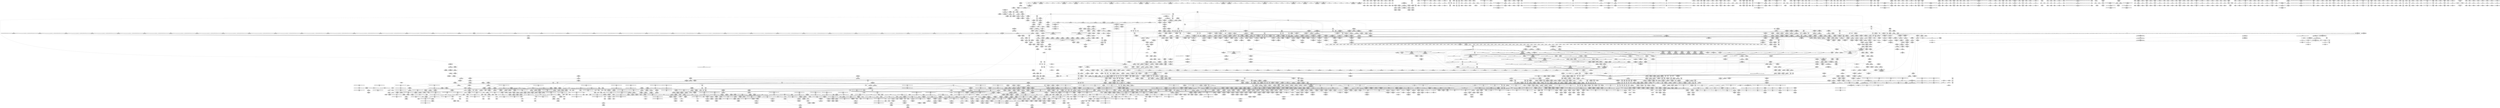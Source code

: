 digraph {
	CE0x451be90 [shape=record,shape=Mrecord,label="{CE0x451be90|0:_i8,_array:_GCRE_tomoyo_index2category_constant_39_x_i8_c_00_00_00_00_00_00_00_00_00_00_00_00_00_00_00_00_00_00_00_00_00_00_00_01_01_01_01_01_01_01_01_01_01_01_01_01_01_01_02_,_align_16:_elem_8::|security/tomoyo/util.c,983}"]
	CE0x37f60a0 [shape=record,shape=Mrecord,label="{CE0x37f60a0|i8_3|*Constant*}"]
	CE0x44beec0 [shape=record,shape=Mrecord,label="{CE0x44beec0|tomoyo_path_number_perm:tmp41|security/tomoyo/file.c,718}"]
	CE0x53e5840 [shape=record,shape=Mrecord,label="{CE0x53e5840|tomoyo_fill_path_info:call11|security/tomoyo/util.c,669}"]
	CE0x54ebe40 [shape=record,shape=Mrecord,label="{CE0x54ebe40|VOIDTB_TE:_CE_317,318_}"]
	CE0x5621bd0 [shape=record,shape=Mrecord,label="{CE0x5621bd0|tomoyo_get_mode:if.end9|*SummSource*}"]
	CE0x5735fb0 [shape=record,shape=Mrecord,label="{CE0x5735fb0|_call_void_mcount()_#3|*SummSource*}"]
	CE0x548a390 [shape=record,shape=Mrecord,label="{CE0x548a390|i32_10|*Constant*}"]
	CE0x3770ab0 [shape=record,shape=Mrecord,label="{CE0x3770ab0|i32_2|*Constant*}"]
	CE0x6e0a430 [shape=record,shape=Mrecord,label="{CE0x6e0a430|tomoyo_add_slash:tmp11|*LoadInst*|security/tomoyo/file.c,136|*SummSink*}"]
	CE0x381eb70 [shape=record,shape=Mrecord,label="{CE0x381eb70|VOIDTB_TE:_CE_144,145_}"]
	CE0x43af9a0 [shape=record,shape=Mrecord,label="{CE0x43af9a0|tomoyo_path_number_perm:tmp46|security/tomoyo/file.c,721}"]
	CE0x437d4d0 [shape=record,shape=Mrecord,label="{CE0x437d4d0|tomoyo_get_realpath:bb|*SummSink*}"]
	CE0x43f88e0 [shape=record,shape=Mrecord,label="{CE0x43f88e0|tomoyo_audit_path_number_log:path_number|security/tomoyo/file.c,213|*SummSink*}"]
	CE0x42e4a10 [shape=record,shape=Mrecord,label="{CE0x42e4a10|tomoyo_const_part_length:tmp31|security/tomoyo/util.c,641|*SummSink*}"]
	CE0x50e3400 [shape=record,shape=Mrecord,label="{CE0x50e3400|GLOBAL:tomoyo_get_realpath|*Constant*}"]
	CE0x55ea1f0 [shape=record,shape=Mrecord,label="{CE0x55ea1f0|tomoyo_get_mode:arrayidx4|security/tomoyo/util.c,983|*SummSink*}"]
	CE0x56383e0 [shape=record,shape=Mrecord,label="{CE0x56383e0|tomoyo_path_number_perm:call2|security/tomoyo/file.c,705|*SummSink*}"]
	CE0x6e8a670 [shape=record,shape=Mrecord,label="{CE0x6e8a670|tomoyo_fill_path_info:tmp10|*SummSink*}"]
	CE0x6c44fa0 [shape=record,shape=Mrecord,label="{CE0x6c44fa0|tomoyo_path_number_perm:tmp24|security/tomoyo/file.c,706|*SummSink*}"]
	CE0x543a2d0 [shape=record,shape=Mrecord,label="{CE0x543a2d0|0:_i8,_array:_GCRE_tomoyo_index2category_constant_39_x_i8_c_00_00_00_00_00_00_00_00_00_00_00_00_00_00_00_00_00_00_00_00_00_00_00_01_01_01_01_01_01_01_01_01_01_01_01_01_01_01_02_,_align_16:_elem_31::|security/tomoyo/util.c,983}"]
	CE0x43f7d30 [shape=record,shape=Mrecord,label="{CE0x43f7d30|tomoyo_print_ulong:tmp7|security/tomoyo/util.c,240|*SummSource*}"]
	CE0x555fcf0 [shape=record,shape=Mrecord,label="{CE0x555fcf0|tomoyo_print_ulong:tmp21|security/tomoyo/util.c,246|*SummSink*}"]
	CE0x364ed30 [shape=record,shape=Mrecord,label="{CE0x364ed30|tomoyo_audit_path_number_log:arrayidx|security/tomoyo/file.c,234}"]
	CE0x5249370 [shape=record,shape=Mrecord,label="{CE0x5249370|i64*_getelementptr_inbounds_(_4_x_i64_,_4_x_i64_*___llvm_gcov_ctr33,_i64_0,_i64_2)|*Constant*}"]
	CE0x6b79bf0 [shape=record,shape=Mrecord,label="{CE0x6b79bf0|_ret_%struct.tomoyo_domain_info*_%tmp23,_!dbg_!38929|security/tomoyo/common.h,1205}"]
	CE0x6bac100 [shape=record,shape=Mrecord,label="{CE0x6bac100|tomoyo_path_number_perm:tmp3|security/tomoyo/file.c,694|*SummSource*}"]
	CE0x451c140 [shape=record,shape=Mrecord,label="{CE0x451c140|0:_i8,_array:_GCRE_tomoyo_index2category_constant_39_x_i8_c_00_00_00_00_00_00_00_00_00_00_00_00_00_00_00_00_00_00_00_00_00_00_00_01_01_01_01_01_01_01_01_01_01_01_01_01_01_01_02_,_align_16:_elem_9::|security/tomoyo/util.c,983}"]
	CE0x45abed0 [shape=record,shape=Mrecord,label="{CE0x45abed0|COLLAPSED:_GCMRE_.str2_private_unnamed_addr_constant_2_x_i8_c_/_00_,_align_1:_elem_0:default:}"]
	CE0x4622ff0 [shape=record,shape=Mrecord,label="{CE0x4622ff0|tomoyo_get_mode:tmp20|security/tomoyo/util.c,985|*SummSource*}"]
	CE0x39ca120 [shape=record,shape=Mrecord,label="{CE0x39ca120|tomoyo_add_slash:if.end|*SummSink*}"]
	CE0x6b609e0 [shape=record,shape=Mrecord,label="{CE0x6b609e0|rcu_lock_acquire:entry}"]
	"CONST[source:1(input),value:2(dynamic)][purpose:{object}][SrcIdx:0]"
	CE0x372aec0 [shape=record,shape=Mrecord,label="{CE0x372aec0|0:_i8*,_array:_GCRE_tomoyo_mac_keywords_external_constant_42_x_i8*_:_elem_37::|security/tomoyo/file.c,233}"]
	CE0x578fb80 [shape=record,shape=Mrecord,label="{CE0x578fb80|tomoyo_const_part_length:incdec.ptr7|security/tomoyo/util.c,631|*SummSource*}"]
	CE0x4326260 [shape=record,shape=Mrecord,label="{CE0x4326260|i8_2|*Constant*}"]
	CE0x5489f60 [shape=record,shape=Mrecord,label="{CE0x5489f60|tomoyo_init_request_info:profile3|security/tomoyo/util.c,1008}"]
	CE0x43f6c50 [shape=record,shape=Mrecord,label="{CE0x43f6c50|tomoyo_get_mode:arrayidx4|security/tomoyo/util.c,983|*SummSource*}"]
	CE0x61abf30 [shape=record,shape=Mrecord,label="{CE0x61abf30|i64*_null|*Constant*}"]
	CE0x43e77b0 [shape=record,shape=Mrecord,label="{CE0x43e77b0|tomoyo_const_part_length:sw.epilog|*SummSink*}"]
	CE0x6cc47f0 [shape=record,shape=Mrecord,label="{CE0x6cc47f0|tomoyo_path_number_perm:tmp9|security/tomoyo/file.c,702}"]
	CE0x3806ce0 [shape=record,shape=Mrecord,label="{CE0x3806ce0|tomoyo_audit_path_number_log:name|security/tomoyo/file.c,235|*SummSink*}"]
	CE0x462cb90 [shape=record,shape=Mrecord,label="{CE0x462cb90|srcu_read_unlock:dep_map|include/linux/srcu.h,236}"]
	CE0x53f8a40 [shape=record,shape=Mrecord,label="{CE0x53f8a40|tomoyo_get_mode:entry|*SummSink*}"]
	CE0x56286d0 [shape=record,shape=Mrecord,label="{CE0x56286d0|tomoyo_domain:tmp19|security/tomoyo/common.h,1205|*SummSink*}"]
	CE0x5198e40 [shape=record,shape=Mrecord,label="{CE0x5198e40|tomoyo_init_request_info:tmp2|security/tomoyo/util.c,1003}"]
	CE0x4511bc0 [shape=record,shape=Mrecord,label="{CE0x4511bc0|tomoyo_const_part_length:tmp11|security/tomoyo/util.c,626}"]
	CE0x52a2840 [shape=record,shape=Mrecord,label="{CE0x52a2840|i64_23|*Constant*|*SummSink*}"]
	CE0x38e4d70 [shape=record,shape=Mrecord,label="{CE0x38e4d70|get_current:bb}"]
	CE0x4598140 [shape=record,shape=Mrecord,label="{CE0x4598140|tomoyo_print_ulong:conv2|security/tomoyo/util.c,240|*SummSink*}"]
	CE0x46bf710 [shape=record,shape=Mrecord,label="{CE0x46bf710|GLOBAL:tomoyo_policy_loaded|Global_var:tomoyo_policy_loaded|*SummSource*}"]
	CE0x36919e0 [shape=record,shape=Mrecord,label="{CE0x36919e0|tomoyo_fill_path_info:tmp5|security/tomoyo/util.c,667|*SummSink*}"]
	CE0x44a7430 [shape=record,shape=Mrecord,label="{CE0x44a7430|VOIDTB_TE:_CE_308,309_}"]
	CE0x54b7320 [shape=record,shape=Mrecord,label="{CE0x54b7320|tomoyo_path_number_perm:retval.0|*SummSource*}"]
	CE0x4636a70 [shape=record,shape=Mrecord,label="{CE0x4636a70|i64_4|*Constant*}"]
	CE0x443cb90 [shape=record,shape=Mrecord,label="{CE0x443cb90|GLOBAL:__llvm_gcov_global_state_pred45|Global_var:__llvm_gcov_global_state_pred45}"]
	CE0x37df870 [shape=record,shape=Mrecord,label="{CE0x37df870|tomoyo_audit_path_number_log:filename|security/tomoyo/file.c,235|*SummSource*}"]
	CE0x6bf29f0 [shape=record,shape=Mrecord,label="{CE0x6bf29f0|tomoyo_get_mode:if.end14|*SummSource*}"]
	CE0x387da50 [shape=record,shape=Mrecord,label="{CE0x387da50|tomoyo_print_ulong:tmp25|*SummSink*}"]
	CE0x54a3dd0 [shape=record,shape=Mrecord,label="{CE0x54a3dd0|tomoyo_const_part_length:tmp}"]
	CE0x38289e0 [shape=record,shape=Mrecord,label="{CE0x38289e0|tomoyo_print_ulong:tmp23}"]
	CE0x3842e90 [shape=record,shape=Mrecord,label="{CE0x3842e90|i8*_getelementptr_inbounds_(_15_x_i8_,_15_x_i8_*_.str3,_i32_0,_i32_0)|*Constant*}"]
	CE0x6c121f0 [shape=record,shape=Mrecord,label="{CE0x6c121f0|i64_ptrtoint_(i8*_blockaddress(_rcu_lock_acquire,_%__here)_to_i64)|*Constant*}"]
	CE0x55642a0 [shape=record,shape=Mrecord,label="{CE0x55642a0|tomoyo_path_number_perm:retval.0|*SummSink*}"]
	CE0x37f6440 [shape=record,shape=Mrecord,label="{CE0x37f6440|tomoyo_audit_path_number_log:radix.0|*SummSource*}"]
	CE0x6e61280 [shape=record,shape=Mrecord,label="{CE0x6e61280|tomoyo_const_part_length:conv24|security/tomoyo/util.c,644}"]
	CE0x5237dd0 [shape=record,shape=Mrecord,label="{CE0x5237dd0|tomoyo_read_unlock:entry|*SummSource*}"]
	CE0x52b9990 [shape=record,shape=Mrecord,label="{CE0x52b9990|srcu_read_lock:tmp1|*SummSink*}"]
	CE0x372b080 [shape=record,shape=Mrecord,label="{CE0x372b080|0:_i8*,_array:_GCRE_tomoyo_mac_keywords_external_constant_42_x_i8*_:_elem_38::|security/tomoyo/file.c,233}"]
	CE0x4696920 [shape=record,shape=Mrecord,label="{CE0x4696920|tomoyo_get_realpath:bb|*SummSource*}"]
	CE0x44072f0 [shape=record,shape=Mrecord,label="{CE0x44072f0|VOIDTB_TE:_CE_215,216_}"]
	CE0x539b170 [shape=record,shape=Mrecord,label="{CE0x539b170|tomoyo_path_number_perm:if.end}"]
	CE0x536d1d0 [shape=record,shape=Mrecord,label="{CE0x536d1d0|tomoyo_const_part_length:tmp28|security/tomoyo/util.c,641|*SummSink*}"]
	CE0x565f8b0 [shape=record,shape=Mrecord,label="{CE0x565f8b0|tomoyo_domain:call3|security/tomoyo/common.h,1205}"]
	CE0x51f3200 [shape=record,shape=Mrecord,label="{CE0x51f3200|tomoyo_const_part_length:tmp28|security/tomoyo/util.c,641}"]
	CE0x56c0980 [shape=record,shape=Mrecord,label="{CE0x56c0980|tomoyo_const_part_length:if.then17|*SummSource*}"]
	CE0x371e2d0 [shape=record,shape=Mrecord,label="{CE0x371e2d0|i64*_getelementptr_inbounds_(_31_x_i64_,_31_x_i64_*___llvm_gcov_ctr43150,_i64_0,_i64_0)|*Constant*|*SummSink*}"]
	CE0x433b900 [shape=record,shape=Mrecord,label="{CE0x433b900|tomoyo_path_number_perm:number|Function::tomoyo_path_number_perm&Arg::number::|*SummSink*}"]
	CE0x5361b60 [shape=record,shape=Mrecord,label="{CE0x5361b60|__llvm_gcov_indirect_counter_increment114:counters|Function::__llvm_gcov_indirect_counter_increment114&Arg::counters::|*SummSource*}"]
	CE0x546da90 [shape=record,shape=Mrecord,label="{CE0x546da90|tomoyo_get_mode:tmp26|security/tomoyo/util.c,987|*SummSink*}"]
	CE0x5216f00 [shape=record,shape=Mrecord,label="{CE0x5216f00|tomoyo_path_number_perm:conv18|security/tomoyo/file.c,721|*SummSource*}"]
	CE0x55f9c90 [shape=record,shape=Mrecord,label="{CE0x55f9c90|0:_i8,_array:_GCRE_tomoyo_index2category_constant_39_x_i8_c_00_00_00_00_00_00_00_00_00_00_00_00_00_00_00_00_00_00_00_00_00_00_00_01_01_01_01_01_01_01_01_01_01_01_01_01_01_01_02_,_align_16:_elem_21::|security/tomoyo/util.c,983}"]
	CE0x43bff10 [shape=record,shape=Mrecord,label="{CE0x43bff10|__llvm_gcov_indirect_counter_increment114:exit|*SummSource*}"]
	CE0x3766030 [shape=record,shape=Mrecord,label="{CE0x3766030|16:_%struct.dentry*,_:_SCMRE_0,1_|*MultipleSource*|security/tomoyo/file.c, 694|security/tomoyo/file.c,694|security/tomoyo/file.c,694|Function::tomoyo_path_number_perm&Arg::path::|Function::tomoyo_path_chmod&Arg::path::}"]
	CE0x6eb1990 [shape=record,shape=Mrecord,label="{CE0x6eb1990|128:_i8*,_1208:_%struct.file*,_:_CMRE_44,45_}"]
	CE0x6c9f190 [shape=record,shape=Mrecord,label="{CE0x6c9f190|0:_%struct.tomoyo_obj_info*,_24:_%struct.tomoyo_path_info*,_32:_i64,_40:_i8,_72:_i8,_76:_i8,_:_SCMRE_44,45_}"]
	CE0x53071e0 [shape=record,shape=Mrecord,label="{CE0x53071e0|tomoyo_audit_path_number_log:tmp4|security/tomoyo/file.c,222}"]
	CE0x6d044b0 [shape=record,shape=Mrecord,label="{CE0x6d044b0|i8*_undef|*Constant*}"]
	CE0x5389340 [shape=record,shape=Mrecord,label="{CE0x5389340|tomoyo_init_request_info:tmp6|security/tomoyo/util.c,1004}"]
	CE0x52ecff0 [shape=record,shape=Mrecord,label="{CE0x52ecff0|_call_void_mcount()_#3}"]
	CE0x5249700 [shape=record,shape=Mrecord,label="{CE0x5249700|i32_51|*Constant*|*SummSink*}"]
	CE0x451d320 [shape=record,shape=Mrecord,label="{CE0x451d320|tomoyo_const_part_length:cmp|security/tomoyo/util.c,626|*SummSink*}"]
	CE0x52aa520 [shape=record,shape=Mrecord,label="{CE0x52aa520|tomoyo_add_slash:tmp9|security/tomoyo/file.c,136}"]
	CE0x42fcd70 [shape=record,shape=Mrecord,label="{CE0x42fcd70|tomoyo_path_number_perm:tmp31|security/tomoyo/file.c,710|*SummSource*}"]
	CE0x4561940 [shape=record,shape=Mrecord,label="{CE0x4561940|i64_16|*Constant*|*SummSink*}"]
	CE0x6cb6de0 [shape=record,shape=Mrecord,label="{CE0x6cb6de0|0:_%struct.tomoyo_obj_info*,_24:_%struct.tomoyo_path_info*,_32:_i64,_40:_i8,_72:_i8,_76:_i8,_:_SCMRE_60,61_}"]
	CE0x3754a80 [shape=record,shape=Mrecord,label="{CE0x3754a80|tomoyo_fill_path_info:const_len6|security/tomoyo/util.c,668}"]
	CE0x51e3050 [shape=record,shape=Mrecord,label="{CE0x51e3050|tomoyo_get_mode:tmp8|security/tomoyo/util.c,979|*SummSource*}"]
	CE0x37ff710 [shape=record,shape=Mrecord,label="{CE0x37ff710|tomoyo_path_chmod:bb}"]
	CE0x44b79a0 [shape=record,shape=Mrecord,label="{CE0x44b79a0|tomoyo_path_number_perm:tmp40|security/tomoyo/file.c,718|*SummSink*}"]
	CE0x38968a0 [shape=record,shape=Mrecord,label="{CE0x38968a0|i8_5|*Constant*}"]
	CE0x6bf4470 [shape=record,shape=Mrecord,label="{CE0x6bf4470|i64*_getelementptr_inbounds_(_2_x_i64_,_2_x_i64_*___llvm_gcov_ctr53148,_i64_0,_i64_0)|*Constant*|*SummSource*}"]
	CE0x5305030 [shape=record,shape=Mrecord,label="{CE0x5305030|tomoyo_fill_path_info:name1|security/tomoyo/util.c,663|*SummSink*}"]
	CE0x54f9300 [shape=record,shape=Mrecord,label="{CE0x54f9300|tomoyo_init_request_info:mode5|security/tomoyo/util.c,1011}"]
	CE0x42e45f0 [shape=record,shape=Mrecord,label="{CE0x42e45f0|tomoyo_const_part_length:tmp31|security/tomoyo/util.c,641}"]
	CE0x53da970 [shape=record,shape=Mrecord,label="{CE0x53da970|i64*_getelementptr_inbounds_(_31_x_i64_,_31_x_i64_*___llvm_gcov_ctr43150,_i64_0,_i64_16)|*Constant*|*SummSource*}"]
	CE0x55c7330 [shape=record,shape=Mrecord,label="{CE0x55c7330|tomoyo_path_number_perm:if.end9|*SummSink*}"]
	CE0x6e8a7b0 [shape=record,shape=Mrecord,label="{CE0x6e8a7b0|tomoyo_get_mode:if.then2|*SummSource*}"]
	CE0x3848a10 [shape=record,shape=Mrecord,label="{CE0x3848a10|tomoyo_domain:tmp8|security/tomoyo/common.h,1205}"]
	CE0x44cd2b0 [shape=record,shape=Mrecord,label="{CE0x44cd2b0|tomoyo_audit_path_number_log:tmp5|security/tomoyo/file.c,222|*SummSink*}"]
	CE0x44ccc00 [shape=record,shape=Mrecord,label="{CE0x44ccc00|tomoyo_domain:tobool1|security/tomoyo/common.h,1205|*SummSink*}"]
	CE0x44d59f0 [shape=record,shape=Mrecord,label="{CE0x44d59f0|srcu_read_unlock:tmp3}"]
	CE0x3798290 [shape=record,shape=Mrecord,label="{CE0x3798290|tomoyo_const_part_length:tmp32|security/tomoyo/util.c,641|*SummSource*}"]
	CE0x5506e00 [shape=record,shape=Mrecord,label="{CE0x5506e00|tomoyo_fill_path_info:land.end}"]
	CE0x447c080 [shape=record,shape=Mrecord,label="{CE0x447c080|i8*_getelementptr_inbounds_(_25_x_i8_,_25_x_i8_*_.str12,_i32_0,_i32_0)|*Constant*}"]
	CE0x6c01290 [shape=record,shape=Mrecord,label="{CE0x6c01290|tomoyo_path_number_perm:tmp6|security/tomoyo/file.c,695}"]
	CE0x57ba5f0 [shape=record,shape=Mrecord,label="{CE0x57ba5f0|VOIDTB_TE:_CE_174,175_}"]
	CE0x54b72b0 [shape=record,shape=Mrecord,label="{CE0x54b72b0|tomoyo_path_number_perm:retval.0}"]
	CE0x3817010 [shape=record,shape=Mrecord,label="{CE0x3817010|GLOBAL:__llvm_gcov_ctr9|Global_var:__llvm_gcov_ctr9|*SummSink*}"]
	CE0x53aea70 [shape=record,shape=Mrecord,label="{CE0x53aea70|i32_3|*Constant*}"]
	CE0x54f5880 [shape=record,shape=Mrecord,label="{CE0x54f5880|tomoyo_path_number_perm:tmp54|security/tomoyo/file.c,724|*SummSink*}"]
	CE0x56e9e50 [shape=record,shape=Mrecord,label="{CE0x56e9e50|tomoyo_path_number_perm:r|security/tomoyo/file.c, 693|*SummSink*}"]
	CE0x5524c30 [shape=record,shape=Mrecord,label="{CE0x5524c30|tomoyo_read_lock:tmp3|*SummSource*}"]
	CE0x44e3190 [shape=record,shape=Mrecord,label="{CE0x44e3190|rcu_lock_release:indirectgoto}"]
	CE0x37ecba0 [shape=record,shape=Mrecord,label="{CE0x37ecba0|tomoyo_path_number_perm:path|Function::tomoyo_path_number_perm&Arg::path::|*SummSource*}"]
	CE0x56fe420 [shape=record,shape=Mrecord,label="{CE0x56fe420|i64_4|*Constant*}"]
	CE0x387b3c0 [shape=record,shape=Mrecord,label="{CE0x387b3c0|_call_void_srcu_read_unlock(%struct.srcu_struct*_tomoyo_ss,_i32_%idx)_#9,_!dbg_!38903|security/tomoyo/common.h,1109|*SummSource*}"]
	CE0x6b79680 [shape=record,shape=Mrecord,label="{CE0x6b79680|0:_i8,_array:_GCRE_tomoyo_pn2mac_constant_8_x_i8_c_02_05_07_08_12_0F_10_11_,_align_1:_elem_5::|security/tomoyo/file.c,701}"]
	CE0x445f620 [shape=record,shape=Mrecord,label="{CE0x445f620|GLOBAL:__llvm_gcov_ctr32134|Global_var:__llvm_gcov_ctr32134}"]
	CE0x6d4c0f0 [shape=record,shape=Mrecord,label="{CE0x6d4c0f0|tomoyo_path_number_perm:tmp30|security/tomoyo/file.c,709}"]
	CE0x53cd920 [shape=record,shape=Mrecord,label="{CE0x53cd920|i64*_getelementptr_inbounds_(_5_x_i64_,_5_x_i64_*___llvm_gcov_ctr32134,_i64_0,_i64_3)|*Constant*}"]
	CE0x3734860 [shape=record,shape=Mrecord,label="{CE0x3734860|i64*_getelementptr_inbounds_(_31_x_i64_,_31_x_i64_*___llvm_gcov_ctr43150,_i64_0,_i64_9)|*Constant*}"]
	CE0x53f89d0 [shape=record,shape=Mrecord,label="{CE0x53f89d0|tomoyo_get_mode:entry|*SummSource*}"]
	CE0x458d880 [shape=record,shape=Mrecord,label="{CE0x458d880|tomoyo_const_part_length:sw.bb9|*SummSink*}"]
	CE0x53cdc30 [shape=record,shape=Mrecord,label="{CE0x53cdc30|tomoyo_path_number_perm:do.cond|*SummSource*}"]
	CE0x444c9e0 [shape=record,shape=Mrecord,label="{CE0x444c9e0|i32_1|*Constant*}"]
	CE0x4650790 [shape=record,shape=Mrecord,label="{CE0x4650790|GLOBAL:tomoyo_read_unlock|*Constant*|*SummSink*}"]
	CE0x52c1a90 [shape=record,shape=Mrecord,label="{CE0x52c1a90|i64_17|*Constant*|*SummSource*}"]
	CE0x55a8a10 [shape=record,shape=Mrecord,label="{CE0x55a8a10|tomoyo_const_part_length:tmp16|security/tomoyo/util.c,627|*SummSink*}"]
	CE0x6c26230 [shape=record,shape=Mrecord,label="{CE0x6c26230|VOIDTB_TE:_CE_164,165_}"]
	CE0x6eb62d0 [shape=record,shape=Mrecord,label="{CE0x6eb62d0|128:_i8*,_1208:_%struct.file*,_:_CMRE_96,104_|*MultipleSource*|security/tomoyo/common.h,1205|security/tomoyo/common.h,1205}"]
	CE0x6d2bcb0 [shape=record,shape=Mrecord,label="{CE0x6d2bcb0|0:_%struct.tomoyo_obj_info*,_24:_%struct.tomoyo_path_info*,_32:_i64,_40:_i8,_72:_i8,_76:_i8,_:_SCMRE_77,78_|*MultipleSource*|security/tomoyo/file.c,693|security/tomoyo/file.c, 693|security/tomoyo/file.c,707|Function::tomoyo_init_request_info&Arg::r::}"]
	CE0x478e660 [shape=record,shape=Mrecord,label="{CE0x478e660|tomoyo_fill_path_info:cmp8|security/tomoyo/util.c,668}"]
	CE0x53e1140 [shape=record,shape=Mrecord,label="{CE0x53e1140|tomoyo_get_realpath:name1|security/tomoyo/file.c,151}"]
	CE0x55a8bc0 [shape=record,shape=Mrecord,label="{CE0x55a8bc0|tomoyo_const_part_length:tmp17|security/tomoyo/util.c,627}"]
	CE0x6b85800 [shape=record,shape=Mrecord,label="{CE0x6b85800|tomoyo_add_slash:tobool|security/tomoyo/file.c,131|*SummSource*}"]
	CE0x55b88c0 [shape=record,shape=Mrecord,label="{CE0x55b88c0|tomoyo_const_part_length:tmp17|security/tomoyo/util.c,627|*SummSource*}"]
	CE0x38b2ae0 [shape=record,shape=Mrecord,label="{CE0x38b2ae0|VOIDTB_TE_array:_GCE_.str3_private_unnamed_addr_constant_15_x_i8_c_file_%s_%s_%s_0A_00_,_align_1:_elem_0:default:}"]
	CE0x5613170 [shape=record,shape=Mrecord,label="{CE0x5613170|tomoyo_read_lock:tmp}"]
	CE0x55d2e30 [shape=record,shape=Mrecord,label="{CE0x55d2e30|VOIDTB_TE:_CE_195,196_}"]
	CE0x5227280 [shape=record,shape=Mrecord,label="{CE0x5227280|get_current:tmp|*SummSource*}"]
	CE0x4511b00 [shape=record,shape=Mrecord,label="{CE0x4511b00|i64_5|*Constant*}"]
	CE0x36ea4c0 [shape=record,shape=Mrecord,label="{CE0x36ea4c0|VOIDTB_TE:_CE_158,159_}"]
	CE0x4664720 [shape=record,shape=Mrecord,label="{CE0x4664720|tomoyo_domain:tmp12|security/tomoyo/common.h,1205|*SummSink*}"]
	CE0x574ebc0 [shape=record,shape=Mrecord,label="{CE0x574ebc0|srcu_read_lock:bb}"]
	CE0x4399970 [shape=record,shape=Mrecord,label="{CE0x4399970|tomoyo_path_number_perm:tmp34|security/tomoyo/file.c,715}"]
	CE0x3699680 [shape=record,shape=Mrecord,label="{CE0x3699680|tomoyo_audit_path_number_log:tmp14|security/tomoyo/file.c,233|*SummSink*}"]
	CE0x42f79c0 [shape=record,shape=Mrecord,label="{CE0x42f79c0|i32_1|*Constant*}"]
	CE0x44e7cc0 [shape=record,shape=Mrecord,label="{CE0x44e7cc0|tomoyo_const_part_length:conv|security/tomoyo/util.c,626}"]
	CE0x453c960 [shape=record,shape=Mrecord,label="{CE0x453c960|tomoyo_add_slash:tmp|*SummSink*}"]
	CE0x44381e0 [shape=record,shape=Mrecord,label="{CE0x44381e0|_ret_void,_!dbg_!38907|include/linux/srcu.h,238|*SummSink*}"]
	CE0x42fd620 [shape=record,shape=Mrecord,label="{CE0x42fd620|tomoyo_path_number_perm:tmp32|security/tomoyo/file.c,710|*SummSink*}"]
	CE0x56a63b0 [shape=record,shape=Mrecord,label="{CE0x56a63b0|tomoyo_print_ulong:buffer|Function::tomoyo_print_ulong&Arg::buffer::|*SummSink*}"]
	CE0x5229660 [shape=record,shape=Mrecord,label="{CE0x5229660|_ret_i32_%retval.0,_!dbg_!38957|security/tomoyo/util.c,652}"]
	CE0x385be80 [shape=record,shape=Mrecord,label="{CE0x385be80|rcu_lock_release:tmp6|*SummSink*}"]
	CE0x55530c0 [shape=record,shape=Mrecord,label="{CE0x55530c0|_call_void___llvm_gcov_indirect_counter_increment114(i32*___llvm_gcov_global_state_pred45,_i64**_getelementptr_inbounds_(_3_x_i64*_,_3_x_i64*_*___llvm_gcda_edge_table44,_i64_0,_i64_2)),_!dbg_!38930|security/tomoyo/util.c,640|*SummSink*}"]
	CE0x466d140 [shape=record,shape=Mrecord,label="{CE0x466d140|tomoyo_path_number_perm:tmp16|security/tomoyo/file.c,701|*SummSink*}"]
	CE0x6d19e50 [shape=record,shape=Mrecord,label="{CE0x6d19e50|tomoyo_const_part_length:tmp48|security/tomoyo/util.c,649|*SummSink*}"]
	CE0x6bb5430 [shape=record,shape=Mrecord,label="{CE0x6bb5430|0:_i8,_array:_GCRE_tomoyo_pn2mac_constant_8_x_i8_c_02_05_07_08_12_0F_10_11_,_align_1:_elem_0::|security/tomoyo/file.c,701}"]
	CE0x38621b0 [shape=record,shape=Mrecord,label="{CE0x38621b0|i32_48|*Constant*|*SummSource*}"]
	CE0x6ce7a10 [shape=record,shape=Mrecord,label="{CE0x6ce7a10|i64*_getelementptr_inbounds_(_31_x_i64_,_31_x_i64_*___llvm_gcov_ctr43150,_i64_0,_i64_27)|*Constant*}"]
	CE0x366a4e0 [shape=record,shape=Mrecord,label="{CE0x366a4e0|tomoyo_fill_path_info:cmp|security/tomoyo/util.c,667}"]
	CE0x53ee0b0 [shape=record,shape=Mrecord,label="{CE0x53ee0b0|VOIDTB_TE_array:_GCR_.str3117_private_unnamed_addr_constant_5_x_i8_c_0%lo_00_,_align_1:_elem_0:default:}"]
	CE0x5595ef0 [shape=record,shape=Mrecord,label="{CE0x5595ef0|tomoyo_get_mode:tmp7|security/tomoyo/util.c,979|*SummSink*}"]
	CE0x4492390 [shape=record,shape=Mrecord,label="{CE0x4492390|GLOBAL:__llvm_gcov_ctr28130|Global_var:__llvm_gcov_ctr28130|*SummSink*}"]
	CE0x6c38890 [shape=record,shape=Mrecord,label="{CE0x6c38890|tomoyo_const_part_length:tmp42|security/tomoyo/util.c,644|*SummSink*}"]
	CE0x5592fb0 [shape=record,shape=Mrecord,label="{CE0x5592fb0|VOIDTB_TE:_CE_206,207_}"]
	CE0x5790130 [shape=record,shape=Mrecord,label="{CE0x5790130|i64_1|*Constant*}"]
	CE0x54a3b80 [shape=record,shape=Mrecord,label="{CE0x54a3b80|tomoyo_const_part_length:lor.lhs.false|*SummSource*}"]
	CE0x6eb9140 [shape=record,shape=Mrecord,label="{CE0x6eb9140|_ret_void,_!dbg_!38913|security/tomoyo/file.c,138|*SummSink*}"]
	CE0x44bc7a0 [shape=record,shape=Mrecord,label="{CE0x44bc7a0|GLOBAL:__llvm_gcov_ctr54147|Global_var:__llvm_gcov_ctr54147}"]
	CE0x6bef1d0 [shape=record,shape=Mrecord,label="{CE0x6bef1d0|0:_i8*,_array:_GCRE_tomoyo_mac_keywords_external_constant_42_x_i8*_:_elem_27::|security/tomoyo/file.c,233}"]
	CE0x5572b90 [shape=record,shape=Mrecord,label="{CE0x5572b90|_call_void___llvm_gcov_indirect_counter_increment(i32*___llvm_gcov_global_state_pred30,_i64**_getelementptr_inbounds_(_3_x_i64*_,_3_x_i64*_*___llvm_gcda_edge_table29,_i64_0,_i64_1)),_!dbg_!38911|security/tomoyo/file.c,222|*SummSource*}"]
	CE0x5610d50 [shape=record,shape=Mrecord,label="{CE0x5610d50|tomoyo_domain:tmp18|security/tomoyo/common.h,1205}"]
	CE0x6ed1eb0 [shape=record,shape=Mrecord,label="{CE0x6ed1eb0|tomoyo_const_part_length:tmp41|security/tomoyo/util.c,644}"]
	CE0x6e235d0 [shape=record,shape=Mrecord,label="{CE0x6e235d0|tomoyo_get_mode:arrayidx8|security/tomoyo/util.c,983|*SummSink*}"]
	CE0x53aef50 [shape=record,shape=Mrecord,label="{CE0x53aef50|tomoyo_init_request_info:conv|security/tomoyo/util.c,1010|*SummSink*}"]
	CE0x5110e70 [shape=record,shape=Mrecord,label="{CE0x5110e70|i64*_getelementptr_inbounds_(_12_x_i64_,_12_x_i64_*___llvm_gcov_ctr31133,_i64_0,_i64_9)|*Constant*}"]
	CE0x546d0e0 [shape=record,shape=Mrecord,label="{CE0x546d0e0|tomoyo_get_mode:tmp25|security/tomoyo/util.c,987}"]
	CE0x530e1f0 [shape=record,shape=Mrecord,label="{CE0x530e1f0|tomoyo_path_number_perm:do.end}"]
	CE0x51bcce0 [shape=record,shape=Mrecord,label="{CE0x51bcce0|tomoyo_path_number_perm:tmp47|security/tomoyo/file.c,722|*SummSource*}"]
	CE0x61b7fd0 [shape=record,shape=Mrecord,label="{CE0x61b7fd0|tomoyo_print_ulong:conv|security/tomoyo/util.c,239|*SummSink*}"]
	CE0x53d9d50 [shape=record,shape=Mrecord,label="{CE0x53d9d50|tomoyo_const_part_length:tmp15|security/tomoyo/util.c,627|*SummSource*}"]
	CE0x536a660 [shape=record,shape=Mrecord,label="{CE0x536a660|tomoyo_print_ulong:if.else9}"]
	CE0x5560030 [shape=record,shape=Mrecord,label="{CE0x5560030|tomoyo_print_ulong:conv17|security/tomoyo/util.c,246|*SummSource*}"]
	CE0x577ca80 [shape=record,shape=Mrecord,label="{CE0x577ca80|tomoyo_get_mode:tmp27|security/tomoyo/util.c,988}"]
	CE0x53ed0e0 [shape=record,shape=Mrecord,label="{CE0x53ed0e0|rcu_lock_acquire:tmp3|*SummSink*}"]
	CE0x376dd70 [shape=record,shape=Mrecord,label="{CE0x376dd70|i64*_getelementptr_inbounds_(_31_x_i64_,_31_x_i64_*___llvm_gcov_ctr43150,_i64_0,_i64_21)|*Constant*}"]
	CE0x4437d10 [shape=record,shape=Mrecord,label="{CE0x4437d10|tomoyo_audit_path_number_log:tmp|*SummSource*}"]
	CE0x6cb6a60 [shape=record,shape=Mrecord,label="{CE0x6cb6a60|0:_%struct.tomoyo_obj_info*,_24:_%struct.tomoyo_path_info*,_32:_i64,_40:_i8,_72:_i8,_76:_i8,_:_SCMRE_58,59_}"]
	CE0x45a1ae0 [shape=record,shape=Mrecord,label="{CE0x45a1ae0|tomoyo_domain:bb|*SummSource*}"]
	CE0x61c0e70 [shape=record,shape=Mrecord,label="{CE0x61c0e70|tomoyo_get_mode:and|security/tomoyo/util.c,987}"]
	CE0x3965ce0 [shape=record,shape=Mrecord,label="{CE0x3965ce0|GLOBAL:lock_acquire|*Constant*}"]
	CE0x5478170 [shape=record,shape=Mrecord,label="{CE0x5478170|tomoyo_path_number_perm:do.body}"]
	CE0x51b0780 [shape=record,shape=Mrecord,label="{CE0x51b0780|tomoyo_path_number_perm:tmp6|security/tomoyo/file.c,695|*SummSource*}"]
	CE0x4764390 [shape=record,shape=Mrecord,label="{CE0x4764390|tomoyo_const_part_length:entry}"]
	CE0x6b863d0 [shape=record,shape=Mrecord,label="{CE0x6b863d0|tomoyo_get_realpath:return|*SummSink*}"]
	CE0x4406bb0 [shape=record,shape=Mrecord,label="{CE0x4406bb0|16:_%struct.dentry*,_:_SCMRE_24,32_|*MultipleSource*|security/tomoyo/file.c, 694|security/tomoyo/file.c,694|security/tomoyo/file.c,694|Function::tomoyo_path_number_perm&Arg::path::|Function::tomoyo_path_chmod&Arg::path::}"]
	CE0x372b630 [shape=record,shape=Mrecord,label="{CE0x372b630|tomoyo_audit_path_number_log:tmp14|security/tomoyo/file.c,233}"]
	CE0x433b230 [shape=record,shape=Mrecord,label="{CE0x433b230|GLOBAL:lockdep_rcu_suspicious|*Constant*|*SummSink*}"]
	CE0x47553c0 [shape=record,shape=Mrecord,label="{CE0x47553c0|i64_7|*Constant*}"]
	CE0x3861b70 [shape=record,shape=Mrecord,label="{CE0x3861b70|i64*_getelementptr_inbounds_(_4_x_i64_,_4_x_i64_*___llvm_gcov_ctr33,_i64_0,_i64_1)|*Constant*|*SummSource*}"]
	CE0x53da830 [shape=record,shape=Mrecord,label="{CE0x53da830|tomoyo_const_part_length:tmp22|security/tomoyo/util.c,634|*SummSource*}"]
	CE0x6ec7120 [shape=record,shape=Mrecord,label="{CE0x6ec7120|VOIDTB_TE:_CE_148,149_}"]
	CE0x56fe7d0 [shape=record,shape=Mrecord,label="{CE0x56fe7d0|tomoyo_init_request_info:tmp4|security/tomoyo/util.c,1004|*SummSource*}"]
	CE0x38064b0 [shape=record,shape=Mrecord,label="{CE0x38064b0|rcu_lock_acquire:map|Function::rcu_lock_acquire&Arg::map::}"]
	CE0x536ace0 [shape=record,shape=Mrecord,label="{CE0x536ace0|__llvm_gcov_indirect_counter_increment:pred|*SummSink*}"]
	CE0x4598f90 [shape=record,shape=Mrecord,label="{CE0x4598f90|i32_0|*Constant*}"]
	CE0x57021a0 [shape=record,shape=Mrecord,label="{CE0x57021a0|tomoyo_print_ulong:cmp4|security/tomoyo/util.c,241}"]
	CE0x52a2a60 [shape=record,shape=Mrecord,label="{CE0x52a2a60|tomoyo_const_part_length:tmp36|security/tomoyo/util.c,644|*SummSource*}"]
	CE0x37ec760 [shape=record,shape=Mrecord,label="{CE0x37ec760|i32_4095|*Constant*|*SummSource*}"]
	CE0x52c1a20 [shape=record,shape=Mrecord,label="{CE0x52c1a20|i64_17|*Constant*}"]
	CE0x51b33e0 [shape=record,shape=Mrecord,label="{CE0x51b33e0|tomoyo_path_number_perm:tmp49|security/tomoyo/file.c,723|*SummSink*}"]
	CE0x536b0a0 [shape=record,shape=Mrecord,label="{CE0x536b0a0|COLLAPSED:_GCMRE___llvm_gcov_ctr31133_internal_global_12_x_i64_zeroinitializer:_elem_0:default:}"]
	CE0x4622370 [shape=record,shape=Mrecord,label="{CE0x4622370|i64_8|*Constant*|*SummSource*}"]
	CE0x39b4d70 [shape=record,shape=Mrecord,label="{CE0x39b4d70|i64*_getelementptr_inbounds_(_6_x_i64_,_6_x_i64_*___llvm_gcov_ctr25,_i64_0,_i64_5)|*Constant*|*SummSink*}"]
	CE0x4622e10 [shape=record,shape=Mrecord,label="{CE0x4622e10|tomoyo_get_mode:tmp20|security/tomoyo/util.c,985}"]
	CE0x52e0fa0 [shape=record,shape=Mrecord,label="{CE0x52e0fa0|tomoyo_fill_path_info:tmp1}"]
	CE0x562aad0 [shape=record,shape=Mrecord,label="{CE0x562aad0|tomoyo_path_number_perm:tmp17|security/tomoyo/file.c,703}"]
	CE0x554d540 [shape=record,shape=Mrecord,label="{CE0x554d540|i64**_getelementptr_inbounds_(_3_x_i64*_,_3_x_i64*_*___llvm_gcda_edge_table29,_i64_0,_i64_2)|*Constant*|*SummSource*}"]
	CE0x6baca50 [shape=record,shape=Mrecord,label="{CE0x6baca50|VOIDTB_TE:_CE_305,306_}"]
	CE0x43f3b40 [shape=record,shape=Mrecord,label="{CE0x43f3b40|0:_i8*,_array:_GCRE_tomoyo_mac_keywords_external_constant_42_x_i8*_:_elem_9::|security/tomoyo/file.c,233}"]
	CE0x5286a80 [shape=record,shape=Mrecord,label="{CE0x5286a80|tomoyo_add_slash:entry|*SummSink*}"]
	CE0x53e5230 [shape=record,shape=Mrecord,label="{CE0x53e5230|tomoyo_fill_path_info:is_patterned|security/tomoyo/util.c,668|*SummSink*}"]
	CE0x443da00 [shape=record,shape=Mrecord,label="{CE0x443da00|tomoyo_const_part_length:if.end6|*SummSink*}"]
	CE0x61b7a00 [shape=record,shape=Mrecord,label="{CE0x61b7a00|tomoyo_fill_path_info:land.rhs}"]
	CE0x548d780 [shape=record,shape=Mrecord,label="{CE0x548d780|rcu_lock_release:bb|*SummSink*}"]
	CE0x43b4c40 [shape=record,shape=Mrecord,label="{CE0x43b4c40|tomoyo_const_part_length:conv2|security/tomoyo/util.c,627|*SummSource*}"]
	CE0x537b060 [shape=record,shape=Mrecord,label="{CE0x537b060|GLOBAL:tomoyo_fill_path_info|*Constant*}"]
	CE0x61c09a0 [shape=record,shape=Mrecord,label="{CE0x61c09a0|i32_3|*Constant*}"]
	CE0x57b9d60 [shape=record,shape=Mrecord,label="{CE0x57b9d60|tomoyo_get_realpath:tmp3|security/tomoyo/file.c,151|*SummSink*}"]
	CE0x478f000 [shape=record,shape=Mrecord,label="{CE0x478f000|__llvm_gcov_indirect_counter_increment:tmp3}"]
	CE0x6c62ae0 [shape=record,shape=Mrecord,label="{CE0x6c62ae0|0:_%struct.tomoyo_obj_info*,_24:_%struct.tomoyo_path_info*,_32:_i64,_40:_i8,_72:_i8,_76:_i8,_:_SCMRE_0,8_|*MultipleSource*|security/tomoyo/file.c,693|security/tomoyo/file.c, 693|security/tomoyo/file.c,707|Function::tomoyo_init_request_info&Arg::r::}"]
	CE0x442a310 [shape=record,shape=Mrecord,label="{CE0x442a310|tomoyo_path_number_perm:call15|security/tomoyo/file.c,716|*SummSink*}"]
	CE0x44b84e0 [shape=record,shape=Mrecord,label="{CE0x44b84e0|GLOBAL:kfree|*Constant*}"]
	CE0x6c79b80 [shape=record,shape=Mrecord,label="{CE0x6c79b80|tomoyo_fill_path_info:conv3|security/tomoyo/util.c,666|*SummSink*}"]
	CE0x56223f0 [shape=record,shape=Mrecord,label="{CE0x56223f0|tomoyo_get_mode:return|*SummSink*}"]
	CE0x39c9d30 [shape=record,shape=Mrecord,label="{CE0x39c9d30|tomoyo_get_realpath:tmp12|security/tomoyo/file.c,156|*SummSink*}"]
	CE0x552caa0 [shape=record,shape=Mrecord,label="{CE0x552caa0|tomoyo_domain:tmp22|security/tomoyo/common.h,1205|*SummSink*}"]
	CE0x44f4280 [shape=record,shape=Mrecord,label="{CE0x44f4280|tomoyo_domain:tmp4|security/tomoyo/common.h,1205}"]
	CE0x37e00a0 [shape=record,shape=Mrecord,label="{CE0x37e00a0|i64*_getelementptr_inbounds_(_2_x_i64_,_2_x_i64_*___llvm_gcov_ctr31,_i64_0,_i64_0)|*Constant*}"]
	CE0x56b7d90 [shape=record,shape=Mrecord,label="{CE0x56b7d90|_call_void___llvm_gcov_indirect_counter_increment(i32*___llvm_gcov_global_state_pred30,_i64**_getelementptr_inbounds_(_3_x_i64*_,_3_x_i64*_*___llvm_gcda_edge_table29,_i64_0,_i64_2)),_!dbg_!38915|security/tomoyo/file.c,225|*SummSource*}"]
	CE0x6eb64b0 [shape=record,shape=Mrecord,label="{CE0x6eb64b0|128:_i8*,_1208:_%struct.file*,_:_CMRE_104,112_|*MultipleSource*|security/tomoyo/common.h,1205|security/tomoyo/common.h,1205}"]
	CE0x4696380 [shape=record,shape=Mrecord,label="{CE0x4696380|i64_176|*Constant*|*SummSource*}"]
	CE0x37548e0 [shape=record,shape=Mrecord,label="{CE0x37548e0|tomoyo_fill_path_info:call2|security/tomoyo/util.c,666}"]
	CE0x444c700 [shape=record,shape=Mrecord,label="{CE0x444c700|tomoyo_const_part_length:filename.addr.0|*SummSource*}"]
	CE0x53ee770 [shape=record,shape=Mrecord,label="{CE0x53ee770|tomoyo_init_request_info:tmp12|security/tomoyo/util.c,1010|*SummSource*}"]
	CE0x546d720 [shape=record,shape=Mrecord,label="{CE0x546d720|tomoyo_get_mode:tmp25|security/tomoyo/util.c,987|*SummSink*}"]
	CE0x3876a40 [shape=record,shape=Mrecord,label="{CE0x3876a40|tomoyo_path_number_perm:tmp21|security/tomoyo/file.c,705|*SummSink*}"]
	CE0x45986e0 [shape=record,shape=Mrecord,label="{CE0x45986e0|tomoyo_fill_path_info:tmp6|security/tomoyo/util.c,667}"]
	CE0x6ed2480 [shape=record,shape=Mrecord,label="{CE0x6ed2480|tomoyo_const_part_length:tmp40|security/tomoyo/util.c,644|*SummSink*}"]
	CE0x55e3ae0 [shape=record,shape=Mrecord,label="{CE0x55e3ae0|_ret_void,_!dbg_!38908|include/linux/rcupdate.h,419}"]
	CE0x525bf20 [shape=record,shape=Mrecord,label="{CE0x525bf20|tomoyo_domain:tmp9|security/tomoyo/common.h,1205}"]
	CE0x552d120 [shape=record,shape=Mrecord,label="{CE0x552d120|i64*_getelementptr_inbounds_(_12_x_i64_,_12_x_i64_*___llvm_gcov_ctr31133,_i64_0,_i64_6)|*Constant*|*SummSink*}"]
	CE0x43c1380 [shape=record,shape=Mrecord,label="{CE0x43c1380|tomoyo_get_mode:cmp|security/tomoyo/util.c,982|*SummSource*}"]
	CE0x38084b0 [shape=record,shape=Mrecord,label="{CE0x38084b0|tomoyo_path_chmod:tmp2|*SummSource*}"]
	CE0x43c14f0 [shape=record,shape=Mrecord,label="{CE0x43c14f0|i64*_getelementptr_inbounds_(_11_x_i64_,_11_x_i64_*___llvm_gcov_ctr54147,_i64_0,_i64_6)|*Constant*|*SummSink*}"]
	CE0x55d98d0 [shape=record,shape=Mrecord,label="{CE0x55d98d0|tomoyo_read_lock:tmp|*SummSource*}"]
	CE0x437a440 [shape=record,shape=Mrecord,label="{CE0x437a440|tomoyo_path_number_perm:param12|security/tomoyo/file.c,713|*SummSource*}"]
	CE0x454d540 [shape=record,shape=Mrecord,label="{CE0x454d540|VOIDTB_TE:_CE_8,12_}"]
	CE0x6e22c90 [shape=record,shape=Mrecord,label="{CE0x6e22c90|tomoyo_get_mode:tmp16|security/tomoyo/util.c,983|*SummSink*}"]
	CE0x53aee50 [shape=record,shape=Mrecord,label="{CE0x53aee50|tomoyo_init_request_info:ns|security/tomoyo/util.c,1010|*SummSink*}"]
	CE0x55da470 [shape=record,shape=Mrecord,label="{CE0x55da470|tomoyo_get_realpath:if.then|*SummSink*}"]
	CE0x45e4fb0 [shape=record,shape=Mrecord,label="{CE0x45e4fb0|tomoyo_get_mode:conv10|security/tomoyo/util.c,985}"]
	CE0x6c62b50 [shape=record,shape=Mrecord,label="{CE0x6c62b50|0:_%struct.tomoyo_obj_info*,_24:_%struct.tomoyo_path_info*,_32:_i64,_40:_i8,_72:_i8,_76:_i8,_:_SCMRE_8,16_|*MultipleSource*|security/tomoyo/file.c,693|security/tomoyo/file.c, 693|security/tomoyo/file.c,707|Function::tomoyo_init_request_info&Arg::r::}"]
	CE0x56fe490 [shape=record,shape=Mrecord,label="{CE0x56fe490|i64_4|*Constant*|*SummSource*}"]
	CE0x567ef50 [shape=record,shape=Mrecord,label="{CE0x567ef50|_ret_%struct.task_struct*_%tmp4,_!dbg_!38905|./arch/x86/include/asm/current.h,14|*SummSink*}"]
	CE0x44be9a0 [shape=record,shape=Mrecord,label="{CE0x44be9a0|0:_i8*,_8:_i32,_12:_i16,_14:_i8,_15:_i8,_:_SCMRE_14,15_|*MultipleSource*|security/tomoyo/file.c, 698|Function::tomoyo_get_realpath&Arg::buf::|Function::tomoyo_add_slash&Arg::buf::|security/tomoyo/file.c,718}"]
	CE0x371a430 [shape=record,shape=Mrecord,label="{CE0x371a430|i64*_getelementptr_inbounds_(_22_x_i64_,_22_x_i64_*___llvm_gcov_ctr9,_i64_0,_i64_8)|*Constant*|*SummSink*}"]
	CE0x53ed9e0 [shape=record,shape=Mrecord,label="{CE0x53ed9e0|_call_void___srcu_read_unlock(%struct.srcu_struct*_%sp,_i32_%idx)_#9,_!dbg_!38906|include/linux/srcu.h,237|*SummSource*}"]
	CE0x5506fd0 [shape=record,shape=Mrecord,label="{CE0x5506fd0|tomoyo_fill_path_info:bb}"]
	CE0x5389b80 [shape=record,shape=Mrecord,label="{CE0x5389b80|tomoyo_init_request_info:bb|*SummSource*}"]
	CE0x372a940 [shape=record,shape=Mrecord,label="{CE0x372a940|0:_i8*,_array:_GCRE_tomoyo_mac_keywords_external_constant_42_x_i8*_:_elem_34::|security/tomoyo/file.c,233}"]
	CE0x567ed00 [shape=record,shape=Mrecord,label="{CE0x567ed00|_ret_%struct.task_struct*_%tmp4,_!dbg_!38905|./arch/x86/include/asm/current.h,14|*SummSource*}"]
	CE0x54f61e0 [shape=record,shape=Mrecord,label="{CE0x54f61e0|i64*_getelementptr_inbounds_(_5_x_i64_,_5_x_i64_*___llvm_gcov_ctr32134,_i64_0,_i64_0)|*Constant*|*SummSource*}"]
	CE0x552d480 [shape=record,shape=Mrecord,label="{CE0x552d480|tomoyo_get_mode:tmp15|security/tomoyo/util.c,983|*SummSource*}"]
	CE0x6c38f10 [shape=record,shape=Mrecord,label="{CE0x6c38f10|tomoyo_const_part_length:tmp44|security/tomoyo/util.c,645}"]
	CE0x43f7880 [shape=record,shape=Mrecord,label="{CE0x43f7880|get_current:tmp2|*SummSource*}"]
	CE0x6cc4b80 [shape=record,shape=Mrecord,label="{CE0x6cc4b80|tomoyo_path_number_perm:dentry|security/tomoyo/file.c,702|*SummSink*}"]
	CE0x371d530 [shape=record,shape=Mrecord,label="{CE0x371d530|GLOBAL:lock_release|*Constant*|*SummSink*}"]
	CE0x4680f60 [shape=record,shape=Mrecord,label="{CE0x4680f60|GLOBAL:tomoyo_realpath_from_path|*Constant*|*SummSource*}"]
	CE0x6c83f00 [shape=record,shape=Mrecord,label="{CE0x6c83f00|tomoyo_path_chmod:tmp2}"]
	CE0x5653bd0 [shape=record,shape=Mrecord,label="{CE0x5653bd0|tomoyo_const_part_length:tmp18|security/tomoyo/util.c,627|*SummSink*}"]
	CE0x6e71a40 [shape=record,shape=Mrecord,label="{CE0x6e71a40|tomoyo_fill_path_info:const_len6|security/tomoyo/util.c,668|*SummSource*}"]
	CE0x5621dc0 [shape=record,shape=Mrecord,label="{CE0x5621dc0|tomoyo_get_mode:if.then}"]
	CE0x37ef6b0 [shape=record,shape=Mrecord,label="{CE0x37ef6b0|i8_0|*Constant*|*SummSource*}"]
	CE0x387ad50 [shape=record,shape=Mrecord,label="{CE0x387ad50|_call_void_srcu_read_unlock(%struct.srcu_struct*_tomoyo_ss,_i32_%idx)_#9,_!dbg_!38903|security/tomoyo/common.h,1109}"]
	CE0x6e5f6a0 [shape=record,shape=Mrecord,label="{CE0x6e5f6a0|tomoyo_audit_path_number_log:tmp9|security/tomoyo/file.c,228}"]
	CE0x52773c0 [shape=record,shape=Mrecord,label="{CE0x52773c0|tomoyo_path_number_perm:tmp30|security/tomoyo/file.c,709|*SummSource*}"]
	CE0x526df80 [shape=record,shape=Mrecord,label="{CE0x526df80|_call_void_mcount()_#3}"]
	"CONST[source:0(mediator),value:0(static)][purpose:{operation}][SrcIdx:1]"
	CE0x6c33be0 [shape=record,shape=Mrecord,label="{CE0x6c33be0|GLOBAL:__llvm_gcov_ctr32134|Global_var:__llvm_gcov_ctr32134|*SummSink*}"]
	CE0x3771640 [shape=record,shape=Mrecord,label="{CE0x3771640|tomoyo_print_ulong:conv3|security/tomoyo/util.c,241}"]
	CE0x57b9b70 [shape=record,shape=Mrecord,label="{CE0x57b9b70|VOIDTB_TE:_CE_80,88_}"]
	CE0x5216fc0 [shape=record,shape=Mrecord,label="{CE0x5216fc0|tomoyo_path_number_perm:cmp19|security/tomoyo/file.c,721}"]
	CE0x5168dd0 [shape=record,shape=Mrecord,label="{CE0x5168dd0|tomoyo_print_ulong:tmp15|security/tomoyo/util.c,243|*SummSink*}"]
	CE0x5564430 [shape=record,shape=Mrecord,label="{CE0x5564430|i64*_getelementptr_inbounds_(_22_x_i64_,_22_x_i64_*___llvm_gcov_ctr9,_i64_0,_i64_21)|*Constant*}"]
	CE0x45944d0 [shape=record,shape=Mrecord,label="{CE0x45944d0|tomoyo_fill_path_info:ptr|Function::tomoyo_fill_path_info&Arg::ptr::}"]
	CE0x39ca2a0 [shape=record,shape=Mrecord,label="{CE0x39ca2a0|tomoyo_add_slash:bb}"]
	CE0x5630fe0 [shape=record,shape=Mrecord,label="{CE0x5630fe0|tomoyo_init_request_info:tmp7|security/tomoyo/util.c,1005|*SummSource*}"]
	CE0x6e7f660 [shape=record,shape=Mrecord,label="{CE0x6e7f660|tomoyo_fill_path_info:ptr|Function::tomoyo_fill_path_info&Arg::ptr::}"]
	CE0x5214880 [shape=record,shape=Mrecord,label="{CE0x5214880|tomoyo_path_number_perm:cmp|security/tomoyo/file.c,702}"]
	CE0x61c0ee0 [shape=record,shape=Mrecord,label="{CE0x61c0ee0|tomoyo_get_mode:and|security/tomoyo/util.c,987|*SummSource*}"]
	CE0x6c393c0 [shape=record,shape=Mrecord,label="{CE0x6c393c0|i64*_getelementptr_inbounds_(_31_x_i64_,_31_x_i64_*___llvm_gcov_ctr43150,_i64_0,_i64_26)|*Constant*}"]
	CE0x45945f0 [shape=record,shape=Mrecord,label="{CE0x45945f0|tomoyo_fill_path_info:ptr|Function::tomoyo_fill_path_info&Arg::ptr::|*SummSource*}"]
	CE0x56cb2c0 [shape=record,shape=Mrecord,label="{CE0x56cb2c0|tomoyo_print_ulong:buffer|Function::tomoyo_print_ulong&Arg::buffer::|*SummSource*}"]
	CE0x51dc530 [shape=record,shape=Mrecord,label="{CE0x51dc530|tomoyo_const_part_length:tmp23|security/tomoyo/util.c,634|*SummSource*}"]
	CE0x44ccb90 [shape=record,shape=Mrecord,label="{CE0x44ccb90|tomoyo_domain:tobool1|security/tomoyo/common.h,1205|*SummSource*}"]
	CE0x565fbb0 [shape=record,shape=Mrecord,label="{CE0x565fbb0|tomoyo_domain:call3|security/tomoyo/common.h,1205|*SummSource*}"]
	CE0x5628740 [shape=record,shape=Mrecord,label="{CE0x5628740|tomoyo_domain:tmp20|security/tomoyo/common.h,1205}"]
	CE0x5214e70 [shape=record,shape=Mrecord,label="{CE0x5214e70|i64_0|*Constant*}"]
	CE0x436e740 [shape=record,shape=Mrecord,label="{CE0x436e740|tomoyo_path_number_perm:param10|security/tomoyo/file.c,712}"]
	CE0x3965420 [shape=record,shape=Mrecord,label="{CE0x3965420|i64*_getelementptr_inbounds_(_4_x_i64_,_4_x_i64_*___llvm_gcov_ctr24,_i64_0,_i64_1)|*Constant*|*SummSink*}"]
	CE0x46448c0 [shape=record,shape=Mrecord,label="{CE0x46448c0|tomoyo_print_ulong:tmp17|security/tomoyo/util.c,243|*SummSink*}"]
	CE0x575e660 [shape=record,shape=Mrecord,label="{CE0x575e660|GLOBAL:tomoyo_pn2mac|Global_var:tomoyo_pn2mac|*SummSource*}"]
	CE0x4472300 [shape=record,shape=Mrecord,label="{CE0x4472300|tomoyo_path_number_perm:tmp37|security/tomoyo/file.c,717|*SummSink*}"]
	CE0x6d34ef0 [shape=record,shape=Mrecord,label="{CE0x6d34ef0|0:_%struct.tomoyo_obj_info*,_24:_%struct.tomoyo_path_info*,_32:_i64,_40:_i8,_72:_i8,_76:_i8,_:_SCMRE_73,74_|*MultipleSource*|security/tomoyo/file.c,693|security/tomoyo/file.c, 693|security/tomoyo/file.c,707|Function::tomoyo_init_request_info&Arg::r::}"]
	CE0x6cbde50 [shape=record,shape=Mrecord,label="{CE0x6cbde50|tomoyo_path_number_perm:do.body|*SummSink*}"]
	CE0x43137d0 [shape=record,shape=Mrecord,label="{CE0x43137d0|%struct.task_struct*_(%struct.task_struct**)*_asm_movq_%gs:$_1:P_,$0_,_r,im,_dirflag_,_fpsr_,_flags_|*SummSink*}"]
	CE0x5581ff0 [shape=record,shape=Mrecord,label="{CE0x5581ff0|GLOBAL:__llvm_gcov_indirect_counter_increment114|*Constant*|*SummSink*}"]
	CE0x3755240 [shape=record,shape=Mrecord,label="{CE0x3755240|tomoyo_fill_path_info:conv4|security/tomoyo/util.c,667|*SummSink*}"]
	CE0x55d9e10 [shape=record,shape=Mrecord,label="{CE0x55d9e10|tomoyo_add_slash:tmp1|*SummSink*}"]
	CE0x53eda50 [shape=record,shape=Mrecord,label="{CE0x53eda50|_call_void___srcu_read_unlock(%struct.srcu_struct*_%sp,_i32_%idx)_#9,_!dbg_!38906|include/linux/srcu.h,237|*SummSink*}"]
	CE0x5506e70 [shape=record,shape=Mrecord,label="{CE0x5506e70|tomoyo_fill_path_info:land.rhs}"]
	CE0x51989b0 [shape=record,shape=Mrecord,label="{CE0x51989b0|_ret_i32_%conv6,_!dbg_!38926|security/tomoyo/util.c,1011}"]
	CE0x3733d90 [shape=record,shape=Mrecord,label="{CE0x3733d90|tomoyo_const_part_length:incdec.ptr|security/tomoyo/util.c,626|*SummSource*}"]
	CE0x46bf620 [shape=record,shape=Mrecord,label="{CE0x46bf620|_call_void_mcount()_#3|*SummSink*}"]
	CE0x37ec9c0 [shape=record,shape=Mrecord,label="{CE0x37ec9c0|i64_1|*Constant*|*SummSink*}"]
	CE0x3754e90 [shape=record,shape=Mrecord,label="{CE0x3754e90|tomoyo_fill_path_info:conv4|security/tomoyo/util.c,667}"]
	CE0x43f4a80 [shape=record,shape=Mrecord,label="{CE0x43f4a80|%struct.task_struct*_(%struct.task_struct**)*_asm_movq_%gs:$_1:P_,$0_,_r,im,_dirflag_,_fpsr_,_flags_}"]
	CE0x531c2e0 [shape=record,shape=Mrecord,label="{CE0x531c2e0|tomoyo_get_realpath:tmp3|security/tomoyo/file.c,151|*SummSource*}"]
	CE0x51bd170 [shape=record,shape=Mrecord,label="{CE0x51bd170|tomoyo_path_number_perm:tmp48|security/tomoyo/file.c,722}"]
	CE0x56705e0 [shape=record,shape=Mrecord,label="{CE0x56705e0|srcu_read_unlock:bb|*SummSink*}"]
	CE0x4643f30 [shape=record,shape=Mrecord,label="{CE0x4643f30|i64*_getelementptr_inbounds_(_4_x_i64_,_4_x_i64_*___llvm_gcov_ctr33,_i64_0,_i64_0)|*Constant*}"]
	CE0x37eccf0 [shape=record,shape=Mrecord,label="{CE0x37eccf0|_call_void_mcount()_#3|*SummSource*}"]
	CE0x376b330 [shape=record,shape=Mrecord,label="{CE0x376b330|tomoyo_path_number_perm:tmp4|security/tomoyo/file.c,694|*SummSink*}"]
	CE0x4681440 [shape=record,shape=Mrecord,label="{CE0x4681440|tomoyo_read_unlock:tmp3|*SummSource*}"]
	CE0x5168f20 [shape=record,shape=Mrecord,label="{CE0x5168f20|tomoyo_print_ulong:tmp16|security/tomoyo/util.c,243}"]
	CE0x5238a80 [shape=record,shape=Mrecord,label="{CE0x5238a80|i32_9|*Constant*}"]
	CE0x3828c80 [shape=record,shape=Mrecord,label="{CE0x3828c80|tomoyo_print_ulong:tmp23|*SummSink*}"]
	CE0x6cb0040 [shape=record,shape=Mrecord,label="{CE0x6cb0040|0:_%struct.tomoyo_obj_info*,_24:_%struct.tomoyo_path_info*,_32:_i64,_40:_i8,_72:_i8,_76:_i8,_:_SCMRE_52,53_}"]
	CE0x43c0260 [shape=record,shape=Mrecord,label="{CE0x43c0260|tomoyo_const_part_length:if.end6}"]
	CE0x44b5d10 [shape=record,shape=Mrecord,label="{CE0x44b5d10|COLLAPSED:_GCMRE___llvm_gcov_ctr23_internal_global_2_x_i64_zeroinitializer:_elem_0:default:}"]
	CE0x51b2930 [shape=record,shape=Mrecord,label="{CE0x51b2930|tomoyo_path_number_perm:error.1|*SummSource*}"]
	CE0x555efc0 [shape=record,shape=Mrecord,label="{CE0x555efc0|0:_i8*,_array:_GCRE_tomoyo_mac_keywords_external_constant_42_x_i8*_:_elem_20::|security/tomoyo/file.c,233}"]
	CE0x5296560 [shape=record,shape=Mrecord,label="{CE0x5296560|128:_i8*,_1208:_%struct.file*,_:_CMRE_26,27_}"]
	CE0x46b11c0 [shape=record,shape=Mrecord,label="{CE0x46b11c0|VOIDTB_TE:_CE_201,202_}"]
	CE0x6cf3f10 [shape=record,shape=Mrecord,label="{CE0x6cf3f10|128:_i8*,_1208:_%struct.file*,_:_CMRE_1,2_}"]
	CE0x6d456b0 [shape=record,shape=Mrecord,label="{CE0x6d456b0|tomoyo_path_number_perm:tmp27|security/tomoyo/file.c,708}"]
	CE0x4364b40 [shape=record,shape=Mrecord,label="{CE0x4364b40|0:_i8,_array:_GCRE_tomoyo_index2category_constant_39_x_i8_c_00_00_00_00_00_00_00_00_00_00_00_00_00_00_00_00_00_00_00_00_00_00_00_01_01_01_01_01_01_01_01_01_01_01_01_01_01_01_02_,_align_16:_elem_26::|security/tomoyo/util.c,983}"]
	CE0x5117220 [shape=record,shape=Mrecord,label="{CE0x5117220|tomoyo_get_mode:tmp24|security/tomoyo/util.c,986}"]
	CE0x6ce8c20 [shape=record,shape=Mrecord,label="{CE0x6ce8c20|i32_4|*Constant*}"]
	CE0x528d6a0 [shape=record,shape=Mrecord,label="{CE0x528d6a0|tomoyo_domain:tmp7|security/tomoyo/common.h,1205}"]
	CE0x5226b30 [shape=record,shape=Mrecord,label="{CE0x5226b30|0:_i8*,_array:_GCRE_tomoyo_mac_keywords_external_constant_42_x_i8*_:_elem_17::|security/tomoyo/file.c,233}"]
	CE0x6d134a0 [shape=record,shape=Mrecord,label="{CE0x6d134a0|128:_i8*,_1208:_%struct.file*,_:_CMRE_7,8_}"]
	CE0x6e9ed90 [shape=record,shape=Mrecord,label="{CE0x6e9ed90|i64*_getelementptr_inbounds_(_31_x_i64_,_31_x_i64_*___llvm_gcov_ctr43150,_i64_0,_i64_30)|*Constant*}"]
	CE0x466d290 [shape=record,shape=Mrecord,label="{CE0x466d290|i64*_getelementptr_inbounds_(_22_x_i64_,_22_x_i64_*___llvm_gcov_ctr9,_i64_0,_i64_5)|*Constant*}"]
	CE0x548a400 [shape=record,shape=Mrecord,label="{CE0x548a400|i32_10|*Constant*|*SummSource*}"]
	CE0x536a500 [shape=record,shape=Mrecord,label="{CE0x536a500|__llvm_gcov_indirect_counter_increment:tmp6}"]
	CE0x43bf790 [shape=record,shape=Mrecord,label="{CE0x43bf790|__llvm_gcov_indirect_counter_increment114:exit|*SummSink*}"]
	CE0x44a4e90 [shape=record,shape=Mrecord,label="{CE0x44a4e90|_call_void_mcount()_#3|*SummSource*}"]
	CE0x6e710e0 [shape=record,shape=Mrecord,label="{CE0x6e710e0|tomoyo_fill_path_info:const_len6|security/tomoyo/util.c,668}"]
	CE0x6c685f0 [shape=record,shape=Mrecord,label="{CE0x6c685f0|GLOBAL:tomoyo_mac_keywords|Global_var:tomoyo_mac_keywords|*SummSource*}"]
	CE0x6d349b0 [shape=record,shape=Mrecord,label="{CE0x6d349b0|0:_%struct.tomoyo_obj_info*,_24:_%struct.tomoyo_path_info*,_32:_i64,_40:_i8,_72:_i8,_76:_i8,_:_SCMRE_63,64_}"]
	CE0x6bdfe60 [shape=record,shape=Mrecord,label="{CE0x6bdfe60|VOIDTB_TE:_CE_210,211_}"]
	CE0x44d5c70 [shape=record,shape=Mrecord,label="{CE0x44d5c70|tomoyo_print_ulong:tmp2|security/tomoyo/util.c,239|*SummSink*}"]
	CE0x54a2140 [shape=record,shape=Mrecord,label="{CE0x54a2140|tomoyo_path_number_perm:tmp14|security/tomoyo/file.c,701|*SummSink*}"]
	CE0x51118a0 [shape=record,shape=Mrecord,label="{CE0x51118a0|tomoyo_get_mode:tmp23|security/tomoyo/util.c,986|*SummSink*}"]
	CE0x56978a0 [shape=record,shape=Mrecord,label="{CE0x56978a0|tomoyo_path_number_perm:obj|security/tomoyo/file.c, 694|*SummSink*}"]
	CE0x6e56590 [shape=record,shape=Mrecord,label="{CE0x6e56590|_call_void_mcount()_#3|*SummSink*}"]
	CE0x5641810 [shape=record,shape=Mrecord,label="{CE0x5641810|srcu_read_unlock:bb|*SummSource*}"]
	CE0x6bf38b0 [shape=record,shape=Mrecord,label="{CE0x6bf38b0|_call_void_lock_acquire(%struct.lockdep_map*_%map,_i32_0,_i32_0,_i32_2,_i32_0,_%struct.lockdep_map*_null,_i64_ptrtoint_(i8*_blockaddress(_rcu_lock_acquire,_%__here)_to_i64))_#9,_!dbg_!38907|include/linux/rcupdate.h,418|*SummSink*}"]
	CE0x6c9d540 [shape=record,shape=Mrecord,label="{CE0x6c9d540|tomoyo_const_part_length:filename|Function::tomoyo_const_part_length&Arg::filename::}"]
	CE0x52ae900 [shape=record,shape=Mrecord,label="{CE0x52ae900|get_current:tmp|*SummSink*}"]
	CE0x5735740 [shape=record,shape=Mrecord,label="{CE0x5735740|tomoyo_add_slash:tmp2|*LoadInst*|security/tomoyo/file.c,131}"]
	CE0x378ad30 [shape=record,shape=Mrecord,label="{CE0x378ad30|i64*_getelementptr_inbounds_(_2_x_i64_,_2_x_i64_*___llvm_gcov_ctr30199,_i64_0,_i64_0)|*Constant*}"]
	CE0x42ef280 [shape=record,shape=Mrecord,label="{CE0x42ef280|tomoyo_print_ulong:call8|security/tomoyo/util.c,242}"]
	CE0x3861130 [shape=record,shape=Mrecord,label="{CE0x3861130|i64_1|*Constant*}"]
	CE0x525bdb0 [shape=record,shape=Mrecord,label="{CE0x525bdb0|tomoyo_add_slash:tmp|*SummSource*}"]
	CE0x5198390 [shape=record,shape=Mrecord,label="{CE0x5198390|tomoyo_init_request_info:domain|Function::tomoyo_init_request_info&Arg::domain::|*SummSink*}"]
	CE0x38e4a50 [shape=record,shape=Mrecord,label="{CE0x38e4a50|tomoyo_print_ulong:conv|security/tomoyo/util.c,239|*SummSource*}"]
	CE0x53f8780 [shape=record,shape=Mrecord,label="{CE0x53f8780|GLOBAL:tomoyo_get_mode|*Constant*|*SummSource*}"]
	CE0x4482310 [shape=record,shape=Mrecord,label="{CE0x4482310|tomoyo_domain:tmp5|security/tomoyo/common.h,1205|*SummSource*}"]
	CE0x57a56f0 [shape=record,shape=Mrecord,label="{CE0x57a56f0|i64*_getelementptr_inbounds_(_31_x_i64_,_31_x_i64_*___llvm_gcov_ctr43150,_i64_0,_i64_4)|*Constant*|*SummSource*}"]
	CE0x4555b20 [shape=record,shape=Mrecord,label="{CE0x4555b20|tomoyo_const_part_length:incdec.ptr19|security/tomoyo/util.c,643|*SummSink*}"]
	CE0x6c79ea0 [shape=record,shape=Mrecord,label="{CE0x6c79ea0|tomoyo_get_mode:tmp9|security/tomoyo/util.c,981}"]
	CE0x43a2aa0 [shape=record,shape=Mrecord,label="{CE0x43a2aa0|tomoyo_add_slash:return}"]
	CE0x546cf10 [shape=record,shape=Mrecord,label="{CE0x546cf10|tomoyo_get_mode:mode.1|*SummSource*}"]
	CE0x447bd30 [shape=record,shape=Mrecord,label="{CE0x447bd30|GLOBAL:tomoyo_profile|*Constant*}"]
	CE0x57b9960 [shape=record,shape=Mrecord,label="{CE0x57b9960|VOIDTB_TE:_CE_56,64_}"]
	CE0x39c9bb0 [shape=record,shape=Mrecord,label="{CE0x39c9bb0|tomoyo_get_realpath:tmp12|security/tomoyo/file.c,156|*SummSource*}"]
	CE0x6c68430 [shape=record,shape=Mrecord,label="{CE0x6c68430|GLOBAL:tomoyo_mac_keywords|Global_var:tomoyo_mac_keywords}"]
	CE0x5275340 [shape=record,shape=Mrecord,label="{CE0x5275340|_call_void_rcu_lock_release(%struct.lockdep_map*_%dep_map)_#9,_!dbg_!38905|include/linux/srcu.h,236|*SummSink*}"]
	CE0x37cda00 [shape=record,shape=Mrecord,label="{CE0x37cda00|tomoyo_read_unlock:bb|*SummSource*}"]
	CE0x577cc90 [shape=record,shape=Mrecord,label="{CE0x577cc90|i64*_getelementptr_inbounds_(_12_x_i64_,_12_x_i64_*___llvm_gcov_ctr31133,_i64_0,_i64_11)|*Constant*}"]
	CE0x554db80 [shape=record,shape=Mrecord,label="{CE0x554db80|tomoyo_audit_path_number_log:tmp6|security/tomoyo/file.c,225|*SummSink*}"]
	CE0x45a0e90 [shape=record,shape=Mrecord,label="{CE0x45a0e90|tomoyo_print_ulong:if.then}"]
	CE0x436e150 [shape=record,shape=Mrecord,label="{CE0x436e150|tomoyo_path_number_perm:operation|security/tomoyo/file.c,711|*SummSource*}"]
	CE0x577d7e0 [shape=record,shape=Mrecord,label="{CE0x577d7e0|tomoyo_get_mode:tmp28|security/tomoyo/util.c,988|*SummSink*}"]
	CE0x357e040 [shape=record,shape=Mrecord,label="{CE0x357e040|tomoyo_fill_path_info:call|security/tomoyo/util.c,664}"]
	CE0x43141c0 [shape=record,shape=Mrecord,label="{CE0x43141c0|i64*_getelementptr_inbounds_(_14_x_i64_,_14_x_i64_*___llvm_gcov_ctr18115,_i64_0,_i64_10)|*Constant*|*SummSink*}"]
	CE0x525c480 [shape=record,shape=Mrecord,label="{CE0x525c480|tomoyo_add_slash:tmp7|security/tomoyo/file.c,132|*SummSink*}"]
	CE0x6ba4fb0 [shape=record,shape=Mrecord,label="{CE0x6ba4fb0|tomoyo_const_part_length:tmp33|security/tomoyo/util.c,642|*SummSink*}"]
	CE0x5277820 [shape=record,shape=Mrecord,label="{CE0x5277820|_call_void_tomoyo_add_slash(%struct.tomoyo_path_info*_%buf)_#9,_!dbg_!38934|security/tomoyo/file.c,709}"]
	CE0x43c0140 [shape=record,shape=Mrecord,label="{CE0x43c0140|tomoyo_const_part_length:return|*SummSink*}"]
	CE0x5110950 [shape=record,shape=Mrecord,label="{CE0x5110950|tomoyo_get_mode:tmp21|security/tomoyo/util.c,985|*SummSink*}"]
	CE0x6c6a4d0 [shape=record,shape=Mrecord,label="{CE0x6c6a4d0|0:_%struct.tomoyo_obj_info*,_24:_%struct.tomoyo_path_info*,_32:_i64,_40:_i8,_72:_i8,_76:_i8,_:_SCMRE_29,30_}"]
	CE0x537b580 [shape=record,shape=Mrecord,label="{CE0x537b580|GLOBAL:tomoyo_fill_path_info|*Constant*|*SummSource*}"]
	CE0x42ef040 [shape=record,shape=Mrecord,label="{CE0x42ef040|tomoyo_print_ulong:conv7|security/tomoyo/util.c,242|*SummSource*}"]
	CE0x381eb00 [shape=record,shape=Mrecord,label="{CE0x381eb00|VOIDTB_TE:_CE_112,144_}"]
	CE0x3708a80 [shape=record,shape=Mrecord,label="{CE0x3708a80|COLLAPSED:_GCMRE___llvm_gcov_ctr31_internal_global_2_x_i64_zeroinitializer:_elem_0:default:}"]
	CE0x61b77c0 [shape=record,shape=Mrecord,label="{CE0x61b77c0|tomoyo_print_ulong:if.end|*SummSink*}"]
	CE0x6bf4dc0 [shape=record,shape=Mrecord,label="{CE0x6bf4dc0|0:_i32,_:_GCMR___llvm_gcov_global_state_pred30_internal_unnamed_addr_global_i32_-1:_elem_0:default:}"]
	CE0x52adff0 [shape=record,shape=Mrecord,label="{CE0x52adff0|__llvm_gcov_indirect_counter_increment:exit|*SummSource*}"]
	CE0x56a6ba0 [shape=record,shape=Mrecord,label="{CE0x56a6ba0|tomoyo_audit_path_number_log:idxprom|security/tomoyo/file.c,234}"]
	CE0x5660580 [shape=record,shape=Mrecord,label="{CE0x5660580|get_current:entry|*SummSink*}"]
	CE0x43c0dc0 [shape=record,shape=Mrecord,label="{CE0x43c0dc0|GLOBAL:__srcu_read_lock|*Constant*|*SummSink*}"]
	CE0x56c04e0 [shape=record,shape=Mrecord,label="{CE0x56c04e0|i64*_getelementptr_inbounds_(_4_x_i64_,_4_x_i64_*___llvm_gcov_ctr33,_i64_0,_i64_2)|*Constant*|*SummSink*}"]
	CE0x5736170 [shape=record,shape=Mrecord,label="{CE0x5736170|GLOBAL:srcu_read_unlock|*Constant*}"]
	CE0x6d194f0 [shape=record,shape=Mrecord,label="{CE0x6d194f0|i64**_getelementptr_inbounds_(_3_x_i64*_,_3_x_i64*_*___llvm_gcda_edge_table44,_i64_0,_i64_0)|*Constant*}"]
	CE0x57a86e0 [shape=record,shape=Mrecord,label="{CE0x57a86e0|tomoyo_get_realpath:tmp4|security/tomoyo/file.c,151|*SummSource*}"]
	CE0x6c02d30 [shape=record,shape=Mrecord,label="{CE0x6c02d30|0:_i8,_array:_GCRE_tomoyo_pn2mac_constant_8_x_i8_c_02_05_07_08_12_0F_10_11_,_align_1:_elem_4::|security/tomoyo/file.c,701}"]
	CE0x6c26010 [shape=record,shape=Mrecord,label="{CE0x6c26010|VOIDTB_TE:_CE_162,163_}"]
	CE0x5628660 [shape=record,shape=Mrecord,label="{CE0x5628660|i64*_getelementptr_inbounds_(_11_x_i64_,_11_x_i64_*___llvm_gcov_ctr54147,_i64_0,_i64_10)|*Constant*|*SummSink*}"]
	CE0x43f5060 [shape=record,shape=Mrecord,label="{CE0x43f5060|i64*_getelementptr_inbounds_(_14_x_i64_,_14_x_i64_*___llvm_gcov_ctr18115,_i64_0,_i64_6)|*Constant*|*SummSource*}"]
	CE0x36f2a70 [shape=record,shape=Mrecord,label="{CE0x36f2a70|i64*_getelementptr_inbounds_(_4_x_i64_,_4_x_i64_*___llvm_gcov_ctr33,_i64_0,_i64_0)|*Constant*|*SummSink*}"]
	CE0x4405620 [shape=record,shape=Mrecord,label="{CE0x4405620|srcu_read_unlock:idx|Function::srcu_read_unlock&Arg::idx::|*SummSource*}"]
	CE0x55d7f80 [shape=record,shape=Mrecord,label="{CE0x55d7f80|_call_void_tomoyo_print_ulong(i8*_%arraydecay,_i32_64,_i64_%tmp12,_i8_zeroext_%radix.0)_#9,_!dbg_!38923|security/tomoyo/file.c,231|*SummSink*}"]
	CE0x4399840 [shape=record,shape=Mrecord,label="{CE0x4399840|i64*_getelementptr_inbounds_(_22_x_i64_,_22_x_i64_*___llvm_gcov_ctr9,_i64_0,_i64_13)|*Constant*|*SummSink*}"]
	CE0x54e0a90 [shape=record,shape=Mrecord,label="{CE0x54e0a90|0:_i8,_array:_GCRE_tomoyo_index2category_constant_39_x_i8_c_00_00_00_00_00_00_00_00_00_00_00_00_00_00_00_00_00_00_00_00_00_00_00_01_01_01_01_01_01_01_01_01_01_01_01_01_01_01_02_,_align_16:_elem_5::|security/tomoyo/util.c,983}"]
	CE0x478ee30 [shape=record,shape=Mrecord,label="{CE0x478ee30|i64*_null|*Constant*|*SummSink*}"]
	CE0x53ed680 [shape=record,shape=Mrecord,label="{CE0x53ed680|tomoyo_print_ulong:tmp7|security/tomoyo/util.c,240}"]
	CE0x52398d0 [shape=record,shape=Mrecord,label="{CE0x52398d0|i64*_getelementptr_inbounds_(_5_x_i64_,_5_x_i64_*___llvm_gcov_ctr32134,_i64_0,_i64_3)|*Constant*|*SummSource*}"]
	CE0x52e0dc0 [shape=record,shape=Mrecord,label="{CE0x52e0dc0|tomoyo_get_mode:arrayidx|security/tomoyo/util.c,981|*SummSink*}"]
	CE0x57a84a0 [shape=record,shape=Mrecord,label="{CE0x57a84a0|GLOBAL:__llvm_gcov_ctr26|Global_var:__llvm_gcov_ctr26}"]
	CE0x4696640 [shape=record,shape=Mrecord,label="{CE0x4696640|VOIDTB_TE:_CE_40,48_}"]
	CE0x554f290 [shape=record,shape=Mrecord,label="{CE0x554f290|tomoyo_audit_path_number_log:tmp2|security/tomoyo/file.c,213|*SummSource*}"]
	CE0x3872380 [shape=record,shape=Mrecord,label="{CE0x3872380|rcu_lock_release:bb}"]
	CE0x43e1980 [shape=record,shape=Mrecord,label="{CE0x43e1980|tomoyo_path_number_perm:tmp33|security/tomoyo/file.c,715}"]
	CE0x42fcb50 [shape=record,shape=Mrecord,label="{CE0x42fcb50|tomoyo_path_number_perm:tmp31|security/tomoyo/file.c,710}"]
	CE0x6c56d70 [shape=record,shape=Mrecord,label="{CE0x6c56d70|srcu_read_lock:entry}"]
	CE0x6eb5f10 [shape=record,shape=Mrecord,label="{CE0x6eb5f10|128:_i8*,_1208:_%struct.file*,_:_CMRE_80,88_|*MultipleSource*|security/tomoyo/common.h,1205|security/tomoyo/common.h,1205}"]
	CE0x44b60c0 [shape=record,shape=Mrecord,label="{CE0x44b60c0|i64*_getelementptr_inbounds_(_11_x_i64_,_11_x_i64_*___llvm_gcov_ctr54147,_i64_0,_i64_0)|*Constant*|*SummSink*}"]
	CE0x44d5af0 [shape=record,shape=Mrecord,label="{CE0x44d5af0|i64_0|*Constant*}"]
	CE0x44d56e0 [shape=record,shape=Mrecord,label="{CE0x44d56e0|srcu_read_unlock:tmp2|*SummSink*}"]
	CE0x5369240 [shape=record,shape=Mrecord,label="{CE0x5369240|tomoyo_const_part_length:if.then27|*SummSink*}"]
	CE0x3802800 [shape=record,shape=Mrecord,label="{CE0x3802800|tomoyo_print_ulong:tmp9|security/tomoyo/util.c,241}"]
	CE0x3848d20 [shape=record,shape=Mrecord,label="{CE0x3848d20|i64*_getelementptr_inbounds_(_2_x_i64_,_2_x_i64_*___llvm_gcov_ctr31,_i64_0,_i64_1)|*Constant*}"]
	CE0x45a13f0 [shape=record,shape=Mrecord,label="{CE0x45a13f0|__llvm_gcov_indirect_counter_increment:predecessor|Function::__llvm_gcov_indirect_counter_increment&Arg::predecessor::|*SummSink*}"]
	CE0x43f3840 [shape=record,shape=Mrecord,label="{CE0x43f3840|0:_i8*,_array:_GCRE_tomoyo_mac_keywords_external_constant_42_x_i8*_:_elem_7::|security/tomoyo/file.c,233}"]
	CE0x439ed40 [shape=record,shape=Mrecord,label="{CE0x439ed40|tomoyo_get_realpath:path|Function::tomoyo_get_realpath&Arg::path::|*SummSource*}"]
	CE0x5611250 [shape=record,shape=Mrecord,label="{CE0x5611250|tomoyo_domain:tmp19|security/tomoyo/common.h,1205}"]
	CE0x4594ba0 [shape=record,shape=Mrecord,label="{CE0x4594ba0|i64*_getelementptr_inbounds_(_6_x_i64_,_6_x_i64_*___llvm_gcov_ctr25,_i64_0,_i64_4)|*Constant*|*SummSource*}"]
	CE0x6cade60 [shape=record,shape=Mrecord,label="{CE0x6cade60|tomoyo_domain:tmp21|security/tomoyo/common.h,1205}"]
	CE0x554d5b0 [shape=record,shape=Mrecord,label="{CE0x554d5b0|i64**_getelementptr_inbounds_(_3_x_i64*_,_3_x_i64*_*___llvm_gcda_edge_table29,_i64_0,_i64_2)|*Constant*|*SummSink*}"]
	CE0x57029b0 [shape=record,shape=Mrecord,label="{CE0x57029b0|srcu_read_unlock:tmp1}"]
	CE0x51e3550 [shape=record,shape=Mrecord,label="{CE0x51e3550|_call_void___llvm_gcov_indirect_counter_increment(i32*___llvm_gcov_global_state_pred30,_i64**_getelementptr_inbounds_(_3_x_i64*_,_3_x_i64*_*___llvm_gcda_edge_table29,_i64_0,_i64_0)),_!dbg_!38917|security/tomoyo/file.c,228|*SummSink*}"]
	CE0x5249a30 [shape=record,shape=Mrecord,label="{CE0x5249a30|_call_void___llvm_gcov_indirect_counter_increment114(i32*___llvm_gcov_global_state_pred45,_i64**_getelementptr_inbounds_(_3_x_i64*_,_3_x_i64*_*___llvm_gcda_edge_table44,_i64_0,_i64_1)),_!dbg_!38927|security/tomoyo/util.c,634|*SummSink*}"]
	CE0x5256930 [shape=record,shape=Mrecord,label="{CE0x5256930|tomoyo_domain:if.then}"]
	CE0x36c2de0 [shape=record,shape=Mrecord,label="{CE0x36c2de0|tomoyo_const_part_length:tmp49|security/tomoyo/util.c,649}"]
	CE0x39b5330 [shape=record,shape=Mrecord,label="{CE0x39b5330|tomoyo_get_realpath:tmp11|security/tomoyo/file.c,156|*SummSink*}"]
	CE0x55d80e0 [shape=record,shape=Mrecord,label="{CE0x55d80e0|GLOBAL:tomoyo_print_ulong|*Constant*}"]
	CE0x451c1b0 [shape=record,shape=Mrecord,label="{CE0x451c1b0|0:_i8,_array:_GCRE_tomoyo_index2category_constant_39_x_i8_c_00_00_00_00_00_00_00_00_00_00_00_00_00_00_00_00_00_00_00_00_00_00_00_01_01_01_01_01_01_01_01_01_01_01_01_01_01_01_02_,_align_16:_elem_34::|security/tomoyo/util.c,983}"]
	CE0x6b973f0 [shape=record,shape=Mrecord,label="{CE0x6b973f0|tomoyo_fill_path_info:conv7|security/tomoyo/util.c,668|*SummSink*}"]
	CE0x52967e0 [shape=record,shape=Mrecord,label="{CE0x52967e0|128:_i8*,_1208:_%struct.file*,_:_CMRE_28,29_}"]
	CE0x55a9280 [shape=record,shape=Mrecord,label="{CE0x55a9280|tomoyo_const_part_length:conv14|security/tomoyo/util.c,641|*SummSink*}"]
	CE0x43a2240 [shape=record,shape=Mrecord,label="{CE0x43a2240|GLOBAL:__llvm_gcov_global_state_pred30|Global_var:__llvm_gcov_global_state_pred30|*SummSink*}"]
	CE0x39b5040 [shape=record,shape=Mrecord,label="{CE0x39b5040|tomoyo_get_realpath:tmp11|security/tomoyo/file.c,156|*SummSource*}"]
	CE0x4504360 [shape=record,shape=Mrecord,label="{CE0x4504360|rcu_lock_release:entry|*SummSource*}"]
	CE0x5612dd0 [shape=record,shape=Mrecord,label="{CE0x5612dd0|tomoyo_read_lock:bb|*SummSource*}"]
	CE0x6bf1de0 [shape=record,shape=Mrecord,label="{CE0x6bf1de0|i32_-1|*Constant*|*SummSink*}"]
	CE0x45f4940 [shape=record,shape=Mrecord,label="{CE0x45f4940|VOIDTB_TE:_CE_155,156_}"]
	CE0x372c6b0 [shape=record,shape=Mrecord,label="{CE0x372c6b0|tomoyo_print_ulong:if.then13|*SummSource*}"]
	CE0x6be29b0 [shape=record,shape=Mrecord,label="{CE0x6be29b0|tomoyo_const_part_length:cmp21|security/tomoyo/util.c,644}"]
	CE0x4618590 [shape=record,shape=Mrecord,label="{CE0x4618590|i32_39|*Constant*|*SummSource*}"]
	CE0x56ea2d0 [shape=record,shape=Mrecord,label="{CE0x56ea2d0|__llvm_gcov_indirect_counter_increment:counters|Function::__llvm_gcov_indirect_counter_increment&Arg::counters::|*SummSink*}"]
	CE0x5277890 [shape=record,shape=Mrecord,label="{CE0x5277890|_call_void_tomoyo_add_slash(%struct.tomoyo_path_info*_%buf)_#9,_!dbg_!38934|security/tomoyo/file.c,709|*SummSource*}"]
	CE0x3691de0 [shape=record,shape=Mrecord,label="{CE0x3691de0|GLOBAL:tomoyo_index2category|Global_var:tomoyo_index2category}"]
	CE0x56ea490 [shape=record,shape=Mrecord,label="{CE0x56ea490|VOIDTB_TE:_CE_311,312_}"]
	CE0x570ad50 [shape=record,shape=Mrecord,label="{CE0x570ad50|i64*_getelementptr_inbounds_(_4_x_i64_,_4_x_i64_*___llvm_gcov_ctr24,_i64_0,_i64_3)|*Constant*}"]
	CE0x6e566a0 [shape=record,shape=Mrecord,label="{CE0x6e566a0|i64*_getelementptr_inbounds_(_4_x_i64_,_4_x_i64_*___llvm_gcov_ctr24,_i64_0,_i64_2)|*Constant*}"]
	CE0x36b5b70 [shape=record,shape=Mrecord,label="{CE0x36b5b70|tomoyo_path_chmod:conv1|security/tomoyo/tomoyo.c,364}"]
	CE0x5169110 [shape=record,shape=Mrecord,label="{CE0x5169110|i64*_getelementptr_inbounds_(_5_x_i64_,_5_x_i64_*___llvm_gcov_ctr28130,_i64_0,_i64_4)|*Constant*|*SummSource*}"]
	CE0x3650980 [shape=record,shape=Mrecord,label="{CE0x3650980|tomoyo_fill_path_info:sub|security/tomoyo/util.c,667|*SummSink*}"]
	CE0x3993e80 [shape=record,shape=Mrecord,label="{CE0x3993e80|tomoyo_path_number_perm:tmp}"]
	CE0x366a1f0 [shape=record,shape=Mrecord,label="{CE0x366a1f0|i32_47|*Constant*|*SummSink*}"]
	CE0x56fe030 [shape=record,shape=Mrecord,label="{CE0x56fe030|i64_3|*Constant*|*SummSource*}"]
	CE0x46b12d0 [shape=record,shape=Mrecord,label="{CE0x46b12d0|VOIDTB_TE:_CE_202,203_}"]
	CE0x3903600 [shape=record,shape=Mrecord,label="{CE0x3903600|i64_16|*Constant*}"]
	CE0x55929c0 [shape=record,shape=Mrecord,label="{CE0x55929c0|tomoyo_read_lock:tmp2|*SummSink*}"]
	CE0x387adf0 [shape=record,shape=Mrecord,label="{CE0x387adf0|GLOBAL:srcu_read_unlock|*Constant*|*SummSink*}"]
	CE0x5276090 [shape=record,shape=Mrecord,label="{CE0x5276090|tomoyo_print_ulong:if.end20|*SummSource*}"]
	CE0x4755350 [shape=record,shape=Mrecord,label="{CE0x4755350|tomoyo_print_ulong:cmp11|security/tomoyo/util.c,243|*SummSink*}"]
	CE0x5561f50 [shape=record,shape=Mrecord,label="{CE0x5561f50|rcu_lock_acquire:tmp2|*SummSink*}"]
	CE0x4328030 [shape=record,shape=Mrecord,label="{CE0x4328030|rcu_lock_release:tmp6}"]
	CE0x3734540 [shape=record,shape=Mrecord,label="{CE0x3734540|_call_void_lock_release(%struct.lockdep_map*_%map,_i32_1,_i64_ptrtoint_(i8*_blockaddress(_rcu_lock_release,_%__here)_to_i64))_#9,_!dbg_!38907|include/linux/rcupdate.h,423}"]
	CE0x385c9c0 [shape=record,shape=Mrecord,label="{CE0x385c9c0|tomoyo_const_part_length:lor.lhs.false23|*SummSink*}"]
	CE0x6b7a070 [shape=record,shape=Mrecord,label="{CE0x6b7a070|VOIDTB_TE:_CE_186,187_}"]
	CE0x5255e20 [shape=record,shape=Mrecord,label="{CE0x5255e20|tomoyo_get_mode:tmp3|security/tomoyo/util.c,978|*SummSource*}"]
	CE0x45abc40 [shape=record,shape=Mrecord,label="{CE0x45abc40|GLOBAL:kfree|*Constant*|*SummSource*}"]
	CE0x443d180 [shape=record,shape=Mrecord,label="{CE0x443d180|GLOBAL:__llvm_gcov_ctr43150|Global_var:__llvm_gcov_ctr43150|*SummSink*}"]
	CE0x37be940 [shape=record,shape=Mrecord,label="{CE0x37be940|tomoyo_audit_path_number_log:sw.bb1|*SummSource*}"]
	CE0x6ec78f0 [shape=record,shape=Mrecord,label="{CE0x6ec78f0|VOIDTB_TE:_CE_181,182_}"]
	CE0x364e4f0 [shape=record,shape=Mrecord,label="{CE0x364e4f0|_ret_void,_!dbg_!38931|security/tomoyo/util.c,247|*SummSink*}"]
	CE0x53e61e0 [shape=record,shape=Mrecord,label="{CE0x53e61e0|tomoyo_fill_path_info:hash|security/tomoyo/util.c,669}"]
	CE0x5515600 [shape=record,shape=Mrecord,label="{CE0x5515600|tomoyo_const_part_length:cmp12|security/tomoyo/util.c,641}"]
	CE0x53eec00 [shape=record,shape=Mrecord,label="{CE0x53eec00|tomoyo_init_request_info:call4|security/tomoyo/util.c,1010|*SummSource*}"]
	CE0x6e09ac0 [shape=record,shape=Mrecord,label="{CE0x6e09ac0|tomoyo_add_slash:tmp10|security/tomoyo/file.c,136|*SummSource*}"]
	CE0x5214f70 [shape=record,shape=Mrecord,label="{CE0x5214f70|tomoyo_path_number_perm:tmp8|security/tomoyo/file.c,702}"]
	CE0x522ba90 [shape=record,shape=Mrecord,label="{CE0x522ba90|tomoyo_get_realpath:tmp9|security/tomoyo/file.c,155}"]
	CE0x6babec0 [shape=record,shape=Mrecord,label="{CE0x6babec0|tomoyo_path_number_perm:tmp3|security/tomoyo/file.c,694}"]
	CE0x38e0b70 [shape=record,shape=Mrecord,label="{CE0x38e0b70|tomoyo_audit_path_number_log:tmp11|security/tomoyo/file.c,231|*SummSource*}"]
	CE0x5709ff0 [shape=record,shape=Mrecord,label="{CE0x5709ff0|i64*_getelementptr_inbounds_(_4_x_i64_,_4_x_i64_*___llvm_gcov_ctr24,_i64_0,_i64_0)|*Constant*|*SummSource*}"]
	CE0x42e64b0 [shape=record,shape=Mrecord,label="{CE0x42e64b0|tomoyo_audit_path_number_log:tmp7|security/tomoyo/file.c,225|*SummSink*}"]
	CE0x6d19a10 [shape=record,shape=Mrecord,label="{CE0x6d19a10|tomoyo_const_part_length:tmp48|security/tomoyo/util.c,649|*SummSource*}"]
	CE0x4512510 [shape=record,shape=Mrecord,label="{CE0x4512510|tomoyo_const_part_length:tmp2|security/tomoyo/util.c,624}"]
	CE0x6eb60f0 [shape=record,shape=Mrecord,label="{CE0x6eb60f0|128:_i8*,_1208:_%struct.file*,_:_CMRE_88,89_|*MultipleSource*|security/tomoyo/common.h,1205|security/tomoyo/common.h,1205}"]
	CE0x44d6210 [shape=record,shape=Mrecord,label="{CE0x44d6210|i32_0|*Constant*}"]
	CE0x5229020 [shape=record,shape=Mrecord,label="{CE0x5229020|tomoyo_fill_path_info:hash|security/tomoyo/util.c,669}"]
	CE0x54d1390 [shape=record,shape=Mrecord,label="{CE0x54d1390|tomoyo_init_request_info:tobool|security/tomoyo/util.c,1004|*SummSource*}"]
	CE0x5524d90 [shape=record,shape=Mrecord,label="{CE0x5524d90|_call_void_mcount()_#3}"]
	CE0x6b88d90 [shape=record,shape=Mrecord,label="{CE0x6b88d90|i64*_getelementptr_inbounds_(_6_x_i64_,_6_x_i64_*___llvm_gcov_ctr25,_i64_0,_i64_3)|*Constant*}"]
	CE0x6c6a270 [shape=record,shape=Mrecord,label="{CE0x6c6a270|0:_%struct.tomoyo_obj_info*,_24:_%struct.tomoyo_path_info*,_32:_i64,_40:_i8,_72:_i8,_76:_i8,_:_SCMRE_27,28_}"]
	CE0x54f9510 [shape=record,shape=Mrecord,label="{CE0x54f9510|tomoyo_init_request_info:mode5|security/tomoyo/util.c,1011|*SummSink*}"]
	CE0x54a3060 [shape=record,shape=Mrecord,label="{CE0x54a3060|tomoyo_const_part_length:cmp15|security/tomoyo/util.c,641|*SummSink*}"]
	CE0x46445e0 [shape=record,shape=Mrecord,label="{CE0x46445e0|tomoyo_print_ulong:tmp17|security/tomoyo/util.c,243}"]
	CE0x4389e80 [shape=record,shape=Mrecord,label="{CE0x4389e80|tomoyo_print_ulong:call|security/tomoyo/util.c,240|*SummSource*}"]
	CE0x6c9ea90 [shape=record,shape=Mrecord,label="{CE0x6c9ea90|0:_%struct.tomoyo_obj_info*,_24:_%struct.tomoyo_path_info*,_32:_i64,_40:_i8,_72:_i8,_76:_i8,_:_SCMRE_40,41_}"]
	CE0x6e563e0 [shape=record,shape=Mrecord,label="{CE0x6e563e0|GLOBAL:rcu_lock_acquire|*Constant*}"]
	CE0x6e56000 [shape=record,shape=Mrecord,label="{CE0x6e56000|srcu_read_lock:dep_map|include/linux/srcu.h,222|*SummSink*}"]
	CE0x6d3aa50 [shape=record,shape=Mrecord,label="{CE0x6d3aa50|tomoyo_path_number_perm:tmp25|security/tomoyo/file.c,708|*SummSource*}"]
	CE0x5642050 [shape=record,shape=Mrecord,label="{CE0x5642050|_call_void_mcount()_#3}"]
	CE0x5219b60 [shape=record,shape=Mrecord,label="{CE0x5219b60|tomoyo_const_part_length:tmp18|security/tomoyo/util.c,627}"]
	CE0x52ed4f0 [shape=record,shape=Mrecord,label="{CE0x52ed4f0|i64_176|*Constant*|*SummSink*}"]
	CE0x5715710 [shape=record,shape=Mrecord,label="{CE0x5715710|i32_1|*Constant*}"]
	CE0x6cf4440 [shape=record,shape=Mrecord,label="{CE0x6cf4440|tomoyo_domain:tmp21|security/tomoyo/common.h,1205|*SummSink*}"]
	CE0x3766270 [shape=record,shape=Mrecord,label="{CE0x3766270|_ret_i32_%retval.0,_!dbg_!38967|security/tomoyo/file.c,724|*SummSink*}"]
	CE0x4681ae0 [shape=record,shape=Mrecord,label="{CE0x4681ae0|tomoyo_get_realpath:tmp7|security/tomoyo/file.c,152}"]
	CE0x6c12180 [shape=record,shape=Mrecord,label="{CE0x6c12180|tomoyo_const_part_length:if.then17}"]
	CE0x5621720 [shape=record,shape=Mrecord,label="{CE0x5621720|tomoyo_fill_path_info:land.rhs|*SummSource*}"]
	CE0x6ce8800 [shape=record,shape=Mrecord,label="{CE0x6ce8800|tomoyo_const_part_length:tmp47|security/tomoyo/util.c,646|*SummSink*}"]
	CE0x39659b0 [shape=record,shape=Mrecord,label="{CE0x39659b0|i64*_getelementptr_inbounds_(_31_x_i64_,_31_x_i64_*___llvm_gcov_ctr43150,_i64_0,_i64_4)|*Constant*}"]
	CE0x43afde0 [shape=record,shape=Mrecord,label="{CE0x43afde0|i64*_getelementptr_inbounds_(_22_x_i64_,_22_x_i64_*___llvm_gcov_ctr9,_i64_0,_i64_19)|*Constant*}"]
	CE0x5383b20 [shape=record,shape=Mrecord,label="{CE0x5383b20|tomoyo_get_mode:index|Function::tomoyo_get_mode&Arg::index::|*SummSink*}"]
	CE0x5315080 [shape=record,shape=Mrecord,label="{CE0x5315080|tomoyo_path_number_perm:do.end|*SummSource*}"]
	CE0x370d3b0 [shape=record,shape=Mrecord,label="{CE0x370d3b0|tomoyo_path_chmod:entry|*SummSource*}"]
	CE0x38613f0 [shape=record,shape=Mrecord,label="{CE0x38613f0|i64*_getelementptr_inbounds_(_4_x_i64_,_4_x_i64_*___llvm_gcov_ctr33,_i64_0,_i64_1)|*Constant*}"]
	CE0x6bef390 [shape=record,shape=Mrecord,label="{CE0x6bef390|0:_i8*,_array:_GCRE_tomoyo_mac_keywords_external_constant_42_x_i8*_:_elem_28::|security/tomoyo/file.c,233}"]
	CE0x6cafe80 [shape=record,shape=Mrecord,label="{CE0x6cafe80|0:_%struct.tomoyo_obj_info*,_24:_%struct.tomoyo_path_info*,_32:_i64,_40:_i8,_72:_i8,_76:_i8,_:_SCMRE_51,52_}"]
	CE0x5670780 [shape=record,shape=Mrecord,label="{CE0x5670780|i64*_getelementptr_inbounds_(_2_x_i64_,_2_x_i64_*___llvm_gcov_ctr32,_i64_0,_i64_0)|*Constant*}"]
	CE0x45abab0 [shape=record,shape=Mrecord,label="{CE0x45abab0|_call_void_kfree(i8*_%tmp41)_#9,_!dbg_!38956|security/tomoyo/file.c,718}"]
	CE0x546d910 [shape=record,shape=Mrecord,label="{CE0x546d910|tomoyo_get_mode:tmp26|security/tomoyo/util.c,987}"]
	CE0x45a1bb0 [shape=record,shape=Mrecord,label="{CE0x45a1bb0|_call_void___llvm_gcov_indirect_counter_increment(i32*___llvm_gcov_global_state_pred30,_i64**_getelementptr_inbounds_(_3_x_i64*_,_3_x_i64*_*___llvm_gcda_edge_table29,_i64_0,_i64_2)),_!dbg_!38915|security/tomoyo/file.c,225|*SummSink*}"]
	CE0x466cc40 [shape=record,shape=Mrecord,label="{CE0x466cc40|tomoyo_path_number_perm:tmp15|security/tomoyo/file.c,701|*SummSource*}"]
	CE0x579aa90 [shape=record,shape=Mrecord,label="{CE0x579aa90|tomoyo_fill_path_info:tmp6|security/tomoyo/util.c,667|*SummSource*}"]
	CE0x453caa0 [shape=record,shape=Mrecord,label="{CE0x453caa0|VOIDTB_TE:_CE_218,219_}"]
	CE0x37774f0 [shape=record,shape=Mrecord,label="{CE0x37774f0|tomoyo_audit_path_number_log:arraydecay|security/tomoyo/file.c,231}"]
	CE0x5362d10 [shape=record,shape=Mrecord,label="{CE0x5362d10|0:_i8,_array:_GCRE_tomoyo_index2category_constant_39_x_i8_c_00_00_00_00_00_00_00_00_00_00_00_00_00_00_00_00_00_00_00_00_00_00_00_01_01_01_01_01_01_01_01_01_01_01_01_01_01_01_02_,_align_16:_elem_15::|security/tomoyo/util.c,983}"]
	CE0x4326010 [shape=record,shape=Mrecord,label="{CE0x4326010|i32_5|*Constant*|*SummSource*}"]
	CE0x4536850 [shape=record,shape=Mrecord,label="{CE0x4536850|tomoyo_path_number_perm:conv18|security/tomoyo/file.c,721|*SummSink*}"]
	CE0x52cb150 [shape=record,shape=Mrecord,label="{CE0x52cb150|tomoyo_get_mode:tmp5|security/tomoyo/util.c,978}"]
	CE0x51a7ed0 [shape=record,shape=Mrecord,label="{CE0x51a7ed0|i64*_getelementptr_inbounds_(_12_x_i64_,_12_x_i64_*___llvm_gcov_ctr31133,_i64_0,_i64_0)|*Constant*}"]
	CE0x42f74a0 [shape=record,shape=Mrecord,label="{CE0x42f74a0|srcu_read_unlock:entry}"]
	CE0x5275420 [shape=record,shape=Mrecord,label="{CE0x5275420|GLOBAL:rcu_lock_release|*Constant*}"]
	CE0x6bbd6d0 [shape=record,shape=Mrecord,label="{CE0x6bbd6d0|tomoyo_get_mode:if.end}"]
	CE0x37be4b0 [shape=record,shape=Mrecord,label="{CE0x37be4b0|tomoyo_audit_path_number_log:bb|*SummSource*}"]
	CE0x38282f0 [shape=record,shape=Mrecord,label="{CE0x38282f0|GLOBAL:current_task|Global_var:current_task|*SummSource*}"]
	CE0x443d640 [shape=record,shape=Mrecord,label="{CE0x443d640|__llvm_gcov_indirect_counter_increment114:bb4|*SummSource*}"]
	CE0x6bdff70 [shape=record,shape=Mrecord,label="{CE0x6bdff70|VOIDTB_TE:_CE_211,212_}"]
	CE0x43f36c0 [shape=record,shape=Mrecord,label="{CE0x43f36c0|0:_i8*,_array:_GCRE_tomoyo_mac_keywords_external_constant_42_x_i8*_:_elem_6::|security/tomoyo/file.c,233}"]
	CE0x554f6b0 [shape=record,shape=Mrecord,label="{CE0x554f6b0|GLOBAL:tomoyo_domain.__warned|Global_var:tomoyo_domain.__warned}"]
	CE0x6ce7ff0 [shape=record,shape=Mrecord,label="{CE0x6ce7ff0|i64*_getelementptr_inbounds_(_31_x_i64_,_31_x_i64_*___llvm_gcov_ctr43150,_i64_0,_i64_27)|*Constant*|*SummSink*}"]
	CE0x6bf3de0 [shape=record,shape=Mrecord,label="{CE0x6bf3de0|tomoyo_const_part_length:tmp20|security/tomoyo/util.c,628|*SummSource*}"]
	CE0x56f7400 [shape=record,shape=Mrecord,label="{CE0x56f7400|tomoyo_const_part_length:tmp25|security/tomoyo/util.c,641|*SummSink*}"]
	CE0x38610a0 [shape=record,shape=Mrecord,label="{CE0x38610a0|rcu_lock_release:tmp|*SummSink*}"]
	CE0x531c110 [shape=record,shape=Mrecord,label="{CE0x531c110|tomoyo_get_realpath:tobool|security/tomoyo/file.c,151|*SummSink*}"]
	CE0x6b7bd00 [shape=record,shape=Mrecord,label="{CE0x6b7bd00|tomoyo_add_slash:tmp5|security/tomoyo/file.c,131}"]
	CE0x52d0c30 [shape=record,shape=Mrecord,label="{CE0x52d0c30|tomoyo_domain:tmp8|security/tomoyo/common.h,1205|*SummSink*}"]
	CE0x51a7970 [shape=record,shape=Mrecord,label="{CE0x51a7970|tomoyo_fill_path_info:conv3|security/tomoyo/util.c,666}"]
	CE0x562a730 [shape=record,shape=Mrecord,label="{CE0x562a730|i64*_getelementptr_inbounds_(_22_x_i64_,_22_x_i64_*___llvm_gcov_ctr9,_i64_0,_i64_5)|*Constant*|*SummSink*}"]
	CE0x46ebb40 [shape=record,shape=Mrecord,label="{CE0x46ebb40|tomoyo_audit_path_number_log:arrayidx|security/tomoyo/file.c,234|*SummSink*}"]
	CE0x6e89a20 [shape=record,shape=Mrecord,label="{CE0x6e89a20|GLOBAL:__llvm_gcov_ctr28130|Global_var:__llvm_gcov_ctr28130}"]
	CE0x390c860 [shape=record,shape=Mrecord,label="{CE0x390c860|tomoyo_const_part_length:tmp8|security/tomoyo/util.c,626|*SummSink*}"]
	CE0x6cafcc0 [shape=record,shape=Mrecord,label="{CE0x6cafcc0|0:_%struct.tomoyo_obj_info*,_24:_%struct.tomoyo_path_info*,_32:_i64,_40:_i8,_72:_i8,_76:_i8,_:_SCMRE_50,51_}"]
	CE0x6cb6320 [shape=record,shape=Mrecord,label="{CE0x6cb6320|0:_%struct.tomoyo_obj_info*,_24:_%struct.tomoyo_path_info*,_32:_i64,_40:_i8,_72:_i8,_76:_i8,_:_SCMRE_54,55_}"]
	CE0x37dfb90 [shape=record,shape=Mrecord,label="{CE0x37dfb90|tomoyo_audit_path_number_log:tmp15|security/tomoyo/file.c,235}"]
	CE0x52e11d0 [shape=record,shape=Mrecord,label="{CE0x52e11d0|_call_void_mcount()_#3}"]
	CE0x6bf1fd0 [shape=record,shape=Mrecord,label="{CE0x6bf1fd0|__llvm_gcov_indirect_counter_increment:tmp}"]
	CE0x439ef50 [shape=record,shape=Mrecord,label="{CE0x439ef50|tomoyo_get_realpath:tmp4|security/tomoyo/file.c,151}"]
	CE0x54e9e40 [shape=record,shape=Mrecord,label="{CE0x54e9e40|tomoyo_path_number_perm:tmp53|security/tomoyo/file.c,724}"]
	CE0x52d13a0 [shape=record,shape=Mrecord,label="{CE0x52d13a0|__llvm_gcov_indirect_counter_increment:tmp2|*SummSource*}"]
	CE0x371e1d0 [shape=record,shape=Mrecord,label="{CE0x371e1d0|i64*_getelementptr_inbounds_(_31_x_i64_,_31_x_i64_*___llvm_gcov_ctr43150,_i64_0,_i64_0)|*Constant*|*SummSource*}"]
	CE0x4547730 [shape=record,shape=Mrecord,label="{CE0x4547730|_call_void_mcount()_#3|*SummSource*}"]
	CE0x56f6cd0 [shape=record,shape=Mrecord,label="{CE0x56f6cd0|i64*_getelementptr_inbounds_(_31_x_i64_,_31_x_i64_*___llvm_gcov_ctr43150,_i64_0,_i64_9)|*Constant*|*SummSink*}"]
	CE0x551c660 [shape=record,shape=Mrecord,label="{CE0x551c660|i64*_getelementptr_inbounds_(_6_x_i64_,_6_x_i64_*___llvm_gcov_ctr26,_i64_0,_i64_3)|*Constant*|*SummSink*}"]
	CE0x522b340 [shape=record,shape=Mrecord,label="{CE0x522b340|_call_void___llvm_gcov_indirect_counter_increment114(i32*___llvm_gcov_global_state_pred45,_i64**_getelementptr_inbounds_(_3_x_i64*_,_3_x_i64*_*___llvm_gcda_edge_table44,_i64_0,_i64_2)),_!dbg_!38930|security/tomoyo/util.c,640|*SummSource*}"]
	CE0x44bf140 [shape=record,shape=Mrecord,label="{CE0x44bf140|tomoyo_path_number_perm:tmp41|security/tomoyo/file.c,718|*SummSource*}"]
	CE0x376b800 [shape=record,shape=Mrecord,label="{CE0x376b800|tomoyo_path_chmod:tmp3|*SummSink*}"]
	CE0x575f150 [shape=record,shape=Mrecord,label="{CE0x575f150|tomoyo_path_number_perm:call|security/tomoyo/file.c,701|*SummSink*}"]
	CE0x4482510 [shape=record,shape=Mrecord,label="{CE0x4482510|GLOBAL:__llvm_gcov_ctr31133|Global_var:__llvm_gcov_ctr31133|*SummSink*}"]
	CE0x55b49d0 [shape=record,shape=Mrecord,label="{CE0x55b49d0|tomoyo_add_slash:tmp3|security/tomoyo/file.c,131}"]
	CE0x6b89920 [shape=record,shape=Mrecord,label="{CE0x6b89920|i64*_getelementptr_inbounds_(_6_x_i64_,_6_x_i64_*___llvm_gcov_ctr25,_i64_0,_i64_3)|*Constant*|*SummSink*}"]
	CE0x372bfc0 [shape=record,shape=Mrecord,label="{CE0x372bfc0|i64_5|*Constant*}"]
	CE0x47395f0 [shape=record,shape=Mrecord,label="{CE0x47395f0|tomoyo_add_slash:if.then}"]
	CE0x55b4ce0 [shape=record,shape=Mrecord,label="{CE0x55b4ce0|i64*_getelementptr_inbounds_(_6_x_i64_,_6_x_i64_*___llvm_gcov_ctr25,_i64_0,_i64_0)|*Constant*|*SummSource*}"]
	CE0x462d020 [shape=record,shape=Mrecord,label="{CE0x462d020|tomoyo_print_ulong:tmp13|security/tomoyo/util.c,242}"]
	CE0x57a7e30 [shape=record,shape=Mrecord,label="{CE0x57a7e30|tomoyo_read_unlock:tmp2}"]
	CE0x380f480 [shape=record,shape=Mrecord,label="{CE0x380f480|tomoyo_path_chmod:tmp|*SummSource*}"]
	CE0x368b430 [shape=record,shape=Mrecord,label="{CE0x368b430|tomoyo_const_part_length:retval.0|*SummSink*}"]
	CE0x4622cc0 [shape=record,shape=Mrecord,label="{CE0x4622cc0|tomoyo_get_mode:tmp19|security/tomoyo/util.c,985|*SummSink*}"]
	CE0x385cae0 [shape=record,shape=Mrecord,label="{CE0x385cae0|tomoyo_const_part_length:return}"]
	CE0x4470c00 [shape=record,shape=Mrecord,label="{CE0x4470c00|0:_i8*,_array:_GCRE_tomoyo_mac_keywords_external_constant_42_x_i8*_:_elem_5::|security/tomoyo/file.c,233}"]
	CE0x3896ae0 [shape=record,shape=Mrecord,label="{CE0x3896ae0|_call_void_mcount()_#3}"]
	CE0x4547580 [shape=record,shape=Mrecord,label="{CE0x4547580|_call_void_mcount()_#3}"]
	CE0x5560d60 [shape=record,shape=Mrecord,label="{CE0x5560d60|tomoyo_print_ulong:tmp1|*SummSink*}"]
	CE0x4561490 [shape=record,shape=Mrecord,label="{CE0x4561490|tomoyo_path_number_perm:tmp11|security/tomoyo/file.c,702|*SummSource*}"]
	CE0x55e32f0 [shape=record,shape=Mrecord,label="{CE0x55e32f0|tomoyo_fill_path_info:land.end}"]
	CE0x52c1710 [shape=record,shape=Mrecord,label="{CE0x52c1710|tomoyo_path_number_perm:tmp42|security/tomoyo/file.c,721|*SummSource*}"]
	CE0x36f2ea0 [shape=record,shape=Mrecord,label="{CE0x36f2ea0|rcu_lock_acquire:tmp4|include/linux/rcupdate.h,418|*SummSource*}"]
	CE0x53072c0 [shape=record,shape=Mrecord,label="{CE0x53072c0|tomoyo_audit_path_number_log:tmp4|security/tomoyo/file.c,222|*SummSink*}"]
	CE0x3669540 [shape=record,shape=Mrecord,label="{CE0x3669540|tomoyo_fill_path_info:is_dir|security/tomoyo/util.c,667|*SummSource*}"]
	CE0x51170d0 [shape=record,shape=Mrecord,label="{CE0x51170d0|tomoyo_get_mode:default_config|security/tomoyo/util.c,986|*SummSource*}"]
	CE0x45616a0 [shape=record,shape=Mrecord,label="{CE0x45616a0|tomoyo_path_number_perm:dentry|security/tomoyo/file.c,702}"]
	CE0x6d1d4f0 [shape=record,shape=Mrecord,label="{CE0x6d1d4f0|tomoyo_const_part_length:tmp35|security/tomoyo/util.c,643}"]
	CE0x37f2120 [shape=record,shape=Mrecord,label="{CE0x37f2120|tomoyo_path_chmod:conv1|security/tomoyo/tomoyo.c,364|*SummSink*}"]
	CE0x4593fd0 [shape=record,shape=Mrecord,label="{CE0x4593fd0|GLOBAL:tomoyo_fill_path_info|*Constant*|*SummSink*}"]
	CE0x61c0a10 [shape=record,shape=Mrecord,label="{CE0x61c0a10|tomoyo_get_mode:conv15|security/tomoyo/util.c,987}"]
	CE0x446acb0 [shape=record,shape=Mrecord,label="{CE0x446acb0|tomoyo_path_number_perm:tmp35|security/tomoyo/file.c,717}"]
	CE0x3800040 [shape=record,shape=Mrecord,label="{CE0x3800040|16:_%struct.dentry*,_:_SCMRE_32,40_|*MultipleSource*|security/tomoyo/file.c, 694|security/tomoyo/file.c,694|security/tomoyo/file.c,694|Function::tomoyo_path_number_perm&Arg::path::|Function::tomoyo_path_chmod&Arg::path::}"]
	CE0x47554f0 [shape=record,shape=Mrecord,label="{CE0x47554f0|tomoyo_print_ulong:tmp14|security/tomoyo/util.c,243|*SummSink*}"]
	CE0x5592570 [shape=record,shape=Mrecord,label="{CE0x5592570|VOIDTB_TE:_CE_151,152_}"]
	CE0x56a65e0 [shape=record,shape=Mrecord,label="{CE0x56a65e0|i32_64|*Constant*|*SummSink*}"]
	CE0x6d44e00 [shape=record,shape=Mrecord,label="{CE0x6d44e00|tomoyo_path_number_perm:cmp6|security/tomoyo/file.c,708|*SummSink*}"]
	CE0x39b4ae0 [shape=record,shape=Mrecord,label="{CE0x39b4ae0|i64*_getelementptr_inbounds_(_6_x_i64_,_6_x_i64_*___llvm_gcov_ctr25,_i64_0,_i64_5)|*Constant*|*SummSource*}"]
	CE0x5571120 [shape=record,shape=Mrecord,label="{CE0x5571120|srcu_read_lock:call|include/linux/srcu.h,220}"]
	CE0x5506890 [shape=record,shape=Mrecord,label="{CE0x5506890|tomoyo_fill_path_info:hash|security/tomoyo/util.c,669|*SummSink*}"]
	CE0x443ce00 [shape=record,shape=Mrecord,label="{CE0x443ce00|__llvm_gcov_indirect_counter_increment114:bb|*SummSource*}"]
	CE0x37ecc10 [shape=record,shape=Mrecord,label="{CE0x37ecc10|tomoyo_path_number_perm:path|Function::tomoyo_path_number_perm&Arg::path::|*SummSink*}"]
	CE0x577c970 [shape=record,shape=Mrecord,label="{CE0x577c970|tomoyo_get_mode:retval.0|*SummSink*}"]
	CE0x6e8a880 [shape=record,shape=Mrecord,label="{CE0x6e8a880|tomoyo_get_mode:if.then2|*SummSink*}"]
	CE0x447bbe0 [shape=record,shape=Mrecord,label="{CE0x447bbe0|tomoyo_get_mode:call|security/tomoyo/util.c,980|*SummSink*}"]
	CE0x478f3f0 [shape=record,shape=Mrecord,label="{CE0x478f3f0|tomoyo_fill_path_info:arrayidx|security/tomoyo/util.c,667|*SummSource*}"]
	CE0x570aa80 [shape=record,shape=Mrecord,label="{CE0x570aa80|i32_2|*Constant*}"]
	CE0x5256010 [shape=record,shape=Mrecord,label="{CE0x5256010|tomoyo_domain:if.end|*SummSink*}"]
	CE0x44f4120 [shape=record,shape=Mrecord,label="{CE0x44f4120|i64_2|*Constant*}"]
	CE0x6cbd220 [shape=record,shape=Mrecord,label="{CE0x6cbd220|tomoyo_path_number_perm:tmp27|security/tomoyo/file.c,708|*SummSource*}"]
	CE0x4426de0 [shape=record,shape=Mrecord,label="{CE0x4426de0|tomoyo_path_number_perm:cmp16|security/tomoyo/file.c,717|*SummSink*}"]
	CE0x4513170 [shape=record,shape=Mrecord,label="{CE0x4513170|i64*_getelementptr_inbounds_(_5_x_i64_,_5_x_i64_*___llvm_gcov_ctr28130,_i64_0,_i64_0)|*Constant*|*SummSink*}"]
	CE0x436dcd0 [shape=record,shape=Mrecord,label="{CE0x436dcd0|tomoyo_path_number_perm:path_number13|security/tomoyo/file.c,713|*SummSource*}"]
	CE0x536add0 [shape=record,shape=Mrecord,label="{CE0x536add0|i32_-1|*Constant*}"]
	CE0x6ec7b10 [shape=record,shape=Mrecord,label="{CE0x6ec7b10|VOIDTB_TE:_CE_183,184_}"]
	CE0x5573040 [shape=record,shape=Mrecord,label="{CE0x5573040|__llvm_gcov_indirect_counter_increment:predecessor|Function::__llvm_gcov_indirect_counter_increment&Arg::predecessor::}"]
	CE0x52e17a0 [shape=record,shape=Mrecord,label="{CE0x52e17a0|0:_i8,_array:_GCRE_tomoyo_index2category_constant_39_x_i8_c_00_00_00_00_00_00_00_00_00_00_00_00_00_00_00_00_00_00_00_00_00_00_00_01_01_01_01_01_01_01_01_01_01_01_01_01_01_01_02_,_align_16:_elem_7::|security/tomoyo/util.c,983}"]
	CE0x54e03c0 [shape=record,shape=Mrecord,label="{CE0x54e03c0|i64_0|*Constant*}"]
	CE0x4328410 [shape=record,shape=Mrecord,label="{CE0x4328410|tomoyo_const_part_length:lor.lhs.false23|*SummSource*}"]
	CE0x51bd380 [shape=record,shape=Mrecord,label="{CE0x51bd380|tomoyo_path_number_perm:tmp48|security/tomoyo/file.c,722|*SummSink*}"]
	CE0x372b730 [shape=record,shape=Mrecord,label="{CE0x372b730|i64_2|*Constant*}"]
	CE0x4482100 [shape=record,shape=Mrecord,label="{CE0x4482100|tomoyo_domain:tmp5|security/tomoyo/common.h,1205}"]
	CE0x525c3a0 [shape=record,shape=Mrecord,label="{CE0x525c3a0|tomoyo_add_slash:tmp7|security/tomoyo/file.c,132}"]
	CE0x447c300 [shape=record,shape=Mrecord,label="{CE0x447c300|_call_void_lockdep_rcu_suspicious(i8*_getelementptr_inbounds_(_25_x_i8_,_25_x_i8_*_.str12,_i32_0,_i32_0),_i32_1205,_i8*_getelementptr_inbounds_(_45_x_i8_,_45_x_i8_*_.str13,_i32_0,_i32_0))_#9,_!dbg_!38917|security/tomoyo/common.h,1205|*SummSink*}"]
	CE0x516c880 [shape=record,shape=Mrecord,label="{CE0x516c880|tomoyo_get_mode:tmp16|security/tomoyo/util.c,983}"]
	CE0x5389280 [shape=record,shape=Mrecord,label="{CE0x5389280|tomoyo_init_request_info:tmp5|security/tomoyo/util.c,1004|*SummSink*}"]
	CE0x4513750 [shape=record,shape=Mrecord,label="{CE0x4513750|tomoyo_get_mode:tmp8|security/tomoyo/util.c,979|*SummSink*}"]
	CE0x6b79a90 [shape=record,shape=Mrecord,label="{CE0x6b79a90|tomoyo_domain:entry|*SummSource*}"]
	CE0x6ba5090 [shape=record,shape=Mrecord,label="{CE0x6ba5090|tomoyo_const_part_length:tmp34|security/tomoyo/util.c,642}"]
	CE0x4365240 [shape=record,shape=Mrecord,label="{CE0x4365240|tomoyo_get_mode:add|security/tomoyo/util.c,984}"]
	CE0x51b07f0 [shape=record,shape=Mrecord,label="{CE0x51b07f0|tomoyo_path_number_perm:tmp6|security/tomoyo/file.c,695|*SummSink*}"]
	CE0x55e31c0 [shape=record,shape=Mrecord,label="{CE0x55e31c0|_ret_void,_!dbg_!38908|include/linux/rcupdate.h,419|*SummSink*}"]
	CE0x537ae90 [shape=record,shape=Mrecord,label="{CE0x537ae90|tomoyo_fill_path_info:entry}"]
	CE0x44f40b0 [shape=record,shape=Mrecord,label="{CE0x44f40b0|tomoyo_get_mode:tmp5|security/tomoyo/util.c,978|*SummSource*}"]
	CE0x36c3910 [shape=record,shape=Mrecord,label="{CE0x36c3910|tomoyo_const_part_length:tmp50|security/tomoyo/util.c,651}"]
	CE0x3896ea0 [shape=record,shape=Mrecord,label="{CE0x3896ea0|tomoyo_path_chmod:path|Function::tomoyo_path_chmod&Arg::path::|*SummSource*}"]
	CE0x380da50 [shape=record,shape=Mrecord,label="{CE0x380da50|tomoyo_audit_path_number_log:call|security/tomoyo/file.c,233|*SummSource*}"]
	CE0x4620cc0 [shape=record,shape=Mrecord,label="{CE0x4620cc0|VOIDTB_TE:_CE_191,192_}"]
	CE0x5612ca0 [shape=record,shape=Mrecord,label="{CE0x5612ca0|tomoyo_read_lock:bb}"]
	CE0x6bf3ce0 [shape=record,shape=Mrecord,label="{CE0x6bf3ce0|tomoyo_const_part_length:tmp20|security/tomoyo/util.c,628}"]
	CE0x37ecdc0 [shape=record,shape=Mrecord,label="{CE0x37ecdc0|_call_void_mcount()_#3|*SummSink*}"]
	CE0x55a4230 [shape=record,shape=Mrecord,label="{CE0x55a4230|tomoyo_init_request_info:tmp13|*LoadInst*|security/tomoyo/util.c,1011}"]
	CE0x5393d40 [shape=record,shape=Mrecord,label="{CE0x5393d40|tomoyo_init_request_info:domain1|security/tomoyo/util.c,1006|*SummSink*}"]
	CE0x4491ed0 [shape=record,shape=Mrecord,label="{CE0x4491ed0|tomoyo_get_mode:config|security/tomoyo/util.c,981|*SummSink*}"]
	CE0x4389910 [shape=record,shape=Mrecord,label="{CE0x4389910|i64*_getelementptr_inbounds_(_2_x_i64_,_2_x_i64_*___llvm_gcov_ctr32,_i64_0,_i64_1)|*Constant*|*SummSource*}"]
	CE0x4636fd0 [shape=record,shape=Mrecord,label="{CE0x4636fd0|tomoyo_print_ulong:if.end}"]
	CE0x3778140 [shape=record,shape=Mrecord,label="{CE0x3778140|tomoyo_audit_path_number_log:path_number3|security/tomoyo/file.c,231|*SummSource*}"]
	CE0x6bb59c0 [shape=record,shape=Mrecord,label="{CE0x6bb59c0|tomoyo_init_request_info:tmp9|security/tomoyo/util.c,1006|*SummSource*}"]
	CE0x56ea060 [shape=record,shape=Mrecord,label="{CE0x56ea060|i64**_getelementptr_inbounds_(_3_x_i64*_,_3_x_i64*_*___llvm_gcda_edge_table29,_i64_0,_i64_1)|*Constant*|*SummSource*}"]
	CE0x3719e90 [shape=record,shape=Mrecord,label="{CE0x3719e90|i64*_getelementptr_inbounds_(_22_x_i64_,_22_x_i64_*___llvm_gcov_ctr9,_i64_0,_i64_8)|*Constant*}"]
	CE0x5277d00 [shape=record,shape=Mrecord,label="{CE0x5277d00|GLOBAL:tomoyo_add_slash|*Constant*}"]
	CE0x528dce0 [shape=record,shape=Mrecord,label="{CE0x528dce0|_call_void_tomoyo_fill_path_info(%struct.tomoyo_path_info*_%buf)_#9,_!dbg_!38913|security/tomoyo/file.c,152|*SummSink*}"]
	CE0x6ec6f30 [shape=record,shape=Mrecord,label="{CE0x6ec6f30|VOIDTB_TE:_CE_146,147_}"]
	CE0x51107f0 [shape=record,shape=Mrecord,label="{CE0x51107f0|tomoyo_get_mode:tmp21|security/tomoyo/util.c,985|*SummSource*}"]
	CE0x6c9d950 [shape=record,shape=Mrecord,label="{CE0x6c9d950|tomoyo_get_mode:bb}"]
	CE0x45988b0 [shape=record,shape=Mrecord,label="{CE0x45988b0|i64*_getelementptr_inbounds_(_5_x_i64_,_5_x_i64_*___llvm_gcov_ctr28130,_i64_0,_i64_3)|*Constant*}"]
	CE0x562a330 [shape=record,shape=Mrecord,label="{CE0x562a330|__llvm_gcov_indirect_counter_increment:predecessor|Function::__llvm_gcov_indirect_counter_increment&Arg::predecessor::|*SummSource*}"]
	CE0x3650220 [shape=record,shape=Mrecord,label="{CE0x3650220|tomoyo_fill_path_info:call2|security/tomoyo/util.c,666|*SummSink*}"]
	CE0x4537190 [shape=record,shape=Mrecord,label="{CE0x4537190|tomoyo_path_number_perm:tmp43|security/tomoyo/file.c,721|*SummSource*}"]
	CE0x38e4640 [shape=record,shape=Mrecord,label="{CE0x38e4640|tomoyo_print_ulong:tmp6|security/tomoyo/util.c,240|*SummSource*}"]
	CE0x376da00 [shape=record,shape=Mrecord,label="{CE0x376da00|_call_void_lock_release(%struct.lockdep_map*_%map,_i32_1,_i64_ptrtoint_(i8*_blockaddress(_rcu_lock_release,_%__here)_to_i64))_#9,_!dbg_!38907|include/linux/rcupdate.h,423|*SummSource*}"]
	CE0x444cdf0 [shape=record,shape=Mrecord,label="{CE0x444cdf0|0:_i64*,_array:_GCR___llvm_gcda_edge_table44_internal_unnamed_addr_constant_3_x_i64*_i64*_getelementptr_inbounds_(_31_x_i64_,_31_x_i64_*___llvm_gcov_ctr43150,_i64_0,_i64_10),_i64*_getelementptr_inbounds_(_31_x_i64_,_31_x_i64_*___llvm_gcov_ctr43150,_i64_0,_i64_11),_i64*_getelementptr_inbounds_(_31_x_i64_,_31_x_i64_*___llvm_gcov_ctr43150,_i64_0,_i64_15)_:_elem_0::}"]
	CE0x44bc570 [shape=record,shape=Mrecord,label="{CE0x44bc570|tomoyo_domain:tmp4|security/tomoyo/common.h,1205|*SummSink*}"]
	CE0x6b7ba00 [shape=record,shape=Mrecord,label="{CE0x6b7ba00|tomoyo_get_realpath:name|security/tomoyo/file.c,150|*SummSource*}"]
	CE0x53e1060 [shape=record,shape=Mrecord,label="{CE0x53e1060|tomoyo_get_realpath:name|security/tomoyo/file.c,150|*SummSink*}"]
	CE0x37dfce0 [shape=record,shape=Mrecord,label="{CE0x37dfce0|tomoyo_audit_path_number_log:tmp15|security/tomoyo/file.c,235|*SummSource*}"]
	CE0x536c740 [shape=record,shape=Mrecord,label="{CE0x536c740|i64_8|*Constant*}"]
	CE0x6e0a580 [shape=record,shape=Mrecord,label="{CE0x6e0a580|tomoyo_add_slash:call|security/tomoyo/file.c,136}"]
	CE0x44168b0 [shape=record,shape=Mrecord,label="{CE0x44168b0|tomoyo_const_part_length:while.cond|*SummSource*}"]
	CE0x6c95c40 [shape=record,shape=Mrecord,label="{CE0x6c95c40|0:_%struct.tomoyo_obj_info*,_24:_%struct.tomoyo_path_info*,_32:_i64,_40:_i8,_72:_i8,_76:_i8,_:_SCMRE_34,35_}"]
	CE0x3735070 [shape=record,shape=Mrecord,label="{CE0x3735070|COLLAPSED:_GCMRE___llvm_gcov_ctr43150_internal_global_31_x_i64_zeroinitializer:_elem_0:default:}"]
	CE0x52d1860 [shape=record,shape=Mrecord,label="{CE0x52d1860|tomoyo_domain:if.then|*SummSource*}"]
	CE0x6cb68a0 [shape=record,shape=Mrecord,label="{CE0x6cb68a0|0:_%struct.tomoyo_obj_info*,_24:_%struct.tomoyo_path_info*,_32:_i64,_40:_i8,_72:_i8,_76:_i8,_:_SCMRE_57,58_}"]
	CE0x5226430 [shape=record,shape=Mrecord,label="{CE0x5226430|0:_i8*,_array:_GCRE_tomoyo_mac_keywords_external_constant_42_x_i8*_:_elem_13::|security/tomoyo/file.c,233}"]
	CE0x54a2f50 [shape=record,shape=Mrecord,label="{CE0x54a2f50|tomoyo_const_part_length:cmp15|security/tomoyo/util.c,641}"]
	CE0x5216d60 [shape=record,shape=Mrecord,label="{CE0x5216d60|tomoyo_path_number_perm:tmp45|security/tomoyo/file.c,721|*SummSource*}"]
	CE0x56da8a0 [shape=record,shape=Mrecord,label="{CE0x56da8a0|srcu_read_lock:entry|*SummSink*}"]
	CE0x433b070 [shape=record,shape=Mrecord,label="{CE0x433b070|GLOBAL:lockdep_rcu_suspicious|*Constant*|*SummSource*}"]
	CE0x52960b0 [shape=record,shape=Mrecord,label="{CE0x52960b0|128:_i8*,_1208:_%struct.file*,_:_CMRE_22,23_}"]
	CE0x6e69170 [shape=record,shape=Mrecord,label="{CE0x6e69170|128:_i8*,_1208:_%struct.file*,_:_CMRE_40,41_}"]
	CE0x55073f0 [shape=record,shape=Mrecord,label="{CE0x55073f0|tomoyo_print_ulong:conv3|security/tomoyo/util.c,241|*SummSource*}"]
	CE0x61ac4b0 [shape=record,shape=Mrecord,label="{CE0x61ac4b0|tomoyo_fill_path_info:tmp8|security/tomoyo/util.c,667}"]
	CE0x6c95fc0 [shape=record,shape=Mrecord,label="{CE0x6c95fc0|0:_%struct.tomoyo_obj_info*,_24:_%struct.tomoyo_path_info*,_32:_i64,_40:_i8,_72:_i8,_76:_i8,_:_SCMRE_36,37_}"]
	CE0x51bcc70 [shape=record,shape=Mrecord,label="{CE0x51bcc70|tomoyo_path_number_perm:tmp47|security/tomoyo/file.c,722}"]
	CE0x52d18d0 [shape=record,shape=Mrecord,label="{CE0x52d18d0|tomoyo_domain:if.then|*SummSink*}"]
	CE0x4327d80 [shape=record,shape=Mrecord,label="{CE0x4327d80|tomoyo_const_part_length:cmp|security/tomoyo/util.c,626|*SummSource*}"]
	CE0x6c56cb0 [shape=record,shape=Mrecord,label="{CE0x6c56cb0|GLOBAL:srcu_read_lock|*Constant*|*SummSink*}"]
	CE0x6eb2110 [shape=record,shape=Mrecord,label="{CE0x6eb2110|128:_i8*,_1208:_%struct.file*,_:_CMRE_50,51_}"]
	CE0x52c11a0 [shape=record,shape=Mrecord,label="{CE0x52c11a0|tomoyo_path_number_perm:mode|security/tomoyo/file.c,721}"]
	CE0x6e56520 [shape=record,shape=Mrecord,label="{CE0x6e56520|_call_void_mcount()_#3|*SummSource*}"]
	CE0x5239ae0 [shape=record,shape=Mrecord,label="{CE0x5239ae0|i64*_getelementptr_inbounds_(_5_x_i64_,_5_x_i64_*___llvm_gcov_ctr32134,_i64_0,_i64_3)|*Constant*|*SummSink*}"]
	CE0x552cca0 [shape=record,shape=Mrecord,label="{CE0x552cca0|rcu_lock_acquire:map|Function::rcu_lock_acquire&Arg::map::|*SummSource*}"]
	CE0x4594250 [shape=record,shape=Mrecord,label="{CE0x4594250|tomoyo_fill_path_info:entry|*SummSink*}"]
	CE0x55608b0 [shape=record,shape=Mrecord,label="{CE0x55608b0|tomoyo_print_ulong:call19|security/tomoyo/util.c,246}"]
	CE0x45abe60 [shape=record,shape=Mrecord,label="{CE0x45abe60|GLOBAL:kfree|*Constant*|*SummSink*}"]
	CE0x6cafb00 [shape=record,shape=Mrecord,label="{CE0x6cafb00|0:_%struct.tomoyo_obj_info*,_24:_%struct.tomoyo_path_info*,_32:_i64,_40:_i8,_72:_i8,_76:_i8,_:_SCMRE_49,50_}"]
	CE0x555fa40 [shape=record,shape=Mrecord,label="{CE0x555fa40|0:_i8*,_array:_GCRE_tomoyo_mac_keywords_external_constant_42_x_i8*_:_elem_26::|security/tomoyo/file.c,233}"]
	CE0x530b590 [shape=record,shape=Mrecord,label="{CE0x530b590|tomoyo_domain:tmp8|security/tomoyo/common.h,1205|*SummSource*}"]
	CE0x51e2f50 [shape=record,shape=Mrecord,label="{CE0x51e2f50|tomoyo_get_mode:tmp8|security/tomoyo/util.c,979}"]
	CE0x5226f70 [shape=record,shape=Mrecord,label="{CE0x5226f70|i64*_getelementptr_inbounds_(_2_x_i64_,_2_x_i64_*___llvm_gcov_ctr53148,_i64_0,_i64_0)|*Constant*}"]
	CE0x378ae90 [shape=record,shape=Mrecord,label="{CE0x378ae90|tomoyo_path_chmod:tmp|*SummSink*}"]
	CE0x522bd70 [shape=record,shape=Mrecord,label="{CE0x522bd70|tomoyo_get_realpath:tmp9|security/tomoyo/file.c,155|*SummSink*}"]
	CE0x4536c00 [shape=record,shape=Mrecord,label="{CE0x4536c00|tomoyo_path_number_perm:cmp19|security/tomoyo/file.c,721|*SummSink*}"]
	CE0x37dfa30 [shape=record,shape=Mrecord,label="{CE0x37dfa30|tomoyo_audit_path_number_log:filename|security/tomoyo/file.c,235|*SummSink*}"]
	CE0x6b79b30 [shape=record,shape=Mrecord,label="{CE0x6b79b30|tomoyo_domain:entry|*SummSink*}"]
	CE0x4491da0 [shape=record,shape=Mrecord,label="{CE0x4491da0|tomoyo_fill_path_info:tmp4|security/tomoyo/util.c,667}"]
	CE0x53f8d20 [shape=record,shape=Mrecord,label="{CE0x53f8d20|tomoyo_get_mode:ns|Function::tomoyo_get_mode&Arg::ns::|*SummSink*}"]
	CE0x5306e40 [shape=record,shape=Mrecord,label="{CE0x5306e40|srcu_read_lock:tmp3}"]
	CE0x6c01160 [shape=record,shape=Mrecord,label="{CE0x6c01160|tomoyo_path_number_perm:tobool|security/tomoyo/file.c,702|*SummSource*}"]
	CE0x6cb4850 [shape=record,shape=Mrecord,label="{CE0x6cb4850|0:_i8,_array:_GCRE_tomoyo_index2category_constant_39_x_i8_c_00_00_00_00_00_00_00_00_00_00_00_00_00_00_00_00_00_00_00_00_00_00_00_01_01_01_01_01_01_01_01_01_01_01_01_01_01_01_02_,_align_16:_elem_17::|security/tomoyo/util.c,983}"]
	CE0x43f60e0 [shape=record,shape=Mrecord,label="{CE0x43f60e0|tomoyo_get_mode:idxprom|security/tomoyo/util.c,981}"]
	CE0x4437b00 [shape=record,shape=Mrecord,label="{CE0x4437b00|i64*_getelementptr_inbounds_(_12_x_i64_,_12_x_i64_*___llvm_gcov_ctr28,_i64_0,_i64_0)|*Constant*|*SummSink*}"]
	CE0x56f7200 [shape=record,shape=Mrecord,label="{CE0x56f7200|tomoyo_const_part_length:tmp25|security/tomoyo/util.c,641}"]
	CE0x46814e0 [shape=record,shape=Mrecord,label="{CE0x46814e0|tomoyo_read_unlock:tmp3|*SummSink*}"]
	CE0x5383c50 [shape=record,shape=Mrecord,label="{CE0x5383c50|_ret_i32_%retval.0,_!dbg_!38935|security/tomoyo/util.c,988}"]
	CE0x38430e0 [shape=record,shape=Mrecord,label="{CE0x38430e0|tomoyo_read_unlock:tmp|*SummSource*}"]
	CE0x51b1000 [shape=record,shape=Mrecord,label="{CE0x51b1000|_call_void_mcount()_#3|*SummSink*}"]
	CE0x56e9d90 [shape=record,shape=Mrecord,label="{CE0x56e9d90|i32_1|*Constant*|*SummSink*}"]
	CE0x54a1dc0 [shape=record,shape=Mrecord,label="{CE0x54a1dc0|tomoyo_path_number_perm:tmp13|security/tomoyo/file.c,701|*SummSink*}"]
	CE0x439f050 [shape=record,shape=Mrecord,label="{CE0x439f050|tomoyo_get_realpath:tmp4|security/tomoyo/file.c,151|*SummSink*}"]
	CE0x42e5310 [shape=record,shape=Mrecord,label="{CE0x42e5310|tomoyo_const_part_length:if.then5}"]
	CE0x5325140 [shape=record,shape=Mrecord,label="{CE0x5325140|tomoyo_print_ulong:tmp18|security/tomoyo/util.c,244|*SummSink*}"]
	CE0x44056e0 [shape=record,shape=Mrecord,label="{CE0x44056e0|srcu_read_unlock:idx|Function::srcu_read_unlock&Arg::idx::|*SummSink*}"]
	CE0x45ab7a0 [shape=record,shape=Mrecord,label="{CE0x45ab7a0|_call_void_kfree(i8*_%tmp41)_#9,_!dbg_!38956|security/tomoyo/file.c,718|*SummSource*}"]
	CE0x6d043b0 [shape=record,shape=Mrecord,label="{CE0x6d043b0|rcu_lock_acquire:tmp7|*SummSink*}"]
	CE0x54d0fc0 [shape=record,shape=Mrecord,label="{CE0x54d0fc0|tomoyo_path_number_perm:path1|security/tomoyo/file.c,694}"]
	CE0x6c62d60 [shape=record,shape=Mrecord,label="{CE0x6c62d60|0:_%struct.tomoyo_obj_info*,_24:_%struct.tomoyo_path_info*,_32:_i64,_40:_i8,_72:_i8,_76:_i8,_:_SCMRE_24,25_}"]
	CE0x37be0e0 [shape=record,shape=Mrecord,label="{CE0x37be0e0|tomoyo_add_slash:tmp13|security/tomoyo/file.c,138|*SummSink*}"]
	CE0x44e8050 [shape=record,shape=Mrecord,label="{CE0x44e8050|__llvm_gcov_indirect_counter_increment114:tmp|*SummSource*}"]
	CE0x6c12330 [shape=record,shape=Mrecord,label="{CE0x6c12330|i64_ptrtoint_(i8*_blockaddress(_rcu_lock_acquire,_%__here)_to_i64)|*Constant*|*SummSource*}"]
	CE0x54d0eb0 [shape=record,shape=Mrecord,label="{CE0x54d0eb0|i32_0|*Constant*|*SummSource*}"]
	CE0x433b890 [shape=record,shape=Mrecord,label="{CE0x433b890|tomoyo_path_number_perm:number|Function::tomoyo_path_number_perm&Arg::number::|*SummSource*}"]
	CE0x4755670 [shape=record,shape=Mrecord,label="{CE0x4755670|tomoyo_print_ulong:tmp14|security/tomoyo/util.c,243}"]
	CE0x37f4160 [shape=record,shape=Mrecord,label="{CE0x37f4160|VOIDTB_TE:_CE_0,2048_|*MultipleSource*|security/tomoyo/util.c,1010|Function::tomoyo_get_mode&Arg::ns::}"]
	CE0x3842d30 [shape=record,shape=Mrecord,label="{CE0x3842d30|GLOBAL:tomoyo_supervisor|*Constant*|*SummSource*}"]
	CE0x6c26910 [shape=record,shape=Mrecord,label="{CE0x6c26910|VOIDTB_TE:_CE_256,264_}"]
	CE0x6e68ef0 [shape=record,shape=Mrecord,label="{CE0x6e68ef0|128:_i8*,_1208:_%struct.file*,_:_CMRE_38,39_}"]
	CE0x43f9250 [shape=record,shape=Mrecord,label="{CE0x43f9250|_call_void___llvm_gcov_indirect_counter_increment(i32*___llvm_gcov_global_state_pred30,_i64**_getelementptr_inbounds_(_3_x_i64*_,_3_x_i64*_*___llvm_gcda_edge_table29,_i64_0,_i64_1)),_!dbg_!38911|security/tomoyo/file.c,222}"]
	CE0x445f690 [shape=record,shape=Mrecord,label="{CE0x445f690|tomoyo_init_request_info:tmp3|security/tomoyo/util.c,1004|*SummSink*}"]
	CE0x56543b0 [shape=record,shape=Mrecord,label="{CE0x56543b0|_ret_void}"]
	CE0x4617c10 [shape=record,shape=Mrecord,label="{CE0x4617c10|tomoyo_get_mode:conv10|security/tomoyo/util.c,985|*SummSink*}"]
	CE0x387d6c0 [shape=record,shape=Mrecord,label="{CE0x387d6c0|tomoyo_print_ulong:tmp24|*SummSink*}"]
	CE0x445f520 [shape=record,shape=Mrecord,label="{CE0x445f520|tomoyo_init_request_info:tmp3|security/tomoyo/util.c,1004|*SummSource*}"]
	CE0x6bf2220 [shape=record,shape=Mrecord,label="{CE0x6bf2220|tomoyo_get_mode:tmp1|*SummSink*}"]
	CE0x6c96440 [shape=record,shape=Mrecord,label="{CE0x6c96440|0:_%struct.tomoyo_obj_info*,_24:_%struct.tomoyo_path_info*,_32:_i64,_40:_i8,_72:_i8,_76:_i8,_:_SCMRE_39,40_}"]
	CE0x4722b60 [shape=record,shape=Mrecord,label="{CE0x4722b60|tomoyo_print_ulong:if.then13|*SummSink*}"]
	CE0x38e4980 [shape=record,shape=Mrecord,label="{CE0x38e4980|tomoyo_print_ulong:conv|security/tomoyo/util.c,239}"]
	CE0x5237e40 [shape=record,shape=Mrecord,label="{CE0x5237e40|tomoyo_read_unlock:entry}"]
	CE0x5592680 [shape=record,shape=Mrecord,label="{CE0x5592680|VOIDTB_TE:_CE_152,153_}"]
	CE0x5227620 [shape=record,shape=Mrecord,label="{CE0x5227620|get_current:tmp1|*SummSink*}"]
	CE0x57b9fb0 [shape=record,shape=Mrecord,label="{CE0x57b9fb0|GLOBAL:__llvm_gcov_ctr25|Global_var:__llvm_gcov_ctr25}"]
	CE0x4643e70 [shape=record,shape=Mrecord,label="{CE0x4643e70|rcu_lock_release:indirectgoto|*SummSink*}"]
	CE0x525c410 [shape=record,shape=Mrecord,label="{CE0x525c410|tomoyo_add_slash:tmp7|security/tomoyo/file.c,132|*SummSource*}"]
	CE0x562a270 [shape=record,shape=Mrecord,label="{CE0x562a270|__llvm_gcov_indirect_counter_increment:entry|*SummSink*}"]
	CE0x5255db0 [shape=record,shape=Mrecord,label="{CE0x5255db0|tomoyo_get_mode:tmp3|security/tomoyo/util.c,978}"]
	CE0x523a440 [shape=record,shape=Mrecord,label="{CE0x523a440|tomoyo_read_lock:entry|*SummSource*}"]
	CE0x37bde80 [shape=record,shape=Mrecord,label="{CE0x37bde80|tomoyo_add_slash:tmp13|security/tomoyo/file.c,138}"]
	CE0x42f7640 [shape=record,shape=Mrecord,label="{CE0x42f7640|tomoyo_audit_path_number_log:tmp1|*SummSource*}"]
	CE0x54216d0 [shape=record,shape=Mrecord,label="{CE0x54216d0|tomoyo_init_request_info:ns|security/tomoyo/util.c,1010|*SummSource*}"]
	CE0x57ba3d0 [shape=record,shape=Mrecord,label="{CE0x57ba3d0|VOIDTB_TE:_CE_172,173_}"]
	CE0x6cada70 [shape=record,shape=Mrecord,label="{CE0x6cada70|tomoyo_domain:cred|security/tomoyo/common.h,1205|*SummSource*}"]
	CE0x56cb710 [shape=record,shape=Mrecord,label="{CE0x56cb710|tomoyo_audit_path_number_log:tmp12|security/tomoyo/file.c,231}"]
	CE0x567eeb0 [shape=record,shape=Mrecord,label="{CE0x567eeb0|_ret_%struct.task_struct*_%tmp4,_!dbg_!38905|./arch/x86/include/asm/current.h,14}"]
	CE0x5610eb0 [shape=record,shape=Mrecord,label="{CE0x5610eb0|tomoyo_domain:tmp18|security/tomoyo/common.h,1205|*SummSink*}"]
	CE0x372c3c0 [shape=record,shape=Mrecord,label="{CE0x372c3c0|tomoyo_print_ulong:if.else16|*SummSource*}"]
	CE0x43f4c90 [shape=record,shape=Mrecord,label="{CE0x43f4c90|tomoyo_print_ulong:tmp12|security/tomoyo/util.c,242}"]
	CE0x6c032a0 [shape=record,shape=Mrecord,label="{CE0x6c032a0|tomoyo_path_number_perm:if.then8|*SummSink*}"]
	CE0x44b8390 [shape=record,shape=Mrecord,label="{CE0x44b8390|0:_i8*,_8:_i32,_12:_i16,_14:_i8,_15:_i8,_:_SCMRE_12,14_|*MultipleSource*|security/tomoyo/file.c, 698|Function::tomoyo_get_realpath&Arg::buf::|Function::tomoyo_add_slash&Arg::buf::|security/tomoyo/file.c,718}"]
	CE0x6e8a0f0 [shape=record,shape=Mrecord,label="{CE0x6e8a0f0|tomoyo_fill_path_info:cmp|security/tomoyo/util.c,667|*SummSource*}"]
	CE0x5353710 [shape=record,shape=Mrecord,label="{CE0x5353710|tomoyo_print_ulong:tmp11|security/tomoyo/util.c,241|*SummSink*}"]
	CE0x4355a50 [shape=record,shape=Mrecord,label="{CE0x4355a50|tomoyo_path_number_perm:path_number|security/tomoyo/file.c,711}"]
	CE0x36c3bf0 [shape=record,shape=Mrecord,label="{CE0x36c3bf0|tomoyo_const_part_length:tmp50|security/tomoyo/util.c,651|*SummSource*}"]
	CE0x55622d0 [shape=record,shape=Mrecord,label="{CE0x55622d0|0:_i8,_array:_GCRE_tomoyo_index2category_constant_39_x_i8_c_00_00_00_00_00_00_00_00_00_00_00_00_00_00_00_00_00_00_00_00_00_00_00_01_01_01_01_01_01_01_01_01_01_01_01_01_01_01_02_,_align_16:_elem_1::|security/tomoyo/util.c,983}"]
	CE0x364fcd0 [shape=record,shape=Mrecord,label="{CE0x364fcd0|tomoyo_fill_path_info:tmp12|security/tomoyo/util.c,667}"]
	CE0x6e9f070 [shape=record,shape=Mrecord,label="{CE0x6e9f070|i64*_getelementptr_inbounds_(_31_x_i64_,_31_x_i64_*___llvm_gcov_ctr43150,_i64_0,_i64_30)|*Constant*|*SummSource*}"]
	CE0x51689c0 [shape=record,shape=Mrecord,label="{CE0x51689c0|tomoyo_print_ulong:tmp14|security/tomoyo/util.c,243|*SummSource*}"]
	CE0x45a1790 [shape=record,shape=Mrecord,label="{CE0x45a1790|tomoyo_domain:do.end|*SummSink*}"]
	CE0x458d430 [shape=record,shape=Mrecord,label="{CE0x458d430|__llvm_gcov_indirect_counter_increment114:tmp6|*SummSink*}"]
	CE0x371d390 [shape=record,shape=Mrecord,label="{CE0x371d390|tomoyo_const_part_length:tmp6|security/tomoyo/util.c,625}"]
	CE0x5394770 [shape=record,shape=Mrecord,label="{CE0x5394770|tomoyo_init_request_info:tmp11|security/tomoyo/util.c,1007}"]
	CE0x4723210 [shape=record,shape=Mrecord,label="{CE0x4723210|tomoyo_fill_path_info:conv3|security/tomoyo/util.c,666}"]
	CE0x5701de0 [shape=record,shape=Mrecord,label="{CE0x5701de0|tomoyo_fill_path_info:idxprom|security/tomoyo/util.c,667}"]
	CE0x523a1f0 [shape=record,shape=Mrecord,label="{CE0x523a1f0|GLOBAL:tomoyo_read_lock|*Constant*|*SummSource*}"]
	CE0x54a1bf0 [shape=record,shape=Mrecord,label="{CE0x54a1bf0|tomoyo_path_number_perm:tmp13|security/tomoyo/file.c,701}"]
	CE0x436de20 [shape=record,shape=Mrecord,label="{CE0x436de20|tomoyo_path_number_perm:path_number11|security/tomoyo/file.c,712|*SummSink*}"]
	CE0x4681b50 [shape=record,shape=Mrecord,label="{CE0x4681b50|tomoyo_get_realpath:tmp7|security/tomoyo/file.c,152|*SummSource*}"]
	CE0x55b4a90 [shape=record,shape=Mrecord,label="{CE0x55b4a90|tomoyo_add_slash:tobool|security/tomoyo/file.c,131}"]
	CE0x6c49700 [shape=record,shape=Mrecord,label="{CE0x6c49700|tomoyo_const_part_length:tmp46|security/tomoyo/util.c,646}"]
	CE0x523a4f0 [shape=record,shape=Mrecord,label="{CE0x523a4f0|tomoyo_read_lock:entry|*SummSink*}"]
	CE0x5563b00 [shape=record,shape=Mrecord,label="{CE0x5563b00|i64*_getelementptr_inbounds_(_14_x_i64_,_14_x_i64_*___llvm_gcov_ctr18115,_i64_0,_i64_13)|*Constant*|*SummSink*}"]
	CE0x47236e0 [shape=record,shape=Mrecord,label="{CE0x47236e0|tomoyo_fill_path_info:tmp7|security/tomoyo/util.c,667}"]
	CE0x464fe80 [shape=record,shape=Mrecord,label="{CE0x464fe80|tomoyo_path_number_perm:error.0}"]
	CE0x4723750 [shape=record,shape=Mrecord,label="{CE0x4723750|tomoyo_fill_path_info:tmp7|security/tomoyo/util.c,667|*SummSource*}"]
	CE0x5439d70 [shape=record,shape=Mrecord,label="{CE0x5439d70|0:_i8,_array:_GCRE_tomoyo_index2category_constant_39_x_i8_c_00_00_00_00_00_00_00_00_00_00_00_00_00_00_00_00_00_00_00_00_00_00_00_01_01_01_01_01_01_01_01_01_01_01_01_01_01_01_02_,_align_16:_elem_29::|security/tomoyo/util.c,983}"]
	CE0x443d510 [shape=record,shape=Mrecord,label="{CE0x443d510|__llvm_gcov_indirect_counter_increment114:bb4}"]
	CE0x39037c0 [shape=record,shape=Mrecord,label="{CE0x39037c0|tomoyo_path_chmod:call|security/tomoyo/tomoyo.c,363}"]
	CE0x4546ce0 [shape=record,shape=Mrecord,label="{CE0x4546ce0|tomoyo_domain:do.end|*SummSource*}"]
	CE0x45a07d0 [shape=record,shape=Mrecord,label="{CE0x45a07d0|tomoyo_print_ulong:tmp3|security/tomoyo/util.c,239|*SummSink*}"]
	CE0x6cadfc0 [shape=record,shape=Mrecord,label="{CE0x6cadfc0|tomoyo_domain:tmp21|security/tomoyo/common.h,1205|*SummSource*}"]
	CE0x51a7170 [shape=record,shape=Mrecord,label="{CE0x51a7170|i64*_getelementptr_inbounds_(_2_x_i64_,_2_x_i64_*___llvm_gcov_ctr32,_i64_0,_i64_0)|*Constant*|*SummSink*}"]
	CE0x57a89c0 [shape=record,shape=Mrecord,label="{CE0x57a89c0|tomoyo_get_realpath:tmp5|security/tomoyo/file.c,151|*SummSource*}"]
	CE0x3797b40 [shape=record,shape=Mrecord,label="{CE0x3797b40|_call_void_lock_release(%struct.lockdep_map*_%map,_i32_1,_i64_ptrtoint_(i8*_blockaddress(_rcu_lock_release,_%__here)_to_i64))_#9,_!dbg_!38907|include/linux/rcupdate.h,423|*SummSink*}"]
	CE0x53f9230 [shape=record,shape=Mrecord,label="{CE0x53f9230|tomoyo_path_number_perm:if.end22|*SummSink*}"]
	CE0x51f2fd0 [shape=record,shape=Mrecord,label="{CE0x51f2fd0|tomoyo_const_part_length:tmp27|security/tomoyo/util.c,641|*SummSource*}"]
	CE0x458c7b0 [shape=record,shape=Mrecord,label="{CE0x458c7b0|tomoyo_const_part_length:tmp14|security/tomoyo/util.c,626}"]
	CE0x53842b0 [shape=record,shape=Mrecord,label="{CE0x53842b0|tomoyo_init_request_info:mode|security/tomoyo/util.c,1010}"]
	CE0x55b8e20 [shape=record,shape=Mrecord,label="{CE0x55b8e20|tomoyo_const_part_length:incdec.ptr10|security/tomoyo/util.c,640|*SummSource*}"]
	CE0x43f39c0 [shape=record,shape=Mrecord,label="{CE0x43f39c0|0:_i8*,_array:_GCRE_tomoyo_mac_keywords_external_constant_42_x_i8*_:_elem_8::|security/tomoyo/file.c,233}"]
	CE0x444c860 [shape=record,shape=Mrecord,label="{CE0x444c860|tomoyo_const_part_length:filename.addr.0|*SummSink*}"]
	CE0x6d3a610 [shape=record,shape=Mrecord,label="{CE0x6d3a610|i64_10|*Constant*|*SummSource*}"]
	CE0x43af850 [shape=record,shape=Mrecord,label="{CE0x43af850|tomoyo_path_number_perm:tmp45|security/tomoyo/file.c,721|*SummSink*}"]
	CE0x55da560 [shape=record,shape=Mrecord,label="{CE0x55da560|i64*_getelementptr_inbounds_(_6_x_i64_,_6_x_i64_*___llvm_gcov_ctr25,_i64_0,_i64_0)|*Constant*}"]
	CE0x55816f0 [shape=record,shape=Mrecord,label="{CE0x55816f0|tomoyo_const_part_length:add29|security/tomoyo/util.c,646|*SummSource*}"]
	CE0x6c44980 [shape=record,shape=Mrecord,label="{CE0x6c44980|tomoyo_path_number_perm:tmp23|security/tomoyo/file.c,706|*SummSink*}"]
	CE0x53eef40 [shape=record,shape=Mrecord,label="{CE0x53eef40|GLOBAL:tomoyo_get_mode|*Constant*}"]
	CE0x54f5530 [shape=record,shape=Mrecord,label="{CE0x54f5530|tomoyo_path_number_perm:tmp54|security/tomoyo/file.c,724}"]
	CE0x56ea260 [shape=record,shape=Mrecord,label="{CE0x56ea260|i64**_getelementptr_inbounds_(_3_x_i64*_,_3_x_i64*_*___llvm_gcda_edge_table29,_i64_0,_i64_1)|*Constant*|*SummSink*}"]
	CE0x5117900 [shape=record,shape=Mrecord,label="{CE0x5117900|tomoyo_get_mode:mode.1}"]
	CE0x6befc50 [shape=record,shape=Mrecord,label="{CE0x6befc50|0:_i8*,_array:_GCRE_tomoyo_mac_keywords_external_constant_42_x_i8*_:_elem_33::|security/tomoyo/file.c,233}"]
	CE0x39c9fa0 [shape=record,shape=Mrecord,label="{CE0x39c9fa0|tomoyo_add_slash:if.end}"]
	CE0x570a560 [shape=record,shape=Mrecord,label="{CE0x570a560|rcu_lock_acquire:__here|*SummSource*}"]
	CE0x6be2ae0 [shape=record,shape=Mrecord,label="{CE0x6be2ae0|tomoyo_const_part_length:cmp21|security/tomoyo/util.c,644|*SummSource*}"]
	CE0x5689430 [shape=record,shape=Mrecord,label="{CE0x5689430|tomoyo_const_part_length:tmp|*SummSink*}"]
	CE0x43e6ba0 [shape=record,shape=Mrecord,label="{CE0x43e6ba0|__llvm_gcov_indirect_counter_increment114:tmp3|*SummSource*}"]
	CE0x36500e0 [shape=record,shape=Mrecord,label="{CE0x36500e0|tomoyo_fill_path_info:call2|security/tomoyo/util.c,666|*SummSource*}"]
	CE0x6d04720 [shape=record,shape=Mrecord,label="{CE0x6d04720|i8*_undef|*Constant*|*SummSource*}"]
	CE0x55067d0 [shape=record,shape=Mrecord,label="{CE0x55067d0|tomoyo_fill_path_info:hash|security/tomoyo/util.c,669|*SummSource*}"]
	CE0x37ffc00 [shape=record,shape=Mrecord,label="{CE0x37ffc00|tomoyo_path_chmod:entry|*SummSink*}"]
	CE0x380d790 [shape=record,shape=Mrecord,label="{CE0x380d790|tomoyo_audit_path_number_log:arraydecay8|security/tomoyo/file.c,235|*SummSink*}"]
	CE0x42f72a0 [shape=record,shape=Mrecord,label="{CE0x42f72a0|_call_void_srcu_read_unlock(%struct.srcu_struct*_tomoyo_ss,_i32_%idx)_#9,_!dbg_!38903|security/tomoyo/common.h,1109|*SummSink*}"]
	CE0x53531f0 [shape=record,shape=Mrecord,label="{CE0x53531f0|rcu_lock_acquire:indirectgoto}"]
	CE0x6d13860 [shape=record,shape=Mrecord,label="{CE0x6d13860|128:_i8*,_1208:_%struct.file*,_:_CMRE_20,21_}"]
	CE0x6ed2370 [shape=record,shape=Mrecord,label="{CE0x6ed2370|tomoyo_const_part_length:tmp40|security/tomoyo/util.c,644|*SummSource*}"]
	CE0x442a520 [shape=record,shape=Mrecord,label="{CE0x442a520|GLOBAL:tomoyo_audit_path_number_log|*Constant*|*SummSource*}"]
	CE0x44c5d50 [shape=record,shape=Mrecord,label="{CE0x44c5d50|srcu_read_lock:tmp2}"]
	CE0x6e7f910 [shape=record,shape=Mrecord,label="{CE0x6e7f910|i64*_getelementptr_inbounds_(_6_x_i64_,_6_x_i64_*___llvm_gcov_ctr26,_i64_0,_i64_5)|*Constant*|*SummSink*}"]
	CE0x4556ab0 [shape=record,shape=Mrecord,label="{CE0x4556ab0|__llvm_gcov_indirect_counter_increment114:entry}"]
	CE0x52a3000 [shape=record,shape=Mrecord,label="{CE0x52a3000|tomoyo_const_part_length:tmp37|security/tomoyo/util.c,644|*SummSink*}"]
	CE0x56dab30 [shape=record,shape=Mrecord,label="{CE0x56dab30|tomoyo_path_number_perm:cleanup|*SummSink*}"]
	CE0x5581960 [shape=record,shape=Mrecord,label="{CE0x5581960|tomoyo_const_part_length:len.0}"]
	CE0x4618c80 [shape=record,shape=Mrecord,label="{CE0x4618c80|tomoyo_get_mode:mode.0|*SummSource*}"]
	CE0x385c2d0 [shape=record,shape=Mrecord,label="{CE0x385c2d0|tomoyo_const_part_length:conv|security/tomoyo/util.c,626|*SummSource*}"]
	CE0x368aad0 [shape=record,shape=Mrecord,label="{CE0x368aad0|tomoyo_const_part_length:tmp51|security/tomoyo/util.c,651|*SummSink*}"]
	CE0x4355ac0 [shape=record,shape=Mrecord,label="{CE0x4355ac0|tomoyo_path_number_perm:path_number|security/tomoyo/file.c,711|*SummSource*}"]
	CE0x6bbd790 [shape=record,shape=Mrecord,label="{CE0x6bbd790|tomoyo_get_mode:if.end|*SummSource*}"]
	CE0x5389f00 [shape=record,shape=Mrecord,label="{CE0x5389f00|tomoyo_path_number_perm:if.end4}"]
	CE0x6bb4f00 [shape=record,shape=Mrecord,label="{CE0x6bb4f00|tomoyo_get_realpath:name1|security/tomoyo/file.c,151|*SummSource*}"]
	CE0x6ed2250 [shape=record,shape=Mrecord,label="{CE0x6ed2250|tomoyo_const_part_length:tmp40|security/tomoyo/util.c,644}"]
	CE0x55d9bc0 [shape=record,shape=Mrecord,label="{CE0x55d9bc0|tomoyo_read_lock:tmp|*SummSink*}"]
	CE0x45f4830 [shape=record,shape=Mrecord,label="{CE0x45f4830|VOIDTB_TE:_CE_154,155_}"]
	CE0x43f8c50 [shape=record,shape=Mrecord,label="{CE0x43f8c50|srcu_read_unlock:entry|*SummSource*}"]
	CE0x52a9f80 [shape=record,shape=Mrecord,label="{CE0x52a9f80|i64*_getelementptr_inbounds_(_6_x_i64_,_6_x_i64_*___llvm_gcov_ctr26,_i64_0,_i64_4)|*Constant*}"]
	CE0x3896be0 [shape=record,shape=Mrecord,label="{CE0x3896be0|_call_void_mcount()_#3|*SummSource*}"]
	CE0x449e150 [shape=record,shape=Mrecord,label="{CE0x449e150|tomoyo_path_number_perm:tmp39|security/tomoyo/file.c,718|*SummSink*}"]
	CE0x3777880 [shape=record,shape=Mrecord,label="{CE0x3777880|tomoyo_audit_path_number_log:param2|security/tomoyo/file.c,231}"]
	CE0x368b300 [shape=record,shape=Mrecord,label="{CE0x368b300|tomoyo_const_part_length:retval.0}"]
	CE0x570b0c0 [shape=record,shape=Mrecord,label="{CE0x570b0c0|i64*_getelementptr_inbounds_(_12_x_i64_,_12_x_i64_*___llvm_gcov_ctr28,_i64_0,_i64_10)|*Constant*}"]
	CE0x4504880 [shape=record,shape=Mrecord,label="{CE0x4504880|tomoyo_print_ulong:tmp10|security/tomoyo/util.c,241|*SummSource*}"]
	CE0x3808580 [shape=record,shape=Mrecord,label="{CE0x3808580|tomoyo_path_chmod:tmp3}"]
	CE0x6d1e1e0 [shape=record,shape=Mrecord,label="{CE0x6d1e1e0|tomoyo_const_part_length:conv20|security/tomoyo/util.c,644}"]
	CE0x6e9fa00 [shape=record,shape=Mrecord,label="{CE0x6e9fa00|tomoyo_const_part_length:tmp53|security/tomoyo/util.c,652|*SummSink*}"]
	CE0x452df00 [shape=record,shape=Mrecord,label="{CE0x452df00|tomoyo_add_slash:if.then|*SummSink*}"]
	CE0x36c5600 [shape=record,shape=Mrecord,label="{CE0x36c5600|tomoyo_fill_path_info:tmp9|security/tomoyo/util.c,667|*SummSource*}"]
	CE0x443cc00 [shape=record,shape=Mrecord,label="{CE0x443cc00|GLOBAL:__llvm_gcov_global_state_pred45|Global_var:__llvm_gcov_global_state_pred45|*SummSource*}"]
	CE0x53370c0 [shape=record,shape=Mrecord,label="{CE0x53370c0|i32_92|*Constant*}"]
	CE0x5324950 [shape=record,shape=Mrecord,label="{CE0x5324950|i64*_getelementptr_inbounds_(_14_x_i64_,_14_x_i64_*___llvm_gcov_ctr18115,_i64_0,_i64_0)|*Constant*|*SummSink*}"]
	CE0x3842f90 [shape=record,shape=Mrecord,label="{CE0x3842f90|i8*_getelementptr_inbounds_(_15_x_i8_,_15_x_i8_*_.str3,_i32_0,_i32_0)|*Constant*|*SummSource*}"]
	CE0x531bf30 [shape=record,shape=Mrecord,label="{CE0x531bf30|tomoyo_init_request_info:tmp}"]
	CE0x52267b0 [shape=record,shape=Mrecord,label="{CE0x52267b0|0:_i8*,_array:_GCRE_tomoyo_mac_keywords_external_constant_42_x_i8*_:_elem_15::|security/tomoyo/file.c,233}"]
	CE0x579a550 [shape=record,shape=Mrecord,label="{CE0x579a550|get_current:bb|*SummSink*}"]
	CE0x56a5fd0 [shape=record,shape=Mrecord,label="{CE0x56a5fd0|tomoyo_audit_path_number_log:path_number3|security/tomoyo/file.c,231|*SummSink*}"]
	CE0x6ce81c0 [shape=record,shape=Mrecord,label="{CE0x6ce81c0|tomoyo_const_part_length:tmp47|security/tomoyo/util.c,646}"]
	CE0x51e3320 [shape=record,shape=Mrecord,label="{CE0x51e3320|_call_void___llvm_gcov_indirect_counter_increment(i32*___llvm_gcov_global_state_pred30,_i64**_getelementptr_inbounds_(_3_x_i64*_,_3_x_i64*_*___llvm_gcda_edge_table29,_i64_0,_i64_0)),_!dbg_!38917|security/tomoyo/file.c,228}"]
	CE0x458d5a0 [shape=record,shape=Mrecord,label="{CE0x458d5a0|__llvm_gcov_indirect_counter_increment114:tmp6|*SummSource*}"]
	CE0x37344d0 [shape=record,shape=Mrecord,label="{CE0x37344d0|rcu_lock_release:tmp5|include/linux/rcupdate.h,423|*SummSink*}"]
	CE0x37f61c0 [shape=record,shape=Mrecord,label="{CE0x37f61c0|i8_3|*Constant*|*SummSink*}"]
	CE0x5702050 [shape=record,shape=Mrecord,label="{CE0x5702050|tomoyo_print_ulong:cmp4|security/tomoyo/util.c,241|*SummSource*}"]
	CE0x53ee700 [shape=record,shape=Mrecord,label="{CE0x53ee700|tomoyo_init_request_info:tmp12|security/tomoyo/util.c,1010}"]
	CE0x376e8d0 [shape=record,shape=Mrecord,label="{CE0x376e8d0|tomoyo_const_part_length:if.then|*SummSink*}"]
	CE0x6e7fea0 [shape=record,shape=Mrecord,label="{CE0x6e7fea0|tomoyo_add_slash:tmp12|security/tomoyo/file.c,138|*SummSink*}"]
	CE0x44c5870 [shape=record,shape=Mrecord,label="{CE0x44c5870|tomoyo_audit_path_number_log:param|security/tomoyo/file.c,213|*SummSink*}"]
	CE0x57b9a10 [shape=record,shape=Mrecord,label="{CE0x57b9a10|VOIDTB_TE:_CE_64,72_}"]
	CE0x3828900 [shape=record,shape=Mrecord,label="{CE0x3828900|i64*_getelementptr_inbounds_(_14_x_i64_,_14_x_i64_*___llvm_gcov_ctr18115,_i64_0,_i64_11)|*Constant*|*SummSink*}"]
	CE0x38721d0 [shape=record,shape=Mrecord,label="{CE0x38721d0|rcu_lock_release:__here|*SummSink*}"]
	CE0x452dd00 [shape=record,shape=Mrecord,label="{CE0x452dd00|tomoyo_audit_path_number_log:buffer|security/tomoyo/file.c, 215|*SummSource*}"]
	CE0x525bcd0 [shape=record,shape=Mrecord,label="{CE0x525bcd0|tomoyo_add_slash:tmp}"]
	CE0x54b6a90 [shape=record,shape=Mrecord,label="{CE0x54b6a90|tomoyo_path_number_perm:tmp50|security/tomoyo/file.c,723|*SummSource*}"]
	CE0x4512b40 [shape=record,shape=Mrecord,label="{CE0x4512b40|tomoyo_const_part_length:sw.bb}"]
	CE0x6e8a410 [shape=record,shape=Mrecord,label="{CE0x6e8a410|tomoyo_fill_path_info:tmp10|*SummSource*}"]
	CE0x36f2e30 [shape=record,shape=Mrecord,label="{CE0x36f2e30|rcu_lock_acquire:tmp4|include/linux/rcupdate.h,418}"]
	CE0x437def0 [shape=record,shape=Mrecord,label="{CE0x437def0|tomoyo_path_number_perm:tmp9|security/tomoyo/file.c,702|*SummSink*}"]
	CE0x6e234c0 [shape=record,shape=Mrecord,label="{CE0x6e234c0|tomoyo_get_mode:arrayidx8|security/tomoyo/util.c,983|*SummSource*}"]
	CE0x52a3740 [shape=record,shape=Mrecord,label="{CE0x52a3740|tomoyo_const_part_length:tmp39|security/tomoyo/util.c,644}"]
	CE0x5793390 [shape=record,shape=Mrecord,label="{CE0x5793390|tomoyo_get_realpath:return}"]
	CE0x6cb4e30 [shape=record,shape=Mrecord,label="{CE0x6cb4e30|GLOBAL:full_name_hash|*Constant*}"]
	CE0x6e618e0 [shape=record,shape=Mrecord,label="{CE0x6e618e0|tomoyo_const_part_length:cmp25|security/tomoyo/util.c,644}"]
	CE0x37663e0 [shape=record,shape=Mrecord,label="{CE0x37663e0|_ret_i32_%call,_!dbg_!38907|security/tomoyo/tomoyo.c,363}"]
	CE0x55e3360 [shape=record,shape=Mrecord,label="{CE0x55e3360|tomoyo_fill_path_info:land.end|*SummSource*}"]
	CE0x3734360 [shape=record,shape=Mrecord,label="{CE0x3734360|rcu_lock_release:tmp5|include/linux/rcupdate.h,423|*SummSource*}"]
	CE0x42ef100 [shape=record,shape=Mrecord,label="{CE0x42ef100|tomoyo_print_ulong:conv7|security/tomoyo/util.c,242|*SummSink*}"]
	CE0x5227f50 [shape=record,shape=Mrecord,label="{CE0x5227f50|tomoyo_print_ulong:call15|security/tomoyo/util.c,244|*SummSink*}"]
	CE0x444d0b0 [shape=record,shape=Mrecord,label="{CE0x444d0b0|tomoyo_const_part_length:tmp21|security/tomoyo/util.c,631|*SummSink*}"]
	CE0x478e970 [shape=record,shape=Mrecord,label="{CE0x478e970|tomoyo_fill_path_info:tobool|security/tomoyo/util.c,667|*SummSource*}"]
	CE0x6cb4d30 [shape=record,shape=Mrecord,label="{CE0x6cb4d30|tomoyo_fill_path_info:frombool10|security/tomoyo/util.c,668}"]
	CE0x5621c90 [shape=record,shape=Mrecord,label="{CE0x5621c90|tomoyo_domain:tmp23|security/tomoyo/common.h,1205|*SummSource*}"]
	CE0x4326950 [shape=record,shape=Mrecord,label="{CE0x4326950|i8_2|*Constant*|*SummSource*}"]
	CE0x56cb920 [shape=record,shape=Mrecord,label="{CE0x56cb920|tomoyo_audit_path_number_log:tmp12|security/tomoyo/file.c,231|*SummSource*}"]
	CE0x4512d70 [shape=record,shape=Mrecord,label="{CE0x4512d70|tomoyo_const_part_length:sw.bb|*SummSink*}"]
	CE0x5631810 [shape=record,shape=Mrecord,label="{CE0x5631810|tomoyo_path_number_perm:tmp20|security/tomoyo/file.c,705}"]
	CE0x6d19840 [shape=record,shape=Mrecord,label="{CE0x6d19840|i64**_getelementptr_inbounds_(_3_x_i64*_,_3_x_i64*_*___llvm_gcda_edge_table44,_i64_0,_i64_0)|*Constant*|*SummSource*}"]
	CE0x45cbfa0 [shape=record,shape=Mrecord,label="{CE0x45cbfa0|i1_false|*Constant*|*SummSink*}"]
	CE0x366a470 [shape=record,shape=Mrecord,label="{CE0x366a470|i1_false|*Constant*}"]
	CE0x45cbb70 [shape=record,shape=Mrecord,label="{CE0x45cbb70|tomoyo_get_realpath:tmp10|security/tomoyo/file.c,155|*SummSource*}"]
	CE0x55c6f70 [shape=record,shape=Mrecord,label="{CE0x55c6f70|tomoyo_init_request_info:tmp8|security/tomoyo/util.c,1005|*SummSink*}"]
	CE0x3993dc0 [shape=record,shape=Mrecord,label="{CE0x3993dc0|i64*_getelementptr_inbounds_(_22_x_i64_,_22_x_i64_*___llvm_gcov_ctr9,_i64_0,_i64_0)|*Constant*|*SummSink*}"]
	CE0x453cdd0 [shape=record,shape=Mrecord,label="{CE0x453cdd0|VOIDTB_TE:_CE_221,222_}"]
	CE0x567f450 [shape=record,shape=Mrecord,label="{CE0x567f450|i32_78|*Constant*|*SummSource*}"]
	CE0x56e9ff0 [shape=record,shape=Mrecord,label="{CE0x56e9ff0|tomoyo_path_number_perm:r|security/tomoyo/file.c, 693}"]
	CE0x4327f30 [shape=record,shape=Mrecord,label="{CE0x4327f30|i64*_getelementptr_inbounds_(_4_x_i64_,_4_x_i64_*___llvm_gcov_ctr33,_i64_0,_i64_3)|*Constant*|*SummSource*}"]
	CE0x4635ef0 [shape=record,shape=Mrecord,label="{CE0x4635ef0|_call_void_mcount()_#3|*SummSource*}"]
	CE0x54217f0 [shape=record,shape=Mrecord,label="{CE0x54217f0|tomoyo_path_number_perm:lor.lhs.false}"]
	CE0x55635b0 [shape=record,shape=Mrecord,label="{CE0x55635b0|i64*_getelementptr_inbounds_(_14_x_i64_,_14_x_i64_*___llvm_gcov_ctr18115,_i64_0,_i64_13)|*Constant*}"]
	CE0x38a2230 [shape=record,shape=Mrecord,label="{CE0x38a2230|i64*_getelementptr_inbounds_(_2_x_i64_,_2_x_i64_*___llvm_gcov_ctr32,_i64_0,_i64_0)|*Constant*|*SummSource*}"]
	CE0x6b97550 [shape=record,shape=Mrecord,label="{CE0x6b97550|tomoyo_fill_path_info:cmp8|security/tomoyo/util.c,668}"]
	CE0x37f4a00 [shape=record,shape=Mrecord,label="{CE0x37f4a00|tomoyo_read_unlock:bb|*SummSink*}"]
	CE0x567f330 [shape=record,shape=Mrecord,label="{CE0x567f330|i32_78|*Constant*}"]
	CE0x6d03b50 [shape=record,shape=Mrecord,label="{CE0x6d03b50|i64*_getelementptr_inbounds_(_4_x_i64_,_4_x_i64_*___llvm_gcov_ctr24,_i64_0,_i64_3)|*Constant*|*SummSource*}"]
	CE0x61ac2c0 [shape=record,shape=Mrecord,label="{CE0x61ac2c0|tomoyo_fill_path_info:tmp7|security/tomoyo/util.c,667|*SummSink*}"]
	CE0x43a2120 [shape=record,shape=Mrecord,label="{CE0x43a2120|tomoyo_add_slash:is_dir|security/tomoyo/file.c,131|*SummSink*}"]
	CE0x56fe1d0 [shape=record,shape=Mrecord,label="{CE0x56fe1d0|i64_3|*Constant*|*SummSink*}"]
	CE0x37f20b0 [shape=record,shape=Mrecord,label="{CE0x37f20b0|tomoyo_path_chmod:conv1|security/tomoyo/tomoyo.c,364|*SummSource*}"]
	CE0x554d900 [shape=record,shape=Mrecord,label="{CE0x554d900|tomoyo_audit_path_number_log:tmp6|security/tomoyo/file.c,225|*SummSource*}"]
	CE0x433b510 [shape=record,shape=Mrecord,label="{CE0x433b510|i8*_getelementptr_inbounds_(_25_x_i8_,_25_x_i8_*_.str12,_i32_0,_i32_0)|*Constant*|*SummSink*}"]
	CE0x53daa70 [shape=record,shape=Mrecord,label="{CE0x53daa70|tomoyo_const_part_length:tmp22|security/tomoyo/util.c,634|*SummSink*}"]
	CE0x51f4850 [shape=record,shape=Mrecord,label="{CE0x51f4850|tomoyo_domain:tmp22|security/tomoyo/common.h,1205}"]
	CE0x376b240 [shape=record,shape=Mrecord,label="{CE0x376b240|tomoyo_path_number_perm:tmp4|security/tomoyo/file.c,694|*SummSource*}"]
	CE0x6bdde40 [shape=record,shape=Mrecord,label="{CE0x6bdde40|tomoyo_domain:tmp11|security/tomoyo/common.h,1205|*SummSink*}"]
	CE0x6c9ccf0 [shape=record,shape=Mrecord,label="{CE0x6c9ccf0|__llvm_gcov_indirect_counter_increment:tmp3|*SummSource*}"]
	CE0x521a690 [shape=record,shape=Mrecord,label="{CE0x521a690|__llvm_gcov_indirect_counter_increment114:predecessor|Function::__llvm_gcov_indirect_counter_increment114&Arg::predecessor::|*SummSink*}"]
	CE0x45e4c90 [shape=record,shape=Mrecord,label="{CE0x45e4c90|tomoyo_get_mode:mode.0|*SummSink*}"]
	CE0x530ba70 [shape=record,shape=Mrecord,label="{CE0x530ba70|tomoyo_get_mode:tmp11|security/tomoyo/util.c,982|*SummSink*}"]
	CE0x6b34980 [shape=record,shape=Mrecord,label="{CE0x6b34980|tomoyo_audit_path_number_log:tmp13|security/tomoyo/file.c,234}"]
	CE0x56da650 [shape=record,shape=Mrecord,label="{CE0x56da650|tomoyo_path_number_perm:path_number11|security/tomoyo/file.c,712|*SummSource*}"]
	CE0x437d350 [shape=record,shape=Mrecord,label="{CE0x437d350|_ret_i32_%call,_!dbg_!38907|include/linux/srcu.h,223|*SummSink*}"]
	CE0x6ed2af0 [shape=record,shape=Mrecord,label="{CE0x6ed2af0|tomoyo_const_part_length:tmp42|security/tomoyo/util.c,644}"]
	CE0x466cd00 [shape=record,shape=Mrecord,label="{CE0x466cd00|tomoyo_path_number_perm:tmp15|security/tomoyo/file.c,701|*SummSink*}"]
	CE0x5304db0 [shape=record,shape=Mrecord,label="{CE0x5304db0|0:_i8,_:_GCMR_tomoyo_domain.__warned_internal_global_i8_0,_section_.data.unlikely_,_align_1:_elem_0:default:}"]
	CE0x548d930 [shape=record,shape=Mrecord,label="{CE0x548d930|COLLAPSED:_GCMRE___llvm_gcov_ctr24_internal_global_4_x_i64_zeroinitializer:_elem_0:default:}"]
	CE0x364e860 [shape=record,shape=Mrecord,label="{CE0x364e860|tomoyo_audit_path_number_log:idxprom|security/tomoyo/file.c,234|*SummSink*}"]
	CE0x381efb0 [shape=record,shape=Mrecord,label="{CE0x381efb0|tomoyo_path_number_perm:call|security/tomoyo/file.c,701}"]
	CE0x5572d20 [shape=record,shape=Mrecord,label="{CE0x5572d20|GLOBAL:__llvm_gcov_indirect_counter_increment|*Constant*|*SummSink*}"]
	CE0x42ee900 [shape=record,shape=Mrecord,label="{CE0x42ee900|rcu_lock_acquire:__here|*SummSink*}"]
	CE0x4598030 [shape=record,shape=Mrecord,label="{CE0x4598030|tomoyo_print_ulong:conv2|security/tomoyo/util.c,240|*SummSource*}"]
	CE0x376e7f0 [shape=record,shape=Mrecord,label="{CE0x376e7f0|tomoyo_const_part_length:if.then|*SummSource*}"]
	CE0x43f6350 [shape=record,shape=Mrecord,label="{CE0x43f6350|tomoyo_fill_path_info:tmp4|security/tomoyo/util.c,667|*SummSink*}"]
	CE0x4644ea0 [shape=record,shape=Mrecord,label="{CE0x4644ea0|tomoyo_print_ulong:if.end21|*SummSource*}"]
	CE0x6ec7040 [shape=record,shape=Mrecord,label="{CE0x6ec7040|VOIDTB_TE:_CE_147,148_}"]
	CE0x4471d70 [shape=record,shape=Mrecord,label="{CE0x4471d70|tomoyo_path_number_perm:tmp36|security/tomoyo/file.c,717|*SummSource*}"]
	CE0x6bb5600 [shape=record,shape=Mrecord,label="{CE0x6bb5600|0:_i8,_array:_GCRE_tomoyo_pn2mac_constant_8_x_i8_c_02_05_07_08_12_0F_10_11_,_align_1:_elem_1::|security/tomoyo/file.c,701}"]
	CE0x3777720 [shape=record,shape=Mrecord,label="{CE0x3777720|tomoyo_audit_path_number_log:arraydecay|security/tomoyo/file.c,231|*SummSink*}"]
	CE0x55e35d0 [shape=record,shape=Mrecord,label="{CE0x55e35d0|GLOBAL:tomoyo_policy_loaded|Global_var:tomoyo_policy_loaded|*SummSink*}"]
	CE0x56e9f80 [shape=record,shape=Mrecord,label="{CE0x56e9f80|tomoyo_path_number_perm:obj|security/tomoyo/file.c, 694}"]
	CE0x5275d20 [shape=record,shape=Mrecord,label="{CE0x5275d20|rcu_lock_acquire:tmp5|include/linux/rcupdate.h,418|*SummSource*}"]
	CE0x37ef4b0 [shape=record,shape=Mrecord,label="{CE0x37ef4b0|i8_0|*Constant*}"]
	CE0x37bdf90 [shape=record,shape=Mrecord,label="{CE0x37bdf90|tomoyo_add_slash:tmp13|security/tomoyo/file.c,138|*SummSource*}"]
	CE0x551be60 [shape=record,shape=Mrecord,label="{CE0x551be60|GLOBAL:__llvm_gcov_ctr26|Global_var:__llvm_gcov_ctr26|*SummSink*}"]
	CE0x5117380 [shape=record,shape=Mrecord,label="{CE0x5117380|tomoyo_get_mode:default_config|security/tomoyo/util.c,986|*SummSink*}"]
	CE0x6b612f0 [shape=record,shape=Mrecord,label="{CE0x6b612f0|i32_9|*Constant*}"]
	CE0x528da00 [shape=record,shape=Mrecord,label="{CE0x528da00|tomoyo_get_realpath:tmp8|security/tomoyo/file.c,152|*SummSink*}"]
	CE0x6e09d80 [shape=record,shape=Mrecord,label="{CE0x6e09d80|tomoyo_add_slash:name|security/tomoyo/file.c,136|*SummSink*}"]
	CE0x45f4b60 [shape=record,shape=Mrecord,label="{CE0x45f4b60|VOIDTB_TE:_CE_157,158_}"]
	CE0x6eb5b00 [shape=record,shape=Mrecord,label="{CE0x6eb5b00|128:_i8*,_1208:_%struct.file*,_:_CMRE_64,72_|*MultipleSource*|security/tomoyo/common.h,1205|security/tomoyo/common.h,1205}"]
	CE0x6cb6fa0 [shape=record,shape=Mrecord,label="{CE0x6cb6fa0|0:_%struct.tomoyo_obj_info*,_24:_%struct.tomoyo_path_info*,_32:_i64,_40:_i8,_72:_i8,_76:_i8,_:_SCMRE_61,62_}"]
	CE0x5571370 [shape=record,shape=Mrecord,label="{CE0x5571370|srcu_read_lock:call|include/linux/srcu.h,220|*SummSink*}"]
	CE0x451a410 [shape=record,shape=Mrecord,label="{CE0x451a410|tomoyo_const_part_length:if.end28|*SummSink*}"]
	CE0x6c48660 [shape=record,shape=Mrecord,label="{CE0x6c48660|i64*_getelementptr_inbounds_(_31_x_i64_,_31_x_i64_*___llvm_gcov_ctr43150,_i64_0,_i64_26)|*Constant*|*SummSource*}"]
	CE0x6e692b0 [shape=record,shape=Mrecord,label="{CE0x6e692b0|128:_i8*,_1208:_%struct.file*,_:_CMRE_41,42_}"]
	CE0x5628240 [shape=record,shape=Mrecord,label="{CE0x5628240|i64*_getelementptr_inbounds_(_11_x_i64_,_11_x_i64_*___llvm_gcov_ctr54147,_i64_0,_i64_10)|*Constant*}"]
	CE0x54d1250 [shape=record,shape=Mrecord,label="{CE0x54d1250|%struct.tomoyo_domain_info*_null|*Constant*}"]
	CE0x530d800 [shape=record,shape=Mrecord,label="{CE0x530d800|GLOBAL:__llvm_gcov_global_state_pred30|Global_var:__llvm_gcov_global_state_pred30|*SummSource*}"]
	CE0x6c68110 [shape=record,shape=Mrecord,label="{CE0x6c68110|tomoyo_audit_path_number_log:idxprom4|security/tomoyo/file.c,233|*SummSource*}"]
	CE0x4664dd0 [shape=record,shape=Mrecord,label="{CE0x4664dd0|tomoyo_get_mode:tmp11|security/tomoyo/util.c,982|*SummSource*}"]
	CE0x5249220 [shape=record,shape=Mrecord,label="{CE0x5249220|_call_void_mcount()_#3|*SummSink*}"]
	CE0x4313c80 [shape=record,shape=Mrecord,label="{CE0x4313c80|tomoyo_print_ulong:tmp20|security/tomoyo/util.c,246}"]
	CE0x6d44d40 [shape=record,shape=Mrecord,label="{CE0x6d44d40|tomoyo_path_number_perm:cmp6|security/tomoyo/file.c,708|*SummSource*}"]
	CE0x6bef550 [shape=record,shape=Mrecord,label="{CE0x6bef550|0:_i8*,_array:_GCRE_tomoyo_mac_keywords_external_constant_42_x_i8*_:_elem_29::|security/tomoyo/file.c,233}"]
	CE0x4546c70 [shape=record,shape=Mrecord,label="{CE0x4546c70|tomoyo_domain:do.end}"]
	CE0x3691e50 [shape=record,shape=Mrecord,label="{CE0x3691e50|tomoyo_get_mode:idxprom3|security/tomoyo/util.c,983}"]
	CE0x6cf3b70 [shape=record,shape=Mrecord,label="{CE0x6cf3b70|tomoyo_domain:security|security/tomoyo/common.h,1205}"]
	CE0x3669ae0 [shape=record,shape=Mrecord,label="{CE0x3669ae0|tomoyo_fill_path_info:frombool|security/tomoyo/util.c,667|*SummSource*}"]
	CE0x44c5540 [shape=record,shape=Mrecord,label="{CE0x44c5540|_call_void_mcount()_#3}"]
	CE0x6e56c70 [shape=record,shape=Mrecord,label="{CE0x6e56c70|i64*_getelementptr_inbounds_(_5_x_i64_,_5_x_i64_*___llvm_gcov_ctr28130,_i64_0,_i64_0)|*Constant*}"]
	CE0x53e12a0 [shape=record,shape=Mrecord,label="{CE0x53e12a0|tomoyo_get_realpath:name1|security/tomoyo/file.c,151|*SummSink*}"]
	CE0x43b5890 [shape=record,shape=Mrecord,label="{CE0x43b5890|__llvm_gcov_indirect_counter_increment114:entry|*SummSource*}"]
	CE0x36a3c10 [shape=record,shape=Mrecord,label="{CE0x36a3c10|i64*_getelementptr_inbounds_(_2_x_i64_,_2_x_i64_*___llvm_gcov_ctr30199,_i64_0,_i64_1)|*Constant*|*SummSink*}"]
	CE0x51b28c0 [shape=record,shape=Mrecord,label="{CE0x51b28c0|tomoyo_path_number_perm:error.1}"]
	CE0x4491c20 [shape=record,shape=Mrecord,label="{CE0x4491c20|GLOBAL:__llvm_gcov_ctr28130|Global_var:__llvm_gcov_ctr28130}"]
	CE0x5343920 [shape=record,shape=Mrecord,label="{CE0x5343920|i64*_getelementptr_inbounds_(_11_x_i64_,_11_x_i64_*___llvm_gcov_ctr54147,_i64_0,_i64_8)|*Constant*}"]
	CE0x44b6870 [shape=record,shape=Mrecord,label="{CE0x44b6870|tomoyo_domain:land.lhs.true2}"]
	CE0x4512890 [shape=record,shape=Mrecord,label="{CE0x4512890|i64*_null|*Constant*}"]
	CE0x5701d70 [shape=record,shape=Mrecord,label="{CE0x5701d70|i32_1|*Constant*}"]
	CE0x36c5190 [shape=record,shape=Mrecord,label="{CE0x36c5190|__llvm_gcov_indirect_counter_increment:bb|*SummSink*}"]
	CE0x56b0a00 [shape=record,shape=Mrecord,label="{CE0x56b0a00|tomoyo_read_lock:tmp1}"]
	CE0x380fa90 [shape=record,shape=Mrecord,label="{CE0x380fa90|i32_4095|*Constant*}"]
	CE0x6cb45a0 [shape=record,shape=Mrecord,label="{CE0x6cb45a0|0:_i8,_array:_GCRE_tomoyo_index2category_constant_39_x_i8_c_00_00_00_00_00_00_00_00_00_00_00_00_00_00_00_00_00_00_00_00_00_00_00_01_01_01_01_01_01_01_01_01_01_01_01_01_01_01_02_,_align_16:_elem_16::|security/tomoyo/util.c,983}"]
	CE0x6d1e250 [shape=record,shape=Mrecord,label="{CE0x6d1e250|tomoyo_const_part_length:conv20|security/tomoyo/util.c,644|*SummSource*}"]
	CE0x55d7bc0 [shape=record,shape=Mrecord,label="{CE0x55d7bc0|GLOBAL:tomoyo_print_ulong|*Constant*|*SummSource*}"]
	CE0x44a7350 [shape=record,shape=Mrecord,label="{CE0x44a7350|VOIDTB_TE:_CE_307,308_}"]
	CE0x54d0f50 [shape=record,shape=Mrecord,label="{CE0x54d0f50|tomoyo_path_number_perm:tmp5|security/tomoyo/file.c,695}"]
	CE0x51ce980 [shape=record,shape=Mrecord,label="{CE0x51ce980|i32_3|*Constant*}"]
	CE0x5227e40 [shape=record,shape=Mrecord,label="{CE0x5227e40|tomoyo_print_ulong:call15|security/tomoyo/util.c,244|*SummSource*}"]
	CE0x5610ce0 [shape=record,shape=Mrecord,label="{CE0x5610ce0|tomoyo_domain:tmp17|security/tomoyo/common.h,1205|*SummSink*}"]
	CE0x363e9c0 [shape=record,shape=Mrecord,label="{CE0x363e9c0|tomoyo_path_chmod:mode|Function::tomoyo_path_chmod&Arg::mode::|*SummSource*}"]
	CE0x387d8b0 [shape=record,shape=Mrecord,label="{CE0x387d8b0|tomoyo_print_ulong:tmp25|*SummSource*}"]
	CE0x3828850 [shape=record,shape=Mrecord,label="{CE0x3828850|i64*_getelementptr_inbounds_(_14_x_i64_,_14_x_i64_*___llvm_gcov_ctr18115,_i64_0,_i64_11)|*Constant*|*SummSource*}"]
	CE0x52a9ff0 [shape=record,shape=Mrecord,label="{CE0x52a9ff0|i64*_getelementptr_inbounds_(_6_x_i64_,_6_x_i64_*___llvm_gcov_ctr26,_i64_0,_i64_4)|*Constant*|*SummSource*}"]
	CE0x454dc90 [shape=record,shape=Mrecord,label="{CE0x454dc90|GLOBAL:tomoyo_init_request_info|*Constant*}"]
	CE0x5610c70 [shape=record,shape=Mrecord,label="{CE0x5610c70|i64*_getelementptr_inbounds_(_11_x_i64_,_11_x_i64_*___llvm_gcov_ctr54147,_i64_0,_i64_9)|*Constant*|*SummSink*}"]
	CE0x4426c40 [shape=record,shape=Mrecord,label="{CE0x4426c40|_ret_i32_%call,_!dbg_!38932|security/tomoyo/file.c,236|*SummSource*}"]
	CE0x6bac640 [shape=record,shape=Mrecord,label="{CE0x6bac640|VOIDTB_TE:_CE_280,288_}"]
	CE0x4482870 [shape=record,shape=Mrecord,label="{CE0x4482870|tomoyo_domain:land.lhs.true|*SummSource*}"]
	CE0x52b9e00 [shape=record,shape=Mrecord,label="{CE0x52b9e00|tomoyo_domain:tmp1}"]
	CE0x5592460 [shape=record,shape=Mrecord,label="{CE0x5592460|VOIDTB_TE:_CE_150,151_}"]
	CE0x43f33e0 [shape=record,shape=Mrecord,label="{CE0x43f33e0|GLOBAL:tomoyo_profile|*Constant*|*SummSource*}"]
	CE0x364ff40 [shape=record,shape=Mrecord,label="{CE0x364ff40|tomoyo_fill_path_info:frombool|security/tomoyo/util.c,667}"]
	CE0x4427130 [shape=record,shape=Mrecord,label="{CE0x4427130|tomoyo_path_number_perm:cmp16|security/tomoyo/file.c,717|*SummSource*}"]
	CE0x4313650 [shape=record,shape=Mrecord,label="{CE0x4313650|%struct.task_struct*_(%struct.task_struct**)*_asm_movq_%gs:$_1:P_,$0_,_r,im,_dirflag_,_fpsr_,_flags_|*SummSource*}"]
	CE0x52386f0 [shape=record,shape=Mrecord,label="{CE0x52386f0|_ret_void,_!dbg_!38904|security/tomoyo/common.h,1110}"]
	CE0x5638c80 [shape=record,shape=Mrecord,label="{CE0x5638c80|i64*_getelementptr_inbounds_(_2_x_i64_,_2_x_i64_*___llvm_gcov_ctr22,_i64_0,_i64_1)|*Constant*|*SummSink*}"]
	CE0x3842ba0 [shape=record,shape=Mrecord,label="{CE0x3842ba0|GLOBAL:tomoyo_supervisor|*Constant*|*SummSink*}"]
	CE0x4379df0 [shape=record,shape=Mrecord,label="{CE0x4379df0|tomoyo_path_number_perm:filename|security/tomoyo/file.c,712|*SummSource*}"]
	CE0x4618840 [shape=record,shape=Mrecord,label="{CE0x4618840|tomoyo_get_mode:add|security/tomoyo/util.c,984|*SummSink*}"]
	CE0x5216520 [shape=record,shape=Mrecord,label="{CE0x5216520|tomoyo_path_number_perm:tmp43|security/tomoyo/file.c,721|*SummSink*}"]
	CE0x5227b70 [shape=record,shape=Mrecord,label="{CE0x5227b70|tomoyo_print_ulong:call15|security/tomoyo/util.c,244}"]
	CE0x51e36b0 [shape=record,shape=Mrecord,label="{CE0x51e36b0|i64*_getelementptr_inbounds_(_12_x_i64_,_12_x_i64_*___llvm_gcov_ctr28,_i64_0,_i64_10)|*Constant*|*SummSource*}"]
	CE0x3802570 [shape=record,shape=Mrecord,label="{CE0x3802570|tomoyo_print_ulong:tmp8|security/tomoyo/util.c,241|*SummSource*}"]
	CE0x39ca010 [shape=record,shape=Mrecord,label="{CE0x39ca010|tomoyo_add_slash:if.end|*SummSource*}"]
	CE0x44f3f80 [shape=record,shape=Mrecord,label="{CE0x44f3f80|tomoyo_get_mode:tmp6|security/tomoyo/util.c,978}"]
	CE0x6ecd7c0 [shape=record,shape=Mrecord,label="{CE0x6ecd7c0|i64*_getelementptr_inbounds_(_31_x_i64_,_31_x_i64_*___llvm_gcov_ctr43150,_i64_0,_i64_3)|*Constant*|*SummSink*}"]
	CE0x51cecf0 [shape=record,shape=Mrecord,label="{CE0x51cecf0|i64_1|*Constant*}"]
	CE0x375ffa0 [shape=record,shape=Mrecord,label="{CE0x375ffa0|i64**_getelementptr_inbounds_(_3_x_i64*_,_3_x_i64*_*___llvm_gcda_edge_table44,_i64_0,_i64_2)|*Constant*|*SummSink*}"]
	CE0x37716e0 [shape=record,shape=Mrecord,label="{CE0x37716e0|srcu_read_unlock:tmp1|*SummSource*}"]
	CE0x368a670 [shape=record,shape=Mrecord,label="{CE0x368a670|tomoyo_const_part_length:tmp51|security/tomoyo/util.c,651|*SummSource*}"]
	CE0x53ed070 [shape=record,shape=Mrecord,label="{CE0x53ed070|rcu_lock_acquire:tmp3|*SummSource*}"]
	CE0x42f7ce0 [shape=record,shape=Mrecord,label="{CE0x42f7ce0|tomoyo_get_mode:tmp14|security/tomoyo/util.c,983}"]
	CE0x43e6770 [shape=record,shape=Mrecord,label="{CE0x43e6770|tomoyo_const_part_length:tmp11|security/tomoyo/util.c,626|*SummSource*}"]
	CE0x5255f30 [shape=record,shape=Mrecord,label="{CE0x5255f30|tomoyo_get_mode:tmp3|security/tomoyo/util.c,978|*SummSink*}"]
	CE0x4470490 [shape=record,shape=Mrecord,label="{CE0x4470490|0:_i8*,_array:_GCRE_tomoyo_mac_keywords_external_constant_42_x_i8*_:_elem_2::|security/tomoyo/file.c,233}"]
	CE0x4622830 [shape=record,shape=Mrecord,label="{CE0x4622830|tomoyo_get_mode:tmp18|security/tomoyo/util.c,985|*SummSink*}"]
	CE0x3719c40 [shape=record,shape=Mrecord,label="{CE0x3719c40|tomoyo_path_number_perm:tmp22|security/tomoyo/file.c,705|*SummSource*}"]
	CE0x528d7a0 [shape=record,shape=Mrecord,label="{CE0x528d7a0|tomoyo_domain:tmp7|security/tomoyo/common.h,1205|*SummSource*}"]
	CE0x52bf7a0 [shape=record,shape=Mrecord,label="{CE0x52bf7a0|tomoyo_print_ulong:type|Function::tomoyo_print_ulong&Arg::type::|*SummSink*}"]
	CE0x36f37d0 [shape=record,shape=Mrecord,label="{CE0x36f37d0|i64*_getelementptr_inbounds_(_4_x_i64_,_4_x_i64_*___llvm_gcov_ctr24,_i64_0,_i64_0)|*Constant*}"]
	CE0x445ed00 [shape=record,shape=Mrecord,label="{CE0x445ed00|%struct.tomoyo_domain_info*_null|*Constant*}"]
	CE0x526e620 [shape=record,shape=Mrecord,label="{CE0x526e620|i64_7|*Constant*|*SummSink*}"]
	CE0x51611c0 [shape=record,shape=Mrecord,label="{CE0x51611c0|i64*_getelementptr_inbounds_(_2_x_i64_,_2_x_i64_*___llvm_gcov_ctr53148,_i64_0,_i64_0)|*Constant*|*SummSink*}"]
	CE0x451e410 [shape=record,shape=Mrecord,label="{CE0x451e410|tomoyo_const_part_length:sw.epilog}"]
	CE0x43e2600 [shape=record,shape=Mrecord,label="{CE0x43e2600|_call_void_tomoyo_check_acl(%struct.tomoyo_request_info*_%r,_i1_(%struct.tomoyo_request_info*,_%struct.tomoyo_acl_info*)*_tomoyo_check_path_number_acl)_#9,_!dbg_!38950|security/tomoyo/file.c,715|*SummSink*}"]
	CE0x4664870 [shape=record,shape=Mrecord,label="{CE0x4664870|tomoyo_domain:tmp13|security/tomoyo/common.h,1205}"]
	CE0x6ece7d0 [shape=record,shape=Mrecord,label="{CE0x6ece7d0|rcu_lock_acquire:tmp|*SummSink*}"]
	CE0x5715890 [shape=record,shape=Mrecord,label="{CE0x5715890|tomoyo_path_number_perm:tmp1|*SummSink*}"]
	CE0x52f4c40 [shape=record,shape=Mrecord,label="{CE0x52f4c40|tomoyo_domain:if.end|*SummSource*}"]
	CE0x371a1e0 [shape=record,shape=Mrecord,label="{CE0x371a1e0|i64*_getelementptr_inbounds_(_22_x_i64_,_22_x_i64_*___llvm_gcov_ctr9,_i64_0,_i64_8)|*Constant*|*SummSource*}"]
	CE0x53253c0 [shape=record,shape=Mrecord,label="{CE0x53253c0|tomoyo_print_ulong:tmp19|security/tomoyo/util.c,244}"]
	CE0x6ce8360 [shape=record,shape=Mrecord,label="{CE0x6ce8360|tomoyo_const_part_length:tmp47|security/tomoyo/util.c,646|*SummSource*}"]
	CE0x5792d30 [shape=record,shape=Mrecord,label="{CE0x5792d30|tomoyo_get_realpath:call|security/tomoyo/file.c,150|*SummSource*}"]
	CE0x4561b50 [shape=record,shape=Mrecord,label="{CE0x4561b50|tomoyo_path_number_perm:idxprom|security/tomoyo/file.c,701}"]
	CE0x53627b0 [shape=record,shape=Mrecord,label="{CE0x53627b0|0:_i8,_array:_GCRE_tomoyo_index2category_constant_39_x_i8_c_00_00_00_00_00_00_00_00_00_00_00_00_00_00_00_00_00_00_00_00_00_00_00_01_01_01_01_01_01_01_01_01_01_01_01_01_01_01_02_,_align_16:_elem_13::|security/tomoyo/util.c,983}"]
	CE0x5111270 [shape=record,shape=Mrecord,label="{CE0x5111270|tomoyo_get_mode:tmp22|security/tomoyo/util.c,986|*SummSink*}"]
	CE0x451b660 [shape=record,shape=Mrecord,label="{CE0x451b660|tomoyo_get_mode:tmp|*SummSink*}"]
	CE0x52ecdb0 [shape=record,shape=Mrecord,label="{CE0x52ecdb0|tomoyo_get_realpath:tmp1|*SummSource*}"]
	CE0x5561c50 [shape=record,shape=Mrecord,label="{CE0x5561c50|tomoyo_get_mode:tmp1}"]
	CE0x43a2a00 [shape=record,shape=Mrecord,label="{CE0x43a2a00|tomoyo_add_slash:bb|*SummSink*}"]
	CE0x6c44910 [shape=record,shape=Mrecord,label="{CE0x6c44910|tomoyo_path_number_perm:tmp23|security/tomoyo/file.c,706|*SummSource*}"]
	CE0x56a0e60 [shape=record,shape=Mrecord,label="{CE0x56a0e60|tomoyo_get_mode:tmp12|security/tomoyo/util.c,982|*SummSink*}"]
	CE0x578f940 [shape=record,shape=Mrecord,label="{CE0x578f940|%struct.lockdep_map*_null|*Constant*|*SummSink*}"]
	CE0x6c33ca0 [shape=record,shape=Mrecord,label="{CE0x6c33ca0|i64_0|*Constant*}"]
	CE0x44e8db0 [shape=record,shape=Mrecord,label="{CE0x44e8db0|tomoyo_const_part_length:while.end|*SummSink*}"]
	CE0x5229800 [shape=record,shape=Mrecord,label="{CE0x5229800|_ret_i32_%retval.0,_!dbg_!38957|security/tomoyo/util.c,652|*SummSource*}"]
	CE0x56ea3b0 [shape=record,shape=Mrecord,label="{CE0x56ea3b0|_ret_void|*SummSource*}"]
	CE0x61c1190 [shape=record,shape=Mrecord,label="{CE0x61c1190|tomoyo_get_mode:and|security/tomoyo/util.c,987|*SummSink*}"]
	CE0x44a6cd0 [shape=record,shape=Mrecord,label="{CE0x44a6cd0|tomoyo_path_number_perm:buf|security/tomoyo/file.c, 698|*SummSink*}"]
	CE0x35751c0 [shape=record,shape=Mrecord,label="{CE0x35751c0|tomoyo_path_chmod:path|Function::tomoyo_path_chmod&Arg::path::}"]
	CE0x56131e0 [shape=record,shape=Mrecord,label="{CE0x56131e0|COLLAPSED:_GCMRE___llvm_gcov_ctr22_internal_global_2_x_i64_zeroinitializer:_elem_0:default:}"]
	CE0x43c0c30 [shape=record,shape=Mrecord,label="{CE0x43c0c30|GLOBAL:__srcu_read_lock|*Constant*}"]
	CE0x536c9e0 [shape=record,shape=Mrecord,label="{CE0x536c9e0|tomoyo_const_part_length:tmp16|security/tomoyo/util.c,627}"]
	CE0x6c96340 [shape=record,shape=Mrecord,label="{CE0x6c96340|0:_%struct.tomoyo_obj_info*,_24:_%struct.tomoyo_path_info*,_32:_i64,_40:_i8,_72:_i8,_76:_i8,_:_SCMRE_38,39_}"]
	CE0x6c387d0 [shape=record,shape=Mrecord,label="{CE0x6c387d0|tomoyo_const_part_length:tmp42|security/tomoyo/util.c,644|*SummSource*}"]
	CE0x577cdc0 [shape=record,shape=Mrecord,label="{CE0x577cdc0|tomoyo_get_mode:tmp27|security/tomoyo/util.c,988|*SummSource*}"]
	CE0x4511d50 [shape=record,shape=Mrecord,label="{CE0x4511d50|tomoyo_const_part_length:tmp12|security/tomoyo/util.c,626}"]
	CE0x5384050 [shape=record,shape=Mrecord,label="{CE0x5384050|_ret_i32_%retval.0,_!dbg_!38935|security/tomoyo/util.c,988|*SummSink*}"]
	CE0x4617dd0 [shape=record,shape=Mrecord,label="{CE0x4617dd0|tomoyo_get_mode:cmp11|security/tomoyo/util.c,985}"]
	CE0x444d6f0 [shape=record,shape=Mrecord,label="{CE0x444d6f0|tomoyo_const_part_length:if.end18|*SummSource*}"]
	CE0x6eb1ad0 [shape=record,shape=Mrecord,label="{CE0x6eb1ad0|128:_i8*,_1208:_%struct.file*,_:_CMRE_45,46_}"]
	CE0x43f85b0 [shape=record,shape=Mrecord,label="{CE0x43f85b0|tomoyo_print_ulong:if.else|*SummSink*}"]
	CE0x438a4c0 [shape=record,shape=Mrecord,label="{CE0x438a4c0|tomoyo_print_ulong:conv10|security/tomoyo/util.c,243|*SummSink*}"]
	CE0x5592d90 [shape=record,shape=Mrecord,label="{CE0x5592d90|VOIDTB_TE:_CE_204,205_}"]
	CE0x6cb6c20 [shape=record,shape=Mrecord,label="{CE0x6cb6c20|0:_%struct.tomoyo_obj_info*,_24:_%struct.tomoyo_path_info*,_32:_i64,_40:_i8,_72:_i8,_76:_i8,_:_SCMRE_59,60_}"]
	CE0x5715550 [shape=record,shape=Mrecord,label="{CE0x5715550|tomoyo_path_number_perm:tmp1|*SummSource*}"]
	CE0x372bbf0 [shape=record,shape=Mrecord,label="{CE0x372bbf0|rcu_lock_acquire:bb}"]
	CE0x6c6a850 [shape=record,shape=Mrecord,label="{CE0x6c6a850|0:_%struct.tomoyo_obj_info*,_24:_%struct.tomoyo_path_info*,_32:_i64,_40:_i8,_72:_i8,_76:_i8,_:_SCMRE_31,32_}"]
	CE0x44bca50 [shape=record,shape=Mrecord,label="{CE0x44bca50|i64*_getelementptr_inbounds_(_2_x_i64_,_2_x_i64_*___llvm_gcov_ctr23,_i64_0,_i64_0)|*Constant*}"]
	CE0x3862270 [shape=record,shape=Mrecord,label="{CE0x3862270|i32_48|*Constant*|*SummSink*}"]
	CE0x6be2c90 [shape=record,shape=Mrecord,label="{CE0x6be2c90|tomoyo_const_part_length:cmp21|security/tomoyo/util.c,644|*SummSink*}"]
	CE0x6ec77e0 [shape=record,shape=Mrecord,label="{CE0x6ec77e0|VOIDTB_TE:_CE_180,181_}"]
	CE0x51113e0 [shape=record,shape=Mrecord,label="{CE0x51113e0|tomoyo_get_mode:tmp23|security/tomoyo/util.c,986}"]
	CE0x5525450 [shape=record,shape=Mrecord,label="{CE0x5525450|tomoyo_path_number_perm:tmp18|security/tomoyo/file.c,703|*SummSink*}"]
	CE0x5592ea0 [shape=record,shape=Mrecord,label="{CE0x5592ea0|VOIDTB_TE:_CE_205,206_}"]
	CE0x38e05c0 [shape=record,shape=Mrecord,label="{CE0x38e05c0|tomoyo_audit_path_number_log:tmp10|security/tomoyo/file.c,231|*SummSink*}"]
	CE0x5697760 [shape=record,shape=Mrecord,label="{CE0x5697760|tomoyo_path_number_perm:r|security/tomoyo/file.c, 693|*SummSource*}"]
	CE0x3843000 [shape=record,shape=Mrecord,label="{CE0x3843000|i8*_getelementptr_inbounds_(_15_x_i8_,_15_x_i8_*_.str3,_i32_0,_i32_0)|*Constant*|*SummSink*}"]
	CE0x6e57000 [shape=record,shape=Mrecord,label="{CE0x6e57000|i64_1|*Constant*}"]
	CE0x55e3d50 [shape=record,shape=Mrecord,label="{CE0x55e3d50|tomoyo_get_mode:return|*SummSource*}"]
	CE0x387ccf0 [shape=record,shape=Mrecord,label="{CE0x387ccf0|tomoyo_print_ulong:tmp24}"]
	CE0x51db970 [shape=record,shape=Mrecord,label="{CE0x51db970|tomoyo_const_part_length:tmp14|security/tomoyo/util.c,626|*SummSource*}"]
	CE0x43e75c0 [shape=record,shape=Mrecord,label="{CE0x43e75c0|__llvm_gcov_indirect_counter_increment114:tmp5|*SummSink*}"]
	CE0x36f36d0 [shape=record,shape=Mrecord,label="{CE0x36f36d0|rcu_lock_acquire:tmp}"]
	CE0x53ed8e0 [shape=record,shape=Mrecord,label="{CE0x53ed8e0|_ret_void,_!dbg_!38908|include/linux/rcupdate.h,424|*SummSink*}"]
	CE0x6bdf3b0 [shape=record,shape=Mrecord,label="{CE0x6bdf3b0|i64_1|*Constant*}"]
	CE0x4426cb0 [shape=record,shape=Mrecord,label="{CE0x4426cb0|_ret_i32_%call,_!dbg_!38932|security/tomoyo/file.c,236|*SummSink*}"]
	CE0x36b5b00 [shape=record,shape=Mrecord,label="{CE0x36b5b00|GLOBAL:tomoyo_path_number_perm|*Constant*}"]
	CE0x54f5d80 [shape=record,shape=Mrecord,label="{CE0x54f5d80|tomoyo_init_request_info:if.then|*SummSource*}"]
	CE0x53ee880 [shape=record,shape=Mrecord,label="{CE0x53ee880|tomoyo_init_request_info:tmp12|security/tomoyo/util.c,1010|*SummSink*}"]
	CE0x5260800 [shape=record,shape=Mrecord,label="{CE0x5260800|tomoyo_print_ulong:bb}"]
	CE0x372ab40 [shape=record,shape=Mrecord,label="{CE0x372ab40|0:_i8*,_array:_GCRE_tomoyo_mac_keywords_external_constant_42_x_i8*_:_elem_35::|security/tomoyo/file.c,233}"]
	CE0x4537290 [shape=record,shape=Mrecord,label="{CE0x4537290|i64_17|*Constant*|*SummSink*}"]
	CE0x5198320 [shape=record,shape=Mrecord,label="{CE0x5198320|tomoyo_init_request_info:domain|Function::tomoyo_init_request_info&Arg::domain::|*SummSource*}"]
	CE0x52b9e70 [shape=record,shape=Mrecord,label="{CE0x52b9e70|tomoyo_domain:tmp1|*SummSource*}"]
	CE0x5361040 [shape=record,shape=Mrecord,label="{CE0x5361040|tomoyo_const_part_length:cmp3|security/tomoyo/util.c,627|*SummSource*}"]
	CE0x6b60970 [shape=record,shape=Mrecord,label="{CE0x6b60970|GLOBAL:rcu_lock_acquire|*Constant*|*SummSink*}"]
	CE0x523a130 [shape=record,shape=Mrecord,label="{CE0x523a130|GLOBAL:tomoyo_read_lock|*Constant*|*SummSink*}"]
	CE0x38b3450 [shape=record,shape=Mrecord,label="{CE0x38b3450|tomoyo_domain:call|security/tomoyo/common.h,1205|*SummSink*}"]
	CE0x5383db0 [shape=record,shape=Mrecord,label="{CE0x5383db0|_ret_i32_%retval.0,_!dbg_!38935|security/tomoyo/util.c,988|*SummSource*}"]
	CE0x6c22800 [shape=record,shape=Mrecord,label="{CE0x6c22800|tomoyo_init_request_info:tmp|*SummSink*}"]
	CE0x53cd080 [shape=record,shape=Mrecord,label="{CE0x53cd080|i64*_getelementptr_inbounds_(_5_x_i64_,_5_x_i64_*___llvm_gcov_ctr32134,_i64_0,_i64_4)|*Constant*|*SummSource*}"]
	CE0x3691640 [shape=record,shape=Mrecord,label="{CE0x3691640|tomoyo_get_mode:idxprom|security/tomoyo/util.c,981|*SummSink*}"]
	CE0x6bf3690 [shape=record,shape=Mrecord,label="{CE0x6bf3690|rcu_lock_acquire:__here}"]
	CE0x6eb2250 [shape=record,shape=Mrecord,label="{CE0x6eb2250|128:_i8*,_1208:_%struct.file*,_:_CMRE_51,52_}"]
	CE0x3797cb0 [shape=record,shape=Mrecord,label="{CE0x3797cb0|i32_1|*Constant*}"]
	CE0x6e56f90 [shape=record,shape=Mrecord,label="{CE0x6e56f90|srcu_read_lock:tmp|*SummSink*}"]
	CE0x4680fd0 [shape=record,shape=Mrecord,label="{CE0x4680fd0|GLOBAL:tomoyo_realpath_from_path|*Constant*|*SummSink*}"]
	CE0x554dec0 [shape=record,shape=Mrecord,label="{CE0x554dec0|tomoyo_add_slash:tmp8|security/tomoyo/file.c,132|*SummSource*}"]
	CE0x4617e40 [shape=record,shape=Mrecord,label="{CE0x4617e40|tomoyo_get_mode:cmp11|security/tomoyo/util.c,985|*SummSource*}"]
	CE0x567f600 [shape=record,shape=Mrecord,label="{CE0x567f600|COLLAPSED:_GCRE_current_task_external_global_%struct.task_struct*:_elem_0::|security/tomoyo/common.h,1205}"]
	CE0x37c61b0 [shape=record,shape=Mrecord,label="{CE0x37c61b0|tomoyo_read_unlock:bb}"]
	CE0x55d7dc0 [shape=record,shape=Mrecord,label="{CE0x55d7dc0|_call_void_tomoyo_print_ulong(i8*_%arraydecay,_i32_64,_i64_%tmp12,_i8_zeroext_%radix.0)_#9,_!dbg_!38923|security/tomoyo/file.c,231|*SummSource*}"]
	CE0x372c290 [shape=record,shape=Mrecord,label="{CE0x372c290|tomoyo_print_ulong:tmp8|security/tomoyo/util.c,241}"]
	CE0x575e790 [shape=record,shape=Mrecord,label="{CE0x575e790|GLOBAL:tomoyo_pn2mac|Global_var:tomoyo_pn2mac|*SummSink*}"]
	CE0x43f5140 [shape=record,shape=Mrecord,label="{CE0x43f5140|tomoyo_print_ulong:tmp12|security/tomoyo/util.c,242|*SummSource*}"]
	CE0x5610dc0 [shape=record,shape=Mrecord,label="{CE0x5610dc0|tomoyo_domain:tmp18|security/tomoyo/common.h,1205|*SummSource*}"]
	CE0x52f4450 [shape=record,shape=Mrecord,label="{CE0x52f4450|i32_1205|*Constant*|*SummSink*}"]
	CE0x53949e0 [shape=record,shape=Mrecord,label="{CE0x53949e0|tomoyo_path_number_perm:if.end4|*SummSink*}"]
	CE0x536b1b0 [shape=record,shape=Mrecord,label="{CE0x536b1b0|i64*_getelementptr_inbounds_(_12_x_i64_,_12_x_i64_*___llvm_gcov_ctr31133,_i64_0,_i64_0)|*Constant*|*SummSource*}"]
	CE0x5198f50 [shape=record,shape=Mrecord,label="{CE0x5198f50|tomoyo_path_number_perm:if.end9|*SummSource*}"]
	CE0x44e89d0 [shape=record,shape=Mrecord,label="{CE0x44e89d0|__llvm_gcov_indirect_counter_increment114:tmp1|*SummSink*}"]
	CE0x52e1810 [shape=record,shape=Mrecord,label="{CE0x52e1810|tomoyo_get_mode:conv5|security/tomoyo/util.c,983}"]
	CE0x4536ab0 [shape=record,shape=Mrecord,label="{CE0x4536ab0|tomoyo_path_number_perm:cmp19|security/tomoyo/file.c,721|*SummSource*}"]
	CE0x6e7f2d0 [shape=record,shape=Mrecord,label="{CE0x6e7f2d0|tomoyo_fill_path_info:entry}"]
	CE0x38e4790 [shape=record,shape=Mrecord,label="{CE0x38e4790|i64_1|*Constant*}"]
	CE0x61c02f0 [shape=record,shape=Mrecord,label="{CE0x61c02f0|tomoyo_get_mode:tmp26|security/tomoyo/util.c,987|*SummSource*}"]
	CE0x6e32e60 [shape=record,shape=Mrecord,label="{CE0x6e32e60|_call_void_tomoyo_fill_path_info(%struct.tomoyo_path_info*_%buf)_#9,_!dbg_!38911|security/tomoyo/file.c,137}"]
	CE0x442a5e0 [shape=record,shape=Mrecord,label="{CE0x442a5e0|GLOBAL:tomoyo_audit_path_number_log|*Constant*|*SummSink*}"]
	CE0x52ae640 [shape=record,shape=Mrecord,label="{CE0x52ae640|i64*_getelementptr_inbounds_(_2_x_i64_,_2_x_i64_*___llvm_gcov_ctr53148,_i64_0,_i64_1)|*Constant*|*SummSink*}"]
	CE0x36994c0 [shape=record,shape=Mrecord,label="{CE0x36994c0|tomoyo_audit_path_number_log:tmp14|security/tomoyo/file.c,233|*SummSource*}"]
	CE0x44e7e80 [shape=record,shape=Mrecord,label="{CE0x44e7e80|tomoyo_const_part_length:tmp10|security/tomoyo/util.c,626|*SummSink*}"]
	CE0x54a1b50 [shape=record,shape=Mrecord,label="{CE0x54a1b50|i64_4|*Constant*|*SummSink*}"]
	CE0x5596870 [shape=record,shape=Mrecord,label="{CE0x5596870|tomoyo_audit_path_number_log:sw.epilog|*SummSink*}"]
	CE0x53aed90 [shape=record,shape=Mrecord,label="{CE0x53aed90|tomoyo_init_request_info:ns|security/tomoyo/util.c,1010}"]
	CE0x43bf5d0 [shape=record,shape=Mrecord,label="{CE0x43bf5d0|i32_-1|*Constant*}"]
	CE0x54a2080 [shape=record,shape=Mrecord,label="{CE0x54a2080|tomoyo_path_number_perm:tmp14|security/tomoyo/file.c,701|*SummSource*}"]
	CE0x56c0a80 [shape=record,shape=Mrecord,label="{CE0x56c0a80|tomoyo_const_part_length:if.then17|*SummSink*}"]
	CE0x54f5fe0 [shape=record,shape=Mrecord,label="{CE0x54f5fe0|tomoyo_init_request_info:if.end|*SummSink*}"]
	CE0x6c62760 [shape=record,shape=Mrecord,label="{CE0x6c62760|tomoyo_path_number_perm:obj5|security/tomoyo/file.c,707|*SummSink*}"]
	CE0x55d9fa0 [shape=record,shape=Mrecord,label="{CE0x55d9fa0|_call_void_mcount()_#3}"]
	CE0x44705f0 [shape=record,shape=Mrecord,label="{CE0x44705f0|0:_i8*,_array:_GCRE_tomoyo_mac_keywords_external_constant_42_x_i8*_:_elem_3::|security/tomoyo/file.c,233}"]
	CE0x53250d0 [shape=record,shape=Mrecord,label="{CE0x53250d0|tomoyo_print_ulong:tmp18|security/tomoyo/util.c,244|*SummSource*}"]
	CE0x6ec7a00 [shape=record,shape=Mrecord,label="{CE0x6ec7a00|VOIDTB_TE:_CE_182,183_}"]
	CE0x6b34cb0 [shape=record,shape=Mrecord,label="{CE0x6b34cb0|tomoyo_audit_path_number_log:idxprom4|security/tomoyo/file.c,233}"]
	CE0x52f66e0 [shape=record,shape=Mrecord,label="{CE0x52f66e0|tomoyo_add_slash:return|*SummSource*}"]
	CE0x376ba70 [shape=record,shape=Mrecord,label="{CE0x376ba70|_call_void_mcount()_#3}"]
	CE0x546d350 [shape=record,shape=Mrecord,label="{CE0x546d350|i64*_getelementptr_inbounds_(_12_x_i64_,_12_x_i64_*___llvm_gcov_ctr31133,_i64_0,_i64_10)|*Constant*}"]
	CE0x5735c60 [shape=record,shape=Mrecord,label="{CE0x5735c60|tomoyo_get_realpath:tmp|*SummSink*}"]
	CE0x437a280 [shape=record,shape=Mrecord,label="{CE0x437a280|tomoyo_path_number_perm:param12|security/tomoyo/file.c,713}"]
	CE0x6eb8ef0 [shape=record,shape=Mrecord,label="{CE0x6eb8ef0|_ret_void,_!dbg_!38913|security/tomoyo/file.c,138}"]
	CE0x6c9cdb0 [shape=record,shape=Mrecord,label="{CE0x6c9cdb0|__llvm_gcov_indirect_counter_increment:tmp3|*SummSink*}"]
	CE0x43e19f0 [shape=record,shape=Mrecord,label="{CE0x43e19f0|tomoyo_path_number_perm:tmp33|security/tomoyo/file.c,715|*SummSource*}"]
	CE0x51ec380 [shape=record,shape=Mrecord,label="{CE0x51ec380|tomoyo_audit_path_number_log:operation|security/tomoyo/file.c,213|*SummSource*}"]
	CE0x570b960 [shape=record,shape=Mrecord,label="{CE0x570b960|i64**_getelementptr_inbounds_(_3_x_i64*_,_3_x_i64*_*___llvm_gcda_edge_table29,_i64_0,_i64_0)|*Constant*|*SummSource*}"]
	CE0x44d6600 [shape=record,shape=Mrecord,label="{CE0x44d6600|tomoyo_print_ulong:cmp11|security/tomoyo/util.c,243|*SummSource*}"]
	CE0x6bac940 [shape=record,shape=Mrecord,label="{CE0x6bac940|VOIDTB_TE:_CE_304,305_}"]
	CE0x5525300 [shape=record,shape=Mrecord,label="{CE0x5525300|tomoyo_path_number_perm:tmp18|security/tomoyo/file.c,703|*SummSource*}"]
	CE0x4594150 [shape=record,shape=Mrecord,label="{CE0x4594150|tomoyo_fill_path_info:entry|*SummSource*}"]
	CE0x54ec170 [shape=record,shape=Mrecord,label="{CE0x54ec170|i32_8|*Constant*}"]
	CE0x3848760 [shape=record,shape=Mrecord,label="{CE0x3848760|GLOBAL:tomoyo_domain.__warned|Global_var:tomoyo_domain.__warned|*SummSource*}"]
	CE0x452e0e0 [shape=record,shape=Mrecord,label="{CE0x452e0e0|i64*_getelementptr_inbounds_(_6_x_i64_,_6_x_i64_*___llvm_gcov_ctr26,_i64_0,_i64_0)|*Constant*|*SummSource*}"]
	CE0x5622320 [shape=record,shape=Mrecord,label="{CE0x5622320|tomoyo_get_mode:return}"]
	CE0x4547490 [shape=record,shape=Mrecord,label="{CE0x4547490|srcu_read_lock:tmp3|*SummSource*}"]
	CE0x6ec7500 [shape=record,shape=Mrecord,label="{CE0x6ec7500|tomoyo_init_request_info:tmp8|security/tomoyo/util.c,1005}"]
	CE0x5595e10 [shape=record,shape=Mrecord,label="{CE0x5595e10|i64*_getelementptr_inbounds_(_12_x_i64_,_12_x_i64_*___llvm_gcov_ctr31133,_i64_0,_i64_3)|*Constant*|*SummSource*}"]
	CE0x6ba5650 [shape=record,shape=Mrecord,label="{CE0x6ba5650|tomoyo_const_part_length:tmp34|security/tomoyo/util.c,642|*SummSink*}"]
	CE0x371d870 [shape=record,shape=Mrecord,label="{CE0x371d870|i64_ptrtoint_(i8*_blockaddress(_rcu_lock_release,_%__here)_to_i64)|*Constant*|*SummSource*}"]
	CE0x44e8600 [shape=record,shape=Mrecord,label="{CE0x44e8600|tomoyo_const_part_length:tobool|security/tomoyo/util.c,624|*SummSink*}"]
	CE0x555fb70 [shape=record,shape=Mrecord,label="{CE0x555fb70|tomoyo_print_ulong:tmp21|security/tomoyo/util.c,246|*SummSource*}"]
	CE0x6cce3d0 [shape=record,shape=Mrecord,label="{CE0x6cce3d0|i64*_getelementptr_inbounds_(_4_x_i64_,_4_x_i64_*___llvm_gcov_ctr24,_i64_0,_i64_1)|*Constant*|*SummSource*}"]
	CE0x6e71b90 [shape=record,shape=Mrecord,label="{CE0x6e71b90|tomoyo_fill_path_info:const_len6|security/tomoyo/util.c,668|*SummSink*}"]
	CE0x5229870 [shape=record,shape=Mrecord,label="{CE0x5229870|_ret_i32_%retval.0,_!dbg_!38957|security/tomoyo/util.c,652|*SummSink*}"]
	CE0x43afbd0 [shape=record,shape=Mrecord,label="{CE0x43afbd0|tomoyo_path_number_perm:tmp46|security/tomoyo/file.c,721|*SummSource*}"]
	CE0x3733ef0 [shape=record,shape=Mrecord,label="{CE0x3733ef0|tomoyo_const_part_length:incdec.ptr|security/tomoyo/util.c,626|*SummSink*}"]
	CE0x451b8a0 [shape=record,shape=Mrecord,label="{CE0x451b8a0|tomoyo_fill_path_info:tmp7|security/tomoyo/util.c,667}"]
	CE0x5249400 [shape=record,shape=Mrecord,label="{CE0x5249400|i32_50|*Constant*|*SummSink*}"]
	CE0x3816dc0 [shape=record,shape=Mrecord,label="{CE0x3816dc0|GLOBAL:__llvm_gcov_ctr9|Global_var:__llvm_gcov_ctr9}"]
	CE0x536c7b0 [shape=record,shape=Mrecord,label="{CE0x536c7b0|i64_7|*Constant*}"]
	CE0x5612990 [shape=record,shape=Mrecord,label="{CE0x5612990|tomoyo_init_request_info:conv6|security/tomoyo/util.c,1011|*SummSink*}"]
	CE0x56a69b0 [shape=record,shape=Mrecord,label="{CE0x56a69b0|tomoyo_print_ulong:buffer_len|Function::tomoyo_print_ulong&Arg::buffer_len::|*SummSink*}"]
	CE0x45a1d10 [shape=record,shape=Mrecord,label="{CE0x45a1d10|i64*_getelementptr_inbounds_(_12_x_i64_,_12_x_i64_*___llvm_gcov_ctr28,_i64_0,_i64_9)|*Constant*|*SummSource*}"]
	CE0x390cc70 [shape=record,shape=Mrecord,label="{CE0x390cc70|rcu_lock_release:tmp2}"]
	CE0x51bcd50 [shape=record,shape=Mrecord,label="{CE0x51bcd50|tomoyo_path_number_perm:tmp47|security/tomoyo/file.c,722|*SummSink*}"]
	CE0x5592790 [shape=record,shape=Mrecord,label="{CE0x5592790|VOIDTB_TE:_CE_153,154_}"]
	CE0x38e45d0 [shape=record,shape=Mrecord,label="{CE0x38e45d0|i64*_getelementptr_inbounds_(_14_x_i64_,_14_x_i64_*___llvm_gcov_ctr18115,_i64_0,_i64_3)|*Constant*|*SummSink*}"]
	CE0x447b610 [shape=record,shape=Mrecord,label="{CE0x447b610|0:_i32,_8:_%struct.srcu_struct_array*,_16:_i32,_20:_i32,_24:_i32,_32:_i8*,_40:_%struct.lock_class_key*,_48:_2_x_%struct.lock_class*_,_64:_i8*,_72:_i32,_80:_i64,_88:_i8,_96:_%struct.callback_head*,_104:_%struct.callback_head**,_112:_%struct.callback_head*,_120:_%struct.callback_head**,_128:_%struct.callback_head*,_136:_%struct.callback_head**,_144:_%struct.callback_head*,_152:_%struct.callback_head**,_160:_i64,_168:_%struct.list_head*,_176:_%struct.list_head*,_184:_void_(%struct.work_struct*)*,_192:_%struct.lock_class_key*,_200:_2_x_%struct.lock_class*_,_216:_i8*,_224:_i32,_232:_i64,_240:_%struct.list_head*,_248:_%struct.list_head*,_256:_i64,_264:_%struct.tvec_base*,_272:_void_(i64)*,_280:_i64,_288:_i32,_292:_i32,_296:_i8*,_304:_16_x_i8_,_320:_%struct.lock_class_key*,_328:_2_x_%struct.lock_class*_,_344:_i8*,_352:_i32,_360:_i64,_368:_%struct.workqueue_struct*,_376:_i32,_384:_%struct.lock_class_key*,_392:_2_x_%struct.lock_class*_,_408:_i8*,_416:_i32,_424:_i64,_:_GCE_tomoyo_ss_global_%struct.srcu_struct_i32_-300,_%struct.srcu_struct_array*_tomoyo_ss_srcu_array,_%struct.spinlock_%union.anon.14_%struct.raw_spinlock_%struct.arch_spinlock_zeroinitializer,_i32_-559067475,_i32_-1,_i8*_inttoptr_(i64_-1_to_i8*),_%struct.lockdep_map_%struct.lock_class_key*_null,_2_x_%struct.lock_class*_zeroinitializer,_i8*_getelementptr_inbounds_(_21_x_i8_,_21_x_i8_*_.str171,_i32_0,_i32_0),_i32_0,_i64_0_,_i8_0,_%struct.rcu_batch_%struct.callback_head*_null,_%struct.callback_head**_bitcast_(i8*_getelementptr_(i8,_i8*_bitcast_(%struct.srcu_struct*_tomoyo_ss_to_i8*),_i64_96)_to_%struct.callback_head**)_,_%struct.rcu_batch_%struct.callback_head*_null,_%struct.callback_head**_bitcast_(i8*_getelementptr_(i8,_i8*_bitcast_(%struct.srcu_struct*_tomoyo_ss_to_i8*),_i64_112)_to_%struct.callback_head**)_,_%struct.rcu_batch_%struct.callback_head*_null,_%struct.callback_head**_bitcast_(i8*_getelementptr_(i8,_i8*_bitcast_(%struct.srcu_struct*_tomoyo_ss_to_i8*),_i64_128)_to_%struct.callback_head**)_,_%struct.rcu_batch_%struct.callback_head*_null,_%struct.callback_head**_bitcast_(i8*_getelementptr_(i8,_i8*_bitcast_(%struct.srcu_struct*_tomoyo_ss_to_i8*),_i64_144)_to_%struct.callback_head**)_,_%struct.delayed_work_%struct.work_struct_%struct.atomic64_t_i64_137438953424_,_%struct.list_head_%struct.list_head*_bitcast_(i8*_getelementptr_(i8,_i8*_bitcast_(%struct.srcu_struct*_tomoyo_ss_to_i8*),_i64_168)_to_%struct.list_head*),_%struct.list_head*_bitcast_(i8*_getelementptr_(i8,_i8*_bitcast_(%struct.srcu_struct*_tomoyo_ss_to_i8*),_i64_168)_to_%struct.list_head*)_,_void_(%struct.work_struct*)*_process_srcu,_%struct.lockdep_map_%struct.lock_class_key*_bitcast_(i8*_getelementptr_(i8,_i8*_bitcast_(%struct.srcu_struct*_tomoyo_ss_to_i8*),_i64_160)_to_%struct.lock_class_key*),_2_x_%struct.lock_class*_zeroinitializer,_i8*_getelementptr_inbounds_(_22_x_i8_,_22_x_i8_*_.str1172,_i32_0,_i32_0),_i32_0,_i64_0_,_%struct.timer_list_%struct.list_head_%struct.list_head*_null,_%struct.list_head*_inttoptr_(i64_1953723489_to_%struct.list_head*)_,_i64_0,_%struct.tvec_base*_bitcast_(i8*_getelementptr_(i8,_i8*_bitcast_(%struct.tvec_base*_boot_tvec_bases_to_i8*),_i64_2)_to_%struct.tvec_base*),_void_(i64)*_delayed_work_timer_fn,_i64_ptrtoint_(i8*_getelementptr_(i8,_i8*_bitcast_(%struct.srcu_struct*_tomoyo_ss_to_i8*),_i64_160)_to_i64),_i32_-1,_i32_0,_i8*_null,_16_x_i8_zeroinitializer,_%struct.lockdep_map_%struct.lock_class_key*_bitcast_(_29_x_i8_*_.str2173_to_%struct.lock_class_key*),_2_x_%struct.lock_class*_zeroinitializer,_i8*_getelementptr_inbounds_(_29_x_i8_,_29_x_i8_*_.str2173,_i32_0,_i32_0),_i32_0,_i64_0_,_%struct.workqueue_struct*_null,_i32_0_,_%struct.lockdep_map_%struct.lock_class_key*_null,_2_x_%struct.lock_class*_zeroinitializer,_i8*_getelementptr_inbounds_(_10_x_i8_,_10_x_i8_*_.str3174,_i32_0,_i32_0),_i32_0,_i64_0_,_align_8:_elem_0:default:}"]
	CE0x6d4bc60 [shape=record,shape=Mrecord,label="{CE0x6d4bc60|tomoyo_path_number_perm:tmp29|security/tomoyo/file.c,709|*SummSource*}"]
	CE0x357f0e0 [shape=record,shape=Mrecord,label="{CE0x357f0e0|i64*_getelementptr_inbounds_(_12_x_i64_,_12_x_i64_*___llvm_gcov_ctr31133,_i64_0,_i64_6)|*Constant*}"]
	CE0x56e9c70 [shape=record,shape=Mrecord,label="{CE0x56e9c70|i32_1|*Constant*|*SummSource*}"]
	CE0x5215080 [shape=record,shape=Mrecord,label="{CE0x5215080|i32_0|*Constant*}"]
	CE0x56549e0 [shape=record,shape=Mrecord,label="{CE0x56549e0|tomoyo_const_part_length:tmp22|security/tomoyo/util.c,634}"]
	CE0x372be10 [shape=record,shape=Mrecord,label="{CE0x372be10|rcu_lock_acquire:bb|*SummSink*}"]
	CE0x52a27a0 [shape=record,shape=Mrecord,label="{CE0x52a27a0|tomoyo_const_part_length:tmp37|security/tomoyo/util.c,644}"]
	CE0x43e7a00 [shape=record,shape=Mrecord,label="{CE0x43e7a00|tomoyo_const_part_length:sw.bb9|*SummSource*}"]
	CE0x5216950 [shape=record,shape=Mrecord,label="{CE0x5216950|tomoyo_path_number_perm:tmp44|security/tomoyo/file.c,721|*SummSink*}"]
	CE0x3699ec0 [shape=record,shape=Mrecord,label="{CE0x3699ec0|tomoyo_read_unlock:tmp1}"]
	CE0x42e5c10 [shape=record,shape=Mrecord,label="{CE0x42e5c10|tomoyo_domain:tmp6|security/tomoyo/common.h,1205}"]
	CE0x44b6000 [shape=record,shape=Mrecord,label="{CE0x44b6000|i64*_getelementptr_inbounds_(_11_x_i64_,_11_x_i64_*___llvm_gcov_ctr54147,_i64_0,_i64_0)|*Constant*|*SummSource*}"]
	CE0x579a270 [shape=record,shape=Mrecord,label="{CE0x579a270|GLOBAL:__srcu_read_unlock|*Constant*|*SummSink*}"]
	CE0x6d19c20 [shape=record,shape=Mrecord,label="{CE0x6d19c20|i64*_getelementptr_inbounds_(_31_x_i64_,_31_x_i64_*___llvm_gcov_ctr43150,_i64_0,_i64_28)|*Constant*|*SummSource*}"]
	CE0x52bf200 [shape=record,shape=Mrecord,label="{CE0x52bf200|tomoyo_print_ulong:value|Function::tomoyo_print_ulong&Arg::value::}"]
	CE0x57b9ac0 [shape=record,shape=Mrecord,label="{CE0x57b9ac0|VOIDTB_TE:_CE_72,80_}"]
	CE0x45cc5f0 [shape=record,shape=Mrecord,label="{CE0x45cc5f0|tomoyo_get_realpath:retval.0}"]
	CE0x55928e0 [shape=record,shape=Mrecord,label="{CE0x55928e0|tomoyo_read_lock:tmp2}"]
	CE0x53e5ff0 [shape=record,shape=Mrecord,label="{CE0x53e5ff0|GLOBAL:full_name_hash|*Constant*|*SummSink*}"]
	CE0x51f26a0 [shape=record,shape=Mrecord,label="{CE0x51f26a0|tomoyo_const_part_length:tmp13|security/tomoyo/util.c,626|*SummSink*}"]
	CE0x4620ee0 [shape=record,shape=Mrecord,label="{CE0x4620ee0|VOIDTB_TE:_CE_193,194_}"]
	CE0x53247b0 [shape=record,shape=Mrecord,label="{CE0x53247b0|COLLAPSED:_GCMRE___llvm_gcov_ctr18115_internal_global_14_x_i64_zeroinitializer:_elem_0:default:}"]
	CE0x6b96ea0 [shape=record,shape=Mrecord,label="{CE0x6b96ea0|tomoyo_fill_path_info:conv7|security/tomoyo/util.c,668}"]
	CE0x4404ea0 [shape=record,shape=Mrecord,label="{CE0x4404ea0|srcu_read_unlock:sp|Function::srcu_read_unlock&Arg::sp::|*SummSource*}"]
	CE0x52ade20 [shape=record,shape=Mrecord,label="{CE0x52ade20|__llvm_gcov_indirect_counter_increment:exit}"]
	CE0x56311c0 [shape=record,shape=Mrecord,label="{CE0x56311c0|i64_2|*Constant*}"]
	CE0x4580850 [shape=record,shape=Mrecord,label="{CE0x4580850|i32_-12|*Constant*}"]
	CE0x4404f40 [shape=record,shape=Mrecord,label="{CE0x4404f40|srcu_read_unlock:sp|Function::srcu_read_unlock&Arg::sp::|*SummSink*}"]
	CE0x38b2db0 [shape=record,shape=Mrecord,label="{CE0x38b2db0|tomoyo_domain:tobool|security/tomoyo/common.h,1205|*SummSource*}"]
	CE0x464df10 [shape=record,shape=Mrecord,label="{CE0x464df10|i64**_getelementptr_inbounds_(_3_x_i64*_,_3_x_i64*_*___llvm_gcda_edge_table29,_i64_0,_i64_1)|*Constant*}"]
	CE0x6bbce60 [shape=record,shape=Mrecord,label="{CE0x6bbce60|VOIDTB_TE:_CE_2096,2272_|*MultipleSource*|security/tomoyo/util.c,1010|Function::tomoyo_get_mode&Arg::ns::}"]
	CE0x6babe20 [shape=record,shape=Mrecord,label="{CE0x6babe20|tomoyo_path_number_perm:tmp2|security/tomoyo/file.c,693|*SummSink*}"]
	CE0x523a340 [shape=record,shape=Mrecord,label="{CE0x523a340|tomoyo_read_lock:entry}"]
	CE0x466c980 [shape=record,shape=Mrecord,label="{CE0x466c980|tomoyo_init_request_info:domain.addr.0|*SummSink*}"]
	CE0x3771950 [shape=record,shape=Mrecord,label="{CE0x3771950|i64*_getelementptr_inbounds_(_2_x_i64_,_2_x_i64_*___llvm_gcov_ctr32,_i64_0,_i64_1)|*Constant*}"]
	CE0x53e5030 [shape=record,shape=Mrecord,label="{CE0x53e5030|tomoyo_fill_path_info:is_patterned|security/tomoyo/util.c,668|*SummSource*}"]
	CE0x3669850 [shape=record,shape=Mrecord,label="{CE0x3669850|tomoyo_fill_path_info:is_dir|security/tomoyo/util.c,667|*SummSink*}"]
	CE0x574f3a0 [shape=record,shape=Mrecord,label="{CE0x574f3a0|tomoyo_fill_path_info:tmp8|security/tomoyo/util.c,667|*SummSink*}"]
	CE0x6e61730 [shape=record,shape=Mrecord,label="{CE0x6e61730|tomoyo_const_part_length:conv24|security/tomoyo/util.c,644|*SummSink*}"]
	CE0x52489d0 [shape=record,shape=Mrecord,label="{CE0x52489d0|rcu_lock_release:tmp3|*SummSink*}"]
	CE0x3861e20 [shape=record,shape=Mrecord,label="{CE0x3861e20|i32_48|*Constant*}"]
	CE0x3719d00 [shape=record,shape=Mrecord,label="{CE0x3719d00|tomoyo_path_number_perm:tmp22|security/tomoyo/file.c,705|*SummSink*}"]
	CE0x57951c0 [shape=record,shape=Mrecord,label="{CE0x57951c0|tomoyo_get_realpath:if.end|*SummSource*}"]
	CE0x43b5450 [shape=record,shape=Mrecord,label="{CE0x43b5450|GLOBAL:__llvm_gcov_indirect_counter_increment114|*Constant*}"]
	CE0x387d250 [shape=record,shape=Mrecord,label="{CE0x387d250|tomoyo_print_ulong:tmp24|*SummSource*}"]
	CE0x544a450 [shape=record,shape=Mrecord,label="{CE0x544a450|i32_8|*Constant*}"]
	CE0x378b030 [shape=record,shape=Mrecord,label="{CE0x378b030|tomoyo_path_chmod:conv|security/tomoyo/tomoyo.c,364|*SummSink*}"]
	CE0x44b7f20 [shape=record,shape=Mrecord,label="{CE0x44b7f20|0:_i8*,_8:_i32,_12:_i16,_14:_i8,_15:_i8,_:_SCMRE_0,8_|*MultipleSource*|security/tomoyo/file.c, 698|Function::tomoyo_get_realpath&Arg::buf::|Function::tomoyo_add_slash&Arg::buf::|security/tomoyo/file.c,718}"]
	CE0x51106e0 [shape=record,shape=Mrecord,label="{CE0x51106e0|tomoyo_get_mode:tmp20|security/tomoyo/util.c,985|*SummSink*}"]
	CE0x52384b0 [shape=record,shape=Mrecord,label="{CE0x52384b0|tomoyo_read_unlock:idx|Function::tomoyo_read_unlock&Arg::idx::|*SummSink*}"]
	CE0x55d2f40 [shape=record,shape=Mrecord,label="{CE0x55d2f40|VOIDTB_TE:_CE_196,197_}"]
	CE0x56f6c20 [shape=record,shape=Mrecord,label="{CE0x56f6c20|i64*_getelementptr_inbounds_(_31_x_i64_,_31_x_i64_*___llvm_gcov_ctr43150,_i64_0,_i64_9)|*Constant*|*SummSource*}"]
	CE0x466ce50 [shape=record,shape=Mrecord,label="{CE0x466ce50|tomoyo_path_number_perm:tmp16|security/tomoyo/file.c,701}"]
	CE0x54f93c0 [shape=record,shape=Mrecord,label="{CE0x54f93c0|tomoyo_init_request_info:mode5|security/tomoyo/util.c,1011|*SummSource*}"]
	CE0x4722c60 [shape=record,shape=Mrecord,label="{CE0x4722c60|tomoyo_print_ulong:tmp}"]
	CE0x6b978f0 [shape=record,shape=Mrecord,label="{CE0x6b978f0|i32_4|*Constant*}"]
	CE0x462cd00 [shape=record,shape=Mrecord,label="{CE0x462cd00|_call_void_rcu_lock_release(%struct.lockdep_map*_%dep_map)_#9,_!dbg_!38905|include/linux/srcu.h,236}"]
	CE0x54d1190 [shape=record,shape=Mrecord,label="{CE0x54d1190|tomoyo_path_number_perm:path1|security/tomoyo/file.c,694|*SummSink*}"]
	CE0x3770df0 [shape=record,shape=Mrecord,label="{CE0x3770df0|tomoyo_fill_path_info:tmp3|security/tomoyo/util.c,667}"]
	CE0x522b210 [shape=record,shape=Mrecord,label="{CE0x522b210|i32_2|*Constant*}"]
	CE0x6e7f460 [shape=record,shape=Mrecord,label="{CE0x6e7f460|i64*_getelementptr_inbounds_(_6_x_i64_,_6_x_i64_*___llvm_gcov_ctr26,_i64_0,_i64_5)|*Constant*}"]
	CE0x4370520 [shape=record,shape=Mrecord,label="{CE0x4370520|i64*_getelementptr_inbounds_(_22_x_i64_,_22_x_i64_*___llvm_gcov_ctr9,_i64_0,_i64_13)|*Constant*|*SummSource*}"]
	CE0x5337c60 [shape=record,shape=Mrecord,label="{CE0x5337c60|i64_18|*Constant*}"]
	CE0x387d730 [shape=record,shape=Mrecord,label="{CE0x387d730|tomoyo_print_ulong:tmp25}"]
	CE0x444d120 [shape=record,shape=Mrecord,label="{CE0x444d120|tomoyo_const_part_length:tmp21|security/tomoyo/util.c,631|*SummSource*}"]
	CE0x6ec75c0 [shape=record,shape=Mrecord,label="{CE0x6ec75c0|tomoyo_init_request_info:tmp8|security/tomoyo/util.c,1005|*SummSource*}"]
	CE0x5314b90 [shape=record,shape=Mrecord,label="{CE0x5314b90|tomoyo_init_request_info:tmp5|security/tomoyo/util.c,1004|*SummSource*}"]
	CE0x56cba80 [shape=record,shape=Mrecord,label="{CE0x56cba80|tomoyo_audit_path_number_log:tmp12|security/tomoyo/file.c,231|*SummSink*}"]
	CE0x52f4a50 [shape=record,shape=Mrecord,label="{CE0x52f4a50|__llvm_gcov_indirect_counter_increment:tmp1|*SummSource*}"]
	CE0x6c11820 [shape=record,shape=Mrecord,label="{CE0x6c11820|GLOBAL:lock_acquire|*Constant*|*SummSink*}"]
	CE0x6ba4e90 [shape=record,shape=Mrecord,label="{CE0x6ba4e90|i64*_getelementptr_inbounds_(_31_x_i64_,_31_x_i64_*___llvm_gcov_ctr43150,_i64_0,_i64_21)|*Constant*|*SummSource*}"]
	CE0x44f4940 [shape=record,shape=Mrecord,label="{CE0x44f4940|tomoyo_domain:land.lhs.true2|*SummSource*}"]
	CE0x45370d0 [shape=record,shape=Mrecord,label="{CE0x45370d0|i64_18|*Constant*|*SummSink*}"]
	CE0x4547110 [shape=record,shape=Mrecord,label="{CE0x4547110|i64*_getelementptr_inbounds_(_12_x_i64_,_12_x_i64_*___llvm_gcov_ctr28,_i64_0,_i64_0)|*Constant*}"]
	CE0x6d3a950 [shape=record,shape=Mrecord,label="{CE0x6d3a950|tomoyo_path_number_perm:tmp26|security/tomoyo/file.c,708}"]
	CE0x6ce7f40 [shape=record,shape=Mrecord,label="{CE0x6ce7f40|i64*_getelementptr_inbounds_(_31_x_i64_,_31_x_i64_*___llvm_gcov_ctr43150,_i64_0,_i64_27)|*Constant*|*SummSource*}"]
	CE0x6d347f0 [shape=record,shape=Mrecord,label="{CE0x6d347f0|0:_%struct.tomoyo_obj_info*,_24:_%struct.tomoyo_path_info*,_32:_i64,_40:_i8,_72:_i8,_76:_i8,_:_SCMRE_62,63_}"]
	CE0x451e020 [shape=record,shape=Mrecord,label="{CE0x451e020|i64_1|*Constant*}"]
	CE0x516cd30 [shape=record,shape=Mrecord,label="{CE0x516cd30|i64*_getelementptr_inbounds_(_2_x_i64_,_2_x_i64_*___llvm_gcov_ctr30199,_i64_0,_i64_0)|*Constant*|*SummSource*}"]
	CE0x537b740 [shape=record,shape=Mrecord,label="{CE0x537b740|tomoyo_path_number_perm:out|*SummSink*}"]
	CE0x6cbd430 [shape=record,shape=Mrecord,label="{CE0x6cbd430|tomoyo_path_number_perm:tmp28|security/tomoyo/file.c,708}"]
	CE0x552d190 [shape=record,shape=Mrecord,label="{CE0x552d190|tomoyo_get_mode:tmp14|security/tomoyo/util.c,983|*SummSink*}"]
	CE0x38611a0 [shape=record,shape=Mrecord,label="{CE0x38611a0|rcu_lock_release:tmp1}"]
	CE0x443cf60 [shape=record,shape=Mrecord,label="{CE0x443cf60|__llvm_gcov_indirect_counter_increment114:bb|*SummSink*}"]
	CE0x5111200 [shape=record,shape=Mrecord,label="{CE0x5111200|i64*_getelementptr_inbounds_(_12_x_i64_,_12_x_i64_*___llvm_gcov_ctr31133,_i64_0,_i64_9)|*Constant*|*SummSink*}"]
	CE0x6d4b850 [shape=record,shape=Mrecord,label="{CE0x6d4b850|i64*_getelementptr_inbounds_(_22_x_i64_,_22_x_i64_*___llvm_gcov_ctr9,_i64_0,_i64_11)|*Constant*|*SummSink*}"]
	CE0x447ba80 [shape=record,shape=Mrecord,label="{CE0x447ba80|tomoyo_get_mode:call|security/tomoyo/util.c,980|*SummSource*}"]
	CE0x445f7d0 [shape=record,shape=Mrecord,label="{CE0x445f7d0|tomoyo_path_number_perm:cleanup}"]
	CE0x52aee60 [shape=record,shape=Mrecord,label="{CE0x52aee60|tomoyo_print_ulong:if.then6|*SummSource*}"]
	CE0x6d19920 [shape=record,shape=Mrecord,label="{CE0x6d19920|i64*_getelementptr_inbounds_(_31_x_i64_,_31_x_i64_*___llvm_gcov_ctr43150,_i64_0,_i64_28)|*Constant*}"]
	CE0x5343730 [shape=record,shape=Mrecord,label="{CE0x5343730|tomoyo_domain:tmp15|security/tomoyo/common.h,1205|*SummSource*}"]
	CE0x55da180 [shape=record,shape=Mrecord,label="{CE0x55da180|_call_void_mcount()_#3|*SummSource*}"]
	CE0x43f9120 [shape=record,shape=Mrecord,label="{CE0x43f9120|i32_5|*Constant*}"]
	CE0x5361d40 [shape=record,shape=Mrecord,label="{CE0x5361d40|i64**_getelementptr_inbounds_(_3_x_i64*_,_3_x_i64*_*___llvm_gcda_edge_table44,_i64_0,_i64_1)|*Constant*|*SummSink*}"]
	CE0x52487d0 [shape=record,shape=Mrecord,label="{CE0x52487d0|rcu_lock_release:tmp3}"]
	CE0x52966a0 [shape=record,shape=Mrecord,label="{CE0x52966a0|128:_i8*,_1208:_%struct.file*,_:_CMRE_27,28_}"]
	CE0x445f040 [shape=record,shape=Mrecord,label="{CE0x445f040|%struct.tomoyo_domain_info*_null|*Constant*|*SummSink*}"]
	CE0x44167a0 [shape=record,shape=Mrecord,label="{CE0x44167a0|tomoyo_const_part_length:while.body|*SummSink*}"]
	CE0x55a91c0 [shape=record,shape=Mrecord,label="{CE0x55a91c0|tomoyo_const_part_length:conv14|security/tomoyo/util.c,641|*SummSource*}"]
	CE0x38b2d40 [shape=record,shape=Mrecord,label="{CE0x38b2d40|tomoyo_domain:tobool|security/tomoyo/common.h,1205|*SummSink*}"]
	CE0x5525840 [shape=record,shape=Mrecord,label="{CE0x5525840|tomoyo_path_number_perm:call1|security/tomoyo/file.c,704|*SummSink*}"]
	CE0x61c1460 [shape=record,shape=Mrecord,label="{CE0x61c1460|tomoyo_get_mode:retval.0|*SummSource*}"]
	CE0x43c0f20 [shape=record,shape=Mrecord,label="{CE0x43c0f20|GLOBAL:__srcu_read_lock|*Constant*|*SummSource*}"]
	CE0x54ebd30 [shape=record,shape=Mrecord,label="{CE0x54ebd30|VOIDTB_TE:_CE_316,317_}"]
	CE0x5325820 [shape=record,shape=Mrecord,label="{CE0x5325820|tomoyo_print_ulong:tmp19|security/tomoyo/util.c,244|*SummSink*}"]
	CE0x4643da0 [shape=record,shape=Mrecord,label="{CE0x4643da0|rcu_lock_release:indirectgoto|*SummSource*}"]
	CE0x56a0b80 [shape=record,shape=Mrecord,label="{CE0x56a0b80|i64*_getelementptr_inbounds_(_11_x_i64_,_11_x_i64_*___llvm_gcov_ctr54147,_i64_0,_i64_1)|*Constant*|*SummSource*}"]
	CE0x385c8a0 [shape=record,shape=Mrecord,label="{CE0x385c8a0|i8*_undef|*Constant*}"]
	CE0x4471f80 [shape=record,shape=Mrecord,label="{CE0x4471f80|tomoyo_path_number_perm:tmp37|security/tomoyo/file.c,717}"]
	CE0x54a1cf0 [shape=record,shape=Mrecord,label="{CE0x54a1cf0|tomoyo_path_number_perm:tmp13|security/tomoyo/file.c,701|*SummSource*}"]
	CE0x3808660 [shape=record,shape=Mrecord,label="{CE0x3808660|GLOBAL:tomoyo_path_number_perm|*Constant*|*SummSink*}"]
	CE0x522bb00 [shape=record,shape=Mrecord,label="{CE0x522bb00|tomoyo_get_realpath:tmp9|security/tomoyo/file.c,155|*SummSource*}"]
	CE0x570b6b0 [shape=record,shape=Mrecord,label="{CE0x570b6b0|i64**_getelementptr_inbounds_(_3_x_i64*_,_3_x_i64*_*___llvm_gcda_edge_table29,_i64_0,_i64_0)|*Constant*}"]
	CE0x44c5dc0 [shape=record,shape=Mrecord,label="{CE0x44c5dc0|srcu_read_lock:tmp2|*SummSource*}"]
	CE0x6c7a0c0 [shape=record,shape=Mrecord,label="{CE0x6c7a0c0|i32_6|*Constant*|*SummSource*}"]
	CE0x46226b0 [shape=record,shape=Mrecord,label="{CE0x46226b0|tomoyo_get_mode:tmp18|security/tomoyo/util.c,985}"]
	CE0x43e7440 [shape=record,shape=Mrecord,label="{CE0x43e7440|__llvm_gcov_indirect_counter_increment114:tmp5}"]
	CE0x551c400 [shape=record,shape=Mrecord,label="{CE0x551c400|i64*_getelementptr_inbounds_(_6_x_i64_,_6_x_i64_*___llvm_gcov_ctr26,_i64_0,_i64_3)|*Constant*|*SummSource*}"]
	CE0x6c22e40 [shape=record,shape=Mrecord,label="{CE0x6c22e40|tomoyo_path_number_perm:call2|security/tomoyo/file.c,705}"]
	CE0x51cec80 [shape=record,shape=Mrecord,label="{CE0x51cec80|tomoyo_fill_path_info:tmp|*SummSink*}"]
	CE0x548a670 [shape=record,shape=Mrecord,label="{CE0x548a670|tomoyo_init_request_info:type|security/tomoyo/util.c,1009|*SummSource*}"]
	CE0x454dbd0 [shape=record,shape=Mrecord,label="{CE0x454dbd0|_ret_i32_%call,_!dbg_!38907|include/linux/srcu.h,223|*SummSource*}"]
	CE0x5229b30 [shape=record,shape=Mrecord,label="{CE0x5229b30|tomoyo_get_mode:if.end14}"]
	CE0x5562340 [shape=record,shape=Mrecord,label="{CE0x5562340|0:_i8,_array:_GCRE_tomoyo_index2category_constant_39_x_i8_c_00_00_00_00_00_00_00_00_00_00_00_00_00_00_00_00_00_00_00_00_00_00_00_01_01_01_01_01_01_01_01_01_01_01_01_01_01_01_02_,_align_16:_elem_2::|security/tomoyo/util.c,983}"]
	CE0x3636070 [shape=record,shape=Mrecord,label="{CE0x3636070|_call_void_lock_acquire(%struct.lockdep_map*_%map,_i32_0,_i32_0,_i32_2,_i32_0,_%struct.lockdep_map*_null,_i64_ptrtoint_(i8*_blockaddress(_rcu_lock_acquire,_%__here)_to_i64))_#9,_!dbg_!38907|include/linux/rcupdate.h,418|*SummSource*}"]
	CE0x55a88c0 [shape=record,shape=Mrecord,label="{CE0x55a88c0|tomoyo_const_part_length:tmp16|security/tomoyo/util.c,627|*SummSource*}"]
	CE0x56ea7c0 [shape=record,shape=Mrecord,label="{CE0x56ea7c0|VOIDTB_TE:_CE_314,315_}"]
	CE0x3754400 [shape=record,shape=Mrecord,label="{CE0x3754400|_call_void_mcount()_#3}"]
	CE0x6cf3be0 [shape=record,shape=Mrecord,label="{CE0x6cf3be0|tomoyo_domain:security|security/tomoyo/common.h,1205|*SummSource*}"]
	CE0x3802360 [shape=record,shape=Mrecord,label="{CE0x3802360|GLOBAL:__srcu_read_unlock|*Constant*|*SummSource*}"]
	CE0x565fcc0 [shape=record,shape=Mrecord,label="{CE0x565fcc0|tomoyo_domain:call3|security/tomoyo/common.h,1205|*SummSink*}"]
	CE0x46b0fa0 [shape=record,shape=Mrecord,label="{CE0x46b0fa0|VOIDTB_TE:_CE_199,200_}"]
	CE0x53e5990 [shape=record,shape=Mrecord,label="{CE0x53e5990|tomoyo_fill_path_info:call11|security/tomoyo/util.c,669|*SummSource*}"]
	CE0x43f84a0 [shape=record,shape=Mrecord,label="{CE0x43f84a0|tomoyo_print_ulong:if.else|*SummSource*}"]
	CE0x555ee00 [shape=record,shape=Mrecord,label="{CE0x555ee00|0:_i8*,_array:_GCRE_tomoyo_mac_keywords_external_constant_42_x_i8*_:_elem_19::|security/tomoyo/file.c,233}"]
	CE0x36f2f10 [shape=record,shape=Mrecord,label="{CE0x36f2f10|rcu_lock_acquire:tmp4|include/linux/rcupdate.h,418|*SummSink*}"]
	CE0x54f96e0 [shape=record,shape=Mrecord,label="{CE0x54f96e0|i64*_getelementptr_inbounds_(_2_x_i64_,_2_x_i64_*___llvm_gcov_ctr22,_i64_0,_i64_0)|*Constant*|*SummSource*}"]
	CE0x4513460 [shape=record,shape=Mrecord,label="{CE0x4513460|tomoyo_fill_path_info:tmp|*SummSource*}"]
	CE0x57ba020 [shape=record,shape=Mrecord,label="{CE0x57ba020|GLOBAL:__llvm_gcov_ctr25|Global_var:__llvm_gcov_ctr25|*SummSource*}"]
	CE0x46447b0 [shape=record,shape=Mrecord,label="{CE0x46447b0|tomoyo_print_ulong:tmp17|security/tomoyo/util.c,243|*SummSource*}"]
	CE0x4504990 [shape=record,shape=Mrecord,label="{CE0x4504990|tomoyo_print_ulong:tmp10|security/tomoyo/util.c,241|*SummSink*}"]
	CE0x42e4380 [shape=record,shape=Mrecord,label="{CE0x42e4380|tomoyo_const_part_length:tmp30|security/tomoyo/util.c,641|*SummSource*}"]
	CE0x5621fa0 [shape=record,shape=Mrecord,label="{CE0x5621fa0|tomoyo_get_mode:if.then|*SummSink*}"]
	CE0x52a31b0 [shape=record,shape=Mrecord,label="{CE0x52a31b0|tomoyo_const_part_length:tmp38|security/tomoyo/util.c,644}"]
	CE0x36c4ea0 [shape=record,shape=Mrecord,label="{CE0x36c4ea0|__llvm_gcov_indirect_counter_increment:bb}"]
	CE0x53aec80 [shape=record,shape=Mrecord,label="{CE0x53aec80|tomoyo_init_request_info:type|security/tomoyo/util.c,1009}"]
	CE0x53e1b30 [shape=record,shape=Mrecord,label="{CE0x53e1b30|i32_0|*Constant*}"]
	CE0x38e0a70 [shape=record,shape=Mrecord,label="{CE0x38e0a70|tomoyo_audit_path_number_log:tmp11|security/tomoyo/file.c,231}"]
	CE0x56a6570 [shape=record,shape=Mrecord,label="{CE0x56a6570|i32_64|*Constant*|*SummSource*}"]
	CE0x44bcff0 [shape=record,shape=Mrecord,label="{CE0x44bcff0|tomoyo_domain:tmp16|security/tomoyo/common.h,1205|*SummSource*}"]
	CE0x43645e0 [shape=record,shape=Mrecord,label="{CE0x43645e0|0:_i8,_array:_GCRE_tomoyo_index2category_constant_39_x_i8_c_00_00_00_00_00_00_00_00_00_00_00_00_00_00_00_00_00_00_00_00_00_00_00_01_01_01_01_01_01_01_01_01_01_01_01_01_01_01_02_,_align_16:_elem_24::|security/tomoyo/util.c,983}"]
	CE0x6eb2390 [shape=record,shape=Mrecord,label="{CE0x6eb2390|128:_i8*,_1208:_%struct.file*,_:_CMRE_52,56_|*MultipleSource*|security/tomoyo/common.h,1205|security/tomoyo/common.h,1205}"]
	CE0x4598750 [shape=record,shape=Mrecord,label="{CE0x4598750|tomoyo_fill_path_info:tmp5|security/tomoyo/util.c,667}"]
	CE0x548ce00 [shape=record,shape=Mrecord,label="{CE0x548ce00|tomoyo_const_part_length:inc|security/tomoyo/util.c,628|*SummSink*}"]
	CE0x5389d90 [shape=record,shape=Mrecord,label="{CE0x5389d90|tomoyo_init_request_info:if.end|*SummSource*}"]
	CE0x6ccde50 [shape=record,shape=Mrecord,label="{CE0x6ccde50|tomoyo_const_part_length:tmp29|security/tomoyo/util.c,641|*SummSink*}"]
	CE0x37f4260 [shape=record,shape=Mrecord,label="{CE0x37f4260|VOIDTB_TE:_CE_2048,2096_|*MultipleSource*|security/tomoyo/util.c,1010|Function::tomoyo_get_mode&Arg::ns::}"]
	CE0x4379ec0 [shape=record,shape=Mrecord,label="{CE0x4379ec0|tomoyo_path_number_perm:filename|security/tomoyo/file.c,712|*SummSink*}"]
	CE0x38890b0 [shape=record,shape=Mrecord,label="{CE0x38890b0|tomoyo_path_number_perm:type|Function::tomoyo_path_number_perm&Arg::type::|*SummSink*}"]
	CE0x55620d0 [shape=record,shape=Mrecord,label="{CE0x55620d0|rcu_lock_acquire:tmp3}"]
	CE0x5215010 [shape=record,shape=Mrecord,label="{CE0x5215010|tomoyo_path_number_perm:tmp8|security/tomoyo/file.c,702|*SummSource*}"]
	CE0x5697da0 [shape=record,shape=Mrecord,label="{CE0x5697da0|tomoyo_init_request_info:tmp2|security/tomoyo/util.c,1003|*SummSource*}"]
	CE0x478ef40 [shape=record,shape=Mrecord,label="{CE0x478ef40|__llvm_gcov_indirect_counter_increment:tmp5}"]
	CE0x5560740 [shape=record,shape=Mrecord,label="{CE0x5560740|tomoyo_print_ulong:conv18|security/tomoyo/util.c,246|*SummSink*}"]
	CE0x56da5e0 [shape=record,shape=Mrecord,label="{CE0x56da5e0|i32_3|*Constant*|*SummSource*}"]
	CE0x575ef00 [shape=record,shape=Mrecord,label="{CE0x575ef00|tomoyo_init_request_info:r|Function::tomoyo_init_request_info&Arg::r::|*SummSink*}"]
	CE0x37f6110 [shape=record,shape=Mrecord,label="{CE0x37f6110|i8_3|*Constant*|*SummSource*}"]
	CE0x453c3b0 [shape=record,shape=Mrecord,label="{CE0x453c3b0|tomoyo_path_number_perm:tmp7|security/tomoyo/file.c,701|*SummSource*}"]
	CE0x45ab570 [shape=record,shape=Mrecord,label="{CE0x45ab570|tomoyo_path_number_perm:tmp41|security/tomoyo/file.c,718|*SummSink*}"]
	CE0x4437c30 [shape=record,shape=Mrecord,label="{CE0x4437c30|tomoyo_audit_path_number_log:tmp}"]
	CE0x52d1090 [shape=record,shape=Mrecord,label="{CE0x52d1090|__llvm_gcov_indirect_counter_increment:tmp1|*SummSink*}"]
	CE0x554fbd0 [shape=record,shape=Mrecord,label="{CE0x554fbd0|tomoyo_audit_path_number_log:tmp3|security/tomoyo/file.c,215|*SummSource*}"]
	CE0x6ece540 [shape=record,shape=Mrecord,label="{CE0x6ece540|i64_19|*Constant*}"]
	CE0x381ea50 [shape=record,shape=Mrecord,label="{CE0x381ea50|VOIDTB_TE:_CE_104,112_}"]
	CE0x54ebbd0 [shape=record,shape=Mrecord,label="{CE0x54ebbd0|srcu_read_lock:sp|Function::srcu_read_lock&Arg::sp::|*SummSource*}"]
	CE0x56c0780 [shape=record,shape=Mrecord,label="{CE0x56c0780|rcu_lock_release:tmp4|include/linux/rcupdate.h,423|*SummSource*}"]
	CE0x54eb930 [shape=record,shape=Mrecord,label="{CE0x54eb930|GLOBAL:tomoyo_ss|Global_var:tomoyo_ss|*SummSource*}"]
	CE0x37f4840 [shape=record,shape=Mrecord,label="{CE0x37f4840|i8*_getelementptr_inbounds_(_25_x_i8_,_25_x_i8_*_.str12,_i32_0,_i32_0)|*Constant*|*SummSource*}"]
	CE0x55a3bc0 [shape=record,shape=Mrecord,label="{CE0x55a3bc0|_call_void_mcount()_#3|*SummSink*}"]
	CE0x530bbc0 [shape=record,shape=Mrecord,label="{CE0x530bbc0|tomoyo_get_mode:tmp12|security/tomoyo/util.c,982}"]
	CE0x51f40d0 [shape=record,shape=Mrecord,label="{CE0x51f40d0|128:_i8*,_1208:_%struct.file*,_:_CMRE_144,152_|*MultipleSource*|security/tomoyo/common.h,1205|security/tomoyo/common.h,1205}"]
	CE0x372b240 [shape=record,shape=Mrecord,label="{CE0x372b240|0:_i8*,_array:_GCRE_tomoyo_mac_keywords_external_constant_42_x_i8*_:_elem_39::|security/tomoyo/file.c,233}"]
	CE0x3903900 [shape=record,shape=Mrecord,label="{CE0x3903900|tomoyo_path_chmod:call|security/tomoyo/tomoyo.c,363|*SummSink*}"]
	CE0x3848b60 [shape=record,shape=Mrecord,label="{CE0x3848b60|tomoyo_read_unlock:tmp1|*SummSink*}"]
	CE0x53ed230 [shape=record,shape=Mrecord,label="{CE0x53ed230|_call_void_mcount()_#3}"]
	CE0x5631880 [shape=record,shape=Mrecord,label="{CE0x5631880|tomoyo_path_number_perm:tmp19|security/tomoyo/file.c,705}"]
	CE0x539a940 [shape=record,shape=Mrecord,label="{CE0x539a940|tomoyo_init_request_info:profile2|security/tomoyo/util.c,1007}"]
	CE0x4764980 [shape=record,shape=Mrecord,label="{CE0x4764980|tomoyo_fill_path_info:bb|*SummSink*}"]
	CE0x5592c40 [shape=record,shape=Mrecord,label="{CE0x5592c40|VOIDTB_TE:_CE_203,204_}"]
	CE0x357e680 [shape=record,shape=Mrecord,label="{CE0x357e680|tomoyo_const_part_length:tmp9|security/tomoyo/util.c,626}"]
	CE0x526e1e0 [shape=record,shape=Mrecord,label="{CE0x526e1e0|tomoyo_get_realpath:path|Function::tomoyo_get_realpath&Arg::path::|*SummSink*}"]
	CE0x45cb9f0 [shape=record,shape=Mrecord,label="{CE0x45cb9f0|i1_false|*Constant*}"]
	CE0x56a0fb0 [shape=record,shape=Mrecord,label="{CE0x56a0fb0|tomoyo_get_mode:tmp13|security/tomoyo/util.c,982|*SummSource*}"]
	CE0x5631670 [shape=record,shape=Mrecord,label="{CE0x5631670|i64_7|*Constant*}"]
	CE0x53bd7f0 [shape=record,shape=Mrecord,label="{CE0x53bd7f0|40:_%struct.tomoyo_policy_namespace*,_48:_i8,_:_GCRE_tomoyo_kernel_domain_external_global_%struct.tomoyo_domain_info_40,48_|*MultipleSource*|security/tomoyo/util.c,1007|security/tomoyo/util.c,1005|Function::tomoyo_init_request_info&Arg::domain::}"]
	CE0x52ed590 [shape=record,shape=Mrecord,label="{CE0x52ed590|i32_2|*Constant*}"]
	CE0x44a59a0 [shape=record,shape=Mrecord,label="{CE0x44a59a0|i8_1|*Constant*}"]
	CE0x366a370 [shape=record,shape=Mrecord,label="{CE0x366a370|tomoyo_fill_path_info:cmp|security/tomoyo/util.c,667|*SummSink*}"]
	CE0x378afc0 [shape=record,shape=Mrecord,label="{CE0x378afc0|tomoyo_path_chmod:conv|security/tomoyo/tomoyo.c,364|*SummSource*}"]
	CE0x53cd0f0 [shape=record,shape=Mrecord,label="{CE0x53cd0f0|i64*_getelementptr_inbounds_(_5_x_i64_,_5_x_i64_*___llvm_gcov_ctr32134,_i64_0,_i64_4)|*Constant*}"]
	CE0x6e22e80 [shape=record,shape=Mrecord,label="{CE0x6e22e80|tomoyo_get_mode:tmp17|security/tomoyo/util.c,983}"]
	CE0x4492630 [shape=record,shape=Mrecord,label="{CE0x4492630|tomoyo_get_mode:if.then13|*SummSource*}"]
	CE0x56417a0 [shape=record,shape=Mrecord,label="{CE0x56417a0|srcu_read_unlock:bb}"]
	CE0x3770fd0 [shape=record,shape=Mrecord,label="{CE0x3770fd0|GLOBAL:rcu_lock_release|*Constant*|*SummSource*}"]
	CE0x6b7c1e0 [shape=record,shape=Mrecord,label="{CE0x6b7c1e0|tomoyo_get_realpath:tmp6|security/tomoyo/file.c,151|*SummSource*}"]
	CE0x43e6840 [shape=record,shape=Mrecord,label="{CE0x43e6840|tomoyo_const_part_length:tmp11|security/tomoyo/util.c,626|*SummSink*}"]
	CE0x5561ee0 [shape=record,shape=Mrecord,label="{CE0x5561ee0|rcu_lock_acquire:tmp2|*SummSource*}"]
	CE0x6e5fc80 [shape=record,shape=Mrecord,label="{CE0x6e5fc80|i8_1|*Constant*|*SummSource*}"]
	CE0x6c25f40 [shape=record,shape=Mrecord,label="{CE0x6c25f40|VOIDTB_TE:_CE_161,162_}"]
	CE0x6bf33f0 [shape=record,shape=Mrecord,label="{CE0x6bf33f0|tomoyo_const_part_length:tmp5|security/tomoyo/util.c,624}"]
	CE0x376afe0 [shape=record,shape=Mrecord,label="{CE0x376afe0|tomoyo_path_number_perm:tmp4|security/tomoyo/file.c,694}"]
	CE0x5689cb0 [shape=record,shape=Mrecord,label="{CE0x5689cb0|tomoyo_const_part_length:tmp24|security/tomoyo/util.c,640|*SummSink*}"]
	CE0x54a3490 [shape=record,shape=Mrecord,label="{CE0x54a3490|i64_19|*Constant*|*SummSink*}"]
	CE0x5570b30 [shape=record,shape=Mrecord,label="{CE0x5570b30|tomoyo_get_mode:tobool|security/tomoyo/util.c,978|*SummSource*}"]
	CE0x43f79e0 [shape=record,shape=Mrecord,label="{CE0x43f79e0|get_current:tmp3}"]
	CE0x5216890 [shape=record,shape=Mrecord,label="{CE0x5216890|tomoyo_path_number_perm:tmp44|security/tomoyo/file.c,721|*SummSource*}"]
	CE0x44a6e30 [shape=record,shape=Mrecord,label="{CE0x44a6e30|tomoyo_init_request_info:call|security/tomoyo/util.c,1005|*SummSource*}"]
	CE0x536aac0 [shape=record,shape=Mrecord,label="{CE0x536aac0|tomoyo_get_mode:tmp9|security/tomoyo/util.c,981|*SummSink*}"]
	CE0x46bfa00 [shape=record,shape=Mrecord,label="{CE0x46bfa00|__llvm_gcov_indirect_counter_increment:tmp6|*SummSink*}"]
	CE0x5226270 [shape=record,shape=Mrecord,label="{CE0x5226270|0:_i8*,_array:_GCRE_tomoyo_mac_keywords_external_constant_42_x_i8*_:_elem_12::|security/tomoyo/file.c,233}"]
	CE0x5792f40 [shape=record,shape=Mrecord,label="{CE0x5792f40|_call_void_mcount()_#3|*SummSink*}"]
	CE0x3827ff0 [shape=record,shape=Mrecord,label="{CE0x3827ff0|i64*_getelementptr_inbounds_(_14_x_i64_,_14_x_i64_*___llvm_gcov_ctr18115,_i64_0,_i64_11)|*Constant*}"]
	CE0x6eb1c10 [shape=record,shape=Mrecord,label="{CE0x6eb1c10|128:_i8*,_1208:_%struct.file*,_:_CMRE_46,47_}"]
	CE0x37ef110 [shape=record,shape=Mrecord,label="{CE0x37ef110|tomoyo_path_number_perm:entry|*SummSource*}"]
	CE0x6b96d50 [shape=record,shape=Mrecord,label="{CE0x6b96d50|tomoyo_fill_path_info:tmp13|*LoadInst*|security/tomoyo/util.c,668|*SummSink*}"]
	CE0x5277950 [shape=record,shape=Mrecord,label="{CE0x5277950|_call_void_tomoyo_add_slash(%struct.tomoyo_path_info*_%buf)_#9,_!dbg_!38934|security/tomoyo/file.c,709|*SummSink*}"]
	CE0x3650db0 [shape=record,shape=Mrecord,label="{CE0x3650db0|tomoyo_fill_path_info:idxprom|security/tomoyo/util.c,667|*SummSink*}"]
	CE0x54d0e40 [shape=record,shape=Mrecord,label="{CE0x54d0e40|i32_0|*Constant*}"]
	CE0x43c12d0 [shape=record,shape=Mrecord,label="{CE0x43c12d0|tomoyo_get_mode:cmp|security/tomoyo/util.c,982}"]
	CE0x4482400 [shape=record,shape=Mrecord,label="{CE0x4482400|GLOBAL:__llvm_gcov_ctr31133|Global_var:__llvm_gcov_ctr31133|*SummSource*}"]
	CE0x4504200 [shape=record,shape=Mrecord,label="{CE0x4504200|rcu_lock_release:entry}"]
	CE0x44cca50 [shape=record,shape=Mrecord,label="{CE0x44cca50|tomoyo_audit_path_number_log:tmp|*SummSink*}"]
	CE0x53eedc0 [shape=record,shape=Mrecord,label="{CE0x53eedc0|tomoyo_init_request_info:call4|security/tomoyo/util.c,1010|*SummSink*}"]
	CE0x53ede50 [shape=record,shape=Mrecord,label="{CE0x53ede50|tomoyo_print_ulong:call8|security/tomoyo/util.c,242|*SummSource*}"]
	CE0x5638a50 [shape=record,shape=Mrecord,label="{CE0x5638a50|tomoyo_get_realpath:entry|*SummSink*}"]
	CE0x3771b50 [shape=record,shape=Mrecord,label="{CE0x3771b50|tomoyo_fill_path_info:tmp2|*LoadInst*|security/tomoyo/util.c,663}"]
	CE0x38e0550 [shape=record,shape=Mrecord,label="{CE0x38e0550|tomoyo_audit_path_number_log:tmp10|security/tomoyo/file.c,231|*SummSource*}"]
	CE0x5621d00 [shape=record,shape=Mrecord,label="{CE0x5621d00|tomoyo_domain:tmp23|security/tomoyo/common.h,1205|*SummSink*}"]
	CE0x37546d0 [shape=record,shape=Mrecord,label="{CE0x37546d0|tomoyo_fill_path_info:conv|security/tomoyo/util.c,664|*SummSource*}"]
	CE0x6c73470 [shape=record,shape=Mrecord,label="{CE0x6c73470|i32_4|*Constant*}"]
	CE0x6cae3b0 [shape=record,shape=Mrecord,label="{CE0x6cae3b0|i32_22|*Constant*|*SummSink*}"]
	CE0x44a7540 [shape=record,shape=Mrecord,label="{CE0x44a7540|VOIDTB_TE:_CE_309,310_}"]
	CE0x376e6d0 [shape=record,shape=Mrecord,label="{CE0x376e6d0|i64_ptrtoint_(i8*_blockaddress(_rcu_lock_release,_%__here)_to_i64)|*Constant*|*SummSink*}"]
	CE0x44e7bf0 [shape=record,shape=Mrecord,label="{CE0x44e7bf0|tomoyo_const_part_length:tmp10|security/tomoyo/util.c,626|*SummSource*}"]
	CE0x5369160 [shape=record,shape=Mrecord,label="{CE0x5369160|tomoyo_const_part_length:if.then27|*SummSource*}"]
	CE0x53057d0 [shape=record,shape=Mrecord,label="{CE0x53057d0|tomoyo_domain:tmp13|security/tomoyo/common.h,1205|*SummSource*}"]
	CE0x5582180 [shape=record,shape=Mrecord,label="{CE0x5582180|i32_49|*Constant*|*SummSource*}"]
	CE0x6d12210 [shape=record,shape=Mrecord,label="{CE0x6d12210|_call_void___llvm_gcov_indirect_counter_increment114(i32*___llvm_gcov_global_state_pred45,_i64**_getelementptr_inbounds_(_3_x_i64*_,_3_x_i64*_*___llvm_gcda_edge_table44,_i64_0,_i64_0)),_!dbg_!38954|security/tomoyo/util.c,649|*SummSink*}"]
	CE0x380dd70 [shape=record,shape=Mrecord,label="{CE0x380dd70|GLOBAL:tomoyo_supervisor|*Constant*}"]
	CE0x6bf51d0 [shape=record,shape=Mrecord,label="{CE0x6bf51d0|tomoyo_get_realpath:return|*SummSource*}"]
	CE0x56ea8d0 [shape=record,shape=Mrecord,label="{CE0x56ea8d0|VOIDTB_TE:_CE_315,316_}"]
	CE0x5631980 [shape=record,shape=Mrecord,label="{CE0x5631980|tomoyo_path_number_perm:tmp19|security/tomoyo/file.c,705|*SummSource*}"]
	CE0x4325fa0 [shape=record,shape=Mrecord,label="{CE0x4325fa0|i32_5|*Constant*}"]
	CE0x56d9ff0 [shape=record,shape=Mrecord,label="{CE0x56d9ff0|tomoyo_path_number_perm:param|security/tomoyo/file.c,711|*SummSink*}"]
	CE0x436dbf0 [shape=record,shape=Mrecord,label="{CE0x436dbf0|tomoyo_path_number_perm:filename|security/tomoyo/file.c,712}"]
	CE0x4620bb0 [shape=record,shape=Mrecord,label="{CE0x4620bb0|VOIDTB_TE:_CE_190,191_}"]
	CE0x5638930 [shape=record,shape=Mrecord,label="{CE0x5638930|tomoyo_get_realpath:entry|*SummSource*}"]
	CE0x5337d90 [shape=record,shape=Mrecord,label="{CE0x5337d90|tomoyo_const_part_length:tmp26|security/tomoyo/util.c,641}"]
	CE0x54e0240 [shape=record,shape=Mrecord,label="{CE0x54e0240|tomoyo_fill_path_info:tmp3|security/tomoyo/util.c,667}"]
	CE0x57a8350 [shape=record,shape=Mrecord,label="{CE0x57a8350|tomoyo_add_slash:tmp4|security/tomoyo/file.c,131}"]
	CE0x5255c00 [shape=record,shape=Mrecord,label="{CE0x5255c00|tomoyo_get_mode:tobool|security/tomoyo/util.c,978|*SummSink*}"]
	CE0x6b34690 [shape=record,shape=Mrecord,label="{CE0x6b34690|tomoyo_audit_path_number_log:arrayidx|security/tomoyo/file.c,234|*SummSource*}"]
	CE0x53e5520 [shape=record,shape=Mrecord,label="{CE0x53e5520|tomoyo_fill_path_info:frombool10|security/tomoyo/util.c,668|*SummSource*}"]
	CE0x55714f0 [shape=record,shape=Mrecord,label="{CE0x55714f0|tomoyo_audit_path_number_log:sw.epilog}"]
	CE0x437a590 [shape=record,shape=Mrecord,label="{CE0x437a590|tomoyo_path_number_perm:param12|security/tomoyo/file.c,713|*SummSink*}"]
	CE0x5286d50 [shape=record,shape=Mrecord,label="{CE0x5286d50|tomoyo_add_slash:buf|Function::tomoyo_add_slash&Arg::buf::|*SummSink*}"]
	CE0x51eca50 [shape=record,shape=Mrecord,label="{CE0x51eca50|tomoyo_domain:tmp11|security/tomoyo/common.h,1205}"]
	CE0x36918d0 [shape=record,shape=Mrecord,label="{CE0x36918d0|tomoyo_fill_path_info:tmp5|security/tomoyo/util.c,667|*SummSource*}"]
	CE0x454dec0 [shape=record,shape=Mrecord,label="{CE0x454dec0|GLOBAL:tomoyo_init_request_info|*Constant*|*SummSink*}"]
	CE0x4491d30 [shape=record,shape=Mrecord,label="{CE0x4491d30|GLOBAL:__llvm_gcov_ctr28130|Global_var:__llvm_gcov_ctr28130|*SummSource*}"]
	CE0x3798b60 [shape=record,shape=Mrecord,label="{CE0x3798b60|tomoyo_const_part_length:bb}"]
	CE0x444cb60 [shape=record,shape=Mrecord,label="{CE0x444cb60|__llvm_gcov_indirect_counter_increment114:pred|*SummSource*}"]
	CE0x516c320 [shape=record,shape=Mrecord,label="{CE0x516c320|0:_i8,_array:_GCRE_tomoyo_index2category_constant_39_x_i8_c_00_00_00_00_00_00_00_00_00_00_00_00_00_00_00_00_00_00_00_00_00_00_00_01_01_01_01_01_01_01_01_01_01_01_01_01_01_01_02_,_align_16:_elem_37::|security/tomoyo/util.c,983}"]
	CE0x577d060 [shape=record,shape=Mrecord,label="{CE0x577d060|tomoyo_get_mode:tmp27|security/tomoyo/util.c,988|*SummSink*}"]
	CE0x46961e0 [shape=record,shape=Mrecord,label="{CE0x46961e0|i64_80|*Constant*|*SummSource*}"]
	CE0x4664610 [shape=record,shape=Mrecord,label="{CE0x4664610|tomoyo_domain:tmp12|security/tomoyo/common.h,1205|*SummSource*}"]
	CE0x37ce350 [shape=record,shape=Mrecord,label="{CE0x37ce350|tomoyo_audit_path_number_log:path_number7|security/tomoyo/file.c,235}"]
	CE0x6e32d00 [shape=record,shape=Mrecord,label="{CE0x6e32d00|tomoyo_add_slash:call|security/tomoyo/file.c,136|*SummSink*}"]
	CE0x4722e60 [shape=record,shape=Mrecord,label="{CE0x4722e60|i64*_getelementptr_inbounds_(_14_x_i64_,_14_x_i64_*___llvm_gcov_ctr18115,_i64_0,_i64_0)|*Constant*}"]
	CE0x55e3c40 [shape=record,shape=Mrecord,label="{CE0x55e3c40|_ret_void,_!dbg_!38908|include/linux/rcupdate.h,419|*SummSource*}"]
	CE0x453c1b0 [shape=record,shape=Mrecord,label="{CE0x453c1b0|0:_i8,_array:_GCRE_tomoyo_pn2mac_constant_8_x_i8_c_02_05_07_08_12_0F_10_11_,_align_1:_elem_6::|security/tomoyo/file.c,701}"]
	CE0x368a4d0 [shape=record,shape=Mrecord,label="{CE0x368a4d0|tomoyo_const_part_length:tmp51|security/tomoyo/util.c,651}"]
	CE0x56895d0 [shape=record,shape=Mrecord,label="{CE0x56895d0|i64_1|*Constant*}"]
	CE0x6d03f90 [shape=record,shape=Mrecord,label="{CE0x6d03f90|rcu_lock_acquire:tmp6|*SummSink*}"]
	CE0x439f230 [shape=record,shape=Mrecord,label="{CE0x439f230|tomoyo_path_number_perm:if.then|*SummSink*}"]
	CE0x380dbb0 [shape=record,shape=Mrecord,label="{CE0x380dbb0|tomoyo_audit_path_number_log:call|security/tomoyo/file.c,233|*SummSink*}"]
	CE0x52bf3e0 [shape=record,shape=Mrecord,label="{CE0x52bf3e0|tomoyo_print_ulong:type|Function::tomoyo_print_ulong&Arg::type::}"]
	CE0x6ed2880 [shape=record,shape=Mrecord,label="{CE0x6ed2880|tomoyo_const_part_length:tmp41|security/tomoyo/util.c,644|*SummSource*}"]
	CE0x3878740 [shape=record,shape=Mrecord,label="{CE0x3878740|tomoyo_path_chmod:tmp1}"]
	CE0x38b2f90 [shape=record,shape=Mrecord,label="{CE0x38b2f90|i64_3|*Constant*}"]
	CE0x37f6330 [shape=record,shape=Mrecord,label="{CE0x37f6330|tomoyo_audit_path_number_log:radix.0}"]
	CE0x56f7820 [shape=record,shape=Mrecord,label="{CE0x56f7820|tomoyo_const_part_length:tmp27|security/tomoyo/util.c,641}"]
	CE0x4313b30 [shape=record,shape=Mrecord,label="{CE0x4313b30|i64*_getelementptr_inbounds_(_14_x_i64_,_14_x_i64_*___llvm_gcov_ctr18115,_i64_0,_i64_10)|*Constant*}"]
	CE0x43273e0 [shape=record,shape=Mrecord,label="{CE0x43273e0|tomoyo_const_part_length:tmp2|security/tomoyo/util.c,624|*SummSink*}"]
	CE0x5277dd0 [shape=record,shape=Mrecord,label="{CE0x5277dd0|GLOBAL:tomoyo_add_slash|*Constant*|*SummSink*}"]
	CE0x6caf940 [shape=record,shape=Mrecord,label="{CE0x6caf940|0:_%struct.tomoyo_obj_info*,_24:_%struct.tomoyo_path_info*,_32:_i64,_40:_i8,_72:_i8,_76:_i8,_:_SCMRE_48,49_}"]
	CE0x548a600 [shape=record,shape=Mrecord,label="{CE0x548a600|tomoyo_init_request_info:type|security/tomoyo/util.c,1009|*SummSink*}"]
	CE0x43e24d0 [shape=record,shape=Mrecord,label="{CE0x43e24d0|_call_void_tomoyo_check_acl(%struct.tomoyo_request_info*_%r,_i1_(%struct.tomoyo_request_info*,_%struct.tomoyo_acl_info*)*_tomoyo_check_path_number_acl)_#9,_!dbg_!38950|security/tomoyo/file.c,715|*SummSource*}"]
	CE0x449e570 [shape=record,shape=Mrecord,label="{CE0x449e570|tomoyo_path_number_perm:tmp40|security/tomoyo/file.c,718}"]
	CE0x52ca910 [shape=record,shape=Mrecord,label="{CE0x52ca910|tomoyo_const_part_length:filename|Function::tomoyo_const_part_length&Arg::filename::|*SummSource*}"]
	CE0x554dd30 [shape=record,shape=Mrecord,label="{CE0x554dd30|tomoyo_add_slash:tmp8|security/tomoyo/file.c,132}"]
	CE0x526dcf0 [shape=record,shape=Mrecord,label="{CE0x526dcf0|tomoyo_init_request_info:tmp1|*SummSource*}"]
	CE0x6c9efd0 [shape=record,shape=Mrecord,label="{CE0x6c9efd0|0:_%struct.tomoyo_obj_info*,_24:_%struct.tomoyo_path_info*,_32:_i64,_40:_i8,_72:_i8,_76:_i8,_:_SCMRE_43,44_}"]
	CE0x55e3530 [shape=record,shape=Mrecord,label="{CE0x55e3530|GLOBAL:tomoyo_policy_loaded|Global_var:tomoyo_policy_loaded}"]
	CE0x6c011f0 [shape=record,shape=Mrecord,label="{CE0x6c011f0|tomoyo_path_number_perm:tmp5|security/tomoyo/file.c,695|*SummSink*}"]
	CE0x516cc90 [shape=record,shape=Mrecord,label="{CE0x516cc90|tomoyo_path_chmod:mode|Function::tomoyo_path_chmod&Arg::mode::}"]
	CE0x51c0650 [shape=record,shape=Mrecord,label="{CE0x51c0650|i64*_getelementptr_inbounds_(_2_x_i64_,_2_x_i64_*___llvm_gcov_ctr31,_i64_0,_i64_1)|*Constant*|*SummSource*}"]
	CE0x61b7c30 [shape=record,shape=Mrecord,label="{CE0x61b7c30|tomoyo_get_mode:conv|security/tomoyo/util.c,982|*SummSource*}"]
	CE0x3806440 [shape=record,shape=Mrecord,label="{CE0x3806440|rcu_lock_acquire:entry|*SummSource*}"]
	CE0x3784230 [shape=record,shape=Mrecord,label="{CE0x3784230|tomoyo_path_chmod:and|security/tomoyo/tomoyo.c,364}"]
	CE0x3876500 [shape=record,shape=Mrecord,label="{CE0x3876500|tomoyo_path_number_perm:tmp20|security/tomoyo/file.c,705|*SummSource*}"]
	CE0x5248ea0 [shape=record,shape=Mrecord,label="{CE0x5248ea0|tomoyo_const_part_length:incdec.ptr19|security/tomoyo/util.c,643|*SummSource*}"]
	CE0x6ccdaf0 [shape=record,shape=Mrecord,label="{CE0x6ccdaf0|i64_20|*Constant*|*SummSink*}"]
	CE0x5249800 [shape=record,shape=Mrecord,label="{CE0x5249800|_call_void___llvm_gcov_indirect_counter_increment114(i32*___llvm_gcov_global_state_pred45,_i64**_getelementptr_inbounds_(_3_x_i64*_,_3_x_i64*_*___llvm_gcda_edge_table44,_i64_0,_i64_1)),_!dbg_!38927|security/tomoyo/util.c,634}"]
	CE0x548a7e0 [shape=record,shape=Mrecord,label="{CE0x548a7e0|tomoyo_path_number_perm:lor.lhs.false|*SummSink*}"]
	CE0x454e010 [shape=record,shape=Mrecord,label="{CE0x454e010|tomoyo_init_request_info:entry}"]
	CE0x53a2c50 [shape=record,shape=Mrecord,label="{CE0x53a2c50|i8*_null|*Constant*}"]
	CE0x548cfb0 [shape=record,shape=Mrecord,label="{CE0x548cfb0|i32_0|*Constant*}"]
	CE0x6cc48f0 [shape=record,shape=Mrecord,label="{CE0x6cc48f0|tomoyo_path_number_perm:tmp9|security/tomoyo/file.c,702|*SummSource*}"]
	CE0x5623360 [shape=record,shape=Mrecord,label="{CE0x5623360|tomoyo_domain:tmp3}"]
	CE0x36f35c0 [shape=record,shape=Mrecord,label="{CE0x36f35c0|i64*_getelementptr_inbounds_(_4_x_i64_,_4_x_i64_*___llvm_gcov_ctr24,_i64_0,_i64_0)|*Constant*|*SummSink*}"]
	CE0x5274fd0 [shape=record,shape=Mrecord,label="{CE0x5274fd0|i64*_getelementptr_inbounds_(_14_x_i64_,_14_x_i64_*___llvm_gcov_ctr18115,_i64_0,_i64_3)|*Constant*}"]
	CE0x555f6c0 [shape=record,shape=Mrecord,label="{CE0x555f6c0|0:_i8*,_array:_GCRE_tomoyo_mac_keywords_external_constant_42_x_i8*_:_elem_24::|security/tomoyo/file.c,233}"]
	CE0x6c452d0 [shape=record,shape=Mrecord,label="{CE0x6c452d0|tomoyo_path_number_perm:obj5|security/tomoyo/file.c,707}"]
	CE0x3708a10 [shape=record,shape=Mrecord,label="{CE0x3708a10|tomoyo_read_unlock:tmp}"]
	CE0x444ccc0 [shape=record,shape=Mrecord,label="{CE0x444ccc0|__llvm_gcov_indirect_counter_increment114:pred|*SummSink*}"]
	CE0x6de9e80 [shape=record,shape=Mrecord,label="{CE0x6de9e80|VOIDTB_TE:_CE_167,168_}"]
	CE0x537ac90 [shape=record,shape=Mrecord,label="{CE0x537ac90|i32_4|*Constant*}"]
	CE0x45a1040 [shape=record,shape=Mrecord,label="{CE0x45a1040|tomoyo_print_ulong:if.then|*SummSink*}"]
	CE0x6b60f70 [shape=record,shape=Mrecord,label="{CE0x6b60f70|i32_0|*Constant*}"]
	CE0x55b8f80 [shape=record,shape=Mrecord,label="{CE0x55b8f80|tomoyo_const_part_length:tmp24|security/tomoyo/util.c,640}"]
	CE0x6e23980 [shape=record,shape=Mrecord,label="{CE0x6e23980|tomoyo_get_mode:config7|security/tomoyo/util.c,983}"]
	CE0x56b0a70 [shape=record,shape=Mrecord,label="{CE0x56b0a70|tomoyo_read_lock:tmp1|*SummSource*}"]
	CE0x6e689f0 [shape=record,shape=Mrecord,label="{CE0x6e689f0|128:_i8*,_1208:_%struct.file*,_:_CMRE_34,35_}"]
	CE0x6bef8d0 [shape=record,shape=Mrecord,label="{CE0x6bef8d0|0:_i8*,_array:_GCRE_tomoyo_mac_keywords_external_constant_42_x_i8*_:_elem_31::|security/tomoyo/file.c,233}"]
	CE0x6bdfc40 [shape=record,shape=Mrecord,label="{CE0x6bdfc40|VOIDTB_TE:_CE_208,209_}"]
	CE0x4763910 [shape=record,shape=Mrecord,label="{CE0x4763910|tomoyo_fill_path_info:conv4|security/tomoyo/util.c,667}"]
	CE0x4512730 [shape=record,shape=Mrecord,label="{CE0x4512730|__llvm_gcov_indirect_counter_increment114:tmp2|*SummSink*}"]
	CE0x54eb9a0 [shape=record,shape=Mrecord,label="{CE0x54eb9a0|GLOBAL:tomoyo_ss|Global_var:tomoyo_ss|*SummSink*}"]
	CE0x52c1270 [shape=record,shape=Mrecord,label="{CE0x52c1270|tomoyo_path_number_perm:mode|security/tomoyo/file.c,721|*SummSource*}"]
	CE0x5702c70 [shape=record,shape=Mrecord,label="{CE0x5702c70|_call_void_mcount()_#3}"]
	CE0x56da430 [shape=record,shape=Mrecord,label="{CE0x56da430|i32_3|*Constant*|*SummSink*}"]
	CE0x43f8740 [shape=record,shape=Mrecord,label="{CE0x43f8740|tomoyo_audit_path_number_log:path_number|security/tomoyo/file.c,213}"]
	CE0x51b3370 [shape=record,shape=Mrecord,label="{CE0x51b3370|tomoyo_path_number_perm:tmp49|security/tomoyo/file.c,723|*SummSource*}"]
	CE0x5256830 [shape=record,shape=Mrecord,label="{CE0x5256830|tomoyo_domain:do.body|*SummSource*}"]
	CE0x376e740 [shape=record,shape=Mrecord,label="{CE0x376e740|tomoyo_const_part_length:if.then}"]
	CE0x5564c00 [shape=record,shape=Mrecord,label="{CE0x5564c00|tomoyo_path_number_perm:tmp51|security/tomoyo/file.c,724|*SummSink*}"]
	CE0x5471170 [shape=record,shape=Mrecord,label="{CE0x5471170|i8*_getelementptr_inbounds_(_45_x_i8_,_45_x_i8_*_.str13,_i32_0,_i32_0)|*Constant*|*SummSource*}"]
	CE0x3783ea0 [shape=record,shape=Mrecord,label="{CE0x3783ea0|_ret_i32_%call,_!dbg_!38907|security/tomoyo/tomoyo.c,363|*SummSource*}"]
	CE0x6d19de0 [shape=record,shape=Mrecord,label="{CE0x6d19de0|i64*_getelementptr_inbounds_(_31_x_i64_,_31_x_i64_*___llvm_gcov_ctr43150,_i64_0,_i64_28)|*Constant*|*SummSink*}"]
	CE0x445f420 [shape=record,shape=Mrecord,label="{CE0x445f420|tomoyo_init_request_info:tmp3|security/tomoyo/util.c,1004}"]
	CE0x37cdf40 [shape=record,shape=Mrecord,label="{CE0x37cdf40|tomoyo_audit_path_number_log:param6|security/tomoyo/file.c,235}"]
	CE0x55646b0 [shape=record,shape=Mrecord,label="{CE0x55646b0|i64*_getelementptr_inbounds_(_22_x_i64_,_22_x_i64_*___llvm_gcov_ctr9,_i64_0,_i64_21)|*Constant*|*SummSource*}"]
	CE0x6e33110 [shape=record,shape=Mrecord,label="{CE0x6e33110|_call_void_tomoyo_fill_path_info(%struct.tomoyo_path_info*_%buf)_#9,_!dbg_!38911|security/tomoyo/file.c,137|*SummSink*}"]
	CE0x6bbcc80 [shape=record,shape=Mrecord,label="{CE0x6bbcc80|tomoyo_fill_path_info:tobool|security/tomoyo/util.c,667}"]
	CE0x6e23000 [shape=record,shape=Mrecord,label="{CE0x6e23000|tomoyo_get_mode:add|security/tomoyo/util.c,984|*SummSource*}"]
	CE0x57a6140 [shape=record,shape=Mrecord,label="{CE0x57a6140|tomoyo_const_part_length:conv8|security/tomoyo/util.c,632|*SummSource*}"]
	CE0x5389ca0 [shape=record,shape=Mrecord,label="{CE0x5389ca0|tomoyo_init_request_info:bb|*SummSink*}"]
	CE0x55817b0 [shape=record,shape=Mrecord,label="{CE0x55817b0|tomoyo_const_part_length:add29|security/tomoyo/util.c,646|*SummSink*}"]
	CE0x5286cb0 [shape=record,shape=Mrecord,label="{CE0x5286cb0|tomoyo_add_slash:buf|Function::tomoyo_add_slash&Arg::buf::|*SummSource*}"]
	CE0x55a3cb0 [shape=record,shape=Mrecord,label="{CE0x55a3cb0|GLOBAL:tomoyo_realpath_from_path|*Constant*}"]
	CE0x552d0b0 [shape=record,shape=Mrecord,label="{CE0x552d0b0|i64*_getelementptr_inbounds_(_12_x_i64_,_12_x_i64_*___llvm_gcov_ctr31133,_i64_0,_i64_6)|*Constant*|*SummSource*}"]
	CE0x5792c60 [shape=record,shape=Mrecord,label="{CE0x5792c60|tomoyo_get_realpath:call|security/tomoyo/file.c,150}"]
	CE0x536d110 [shape=record,shape=Mrecord,label="{CE0x536d110|tomoyo_const_part_length:tmp28|security/tomoyo/util.c,641|*SummSource*}"]
	CE0x5595e80 [shape=record,shape=Mrecord,label="{CE0x5595e80|i64*_getelementptr_inbounds_(_12_x_i64_,_12_x_i64_*___llvm_gcov_ctr31133,_i64_0,_i64_3)|*Constant*|*SummSink*}"]
	CE0x55a42a0 [shape=record,shape=Mrecord,label="{CE0x55a42a0|tomoyo_init_request_info:tmp13|*LoadInst*|security/tomoyo/util.c,1011|*SummSource*}"]
	CE0x37cde50 [shape=record,shape=Mrecord,label="{CE0x37cde50|tomoyo_audit_path_number_log:tmp17|security/tomoyo/file.c,236|*SummSink*}"]
	CE0x52605b0 [shape=record,shape=Mrecord,label="{CE0x52605b0|i64*_getelementptr_inbounds_(_4_x_i64_,_4_x_i64_*___llvm_gcov_ctr24,_i64_0,_i64_2)|*Constant*|*SummSink*}"]
	CE0x5275ba0 [shape=record,shape=Mrecord,label="{CE0x5275ba0|rcu_lock_acquire:tmp5|include/linux/rcupdate.h,418}"]
	CE0x6e7f790 [shape=record,shape=Mrecord,label="{CE0x6e7f790|i64*_getelementptr_inbounds_(_6_x_i64_,_6_x_i64_*___llvm_gcov_ctr26,_i64_0,_i64_5)|*Constant*|*SummSource*}"]
	CE0x385bc20 [shape=record,shape=Mrecord,label="{CE0x385bc20|tomoyo_const_part_length:tmp3|security/tomoyo/util.c,624}"]
	CE0x44bc500 [shape=record,shape=Mrecord,label="{CE0x44bc500|tomoyo_domain:tmp4|security/tomoyo/common.h,1205|*SummSource*}"]
	CE0x55e9b90 [shape=record,shape=Mrecord,label="{CE0x55e9b90|tomoyo_get_mode:if.then13}"]
	CE0x4763c60 [shape=record,shape=Mrecord,label="{CE0x4763c60|__llvm_gcov_indirect_counter_increment:tmp5|*SummSource*}"]
	CE0x43f4920 [shape=record,shape=Mrecord,label="{CE0x43f4920|get_current:tmp4|./arch/x86/include/asm/current.h,14|*SummSource*}"]
	CE0x357e3c0 [shape=record,shape=Mrecord,label="{CE0x357e3c0|tomoyo_fill_path_info:call|security/tomoyo/util.c,664|*SummSink*}"]
	CE0x6d45100 [shape=record,shape=Mrecord,label="{CE0x6d45100|i64_9|*Constant*|*SummSink*}"]
	CE0x51177b0 [shape=record,shape=Mrecord,label="{CE0x51177b0|tomoyo_get_mode:tmp24|security/tomoyo/util.c,986|*SummSink*}"]
	CE0x6c7a660 [shape=record,shape=Mrecord,label="{CE0x6c7a660|tomoyo_get_mode:if.end9}"]
	CE0x57a8240 [shape=record,shape=Mrecord,label="{CE0x57a8240|tomoyo_add_slash:tmp3|security/tomoyo/file.c,131|*SummSink*}"]
	CE0x4389b50 [shape=record,shape=Mrecord,label="{CE0x4389b50|tomoyo_print_ulong:call|security/tomoyo/util.c,240}"]
	CE0x56601f0 [shape=record,shape=Mrecord,label="{CE0x56601f0|GLOBAL:get_current|*Constant*|*SummSink*}"]
	CE0x6ccdd40 [shape=record,shape=Mrecord,label="{CE0x6ccdd40|tomoyo_const_part_length:tmp29|security/tomoyo/util.c,641|*SummSource*}"]
	CE0x6dea0a0 [shape=record,shape=Mrecord,label="{CE0x6dea0a0|VOIDTB_TE:_CE_169,170_}"]
	CE0x52d1490 [shape=record,shape=Mrecord,label="{CE0x52d1490|tomoyo_get_mode:tmp6|security/tomoyo/util.c,978|*SummSink*}"]
	CE0x5489fd0 [shape=record,shape=Mrecord,label="{CE0x5489fd0|tomoyo_init_request_info:profile3|security/tomoyo/util.c,1008|*SummSink*}"]
	CE0x43c15d0 [shape=record,shape=Mrecord,label="{CE0x43c15d0|tomoyo_domain:tmp14|security/tomoyo/common.h,1205}"]
	CE0x6cc46a0 [shape=record,shape=Mrecord,label="{CE0x6cc46a0|tomoyo_path_number_perm:tmp10|security/tomoyo/file.c,702}"]
	CE0x4594a10 [shape=record,shape=Mrecord,label="{CE0x4594a10|_ret_void,_!dbg_!38929|security/tomoyo/util.c,670|*SummSink*}"]
	CE0x39b4fd0 [shape=record,shape=Mrecord,label="{CE0x39b4fd0|tomoyo_get_realpath:tmp11|security/tomoyo/file.c,156}"]
	CE0x579aba0 [shape=record,shape=Mrecord,label="{CE0x579aba0|tomoyo_fill_path_info:tmp6|security/tomoyo/util.c,667|*SummSink*}"]
	CE0x57901a0 [shape=record,shape=Mrecord,label="{CE0x57901a0|rcu_lock_acquire:tmp1}"]
	CE0x452dc00 [shape=record,shape=Mrecord,label="{CE0x452dc00|tomoyo_audit_path_number_log:buffer|security/tomoyo/file.c, 215}"]
	CE0x51b3110 [shape=record,shape=Mrecord,label="{CE0x51b3110|i64*_getelementptr_inbounds_(_22_x_i64_,_22_x_i64_*___llvm_gcov_ctr9,_i64_0,_i64_20)|*Constant*|*SummSink*}"]
	CE0x372b5c0 [shape=record,shape=Mrecord,label="{CE0x372b5c0|0:_i8*,_array:_GCRE_tomoyo_mac_keywords_external_constant_42_x_i8*_:_elem_41::|security/tomoyo/file.c,233}"]
	CE0x38619f0 [shape=record,shape=Mrecord,label="{CE0x38619f0|rcu_lock_release:tmp1|*SummSink*}"]
	CE0x44f3e70 [shape=record,shape=Mrecord,label="{CE0x44f3e70|tomoyo_get_mode:tmp5|security/tomoyo/util.c,978|*SummSink*}"]
	CE0x447bf30 [shape=record,shape=Mrecord,label="{CE0x447bf30|_call_void_lockdep_rcu_suspicious(i8*_getelementptr_inbounds_(_25_x_i8_,_25_x_i8_*_.str12,_i32_0,_i32_0),_i32_1205,_i8*_getelementptr_inbounds_(_45_x_i8_,_45_x_i8_*_.str13,_i32_0,_i32_0))_#9,_!dbg_!38917|security/tomoyo/common.h,1205|*SummSource*}"]
	CE0x464fda0 [shape=record,shape=Mrecord,label="{CE0x464fda0|i32_-12|*Constant*|*SummSink*}"]
	CE0x6d3aaf0 [shape=record,shape=Mrecord,label="{CE0x6d3aaf0|tomoyo_path_number_perm:tmp25|security/tomoyo/file.c,708|*SummSink*}"]
	CE0x536af60 [shape=record,shape=Mrecord,label="{CE0x536af60|i32_-1|*Constant*|*SummSource*}"]
	CE0x45948a0 [shape=record,shape=Mrecord,label="{CE0x45948a0|_ret_void,_!dbg_!38929|security/tomoyo/util.c,670}"]
	CE0x52ca870 [shape=record,shape=Mrecord,label="{CE0x52ca870|tomoyo_const_part_length:entry|*SummSink*}"]
	CE0x381e9a0 [shape=record,shape=Mrecord,label="{CE0x381e9a0|VOIDTB_TE:_CE_96,104_}"]
	CE0x445eeb0 [shape=record,shape=Mrecord,label="{CE0x445eeb0|%struct.tomoyo_domain_info*_null|*Constant*|*SummSource*}"]
	CE0x6e09ca0 [shape=record,shape=Mrecord,label="{CE0x6e09ca0|tomoyo_add_slash:tmp10|security/tomoyo/file.c,136|*SummSink*}"]
	CE0x37714c0 [shape=record,shape=Mrecord,label="{CE0x37714c0|VOIDTB_TE_array:_GCR_.str2116_private_unnamed_addr_constant_4_x_i8_c_%lu_00_,_align_1:_elem_0:default:}"]
	CE0x451db40 [shape=record,shape=Mrecord,label="{CE0x451db40|GLOBAL:__llvm_gcov_global_state_pred45|Global_var:__llvm_gcov_global_state_pred45|*SummSink*}"]
	CE0x4438090 [shape=record,shape=Mrecord,label="{CE0x4438090|_ret_void,_!dbg_!38907|include/linux/srcu.h,238|*SummSource*}"]
	CE0x390d240 [shape=record,shape=Mrecord,label="{CE0x390d240|tomoyo_const_part_length:cmp3|security/tomoyo/util.c,627|*SummSink*}"]
	CE0x45a1850 [shape=record,shape=Mrecord,label="{CE0x45a1850|tomoyo_domain:bb}"]
	CE0x4491f40 [shape=record,shape=Mrecord,label="{CE0x4491f40|tomoyo_get_mode:config|security/tomoyo/util.c,981}"]
	CE0x43f8fc0 [shape=record,shape=Mrecord,label="{CE0x43f8fc0|tomoyo_audit_path_number_log:conv|security/tomoyo/file.c,216|*SummSink*}"]
	CE0x53256a0 [shape=record,shape=Mrecord,label="{CE0x53256a0|tomoyo_print_ulong:tmp19|security/tomoyo/util.c,244|*SummSource*}"]
	CE0x52278e0 [shape=record,shape=Mrecord,label="{CE0x52278e0|tomoyo_print_ulong:conv14|security/tomoyo/util.c,244|*SummSource*}"]
	CE0x6c95a80 [shape=record,shape=Mrecord,label="{CE0x6c95a80|0:_%struct.tomoyo_obj_info*,_24:_%struct.tomoyo_path_info*,_32:_i64,_40:_i8,_72:_i8,_76:_i8,_:_SCMRE_33,34_}"]
	CE0x5306920 [shape=record,shape=Mrecord,label="{CE0x5306920|_ret_void|*SummSink*}"]
	CE0x6b79780 [shape=record,shape=Mrecord,label="{CE0x6b79780|0:_i8,_array:_GCRE_tomoyo_pn2mac_constant_8_x_i8_c_02_05_07_08_12_0F_10_11_,_align_1:_elem_7::|security/tomoyo/file.c,701}"]
	CE0x525c020 [shape=record,shape=Mrecord,label="{CE0x525c020|tomoyo_domain:tmp9|security/tomoyo/common.h,1205|*SummSource*}"]
	CE0x43142a0 [shape=record,shape=Mrecord,label="{CE0x43142a0|tomoyo_print_ulong:tmp20|security/tomoyo/util.c,246|*SummSink*}"]
	CE0x51c02e0 [shape=record,shape=Mrecord,label="{CE0x51c02e0|tomoyo_print_ulong:if.else9|*SummSink*}"]
	CE0x44d6050 [shape=record,shape=Mrecord,label="{CE0x44d6050|_call_void_mcount()_#3|*SummSource*}"]
	CE0x44052e0 [shape=record,shape=Mrecord,label="{CE0x44052e0|i64*_getelementptr_inbounds_(_12_x_i64_,_12_x_i64_*___llvm_gcov_ctr28,_i64_0,_i64_8)|*Constant*|*SummSink*}"]
	CE0x36c5030 [shape=record,shape=Mrecord,label="{CE0x36c5030|__llvm_gcov_indirect_counter_increment:bb|*SummSource*}"]
	CE0x6d130e0 [shape=record,shape=Mrecord,label="{CE0x6d130e0|128:_i8*,_1208:_%struct.file*,_:_CMRE_4,5_}"]
	CE0x381ec50 [shape=record,shape=Mrecord,label="{CE0x381ec50|VOIDTB_TE:_CE_145,146_}"]
	CE0x6d2bae0 [shape=record,shape=Mrecord,label="{CE0x6d2bae0|0:_%struct.tomoyo_obj_info*,_24:_%struct.tomoyo_path_info*,_32:_i64,_40:_i8,_72:_i8,_76:_i8,_:_SCMRE_76,77_|*MultipleSource*|security/tomoyo/file.c,693|security/tomoyo/file.c, 693|security/tomoyo/file.c,707|Function::tomoyo_init_request_info&Arg::r::}"]
	CE0x6b89520 [shape=record,shape=Mrecord,label="{CE0x6b89520|i64*_getelementptr_inbounds_(_6_x_i64_,_6_x_i64_*___llvm_gcov_ctr25,_i64_0,_i64_3)|*Constant*|*SummSource*}"]
	CE0x3636000 [shape=record,shape=Mrecord,label="{CE0x3636000|_call_void_lock_acquire(%struct.lockdep_map*_%map,_i32_0,_i32_0,_i32_2,_i32_0,_%struct.lockdep_map*_null,_i64_ptrtoint_(i8*_blockaddress(_rcu_lock_acquire,_%__here)_to_i64))_#9,_!dbg_!38907|include/linux/rcupdate.h,418}"]
	CE0x46bf930 [shape=record,shape=Mrecord,label="{CE0x46bf930|__llvm_gcov_indirect_counter_increment:tmp6|*SummSource*}"]
	CE0x38172b0 [shape=record,shape=Mrecord,label="{CE0x38172b0|_ret_i32_%call,_!dbg_!38907|security/tomoyo/tomoyo.c,363|*SummSink*}"]
	CE0x42e5ac0 [shape=record,shape=Mrecord,label="{CE0x42e5ac0|tomoyo_domain:tmp5|security/tomoyo/common.h,1205|*SummSink*}"]
	CE0x525ff90 [shape=record,shape=Mrecord,label="{CE0x525ff90|tomoyo_print_ulong:tmp|*SummSink*}"]
	CE0x55b5190 [shape=record,shape=Mrecord,label="{CE0x55b5190|tomoyo_read_lock:call|security/tomoyo/common.h,1097|*SummSink*}"]
	CE0x454de00 [shape=record,shape=Mrecord,label="{CE0x454de00|GLOBAL:tomoyo_init_request_info|*Constant*|*SummSource*}"]
	CE0x579a430 [shape=record,shape=Mrecord,label="{CE0x579a430|get_current:bb|*SummSource*}"]
	CE0x42f7230 [shape=record,shape=Mrecord,label="{CE0x42f7230|GLOBAL:srcu_read_unlock|*Constant*|*SummSource*}"]
	CE0x43b4d00 [shape=record,shape=Mrecord,label="{CE0x43b4d00|tomoyo_const_part_length:conv2|security/tomoyo/util.c,627|*SummSink*}"]
	CE0x43a1e10 [shape=record,shape=Mrecord,label="{CE0x43a1e10|tomoyo_add_slash:is_dir|security/tomoyo/file.c,131|*SummSource*}"]
	CE0x56b1630 [shape=record,shape=Mrecord,label="{CE0x56b1630|tomoyo_path_number_perm:if.then21|*SummSource*}"]
	CE0x6d2c440 [shape=record,shape=Mrecord,label="{CE0x6d2c440|tomoyo_path_number_perm:conv|security/tomoyo/file.c,708|*SummSink*}"]
	CE0x6eb9240 [shape=record,shape=Mrecord,label="{CE0x6eb9240|i64*_getelementptr_inbounds_(_22_x_i64_,_22_x_i64_*___llvm_gcov_ctr9,_i64_0,_i64_12)|*Constant*|*SummSource*}"]
	CE0x526e340 [shape=record,shape=Mrecord,label="{CE0x526e340|_ret_i1_%retval.0,_!dbg_!38916|security/tomoyo/file.c,156|*SummSource*}"]
	CE0x439e890 [shape=record,shape=Mrecord,label="{CE0x439e890|tomoyo_get_realpath:buf|Function::tomoyo_get_realpath&Arg::buf::}"]
	CE0x537ab00 [shape=record,shape=Mrecord,label="{CE0x537ab00|tomoyo_init_request_info:domain1|security/tomoyo/util.c,1006}"]
	CE0x372ad00 [shape=record,shape=Mrecord,label="{CE0x372ad00|0:_i8*,_array:_GCRE_tomoyo_mac_keywords_external_constant_42_x_i8*_:_elem_36::|security/tomoyo/file.c,233}"]
	CE0x4470350 [shape=record,shape=Mrecord,label="{CE0x4470350|0:_i8*,_array:_GCRE_tomoyo_mac_keywords_external_constant_42_x_i8*_:_elem_0::|security/tomoyo/file.c,233}"]
	CE0x6bdf8e0 [shape=record,shape=Mrecord,label="{CE0x6bdf8e0|tomoyo_init_request_info:domain.addr.0}"]
	CE0x577cf30 [shape=record,shape=Mrecord,label="{CE0x577cf30|i64*_getelementptr_inbounds_(_12_x_i64_,_12_x_i64_*___llvm_gcov_ctr31133,_i64_0,_i64_11)|*Constant*|*SummSource*}"]
	CE0x6bac1c0 [shape=record,shape=Mrecord,label="{CE0x6bac1c0|tomoyo_path_number_perm:tmp3|security/tomoyo/file.c,694|*SummSink*}"]
	CE0x6d44c80 [shape=record,shape=Mrecord,label="{CE0x6d44c80|tomoyo_path_number_perm:cmp6|security/tomoyo/file.c,708}"]
	CE0x6e239f0 [shape=record,shape=Mrecord,label="{CE0x6e239f0|tomoyo_get_mode:config7|security/tomoyo/util.c,983|*SummSource*}"]
	CE0x5215410 [shape=record,shape=Mrecord,label="{CE0x5215410|tomoyo_fill_path_info:name1|security/tomoyo/util.c,663}"]
	CE0x451a1b0 [shape=record,shape=Mrecord,label="{CE0x451a1b0|tomoyo_const_part_length:if.end28}"]
	CE0x4513a90 [shape=record,shape=Mrecord,label="{CE0x4513a90|i1_false|*Constant*}"]
	CE0x4470000 [shape=record,shape=Mrecord,label="{CE0x4470000|tomoyo_audit_path_number_log:arrayidx5|security/tomoyo/file.c,233|*SummSource*}"]
	CE0x6d03f20 [shape=record,shape=Mrecord,label="{CE0x6d03f20|rcu_lock_acquire:tmp6|*SummSource*}"]
	CE0x44a7240 [shape=record,shape=Mrecord,label="{CE0x44a7240|VOIDTB_TE:_CE_306,307_}"]
	CE0x6cb66e0 [shape=record,shape=Mrecord,label="{CE0x6cb66e0|0:_%struct.tomoyo_obj_info*,_24:_%struct.tomoyo_path_info*,_32:_i64,_40:_i8,_72:_i8,_76:_i8,_:_SCMRE_56,57_}"]
	CE0x45133f0 [shape=record,shape=Mrecord,label="{CE0x45133f0|COLLAPSED:_GCMRE___llvm_gcov_ctr28130_internal_global_5_x_i64_zeroinitializer:_elem_0:default:}"]
	CE0x5275ed0 [shape=record,shape=Mrecord,label="{CE0x5275ed0|tomoyo_print_ulong:bb|*SummSink*}"]
	CE0x6e9f120 [shape=record,shape=Mrecord,label="{CE0x6e9f120|i64*_getelementptr_inbounds_(_31_x_i64_,_31_x_i64_*___llvm_gcov_ctr43150,_i64_0,_i64_30)|*Constant*|*SummSink*}"]
	CE0x56cb5b0 [shape=record,shape=Mrecord,label="{CE0x56cb5b0|tomoyo_audit_path_number_log:number|security/tomoyo/file.c,231|*SummSink*}"]
	CE0x5697a30 [shape=record,shape=Mrecord,label="{CE0x5697a30|tomoyo_path_number_perm:buf|security/tomoyo/file.c, 698}"]
	CE0x6e5f990 [shape=record,shape=Mrecord,label="{CE0x6e5f990|tomoyo_audit_path_number_log:tmp9|security/tomoyo/file.c,228|*SummSink*}"]
	CE0x4597fc0 [shape=record,shape=Mrecord,label="{CE0x4597fc0|tomoyo_print_ulong:conv2|security/tomoyo/util.c,240}"]
	CE0x443d470 [shape=record,shape=Mrecord,label="{CE0x443d470|tomoyo_const_part_length:tmp3|security/tomoyo/util.c,624|*SummSink*}"]
	CE0x54ebf50 [shape=record,shape=Mrecord,label="{CE0x54ebf50|VOIDTB_TE:_CE_318,319_}"]
	CE0x55b9120 [shape=record,shape=Mrecord,label="{CE0x55b9120|tomoyo_const_part_length:tmp24|security/tomoyo/util.c,640|*SummSource*}"]
	CE0x531c010 [shape=record,shape=Mrecord,label="{CE0x531c010|tomoyo_get_realpath:tobool|security/tomoyo/file.c,151}"]
	CE0x5570d60 [shape=record,shape=Mrecord,label="{CE0x5570d60|i64*_getelementptr_inbounds_(_12_x_i64_,_12_x_i64_*___llvm_gcov_ctr28,_i64_0,_i64_8)|*Constant*}"]
	CE0x52bf270 [shape=record,shape=Mrecord,label="{CE0x52bf270|tomoyo_print_ulong:value|Function::tomoyo_print_ulong&Arg::value::|*SummSource*}"]
	CE0x453c9d0 [shape=record,shape=Mrecord,label="{CE0x453c9d0|VOIDTB_TE:_CE_217,218_}"]
	CE0x5314860 [shape=record,shape=Mrecord,label="{CE0x5314860|tomoyo_init_request_info:tmp5|security/tomoyo/util.c,1004}"]
	CE0x43f3540 [shape=record,shape=Mrecord,label="{CE0x43f3540|GLOBAL:tomoyo_profile|*Constant*|*SummSink*}"]
	CE0x555ffc0 [shape=record,shape=Mrecord,label="{CE0x555ffc0|tomoyo_print_ulong:conv17|security/tomoyo/util.c,246}"]
	CE0x52ae2f0 [shape=record,shape=Mrecord,label="{CE0x52ae2f0|tomoyo_print_ulong:cmp|security/tomoyo/util.c,239}"]
	CE0x546d5f0 [shape=record,shape=Mrecord,label="{CE0x546d5f0|i64*_getelementptr_inbounds_(_12_x_i64_,_12_x_i64_*___llvm_gcov_ctr31133,_i64_0,_i64_10)|*Constant*|*SummSource*}"]
	"CONST[source:1(input),value:2(dynamic)][purpose:{operation}][SrcIdx:2]"
	CE0x447ba10 [shape=record,shape=Mrecord,label="{CE0x447ba10|tomoyo_get_mode:call|security/tomoyo/util.c,980}"]
	CE0x54b69d0 [shape=record,shape=Mrecord,label="{CE0x54b69d0|tomoyo_path_number_perm:tmp50|security/tomoyo/file.c,723}"]
	CE0x385c730 [shape=record,shape=Mrecord,label="{CE0x385c730|rcu_lock_release:tmp7|*SummSource*}"]
	CE0x357f230 [shape=record,shape=Mrecord,label="{CE0x357f230|tomoyo_get_mode:tmp14|security/tomoyo/util.c,983|*SummSource*}"]
	CE0x5623f90 [shape=record,shape=Mrecord,label="{CE0x5623f90|tomoyo_audit_path_number_log:sw.epilog|*SummSource*}"]
	CE0x5389b10 [shape=record,shape=Mrecord,label="{CE0x5389b10|tomoyo_init_request_info:bb}"]
	CE0x3669430 [shape=record,shape=Mrecord,label="{CE0x3669430|tomoyo_fill_path_info:is_dir|security/tomoyo/util.c,667}"]
	CE0x43556f0 [shape=record,shape=Mrecord,label="{CE0x43556f0|tomoyo_path_number_perm:param|security/tomoyo/file.c,711|*SummSource*}"]
	CE0x462c6f0 [shape=record,shape=Mrecord,label="{CE0x462c6f0|tomoyo_print_ulong:tmp18|security/tomoyo/util.c,244}"]
	CE0x4620aa0 [shape=record,shape=Mrecord,label="{CE0x4620aa0|VOIDTB_TE:_CE_189,190_}"]
	CE0x42fd490 [shape=record,shape=Mrecord,label="{CE0x42fd490|tomoyo_path_number_perm:tmp32|security/tomoyo/file.c,710|*SummSource*}"]
	CE0x52c1920 [shape=record,shape=Mrecord,label="{CE0x52c1920|tomoyo_path_number_perm:conv18|security/tomoyo/file.c,721}"]
	CE0x543a830 [shape=record,shape=Mrecord,label="{CE0x543a830|0:_i8,_array:_GCRE_tomoyo_index2category_constant_39_x_i8_c_00_00_00_00_00_00_00_00_00_00_00_00_00_00_00_00_00_00_00_00_00_00_00_01_01_01_01_01_01_01_01_01_01_01_01_01_01_01_02_,_align_16:_elem_33::|security/tomoyo/util.c,983}"]
	CE0x6d34d30 [shape=record,shape=Mrecord,label="{CE0x6d34d30|0:_%struct.tomoyo_obj_info*,_24:_%struct.tomoyo_path_info*,_32:_i64,_40:_i8,_72:_i8,_76:_i8,_:_SCMRE_72,73_|*MultipleSource*|security/tomoyo/file.c,693|security/tomoyo/file.c, 693|security/tomoyo/file.c,707|Function::tomoyo_init_request_info&Arg::r::}"]
	CE0x45cc480 [shape=record,shape=Mrecord,label="{CE0x45cc480|i1_true|*Constant*|*SummSource*}"]
	CE0x530d640 [shape=record,shape=Mrecord,label="{CE0x530d640|tomoyo_audit_path_number_log:buffer|security/tomoyo/file.c, 215|*SummSink*}"]
	CE0x3766200 [shape=record,shape=Mrecord,label="{CE0x3766200|_ret_i32_%retval.0,_!dbg_!38967|security/tomoyo/file.c,724|*SummSource*}"]
	CE0x575ea50 [shape=record,shape=Mrecord,label="{CE0x575ea50|GLOBAL:tomoyo_domain|*Constant*|*SummSource*}"]
	CE0x5638830 [shape=record,shape=Mrecord,label="{CE0x5638830|tomoyo_get_realpath:entry}"]
	CE0x6e62110 [shape=record,shape=Mrecord,label="{CE0x6e62110|tomoyo_const_part_length:cmp25|security/tomoyo/util.c,644|*SummSink*}"]
	CE0x577d1d0 [shape=record,shape=Mrecord,label="{CE0x577d1d0|tomoyo_get_mode:tmp28|security/tomoyo/util.c,988}"]
	CE0x3770b20 [shape=record,shape=Mrecord,label="{CE0x3770b20|tomoyo_fill_path_info:const_len|security/tomoyo/util.c,666}"]
	CE0x5570f60 [shape=record,shape=Mrecord,label="{CE0x5570f60|i64*_getelementptr_inbounds_(_12_x_i64_,_12_x_i64_*___llvm_gcov_ctr28,_i64_0,_i64_8)|*Constant*|*SummSource*}"]
	CE0x56604a0 [shape=record,shape=Mrecord,label="{CE0x56604a0|get_current:entry|*SummSource*}"]
	CE0x44d6750 [shape=record,shape=Mrecord,label="{CE0x44d6750|tomoyo_print_ulong:cmp11|security/tomoyo/util.c,243}"]
	CE0x451d750 [shape=record,shape=Mrecord,label="{CE0x451d750|__llvm_gcov_indirect_counter_increment114:counter}"]
	CE0x5168cc0 [shape=record,shape=Mrecord,label="{CE0x5168cc0|tomoyo_print_ulong:tmp15|security/tomoyo/util.c,243|*SummSource*}"]
	CE0x55d87d0 [shape=record,shape=Mrecord,label="{CE0x55d87d0|i32_64|*Constant*}"]
	CE0x451a2e0 [shape=record,shape=Mrecord,label="{CE0x451a2e0|tomoyo_const_part_length:if.end28|*SummSource*}"]
	CE0x37ce0a0 [shape=record,shape=Mrecord,label="{CE0x37ce0a0|tomoyo_audit_path_number_log:param6|security/tomoyo/file.c,235|*SummSource*}"]
	CE0x45a0f30 [shape=record,shape=Mrecord,label="{CE0x45a0f30|tomoyo_print_ulong:if.then|*SummSource*}"]
	CE0x46225d0 [shape=record,shape=Mrecord,label="{CE0x46225d0|tomoyo_get_mode:tmp19|security/tomoyo/util.c,985}"]
	CE0x385c420 [shape=record,shape=Mrecord,label="{CE0x385c420|tomoyo_const_part_length:conv|security/tomoyo/util.c,626|*SummSink*}"]
	CE0x3965880 [shape=record,shape=Mrecord,label="{CE0x3965880|tomoyo_const_part_length:tmp8|security/tomoyo/util.c,626}"]
	CE0x56cbde0 [shape=record,shape=Mrecord,label="{CE0x56cbde0|tomoyo_print_ulong:entry}"]
	CE0x6b79f60 [shape=record,shape=Mrecord,label="{CE0x6b79f60|VOIDTB_TE:_CE_185,186_}"]
	CE0x5389aa0 [shape=record,shape=Mrecord,label="{CE0x5389aa0|tomoyo_init_request_info:if.then|*SummSink*}"]
	CE0x5305680 [shape=record,shape=Mrecord,label="{CE0x5305680|i64*_getelementptr_inbounds_(_11_x_i64_,_11_x_i64_*___llvm_gcov_ctr54147,_i64_0,_i64_6)|*Constant*}"]
	CE0x4644fb0 [shape=record,shape=Mrecord,label="{CE0x4644fb0|tomoyo_print_ulong:if.end21|*SummSink*}"]
	CE0x5582250 [shape=record,shape=Mrecord,label="{CE0x5582250|i32_49|*Constant*|*SummSink*}"]
	CE0x4650370 [shape=record,shape=Mrecord,label="{CE0x4650370|GLOBAL:tomoyo_read_unlock|*Constant*}"]
	CE0x54ec060 [shape=record,shape=Mrecord,label="{CE0x54ec060|VOIDTB_TE:_CE_319,320_}"]
	CE0x4561550 [shape=record,shape=Mrecord,label="{CE0x4561550|tomoyo_path_number_perm:tmp11|security/tomoyo/file.c,702|*SummSink*}"]
	CE0x6d53fb0 [shape=record,shape=Mrecord,label="{CE0x6d53fb0|tomoyo_const_part_length:len.0|*SummSource*}"]
	CE0x54e9eb0 [shape=record,shape=Mrecord,label="{CE0x54e9eb0|tomoyo_path_number_perm:tmp53|security/tomoyo/file.c,724|*SummSource*}"]
	CE0x6c11ce0 [shape=record,shape=Mrecord,label="{CE0x6c11ce0|i64*_getelementptr_inbounds_(_31_x_i64_,_31_x_i64_*___llvm_gcov_ctr43150,_i64_0,_i64_3)|*Constant*}"]
	CE0x6e5fc10 [shape=record,shape=Mrecord,label="{CE0x6e5fc10|i8_1|*Constant*}"]
	CE0x3965b60 [shape=record,shape=Mrecord,label="{CE0x3965b60|tomoyo_const_part_length:tmp8|security/tomoyo/util.c,626|*SummSource*}"]
	CE0x55729e0 [shape=record,shape=Mrecord,label="{CE0x55729e0|tomoyo_get_mode:tmp10|security/tomoyo/util.c,982}"]
	CE0x54e01d0 [shape=record,shape=Mrecord,label="{CE0x54e01d0|i64_2|*Constant*}"]
	CE0x4512c40 [shape=record,shape=Mrecord,label="{CE0x4512c40|tomoyo_const_part_length:sw.bb|*SummSource*}"]
	CE0x5249510 [shape=record,shape=Mrecord,label="{CE0x5249510|i32_51|*Constant*}"]
	CE0x6d1d720 [shape=record,shape=Mrecord,label="{CE0x6d1d720|tomoyo_const_part_length:tmp35|security/tomoyo/util.c,643|*SummSink*}"]
	CE0x36c4680 [shape=record,shape=Mrecord,label="{CE0x36c4680|tomoyo_const_part_length:add|security/tomoyo/util.c,634|*SummSource*}"]
	CE0x53edf60 [shape=record,shape=Mrecord,label="{CE0x53edf60|tomoyo_print_ulong:call8|security/tomoyo/util.c,242|*SummSink*}"]
	CE0x37ef2b0 [shape=record,shape=Mrecord,label="{CE0x37ef2b0|tomoyo_path_number_perm:entry|*SummSink*}"]
	CE0x6b85950 [shape=record,shape=Mrecord,label="{CE0x6b85950|tomoyo_add_slash:tobool|security/tomoyo/file.c,131|*SummSink*}"]
	CE0x52279f0 [shape=record,shape=Mrecord,label="{CE0x52279f0|tomoyo_print_ulong:conv14|security/tomoyo/util.c,244|*SummSink*}"]
	CE0x3798840 [shape=record,shape=Mrecord,label="{CE0x3798840|GLOBAL:lock_release|*Constant*}"]
	CE0x44273f0 [shape=record,shape=Mrecord,label="{CE0x44273f0|i64_15|*Constant*}"]
	CE0x5563a00 [shape=record,shape=Mrecord,label="{CE0x5563a00|i64*_getelementptr_inbounds_(_14_x_i64_,_14_x_i64_*___llvm_gcov_ctr18115,_i64_0,_i64_13)|*Constant*|*SummSource*}"]
	CE0x52aa600 [shape=record,shape=Mrecord,label="{CE0x52aa600|tomoyo_add_slash:tmp9|security/tomoyo/file.c,136|*SummSink*}"]
	CE0x52e1010 [shape=record,shape=Mrecord,label="{CE0x52e1010|tomoyo_fill_path_info:tmp1|*SummSource*}"]
	CE0x4513e50 [shape=record,shape=Mrecord,label="{CE0x4513e50|tomoyo_domain:do.body}"]
	CE0x53daa00 [shape=record,shape=Mrecord,label="{CE0x53daa00|i64*_getelementptr_inbounds_(_31_x_i64_,_31_x_i64_*___llvm_gcov_ctr43150,_i64_0,_i64_16)|*Constant*|*SummSink*}"]
	CE0x6ecd9a0 [shape=record,shape=Mrecord,label="{CE0x6ecd9a0|tomoyo_const_part_length:tmp7|security/tomoyo/util.c,625}"]
	CE0x5361db0 [shape=record,shape=Mrecord,label="{CE0x5361db0|__llvm_gcov_indirect_counter_increment114:counters|Function::__llvm_gcov_indirect_counter_increment114&Arg::counters::|*SummSink*}"]
	CE0x44e30d0 [shape=record,shape=Mrecord,label="{CE0x44e30d0|rcu_lock_release:bb|*SummSource*}"]
	CE0x6c39570 [shape=record,shape=Mrecord,label="{CE0x6c39570|tomoyo_const_part_length:tmp44|security/tomoyo/util.c,645|*SummSource*}"]
	CE0x548d0a0 [shape=record,shape=Mrecord,label="{CE0x548d0a0|COLLAPSED:_GCMRE___llvm_gcov_ctr33_internal_global_4_x_i64_zeroinitializer:_elem_0:default:}"]
	CE0x43f64a0 [shape=record,shape=Mrecord,label="{CE0x43f64a0|tomoyo_fill_path_info:tmp5|security/tomoyo/util.c,667}"]
	CE0x6d135e0 [shape=record,shape=Mrecord,label="{CE0x6d135e0|128:_i8*,_1208:_%struct.file*,_:_CMRE_8,16_|*MultipleSource*|security/tomoyo/common.h,1205|security/tomoyo/common.h,1205}"]
	CE0x4405990 [shape=record,shape=Mrecord,label="{CE0x4405990|tomoyo_audit_path_number_log:sw.default|*SummSource*}"]
	CE0x6c83f70 [shape=record,shape=Mrecord,label="{CE0x6c83f70|tomoyo_path_chmod:tmp2|*SummSink*}"]
	CE0x6cadb40 [shape=record,shape=Mrecord,label="{CE0x6cadb40|tomoyo_domain:cred|security/tomoyo/common.h,1205|*SummSink*}"]
	CE0x52ca6e0 [shape=record,shape=Mrecord,label="{CE0x52ca6e0|tomoyo_const_part_length:entry|*SummSource*}"]
	CE0x5689e30 [shape=record,shape=Mrecord,label="{CE0x5689e30|tomoyo_const_part_length:conv11|security/tomoyo/util.c,641}"]
	CE0x521a360 [shape=record,shape=Mrecord,label="{CE0x521a360|__llvm_gcov_indirect_counter_increment114:entry|*SummSink*}"]
	CE0x56982f0 [shape=record,shape=Mrecord,label="{CE0x56982f0|VOIDTB_TE:_CE_232,240_}"]
	CE0x51b2e90 [shape=record,shape=Mrecord,label="{CE0x51b2e90|i64*_getelementptr_inbounds_(_22_x_i64_,_22_x_i64_*___llvm_gcov_ctr9,_i64_0,_i64_20)|*Constant*|*SummSource*}"]
	CE0x56da9e0 [shape=record,shape=Mrecord,label="{CE0x56da9e0|GLOBAL:tomoyo_ss|Global_var:tomoyo_ss}"]
	CE0x6c02cc0 [shape=record,shape=Mrecord,label="{CE0x6c02cc0|0:_i8,_array:_GCRE_tomoyo_pn2mac_constant_8_x_i8_c_02_05_07_08_12_0F_10_11_,_align_1:_elem_3::|security/tomoyo/file.c,701}"]
	CE0x6caf780 [shape=record,shape=Mrecord,label="{CE0x6caf780|0:_%struct.tomoyo_obj_info*,_24:_%struct.tomoyo_path_info*,_32:_i64,_40:_i8,_72:_i8,_76:_i8,_:_SCMRE_47,48_}"]
	CE0x6e68770 [shape=record,shape=Mrecord,label="{CE0x6e68770|128:_i8*,_1208:_%struct.file*,_:_CMRE_32,33_}"]
	CE0x544a500 [shape=record,shape=Mrecord,label="{CE0x544a500|tomoyo_init_request_info:tmp11|security/tomoyo/util.c,1007|*SummSource*}"]
	CE0x4764210 [shape=record,shape=Mrecord,label="{CE0x4764210|GLOBAL:tomoyo_const_part_length|*Constant*|*SummSink*}"]
	CE0x55b48c0 [shape=record,shape=Mrecord,label="{CE0x55b48c0|tomoyo_add_slash:tmp2|*LoadInst*|security/tomoyo/file.c,131|*SummSink*}"]
	CE0x44a4f30 [shape=record,shape=Mrecord,label="{CE0x44a4f30|_call_void_mcount()_#3|*SummSink*}"]
	CE0x52a3510 [shape=record,shape=Mrecord,label="{CE0x52a3510|tomoyo_const_part_length:tmp38|security/tomoyo/util.c,644|*SummSource*}"]
	CE0x5628a40 [shape=record,shape=Mrecord,label="{CE0x5628a40|tomoyo_domain:tmp20|security/tomoyo/common.h,1205|*SummSink*}"]
	CE0x52e0e30 [shape=record,shape=Mrecord,label="{CE0x52e0e30|tomoyo_get_mode:tmp9|security/tomoyo/util.c,981|*SummSource*}"]
	CE0x46b0ed0 [shape=record,shape=Mrecord,label="{CE0x46b0ed0|VOIDTB_TE:_CE_198,199_}"]
	CE0x6cf3f80 [shape=record,shape=Mrecord,label="{CE0x6cf3f80|128:_i8*,_1208:_%struct.file*,_:_CMRE_2,3_}"]
	CE0x6cb4ea0 [shape=record,shape=Mrecord,label="{CE0x6cb4ea0|tomoyo_fill_path_info:call11|security/tomoyo/util.c,669}"]
	CE0x372b400 [shape=record,shape=Mrecord,label="{CE0x372b400|0:_i8*,_array:_GCRE_tomoyo_mac_keywords_external_constant_42_x_i8*_:_elem_40::|security/tomoyo/file.c,233}"]
	CE0x578fdd0 [shape=record,shape=Mrecord,label="{CE0x578fdd0|tomoyo_const_part_length:incdec.ptr|security/tomoyo/util.c,626}"]
	CE0x44071e0 [shape=record,shape=Mrecord,label="{CE0x44071e0|VOIDTB_TE:_CE_214,215_}"]
	CE0x53bdee0 [shape=record,shape=Mrecord,label="{CE0x53bdee0|tomoyo_path_number_perm:do.cond}"]
	CE0x52280a0 [shape=record,shape=Mrecord,label="{CE0x52280a0|VOIDTB_TE_array:_GCR_.str4118_private_unnamed_addr_constant_6_x_i8_c_0x%lX_00_,_align_1:_elem_0:default:}"]
	CE0x53ee230 [shape=record,shape=Mrecord,label="{CE0x53ee230|tomoyo_print_ulong:conv10|security/tomoyo/util.c,243}"]
	CE0x437a780 [shape=record,shape=Mrecord,label="{CE0x437a780|i64*_getelementptr_inbounds_(_22_x_i64_,_22_x_i64_*___llvm_gcov_ctr9,_i64_0,_i64_13)|*Constant*}"]
	CE0x6bde180 [shape=record,shape=Mrecord,label="{CE0x6bde180|tomoyo_get_realpath:tmp7|security/tomoyo/file.c,152|*SummSink*}"]
	CE0x6e09ee0 [shape=record,shape=Mrecord,label="{CE0x6e09ee0|tomoyo_add_slash:tmp11|*LoadInst*|security/tomoyo/file.c,136}"]
	CE0x439e680 [shape=record,shape=Mrecord,label="{CE0x439e680|_ret_i1_%retval.0,_!dbg_!38916|security/tomoyo/file.c,156}"]
	CE0x44e8870 [shape=record,shape=Mrecord,label="{CE0x44e8870|__llvm_gcov_indirect_counter_increment114:tmp1|*SummSource*}"]
	CE0x3798350 [shape=record,shape=Mrecord,label="{CE0x3798350|tomoyo_const_part_length:tmp32|security/tomoyo/util.c,641|*SummSink*}"]
	CE0x56b1020 [shape=record,shape=Mrecord,label="{CE0x56b1020|tomoyo_path_number_perm:arrayidx|security/tomoyo/file.c,701|*SummSource*}"]
	CE0x6d45560 [shape=record,shape=Mrecord,label="{CE0x6d45560|tomoyo_path_number_perm:tmp26|security/tomoyo/file.c,708|*SummSink*}"]
	CE0x42f76b0 [shape=record,shape=Mrecord,label="{CE0x42f76b0|tomoyo_audit_path_number_log:tmp1|*SummSink*}"]
	CE0x3766720 [shape=record,shape=Mrecord,label="{CE0x3766720|tomoyo_path_chmod:bb|*SummSource*}"]
	CE0x51bc8d0 [shape=record,shape=Mrecord,label="{CE0x51bc8d0|i64*_getelementptr_inbounds_(_22_x_i64_,_22_x_i64_*___llvm_gcov_ctr9,_i64_0,_i64_19)|*Constant*|*SummSink*}"]
	CE0x5226cf0 [shape=record,shape=Mrecord,label="{CE0x5226cf0|0:_i8*,_array:_GCRE_tomoyo_mac_keywords_external_constant_42_x_i8*_:_elem_18::|security/tomoyo/file.c,233}"]
	CE0x6bf23e0 [shape=record,shape=Mrecord,label="{CE0x6bf23e0|_call_void_mcount()_#3}"]
	CE0x364e920 [shape=record,shape=Mrecord,label="{CE0x364e920|GLOBAL:tomoyo_pn2mac|Global_var:tomoyo_pn2mac}"]
	CE0x57ba1b0 [shape=record,shape=Mrecord,label="{CE0x57ba1b0|VOIDTB_TE:_CE_170,171_}"]
	CE0x526e490 [shape=record,shape=Mrecord,label="{CE0x526e490|_ret_i1_%retval.0,_!dbg_!38916|security/tomoyo/file.c,156|*SummSink*}"]
	CE0x46812e0 [shape=record,shape=Mrecord,label="{CE0x46812e0|tomoyo_read_unlock:tmp3}"]
	CE0x5314780 [shape=record,shape=Mrecord,label="{CE0x5314780|i64*_getelementptr_inbounds_(_11_x_i64_,_11_x_i64_*___llvm_gcov_ctr54147,_i64_0,_i64_1)|*Constant*}"]
	CE0x543a020 [shape=record,shape=Mrecord,label="{CE0x543a020|0:_i8,_array:_GCRE_tomoyo_index2category_constant_39_x_i8_c_00_00_00_00_00_00_00_00_00_00_00_00_00_00_00_00_00_00_00_00_00_00_00_01_01_01_01_01_01_01_01_01_01_01_01_01_01_01_02_,_align_16:_elem_30::|security/tomoyo/util.c,983}"]
	CE0x5116f70 [shape=record,shape=Mrecord,label="{CE0x5116f70|tomoyo_get_mode:default_config|security/tomoyo/util.c,986}"]
	CE0x5198d00 [shape=record,shape=Mrecord,label="{CE0x5198d00|_call_void_mcount()_#3|*SummSink*}"]
	CE0x6c9f350 [shape=record,shape=Mrecord,label="{CE0x6c9f350|0:_%struct.tomoyo_obj_info*,_24:_%struct.tomoyo_path_info*,_32:_i64,_40:_i8,_72:_i8,_76:_i8,_:_SCMRE_45,46_}"]
	CE0x6e33260 [shape=record,shape=Mrecord,label="{CE0x6e33260|_ret_void,_!dbg_!38929|security/tomoyo/util.c,670}"]
	CE0x390ca50 [shape=record,shape=Mrecord,label="{CE0x390ca50|tomoyo_const_part_length:tmp9|security/tomoyo/util.c,626|*SummSource*}"]
	CE0x6c48860 [shape=record,shape=Mrecord,label="{CE0x6c48860|tomoyo_const_part_length:tmp45|security/tomoyo/util.c,645}"]
	CE0x52154b0 [shape=record,shape=Mrecord,label="{CE0x52154b0|tomoyo_path_number_perm:cleanup|*SummSource*}"]
	CE0x6c26b30 [shape=record,shape=Mrecord,label="{CE0x6c26b30|VOIDTB_TE:_CE_272,280_}"]
	"CONST[source:0(mediator),value:2(dynamic)][purpose:{subject}]"
	CE0x5360f70 [shape=record,shape=Mrecord,label="{CE0x5360f70|tomoyo_const_part_length:cmp3|security/tomoyo/util.c,627}"]
	CE0x6cbd870 [shape=record,shape=Mrecord,label="{CE0x6cbd870|i64*_getelementptr_inbounds_(_22_x_i64_,_22_x_i64_*___llvm_gcov_ctr9,_i64_0,_i64_11)|*Constant*}"]
	CE0x449da80 [shape=record,shape=Mrecord,label="{CE0x449da80|i64*_getelementptr_inbounds_(_22_x_i64_,_22_x_i64_*___llvm_gcov_ctr9,_i64_0,_i64_16)|*Constant*|*SummSource*}"]
	CE0x39b47d0 [shape=record,shape=Mrecord,label="{CE0x39b47d0|tomoyo_get_realpath:retval.0|*SummSource*}"]
	CE0x54715f0 [shape=record,shape=Mrecord,label="{CE0x54715f0|tomoyo_domain:tmp17|security/tomoyo/common.h,1205}"]
	CE0x5610c00 [shape=record,shape=Mrecord,label="{CE0x5610c00|i64*_getelementptr_inbounds_(_11_x_i64_,_11_x_i64_*___llvm_gcov_ctr54147,_i64_0,_i64_9)|*Constant*|*SummSource*}"]
	CE0x53ae7d0 [shape=record,shape=Mrecord,label="{CE0x53ae7d0|tomoyo_init_request_info:tmp11|security/tomoyo/util.c,1007|*SummSink*}"]
	CE0x6e9f2f0 [shape=record,shape=Mrecord,label="{CE0x6e9f2f0|tomoyo_const_part_length:tmp53|security/tomoyo/util.c,652}"]
	CE0x5342d00 [shape=record,shape=Mrecord,label="{CE0x5342d00|i64_4|*Constant*}"]
	CE0x478eac0 [shape=record,shape=Mrecord,label="{CE0x478eac0|tomoyo_fill_path_info:tobool|security/tomoyo/util.c,667|*SummSink*}"]
	CE0x4623150 [shape=record,shape=Mrecord,label="{CE0x4623150|tomoyo_get_mode:tmp21|security/tomoyo/util.c,985}"]
	CE0x46962a0 [shape=record,shape=Mrecord,label="{CE0x46962a0|i64_80|*Constant*|*SummSink*}"]
	CE0x6de9c20 [shape=record,shape=Mrecord,label="{CE0x6de9c20|VOIDTB_TE:_CE_165,166_}"]
	CE0x442ad40 [shape=record,shape=Mrecord,label="{CE0x442ad40|tomoyo_audit_path_number_log:r|Function::tomoyo_audit_path_number_log&Arg::r::|*SummSink*}"]
	CE0x4664a80 [shape=record,shape=Mrecord,label="{CE0x4664a80|tomoyo_get_mode:tmp10|security/tomoyo/util.c,982|*SummSink*}"]
	CE0x390d5a0 [shape=record,shape=Mrecord,label="{CE0x390d5a0|tomoyo_const_part_length:while.body}"]
	CE0x3878200 [shape=record,shape=Mrecord,label="{CE0x3878200|tomoyo_path_number_perm:call|security/tomoyo/file.c,701|*SummSource*}"]
	CE0x52aaa90 [shape=record,shape=Mrecord,label="{CE0x52aaa90|tomoyo_add_slash:name|security/tomoyo/file.c,136}"]
	CE0x380d8f0 [shape=record,shape=Mrecord,label="{CE0x380d8f0|tomoyo_audit_path_number_log:call|security/tomoyo/file.c,233}"]
	CE0x52962e0 [shape=record,shape=Mrecord,label="{CE0x52962e0|128:_i8*,_1208:_%struct.file*,_:_CMRE_24,25_}"]
	CE0x385c7a0 [shape=record,shape=Mrecord,label="{CE0x385c7a0|rcu_lock_release:tmp7|*SummSink*}"]
	CE0x51f3090 [shape=record,shape=Mrecord,label="{CE0x51f3090|tomoyo_const_part_length:tmp27|security/tomoyo/util.c,641|*SummSink*}"]
	CE0x4618120 [shape=record,shape=Mrecord,label="{CE0x4618120|i64_8|*Constant*}"]
	CE0x43e74b0 [shape=record,shape=Mrecord,label="{CE0x43e74b0|__llvm_gcov_indirect_counter_increment114:tmp5|*SummSource*}"]
	CE0x42ee320 [shape=record,shape=Mrecord,label="{CE0x42ee320|tomoyo_print_ulong:tmp5|security/tomoyo/util.c,239}"]
	CE0x6b7c2f0 [shape=record,shape=Mrecord,label="{CE0x6b7c2f0|tomoyo_get_realpath:tmp6|security/tomoyo/file.c,151|*SummSink*}"]
	CE0x6c45390 [shape=record,shape=Mrecord,label="{CE0x6c45390|tomoyo_path_number_perm:obj5|security/tomoyo/file.c,707|*SummSource*}"]
	CE0x42f7ec0 [shape=record,shape=Mrecord,label="{CE0x42f7ec0|tomoyo_audit_path_number_log:sw.default}"]
	CE0x4723080 [shape=record,shape=Mrecord,label="{CE0x4723080|GLOBAL:tomoyo_const_part_length|*Constant*}"]
	CE0x6b7bba0 [shape=record,shape=Mrecord,label="{CE0x6b7bba0|tomoyo_add_slash:tmp4|security/tomoyo/file.c,131|*SummSink*}"]
	CE0x3784530 [shape=record,shape=Mrecord,label="{CE0x3784530|i64*_getelementptr_inbounds_(_2_x_i64_,_2_x_i64_*___llvm_gcov_ctr30199,_i64_0,_i64_1)|*Constant*|*SummSource*}"]
	CE0x4695fa0 [shape=record,shape=Mrecord,label="{CE0x4695fa0|i64_80|*Constant*}"]
	CE0x43bf110 [shape=record,shape=Mrecord,label="{CE0x43bf110|tomoyo_const_part_length:tmp7|security/tomoyo/util.c,625|*SummSource*}"]
	CE0x51ec900 [shape=record,shape=Mrecord,label="{CE0x51ec900|tomoyo_domain:tmp10|security/tomoyo/common.h,1205|*SummSink*}"]
	CE0x51b1350 [shape=record,shape=Mrecord,label="{CE0x51b1350|tomoyo_path_number_perm:if.end9}"]
	CE0x56c0710 [shape=record,shape=Mrecord,label="{CE0x56c0710|rcu_lock_release:tmp4|include/linux/rcupdate.h,423}"]
	CE0x478edc0 [shape=record,shape=Mrecord,label="{CE0x478edc0|i64*_null|*Constant*|*SummSource*}"]
	CE0x3816a60 [shape=record,shape=Mrecord,label="{CE0x3816a60|tomoyo_path_number_perm:tmp8|security/tomoyo/file.c,702|*SummSink*}"]
	CE0x6e56070 [shape=record,shape=Mrecord,label="{CE0x6e56070|srcu_read_lock:dep_map|include/linux/srcu.h,222|*SummSource*}"]
	CE0x6e622c0 [shape=record,shape=Mrecord,label="{CE0x6e622c0|i64_24|*Constant*}"]
	CE0x436fda0 [shape=record,shape=Mrecord,label="{CE0x436fda0|tomoyo_path_number_perm:param10|security/tomoyo/file.c,712|*SummSource*}"]
	CE0x52265f0 [shape=record,shape=Mrecord,label="{CE0x52265f0|0:_i8*,_array:_GCRE_tomoyo_mac_keywords_external_constant_42_x_i8*_:_elem_14::|security/tomoyo/file.c,233}"]
	CE0x44e8c80 [shape=record,shape=Mrecord,label="{CE0x44e8c80|tomoyo_const_part_length:while.end|*SummSource*}"]
	CE0x6ed8330 [shape=record,shape=Mrecord,label="{CE0x6ed8330|i8_5|*Constant*|*SummSource*}"]
	CE0x6c48780 [shape=record,shape=Mrecord,label="{CE0x6c48780|tomoyo_const_part_length:tmp44|security/tomoyo/util.c,645|*SummSink*}"]
	CE0x4399a10 [shape=record,shape=Mrecord,label="{CE0x4399a10|tomoyo_path_number_perm:tmp34|security/tomoyo/file.c,715|*SummSource*}"]
	CE0x61c1040 [shape=record,shape=Mrecord,label="{CE0x61c1040|tomoyo_get_mode:retval.0}"]
	CE0x4314150 [shape=record,shape=Mrecord,label="{CE0x4314150|i64*_getelementptr_inbounds_(_14_x_i64_,_14_x_i64_*___llvm_gcov_ctr18115,_i64_0,_i64_10)|*Constant*|*SummSource*}"]
	CE0x52a3a10 [shape=record,shape=Mrecord,label="{CE0x52a3a10|tomoyo_const_part_length:tmp39|security/tomoyo/util.c,644|*SummSource*}"]
	CE0x4618a20 [shape=record,shape=Mrecord,label="{CE0x4618a20|tomoyo_get_mode:tmp17|security/tomoyo/util.c,983|*SummSink*}"]
	CE0x6ed1d00 [shape=record,shape=Mrecord,label="{CE0x6ed1d00|i64_24|*Constant*|*SummSink*}"]
	CE0x3876b90 [shape=record,shape=Mrecord,label="{CE0x3876b90|tomoyo_path_number_perm:tmp22|security/tomoyo/file.c,705}"]
	CE0x5353b90 [shape=record,shape=Mrecord,label="{CE0x5353b90|i64*_getelementptr_inbounds_(_14_x_i64_,_14_x_i64_*___llvm_gcov_ctr18115,_i64_0,_i64_6)|*Constant*}"]
	CE0x3754d60 [shape=record,shape=Mrecord,label="{CE0x3754d60|tomoyo_fill_path_info:conv7|security/tomoyo/util.c,668}"]
	CE0x36503a0 [shape=record,shape=Mrecord,label="{CE0x36503a0|GLOBAL:tomoyo_const_part_length|*Constant*}"]
	CE0x5169640 [shape=record,shape=Mrecord,label="{CE0x5169640|tomoyo_fill_path_info:tmp11|security/tomoyo/util.c,667|*SummSink*}"]
	CE0x55f9f40 [shape=record,shape=Mrecord,label="{CE0x55f9f40|0:_i8,_array:_GCRE_tomoyo_index2category_constant_39_x_i8_c_00_00_00_00_00_00_00_00_00_00_00_00_00_00_00_00_00_00_00_00_00_00_00_01_01_01_01_01_01_01_01_01_01_01_01_01_01_01_02_,_align_16:_elem_22::|security/tomoyo/util.c,983}"]
	CE0x55c7230 [shape=record,shape=Mrecord,label="{CE0x55c7230|tomoyo_init_request_info:call|security/tomoyo/util.c,1005}"]
	CE0x375fbe0 [shape=record,shape=Mrecord,label="{CE0x375fbe0|i64**_getelementptr_inbounds_(_3_x_i64*_,_3_x_i64*_*___llvm_gcda_edge_table44,_i64_0,_i64_2)|*Constant*}"]
	CE0x6d542b0 [shape=record,shape=Mrecord,label="{CE0x6d542b0|tomoyo_const_part_length:incdec.ptr19|security/tomoyo/util.c,643}"]
	CE0x4622760 [shape=record,shape=Mrecord,label="{CE0x4622760|tomoyo_get_mode:tmp18|security/tomoyo/util.c,985|*SummSource*}"]
	CE0x6bf4f60 [shape=record,shape=Mrecord,label="{CE0x6bf4f60|_call_void_mcount()_#3}"]
	CE0x5592950 [shape=record,shape=Mrecord,label="{CE0x5592950|tomoyo_read_lock:tmp2|*SummSource*}"]
	CE0x6bb50a0 [shape=record,shape=Mrecord,label="{CE0x6bb50a0|tomoyo_get_realpath:tmp2|*LoadInst*|security/tomoyo/file.c,151|*SummSink*}"]
	CE0x52f5c60 [shape=record,shape=Mrecord,label="{CE0x52f5c60|_call_void_mcount()_#3|*SummSource*}"]
	CE0x5563be0 [shape=record,shape=Mrecord,label="{CE0x5563be0|tomoyo_print_ulong:tmp26|security/tomoyo/util.c,247|*SummSink*}"]
	CE0x5561e70 [shape=record,shape=Mrecord,label="{CE0x5561e70|rcu_lock_acquire:tmp2}"]
	CE0x4356220 [shape=record,shape=Mrecord,label="{CE0x4356220|tomoyo_path_number_perm:call15|security/tomoyo/file.c,716}"]
	CE0x5564b20 [shape=record,shape=Mrecord,label="{CE0x5564b20|tomoyo_path_number_perm:tmp51|security/tomoyo/file.c,724}"]
	CE0x52bfa50 [shape=record,shape=Mrecord,label="{CE0x52bfa50|_ret_void,_!dbg_!38931|security/tomoyo/util.c,247|*SummSource*}"]
	CE0x4537330 [shape=record,shape=Mrecord,label="{CE0x4537330|tomoyo_path_number_perm:tmp43|security/tomoyo/file.c,721}"]
	CE0x51a7430 [shape=record,shape=Mrecord,label="{CE0x51a7430|srcu_read_unlock:tmp|*SummSource*}"]
	CE0x44b6130 [shape=record,shape=Mrecord,label="{CE0x44b6130|tomoyo_domain:tmp|*SummSource*}"]
	CE0x61ac1a0 [shape=record,shape=Mrecord,label="{CE0x61ac1a0|__llvm_gcov_indirect_counter_increment:counter|*SummSource*}"]
	CE0x6d34b70 [shape=record,shape=Mrecord,label="{CE0x6d34b70|0:_%struct.tomoyo_obj_info*,_24:_%struct.tomoyo_path_info*,_32:_i64,_40:_i8,_72:_i8,_76:_i8,_:_SCMRE_64,72_|*MultipleSource*|security/tomoyo/file.c,693|security/tomoyo/file.c, 693|security/tomoyo/file.c,707|Function::tomoyo_init_request_info&Arg::r::}"]
	CE0x5214d20 [shape=record,shape=Mrecord,label="{CE0x5214d20|i64_2|*Constant*|*SummSink*}"]
	CE0x579aa00 [shape=record,shape=Mrecord,label="{CE0x579aa00|tomoyo_fill_path_info:arrayidx|security/tomoyo/util.c,667}"]
	CE0x385cc10 [shape=record,shape=Mrecord,label="{CE0x385cc10|tomoyo_const_part_length:return|*SummSource*}"]
	CE0x53248e0 [shape=record,shape=Mrecord,label="{CE0x53248e0|i64*_getelementptr_inbounds_(_14_x_i64_,_14_x_i64_*___llvm_gcov_ctr18115,_i64_0,_i64_0)|*Constant*|*SummSource*}"]
	CE0x5306fa0 [shape=record,shape=Mrecord,label="{CE0x5306fa0|srcu_read_lock:tmp3|*SummSink*}"]
	CE0x43f8170 [shape=record,shape=Mrecord,label="{CE0x43f8170|srcu_read_unlock:tmp3|*SummSink*}"]
	CE0x6ed20e0 [shape=record,shape=Mrecord,label="{CE0x6ed20e0|i64_25|*Constant*|*SummSource*}"]
	CE0x522a930 [shape=record,shape=Mrecord,label="{CE0x522a930|_call_void_mcount()_#3}"]
	CE0x442a990 [shape=record,shape=Mrecord,label="{CE0x442a990|tomoyo_audit_path_number_log:entry|*SummSink*}"]
	CE0x6c9ec50 [shape=record,shape=Mrecord,label="{CE0x6c9ec50|0:_%struct.tomoyo_obj_info*,_24:_%struct.tomoyo_path_info*,_32:_i64,_40:_i8,_72:_i8,_76:_i8,_:_SCMRE_41,42_}"]
	CE0x6c68a00 [shape=record,shape=Mrecord,label="{CE0x6c68a00|tomoyo_audit_path_number_log:arrayidx5|security/tomoyo/file.c,233}"]
	CE0x4620dd0 [shape=record,shape=Mrecord,label="{CE0x4620dd0|VOIDTB_TE:_CE_192,193_}"]
	CE0x5622120 [shape=record,shape=Mrecord,label="{CE0x5622120|tomoyo_get_mode:if.then2}"]
	CE0x55da270 [shape=record,shape=Mrecord,label="{CE0x55da270|tomoyo_get_realpath:if.then}"]
	CE0x43e2540 [shape=record,shape=Mrecord,label="{CE0x43e2540|_call_void_tomoyo_check_acl(%struct.tomoyo_request_info*_%r,_i1_(%struct.tomoyo_request_info*,_%struct.tomoyo_acl_info*)*_tomoyo_check_path_number_acl)_#9,_!dbg_!38950|security/tomoyo/file.c,715}"]
	CE0x5383910 [shape=record,shape=Mrecord,label="{CE0x5383910|tomoyo_get_mode:profile|Function::tomoyo_get_mode&Arg::profile::|*SummSink*}"]
	CE0x44703c0 [shape=record,shape=Mrecord,label="{CE0x44703c0|0:_i8*,_array:_GCRE_tomoyo_mac_keywords_external_constant_42_x_i8*_:_elem_1::|security/tomoyo/file.c,233}"]
	CE0x6c11f60 [shape=record,shape=Mrecord,label="{CE0x6c11f60|tomoyo_const_part_length:while.cond}"]
	CE0x4426aa0 [shape=record,shape=Mrecord,label="{CE0x4426aa0|_ret_i32_%call,_!dbg_!38932|security/tomoyo/file.c,236}"]
	CE0x46b10b0 [shape=record,shape=Mrecord,label="{CE0x46b10b0|VOIDTB_TE:_CE_200,201_}"]
	CE0x57a7f10 [shape=record,shape=Mrecord,label="{CE0x57a7f10|tomoyo_read_unlock:tmp2|*SummSink*}"]
	CE0x52d1180 [shape=record,shape=Mrecord,label="{CE0x52d1180|__llvm_gcov_indirect_counter_increment:tmp2}"]
	CE0x458ce80 [shape=record,shape=Mrecord,label="{CE0x458ce80|__llvm_gcov_indirect_counter_increment114:tmp6}"]
	CE0x51bd230 [shape=record,shape=Mrecord,label="{CE0x51bd230|tomoyo_path_number_perm:tmp48|security/tomoyo/file.c,722|*SummSource*}"]
	CE0x6c38a00 [shape=record,shape=Mrecord,label="{CE0x6c38a00|tomoyo_const_part_length:tmp43|security/tomoyo/util.c,644}"]
	CE0x46650a0 [shape=record,shape=Mrecord,label="{CE0x46650a0|i64*_getelementptr_inbounds_(_5_x_i64_,_5_x_i64_*___llvm_gcov_ctr28130,_i64_0,_i64_3)|*Constant*|*SummSink*}"]
	CE0x4739690 [shape=record,shape=Mrecord,label="{CE0x4739690|tomoyo_add_slash:if.then|*SummSource*}"]
	CE0x52e0cb0 [shape=record,shape=Mrecord,label="{CE0x52e0cb0|tomoyo_get_mode:arrayidx|security/tomoyo/util.c,981|*SummSource*}"]
	CE0x6ed8440 [shape=record,shape=Mrecord,label="{CE0x6ed8440|i8_5|*Constant*|*SummSink*}"]
	CE0x443d940 [shape=record,shape=Mrecord,label="{CE0x443d940|tomoyo_const_part_length:if.end6|*SummSource*}"]
	CE0x376df20 [shape=record,shape=Mrecord,label="{CE0x376df20|tomoyo_const_part_length:tmp33|security/tomoyo/util.c,642|*SummSource*}"]
	CE0x3828160 [shape=record,shape=Mrecord,label="{CE0x3828160|tomoyo_print_ulong:tmp22|*SummSource*}"]
	CE0x5612f20 [shape=record,shape=Mrecord,label="{CE0x5612f20|tomoyo_read_lock:bb|*SummSink*}"]
	CE0x381edb0 [shape=record,shape=Mrecord,label="{CE0x381edb0|tomoyo_path_number_perm:tmp7|security/tomoyo/file.c,701|*SummSink*}"]
	CE0x56603a0 [shape=record,shape=Mrecord,label="{CE0x56603a0|get_current:entry}"]
	CE0x536c8c0 [shape=record,shape=Mrecord,label="{CE0x536c8c0|tomoyo_const_part_length:tmp15|security/tomoyo/util.c,627}"]
	CE0x4448ae0 [shape=record,shape=Mrecord,label="{CE0x4448ae0|COLLAPSED:_GCMRE___llvm_gcov_ctr9_internal_global_22_x_i64_zeroinitializer:_elem_0:default:}"]
	CE0x52ec9f0 [shape=record,shape=Mrecord,label="{CE0x52ec9f0|tomoyo_path_number_perm:tmp2|security/tomoyo/file.c,693}"]
	CE0x44ccac0 [shape=record,shape=Mrecord,label="{CE0x44ccac0|tomoyo_audit_path_number_log:tmp1}"]
	CE0x6cf40e0 [shape=record,shape=Mrecord,label="{CE0x6cf40e0|tomoyo_domain:tmp23|security/tomoyo/common.h,1205}"]
	CE0x6bbd4b0 [shape=record,shape=Mrecord,label="{CE0x6bbd4b0|tomoyo_fill_path_info:const_len|security/tomoyo/util.c,666|*SummSource*}"]
	CE0x5307250 [shape=record,shape=Mrecord,label="{CE0x5307250|tomoyo_audit_path_number_log:tmp4|security/tomoyo/file.c,222|*SummSource*}"]
	CE0x37dffa0 [shape=record,shape=Mrecord,label="{CE0x37dffa0|tomoyo_audit_path_number_log:name|security/tomoyo/file.c,235}"]
	CE0x528d4d0 [shape=record,shape=Mrecord,label="{CE0x528d4d0|tomoyo_domain:tmp6|security/tomoyo/common.h,1205|*SummSource*}"]
	CE0x43f45f0 [shape=record,shape=Mrecord,label="{CE0x43f45f0|_call_void_mcount()_#3|*SummSource*}"]
	CE0x6cb4fc0 [shape=record,shape=Mrecord,label="{CE0x6cb4fc0|tomoyo_get_mode:if.end|*SummSink*}"]
	CE0x3699e50 [shape=record,shape=Mrecord,label="{CE0x3699e50|tomoyo_read_unlock:tmp|*SummSink*}"]
	CE0x6c22dd0 [shape=record,shape=Mrecord,label="{CE0x6c22dd0|_ret_i32_%call,_!dbg_!38902|security/tomoyo/common.h,1097|*SummSink*}"]
	CE0x6c56b50 [shape=record,shape=Mrecord,label="{CE0x6c56b50|GLOBAL:srcu_read_lock|*Constant*|*SummSource*}"]
	CE0x452dfc0 [shape=record,shape=Mrecord,label="{CE0x452dfc0|i64*_getelementptr_inbounds_(_6_x_i64_,_6_x_i64_*___llvm_gcov_ctr26,_i64_0,_i64_0)|*Constant*}"]
	CE0x52ae5b0 [shape=record,shape=Mrecord,label="{CE0x52ae5b0|tomoyo_print_ulong:cmp|security/tomoyo/util.c,239|*SummSink*}"]
	CE0x4504430 [shape=record,shape=Mrecord,label="{CE0x4504430|rcu_lock_release:entry|*SummSink*}"]
	CE0x4696bf0 [shape=record,shape=Mrecord,label="{CE0x4696bf0|tomoyo_path_number_perm:bb|*SummSink*}"]
	CE0x45a0350 [shape=record,shape=Mrecord,label="{CE0x45a0350|rcu_lock_release:map|Function::rcu_lock_release&Arg::map::|*SummSource*}"]
	CE0x439edb0 [shape=record,shape=Mrecord,label="{CE0x439edb0|GLOBAL:__llvm_gcov_ctr25|Global_var:__llvm_gcov_ctr25|*SummSink*}"]
	CE0x54d10f0 [shape=record,shape=Mrecord,label="{CE0x54d10f0|tomoyo_path_number_perm:path1|security/tomoyo/file.c,694|*SummSource*}"]
	CE0x45cbcc0 [shape=record,shape=Mrecord,label="{CE0x45cbcc0|tomoyo_get_realpath:tmp10|security/tomoyo/file.c,155|*SummSink*}"]
	CE0x53249c0 [shape=record,shape=Mrecord,label="{CE0x53249c0|tomoyo_print_ulong:tmp|*SummSource*}"]
	CE0x6cce280 [shape=record,shape=Mrecord,label="{CE0x6cce280|rcu_lock_acquire:tmp1|*SummSink*}"]
	CE0x4481eb0 [shape=record,shape=Mrecord,label="{CE0x4481eb0|i64*_getelementptr_inbounds_(_2_x_i64_,_2_x_i64_*___llvm_gcov_ctr23,_i64_0,_i64_1)|*Constant*}"]
	CE0x5239db0 [shape=record,shape=Mrecord,label="{CE0x5239db0|GLOBAL:tomoyo_read_lock|*Constant*}"]
	CE0x53843a0 [shape=record,shape=Mrecord,label="{CE0x53843a0|tomoyo_init_request_info:mode|security/tomoyo/util.c,1010|*SummSource*}"]
	CE0x478f640 [shape=record,shape=Mrecord,label="{CE0x478f640|tomoyo_fill_path_info:arrayidx|security/tomoyo/util.c,667|*SummSink*}"]
	CE0x5108d30 [shape=record,shape=Mrecord,label="{CE0x5108d30|tomoyo_path_number_perm:tmp12|*LoadInst*|security/tomoyo/file.c,702|*SummSink*}"]
	CE0x44d60c0 [shape=record,shape=Mrecord,label="{CE0x44d60c0|_call_void_mcount()_#3|*SummSink*}"]
	CE0x4415ec0 [shape=record,shape=Mrecord,label="{CE0x4415ec0|tomoyo_const_part_length:tmp10|security/tomoyo/util.c,626}"]
	CE0x454e110 [shape=record,shape=Mrecord,label="{CE0x454e110|tomoyo_init_request_info:entry|*SummSource*}"]
	CE0x55da360 [shape=record,shape=Mrecord,label="{CE0x55da360|tomoyo_get_realpath:if.then|*SummSource*}"]
	CE0x4763980 [shape=record,shape=Mrecord,label="{CE0x4763980|i32_47|*Constant*}"]
	CE0x5701e50 [shape=record,shape=Mrecord,label="{CE0x5701e50|tomoyo_fill_path_info:sub|security/tomoyo/util.c,667}"]
	CE0x6b88e00 [shape=record,shape=Mrecord,label="{CE0x6b88e00|tomoyo_get_realpath:tobool|security/tomoyo/file.c,151|*SummSource*}"]
	CE0x390d610 [shape=record,shape=Mrecord,label="{CE0x390d610|tomoyo_const_part_length:while.body|*SummSource*}"]
	CE0x52aa590 [shape=record,shape=Mrecord,label="{CE0x52aa590|tomoyo_add_slash:tmp9|security/tomoyo/file.c,136|*SummSource*}"]
	CE0x6c9d2b0 [shape=record,shape=Mrecord,label="{CE0x6c9d2b0|VOIDTB_TE:_CE_2272,6368_|*MultipleSource*|security/tomoyo/util.c,1010|Function::tomoyo_get_mode&Arg::ns::}"]
	CE0x6e68c70 [shape=record,shape=Mrecord,label="{CE0x6e68c70|128:_i8*,_1208:_%struct.file*,_:_CMRE_36,37_}"]
	CE0x3765f00 [shape=record,shape=Mrecord,label="{CE0x3765f00|VOIDTB_TE:_CE_24,40_}"]
	CE0x552d300 [shape=record,shape=Mrecord,label="{CE0x552d300|tomoyo_get_mode:tmp15|security/tomoyo/util.c,983}"]
	CE0x6bf3c00 [shape=record,shape=Mrecord,label="{CE0x6bf3c00|tomoyo_const_part_length:tmp19|security/tomoyo/util.c,628|*SummSink*}"]
	CE0x61ac6c0 [shape=record,shape=Mrecord,label="{CE0x61ac6c0|tomoyo_fill_path_info:tmp8|security/tomoyo/util.c,667|*SummSource*}"]
	CE0x5621b10 [shape=record,shape=Mrecord,label="{CE0x5621b10|tomoyo_get_mode:bb|*SummSink*}"]
	"CONST[source:0(mediator),value:0(static)][purpose:{operation}]"
	CE0x6b85b10 [shape=record,shape=Mrecord,label="{CE0x6b85b10|tomoyo_add_slash:tmp3|security/tomoyo/file.c,131|*SummSource*}"]
	CE0x6c01090 [shape=record,shape=Mrecord,label="{CE0x6c01090|tomoyo_path_number_perm:tobool|security/tomoyo/file.c,702}"]
	CE0x390cd50 [shape=record,shape=Mrecord,label="{CE0x390cd50|rcu_lock_release:tmp2|*SummSink*}"]
	CE0x5361cd0 [shape=record,shape=Mrecord,label="{CE0x5361cd0|i64**_getelementptr_inbounds_(_3_x_i64*_,_3_x_i64*_*___llvm_gcda_edge_table44,_i64_0,_i64_1)|*Constant*|*SummSource*}"]
	CE0x38e02a0 [shape=record,shape=Mrecord,label="{CE0x38e02a0|i64*_getelementptr_inbounds_(_12_x_i64_,_12_x_i64_*___llvm_gcov_ctr28,_i64_0,_i64_11)|*Constant*|*SummSource*}"]
	CE0x53cd7d0 [shape=record,shape=Mrecord,label="{CE0x53cd7d0|tomoyo_init_request_info:tmp6|security/tomoyo/util.c,1004|*SummSink*}"]
	CE0x525bd40 [shape=record,shape=Mrecord,label="{CE0x525bd40|COLLAPSED:_GCMRE___llvm_gcov_ctr26_internal_global_6_x_i64_zeroinitializer:_elem_0:default:}"]
	CE0x4622b60 [shape=record,shape=Mrecord,label="{CE0x4622b60|tomoyo_get_mode:tmp19|security/tomoyo/util.c,985|*SummSource*}"]
	CE0x6eb1850 [shape=record,shape=Mrecord,label="{CE0x6eb1850|128:_i8*,_1208:_%struct.file*,_:_CMRE_43,44_}"]
	CE0x52bf5b0 [shape=record,shape=Mrecord,label="{CE0x52bf5b0|tomoyo_print_ulong:type|Function::tomoyo_print_ulong&Arg::type::|*SummSource*}"]
	CE0x531c4b0 [shape=record,shape=Mrecord,label="{CE0x531c4b0|tomoyo_path_number_perm:if.then3|*SummSource*}"]
	CE0x43265f0 [shape=record,shape=Mrecord,label="{CE0x43265f0|tomoyo_path_number_perm:param_type|security/tomoyo/file.c,710|*SummSink*}"]
	CE0x5275fd0 [shape=record,shape=Mrecord,label="{CE0x5275fd0|tomoyo_print_ulong:if.end20}"]
	CE0x53cd6c0 [shape=record,shape=Mrecord,label="{CE0x53cd6c0|i32_255|*Constant*|*SummSource*}"]
	CE0x36999c0 [shape=record,shape=Mrecord,label="{CE0x36999c0|tomoyo_audit_path_number_log:tmp17|security/tomoyo/file.c,236|*SummSource*}"]
	CE0x439ea90 [shape=record,shape=Mrecord,label="{CE0x439ea90|tomoyo_get_realpath:buf|Function::tomoyo_get_realpath&Arg::buf::|*SummSink*}"]
	CE0x45a0410 [shape=record,shape=Mrecord,label="{CE0x45a0410|rcu_lock_release:map|Function::rcu_lock_release&Arg::map::|*SummSink*}"]
	CE0x52bf370 [shape=record,shape=Mrecord,label="{CE0x52bf370|tomoyo_print_ulong:value|Function::tomoyo_print_ulong&Arg::value::|*SummSink*}"]
	CE0x6ece390 [shape=record,shape=Mrecord,label="{CE0x6ece390|i32_55|*Constant*|*SummSink*}"]
	CE0x6bb51b0 [shape=record,shape=Mrecord,label="{CE0x6bb51b0|i8*_null|*Constant*}"]
	CE0x56382d0 [shape=record,shape=Mrecord,label="{CE0x56382d0|tomoyo_path_number_perm:call2|security/tomoyo/file.c,705|*SummSource*}"]
	CE0x6b86260 [shape=record,shape=Mrecord,label="{CE0x6b86260|i64**_getelementptr_inbounds_(_3_x_i64*_,_3_x_i64*_*___llvm_gcda_edge_table29,_i64_0,_i64_2)|*Constant*}"]
	CE0x5384530 [shape=record,shape=Mrecord,label="{CE0x5384530|tomoyo_path_number_perm:out}"]
	CE0x55b50f0 [shape=record,shape=Mrecord,label="{CE0x55b50f0|tomoyo_read_lock:call|security/tomoyo/common.h,1097|*SummSource*}"]
	CE0x6c6a690 [shape=record,shape=Mrecord,label="{CE0x6c6a690|0:_%struct.tomoyo_obj_info*,_24:_%struct.tomoyo_path_info*,_32:_i64,_40:_i8,_72:_i8,_76:_i8,_:_SCMRE_30,31_}"]
	CE0x55d2620 [shape=record,shape=Mrecord,label="{CE0x55d2620|i32_2|*Constant*|*SummSink*}"]
	CE0x4472740 [shape=record,shape=Mrecord,label="{CE0x4472740|tomoyo_path_number_perm:tmp38|security/tomoyo/file.c,717|*SummSink*}"]
	CE0x51b0930 [shape=record,shape=Mrecord,label="{CE0x51b0930|tomoyo_path_number_perm:tmp10|security/tomoyo/file.c,702|*SummSource*}"]
	CE0x5343520 [shape=record,shape=Mrecord,label="{CE0x5343520|tomoyo_domain:tmp15|security/tomoyo/common.h,1205}"]
	CE0x54eba90 [shape=record,shape=Mrecord,label="{CE0x54eba90|srcu_read_lock:sp|Function::srcu_read_lock&Arg::sp::}"]
	CE0x6bf03d0 [shape=record,shape=Mrecord,label="{CE0x6bf03d0|tomoyo_const_part_length:if.end}"]
	CE0x52b9a30 [shape=record,shape=Mrecord,label="{CE0x52b9a30|i64*_getelementptr_inbounds_(_2_x_i64_,_2_x_i64_*___llvm_gcov_ctr23,_i64_0,_i64_1)|*Constant*|*SummSource*}"]
	CE0x6c62c10 [shape=record,shape=Mrecord,label="{CE0x6c62c10|0:_%struct.tomoyo_obj_info*,_24:_%struct.tomoyo_path_info*,_32:_i64,_40:_i8,_72:_i8,_76:_i8,_:_SCMRE_16,24_|*MultipleSource*|security/tomoyo/file.c,693|security/tomoyo/file.c, 693|security/tomoyo/file.c,707|Function::tomoyo_init_request_info&Arg::r::}"]
	CE0x6e70cd0 [shape=record,shape=Mrecord,label="{CE0x6e70cd0|tomoyo_fill_path_info:frombool|security/tomoyo/util.c,667|*SummSink*}"]
	CE0x3708880 [shape=record,shape=Mrecord,label="{CE0x3708880|i64*_getelementptr_inbounds_(_2_x_i64_,_2_x_i64_*___llvm_gcov_ctr31,_i64_0,_i64_0)|*Constant*|*SummSink*}"]
	CE0x37f5d70 [shape=record,shape=Mrecord,label="{CE0x37f5d70|i8_1|*Constant*|*SummSink*}"]
	CE0x6bbc040 [shape=record,shape=Mrecord,label="{CE0x6bbc040|tomoyo_const_part_length:tmp1|*SummSource*}"]
	CE0x6bb54a0 [shape=record,shape=Mrecord,label="{CE0x6bb54a0|tomoyo_path_number_perm:tmp7|security/tomoyo/file.c,701}"]
	CE0x6b972c0 [shape=record,shape=Mrecord,label="{CE0x6b972c0|tomoyo_fill_path_info:conv7|security/tomoyo/util.c,668|*SummSource*}"]
	CE0x36ea6e0 [shape=record,shape=Mrecord,label="{CE0x36ea6e0|VOIDTB_TE:_CE_160,161_}"]
	CE0x567f3e0 [shape=record,shape=Mrecord,label="{CE0x567f3e0|i32_78|*Constant*|*SummSink*}"]
	CE0x451e090 [shape=record,shape=Mrecord,label="{CE0x451e090|__llvm_gcov_indirect_counter_increment114:tmp3}"]
	CE0x3770c30 [shape=record,shape=Mrecord,label="{CE0x3770c30|tomoyo_fill_path_info:tobool|security/tomoyo/util.c,667}"]
	CE0x4437f60 [shape=record,shape=Mrecord,label="{CE0x4437f60|_ret_void,_!dbg_!38907|include/linux/srcu.h,238}"]
	CE0x5324e30 [shape=record,shape=Mrecord,label="{CE0x5324e30|_call_void_rcu_lock_release(%struct.lockdep_map*_%dep_map)_#9,_!dbg_!38905|include/linux/srcu.h,236|*SummSource*}"]
	CE0x56a0c40 [shape=record,shape=Mrecord,label="{CE0x56a0c40|i64*_getelementptr_inbounds_(_11_x_i64_,_11_x_i64_*___llvm_gcov_ctr54147,_i64_0,_i64_1)|*Constant*|*SummSink*}"]
	CE0x443cd90 [shape=record,shape=Mrecord,label="{CE0x443cd90|__llvm_gcov_indirect_counter_increment114:bb}"]
	CE0x44e8b40 [shape=record,shape=Mrecord,label="{CE0x44e8b40|__llvm_gcov_indirect_counter_increment114:tmp2}"]
	CE0x5631a90 [shape=record,shape=Mrecord,label="{CE0x5631a90|tomoyo_path_number_perm:tmp19|security/tomoyo/file.c,705|*SummSink*}"]
	CE0x6e68b30 [shape=record,shape=Mrecord,label="{CE0x6e68b30|128:_i8*,_1208:_%struct.file*,_:_CMRE_35,36_}"]
	CE0x52ae230 [shape=record,shape=Mrecord,label="{CE0x52ae230|tomoyo_print_ulong:cmp|security/tomoyo/util.c,239|*SummSource*}"]
	CE0x4580950 [shape=record,shape=Mrecord,label="{CE0x4580950|i32_-12|*Constant*|*SummSource*}"]
	CE0x4327a40 [shape=record,shape=Mrecord,label="{CE0x4327a40|tomoyo_const_part_length:cmp|security/tomoyo/util.c,626}"]
	CE0x53619d0 [shape=record,shape=Mrecord,label="{CE0x53619d0|i64**_getelementptr_inbounds_(_3_x_i64*_,_3_x_i64*_*___llvm_gcda_edge_table44,_i64_0,_i64_1)|*Constant*}"]
	CE0x56314d0 [shape=record,shape=Mrecord,label="{CE0x56314d0|i64_6|*Constant*|*SummSink*}"]
	CE0x3806340 [shape=record,shape=Mrecord,label="{CE0x3806340|GLOBAL:rcu_lock_acquire|*Constant*|*SummSource*}"]
	CE0x51b09f0 [shape=record,shape=Mrecord,label="{CE0x51b09f0|tomoyo_path_number_perm:tmp10|security/tomoyo/file.c,702|*SummSink*}"]
	CE0x44c57d0 [shape=record,shape=Mrecord,label="{CE0x44c57d0|tomoyo_audit_path_number_log:param|security/tomoyo/file.c,213|*SummSource*}"]
	CE0x44a6ef0 [shape=record,shape=Mrecord,label="{CE0x44a6ef0|tomoyo_init_request_info:call|security/tomoyo/util.c,1005|*SummSink*}"]
	CE0x5169320 [shape=record,shape=Mrecord,label="{CE0x5169320|i64*_getelementptr_inbounds_(_5_x_i64_,_5_x_i64_*___llvm_gcov_ctr28130,_i64_0,_i64_4)|*Constant*|*SummSink*}"]
	CE0x55602c0 [shape=record,shape=Mrecord,label="{CE0x55602c0|tomoyo_print_ulong:conv18|security/tomoyo/util.c,246}"]
	CE0x55b4600 [shape=record,shape=Mrecord,label="{CE0x55b4600|tomoyo_init_request_info:tmp13|*LoadInst*|security/tomoyo/util.c,1011|*SummSink*}"]
	CE0x543a580 [shape=record,shape=Mrecord,label="{CE0x543a580|0:_i8,_array:_GCRE_tomoyo_index2category_constant_39_x_i8_c_00_00_00_00_00_00_00_00_00_00_00_00_00_00_00_00_00_00_00_00_00_00_00_01_01_01_01_01_01_01_01_01_01_01_01_01_01_01_02_,_align_16:_elem_32::|security/tomoyo/util.c,983}"]
	CE0x38e46b0 [shape=record,shape=Mrecord,label="{CE0x38e46b0|tomoyo_print_ulong:tmp6|security/tomoyo/util.c,240|*SummSink*}"]
	CE0x6bf3310 [shape=record,shape=Mrecord,label="{CE0x6bf3310|tomoyo_const_part_length:tmp4|security/tomoyo/util.c,624|*SummSink*}"]
	CE0x445f2d0 [shape=record,shape=Mrecord,label="{CE0x445f2d0|tomoyo_init_request_info:domain|Function::tomoyo_init_request_info&Arg::domain::}"]
	CE0x466c9f0 [shape=record,shape=Mrecord,label="{CE0x466c9f0|tomoyo_init_request_info:domain.addr.0|*SummSource*}"]
	CE0x43bfb90 [shape=record,shape=Mrecord,label="{CE0x43bfb90|tomoyo_const_part_length:tmp13|security/tomoyo/util.c,626}"]
	CE0x43bf9e0 [shape=record,shape=Mrecord,label="{CE0x43bf9e0|tomoyo_const_part_length:tmp12|security/tomoyo/util.c,626|*SummSink*}"]
	CE0x443db20 [shape=record,shape=Mrecord,label="{CE0x443db20|tomoyo_const_part_length:if.end18}"]
	CE0x5735810 [shape=record,shape=Mrecord,label="{CE0x5735810|tomoyo_add_slash:is_dir|security/tomoyo/file.c,131}"]
	CE0x5394970 [shape=record,shape=Mrecord,label="{CE0x5394970|tomoyo_path_number_perm:if.end4|*SummSource*}"]
	CE0x5110fc0 [shape=record,shape=Mrecord,label="{CE0x5110fc0|tomoyo_get_mode:tmp22|security/tomoyo/util.c,986|*SummSource*}"]
	CE0x53af140 [shape=record,shape=Mrecord,label="{CE0x53af140|tomoyo_path_number_perm:if.end|*SummSource*}"]
	CE0x4482170 [shape=record,shape=Mrecord,label="{CE0x4482170|GLOBAL:__llvm_gcov_ctr54147|Global_var:__llvm_gcov_ctr54147|*SummSink*}"]
	CE0x385be10 [shape=record,shape=Mrecord,label="{CE0x385be10|rcu_lock_release:tmp6|*SummSource*}"]
	CE0x6e7fbb0 [shape=record,shape=Mrecord,label="{CE0x6e7fbb0|tomoyo_add_slash:tmp12|security/tomoyo/file.c,138|*SummSource*}"]
	CE0x464fef0 [shape=record,shape=Mrecord,label="{CE0x464fef0|tomoyo_path_number_perm:error.0|*SummSource*}"]
	CE0x5198c40 [shape=record,shape=Mrecord,label="{CE0x5198c40|_call_void_mcount()_#3|*SummSource*}"]
	CE0x5471230 [shape=record,shape=Mrecord,label="{CE0x5471230|i8*_getelementptr_inbounds_(_45_x_i8_,_45_x_i8_*_.str13,_i32_0,_i32_0)|*Constant*|*SummSink*}"]
	CE0x551bd10 [shape=record,shape=Mrecord,label="{CE0x551bd10|GLOBAL:__llvm_gcov_ctr26|Global_var:__llvm_gcov_ctr26|*SummSource*}"]
	CE0x4504610 [shape=record,shape=Mrecord,label="{CE0x4504610|tomoyo_print_ulong:tmp10|security/tomoyo/util.c,241}"]
	CE0x54f57c0 [shape=record,shape=Mrecord,label="{CE0x54f57c0|tomoyo_path_number_perm:tmp54|security/tomoyo/file.c,724|*SummSource*}"]
	CE0x6bb5950 [shape=record,shape=Mrecord,label="{CE0x6bb5950|tomoyo_init_request_info:tmp9|security/tomoyo/util.c,1006}"]
	CE0x55d27b0 [shape=record,shape=Mrecord,label="{CE0x55d27b0|i32_0|*Constant*|*SummSink*}"]
	CE0x43c1560 [shape=record,shape=Mrecord,label="{CE0x43c1560|tomoyo_domain:tmp13|security/tomoyo/common.h,1205|*SummSink*}"]
	CE0x4482660 [shape=record,shape=Mrecord,label="{CE0x4482660|tomoyo_get_mode:tmp4|security/tomoyo/util.c,978}"]
	CE0x554d780 [shape=record,shape=Mrecord,label="{CE0x554d780|tomoyo_audit_path_number_log:tmp6|security/tomoyo/file.c,225}"]
	CE0x42f7430 [shape=record,shape=Mrecord,label="{CE0x42f7430|srcu_read_unlock:entry|*SummSink*}"]
	CE0x5471100 [shape=record,shape=Mrecord,label="{CE0x5471100|i8*_getelementptr_inbounds_(_45_x_i8_,_45_x_i8_*_.str13,_i32_0,_i32_0)|*Constant*}"]
	CE0x5653b10 [shape=record,shape=Mrecord,label="{CE0x5653b10|tomoyo_const_part_length:tmp18|security/tomoyo/util.c,627|*SummSource*}"]
	CE0x5653d80 [shape=record,shape=Mrecord,label="{CE0x5653d80|tomoyo_const_part_length:tmp19|security/tomoyo/util.c,628}"]
	CE0x6bf1f30 [shape=record,shape=Mrecord,label="{CE0x6bf1f30|__llvm_gcov_indirect_counter_increment:tmp1}"]
	CE0x6bf2090 [shape=record,shape=Mrecord,label="{CE0x6bf2090|__llvm_gcov_indirect_counter_increment:tmp|*SummSource*}"]
	CE0x6e232b0 [shape=record,shape=Mrecord,label="{CE0x6e232b0|tomoyo_get_mode:config7|security/tomoyo/util.c,983|*SummSink*}"]
	CE0x5623660 [shape=record,shape=Mrecord,label="{CE0x5623660|tomoyo_domain:tmp3|*SummSink*}"]
	CE0x5353600 [shape=record,shape=Mrecord,label="{CE0x5353600|tomoyo_print_ulong:tmp11|security/tomoyo/util.c,241|*SummSource*}"]
	CE0x56ea6b0 [shape=record,shape=Mrecord,label="{CE0x56ea6b0|VOIDTB_TE:_CE_313,314_}"]
	CE0x6eb1e90 [shape=record,shape=Mrecord,label="{CE0x6eb1e90|128:_i8*,_1208:_%struct.file*,_:_CMRE_48,49_}"]
	CE0x6b89280 [shape=record,shape=Mrecord,label="{CE0x6b89280|tomoyo_add_slash:tmp5|security/tomoyo/file.c,131|*SummSink*}"]
	CE0x3691aa0 [shape=record,shape=Mrecord,label="{CE0x3691aa0|tomoyo_fill_path_info:tmp6|security/tomoyo/util.c,667}"]
	CE0x5160930 [shape=record,shape=Mrecord,label="{CE0x5160930|get_current:tmp4|./arch/x86/include/asm/current.h,14}"]
	CE0x5249630 [shape=record,shape=Mrecord,label="{CE0x5249630|i32_51|*Constant*|*SummSource*}"]
	CE0x55b8f10 [shape=record,shape=Mrecord,label="{CE0x55b8f10|tomoyo_const_part_length:incdec.ptr10|security/tomoyo/util.c,640|*SummSink*}"]
	CE0x36c3a40 [shape=record,shape=Mrecord,label="{CE0x36c3a40|i64*_getelementptr_inbounds_(_31_x_i64_,_31_x_i64_*___llvm_gcov_ctr43150,_i64_0,_i64_29)|*Constant*}"]
	CE0x462cdd0 [shape=record,shape=Mrecord,label="{CE0x462cdd0|srcu_read_unlock:dep_map|include/linux/srcu.h,236|*SummSink*}"]
	CE0x51ce070 [shape=record,shape=Mrecord,label="{CE0x51ce070|__llvm_gcov_indirect_counter_increment:tmp2|*SummSink*}"]
	CE0x3708bb0 [shape=record,shape=Mrecord,label="{CE0x3708bb0|tomoyo_audit_path_number_log:tmp17|security/tomoyo/file.c,236}"]
	CE0x5198af0 [shape=record,shape=Mrecord,label="{CE0x5198af0|tomoyo_init_request_info:tmp1|*SummSink*}"]
	CE0x51ecb40 [shape=record,shape=Mrecord,label="{CE0x51ecb40|tomoyo_audit_path_number_log:sw.bb|*SummSink*}"]
	CE0x55f99e0 [shape=record,shape=Mrecord,label="{CE0x55f99e0|0:_i8,_array:_GCRE_tomoyo_index2category_constant_39_x_i8_c_00_00_00_00_00_00_00_00_00_00_00_00_00_00_00_00_00_00_00_00_00_00_00_01_01_01_01_01_01_01_01_01_01_01_01_01_01_01_02_,_align_16:_elem_20::|security/tomoyo/util.c,983}"]
	CE0x4406ac0 [shape=record,shape=Mrecord,label="{CE0x4406ac0|16:_%struct.dentry*,_:_SCMRE_16,24_|*MultipleSource*|security/tomoyo/file.c, 694|security/tomoyo/file.c,694|security/tomoyo/file.c,694|Function::tomoyo_path_number_perm&Arg::path::|Function::tomoyo_path_chmod&Arg::path::}"]
	CE0x54d1920 [shape=record,shape=Mrecord,label="{CE0x54d1920|VOIDTB_TE:_CE_177,178_}"]
	CE0x4622640 [shape=record,shape=Mrecord,label="{CE0x4622640|i64_7|*Constant*}"]
	CE0x53bdb70 [shape=record,shape=Mrecord,label="{CE0x53bdb70|40:_%struct.tomoyo_policy_namespace*,_48:_i8,_:_GCRE_tomoyo_kernel_domain_external_global_%struct.tomoyo_domain_info_48,49_|*MultipleSource*|security/tomoyo/util.c,1007|security/tomoyo/util.c,1005|Function::tomoyo_init_request_info&Arg::domain::}"]
	CE0x5524ca0 [shape=record,shape=Mrecord,label="{CE0x5524ca0|tomoyo_read_lock:tmp3|*SummSink*}"]
	CE0x579b110 [shape=record,shape=Mrecord,label="{CE0x579b110|tomoyo_fill_path_info:tmp13|*LoadInst*|security/tomoyo/util.c,668}"]
	CE0x5697830 [shape=record,shape=Mrecord,label="{CE0x5697830|tomoyo_path_number_perm:obj|security/tomoyo/file.c, 694|*SummSource*}"]
	CE0x5572e20 [shape=record,shape=Mrecord,label="{CE0x5572e20|GLOBAL:__llvm_gcov_indirect_counter_increment|*Constant*}"]
	CE0x52d1730 [shape=record,shape=Mrecord,label="{CE0x52d1730|tomoyo_get_mode:tmp7|security/tomoyo/util.c,979}"]
	CE0x462d2f0 [shape=record,shape=Mrecord,label="{CE0x462d2f0|tomoyo_print_ulong:tmp13|security/tomoyo/util.c,242|*SummSource*}"]
	CE0x364fe60 [shape=record,shape=Mrecord,label="{CE0x364fe60|i32_3|*Constant*}"]
	CE0x6cae110 [shape=record,shape=Mrecord,label="{CE0x6cae110|i32_22|*Constant*}"]
	CE0x6c7a130 [shape=record,shape=Mrecord,label="{CE0x6c7a130|i32_6|*Constant*|*SummSink*}"]
	CE0x4492730 [shape=record,shape=Mrecord,label="{CE0x4492730|tomoyo_get_mode:if.then13|*SummSink*}"]
	CE0x6c73d20 [shape=record,shape=Mrecord,label="{CE0x6c73d20|0:_i8,_array:_GCRE_tomoyo_index2category_constant_39_x_i8_c_00_00_00_00_00_00_00_00_00_00_00_00_00_00_00_00_00_00_00_00_00_00_00_01_01_01_01_01_01_01_01_01_01_01_01_01_01_01_02_,_align_16:_elem_11::|security/tomoyo/util.c,983}"]
	CE0x378aa70 [shape=record,shape=Mrecord,label="{CE0x378aa70|tomoyo_path_number_perm:number|Function::tomoyo_path_number_perm&Arg::number::}"]
	CE0x6cc4ac0 [shape=record,shape=Mrecord,label="{CE0x6cc4ac0|tomoyo_path_number_perm:dentry|security/tomoyo/file.c,702|*SummSource*}"]
	CE0x6c6a140 [shape=record,shape=Mrecord,label="{CE0x6c6a140|0:_%struct.tomoyo_obj_info*,_24:_%struct.tomoyo_path_info*,_32:_i64,_40:_i8,_72:_i8,_76:_i8,_:_SCMRE_26,27_}"]
	CE0x3770f60 [shape=record,shape=Mrecord,label="{CE0x3770f60|GLOBAL:rcu_lock_release|*Constant*|*SummSink*}"]
	CE0x43bf640 [shape=record,shape=Mrecord,label="{CE0x43bf640|__llvm_gcov_indirect_counter_increment114:exit}"]
	CE0x6bac720 [shape=record,shape=Mrecord,label="{CE0x6bac720|VOIDTB_TE:_CE_288,296_}"]
	CE0x43c17d0 [shape=record,shape=Mrecord,label="{CE0x43c17d0|tomoyo_domain:tmp14|security/tomoyo/common.h,1205|*SummSink*}"]
	CE0x43f87b0 [shape=record,shape=Mrecord,label="{CE0x43f87b0|tomoyo_audit_path_number_log:path_number|security/tomoyo/file.c,213|*SummSource*}"]
	CE0x5792e10 [shape=record,shape=Mrecord,label="{CE0x5792e10|tomoyo_get_realpath:call|security/tomoyo/file.c,150|*SummSink*}"]
	CE0x42e4950 [shape=record,shape=Mrecord,label="{CE0x42e4950|tomoyo_const_part_length:tmp31|security/tomoyo/util.c,641|*SummSource*}"]
	CE0x516cb30 [shape=record,shape=Mrecord,label="{CE0x516cb30|tomoyo_get_mode:tmp16|security/tomoyo/util.c,983|*SummSource*}"]
	CE0x543acd0 [shape=record,shape=Mrecord,label="{CE0x543acd0|tomoyo_path_number_perm:tmp|*SummSink*}"]
	CE0x44827d0 [shape=record,shape=Mrecord,label="{CE0x44827d0|tomoyo_domain:land.lhs.true}"]
	CE0x462d470 [shape=record,shape=Mrecord,label="{CE0x462d470|tomoyo_print_ulong:tmp13|security/tomoyo/util.c,242|*SummSink*}"]
	CE0x3966490 [shape=record,shape=Mrecord,label="{CE0x3966490|rcu_lock_acquire:indirectgoto|*SummSink*}"]
	CE0x36c47f0 [shape=record,shape=Mrecord,label="{CE0x36c47f0|tomoyo_const_part_length:add29|security/tomoyo/util.c,646}"]
	CE0x385c100 [shape=record,shape=Mrecord,label="{CE0x385c100|rcu_lock_release:tmp7}"]
	CE0x37be9f0 [shape=record,shape=Mrecord,label="{CE0x37be9f0|tomoyo_audit_path_number_log:sw.bb1|*SummSink*}"]
	CE0x5214ba0 [shape=record,shape=Mrecord,label="{CE0x5214ba0|i64_2|*Constant*}"]
	CE0x54e95f0 [shape=record,shape=Mrecord,label="{CE0x54e95f0|tomoyo_path_number_perm:tmp52|security/tomoyo/file.c,724|*SummSource*}"]
	CE0x55712d0 [shape=record,shape=Mrecord,label="{CE0x55712d0|srcu_read_lock:call|include/linux/srcu.h,220|*SummSource*}"]
	CE0x43260d0 [shape=record,shape=Mrecord,label="{CE0x43260d0|i32_5|*Constant*|*SummSink*}"]
	CE0x6e56370 [shape=record,shape=Mrecord,label="{CE0x6e56370|_call_void_rcu_lock_acquire(%struct.lockdep_map*_%dep_map)_#9,_!dbg_!38906|include/linux/srcu.h,222|*SummSink*}"]
	CE0x6bdfd50 [shape=record,shape=Mrecord,label="{CE0x6bdfd50|VOIDTB_TE:_CE_209,210_}"]
	CE0x548d9a0 [shape=record,shape=Mrecord,label="{CE0x548d9a0|rcu_lock_acquire:tmp|*SummSource*}"]
	CE0x45e5050 [shape=record,shape=Mrecord,label="{CE0x45e5050|tomoyo_get_mode:conv10|security/tomoyo/util.c,985|*SummSource*}"]
	CE0x5369360 [shape=record,shape=Mrecord,label="{CE0x5369360|tomoyo_const_part_length:lor.lhs.false}"]
	CE0x4481fb0 [shape=record,shape=Mrecord,label="{CE0x4481fb0|GLOBAL:__llvm_gcov_ctr54147|Global_var:__llvm_gcov_ctr54147|*SummSource*}"]
	CE0x390d0d0 [shape=record,shape=Mrecord,label="{CE0x390d0d0|i32_92|*Constant*|*SummSink*}"]
	CE0x577d350 [shape=record,shape=Mrecord,label="{CE0x577d350|tomoyo_get_mode:tmp28|security/tomoyo/util.c,988|*SummSource*}"]
	CE0x53e1ac0 [shape=record,shape=Mrecord,label="{CE0x53e1ac0|i32_2|*Constant*}"]
	CE0x45a1500 [shape=record,shape=Mrecord,label="{CE0x45a1500|__llvm_gcov_indirect_counter_increment:counters|Function::__llvm_gcov_indirect_counter_increment&Arg::counters::}"]
	CE0x52ecc40 [shape=record,shape=Mrecord,label="{CE0x52ecc40|tomoyo_path_number_perm:tmp2|security/tomoyo/file.c,693|*SummSource*}"]
	CE0x51dca90 [shape=record,shape=Mrecord,label="{CE0x51dca90|tomoyo_const_part_length:tmp23|security/tomoyo/util.c,634|*SummSink*}"]
	CE0x451b430 [shape=record,shape=Mrecord,label="{CE0x451b430|i64*_getelementptr_inbounds_(_12_x_i64_,_12_x_i64_*___llvm_gcov_ctr31133,_i64_0,_i64_0)|*Constant*|*SummSink*}"]
	CE0x43c1050 [shape=record,shape=Mrecord,label="{CE0x43c1050|i32_255|*Constant*|*SummSink*}"]
	CE0x6e89fb0 [shape=record,shape=Mrecord,label="{CE0x6e89fb0|i64*_getelementptr_inbounds_(_5_x_i64_,_5_x_i64_*___llvm_gcov_ctr28130,_i64_0,_i64_0)|*Constant*}"]
	CE0x56cb250 [shape=record,shape=Mrecord,label="{CE0x56cb250|GLOBAL:tomoyo_print_ulong|*Constant*|*SummSink*}"]
	CE0x43c11a0 [shape=record,shape=Mrecord,label="{CE0x43c11a0|tomoyo_get_mode:cmp|security/tomoyo/util.c,982|*SummSink*}"]
	CE0x5582470 [shape=record,shape=Mrecord,label="{CE0x5582470|i32_50|*Constant*|*SummSource*}"]
	CE0x6e688b0 [shape=record,shape=Mrecord,label="{CE0x6e688b0|128:_i8*,_1208:_%struct.file*,_:_CMRE_33,34_}"]
	CE0x57a7ea0 [shape=record,shape=Mrecord,label="{CE0x57a7ea0|tomoyo_read_unlock:tmp2|*SummSource*}"]
	CE0x38766c0 [shape=record,shape=Mrecord,label="{CE0x38766c0|tomoyo_path_number_perm:tmp21|security/tomoyo/file.c,705}"]
	CE0x56413d0 [shape=record,shape=Mrecord,label="{CE0x56413d0|tomoyo_print_ulong:tmp27|security/tomoyo/util.c,247|*SummSink*}"]
	CE0x52e1880 [shape=record,shape=Mrecord,label="{CE0x52e1880|0:_i8,_array:_GCRE_tomoyo_index2category_constant_39_x_i8_c_00_00_00_00_00_00_00_00_00_00_00_00_00_00_00_00_00_00_00_00_00_00_00_01_01_01_01_01_01_01_01_01_01_01_01_01_01_01_02_,_align_16:_elem_19::|security/tomoyo/util.c,983}"]
	CE0x442a830 [shape=record,shape=Mrecord,label="{CE0x442a830|tomoyo_audit_path_number_log:entry|*SummSource*}"]
	CE0x6eb8ff0 [shape=record,shape=Mrecord,label="{CE0x6eb8ff0|_ret_void,_!dbg_!38913|security/tomoyo/file.c,138|*SummSource*}"]
	CE0x52f6360 [shape=record,shape=Mrecord,label="{CE0x52f6360|tomoyo_audit_path_number_log:tmp3|security/tomoyo/file.c,215}"]
	CE0x570b9d0 [shape=record,shape=Mrecord,label="{CE0x570b9d0|i64**_getelementptr_inbounds_(_3_x_i64*_,_3_x_i64*_*___llvm_gcda_edge_table29,_i64_0,_i64_0)|*Constant*|*SummSink*}"]
	CE0x37f40c0 [shape=record,shape=Mrecord,label="{CE0x37f40c0|COLLAPSED:_CRE:_elem_0:default:}"]
	CE0x3691480 [shape=record,shape=Mrecord,label="{CE0x3691480|tomoyo_get_mode:idxprom|security/tomoyo/util.c,981|*SummSource*}"]
	CE0x44b5d80 [shape=record,shape=Mrecord,label="{CE0x44b5d80|srcu_read_lock:tmp|*SummSource*}"]
	CE0x371e340 [shape=record,shape=Mrecord,label="{CE0x371e340|tomoyo_const_part_length:tmp|*SummSource*}"]
	CE0x6cc4d10 [shape=record,shape=Mrecord,label="{CE0x6cc4d10|tomoyo_path_number_perm:tmp12|*LoadInst*|security/tomoyo/file.c,702}"]
	CE0x42fcde0 [shape=record,shape=Mrecord,label="{CE0x42fcde0|tomoyo_path_number_perm:tmp31|security/tomoyo/file.c,710|*SummSink*}"]
	CE0x53f90c0 [shape=record,shape=Mrecord,label="{CE0x53f90c0|tomoyo_get_mode:profile|Function::tomoyo_get_mode&Arg::profile::|*SummSource*}"]
	CE0x5570a20 [shape=record,shape=Mrecord,label="{CE0x5570a20|tomoyo_get_mode:tobool|security/tomoyo/util.c,978}"]
	CE0x5515730 [shape=record,shape=Mrecord,label="{CE0x5515730|tomoyo_const_part_length:cmp12|security/tomoyo/util.c,641|*SummSource*}"]
	CE0x446ab40 [shape=record,shape=Mrecord,label="{CE0x446ab40|i64_14|*Constant*|*SummSource*}"]
	CE0x6ed2940 [shape=record,shape=Mrecord,label="{CE0x6ed2940|tomoyo_const_part_length:tmp41|security/tomoyo/util.c,644|*SummSink*}"]
	CE0x5736080 [shape=record,shape=Mrecord,label="{CE0x5736080|_call_void_mcount()_#3|*SummSink*}"]
	CE0x44a7650 [shape=record,shape=Mrecord,label="{CE0x44a7650|VOIDTB_TE:_CE_310,311_}"]
	CE0x449e0e0 [shape=record,shape=Mrecord,label="{CE0x449e0e0|tomoyo_path_number_perm:tmp39|security/tomoyo/file.c,718|*SummSource*}"]
	CE0x570bd20 [shape=record,shape=Mrecord,label="{CE0x570bd20|tomoyo_audit_path_number_log:tmp8|security/tomoyo/file.c,228|*SummSource*}"]
	CE0x451c220 [shape=record,shape=Mrecord,label="{CE0x451c220|0:_i8,_array:_GCRE_tomoyo_index2category_constant_39_x_i8_c_00_00_00_00_00_00_00_00_00_00_00_00_00_00_00_00_00_00_00_00_00_00_00_01_01_01_01_01_01_01_01_01_01_01_01_01_01_01_02_,_align_16:_elem_35::|security/tomoyo/util.c,983}"]
	CE0x52aa2a0 [shape=record,shape=Mrecord,label="{CE0x52aa2a0|i64*_getelementptr_inbounds_(_6_x_i64_,_6_x_i64_*___llvm_gcov_ctr26,_i64_0,_i64_4)|*Constant*|*SummSink*}"]
	CE0x52bf900 [shape=record,shape=Mrecord,label="{CE0x52bf900|_ret_void,_!dbg_!38931|security/tomoyo/util.c,247}"]
	CE0x5117660 [shape=record,shape=Mrecord,label="{CE0x5117660|tomoyo_get_mode:tmp24|security/tomoyo/util.c,986|*SummSource*}"]
	CE0x37ce580 [shape=record,shape=Mrecord,label="{CE0x37ce580|tomoyo_audit_path_number_log:path_number7|security/tomoyo/file.c,235|*SummSink*}"]
	CE0x6ba4f40 [shape=record,shape=Mrecord,label="{CE0x6ba4f40|i64*_getelementptr_inbounds_(_31_x_i64_,_31_x_i64_*___llvm_gcov_ctr43150,_i64_0,_i64_21)|*Constant*|*SummSink*}"]
	CE0x6c34590 [shape=record,shape=Mrecord,label="{CE0x6c34590|i64*_getelementptr_inbounds_(_22_x_i64_,_22_x_i64_*___llvm_gcov_ctr9,_i64_0,_i64_0)|*Constant*|*SummSource*}"]
	CE0x5393fd0 [shape=record,shape=Mrecord,label="{CE0x5393fd0|i32_4|*Constant*|*SummSource*}"]
	CE0x6b7c040 [shape=record,shape=Mrecord,label="{CE0x6b7c040|tomoyo_get_realpath:tmp6|security/tomoyo/file.c,151}"]
	CE0x6b96c20 [shape=record,shape=Mrecord,label="{CE0x6b96c20|tomoyo_fill_path_info:tmp13|*LoadInst*|security/tomoyo/util.c,668|*SummSource*}"]
	CE0x54f8f60 [shape=record,shape=Mrecord,label="{CE0x54f8f60|tomoyo_get_realpath:tmp|*SummSource*}"]
	CE0x38002e0 [shape=record,shape=Mrecord,label="{CE0x38002e0|i32_4095|*Constant*|*SummSink*}"]
	CE0x5229a40 [shape=record,shape=Mrecord,label="{CE0x5229a40|tomoyo_get_mode:if.end9|*SummSink*}"]
	CE0x55a3ac0 [shape=record,shape=Mrecord,label="{CE0x55a3ac0|_call_void_mcount()_#3|*SummSource*}"]
	CE0x52f4b50 [shape=record,shape=Mrecord,label="{CE0x52f4b50|tomoyo_domain:if.end}"]
	CE0x43e78d0 [shape=record,shape=Mrecord,label="{CE0x43e78d0|tomoyo_const_part_length:sw.bb9}"]
	CE0x54a2fc0 [shape=record,shape=Mrecord,label="{CE0x54a2fc0|tomoyo_const_part_length:cmp15|security/tomoyo/util.c,641|*SummSource*}"]
	CE0x54b6be0 [shape=record,shape=Mrecord,label="{CE0x54b6be0|tomoyo_path_number_perm:tmp50|security/tomoyo/file.c,723|*SummSink*}"]
	CE0x55c6980 [shape=record,shape=Mrecord,label="{CE0x55c6980|_ret_i32_%conv6,_!dbg_!38926|security/tomoyo/util.c,1011|*SummSource*}"]
	CE0x6cc45e0 [shape=record,shape=Mrecord,label="{CE0x6cc45e0|i64_0|*Constant*|*SummSink*}"]
	CE0x3669df0 [shape=record,shape=Mrecord,label="{CE0x3669df0|__llvm_gcov_indirect_counter_increment:bb4|*SummSink*}"]
	CE0x55fa1f0 [shape=record,shape=Mrecord,label="{CE0x55fa1f0|0:_i8,_array:_GCRE_tomoyo_index2category_constant_39_x_i8_c_00_00_00_00_00_00_00_00_00_00_00_00_00_00_00_00_00_00_00_00_00_00_00_01_01_01_01_01_01_01_01_01_01_01_01_01_01_01_02_,_align_16:_elem_23::|security/tomoyo/util.c,983}"]
	CE0x52869d0 [shape=record,shape=Mrecord,label="{CE0x52869d0|tomoyo_add_slash:entry|*SummSource*}"]
	CE0x6d45040 [shape=record,shape=Mrecord,label="{CE0x6d45040|i64_9|*Constant*|*SummSource*}"]
	CE0x364fed0 [shape=record,shape=Mrecord,label="{CE0x364fed0|tomoyo_fill_path_info:is_dir|security/tomoyo/util.c,667}"]
	CE0x4364890 [shape=record,shape=Mrecord,label="{CE0x4364890|0:_i8,_array:_GCRE_tomoyo_index2category_constant_39_x_i8_c_00_00_00_00_00_00_00_00_00_00_00_00_00_00_00_00_00_00_00_00_00_00_00_01_01_01_01_01_01_01_01_01_01_01_01_01_01_01_02_,_align_16:_elem_25::|security/tomoyo/util.c,983}"]
	CE0x6d4bbf0 [shape=record,shape=Mrecord,label="{CE0x6d4bbf0|tomoyo_path_number_perm:tmp29|security/tomoyo/file.c,709}"]
	CE0x5256100 [shape=record,shape=Mrecord,label="{CE0x5256100|tomoyo_domain:tmp}"]
	CE0x5642420 [shape=record,shape=Mrecord,label="{CE0x5642420|i64_1|*Constant*}"]
	CE0x5628390 [shape=record,shape=Mrecord,label="{CE0x5628390|tomoyo_domain:tmp19|security/tomoyo/common.h,1205|*SummSource*}"]
	CE0x6bddce0 [shape=record,shape=Mrecord,label="{CE0x6bddce0|tomoyo_domain:tmp11|security/tomoyo/common.h,1205|*SummSource*}"]
	CE0x5560140 [shape=record,shape=Mrecord,label="{CE0x5560140|tomoyo_print_ulong:conv17|security/tomoyo/util.c,246|*SummSink*}"]
	CE0x451d8b0 [shape=record,shape=Mrecord,label="{CE0x451d8b0|__llvm_gcov_indirect_counter_increment114:counter|*SummSource*}"]
	CE0x6ed1c40 [shape=record,shape=Mrecord,label="{CE0x6ed1c40|i64_24|*Constant*|*SummSource*}"]
	CE0x537b6d0 [shape=record,shape=Mrecord,label="{CE0x537b6d0|tomoyo_path_number_perm:out|*SummSource*}"]
	CE0x5169560 [shape=record,shape=Mrecord,label="{CE0x5169560|tomoyo_fill_path_info:tmp11|security/tomoyo/util.c,667}"]
	CE0x6d03c70 [shape=record,shape=Mrecord,label="{CE0x6d03c70|rcu_lock_acquire:tmp6}"]
	CE0x54f9670 [shape=record,shape=Mrecord,label="{CE0x54f9670|i64*_getelementptr_inbounds_(_2_x_i64_,_2_x_i64_*___llvm_gcov_ctr22,_i64_0,_i64_0)|*Constant*}"]
	CE0x380d510 [shape=record,shape=Mrecord,label="{CE0x380d510|tomoyo_audit_path_number_log:arraydecay8|security/tomoyo/file.c,235}"]
	CE0x6b7bb30 [shape=record,shape=Mrecord,label="{CE0x6b7bb30|tomoyo_add_slash:tmp4|security/tomoyo/file.c,131|*SummSource*}"]
	CE0x56b0ae0 [shape=record,shape=Mrecord,label="{CE0x56b0ae0|tomoyo_read_lock:tmp1|*SummSink*}"]
	CE0x51ce720 [shape=record,shape=Mrecord,label="{CE0x51ce720|tomoyo_fill_path_info:tmp12|security/tomoyo/util.c,667|*SummSource*}"]
	CE0x45cbf30 [shape=record,shape=Mrecord,label="{CE0x45cbf30|i1_false|*Constant*|*SummSource*}"]
	CE0x570bb30 [shape=record,shape=Mrecord,label="{CE0x570bb30|i64*_getelementptr_inbounds_(_12_x_i64_,_12_x_i64_*___llvm_gcov_ctr28,_i64_0,_i64_10)|*Constant*|*SummSink*}"]
	CE0x6e8a3a0 [shape=record,shape=Mrecord,label="{CE0x6e8a3a0|tomoyo_fill_path_info:tmp10}"]
	CE0x6e9eef0 [shape=record,shape=Mrecord,label="{CE0x6e9eef0|tomoyo_const_part_length:tmp52|security/tomoyo/util.c,652|*SummSource*}"]
	CE0x43c16d0 [shape=record,shape=Mrecord,label="{CE0x43c16d0|tomoyo_domain:tmp14|security/tomoyo/common.h,1205|*SummSource*}"]
	CE0x3965f50 [shape=record,shape=Mrecord,label="{CE0x3965f50|GLOBAL:lock_acquire|*Constant*|*SummSource*}"]
	CE0x53ef160 [shape=record,shape=Mrecord,label="{CE0x53ef160|tomoyo_path_number_perm:if.end22}"]
	CE0x6cb5080 [shape=record,shape=Mrecord,label="{CE0x6cb5080|tomoyo_get_mode:bb|*SummSource*}"]
	CE0x57952d0 [shape=record,shape=Mrecord,label="{CE0x57952d0|tomoyo_get_realpath:if.end|*SummSink*}"]
	CE0x4326550 [shape=record,shape=Mrecord,label="{CE0x4326550|tomoyo_path_number_perm:param_type|security/tomoyo/file.c,710|*SummSource*}"]
	CE0x6cb4b80 [shape=record,shape=Mrecord,label="{CE0x6cb4b80|tomoyo_fill_path_info:is_patterned|security/tomoyo/util.c,668}"]
	CE0x52aabf0 [shape=record,shape=Mrecord,label="{CE0x52aabf0|tomoyo_add_slash:tmp10|security/tomoyo/file.c,136}"]
	CE0x46183a0 [shape=record,shape=Mrecord,label="{CE0x46183a0|tomoyo_get_mode:conv5|security/tomoyo/util.c,983|*SummSink*}"]
	CE0x53e5f30 [shape=record,shape=Mrecord,label="{CE0x53e5f30|GLOBAL:full_name_hash|*Constant*|*SummSource*}"]
	CE0x548ccd0 [shape=record,shape=Mrecord,label="{CE0x548ccd0|tomoyo_const_part_length:inc|security/tomoyo/util.c,628}"]
	CE0x51a73c0 [shape=record,shape=Mrecord,label="{CE0x51a73c0|COLLAPSED:_GCMRE___llvm_gcov_ctr32_internal_global_2_x_i64_zeroinitializer:_elem_0:default:}"]
	CE0x4481c30 [shape=record,shape=Mrecord,label="{CE0x4481c30|srcu_read_lock:tmp1}"]
	CE0x6bf21b0 [shape=record,shape=Mrecord,label="{CE0x6bf21b0|tomoyo_get_mode:tmp1|*SummSource*}"]
	CE0x51f42b0 [shape=record,shape=Mrecord,label="{CE0x51f42b0|128:_i8*,_1208:_%struct.file*,_:_CMRE_152,160_|*MultipleSource*|security/tomoyo/common.h,1205|security/tomoyo/common.h,1205}"]
	CE0x516c5d0 [shape=record,shape=Mrecord,label="{CE0x516c5d0|0:_i8,_array:_GCRE_tomoyo_index2category_constant_39_x_i8_c_00_00_00_00_00_00_00_00_00_00_00_00_00_00_00_00_00_00_00_00_00_00_00_01_01_01_01_01_01_01_01_01_01_01_01_01_01_01_02_,_align_16:_elem_38::|security/tomoyo/util.c,983}"]
	CE0x5564930 [shape=record,shape=Mrecord,label="{CE0x5564930|i64*_getelementptr_inbounds_(_22_x_i64_,_22_x_i64_*___llvm_gcov_ctr9,_i64_0,_i64_21)|*Constant*|*SummSink*}"]
	CE0x3896cf0 [shape=record,shape=Mrecord,label="{CE0x3896cf0|_call_void_mcount()_#3|*SummSink*}"]
	CE0x6c48ed0 [shape=record,shape=Mrecord,label="{CE0x6c48ed0|tomoyo_const_part_length:tmp45|security/tomoyo/util.c,645|*SummSink*}"]
	CE0x5525780 [shape=record,shape=Mrecord,label="{CE0x5525780|tomoyo_path_number_perm:call1|security/tomoyo/file.c,704|*SummSource*}"]
	CE0x44e8800 [shape=record,shape=Mrecord,label="{CE0x44e8800|__llvm_gcov_indirect_counter_increment114:tmp1}"]
	CE0x43f3d00 [shape=record,shape=Mrecord,label="{CE0x43f3d00|0:_i8*,_array:_GCRE_tomoyo_mac_keywords_external_constant_42_x_i8*_:_elem_10::|security/tomoyo/file.c,233}"]
	CE0x52292c0 [shape=record,shape=Mrecord,label="{CE0x52292c0|VOIDTB_TE:_CE_6384,6388_|*MultipleSource*|security/tomoyo/util.c,1010|Function::tomoyo_get_mode&Arg::ns::}"]
	CE0x5305320 [shape=record,shape=Mrecord,label="{CE0x5305320|tomoyo_fill_path_info:tmp2|*LoadInst*|security/tomoyo/util.c,663}"]
	CE0x4471e30 [shape=record,shape=Mrecord,label="{CE0x4471e30|tomoyo_path_number_perm:tmp36|security/tomoyo/file.c,717|*SummSink*}"]
	CE0x44bce00 [shape=record,shape=Mrecord,label="{CE0x44bce00|tomoyo_domain:tmp15|security/tomoyo/common.h,1205|*SummSink*}"]
	CE0x444d450 [shape=record,shape=Mrecord,label="{CE0x444d450|__llvm_gcov_indirect_counter_increment114:tmp}"]
	CE0x6d13720 [shape=record,shape=Mrecord,label="{CE0x6d13720|128:_i8*,_1208:_%struct.file*,_:_CMRE_16,20_|*MultipleSource*|security/tomoyo/common.h,1205|security/tomoyo/common.h,1205}"]
	CE0x51ce500 [shape=record,shape=Mrecord,label="{CE0x51ce500|tomoyo_fill_path_info:tmp12|security/tomoyo/util.c,667}"]
	CE0x46188b0 [shape=record,shape=Mrecord,label="{CE0x46188b0|tomoyo_get_mode:tmp17|security/tomoyo/util.c,983|*SummSource*}"]
	CE0x6b7b8e0 [shape=record,shape=Mrecord,label="{CE0x6b7b8e0|tomoyo_get_realpath:name|security/tomoyo/file.c,150}"]
	CE0x4472680 [shape=record,shape=Mrecord,label="{CE0x4472680|tomoyo_path_number_perm:tmp38|security/tomoyo/file.c,717|*SummSource*}"]
	CE0x37341e0 [shape=record,shape=Mrecord,label="{CE0x37341e0|rcu_lock_release:tmp5|include/linux/rcupdate.h,423}"]
	CE0x6e55f90 [shape=record,shape=Mrecord,label="{CE0x6e55f90|_call_void_rcu_lock_acquire(%struct.lockdep_map*_%dep_map)_#9,_!dbg_!38906|include/linux/srcu.h,222}"]
	CE0x56a6810 [shape=record,shape=Mrecord,label="{CE0x56a6810|tomoyo_print_ulong:buffer_len|Function::tomoyo_print_ulong&Arg::buffer_len::}"]
	CE0x51987e0 [shape=record,shape=Mrecord,label="{CE0x51987e0|tomoyo_init_request_info:index|Function::tomoyo_init_request_info&Arg::index::|*SummSink*}"]
	CE0x6b349f0 [shape=record,shape=Mrecord,label="{CE0x6b349f0|tomoyo_audit_path_number_log:tmp13|security/tomoyo/file.c,234|*SummSource*}"]
	CE0x56ea340 [shape=record,shape=Mrecord,label="{CE0x56ea340|_ret_void}"]
	CE0x50e3360 [shape=record,shape=Mrecord,label="{CE0x50e3360|_ret_i32_%call,_!dbg_!38902|security/tomoyo/common.h,1097|*SummSource*}"]
	CE0x43f8100 [shape=record,shape=Mrecord,label="{CE0x43f8100|srcu_read_unlock:tmp3|*SummSource*}"]
	CE0x5471730 [shape=record,shape=Mrecord,label="{CE0x5471730|i64*_getelementptr_inbounds_(_11_x_i64_,_11_x_i64_*___llvm_gcov_ctr54147,_i64_0,_i64_9)|*Constant*}"]
	CE0x5560630 [shape=record,shape=Mrecord,label="{CE0x5560630|tomoyo_print_ulong:conv18|security/tomoyo/util.c,246|*SummSource*}"]
	CE0x6cce6a0 [shape=record,shape=Mrecord,label="{CE0x6cce6a0|get_current:tmp1}"]
	CE0x554f560 [shape=record,shape=Mrecord,label="{CE0x554f560|tomoyo_domain:tmp7|security/tomoyo/common.h,1205|*SummSink*}"]
	CE0x447be20 [shape=record,shape=Mrecord,label="{CE0x447be20|_call_void_lockdep_rcu_suspicious(i8*_getelementptr_inbounds_(_25_x_i8_,_25_x_i8_*_.str12,_i32_0,_i32_0),_i32_1205,_i8*_getelementptr_inbounds_(_45_x_i8_,_45_x_i8_*_.str13,_i32_0,_i32_0))_#9,_!dbg_!38917|security/tomoyo/common.h,1205}"]
	CE0x43f4240 [shape=record,shape=Mrecord,label="{CE0x43f4240|GLOBAL:__llvm_gcov_ctr18115|Global_var:__llvm_gcov_ctr18115|*SummSource*}"]
	CE0x6bf0490 [shape=record,shape=Mrecord,label="{CE0x6bf0490|tomoyo_const_part_length:if.end|*SummSource*}"]
	CE0x4644de0 [shape=record,shape=Mrecord,label="{CE0x4644de0|tomoyo_print_ulong:if.end21}"]
	CE0x56da7f0 [shape=record,shape=Mrecord,label="{CE0x56da7f0|srcu_read_lock:entry|*SummSource*}"]
	CE0x36c2f80 [shape=record,shape=Mrecord,label="{CE0x36c2f80|tomoyo_const_part_length:tmp49|security/tomoyo/util.c,649|*SummSource*}"]
	CE0x6beffa0 [shape=record,shape=Mrecord,label="{CE0x6beffa0|tomoyo_const_part_length:if.end|*SummSink*}"]
	CE0x446aea0 [shape=record,shape=Mrecord,label="{CE0x446aea0|tomoyo_path_number_perm:tmp35|security/tomoyo/file.c,717|*SummSink*}"]
	CE0x53f8fb0 [shape=record,shape=Mrecord,label="{CE0x53f8fb0|tomoyo_get_mode:profile|Function::tomoyo_get_mode&Arg::profile::}"]
	CE0x6ece260 [shape=record,shape=Mrecord,label="{CE0x6ece260|i32_55|*Constant*|*SummSource*}"]
	CE0x52f4280 [shape=record,shape=Mrecord,label="{CE0x52f4280|i32_1205|*Constant*}"]
	CE0x43c1480 [shape=record,shape=Mrecord,label="{CE0x43c1480|i64*_getelementptr_inbounds_(_11_x_i64_,_11_x_i64_*___llvm_gcov_ctr54147,_i64_0,_i64_6)|*Constant*|*SummSource*}"]
	CE0x577cff0 [shape=record,shape=Mrecord,label="{CE0x577cff0|i64*_getelementptr_inbounds_(_12_x_i64_,_12_x_i64_*___llvm_gcov_ctr31133,_i64_0,_i64_11)|*Constant*|*SummSink*}"]
	CE0x537ae20 [shape=record,shape=Mrecord,label="{CE0x537ae20|tomoyo_init_request_info:domain1|security/tomoyo/util.c,1006|*SummSource*}"]
	CE0x6bac320 [shape=record,shape=Mrecord,label="{CE0x6bac320|tomoyo_init_request_info:tmp7|security/tomoyo/util.c,1005|*SummSink*}"]
	CE0x6de9f90 [shape=record,shape=Mrecord,label="{CE0x6de9f90|VOIDTB_TE:_CE_168,169_}"]
	CE0x6ba51b0 [shape=record,shape=Mrecord,label="{CE0x6ba51b0|tomoyo_const_part_length:tmp34|security/tomoyo/util.c,642|*SummSource*}"]
	CE0x579a7f0 [shape=record,shape=Mrecord,label="{CE0x579a7f0|tomoyo_fill_path_info:tmp9|security/tomoyo/util.c,667}"]
	CE0x5702c00 [shape=record,shape=Mrecord,label="{CE0x5702c00|tomoyo_fill_path_info:tmp1}"]
	CE0x56a6910 [shape=record,shape=Mrecord,label="{CE0x56a6910|tomoyo_print_ulong:buffer_len|Function::tomoyo_print_ulong&Arg::buffer_len::|*SummSource*}"]
	CE0x42e5490 [shape=record,shape=Mrecord,label="{CE0x42e5490|tomoyo_const_part_length:if.then5|*SummSource*}"]
	CE0x36c34f0 [shape=record,shape=Mrecord,label="{CE0x36c34f0|tomoyo_const_part_length:tmp49|security/tomoyo/util.c,649|*SummSink*}"]
	CE0x6e693f0 [shape=record,shape=Mrecord,label="{CE0x6e693f0|128:_i8*,_1208:_%struct.file*,_:_CMRE_42,43_}"]
	CE0x5248ae0 [shape=record,shape=Mrecord,label="{CE0x5248ae0|_call_void_mcount()_#3}"]
	CE0x57a60d0 [shape=record,shape=Mrecord,label="{CE0x57a60d0|tomoyo_const_part_length:conv8|security/tomoyo/util.c,632}"]
	CE0x37be600 [shape=record,shape=Mrecord,label="{CE0x37be600|tomoyo_audit_path_number_log:bb|*SummSink*}"]
	CE0x6bb5a30 [shape=record,shape=Mrecord,label="{CE0x6bb5a30|tomoyo_init_request_info:tmp9|security/tomoyo/util.c,1006|*SummSink*}"]
	CE0x522c050 [shape=record,shape=Mrecord,label="{CE0x522c050|i64*_getelementptr_inbounds_(_6_x_i64_,_6_x_i64_*___llvm_gcov_ctr25,_i64_0,_i64_4)|*Constant*|*SummSink*}"]
	CE0x5305120 [shape=record,shape=Mrecord,label="{CE0x5305120|tomoyo_fill_path_info:name1|security/tomoyo/util.c,663|*SummSource*}"]
	CE0x6c69f70 [shape=record,shape=Mrecord,label="{CE0x6c69f70|0:_%struct.tomoyo_obj_info*,_24:_%struct.tomoyo_path_info*,_32:_i64,_40:_i8,_72:_i8,_76:_i8,_:_SCMRE_25,26_}"]
	CE0x53e1800 [shape=record,shape=Mrecord,label="{CE0x53e1800|tomoyo_init_request_info:tmp10|security/tomoyo/util.c,1006|*SummSink*}"]
	CE0x52ece20 [shape=record,shape=Mrecord,label="{CE0x52ece20|tomoyo_get_realpath:tmp1|*SummSink*}"]
	CE0x52a2f40 [shape=record,shape=Mrecord,label="{CE0x52a2f40|tomoyo_const_part_length:tmp37|security/tomoyo/util.c,644|*SummSource*}"]
	CE0x52ba370 [shape=record,shape=Mrecord,label="{CE0x52ba370|tomoyo_audit_path_number_log:conv|security/tomoyo/file.c,216}"]
	CE0x436ff00 [shape=record,shape=Mrecord,label="{CE0x436ff00|tomoyo_path_number_perm:param10|security/tomoyo/file.c,712|*SummSink*}"]
	CE0x6e23a60 [shape=record,shape=Mrecord,label="{CE0x6e23a60|i64*_getelementptr_inbounds_(_2_x_i64_,_2_x_i64_*___llvm_gcov_ctr53148,_i64_0,_i64_1)|*Constant*}"]
	CE0x6d1e310 [shape=record,shape=Mrecord,label="{CE0x6d1e310|tomoyo_const_part_length:conv20|security/tomoyo/util.c,644|*SummSink*}"]
	CE0x5255fa0 [shape=record,shape=Mrecord,label="{CE0x5255fa0|GLOBAL:__llvm_gcov_ctr31133|Global_var:__llvm_gcov_ctr31133}"]
	CE0x6e899b0 [shape=record,shape=Mrecord,label="{CE0x6e899b0|tomoyo_fill_path_info:tmp4|security/tomoyo/util.c,667}"]
	CE0x6c38ca0 [shape=record,shape=Mrecord,label="{CE0x6c38ca0|tomoyo_const_part_length:tmp43|security/tomoyo/util.c,644|*SummSource*}"]
	CE0x6cbd660 [shape=record,shape=Mrecord,label="{CE0x6cbd660|tomoyo_path_number_perm:tmp28|security/tomoyo/file.c,708|*SummSource*}"]
	CE0x52a35d0 [shape=record,shape=Mrecord,label="{CE0x52a35d0|tomoyo_const_part_length:tmp38|security/tomoyo/util.c,644|*SummSink*}"]
	CE0x438a2b0 [shape=record,shape=Mrecord,label="{CE0x438a2b0|srcu_read_unlock:tmp2|*SummSource*}"]
	CE0x5296ba0 [shape=record,shape=Mrecord,label="{CE0x5296ba0|128:_i8*,_1208:_%struct.file*,_:_CMRE_31,32_}"]
	CE0x42eec60 [shape=record,shape=Mrecord,label="{CE0x42eec60|get_current:tmp2}"]
	CE0x552c8c0 [shape=record,shape=Mrecord,label="{CE0x552c8c0|tomoyo_domain:tmp22|security/tomoyo/common.h,1205|*SummSource*}"]
	CE0x4620210 [shape=record,shape=Mrecord,label="{CE0x4620210|tomoyo_init_request_info:tmp|*SummSource*}"]
	CE0x454d880 [shape=record,shape=Mrecord,label="{CE0x454d880|srcu_read_lock:sp|Function::srcu_read_lock&Arg::sp::|*SummSink*}"]
	CE0x43f3ec0 [shape=record,shape=Mrecord,label="{CE0x43f3ec0|0:_i8*,_array:_GCRE_tomoyo_mac_keywords_external_constant_42_x_i8*_:_elem_11::|security/tomoyo/file.c,233}"]
	CE0x52cb000 [shape=record,shape=Mrecord,label="{CE0x52cb000|tomoyo_get_mode:tmp4|security/tomoyo/util.c,978|*SummSink*}"]
	CE0x4405030 [shape=record,shape=Mrecord,label="{CE0x4405030|srcu_read_unlock:idx|Function::srcu_read_unlock&Arg::idx::}"]
	CE0x52961f0 [shape=record,shape=Mrecord,label="{CE0x52961f0|128:_i8*,_1208:_%struct.file*,_:_CMRE_23,24_}"]
	CE0x387d550 [shape=record,shape=Mrecord,label="{CE0x387d550|i64*_getelementptr_inbounds_(_14_x_i64_,_14_x_i64_*___llvm_gcov_ctr18115,_i64_0,_i64_12)|*Constant*|*SummSource*}"]
	CE0x3798c10 [shape=record,shape=Mrecord,label="{CE0x3798c10|tomoyo_const_part_length:bb|*SummSource*}"]
	CE0x4547220 [shape=record,shape=Mrecord,label="{CE0x4547220|i64*_getelementptr_inbounds_(_12_x_i64_,_12_x_i64_*___llvm_gcov_ctr28,_i64_0,_i64_0)|*Constant*|*SummSource*}"]
	CE0x38e4560 [shape=record,shape=Mrecord,label="{CE0x38e4560|i64*_getelementptr_inbounds_(_14_x_i64_,_14_x_i64_*___llvm_gcov_ctr18115,_i64_0,_i64_3)|*Constant*|*SummSource*}"]
	CE0x6d03ce0 [shape=record,shape=Mrecord,label="{CE0x6d03ce0|i64*_getelementptr_inbounds_(_4_x_i64_,_4_x_i64_*___llvm_gcov_ctr24,_i64_0,_i64_3)|*Constant*|*SummSink*}"]
	CE0x61b78c0 [shape=record,shape=Mrecord,label="{CE0x61b78c0|tomoyo_print_ulong:if.else16}"]
	CE0x6ec7710 [shape=record,shape=Mrecord,label="{CE0x6ec7710|VOIDTB_TE:_CE_179,180_}"]
	CE0x36c5340 [shape=record,shape=Mrecord,label="{CE0x36c5340|tomoyo_fill_path_info:tmp9|security/tomoyo/util.c,667}"]
	CE0x4470b90 [shape=record,shape=Mrecord,label="{CE0x4470b90|0:_i8*,_array:_GCRE_tomoyo_mac_keywords_external_constant_42_x_i8*_:_elem_4::|security/tomoyo/file.c,233}"]
	CE0x5654420 [shape=record,shape=Mrecord,label="{CE0x5654420|_ret_void|*SummSource*}"]
	CE0x6be34c0 [shape=record,shape=Mrecord,label="{CE0x6be34c0|i64_22|*Constant*|*SummSink*}"]
	CE0x4472450 [shape=record,shape=Mrecord,label="{CE0x4472450|tomoyo_path_number_perm:tmp38|security/tomoyo/file.c,717}"]
	CE0x44c5ff0 [shape=record,shape=Mrecord,label="{CE0x44c5ff0|tomoyo_audit_path_number_log:sw.bb}"]
	CE0x6bdf7f0 [shape=record,shape=Mrecord,label="{CE0x6bdf7f0|_ret_%struct.tomoyo_domain_info*_%tmp23,_!dbg_!38929|security/tomoyo/common.h,1205|*SummSink*}"]
	CE0x56b7d20 [shape=record,shape=Mrecord,label="{CE0x56b7d20|_call_void___llvm_gcov_indirect_counter_increment(i32*___llvm_gcov_global_state_pred30,_i64**_getelementptr_inbounds_(_3_x_i64*_,_3_x_i64*_*___llvm_gcda_edge_table29,_i64_0,_i64_2)),_!dbg_!38915|security/tomoyo/file.c,225}"]
	CE0x548a0a0 [shape=record,shape=Mrecord,label="{CE0x548a0a0|tomoyo_init_request_info:profile3|security/tomoyo/util.c,1008|*SummSource*}"]
	CE0x54e9f70 [shape=record,shape=Mrecord,label="{CE0x54e9f70|tomoyo_path_number_perm:tmp53|security/tomoyo/file.c,724|*SummSink*}"]
	CE0x3806e40 [shape=record,shape=Mrecord,label="{CE0x3806e40|tomoyo_audit_path_number_log:tmp16|security/tomoyo/file.c,235}"]
	CE0x6c9d600 [shape=record,shape=Mrecord,label="{CE0x6c9d600|tomoyo_const_part_length:filename|Function::tomoyo_const_part_length&Arg::filename::|*SummSink*}"]
	CE0x55c6af0 [shape=record,shape=Mrecord,label="{CE0x55c6af0|tomoyo_path_number_perm:cmp|security/tomoyo/file.c,702|*SummSink*}"]
	CE0x37ce200 [shape=record,shape=Mrecord,label="{CE0x37ce200|tomoyo_audit_path_number_log:param6|security/tomoyo/file.c,235|*SummSink*}"]
	CE0x52602a0 [shape=record,shape=Mrecord,label="{CE0x52602a0|tomoyo_print_ulong:tmp1}"]
	CE0x38065a0 [shape=record,shape=Mrecord,label="{CE0x38065a0|0:_i8,_:_GCRE_tomoyo_policy_loaded_global_i8_0,_align_1:_elem_0:default:}"]
	CE0x37eefb0 [shape=record,shape=Mrecord,label="{CE0x37eefb0|i64*_getelementptr_inbounds_(_2_x_i64_,_2_x_i64_*___llvm_gcov_ctr30199,_i64_0,_i64_0)|*Constant*|*SummSink*}"]
	CE0x4536d50 [shape=record,shape=Mrecord,label="{CE0x4536d50|i64_18|*Constant*}"]
	CE0x539a840 [shape=record,shape=Mrecord,label="{CE0x539a840|tomoyo_init_request_info:profile2|security/tomoyo/util.c,1007|*SummSink*}"]
	CE0x6c9d440 [shape=record,shape=Mrecord,label="{CE0x6c9d440|VOIDTB_TE:_CE_6368,6376_|*MultipleSource*|security/tomoyo/util.c,1010|Function::tomoyo_get_mode&Arg::ns::}"]
	CE0x5654510 [shape=record,shape=Mrecord,label="{CE0x5654510|_ret_void|*SummSink*}"]
	CE0x562abb0 [shape=record,shape=Mrecord,label="{CE0x562abb0|tomoyo_path_number_perm:tmp17|security/tomoyo/file.c,703|*SummSink*}"]
	CE0x554fad0 [shape=record,shape=Mrecord,label="{CE0x554fad0|GLOBAL:__llvm_gcov_indirect_counter_increment|*Constant*|*SummSource*}"]
	CE0x6d54100 [shape=record,shape=Mrecord,label="{CE0x6d54100|tomoyo_const_part_length:len.0|*SummSink*}"]
	CE0x6c79a00 [shape=record,shape=Mrecord,label="{CE0x6c79a00|tomoyo_fill_path_info:conv3|security/tomoyo/util.c,666|*SummSource*}"]
	CE0x44a7040 [shape=record,shape=Mrecord,label="{CE0x44a7040|GLOBAL:tomoyo_domain|*Constant*}"]
	CE0x4636090 [shape=record,shape=Mrecord,label="{CE0x4636090|i32_1|*Constant*}"]
	CE0x43f78f0 [shape=record,shape=Mrecord,label="{CE0x43f78f0|get_current:tmp2|*SummSink*}"]
	CE0x56980d0 [shape=record,shape=Mrecord,label="{CE0x56980d0|VOIDTB_TE:_CE_223,224_}"]
	CE0x5514be0 [shape=record,shape=Mrecord,label="{CE0x5514be0|_call_void_mcount()_#3|*SummSink*}"]
	CE0x4513bc0 [shape=record,shape=Mrecord,label="{CE0x4513bc0|tomoyo_fill_path_info:cmp|security/tomoyo/util.c,667}"]
	CE0x42ee0e0 [shape=record,shape=Mrecord,label="{CE0x42ee0e0|tomoyo_print_ulong:tmp4|security/tomoyo/util.c,239}"]
	CE0x464e710 [shape=record,shape=Mrecord,label="{CE0x464e710|tomoyo_audit_path_number_log:sw.bb|*SummSource*}"]
	CE0x56234e0 [shape=record,shape=Mrecord,label="{CE0x56234e0|tomoyo_domain:tmp3|*SummSource*}"]
	CE0x451bb30 [shape=record,shape=Mrecord,label="{CE0x451bb30|tomoyo_fill_path_info:tmp8|security/tomoyo/util.c,667}"]
	CE0x6bdf420 [shape=record,shape=Mrecord,label="{CE0x6bdf420|tomoyo_path_number_perm:tmp1}"]
	CE0x44bcd20 [shape=record,shape=Mrecord,label="{CE0x44bcd20|i64*_getelementptr_inbounds_(_11_x_i64_,_11_x_i64_*___llvm_gcov_ctr54147,_i64_0,_i64_8)|*Constant*|*SummSource*}"]
	CE0x466d080 [shape=record,shape=Mrecord,label="{CE0x466d080|tomoyo_path_number_perm:tmp16|security/tomoyo/file.c,701|*SummSource*}"]
	CE0x6e33050 [shape=record,shape=Mrecord,label="{CE0x6e33050|_call_void_tomoyo_fill_path_info(%struct.tomoyo_path_info*_%buf)_#9,_!dbg_!38911|security/tomoyo/file.c,137|*SummSource*}"]
	CE0x445ec90 [shape=record,shape=Mrecord,label="{CE0x445ec90|tomoyo_init_request_info:entry|*SummSink*}"]
	CE0x44b67b0 [shape=record,shape=Mrecord,label="{CE0x44b67b0|tomoyo_domain:land.lhs.true|*SummSink*}"]
	CE0x53e56e0 [shape=record,shape=Mrecord,label="{CE0x53e56e0|tomoyo_fill_path_info:frombool10|security/tomoyo/util.c,668|*SummSink*}"]
	CE0x544a610 [shape=record,shape=Mrecord,label="{CE0x544a610|tomoyo_path_number_perm:lor.lhs.false|*SummSource*}"]
	CE0x6c96180 [shape=record,shape=Mrecord,label="{CE0x6c96180|0:_%struct.tomoyo_obj_info*,_24:_%struct.tomoyo_path_info*,_32:_i64,_40:_i8,_72:_i8,_76:_i8,_:_SCMRE_37,38_}"]
	CE0x46b08d0 [shape=record,shape=Mrecord,label="{CE0x46b08d0|VOIDTB_TE:_CE_0,4_}"]
	CE0x52382c0 [shape=record,shape=Mrecord,label="{CE0x52382c0|tomoyo_read_unlock:idx|Function::tomoyo_read_unlock&Arg::idx::}"]
	CE0x39c9a50 [shape=record,shape=Mrecord,label="{CE0x39c9a50|tomoyo_get_realpath:tmp12|security/tomoyo/file.c,156}"]
	CE0x5256380 [shape=record,shape=Mrecord,label="{CE0x5256380|COLLAPSED:_GCMRE___llvm_gcov_ctr54147_internal_global_11_x_i64_zeroinitializer:_elem_0:default:}"]
	CE0x6c267d0 [shape=record,shape=Mrecord,label="{CE0x6c267d0|VOIDTB_TE:_CE_248,256_}"]
	CE0x6b79e10 [shape=record,shape=Mrecord,label="{CE0x6b79e10|VOIDTB_TE:_CE_184,185_}"]
	CE0x6e69030 [shape=record,shape=Mrecord,label="{CE0x6e69030|128:_i8*,_1208:_%struct.file*,_:_CMRE_39,40_}"]
	CE0x56f76f0 [shape=record,shape=Mrecord,label="{CE0x56f76f0|tomoyo_const_part_length:tmp26|security/tomoyo/util.c,641|*SummSource*}"]
	CE0x4513da0 [shape=record,shape=Mrecord,label="{CE0x4513da0|tomoyo_domain:land.lhs.true2|*SummSink*}"]
	CE0x52f4740 [shape=record,shape=Mrecord,label="{CE0x52f4740|__llvm_gcov_indirect_counter_increment:tmp|*SummSink*}"]
	CE0x43f51b0 [shape=record,shape=Mrecord,label="{CE0x43f51b0|tomoyo_print_ulong:tmp12|security/tomoyo/util.c,242|*SummSink*}"]
	CE0x6bf4fd0 [shape=record,shape=Mrecord,label="{CE0x6bf4fd0|_call_void_mcount()_#3|*SummSource*}"]
	CE0x6bac830 [shape=record,shape=Mrecord,label="{CE0x6bac830|VOIDTB_TE:_CE_296,304_}"]
	CE0x449dcd0 [shape=record,shape=Mrecord,label="{CE0x449dcd0|i64*_getelementptr_inbounds_(_22_x_i64_,_22_x_i64_*___llvm_gcov_ctr9,_i64_0,_i64_16)|*Constant*|*SummSink*}"]
	CE0x6e09d10 [shape=record,shape=Mrecord,label="{CE0x6e09d10|tomoyo_add_slash:name|security/tomoyo/file.c,136|*SummSource*}"]
	CE0x56b7ab0 [shape=record,shape=Mrecord,label="{CE0x56b7ab0|tomoyo_audit_path_number_log:tmp5|security/tomoyo/file.c,222|*SummSource*}"]
	CE0x5277560 [shape=record,shape=Mrecord,label="{CE0x5277560|tomoyo_path_number_perm:tmp30|security/tomoyo/file.c,709|*SummSink*}"]
	CE0x5314580 [shape=record,shape=Mrecord,label="{CE0x5314580|tomoyo_domain:tmp1|*SummSink*}"]
	CE0x451b4a0 [shape=record,shape=Mrecord,label="{CE0x451b4a0|tomoyo_get_mode:tmp|*SummSource*}"]
	CE0x372ba90 [shape=record,shape=Mrecord,label="{CE0x372ba90|i64_0|*Constant*}"]
	CE0x56ce540 [shape=record,shape=Mrecord,label="{CE0x56ce540|tomoyo_path_chmod:entry}"]
	CE0x52f5b60 [shape=record,shape=Mrecord,label="{CE0x52f5b60|tomoyo_fill_path_info:tmp1|*SummSink*}"]
	CE0x6e610f0 [shape=record,shape=Mrecord,label="{CE0x6e610f0|tomoyo_const_part_length:tmp39|security/tomoyo/util.c,644|*SummSink*}"]
	CE0x44a5060 [shape=record,shape=Mrecord,label="{CE0x44a5060|tomoyo_domain:call|security/tomoyo/common.h,1205}"]
	CE0x4618290 [shape=record,shape=Mrecord,label="{CE0x4618290|tomoyo_get_mode:conv5|security/tomoyo/util.c,983|*SummSource*}"]
	CE0x444d820 [shape=record,shape=Mrecord,label="{CE0x444d820|tomoyo_const_part_length:if.end18|*SummSink*}"]
	CE0x5314c50 [shape=record,shape=Mrecord,label="{CE0x5314c50|tomoyo_add_slash:tmp6|security/tomoyo/file.c,131}"]
	CE0x4644090 [shape=record,shape=Mrecord,label="{CE0x4644090|i64*_getelementptr_inbounds_(_4_x_i64_,_4_x_i64_*___llvm_gcov_ctr33,_i64_0,_i64_0)|*Constant*|*SummSource*}"]
	CE0x368b370 [shape=record,shape=Mrecord,label="{CE0x368b370|tomoyo_const_part_length:retval.0|*SummSource*}"]
	CE0x6eb8d10 [shape=record,shape=Mrecord,label="{CE0x6eb8d10|i64*_getelementptr_inbounds_(_22_x_i64_,_22_x_i64_*___llvm_gcov_ctr9,_i64_0,_i64_12)|*Constant*}"]
	CE0x55623b0 [shape=record,shape=Mrecord,label="{CE0x55623b0|0:_i8,_array:_GCRE_tomoyo_index2category_constant_39_x_i8_c_00_00_00_00_00_00_00_00_00_00_00_00_00_00_00_00_00_00_00_00_00_00_00_01_01_01_01_01_01_01_01_01_01_01_01_01_01_01_02_,_align_16:_elem_18::|security/tomoyo/util.c,983}"]
	CE0x6c682d0 [shape=record,shape=Mrecord,label="{CE0x6c682d0|tomoyo_audit_path_number_log:idxprom4|security/tomoyo/file.c,233|*SummSink*}"]
	CE0x54e9530 [shape=record,shape=Mrecord,label="{CE0x54e9530|tomoyo_path_number_perm:tmp52|security/tomoyo/file.c,724}"]
	CE0x45cc230 [shape=record,shape=Mrecord,label="{CE0x45cc230|i1_true|*Constant*}"]
	CE0x6c26a20 [shape=record,shape=Mrecord,label="{CE0x6c26a20|VOIDTB_TE:_CE_264,272_}"]
	CE0x44728d0 [shape=record,shape=Mrecord,label="{CE0x44728d0|i64*_getelementptr_inbounds_(_22_x_i64_,_22_x_i64_*___llvm_gcov_ctr9,_i64_0,_i64_16)|*Constant*}"]
	CE0x380d660 [shape=record,shape=Mrecord,label="{CE0x380d660|tomoyo_audit_path_number_log:arraydecay8|security/tomoyo/file.c,235|*SummSource*}"]
	CE0x6ccda10 [shape=record,shape=Mrecord,label="{CE0x6ccda10|i64_20|*Constant*}"]
	CE0x4664fe0 [shape=record,shape=Mrecord,label="{CE0x4664fe0|i64*_getelementptr_inbounds_(_5_x_i64_,_5_x_i64_*___llvm_gcov_ctr28130,_i64_0,_i64_3)|*Constant*|*SummSource*}"]
	CE0x6c48710 [shape=record,shape=Mrecord,label="{CE0x6c48710|i64*_getelementptr_inbounds_(_31_x_i64_,_31_x_i64_*___llvm_gcov_ctr43150,_i64_0,_i64_26)|*Constant*|*SummSink*}"]
	CE0x6c22b30 [shape=record,shape=Mrecord,label="{CE0x6c22b30|_ret_i32_%call,_!dbg_!38902|security/tomoyo/common.h,1097}"]
	CE0x5160870 [shape=record,shape=Mrecord,label="{CE0x5160870|_call_void_mcount()_#3|*SummSink*}"]
	CE0x6c22870 [shape=record,shape=Mrecord,label="{CE0x6c22870|i64_1|*Constant*}"]
	CE0x52c10a0 [shape=record,shape=Mrecord,label="{CE0x52c10a0|tomoyo_path_number_perm:tmp42|security/tomoyo/file.c,721}"]
	CE0x4326b10 [shape=record,shape=Mrecord,label="{CE0x4326b10|i8_2|*Constant*|*SummSink*}"]
	CE0x4636f30 [shape=record,shape=Mrecord,label="{CE0x4636f30|tomoyo_print_ulong:if.end20|*SummSink*}"]
	CE0x61c0cc0 [shape=record,shape=Mrecord,label="{CE0x61c0cc0|tomoyo_get_mode:conv15|security/tomoyo/util.c,987|*SummSink*}"]
	CE0x452de40 [shape=record,shape=Mrecord,label="{CE0x452de40|GLOBAL:__llvm_gcov_global_state_pred30|Global_var:__llvm_gcov_global_state_pred30}"]
	CE0x371d700 [shape=record,shape=Mrecord,label="{CE0x371d700|i64_ptrtoint_(i8*_blockaddress(_rcu_lock_release,_%__here)_to_i64)|*Constant*}"]
	CE0x5168c50 [shape=record,shape=Mrecord,label="{CE0x5168c50|tomoyo_print_ulong:tmp15|security/tomoyo/util.c,243}"]
	CE0x5631380 [shape=record,shape=Mrecord,label="{CE0x5631380|i64_6|*Constant*|*SummSource*}"]
	CE0x357e520 [shape=record,shape=Mrecord,label="{CE0x357e520|tomoyo_fill_path_info:conv|security/tomoyo/util.c,664}"]
	CE0x372c7f0 [shape=record,shape=Mrecord,label="{CE0x372c7f0|__llvm_gcov_indirect_counter_increment:counter|*SummSink*}"]
	CE0x44bec40 [shape=record,shape=Mrecord,label="{CE0x44bec40|0:_i8*,_8:_i32,_12:_i16,_14:_i8,_15:_i8,_:_SCMRE_15,16_|*MultipleSource*|security/tomoyo/file.c, 698|Function::tomoyo_get_realpath&Arg::buf::|Function::tomoyo_add_slash&Arg::buf::|security/tomoyo/file.c,718}"]
	CE0x3848af0 [shape=record,shape=Mrecord,label="{CE0x3848af0|tomoyo_read_unlock:tmp1|*SummSource*}"]
	CE0x5630f70 [shape=record,shape=Mrecord,label="{CE0x5630f70|tomoyo_init_request_info:tmp7|security/tomoyo/util.c,1005}"]
	CE0x4355cd0 [shape=record,shape=Mrecord,label="{CE0x4355cd0|tomoyo_path_number_perm:operation|security/tomoyo/file.c,711}"]
	CE0x6d3a4d0 [shape=record,shape=Mrecord,label="{CE0x6d3a4d0|tomoyo_path_number_perm:tmp25|security/tomoyo/file.c,708}"]
	CE0x4437ca0 [shape=record,shape=Mrecord,label="{CE0x4437ca0|COLLAPSED:_GCMRE___llvm_gcov_ctr28_internal_global_12_x_i64_zeroinitializer:_elem_0:default:}"]
	CE0x43f8430 [shape=record,shape=Mrecord,label="{CE0x43f8430|tomoyo_print_ulong:if.else}"]
	CE0x6bde400 [shape=record,shape=Mrecord,label="{CE0x6bde400|tomoyo_get_realpath:tmp8|security/tomoyo/file.c,152}"]
	CE0x36920b0 [shape=record,shape=Mrecord,label="{CE0x36920b0|tomoyo_get_mode:idxprom3|security/tomoyo/util.c,983|*SummSink*}"]
	CE0x6bb5aa0 [shape=record,shape=Mrecord,label="{CE0x6bb5aa0|tomoyo_path_number_perm:if.then8}"]
	CE0x37842a0 [shape=record,shape=Mrecord,label="{CE0x37842a0|tomoyo_path_chmod:and|security/tomoyo/tomoyo.c,364|*SummSink*}"]
	CE0x531c440 [shape=record,shape=Mrecord,label="{CE0x531c440|tomoyo_path_number_perm:if.then3}"]
	CE0x54a2200 [shape=record,shape=Mrecord,label="{CE0x54a2200|tomoyo_path_number_perm:tmp15|security/tomoyo/file.c,701}"]
	CE0x51ec4e0 [shape=record,shape=Mrecord,label="{CE0x51ec4e0|tomoyo_audit_path_number_log:operation|security/tomoyo/file.c,213|*SummSink*}"]
	CE0x4618460 [shape=record,shape=Mrecord,label="{CE0x4618460|i32_39|*Constant*}"]
	CE0x5352a80 [shape=record,shape=Mrecord,label="{CE0x5352a80|tomoyo_const_part_length:tmp7|security/tomoyo/util.c,625|*SummSink*}"]
	CE0x4427460 [shape=record,shape=Mrecord,label="{CE0x4427460|i64_15|*Constant*|*SummSource*}"]
	CE0x43e1f30 [shape=record,shape=Mrecord,label="{CE0x43e1f30|tomoyo_path_number_perm:tmp34|security/tomoyo/file.c,715|*SummSink*}"]
	CE0x574f840 [shape=record,shape=Mrecord,label="{CE0x574f840|tomoyo_fill_path_info:sub|security/tomoyo/util.c,667}"]
	CE0x444cf90 [shape=record,shape=Mrecord,label="{CE0x444cf90|tomoyo_const_part_length:tmp21|security/tomoyo/util.c,631}"]
	CE0x3777560 [shape=record,shape=Mrecord,label="{CE0x3777560|tomoyo_audit_path_number_log:arraydecay|security/tomoyo/file.c,231|*SummSource*}"]
	CE0x54f8ef0 [shape=record,shape=Mrecord,label="{CE0x54f8ef0|COLLAPSED:_GCMRE___llvm_gcov_ctr25_internal_global_6_x_i64_zeroinitializer:_elem_0:default:}"]
	CE0x4427520 [shape=record,shape=Mrecord,label="{CE0x4427520|i64_15|*Constant*|*SummSink*}"]
	CE0x436df20 [shape=record,shape=Mrecord,label="{CE0x436df20|tomoyo_path_number_perm:path_number11|security/tomoyo/file.c,712}"]
	CE0x6c56a00 [shape=record,shape=Mrecord,label="{CE0x6c56a00|GLOBAL:srcu_read_lock|*Constant*}"]
	CE0x39036c0 [shape=record,shape=Mrecord,label="{CE0x39036c0|i64_16|*Constant*|*SummSource*}"]
	CE0x3766170 [shape=record,shape=Mrecord,label="{CE0x3766170|16:_%struct.dentry*,_:_SCMRE_8,16_|*MultipleSource*|security/tomoyo/file.c, 694|security/tomoyo/file.c,694|security/tomoyo/file.c,694|Function::tomoyo_path_number_perm&Arg::path::|Function::tomoyo_path_chmod&Arg::path::}"]
	CE0x4650170 [shape=record,shape=Mrecord,label="{CE0x4650170|_call_void_tomoyo_read_unlock(i32_%call1)_#9,_!dbg_!38957|security/tomoyo/file.c,720|*SummSource*}"]
	CE0x6b86470 [shape=record,shape=Mrecord,label="{CE0x6b86470|tomoyo_get_realpath:if.end}"]
	CE0x52f42f0 [shape=record,shape=Mrecord,label="{CE0x52f42f0|i32_1205|*Constant*|*SummSource*}"]
	CE0x54a3cb0 [shape=record,shape=Mrecord,label="{CE0x54a3cb0|tomoyo_const_part_length:lor.lhs.false|*SummSink*}"]
	CE0x38b2c30 [shape=record,shape=Mrecord,label="{CE0x38b2c30|tomoyo_domain:tobool|security/tomoyo/common.h,1205}"]
	CE0x37df510 [shape=record,shape=Mrecord,label="{CE0x37df510|tomoyo_audit_path_number_log:filename|security/tomoyo/file.c,235}"]
	CE0x442aaa0 [shape=record,shape=Mrecord,label="{CE0x442aaa0|tomoyo_audit_path_number_log:r|Function::tomoyo_audit_path_number_log&Arg::r::}"]
	CE0x554f3f0 [shape=record,shape=Mrecord,label="{CE0x554f3f0|tomoyo_audit_path_number_log:tmp2|security/tomoyo/file.c,213|*SummSink*}"]
	CE0x6bde390 [shape=record,shape=Mrecord,label="{CE0x6bde390|_call_void_tomoyo_fill_path_info(%struct.tomoyo_path_info*_%buf)_#9,_!dbg_!38913|security/tomoyo/file.c,152}"]
	CE0x575eb10 [shape=record,shape=Mrecord,label="{CE0x575eb10|GLOBAL:tomoyo_domain|*Constant*|*SummSink*}"]
	CE0x451d450 [shape=record,shape=Mrecord,label="{CE0x451d450|i64_6|*Constant*}"]
	CE0x44070d0 [shape=record,shape=Mrecord,label="{CE0x44070d0|VOIDTB_TE:_CE_213,214_}"]
	CE0x4556a00 [shape=record,shape=Mrecord,label="{CE0x4556a00|__llvm_gcov_indirect_counter_increment114:predecessor|Function::__llvm_gcov_indirect_counter_increment114&Arg::predecessor::}"]
	CE0x55a3660 [shape=record,shape=Mrecord,label="{CE0x55a3660|_call_void_mcount()_#3|*SummSink*}"]
	CE0x390c470 [shape=record,shape=Mrecord,label="{CE0x390c470|i64*_getelementptr_inbounds_(_4_x_i64_,_4_x_i64_*___llvm_gcov_ctr33,_i64_0,_i64_1)|*Constant*|*SummSink*}"]
	CE0x525f810 [shape=record,shape=Mrecord,label="{CE0x525f810|rcu_lock_acquire:tmp1|*SummSource*}"]
	CE0x528d880 [shape=record,shape=Mrecord,label="{CE0x528d880|tomoyo_get_realpath:tmp8|security/tomoyo/file.c,152|*SummSource*}"]
	CE0x6e7fb40 [shape=record,shape=Mrecord,label="{CE0x6e7fb40|tomoyo_add_slash:tmp12|security/tomoyo/file.c,138}"]
	CE0x46370f0 [shape=record,shape=Mrecord,label="{CE0x46370f0|tomoyo_print_ulong:if.end|*SummSource*}"]
	CE0x52b9c00 [shape=record,shape=Mrecord,label="{CE0x52b9c00|i64*_getelementptr_inbounds_(_2_x_i64_,_2_x_i64_*___llvm_gcov_ctr23,_i64_0,_i64_1)|*Constant*|*SummSink*}"]
	CE0x6d2b950 [shape=record,shape=Mrecord,label="{CE0x6d2b950|0:_%struct.tomoyo_obj_info*,_24:_%struct.tomoyo_path_info*,_32:_i64,_40:_i8,_72:_i8,_76:_i8,_:_SCMRE_75,76_|*MultipleSource*|security/tomoyo/file.c,693|security/tomoyo/file.c, 693|security/tomoyo/file.c,707|Function::tomoyo_init_request_info&Arg::r::}"]
	CE0x6e22ef0 [shape=record,shape=Mrecord,label="{CE0x6e22ef0|tomoyo_get_mode:idxprom6|security/tomoyo/util.c,983}"]
	CE0x3876980 [shape=record,shape=Mrecord,label="{CE0x3876980|tomoyo_path_number_perm:tmp21|security/tomoyo/file.c,705|*SummSource*}"]
	CE0x56c07f0 [shape=record,shape=Mrecord,label="{CE0x56c07f0|rcu_lock_release:tmp4|include/linux/rcupdate.h,423|*SummSink*}"]
	CE0x5507120 [shape=record,shape=Mrecord,label="{CE0x5507120|tomoyo_fill_path_info:tmp}"]
	CE0x43995c0 [shape=record,shape=Mrecord,label="{CE0x43995c0|tomoyo_path_number_perm:number14|security/tomoyo/file.c,713|*SummSource*}"]
	"CONST[source:0(mediator),value:2(dynamic)][purpose:{object}]"
	CE0x6cc5210 [shape=record,shape=Mrecord,label="{CE0x6cc5210|tomoyo_path_number_perm:if.then}"]
	CE0x6cb0200 [shape=record,shape=Mrecord,label="{CE0x6cb0200|0:_%struct.tomoyo_obj_info*,_24:_%struct.tomoyo_path_info*,_32:_i64,_40:_i8,_72:_i8,_76:_i8,_:_SCMRE_53,54_}"]
	CE0x5238920 [shape=record,shape=Mrecord,label="{CE0x5238920|_ret_void,_!dbg_!38904|security/tomoyo/common.h,1110|*SummSink*}"]
	CE0x5564b90 [shape=record,shape=Mrecord,label="{CE0x5564b90|tomoyo_path_number_perm:tmp51|security/tomoyo/file.c,724|*SummSource*}"]
	CE0x6c44d50 [shape=record,shape=Mrecord,label="{CE0x6c44d50|tomoyo_path_number_perm:tmp24|security/tomoyo/file.c,706}"]
	CE0x5314db0 [shape=record,shape=Mrecord,label="{CE0x5314db0|tomoyo_add_slash:tmp6|security/tomoyo/file.c,131|*SummSink*}"]
	CE0x5314450 [shape=record,shape=Mrecord,label="{CE0x5314450|tomoyo_domain:tmp2}"]
	CE0x3817150 [shape=record,shape=Mrecord,label="{CE0x3817150|i64_0|*Constant*|*SummSource*}"]
	CE0x53150f0 [shape=record,shape=Mrecord,label="{CE0x53150f0|tomoyo_path_number_perm:do.end|*SummSink*}"]
	CE0x38720a0 [shape=record,shape=Mrecord,label="{CE0x38720a0|rcu_lock_release:__here}"]
	CE0x570bba0 [shape=record,shape=Mrecord,label="{CE0x570bba0|tomoyo_audit_path_number_log:tmp8|security/tomoyo/file.c,228}"]
	CE0x5296420 [shape=record,shape=Mrecord,label="{CE0x5296420|128:_i8*,_1208:_%struct.file*,_:_CMRE_25,26_}"]
	CE0x522b280 [shape=record,shape=Mrecord,label="{CE0x522b280|_call_void___llvm_gcov_indirect_counter_increment114(i32*___llvm_gcov_global_state_pred45,_i64**_getelementptr_inbounds_(_3_x_i64*_,_3_x_i64*_*___llvm_gcda_edge_table44,_i64_0,_i64_2)),_!dbg_!38930|security/tomoyo/util.c,640}"]
	CE0x52ba210 [shape=record,shape=Mrecord,label="{CE0x52ba210|tomoyo_audit_path_number_log:tmp3|security/tomoyo/file.c,215|*SummSink*}"]
	CE0x43f82c0 [shape=record,shape=Mrecord,label="{CE0x43f82c0|_call_void_mcount()_#3}"]
	CE0x55d2d20 [shape=record,shape=Mrecord,label="{CE0x55d2d20|VOIDTB_TE:_CE_194,195_}"]
	CE0x53841b0 [shape=record,shape=Mrecord,label="{CE0x53841b0|i32_9|*Constant*}"]
	CE0x5621e90 [shape=record,shape=Mrecord,label="{CE0x5621e90|tomoyo_get_mode:if.then|*SummSource*}"]
	CE0x44bcd90 [shape=record,shape=Mrecord,label="{CE0x44bcd90|i64*_getelementptr_inbounds_(_11_x_i64_,_11_x_i64_*___llvm_gcov_ctr54147,_i64_0,_i64_8)|*Constant*|*SummSink*}"]
	CE0x6de9d70 [shape=record,shape=Mrecord,label="{CE0x6de9d70|VOIDTB_TE:_CE_166,167_}"]
	CE0x380f4f0 [shape=record,shape=Mrecord,label="{CE0x380f4f0|COLLAPSED:_GCMRE___llvm_gcov_ctr30199_internal_global_2_x_i64_zeroinitializer:_elem_0:default:}"]
	CE0x570abf0 [shape=record,shape=Mrecord,label="{CE0x570abf0|%struct.lockdep_map*_null|*Constant*}"]
	CE0x4448b50 [shape=record,shape=Mrecord,label="{CE0x4448b50|tomoyo_path_number_perm:tmp|*SummSource*}"]
	CE0x565fe10 [shape=record,shape=Mrecord,label="{CE0x565fe10|GLOBAL:get_current|*Constant*}"]
	CE0x3827b90 [shape=record,shape=Mrecord,label="{CE0x3827b90|tomoyo_print_ulong:call19|security/tomoyo/util.c,246|*SummSink*}"]
	CE0x442a730 [shape=record,shape=Mrecord,label="{CE0x442a730|tomoyo_audit_path_number_log:entry}"]
	CE0x458d980 [shape=record,shape=Mrecord,label="{CE0x458d980|tomoyo_const_part_length:if.then27}"]
	CE0x555f180 [shape=record,shape=Mrecord,label="{CE0x555f180|0:_i8*,_array:_GCRE_tomoyo_mac_keywords_external_constant_42_x_i8*_:_elem_21::|security/tomoyo/file.c,233}"]
	CE0x5337970 [shape=record,shape=Mrecord,label="{CE0x5337970|tomoyo_const_part_length:cmp12|security/tomoyo/util.c,641|*SummSink*}"]
	CE0x44d64f0 [shape=record,shape=Mrecord,label="{CE0x44d64f0|i64_8|*Constant*}"]
	CE0x5638670 [shape=record,shape=Mrecord,label="{CE0x5638670|GLOBAL:tomoyo_get_realpath|*Constant*|*SummSink*}"]
	CE0x4370770 [shape=record,shape=Mrecord,label="{CE0x4370770|tomoyo_path_number_perm:path_number13|security/tomoyo/file.c,713|*SummSink*}"]
	CE0x552cd40 [shape=record,shape=Mrecord,label="{CE0x552cd40|rcu_lock_acquire:map|Function::rcu_lock_acquire&Arg::map::|*SummSink*}"]
	CE0x4622480 [shape=record,shape=Mrecord,label="{CE0x4622480|i64_8|*Constant*|*SummSink*}"]
	CE0x6c38d60 [shape=record,shape=Mrecord,label="{CE0x6c38d60|tomoyo_const_part_length:tmp43|security/tomoyo/util.c,644|*SummSink*}"]
	CE0x5277ae0 [shape=record,shape=Mrecord,label="{CE0x5277ae0|tomoyo_add_slash:entry}"]
	CE0x530c010 [shape=record,shape=Mrecord,label="{CE0x530c010|i1_true|*Constant*}"]
	CE0x4470150 [shape=record,shape=Mrecord,label="{CE0x4470150|tomoyo_audit_path_number_log:arrayidx5|security/tomoyo/file.c,233|*SummSink*}"]
	CE0x55b4eb0 [shape=record,shape=Mrecord,label="{CE0x55b4eb0|tomoyo_get_realpath:tmp}"]
	CE0x4503ed0 [shape=record,shape=Mrecord,label="{CE0x4503ed0|GLOBAL:__llvm_gcov_ctr18115|Global_var:__llvm_gcov_ctr18115|*SummSink*}"]
	CE0x45a0520 [shape=record,shape=Mrecord,label="{CE0x45a0520|_call_void___srcu_read_unlock(%struct.srcu_struct*_%sp,_i32_%idx)_#9,_!dbg_!38906|include/linux/srcu.h,237}"]
	CE0x525beb0 [shape=record,shape=Mrecord,label="{CE0x525beb0|i64_5|*Constant*|*SummSink*}"]
	CE0x46186f0 [shape=record,shape=Mrecord,label="{CE0x46186f0|i32_39|*Constant*|*SummSink*}"]
	CE0x4364df0 [shape=record,shape=Mrecord,label="{CE0x4364df0|0:_i8,_array:_GCRE_tomoyo_index2category_constant_39_x_i8_c_00_00_00_00_00_00_00_00_00_00_00_00_00_00_00_00_00_00_00_00_00_00_00_01_01_01_01_01_01_01_01_01_01_01_01_01_01_01_02_,_align_16:_elem_27::|security/tomoyo/util.c,983}"]
	CE0x6ed2150 [shape=record,shape=Mrecord,label="{CE0x6ed2150|i64_25|*Constant*|*SummSink*}"]
	CE0x528d5e0 [shape=record,shape=Mrecord,label="{CE0x528d5e0|tomoyo_domain:tmp6|security/tomoyo/common.h,1205|*SummSink*}"]
	CE0x44ccd50 [shape=record,shape=Mrecord,label="{CE0x44ccd50|i64_5|*Constant*}"]
	CE0x5389570 [shape=record,shape=Mrecord,label="{CE0x5389570|tomoyo_init_request_info:tmp6|security/tomoyo/util.c,1004|*SummSource*}"]
	CE0x4594390 [shape=record,shape=Mrecord,label="{CE0x4594390|i64*_getelementptr_inbounds_(_6_x_i64_,_6_x_i64_*___llvm_gcov_ctr25,_i64_0,_i64_4)|*Constant*}"]
	CE0x438a240 [shape=record,shape=Mrecord,label="{CE0x438a240|srcu_read_unlock:tmp2}"]
	CE0x42e5580 [shape=record,shape=Mrecord,label="{CE0x42e5580|tomoyo_const_part_length:if.then5|*SummSink*}"]
	CE0x3669e60 [shape=record,shape=Mrecord,label="{CE0x3669e60|__llvm_gcov_indirect_counter_increment:pred}"]
	CE0x568a150 [shape=record,shape=Mrecord,label="{CE0x568a150|tomoyo_const_part_length:conv11|security/tomoyo/util.c,641|*SummSink*}"]
	CE0x3777c60 [shape=record,shape=Mrecord,label="{CE0x3777c60|tomoyo_audit_path_number_log:param2|security/tomoyo/file.c,231|*SummSink*}"]
	CE0x357e1d0 [shape=record,shape=Mrecord,label="{CE0x357e1d0|tomoyo_fill_path_info:call2|security/tomoyo/util.c,666}"]
	CE0x38e4720 [shape=record,shape=Mrecord,label="{CE0x38e4720|i32_2|*Constant*}"]
	CE0x53daae0 [shape=record,shape=Mrecord,label="{CE0x53daae0|tomoyo_const_part_length:tmp23|security/tomoyo/util.c,634}"]
	CE0x5595c40 [shape=record,shape=Mrecord,label="{CE0x5595c40|tomoyo_get_mode:tmp7|security/tomoyo/util.c,979|*SummSource*}"]
	CE0x4650230 [shape=record,shape=Mrecord,label="{CE0x4650230|_call_void_tomoyo_read_unlock(i32_%call1)_#9,_!dbg_!38957|security/tomoyo/file.c,720|*SummSink*}"]
	CE0x5514940 [shape=record,shape=Mrecord,label="{CE0x5514940|tomoyo_const_part_length:tmp1|*SummSink*}"]
	CE0x57a57a0 [shape=record,shape=Mrecord,label="{CE0x57a57a0|i64*_getelementptr_inbounds_(_31_x_i64_,_31_x_i64_*___llvm_gcov_ctr43150,_i64_0,_i64_4)|*Constant*|*SummSink*}"]
	CE0x472a280 [shape=record,shape=Mrecord,label="{CE0x472a280|tomoyo_domain:tmp9|security/tomoyo/common.h,1205|*SummSink*}"]
	CE0x53f88d0 [shape=record,shape=Mrecord,label="{CE0x53f88d0|GLOBAL:tomoyo_get_mode|*Constant*|*SummSink*}"]
	CE0x45cc580 [shape=record,shape=Mrecord,label="{CE0x45cc580|i1_true|*Constant*|*SummSink*}"]
	CE0x5116f00 [shape=record,shape=Mrecord,label="{CE0x5116f00|i32_5|*Constant*}"]
	CE0x45e5940 [shape=record,shape=Mrecord,label="{CE0x45e5940|tomoyo_get_mode:idxprom6|security/tomoyo/util.c,983|*SummSource*}"]
	CE0x6eb5ce0 [shape=record,shape=Mrecord,label="{CE0x6eb5ce0|128:_i8*,_1208:_%struct.file*,_:_CMRE_72,80_|*MultipleSource*|security/tomoyo/common.h,1205|security/tomoyo/common.h,1205}"]
	CE0x363e950 [shape=record,shape=Mrecord,label="{CE0x363e950|tomoyo_path_chmod:conv|security/tomoyo/tomoyo.c,364}"]
	CE0x3878510 [shape=record,shape=Mrecord,label="{CE0x3878510|tomoyo_init_request_info:r|Function::tomoyo_init_request_info&Arg::r::|*SummSource*}"]
	CE0x6cb6520 [shape=record,shape=Mrecord,label="{CE0x6cb6520|0:_%struct.tomoyo_obj_info*,_24:_%struct.tomoyo_path_info*,_32:_i64,_40:_i8,_72:_i8,_76:_i8,_:_SCMRE_55,56_}"]
	CE0x52a2940 [shape=record,shape=Mrecord,label="{CE0x52a2940|tomoyo_const_part_length:tmp36|security/tomoyo/util.c,644}"]
	CE0x42e61c0 [shape=record,shape=Mrecord,label="{CE0x42e61c0|tomoyo_audit_path_number_log:tmp7|security/tomoyo/file.c,225}"]
	CE0x51b10f0 [shape=record,shape=Mrecord,label="{CE0x51b10f0|tomoyo_read_lock:call|security/tomoyo/common.h,1097}"]
	CE0x44bcc30 [shape=record,shape=Mrecord,label="{CE0x44bcc30|i64*_getelementptr_inbounds_(_2_x_i64_,_2_x_i64_*___llvm_gcov_ctr23,_i64_0,_i64_0)|*Constant*|*SummSink*}"]
	CE0x44b7810 [shape=record,shape=Mrecord,label="{CE0x44b7810|tomoyo_path_number_perm:tmp40|security/tomoyo/file.c,718|*SummSource*}"]
	CE0x6c33b20 [shape=record,shape=Mrecord,label="{CE0x6c33b20|GLOBAL:__llvm_gcov_ctr32134|Global_var:__llvm_gcov_ctr32134|*SummSource*}"]
	CE0x443d880 [shape=record,shape=Mrecord,label="{CE0x443d880|__llvm_gcov_indirect_counter_increment114:pred}"]
	CE0x5420e20 [shape=record,shape=Mrecord,label="{CE0x5420e20|tomoyo_init_request_info:mode|security/tomoyo/util.c,1010|*SummSink*}"]
	CE0x4355620 [shape=record,shape=Mrecord,label="{CE0x4355620|tomoyo_path_number_perm:param|security/tomoyo/file.c,711}"]
	CE0x4764100 [shape=record,shape=Mrecord,label="{CE0x4764100|GLOBAL:tomoyo_const_part_length|*Constant*|*SummSource*}"]
	CE0x555f340 [shape=record,shape=Mrecord,label="{CE0x555f340|0:_i8*,_array:_GCRE_tomoyo_mac_keywords_external_constant_42_x_i8*_:_elem_22::|security/tomoyo/file.c,233}"]
	CE0x6cbd2e0 [shape=record,shape=Mrecord,label="{CE0x6cbd2e0|tomoyo_path_number_perm:tmp27|security/tomoyo/file.c,708|*SummSink*}"]
	CE0x42ee260 [shape=record,shape=Mrecord,label="{CE0x42ee260|tomoyo_print_ulong:tmp4|security/tomoyo/util.c,239|*SummSink*}"]
	CE0x5342fb0 [shape=record,shape=Mrecord,label="{CE0x5342fb0|tomoyo_domain:tmp10|security/tomoyo/common.h,1205}"]
	CE0x5702ce0 [shape=record,shape=Mrecord,label="{CE0x5702ce0|tomoyo_fill_path_info:name1|security/tomoyo/util.c,663}"]
	CE0x6c26120 [shape=record,shape=Mrecord,label="{CE0x6c26120|VOIDTB_TE:_CE_163,164_}"]
	CE0x6d44fd0 [shape=record,shape=Mrecord,label="{CE0x6d44fd0|i64_9|*Constant*}"]
	CE0x56cbbe0 [shape=record,shape=Mrecord,label="{CE0x56cbbe0|_call_void_tomoyo_print_ulong(i8*_%arraydecay,_i32_64,_i64_%tmp12,_i8_zeroext_%radix.0)_#9,_!dbg_!38923|security/tomoyo/file.c,231}"]
	CE0x53f8ab0 [shape=record,shape=Mrecord,label="{CE0x53f8ab0|tomoyo_get_mode:ns|Function::tomoyo_get_mode&Arg::ns::}"]
	CE0x5383ab0 [shape=record,shape=Mrecord,label="{CE0x5383ab0|tomoyo_get_mode:index|Function::tomoyo_get_mode&Arg::index::|*SummSource*}"]
	CE0x52ae060 [shape=record,shape=Mrecord,label="{CE0x52ae060|__llvm_gcov_indirect_counter_increment:exit|*SummSink*}"]
	CE0x51c03f0 [shape=record,shape=Mrecord,label="{CE0x51c03f0|tomoyo_print_ulong:if.then6}"]
	CE0x55b4850 [shape=record,shape=Mrecord,label="{CE0x55b4850|tomoyo_add_slash:tmp2|*LoadInst*|security/tomoyo/file.c,131|*SummSource*}"]
	CE0x6c7a050 [shape=record,shape=Mrecord,label="{CE0x6c7a050|i32_6|*Constant*}"]
	CE0x5697e70 [shape=record,shape=Mrecord,label="{CE0x5697e70|tomoyo_init_request_info:tmp2|security/tomoyo/util.c,1003|*SummSink*}"]
	CE0x6e61fe0 [shape=record,shape=Mrecord,label="{CE0x6e61fe0|tomoyo_const_part_length:cmp25|security/tomoyo/util.c,644|*SummSource*}"]
	CE0x55a9430 [shape=record,shape=Mrecord,label="{CE0x55a9430|i32_55|*Constant*}"]
	CE0x54d1700 [shape=record,shape=Mrecord,label="{CE0x54d1700|VOIDTB_TE:_CE_175,176_}"]
	CE0x51610c0 [shape=record,shape=Mrecord,label="{CE0x51610c0|get_current:tmp}"]
	CE0x43280a0 [shape=record,shape=Mrecord,label="{CE0x43280a0|i64*_getelementptr_inbounds_(_4_x_i64_,_4_x_i64_*___llvm_gcov_ctr33,_i64_0,_i64_3)|*Constant*|*SummSink*}"]
	CE0x53f8b70 [shape=record,shape=Mrecord,label="{CE0x53f8b70|tomoyo_get_mode:ns|Function::tomoyo_get_mode&Arg::ns::|*SummSource*}"]
	CE0x6bf46a0 [shape=record,shape=Mrecord,label="{CE0x6bf46a0|tomoyo_add_slash:tmp1|*SummSource*}"]
	CE0x478f190 [shape=record,shape=Mrecord,label="{CE0x478f190|tomoyo_fill_path_info:idxprom|security/tomoyo/util.c,667|*SummSource*}"]
	CE0x6ec7230 [shape=record,shape=Mrecord,label="{CE0x6ec7230|VOIDTB_TE:_CE_149,150_}"]
	CE0x4537010 [shape=record,shape=Mrecord,label="{CE0x4537010|i64_18|*Constant*|*SummSource*}"]
	CE0x43f67b0 [shape=record,shape=Mrecord,label="{CE0x43f67b0|GLOBAL:tomoyo_index2category|Global_var:tomoyo_index2category|*SummSink*}"]
	CE0x53d9e20 [shape=record,shape=Mrecord,label="{CE0x53d9e20|tomoyo_const_part_length:tmp15|security/tomoyo/util.c,627|*SummSink*}"]
	CE0x6bb5030 [shape=record,shape=Mrecord,label="{CE0x6bb5030|tomoyo_get_realpath:tmp2|*LoadInst*|security/tomoyo/file.c,151|*SummSource*}"]
	CE0x44b82d0 [shape=record,shape=Mrecord,label="{CE0x44b82d0|0:_i8*,_8:_i32,_12:_i16,_14:_i8,_15:_i8,_:_SCMRE_8,12_|*MultipleSource*|security/tomoyo/file.c, 698|Function::tomoyo_get_realpath&Arg::buf::|Function::tomoyo_add_slash&Arg::buf::|security/tomoyo/file.c,718}"]
	CE0x6eb1d50 [shape=record,shape=Mrecord,label="{CE0x6eb1d50|128:_i8*,_1208:_%struct.file*,_:_CMRE_47,48_}"]
	CE0x37f46d0 [shape=record,shape=Mrecord,label="{CE0x37f46d0|GLOBAL:lockdep_rcu_suspicious|*Constant*}"]
	CE0x5314960 [shape=record,shape=Mrecord,label="{CE0x5314960|tomoyo_init_request_info:tmp4|security/tomoyo/util.c,1004|*SummSink*}"]
	CE0x5514ae0 [shape=record,shape=Mrecord,label="{CE0x5514ae0|_call_void_mcount()_#3|*SummSource*}"]
	CE0x4481ca0 [shape=record,shape=Mrecord,label="{CE0x4481ca0|srcu_read_lock:tmp1|*SummSource*}"]
	CE0x5592bb0 [shape=record,shape=Mrecord,label="{CE0x5592bb0|tomoyo_read_lock:tmp3}"]
	CE0x4555c70 [shape=record,shape=Mrecord,label="{CE0x4555c70|tomoyo_const_part_length:incdec.ptr7|security/tomoyo/util.c,631}"]
	CE0x6cae530 [shape=record,shape=Mrecord,label="{CE0x6cae530|tomoyo_domain:security|security/tomoyo/common.h,1205|*SummSink*}"]
	CE0x43f8e50 [shape=record,shape=Mrecord,label="{CE0x43f8e50|srcu_read_unlock:sp|Function::srcu_read_unlock&Arg::sp::}"]
	CE0x43f6740 [shape=record,shape=Mrecord,label="{CE0x43f6740|GLOBAL:tomoyo_index2category|Global_var:tomoyo_index2category|*SummSource*}"]
	CE0x43e1ac0 [shape=record,shape=Mrecord,label="{CE0x43e1ac0|tomoyo_path_number_perm:tmp33|security/tomoyo/file.c,715|*SummSink*}"]
	CE0x61b81d0 [shape=record,shape=Mrecord,label="{CE0x61b81d0|i64_2|*Constant*}"]
	CE0x5612640 [shape=record,shape=Mrecord,label="{CE0x5612640|i64*_getelementptr_inbounds_(_2_x_i64_,_2_x_i64_*___llvm_gcov_ctr22,_i64_0,_i64_0)|*Constant*|*SummSink*}"]
	"CONST[source:2(external),value:2(dynamic)][purpose:{subject}][SrcIdx:3]"
	CE0x36ea5d0 [shape=record,shape=Mrecord,label="{CE0x36ea5d0|VOIDTB_TE:_CE_159,160_}"]
	CE0x6bbd3b0 [shape=record,shape=Mrecord,label="{CE0x6bbd3b0|tomoyo_fill_path_info:const_len|security/tomoyo/util.c,666|*SummSink*}"]
	CE0x37ffe30 [shape=record,shape=Mrecord,label="{CE0x37ffe30|i64_176|*Constant*}"]
	CE0x5249920 [shape=record,shape=Mrecord,label="{CE0x5249920|_call_void___llvm_gcov_indirect_counter_increment114(i32*___llvm_gcov_global_state_pred45,_i64**_getelementptr_inbounds_(_3_x_i64*_,_3_x_i64*_*___llvm_gcda_edge_table44,_i64_0,_i64_1)),_!dbg_!38927|security/tomoyo/util.c,634|*SummSource*}"]
	CE0x459fe50 [shape=record,shape=Mrecord,label="{CE0x459fe50|tomoyo_print_ulong:tmp5|security/tomoyo/util.c,239|*SummSource*}"]
	CE0x52c17d0 [shape=record,shape=Mrecord,label="{CE0x52c17d0|tomoyo_path_number_perm:tmp42|security/tomoyo/file.c,721|*SummSink*}"]
	CE0x44bcac0 [shape=record,shape=Mrecord,label="{CE0x44bcac0|i64*_getelementptr_inbounds_(_2_x_i64_,_2_x_i64_*___llvm_gcov_ctr23,_i64_0,_i64_0)|*Constant*|*SummSource*}"]
	CE0x44b7c60 [shape=record,shape=Mrecord,label="{CE0x44b7c60|tomoyo_path_number_perm:name|security/tomoyo/file.c,718}"]
	CE0x554d710 [shape=record,shape=Mrecord,label="{CE0x554d710|i64*_getelementptr_inbounds_(_12_x_i64_,_12_x_i64_*___llvm_gcov_ctr28,_i64_0,_i64_9)|*Constant*|*SummSink*}"]
	CE0x45477d0 [shape=record,shape=Mrecord,label="{CE0x45477d0|_call_void_mcount()_#3|*SummSink*}"]
	CE0x574efb0 [shape=record,shape=Mrecord,label="{CE0x574efb0|tomoyo_fill_path_info:tmp10}"]
	CE0x5216aa0 [shape=record,shape=Mrecord,label="{CE0x5216aa0|tomoyo_path_number_perm:tmp45|security/tomoyo/file.c,721}"]
	CE0x6c73fd0 [shape=record,shape=Mrecord,label="{CE0x6c73fd0|0:_i8,_array:_GCRE_tomoyo_index2category_constant_39_x_i8_c_00_00_00_00_00_00_00_00_00_00_00_00_00_00_00_00_00_00_00_00_00_00_00_01_01_01_01_01_01_01_01_01_01_01_01_01_01_01_02_,_align_16:_elem_12::|security/tomoyo/util.c,983}"]
	CE0x55d3050 [shape=record,shape=Mrecord,label="{CE0x55d3050|VOIDTB_TE:_CE_197,198_}"]
	CE0x5572ee0 [shape=record,shape=Mrecord,label="{CE0x5572ee0|_call_void___llvm_gcov_indirect_counter_increment(i32*___llvm_gcov_global_state_pred30,_i64**_getelementptr_inbounds_(_3_x_i64*_,_3_x_i64*_*___llvm_gcda_edge_table29,_i64_0,_i64_1)),_!dbg_!38911|security/tomoyo/file.c,222|*SummSink*}"]
	CE0x54717a0 [shape=record,shape=Mrecord,label="{CE0x54717a0|tomoyo_domain:tmp17|security/tomoyo/common.h,1205|*SummSource*}"]
	CE0x5111190 [shape=record,shape=Mrecord,label="{CE0x5111190|i64*_getelementptr_inbounds_(_12_x_i64_,_12_x_i64_*___llvm_gcov_ctr31133,_i64_0,_i64_9)|*Constant*|*SummSource*}"]
	CE0x5638f00 [shape=record,shape=Mrecord,label="{CE0x5638f00|tomoyo_path_number_perm:if.then21}"]
	CE0x38b3530 [shape=record,shape=Mrecord,label="{CE0x38b3530|i32_0|*Constant*}"]
	CE0x54a33d0 [shape=record,shape=Mrecord,label="{CE0x54a33d0|i64_19|*Constant*|*SummSource*}"]
	CE0x42f7a30 [shape=record,shape=Mrecord,label="{CE0x42f7a30|tomoyo_get_mode:tmp13|security/tomoyo/util.c,982}"]
	CE0x56385b0 [shape=record,shape=Mrecord,label="{CE0x56385b0|GLOBAL:tomoyo_get_realpath|*Constant*|*SummSource*}"]
	CE0x45a06d0 [shape=record,shape=Mrecord,label="{CE0x45a06d0|tomoyo_print_ulong:tmp3|security/tomoyo/util.c,239|*SummSource*}"]
	CE0x37ef770 [shape=record,shape=Mrecord,label="{CE0x37ef770|i8_0|*Constant*|*SummSink*}"]
	CE0x3888f10 [shape=record,shape=Mrecord,label="{CE0x3888f10|tomoyo_path_number_perm:type|Function::tomoyo_path_number_perm&Arg::type::}"]
	CE0x6b96bb0 [shape=record,shape=Mrecord,label="{CE0x6b96bb0|tomoyo_fill_path_info:tmp13|*LoadInst*|security/tomoyo/util.c,668}"]
	CE0x44d5dc0 [shape=record,shape=Mrecord,label="{CE0x44d5dc0|tomoyo_print_ulong:tmp2|security/tomoyo/util.c,239|*SummSource*}"]
	CE0x3798500 [shape=record,shape=Mrecord,label="{CE0x3798500|tomoyo_const_part_length:tmp33|security/tomoyo/util.c,642}"]
	CE0x6e9f190 [shape=record,shape=Mrecord,label="{CE0x6e9f190|tomoyo_const_part_length:tmp52|security/tomoyo/util.c,652|*SummSink*}"]
	CE0x6c73a70 [shape=record,shape=Mrecord,label="{CE0x6c73a70|0:_i8,_array:_GCRE_tomoyo_index2category_constant_39_x_i8_c_00_00_00_00_00_00_00_00_00_00_00_00_00_00_00_00_00_00_00_00_00_00_00_01_01_01_01_01_01_01_01_01_01_01_01_01_01_01_02_,_align_16:_elem_10::|security/tomoyo/util.c,983}"]
	CE0x53e1c90 [shape=record,shape=Mrecord,label="{CE0x53e1c90|tomoyo_path_number_perm:do.cond|*SummSink*}"]
	CE0x5641ec0 [shape=record,shape=Mrecord,label="{CE0x5641ec0|get_current:tmp3|*SummSource*}"]
	CE0x376b9d0 [shape=record,shape=Mrecord,label="{CE0x376b9d0|tomoyo_path_chmod:tmp3|*SummSource*}"]
	CE0x3669f20 [shape=record,shape=Mrecord,label="{CE0x3669f20|__llvm_gcov_indirect_counter_increment:pred|*SummSource*}"]
	CE0x464fe10 [shape=record,shape=Mrecord,label="{CE0x464fe10|_call_void_tomoyo_read_unlock(i32_%call1)_#9,_!dbg_!38957|security/tomoyo/file.c,720}"]
	CE0x37f5f10 [shape=record,shape=Mrecord,label="{CE0x37f5f10|i64*_getelementptr_inbounds_(_12_x_i64_,_12_x_i64_*___llvm_gcov_ctr28,_i64_0,_i64_11)|*Constant*}"]
	CE0x57ba4e0 [shape=record,shape=Mrecord,label="{CE0x57ba4e0|VOIDTB_TE:_CE_173,174_}"]
	CE0x36c4010 [shape=record,shape=Mrecord,label="{CE0x36c4010|tomoyo_const_part_length:tmp50|security/tomoyo/util.c,651|*SummSink*}"]
	CE0x3872110 [shape=record,shape=Mrecord,label="{CE0x3872110|rcu_lock_release:__here|*SummSource*}"]
	CE0x5715d70 [shape=record,shape=Mrecord,label="{CE0x5715d70|tomoyo_path_number_perm:if.then21|*SummSink*}"]
	CE0x52c1380 [shape=record,shape=Mrecord,label="{CE0x52c1380|tomoyo_path_number_perm:mode|security/tomoyo/file.c,721|*SummSink*}"]
	CE0x52608f0 [shape=record,shape=Mrecord,label="{CE0x52608f0|tomoyo_print_ulong:bb|*SummSource*}"]
	CE0x54f5c30 [shape=record,shape=Mrecord,label="{CE0x54f5c30|tomoyo_init_request_info:if.then}"]
	CE0x6b79da0 [shape=record,shape=Mrecord,label="{CE0x6b79da0|_ret_%struct.tomoyo_domain_info*_%tmp23,_!dbg_!38929|security/tomoyo/common.h,1205|*SummSource*}"]
	CE0x539a9e0 [shape=record,shape=Mrecord,label="{CE0x539a9e0|tomoyo_init_request_info:profile2|security/tomoyo/util.c,1007|*SummSource*}"]
	CE0x6d13360 [shape=record,shape=Mrecord,label="{CE0x6d13360|128:_i8*,_1208:_%struct.file*,_:_CMRE_6,7_}"]
	CE0x6cf3b00 [shape=record,shape=Mrecord,label="{CE0x6cf3b00|128:_i8*,_1208:_%struct.file*,_:_CMRE_0,1_}"]
	CE0x42fca90 [shape=record,shape=Mrecord,label="{CE0x42fca90|i64*_getelementptr_inbounds_(_22_x_i64_,_22_x_i64_*___llvm_gcov_ctr9,_i64_0,_i64_12)|*Constant*|*SummSink*}"]
	CE0x526dc80 [shape=record,shape=Mrecord,label="{CE0x526dc80|tomoyo_init_request_info:tmp1}"]
	CE0x387d100 [shape=record,shape=Mrecord,label="{CE0x387d100|i64*_getelementptr_inbounds_(_14_x_i64_,_14_x_i64_*___llvm_gcov_ctr18115,_i64_0,_i64_12)|*Constant*}"]
	CE0x454da10 [shape=record,shape=Mrecord,label="{CE0x454da10|_ret_i32_%call,_!dbg_!38907|include/linux/srcu.h,223}"]
	CE0x372bf50 [shape=record,shape=Mrecord,label="{CE0x372bf50|tomoyo_print_ulong:cmp4|security/tomoyo/util.c,241|*SummSink*}"]
	CE0x6e56290 [shape=record,shape=Mrecord,label="{CE0x6e56290|_call_void_rcu_lock_acquire(%struct.lockdep_map*_%dep_map)_#9,_!dbg_!38906|include/linux/srcu.h,222|*SummSource*}"]
	CE0x6d13220 [shape=record,shape=Mrecord,label="{CE0x6d13220|128:_i8*,_1208:_%struct.file*,_:_CMRE_5,6_}"]
	CE0x43264e0 [shape=record,shape=Mrecord,label="{CE0x43264e0|tomoyo_path_number_perm:param_type|security/tomoyo/file.c,710}"]
	CE0x52291f0 [shape=record,shape=Mrecord,label="{CE0x52291f0|VOIDTB_TE:_CE_6376,6384_|*MultipleSource*|security/tomoyo/util.c,1010|Function::tomoyo_get_mode&Arg::ns::}"]
	CE0x43b5720 [shape=record,shape=Mrecord,label="{CE0x43b5720|GLOBAL:__llvm_gcov_indirect_counter_increment114|*Constant*|*SummSource*}"]
	CE0x6d2be80 [shape=record,shape=Mrecord,label="{CE0x6d2be80|tomoyo_path_number_perm:conv|security/tomoyo/file.c,708}"]
	CE0x3808770 [shape=record,shape=Mrecord,label="{CE0x3808770|tomoyo_path_number_perm:entry}"]
	CE0x57a8ad0 [shape=record,shape=Mrecord,label="{CE0x57a8ad0|tomoyo_get_realpath:tmp5|security/tomoyo/file.c,151|*SummSink*}"]
	CE0x43e35e0 [shape=record,shape=Mrecord,label="{CE0x43e35e0|GLOBAL:tomoyo_audit_path_number_log|*Constant*}"]
	CE0x6c12060 [shape=record,shape=Mrecord,label="{CE0x6c12060|tomoyo_const_part_length:while.cond|*SummSink*}"]
	CE0x5238760 [shape=record,shape=Mrecord,label="{CE0x5238760|_ret_void,_!dbg_!38904|security/tomoyo/common.h,1110|*SummSource*}"]
	CE0x4407400 [shape=record,shape=Mrecord,label="{CE0x4407400|VOIDTB_TE:_CE_216,217_}"]
	CE0x5735cd0 [shape=record,shape=Mrecord,label="{CE0x5735cd0|tomoyo_get_realpath:tmp1}"]
	CE0x458cff0 [shape=record,shape=Mrecord,label="{CE0x458cff0|tomoyo_const_part_length:tobool|security/tomoyo/util.c,624|*SummSource*}"]
	CE0x554e010 [shape=record,shape=Mrecord,label="{CE0x554e010|tomoyo_add_slash:tmp8|security/tomoyo/file.c,132|*SummSink*}"]
	CE0x451e1a0 [shape=record,shape=Mrecord,label="{CE0x451e1a0|__llvm_gcov_indirect_counter_increment114:tmp3|*SummSink*}"]
	CE0x51b3300 [shape=record,shape=Mrecord,label="{CE0x51b3300|tomoyo_path_number_perm:tmp49|security/tomoyo/file.c,723}"]
	CE0x56f7330 [shape=record,shape=Mrecord,label="{CE0x56f7330|tomoyo_const_part_length:tmp25|security/tomoyo/util.c,641|*SummSource*}"]
	CE0x44a6b00 [shape=record,shape=Mrecord,label="{CE0x44a6b00|tomoyo_path_number_perm:buf|security/tomoyo/file.c, 698|*SummSource*}"]
	CE0x364e650 [shape=record,shape=Mrecord,label="{CE0x364e650|tomoyo_audit_path_number_log:idxprom|security/tomoyo/file.c,234|*SummSource*}"]
	CE0x387d650 [shape=record,shape=Mrecord,label="{CE0x387d650|i64*_getelementptr_inbounds_(_14_x_i64_,_14_x_i64_*___llvm_gcov_ctr18115,_i64_0,_i64_12)|*Constant*|*SummSink*}"]
	CE0x6d454a0 [shape=record,shape=Mrecord,label="{CE0x6d454a0|tomoyo_path_number_perm:tmp26|security/tomoyo/file.c,708|*SummSource*}"]
	CE0x51e3390 [shape=record,shape=Mrecord,label="{CE0x51e3390|_call_void___llvm_gcov_indirect_counter_increment(i32*___llvm_gcov_global_state_pred30,_i64**_getelementptr_inbounds_(_3_x_i64*_,_3_x_i64*_*___llvm_gcda_edge_table29,_i64_0,_i64_0)),_!dbg_!38917|security/tomoyo/file.c,228|*SummSource*}"]
	CE0x6c48a00 [shape=record,shape=Mrecord,label="{CE0x6c48a00|tomoyo_const_part_length:tmp45|security/tomoyo/util.c,645|*SummSource*}"]
	CE0x3955250 [shape=record,shape=Mrecord,label="{CE0x3955250|GLOBAL:tomoyo_path_number_perm|*Constant*|*SummSource*}"]
	CE0x55930c0 [shape=record,shape=Mrecord,label="{CE0x55930c0|VOIDTB_TE:_CE_207,208_}"]
	CE0x3691f60 [shape=record,shape=Mrecord,label="{CE0x3691f60|tomoyo_get_mode:idxprom3|security/tomoyo/util.c,983|*SummSource*}"]
	CE0x478f2a0 [shape=record,shape=Mrecord,label="{CE0x478f2a0|tomoyo_fill_path_info:arrayidx|security/tomoyo/util.c,667}"]
	CE0x5581510 [shape=record,shape=Mrecord,label="{CE0x5581510|i64*_getelementptr_inbounds_(_4_x_i64_,_4_x_i64_*___llvm_gcov_ctr33,_i64_0,_i64_2)|*Constant*|*SummSource*}"]
	CE0x42f7b90 [shape=record,shape=Mrecord,label="{CE0x42f7b90|tomoyo_get_mode:tmp13|security/tomoyo/util.c,982|*SummSink*}"]
	CE0x357dfd0 [shape=record,shape=Mrecord,label="{CE0x357dfd0|tomoyo_fill_path_info:conv|security/tomoyo/util.c,664}"]
	CE0x6eb24d0 [shape=record,shape=Mrecord,label="{CE0x6eb24d0|128:_i8*,_1208:_%struct.file*,_:_CMRE_56,64_|*MultipleSource*|security/tomoyo/common.h,1205|security/tomoyo/common.h,1205}"]
	CE0x5198770 [shape=record,shape=Mrecord,label="{CE0x5198770|tomoyo_init_request_info:index|Function::tomoyo_init_request_info&Arg::index::|*SummSource*}"]
	CE0x52f5d40 [shape=record,shape=Mrecord,label="{CE0x52f5d40|_call_void_mcount()_#3|*SummSink*}"]
	CE0x43143a0 [shape=record,shape=Mrecord,label="{CE0x43143a0|tomoyo_print_ulong:tmp22}"]
	CE0x6d11cd0 [shape=record,shape=Mrecord,label="{CE0x6d11cd0|_call_void___llvm_gcov_indirect_counter_increment114(i32*___llvm_gcov_global_state_pred45,_i64**_getelementptr_inbounds_(_3_x_i64*_,_3_x_i64*_*___llvm_gcda_edge_table44,_i64_0,_i64_0)),_!dbg_!38954|security/tomoyo/util.c,649|*SummSource*}"]
	CE0x6b7be50 [shape=record,shape=Mrecord,label="{CE0x6b7be50|tomoyo_add_slash:tmp5|security/tomoyo/file.c,131|*SummSource*}"]
	CE0x42ee150 [shape=record,shape=Mrecord,label="{CE0x42ee150|tomoyo_print_ulong:tmp4|security/tomoyo/util.c,239|*SummSource*}"]
	CE0x548cd40 [shape=record,shape=Mrecord,label="{CE0x548cd40|tomoyo_const_part_length:inc|security/tomoyo/util.c,628|*SummSource*}"]
	CE0x56fe320 [shape=record,shape=Mrecord,label="{CE0x56fe320|tomoyo_path_number_perm:tmp14|security/tomoyo/file.c,701}"]
	CE0x38e4e50 [shape=record,shape=Mrecord,label="{CE0x38e4e50|GLOBAL:__srcu_read_unlock|*Constant*}"]
	CE0x579acf0 [shape=record,shape=Mrecord,label="{CE0x579acf0|i64*_getelementptr_inbounds_(_5_x_i64_,_5_x_i64_*___llvm_gcov_ctr28130,_i64_0,_i64_3)|*Constant*}"]
	CE0x43f8a40 [shape=record,shape=Mrecord,label="{CE0x43f8a40|tomoyo_audit_path_number_log:operation|security/tomoyo/file.c,213}"]
	CE0x52aeff0 [shape=record,shape=Mrecord,label="{CE0x52aeff0|tomoyo_print_ulong:if.then6|*SummSink*}"]
	CE0x55e3470 [shape=record,shape=Mrecord,label="{CE0x55e3470|tomoyo_fill_path_info:land.end|*SummSink*}"]
	CE0x36f2cb0 [shape=record,shape=Mrecord,label="{CE0x36f2cb0|rcu_lock_release:tmp|*SummSource*}"]
	CE0x372c4d0 [shape=record,shape=Mrecord,label="{CE0x372c4d0|tomoyo_print_ulong:if.else16|*SummSink*}"]
	CE0x372c570 [shape=record,shape=Mrecord,label="{CE0x372c570|tomoyo_print_ulong:if.then13}"]
	CE0x56ea5a0 [shape=record,shape=Mrecord,label="{CE0x56ea5a0|VOIDTB_TE:_CE_312,313_}"]
	CE0x5641230 [shape=record,shape=Mrecord,label="{CE0x5641230|tomoyo_print_ulong:tmp27|security/tomoyo/util.c,247|*SummSource*}"]
	CE0x37f64e0 [shape=record,shape=Mrecord,label="{CE0x37f64e0|tomoyo_audit_path_number_log:radix.0|*SummSink*}"]
	CE0x37ce3c0 [shape=record,shape=Mrecord,label="{CE0x37ce3c0|tomoyo_audit_path_number_log:path_number7|security/tomoyo/file.c,235|*SummSource*}"]
	CE0x3828970 [shape=record,shape=Mrecord,label="{CE0x3828970|tomoyo_print_ulong:tmp22|*SummSink*}"]
	CE0x6ecd710 [shape=record,shape=Mrecord,label="{CE0x6ecd710|i64*_getelementptr_inbounds_(_31_x_i64_,_31_x_i64_*___llvm_gcov_ctr43150,_i64_0,_i64_3)|*Constant*|*SummSource*}"]
	CE0x376e3c0 [shape=record,shape=Mrecord,label="{CE0x376e3c0|i64*_getelementptr_inbounds_(_4_x_i64_,_4_x_i64_*___llvm_gcov_ctr33,_i64_0,_i64_3)|*Constant*}"]
	CE0x546d020 [shape=record,shape=Mrecord,label="{CE0x546d020|tomoyo_get_mode:mode.1|*SummSink*}"]
	CE0x5596340 [shape=record,shape=Mrecord,label="{CE0x5596340|i64_1|*Constant*}"]
	CE0x36c3ef0 [shape=record,shape=Mrecord,label="{CE0x36c3ef0|i64*_getelementptr_inbounds_(_31_x_i64_,_31_x_i64_*___llvm_gcov_ctr43150,_i64_0,_i64_29)|*Constant*|*SummSource*}"]
	CE0x5621960 [shape=record,shape=Mrecord,label="{CE0x5621960|tomoyo_fill_path_info:bb}"]
	CE0x4763ec0 [shape=record,shape=Mrecord,label="{CE0x4763ec0|i64_1|*Constant*}"]
	CE0x45f4a50 [shape=record,shape=Mrecord,label="{CE0x45f4a50|VOIDTB_TE:_CE_156,157_}"]
	CE0x6bbd2c0 [shape=record,shape=Mrecord,label="{CE0x6bbd2c0|tomoyo_fill_path_info:const_len|security/tomoyo/util.c,666}"]
	CE0x43f41d0 [shape=record,shape=Mrecord,label="{CE0x43f41d0|GLOBAL:__llvm_gcov_ctr18115|Global_var:__llvm_gcov_ctr18115}"]
	CE0x3828ae0 [shape=record,shape=Mrecord,label="{CE0x3828ae0|tomoyo_print_ulong:tmp23|*SummSource*}"]
	CE0x51b0ea0 [shape=record,shape=Mrecord,label="{CE0x51b0ea0|tomoyo_path_number_perm:tmp5|security/tomoyo/file.c,695|*SummSource*}"]
	CE0x3798d10 [shape=record,shape=Mrecord,label="{CE0x3798d10|tomoyo_const_part_length:bb|*SummSink*}"]
	CE0x6e5f830 [shape=record,shape=Mrecord,label="{CE0x6e5f830|tomoyo_audit_path_number_log:tmp9|security/tomoyo/file.c,228|*SummSource*}"]
	CE0x52ed450 [shape=record,shape=Mrecord,label="{CE0x52ed450|i32_2|*Constant*|*SummSource*}"]
	CE0x36c3fa0 [shape=record,shape=Mrecord,label="{CE0x36c3fa0|i64*_getelementptr_inbounds_(_31_x_i64_,_31_x_i64_*___llvm_gcov_ctr43150,_i64_0,_i64_29)|*Constant*|*SummSink*}"]
	CE0x5631740 [shape=record,shape=Mrecord,label="{CE0x5631740|i64_7|*Constant*|*SummSource*}"]
	CE0x4618b30 [shape=record,shape=Mrecord,label="{CE0x4618b30|tomoyo_get_mode:mode.0}"]
	CE0x45e4900 [shape=record,shape=Mrecord,label="{CE0x45e4900|tomoyo_get_mode:arrayidx8|security/tomoyo/util.c,983}"]
	CE0x6cf4230 [shape=record,shape=Mrecord,label="{CE0x6cf4230|128:_i8*,_1208:_%struct.file*,_:_CMRE_3,4_}"]
	CE0x381f1d0 [shape=record,shape=Mrecord,label="{CE0x381f1d0|tomoyo_path_chmod:tmp1|*SummSink*}"]
	CE0x3734070 [shape=record,shape=Mrecord,label="{CE0x3734070|tomoyo_const_part_length:filename.addr.0}"]
	CE0x453cbb0 [shape=record,shape=Mrecord,label="{CE0x453cbb0|VOIDTB_TE:_CE_219,220_}"]
	CE0x6e32b40 [shape=record,shape=Mrecord,label="{CE0x6e32b40|tomoyo_add_slash:call|security/tomoyo/file.c,136|*SummSource*}"]
	CE0x3828510 [shape=record,shape=Mrecord,label="{CE0x3828510|GLOBAL:current_task|Global_var:current_task|*SummSink*}"]
	CE0x6ce8c90 [shape=record,shape=Mrecord,label="{CE0x6ce8c90|_call_void___llvm_gcov_indirect_counter_increment114(i32*___llvm_gcov_global_state_pred45,_i64**_getelementptr_inbounds_(_3_x_i64*_,_3_x_i64*_*___llvm_gcda_edge_table44,_i64_0,_i64_0)),_!dbg_!38954|security/tomoyo/util.c,649}"]
	CE0x4399440 [shape=record,shape=Mrecord,label="{CE0x4399440|tomoyo_path_number_perm:number14|security/tomoyo/file.c,713|*SummSink*}"]
	CE0x4355ed0 [shape=record,shape=Mrecord,label="{CE0x4355ed0|tomoyo_path_number_perm:number14|security/tomoyo/file.c,713}"]
	CE0x51f4670 [shape=record,shape=Mrecord,label="{CE0x51f4670|128:_i8*,_1208:_%struct.file*,_:_CMRE_168,176_|*MultipleSource*|security/tomoyo/common.h,1205|security/tomoyo/common.h,1205}"]
	CE0x56a09b0 [shape=record,shape=Mrecord,label="{CE0x56a09b0|tomoyo_domain:tmp2|*SummSource*}"]
	CE0x562a200 [shape=record,shape=Mrecord,label="{CE0x562a200|__llvm_gcov_indirect_counter_increment:entry|*SummSource*}"]
	CE0x357ec40 [shape=record,shape=Mrecord,label="{CE0x357ec40|tomoyo_fill_path_info:call|security/tomoyo/util.c,664}"]
	CE0x51985d0 [shape=record,shape=Mrecord,label="{CE0x51985d0|tomoyo_init_request_info:index|Function::tomoyo_init_request_info&Arg::index::}"]
	CE0x6d4b640 [shape=record,shape=Mrecord,label="{CE0x6d4b640|i64*_getelementptr_inbounds_(_22_x_i64_,_22_x_i64_*___llvm_gcov_ctr9,_i64_0,_i64_11)|*Constant*|*SummSource*}"]
	CE0x5277ed0 [shape=record,shape=Mrecord,label="{CE0x5277ed0|GLOBAL:tomoyo_add_slash|*Constant*|*SummSource*}"]
	CE0x3777b00 [shape=record,shape=Mrecord,label="{CE0x3777b00|tomoyo_audit_path_number_log:param2|security/tomoyo/file.c,231|*SummSource*}"]
	CE0x375ff30 [shape=record,shape=Mrecord,label="{CE0x375ff30|i64**_getelementptr_inbounds_(_3_x_i64*_,_3_x_i64*_*___llvm_gcda_edge_table44,_i64_0,_i64_2)|*Constant*|*SummSource*}"]
	CE0x44b5ca0 [shape=record,shape=Mrecord,label="{CE0x44b5ca0|srcu_read_lock:tmp}"]
	CE0x6be0080 [shape=record,shape=Mrecord,label="{CE0x6be0080|VOIDTB_TE:_CE_212,213_}"]
	CE0x51ce830 [shape=record,shape=Mrecord,label="{CE0x51ce830|tomoyo_fill_path_info:tmp12|security/tomoyo/util.c,667|*SummSink*}"]
	CE0x52caeb0 [shape=record,shape=Mrecord,label="{CE0x52caeb0|tomoyo_get_mode:tmp4|security/tomoyo/util.c,978|*SummSource*}"]
	CE0x5237ff0 [shape=record,shape=Mrecord,label="{CE0x5237ff0|tomoyo_read_unlock:entry|*SummSink*}"]
	CE0x439ecd0 [shape=record,shape=Mrecord,label="{CE0x439ecd0|tomoyo_get_realpath:path|Function::tomoyo_get_realpath&Arg::path::}"]
	CE0x5515190 [shape=record,shape=Mrecord,label="{CE0x5515190|tomoyo_const_part_length:conv11|security/tomoyo/util.c,641|*SummSource*}"]
	CE0x6ecd830 [shape=record,shape=Mrecord,label="{CE0x6ecd830|tomoyo_const_part_length:tmp6|security/tomoyo/util.c,625|*SummSink*}"]
	CE0x6cbd720 [shape=record,shape=Mrecord,label="{CE0x6cbd720|tomoyo_path_number_perm:tmp28|security/tomoyo/file.c,708|*SummSink*}"]
	CE0x464e130 [shape=record,shape=Mrecord,label="{CE0x464e130|__llvm_gcov_indirect_counter_increment:counters|Function::__llvm_gcov_indirect_counter_increment&Arg::counters::|*SummSource*}"]
	CE0x38785b0 [shape=record,shape=Mrecord,label="{CE0x38785b0|tomoyo_init_request_info:r|Function::tomoyo_init_request_info&Arg::r::}"]
	CE0x45044a0 [shape=record,shape=Mrecord,label="{CE0x45044a0|rcu_lock_release:map|Function::rcu_lock_release&Arg::map::}"]
	CE0x42e4a80 [shape=record,shape=Mrecord,label="{CE0x42e4a80|tomoyo_const_part_length:tmp32|security/tomoyo/util.c,641}"]
	CE0x37be850 [shape=record,shape=Mrecord,label="{CE0x37be850|tomoyo_audit_path_number_log:sw.bb1}"]
	CE0x5560cf0 [shape=record,shape=Mrecord,label="{CE0x5560cf0|tomoyo_print_ulong:tmp1|*SummSource*}"]
	CE0x5638af0 [shape=record,shape=Mrecord,label="{CE0x5638af0|i64*_getelementptr_inbounds_(_2_x_i64_,_2_x_i64_*___llvm_gcov_ctr22,_i64_0,_i64_1)|*Constant*|*SummSource*}"]
	CE0x525bac0 [shape=record,shape=Mrecord,label="{CE0x525bac0|i64*_getelementptr_inbounds_(_6_x_i64_,_6_x_i64_*___llvm_gcov_ctr26,_i64_0,_i64_0)|*Constant*|*SummSink*}"]
	CE0x36369b0 [shape=record,shape=Mrecord,label="{CE0x36369b0|tomoyo_const_part_length:tmp6|security/tomoyo/util.c,625|*SummSource*}"]
	CE0x52750e0 [shape=record,shape=Mrecord,label="{CE0x52750e0|tomoyo_print_ulong:tmp6|security/tomoyo/util.c,240}"]
	CE0x6d13c20 [shape=record,shape=Mrecord,label="{CE0x6d13c20|128:_i8*,_1208:_%struct.file*,_:_CMRE_21,22_}"]
	CE0x5507540 [shape=record,shape=Mrecord,label="{CE0x5507540|tomoyo_print_ulong:conv3|security/tomoyo/util.c,241|*SummSink*}"]
	CE0x46966f0 [shape=record,shape=Mrecord,label="{CE0x46966f0|VOIDTB_TE:_CE_48,52_}"]
	CE0x6b7a180 [shape=record,shape=Mrecord,label="{CE0x6b7a180|VOIDTB_TE:_CE_187,188_}"]
	CE0x44b62a0 [shape=record,shape=Mrecord,label="{CE0x44b62a0|tomoyo_domain:tmp|*SummSink*}"]
	CE0x6ce8060 [shape=record,shape=Mrecord,label="{CE0x6ce8060|tomoyo_const_part_length:tmp46|security/tomoyo/util.c,646|*SummSink*}"]
	CE0x56a0d50 [shape=record,shape=Mrecord,label="{CE0x56a0d50|tomoyo_get_mode:tmp12|security/tomoyo/util.c,982|*SummSource*}"]
	CE0x44b7d90 [shape=record,shape=Mrecord,label="{CE0x44b7d90|tomoyo_path_number_perm:name|security/tomoyo/file.c,718|*SummSink*}"]
	CE0x36c5750 [shape=record,shape=Mrecord,label="{CE0x36c5750|tomoyo_fill_path_info:tmp9|security/tomoyo/util.c,667|*SummSink*}"]
	CE0x53e16b0 [shape=record,shape=Mrecord,label="{CE0x53e16b0|tomoyo_init_request_info:tmp10|security/tomoyo/util.c,1006|*SummSource*}"]
	CE0x443d750 [shape=record,shape=Mrecord,label="{CE0x443d750|__llvm_gcov_indirect_counter_increment114:bb4|*SummSink*}"]
	CE0x438a370 [shape=record,shape=Mrecord,label="{CE0x438a370|tomoyo_print_ulong:conv10|security/tomoyo/util.c,243|*SummSource*}"]
	CE0x46c0140 [shape=record,shape=Mrecord,label="{CE0x46c0140|tomoyo_get_mode:tmp15|security/tomoyo/util.c,983|*SummSink*}"]
	CE0x6bddf90 [shape=record,shape=Mrecord,label="{CE0x6bddf90|tomoyo_domain:tmp12|security/tomoyo/common.h,1205}"]
	CE0x5702940 [shape=record,shape=Mrecord,label="{CE0x5702940|i64_1|*Constant*}"]
	CE0x444d5b0 [shape=record,shape=Mrecord,label="{CE0x444d5b0|__llvm_gcov_indirect_counter_increment114:tmp|*SummSink*}"]
	CE0x4513380 [shape=record,shape=Mrecord,label="{CE0x4513380|tomoyo_fill_path_info:tmp}"]
	CE0x451da20 [shape=record,shape=Mrecord,label="{CE0x451da20|__llvm_gcov_indirect_counter_increment114:counter|*SummSink*}"]
	CE0x44bce70 [shape=record,shape=Mrecord,label="{CE0x44bce70|tomoyo_domain:tmp16|security/tomoyo/common.h,1205}"]
	CE0x449e070 [shape=record,shape=Mrecord,label="{CE0x449e070|tomoyo_path_number_perm:tmp39|security/tomoyo/file.c,718}"]
	CE0x6cae2f0 [shape=record,shape=Mrecord,label="{CE0x6cae2f0|i32_22|*Constant*|*SummSource*}"]
	CE0x436e310 [shape=record,shape=Mrecord,label="{CE0x436e310|tomoyo_path_number_perm:operation|security/tomoyo/file.c,711|*SummSink*}"]
	CE0x380d160 [shape=record,shape=Mrecord,label="{CE0x380d160|tomoyo_audit_path_number_log:tmp16|security/tomoyo/file.c,235|*SummSource*}"]
	CE0x53e5b50 [shape=record,shape=Mrecord,label="{CE0x53e5b50|tomoyo_fill_path_info:call11|security/tomoyo/util.c,669|*SummSink*}"]
	CE0x6e61670 [shape=record,shape=Mrecord,label="{CE0x6e61670|tomoyo_const_part_length:conv24|security/tomoyo/util.c,644|*SummSource*}"]
	CE0x5795370 [shape=record,shape=Mrecord,label="{CE0x5795370|GLOBAL:tomoyo_pn2mac|Global_var:tomoyo_pn2mac}"]
	CE0x6c448a0 [shape=record,shape=Mrecord,label="{CE0x6c448a0|tomoyo_path_number_perm:tmp23|security/tomoyo/file.c,706}"]
	CE0x44924a0 [shape=record,shape=Mrecord,label="{CE0x44924a0|tomoyo_fill_path_info:tmp4|security/tomoyo/util.c,667|*SummSource*}"]
	CE0x56fe950 [shape=record,shape=Mrecord,label="{CE0x56fe950|tomoyo_path_number_perm:do.body|*SummSource*}"]
	CE0x53cd510 [shape=record,shape=Mrecord,label="{CE0x53cd510|i32_255|*Constant*}"]
	CE0x51ec7f0 [shape=record,shape=Mrecord,label="{CE0x51ec7f0|tomoyo_domain:tmp10|security/tomoyo/common.h,1205|*SummSource*}"]
	CE0x574ee70 [shape=record,shape=Mrecord,label="{CE0x574ee70|srcu_read_lock:bb|*SummSink*}"]
	CE0x4427590 [shape=record,shape=Mrecord,label="{CE0x4427590|tomoyo_path_number_perm:tmp36|security/tomoyo/file.c,717}"]
	CE0x567e740 [shape=record,shape=Mrecord,label="{CE0x567e740|i64*_getelementptr_inbounds_(_31_x_i64_,_31_x_i64_*___llvm_gcov_ctr43150,_i64_0,_i64_16)|*Constant*}"]
	CE0x5582350 [shape=record,shape=Mrecord,label="{CE0x5582350|i32_50|*Constant*}"]
	CE0x462cea0 [shape=record,shape=Mrecord,label="{CE0x462cea0|i32_3|*Constant*}"]
	CE0x6c68750 [shape=record,shape=Mrecord,label="{CE0x6c68750|GLOBAL:tomoyo_mac_keywords|Global_var:tomoyo_mac_keywords|*SummSink*}"]
	CE0x36f28a0 [shape=record,shape=Mrecord,label="{CE0x36f28a0|get_current:tmp1|*SummSource*}"]
	CE0x44f4040 [shape=record,shape=Mrecord,label="{CE0x44f4040|tomoyo_get_mode:tmp6|security/tomoyo/util.c,978|*SummSource*}"]
	CE0x43f7e80 [shape=record,shape=Mrecord,label="{CE0x43f7e80|tomoyo_print_ulong:tmp7|security/tomoyo/util.c,240|*SummSink*}"]
	CE0x56127d0 [shape=record,shape=Mrecord,label="{CE0x56127d0|tomoyo_init_request_info:conv6|security/tomoyo/util.c,1011|*SummSource*}"]
	CE0x56b0c70 [shape=record,shape=Mrecord,label="{CE0x56b0c70|i64*_getelementptr_inbounds_(_2_x_i64_,_2_x_i64_*___llvm_gcov_ctr22,_i64_0,_i64_1)|*Constant*}"]
	CE0x371d120 [shape=record,shape=Mrecord,label="{CE0x371d120|tomoyo_const_part_length:tmp5|security/tomoyo/util.c,624|*SummSource*}"]
	CE0x5421420 [shape=record,shape=Mrecord,label="{CE0x5421420|tomoyo_init_request_info:conv|security/tomoyo/util.c,1010}"]
	CE0x6bf3a20 [shape=record,shape=Mrecord,label="{CE0x6bf3a20|i32_0|*Constant*}"]
	CE0x4406d00 [shape=record,shape=Mrecord,label="{CE0x4406d00|i8*_null|*Constant*|*SummSource*}"]
	CE0x52e14f0 [shape=record,shape=Mrecord,label="{CE0x52e14f0|0:_i8,_array:_GCRE_tomoyo_index2category_constant_39_x_i8_c_00_00_00_00_00_00_00_00_00_00_00_00_00_00_00_00_00_00_00_00_00_00_00_01_01_01_01_01_01_01_01_01_01_01_01_01_01_01_02_,_align_16:_elem_6::|security/tomoyo/util.c,983}"]
	CE0x51114e0 [shape=record,shape=Mrecord,label="{CE0x51114e0|tomoyo_get_mode:tmp23|security/tomoyo/util.c,986|*SummSource*}"]
	CE0x5248960 [shape=record,shape=Mrecord,label="{CE0x5248960|rcu_lock_release:tmp3|*SummSource*}"]
	CE0x56cbe50 [shape=record,shape=Mrecord,label="{CE0x56cbe50|tomoyo_print_ulong:buffer|Function::tomoyo_print_ulong&Arg::buffer::}"]
	CE0x44e83d0 [shape=record,shape=Mrecord,label="{CE0x44e83d0|tomoyo_const_part_length:tobool|security/tomoyo/util.c,624}"]
	CE0x4644490 [shape=record,shape=Mrecord,label="{CE0x4644490|tomoyo_print_ulong:tmp16|security/tomoyo/util.c,243|*SummSink*}"]
	CE0x56981e0 [shape=record,shape=Mrecord,label="{CE0x56981e0|VOIDTB_TE:_CE_224,232_}"]
	CE0x37be3a0 [shape=record,shape=Mrecord,label="{CE0x37be3a0|tomoyo_audit_path_number_log:bb}"]
	CE0x6c017f0 [shape=record,shape=Mrecord,label="{CE0x6c017f0|tomoyo_path_number_perm:if.then8|*SummSource*}"]
	CE0x61b7aa0 [shape=record,shape=Mrecord,label="{CE0x61b7aa0|tomoyo_fill_path_info:land.rhs|*SummSink*}"]
	CE0x43282c0 [shape=record,shape=Mrecord,label="{CE0x43282c0|tomoyo_const_part_length:lor.lhs.false23}"]
	CE0x5362a60 [shape=record,shape=Mrecord,label="{CE0x5362a60|0:_i8,_array:_GCRE_tomoyo_index2category_constant_39_x_i8_c_00_00_00_00_00_00_00_00_00_00_00_00_00_00_00_00_00_00_00_00_00_00_00_01_01_01_01_01_01_01_01_01_01_01_01_01_01_01_02_,_align_16:_elem_14::|security/tomoyo/util.c,983}"]
	CE0x5227870 [shape=record,shape=Mrecord,label="{CE0x5227870|tomoyo_print_ulong:conv14|security/tomoyo/util.c,244}"]
	CE0x56fde70 [shape=record,shape=Mrecord,label="{CE0x56fde70|i64_3|*Constant*}"]
	CE0x54e9770 [shape=record,shape=Mrecord,label="{CE0x54e9770|tomoyo_path_number_perm:tmp52|security/tomoyo/file.c,724|*SummSink*}"]
	CE0x443d2b0 [shape=record,shape=Mrecord,label="{CE0x443d2b0|tomoyo_const_part_length:tmp3|security/tomoyo/util.c,624|*SummSource*}"]
	CE0x55708c0 [shape=record,shape=Mrecord,label="{CE0x55708c0|tomoyo_get_mode:tmp2|security/tomoyo/util.c,978|*SummSink*}"]
	CE0x45040b0 [shape=record,shape=Mrecord,label="{CE0x45040b0|tomoyo_print_ulong:tmp3|security/tomoyo/util.c,239}"]
	CE0x528dc70 [shape=record,shape=Mrecord,label="{CE0x528dc70|_call_void_tomoyo_fill_path_info(%struct.tomoyo_path_info*_%buf)_#9,_!dbg_!38913|security/tomoyo/file.c,152|*SummSource*}"]
	CE0x446aad0 [shape=record,shape=Mrecord,label="{CE0x446aad0|i64_14|*Constant*}"]
	CE0x54e0300 [shape=record,shape=Mrecord,label="{CE0x54e0300|tomoyo_fill_path_info:tmp3|security/tomoyo/util.c,667|*SummSource*}"]
	CE0x57a87a0 [shape=record,shape=Mrecord,label="{CE0x57a87a0|tomoyo_get_realpath:tmp5|security/tomoyo/file.c,151}"]
	CE0x51f4490 [shape=record,shape=Mrecord,label="{CE0x51f4490|128:_i8*,_1208:_%struct.file*,_:_CMRE_160,168_|*MultipleSource*|security/tomoyo/common.h,1205|security/tomoyo/common.h,1205}"]
	CE0x54d12c0 [shape=record,shape=Mrecord,label="{CE0x54d12c0|tomoyo_init_request_info:tobool|security/tomoyo/util.c,1004}"]
	CE0x6befa90 [shape=record,shape=Mrecord,label="{CE0x6befa90|0:_i8*,_array:_GCRE_tomoyo_mac_keywords_external_constant_42_x_i8*_:_elem_32::|security/tomoyo/file.c,233}"]
	CE0x3669bd0 [shape=record,shape=Mrecord,label="{CE0x3669bd0|__llvm_gcov_indirect_counter_increment:bb4}"]
	CE0x5324b80 [shape=record,shape=Mrecord,label="{CE0x5324b80|srcu_read_unlock:dep_map|include/linux/srcu.h,236|*SummSource*}"]
	CE0x6be3390 [shape=record,shape=Mrecord,label="{CE0x6be3390|i64_22|*Constant*}"]
	CE0x3755130 [shape=record,shape=Mrecord,label="{CE0x3755130|tomoyo_fill_path_info:conv4|security/tomoyo/util.c,667|*SummSource*}"]
	CE0x51b29f0 [shape=record,shape=Mrecord,label="{CE0x51b29f0|tomoyo_path_number_perm:error.1|*SummSink*}"]
	CE0x376bc50 [shape=record,shape=Mrecord,label="{CE0x376bc50|tomoyo_path_chmod:and|security/tomoyo/tomoyo.c,364|*SummSource*}"]
	CE0x51f25e0 [shape=record,shape=Mrecord,label="{CE0x51f25e0|tomoyo_const_part_length:tmp13|security/tomoyo/util.c,626|*SummSource*}"]
	CE0x45abb20 [shape=record,shape=Mrecord,label="{CE0x45abb20|_call_void_kfree(i8*_%tmp41)_#9,_!dbg_!38956|security/tomoyo/file.c,718|*SummSink*}"]
	CE0x4491fb0 [shape=record,shape=Mrecord,label="{CE0x4491fb0|tomoyo_get_mode:config|security/tomoyo/util.c,981|*SummSource*}"]
	CE0x578f750 [shape=record,shape=Mrecord,label="{CE0x578f750|%struct.lockdep_map*_null|*Constant*|*SummSource*}"]
	CE0x5108cc0 [shape=record,shape=Mrecord,label="{CE0x5108cc0|tomoyo_path_number_perm:tmp12|*LoadInst*|security/tomoyo/file.c,702|*SummSource*}"]
	CE0x458c870 [shape=record,shape=Mrecord,label="{CE0x458c870|tomoyo_const_part_length:tmp14|security/tomoyo/util.c,626|*SummSink*}"]
	CE0x6e9f490 [shape=record,shape=Mrecord,label="{CE0x6e9f490|tomoyo_const_part_length:tmp53|security/tomoyo/util.c,652|*SummSource*}"]
	CE0x5324ff0 [shape=record,shape=Mrecord,label="{CE0x5324ff0|i64*_getelementptr_inbounds_(_14_x_i64_,_14_x_i64_*___llvm_gcov_ctr18115,_i64_0,_i64_9)|*Constant*|*SummSource*}"]
	CE0x54d1810 [shape=record,shape=Mrecord,label="{CE0x54d1810|VOIDTB_TE:_CE_176,177_}"]
	CE0x38e04e0 [shape=record,shape=Mrecord,label="{CE0x38e04e0|tomoyo_audit_path_number_log:tmp10|security/tomoyo/file.c,231}"]
	CE0x6c958c0 [shape=record,shape=Mrecord,label="{CE0x6c958c0|0:_%struct.tomoyo_obj_info*,_24:_%struct.tomoyo_path_info*,_32:_i64,_40:_i8,_72:_i8,_76:_i8,_:_SCMRE_32,33_}"]
	CE0x442a1c0 [shape=record,shape=Mrecord,label="{CE0x442a1c0|tomoyo_path_number_perm:call15|security/tomoyo/file.c,716|*SummSource*}"]
	CE0x6d2c160 [shape=record,shape=Mrecord,label="{CE0x6d2c160|tomoyo_path_number_perm:conv|security/tomoyo/file.c,708|*SummSource*}"]
	CE0x55b8980 [shape=record,shape=Mrecord,label="{CE0x55b8980|tomoyo_const_part_length:tmp17|security/tomoyo/util.c,627|*SummSink*}"]
	CE0x5525710 [shape=record,shape=Mrecord,label="{CE0x5525710|tomoyo_path_number_perm:call1|security/tomoyo/file.c,704}"]
	CE0x5305390 [shape=record,shape=Mrecord,label="{CE0x5305390|tomoyo_fill_path_info:tmp2|*LoadInst*|security/tomoyo/util.c,663|*SummSource*}"]
	CE0x3878620 [shape=record,shape=Mrecord,label="{CE0x3878620|i64*_getelementptr_inbounds_(_2_x_i64_,_2_x_i64_*___llvm_gcov_ctr30199,_i64_0,_i64_1)|*Constant*}"]
	CE0x3896f10 [shape=record,shape=Mrecord,label="{CE0x3896f10|tomoyo_path_chmod:path|Function::tomoyo_path_chmod&Arg::path::|*SummSink*}"]
	CE0x4763d70 [shape=record,shape=Mrecord,label="{CE0x4763d70|__llvm_gcov_indirect_counter_increment:tmp5|*SummSink*}"]
	CE0x6bef710 [shape=record,shape=Mrecord,label="{CE0x6bef710|0:_i8*,_array:_GCRE_tomoyo_mac_keywords_external_constant_42_x_i8*_:_elem_30::|security/tomoyo/file.c,233}"]
	CE0x5795b90 [shape=record,shape=Mrecord,label="{CE0x5795b90|tomoyo_path_number_perm:bb}"]
	CE0x378a950 [shape=record,shape=Mrecord,label="{CE0x378a950|tomoyo_path_chmod:tmp1|*SummSource*}"]
	CE0x51f3d10 [shape=record,shape=Mrecord,label="{CE0x51f3d10|128:_i8*,_1208:_%struct.file*,_:_CMRE_128,136_|*MultipleSource*|security/tomoyo/common.h,1205|security/tomoyo/common.h,1205}"]
	CE0x6d351e0 [shape=record,shape=Mrecord,label="{CE0x6d351e0|0:_%struct.tomoyo_obj_info*,_24:_%struct.tomoyo_path_info*,_32:_i64,_40:_i8,_72:_i8,_76:_i8,_:_SCMRE_74,75_|*MultipleSource*|security/tomoyo/file.c,693|security/tomoyo/file.c, 693|security/tomoyo/file.c,707|Function::tomoyo_init_request_info&Arg::r::}"]
	CE0x56a0cb0 [shape=record,shape=Mrecord,label="{CE0x56a0cb0|tomoyo_domain:tmp2|*SummSink*}"]
	CE0x51f3ef0 [shape=record,shape=Mrecord,label="{CE0x51f3ef0|128:_i8*,_1208:_%struct.file*,_:_CMRE_136,144_|*MultipleSource*|security/tomoyo/common.h,1205|security/tomoyo/common.h,1205}"]
	CE0x54f5f40 [shape=record,shape=Mrecord,label="{CE0x54f5f40|tomoyo_init_request_info:if.end}"]
	CE0x5214920 [shape=record,shape=Mrecord,label="{CE0x5214920|tomoyo_path_number_perm:cmp|security/tomoyo/file.c,702|*SummSource*}"]
	CE0x378af50 [shape=record,shape=Mrecord,label="{CE0x378af50|tomoyo_path_chmod:mode|Function::tomoyo_path_chmod&Arg::mode::|*SummSink*}"]
	CE0x43afc90 [shape=record,shape=Mrecord,label="{CE0x43afc90|tomoyo_path_number_perm:tmp46|security/tomoyo/file.c,721|*SummSink*}"]
	CE0x53e10d0 [shape=record,shape=Mrecord,label="{CE0x53e10d0|tomoyo_get_realpath:tmp2|*LoadInst*|security/tomoyo/file.c,151}"]
	CE0x57b9c20 [shape=record,shape=Mrecord,label="{CE0x57b9c20|VOIDTB_TE:_CE_88,96_}"]
	CE0x4427040 [shape=record,shape=Mrecord,label="{CE0x4427040|tomoyo_path_number_perm:cmp16|security/tomoyo/file.c,717}"]
	CE0x6bbbfd0 [shape=record,shape=Mrecord,label="{CE0x6bbbfd0|tomoyo_const_part_length:tmp1}"]
	CE0x53cd3c0 [shape=record,shape=Mrecord,label="{CE0x53cd3c0|tomoyo_get_mode:conv|security/tomoyo/util.c,982|*SummSink*}"]
	CE0x366a0e0 [shape=record,shape=Mrecord,label="{CE0x366a0e0|i32_47|*Constant*|*SummSource*}"]
	CE0x6b977a0 [shape=record,shape=Mrecord,label="{CE0x6b977a0|tomoyo_fill_path_info:cmp8|security/tomoyo/util.c,668|*SummSink*}"]
	CE0x372c140 [shape=record,shape=Mrecord,label="{CE0x372c140|tomoyo_print_ulong:tmp8|security/tomoyo/util.c,241|*SummSink*}"]
	CE0x446abe0 [shape=record,shape=Mrecord,label="{CE0x446abe0|i64_14|*Constant*|*SummSink*}"]
	CE0x6befe70 [shape=record,shape=Mrecord,label="{CE0x6befe70|i8*_undef|*Constant*|*SummSink*}"]
	CE0x51b0b40 [shape=record,shape=Mrecord,label="{CE0x51b0b40|tomoyo_path_number_perm:tmp11|security/tomoyo/file.c,702}"]
	CE0x37f2a90 [shape=record,shape=Mrecord,label="{CE0x37f2a90|%struct.dentry*_null|*Constant*|*SummSource*}"]
	CE0x39b48a0 [shape=record,shape=Mrecord,label="{CE0x39b48a0|tomoyo_get_realpath:retval.0|*SummSink*}"]
	CE0x531bfa0 [shape=record,shape=Mrecord,label="{CE0x531bfa0|COLLAPSED:_GCMRE___llvm_gcov_ctr32134_internal_global_5_x_i64_zeroinitializer:_elem_0:default:}"]
	CE0x51a7350 [shape=record,shape=Mrecord,label="{CE0x51a7350|srcu_read_unlock:tmp}"]
	CE0x45478a0 [shape=record,shape=Mrecord,label="{CE0x45478a0|tomoyo_audit_path_number_log:sw.default|*SummSink*}"]
	CE0x3889040 [shape=record,shape=Mrecord,label="{CE0x3889040|tomoyo_path_number_perm:type|Function::tomoyo_path_number_perm&Arg::type::|*SummSource*}"]
	CE0x44d5b60 [shape=record,shape=Mrecord,label="{CE0x44d5b60|tomoyo_print_ulong:tmp2|security/tomoyo/util.c,239}"]
	CE0x5698400 [shape=record,shape=Mrecord,label="{CE0x5698400|VOIDTB_TE:_CE_240,248_}"]
	CE0x37f2bc0 [shape=record,shape=Mrecord,label="{CE0x37f2bc0|%struct.dentry*_null|*Constant*|*SummSink*}"]
	CE0x4617fd0 [shape=record,shape=Mrecord,label="{CE0x4617fd0|tomoyo_get_mode:cmp11|security/tomoyo/util.c,985|*SummSink*}"]
	CE0x536d380 [shape=record,shape=Mrecord,label="{CE0x536d380|tomoyo_const_part_length:conv14|security/tomoyo/util.c,641}"]
	CE0x43650a0 [shape=record,shape=Mrecord,label="{CE0x43650a0|0:_i8,_array:_GCRE_tomoyo_index2category_constant_39_x_i8_c_00_00_00_00_00_00_00_00_00_00_00_00_00_00_00_00_00_00_00_00_00_00_00_01_01_01_01_01_01_01_01_01_01_01_01_01_01_01_02_,_align_16:_elem_28::|security/tomoyo/util.c,983}"]
	CE0x3777e20 [shape=record,shape=Mrecord,label="{CE0x3777e20|tomoyo_audit_path_number_log:path_number3|security/tomoyo/file.c,231}"]
	CE0x55b4750 [shape=record,shape=Mrecord,label="{CE0x55b4750|tomoyo_init_request_info:conv6|security/tomoyo/util.c,1011}"]
	CE0x52cb2d0 [shape=record,shape=Mrecord,label="{CE0x52cb2d0|tomoyo_domain:do.body|*SummSink*}"]
	CE0x6e238d0 [shape=record,shape=Mrecord,label="{CE0x6e238d0|tomoyo_get_mode:idxprom6|security/tomoyo/util.c,983|*SummSink*}"]
	CE0x543ad70 [shape=record,shape=Mrecord,label="{CE0x543ad70|tomoyo_path_chmod:bb|*SummSink*}"]
	CE0x46bfc40 [shape=record,shape=Mrecord,label="{CE0x46bfc40|tomoyo_print_ulong:if.else9|*SummSource*}"]
	CE0x5582110 [shape=record,shape=Mrecord,label="{CE0x5582110|i32_49|*Constant*}"]
	CE0x6e56d10 [shape=record,shape=Mrecord,label="{CE0x6e56d10|i64*_getelementptr_inbounds_(_5_x_i64_,_5_x_i64_*___llvm_gcov_ctr28130,_i64_0,_i64_0)|*Constant*|*SummSource*}"]
	CE0x546d6b0 [shape=record,shape=Mrecord,label="{CE0x546d6b0|i64*_getelementptr_inbounds_(_12_x_i64_,_12_x_i64_*___llvm_gcov_ctr31133,_i64_0,_i64_10)|*Constant*|*SummSink*}"]
	CE0x378a8e0 [shape=record,shape=Mrecord,label="{CE0x378a8e0|i64_1|*Constant*}"]
	CE0x6d1d5b0 [shape=record,shape=Mrecord,label="{CE0x6d1d5b0|tomoyo_const_part_length:tmp35|security/tomoyo/util.c,643|*SummSource*}"]
	CE0x6b85bb0 [shape=record,shape=Mrecord,label="{CE0x6b85bb0|i64*_getelementptr_inbounds_(_12_x_i64_,_12_x_i64_*___llvm_gcov_ctr28,_i64_0,_i64_9)|*Constant*}"]
	CE0x5342e60 [shape=record,shape=Mrecord,label="{CE0x5342e60|i64_5|*Constant*|*SummSource*}"]
	CE0x6e68db0 [shape=record,shape=Mrecord,label="{CE0x6e68db0|128:_i8*,_1208:_%struct.file*,_:_CMRE_37,38_}"]
	CE0x6d04190 [shape=record,shape=Mrecord,label="{CE0x6d04190|rcu_lock_acquire:tmp7}"]
	CE0x3816e80 [shape=record,shape=Mrecord,label="{CE0x3816e80|GLOBAL:__llvm_gcov_ctr9|Global_var:__llvm_gcov_ctr9|*SummSource*}"]
	CE0x45126c0 [shape=record,shape=Mrecord,label="{CE0x45126c0|tomoyo_const_part_length:tmp2|security/tomoyo/util.c,624|*SummSource*}"]
	CE0x52491b0 [shape=record,shape=Mrecord,label="{CE0x52491b0|_call_void_mcount()_#3|*SummSource*}"]
	CE0x53f8e10 [shape=record,shape=Mrecord,label="{CE0x53f8e10|tomoyo_get_mode:index|Function::tomoyo_get_mode&Arg::index::}"]
	CE0x51b0f40 [shape=record,shape=Mrecord,label="{CE0x51b0f40|_call_void_mcount()_#3|*SummSource*}"]
	CE0x5110aa0 [shape=record,shape=Mrecord,label="{CE0x5110aa0|tomoyo_get_mode:tmp22|security/tomoyo/util.c,986}"]
	CE0x6d04340 [shape=record,shape=Mrecord,label="{CE0x6d04340|rcu_lock_acquire:tmp7|*SummSource*}"]
	CE0x43e72d0 [shape=record,shape=Mrecord,label="{CE0x43e72d0|0:_i32,_:_GCMR___llvm_gcov_global_state_pred45_internal_unnamed_addr_global_i32_-1:_elem_0:default:}"]
	CE0x45cc0b0 [shape=record,shape=Mrecord,label="{CE0x45cc0b0|i64*_getelementptr_inbounds_(_6_x_i64_,_6_x_i64_*___llvm_gcov_ctr25,_i64_0,_i64_5)|*Constant*}"]
	CE0x53ee9d0 [shape=record,shape=Mrecord,label="{CE0x53ee9d0|tomoyo_init_request_info:call4|security/tomoyo/util.c,1010}"]
	CE0x54eb7f0 [shape=record,shape=Mrecord,label="{CE0x54eb7f0|16:_%struct.dentry*,_:_SCMRE_168,176_|*MultipleSource*|security/tomoyo/file.c, 694|security/tomoyo/file.c,694|security/tomoyo/file.c,694|Function::tomoyo_path_number_perm&Arg::path::|Function::tomoyo_path_chmod&Arg::path::}"]
	CE0x6be3670 [shape=record,shape=Mrecord,label="{CE0x6be3670|i64_23|*Constant*|*SummSource*}"]
	CE0x387b0b0 [shape=record,shape=Mrecord,label="{CE0x387b0b0|tomoyo_audit_path_number_log:param|security/tomoyo/file.c,213}"]
	CE0x4504ae0 [shape=record,shape=Mrecord,label="{CE0x4504ae0|tomoyo_print_ulong:tmp11|security/tomoyo/util.c,241}"]
	CE0x6ce7c10 [shape=record,shape=Mrecord,label="{CE0x6ce7c10|tomoyo_const_part_length:tmp46|security/tomoyo/util.c,646|*SummSource*}"]
	CE0x6ed2070 [shape=record,shape=Mrecord,label="{CE0x6ed2070|i64_25|*Constant*}"]
	CE0x53844c0 [shape=record,shape=Mrecord,label="{CE0x53844c0|tomoyo_path_number_perm:if.then3|*SummSink*}"]
	CE0x5421490 [shape=record,shape=Mrecord,label="{CE0x5421490|tomoyo_init_request_info:conv|security/tomoyo/util.c,1010|*SummSource*}"]
	CE0x5563700 [shape=record,shape=Mrecord,label="{CE0x5563700|tomoyo_print_ulong:tmp26|security/tomoyo/util.c,247}"]
	CE0x5560a90 [shape=record,shape=Mrecord,label="{CE0x5560a90|tomoyo_print_ulong:call19|security/tomoyo/util.c,246|*SummSource*}"]
	CE0x3771370 [shape=record,shape=Mrecord,label="{CE0x3771370|tomoyo_print_ulong:call|security/tomoyo/util.c,240|*SummSink*}"]
	CE0x56cb3f0 [shape=record,shape=Mrecord,label="{CE0x56cb3f0|tomoyo_audit_path_number_log:number|security/tomoyo/file.c,231|*SummSource*}"]
	CE0x444d940 [shape=record,shape=Mrecord,label="{CE0x444d940|tomoyo_const_part_length:while.end}"]
	CE0x6c44e10 [shape=record,shape=Mrecord,label="{CE0x6c44e10|tomoyo_path_number_perm:tmp24|security/tomoyo/file.c,706|*SummSource*}"]
	CE0x37f6230 [shape=record,shape=Mrecord,label="{CE0x37f6230|i8_2|*Constant*}"]
	CE0x56a6130 [shape=record,shape=Mrecord,label="{CE0x56a6130|tomoyo_audit_path_number_log:number|security/tomoyo/file.c,231}"]
	CE0x61c0b70 [shape=record,shape=Mrecord,label="{CE0x61c0b70|tomoyo_get_mode:conv15|security/tomoyo/util.c,987|*SummSource*}"]
	CE0x530b780 [shape=record,shape=Mrecord,label="{CE0x530b780|tomoyo_domain:tobool1|security/tomoyo/common.h,1205}"]
	CE0x5296a60 [shape=record,shape=Mrecord,label="{CE0x5296a60|128:_i8*,_1208:_%struct.file*,_:_CMRE_30,31_}"]
	CE0x3669c90 [shape=record,shape=Mrecord,label="{CE0x3669c90|__llvm_gcov_indirect_counter_increment:bb4|*SummSource*}"]
	CE0x531c180 [shape=record,shape=Mrecord,label="{CE0x531c180|tomoyo_get_realpath:tmp3|security/tomoyo/file.c,151}"]
	CE0x453ccc0 [shape=record,shape=Mrecord,label="{CE0x453ccc0|VOIDTB_TE:_CE_220,221_}"]
	CE0x562a190 [shape=record,shape=Mrecord,label="{CE0x562a190|__llvm_gcov_indirect_counter_increment:entry}"]
	CE0x53f8650 [shape=record,shape=Mrecord,label="{CE0x53f8650|tomoyo_get_mode:entry}"]
	CE0x44f43d0 [shape=record,shape=Mrecord,label="{CE0x44f43d0|i64_0|*Constant*}"]
	CE0x51ce180 [shape=record,shape=Mrecord,label="{CE0x51ce180|0:_i64*,_array:_GCR___llvm_gcda_edge_table29_internal_unnamed_addr_constant_3_x_i64*_i64*_getelementptr_inbounds_(_12_x_i64_,_12_x_i64_*___llvm_gcov_ctr28,_i64_0,_i64_1),_i64*_getelementptr_inbounds_(_12_x_i64_,_12_x_i64_*___llvm_gcov_ctr28,_i64_0,_i64_6),_i64*_getelementptr_inbounds_(_12_x_i64_,_12_x_i64_*___llvm_gcov_ctr28,_i64_0,_i64_7)_:_elem_0::}"]
	CE0x56285f0 [shape=record,shape=Mrecord,label="{CE0x56285f0|i64*_getelementptr_inbounds_(_11_x_i64_,_11_x_i64_*___llvm_gcov_ctr54147,_i64_0,_i64_10)|*Constant*|*SummSource*}"]
	CE0x5256290 [shape=record,shape=Mrecord,label="{CE0x5256290|i64*_getelementptr_inbounds_(_11_x_i64_,_11_x_i64_*___llvm_gcov_ctr54147,_i64_0,_i64_0)|*Constant*}"]
	CE0x53e5ca0 [shape=record,shape=Mrecord,label="{CE0x53e5ca0|GLOBAL:full_name_hash|*Constant*}"]
	CE0x52e0c40 [shape=record,shape=Mrecord,label="{CE0x52e0c40|tomoyo_get_mode:arrayidx|security/tomoyo/util.c,981}"]
	CE0x372bd30 [shape=record,shape=Mrecord,label="{CE0x372bd30|rcu_lock_acquire:bb|*SummSource*}"]
	CE0x385bb00 [shape=record,shape=Mrecord,label="{CE0x385bb00|GLOBAL:__llvm_gcov_ctr43150|Global_var:__llvm_gcov_ctr43150|*SummSource*}"]
	CE0x6e5f1c0 [shape=record,shape=Mrecord,label="{CE0x6e5f1c0|tomoyo_audit_path_number_log:tmp8|security/tomoyo/file.c,228|*SummSink*}"]
	CE0x578fc50 [shape=record,shape=Mrecord,label="{CE0x578fc50|tomoyo_const_part_length:incdec.ptr7|security/tomoyo/util.c,631|*SummSink*}"]
	CE0x56b0f10 [shape=record,shape=Mrecord,label="{CE0x56b0f10|tomoyo_path_number_perm:arrayidx|security/tomoyo/file.c,701}"]
	CE0x546d480 [shape=record,shape=Mrecord,label="{CE0x546d480|tomoyo_get_mode:tmp25|security/tomoyo/util.c,987|*SummSource*}"]
	CE0x52aeb50 [shape=record,shape=Mrecord,label="{CE0x52aeb50|COLLAPSED:_GCMRE___llvm_gcov_ctr53148_internal_global_2_x_i64_zeroinitializer:_elem_0:default:}"]
	CE0x6be3830 [shape=record,shape=Mrecord,label="{CE0x6be3830|i64_23|*Constant*}"]
	CE0x4696830 [shape=record,shape=Mrecord,label="{CE0x4696830|tomoyo_get_realpath:bb}"]
	CE0x3903830 [shape=record,shape=Mrecord,label="{CE0x3903830|tomoyo_path_chmod:call|security/tomoyo/tomoyo.c,363|*SummSource*}"]
	CE0x38e0cd0 [shape=record,shape=Mrecord,label="{CE0x38e0cd0|tomoyo_audit_path_number_log:tmp11|security/tomoyo/file.c,231|*SummSink*}"]
	CE0x44b6640 [shape=record,shape=Mrecord,label="{CE0x44b6640|i64*_getelementptr_inbounds_(_12_x_i64_,_12_x_i64_*___llvm_gcov_ctr31133,_i64_0,_i64_3)|*Constant*}"]
	CE0x56fe670 [shape=record,shape=Mrecord,label="{CE0x56fe670|tomoyo_init_request_info:tmp4|security/tomoyo/util.c,1004}"]
	CE0x5572a50 [shape=record,shape=Mrecord,label="{CE0x5572a50|tomoyo_get_mode:tmp10|security/tomoyo/util.c,982|*SummSource*}"]
	CE0x3861210 [shape=record,shape=Mrecord,label="{CE0x3861210|rcu_lock_release:tmp1|*SummSource*}"]
	CE0x575ec60 [shape=record,shape=Mrecord,label="{CE0x575ec60|tomoyo_domain:entry}"]
	CE0x6c9ee10 [shape=record,shape=Mrecord,label="{CE0x6c9ee10|0:_%struct.tomoyo_obj_info*,_24:_%struct.tomoyo_path_info*,_32:_i64,_40:_i8,_72:_i8,_76:_i8,_:_SCMRE_42,43_}"]
	CE0x43bf890 [shape=record,shape=Mrecord,label="{CE0x43bf890|tomoyo_const_part_length:tmp12|security/tomoyo/util.c,626|*SummSource*}"]
	CE0x6bf0ff0 [shape=record,shape=Mrecord,label="{CE0x6bf0ff0|i64*_getelementptr_inbounds_(_4_x_i64_,_4_x_i64_*___llvm_gcov_ctr24,_i64_0,_i64_2)|*Constant*|*SummSource*}"]
	CE0x3806a10 [shape=record,shape=Mrecord,label="{CE0x3806a10|tomoyo_domain:bb|*SummSink*}"]
	CE0x3827d00 [shape=record,shape=Mrecord,label="{CE0x3827d00|VOIDTB_TE_array:_GCR_.str5119_private_unnamed_addr_constant_9_x_i8_c_type(%u)_00_,_align_1:_elem_0:default:}"]
	CE0x6b7a290 [shape=record,shape=Mrecord,label="{CE0x6b7a290|VOIDTB_TE:_CE_188,189_}"]
	CE0x375ee20 [shape=record,shape=Mrecord,label="{CE0x375ee20|tomoyo_const_part_length:tmp4|security/tomoyo/util.c,624}"]
	CE0x5337cd0 [shape=record,shape=Mrecord,label="{CE0x5337cd0|i64_17|*Constant*}"]
	CE0x385ba40 [shape=record,shape=Mrecord,label="{CE0x385ba40|GLOBAL:__llvm_gcov_ctr43150|Global_var:__llvm_gcov_ctr43150}"]
	CE0x54e07e0 [shape=record,shape=Mrecord,label="{CE0x54e07e0|0:_i8,_array:_GCRE_tomoyo_index2category_constant_39_x_i8_c_00_00_00_00_00_00_00_00_00_00_00_00_00_00_00_00_00_00_00_00_00_00_00_01_01_01_01_01_01_01_01_01_01_01_01_01_01_01_02_,_align_16:_elem_4::|security/tomoyo/util.c,983}"]
	CE0x51ec6a0 [shape=record,shape=Mrecord,label="{CE0x51ec6a0|tomoyo_audit_path_number_log:tmp2|security/tomoyo/file.c,213}"]
	CE0x6b976e0 [shape=record,shape=Mrecord,label="{CE0x6b976e0|tomoyo_fill_path_info:cmp8|security/tomoyo/util.c,668|*SummSource*}"]
	CE0x55d8760 [shape=record,shape=Mrecord,label="{CE0x55d8760|tomoyo_print_ulong:entry|*SummSink*}"]
	CE0x3754790 [shape=record,shape=Mrecord,label="{CE0x3754790|tomoyo_fill_path_info:conv|security/tomoyo/util.c,664|*SummSink*}"]
	CE0x5552740 [shape=record,shape=Mrecord,label="{CE0x5552740|tomoyo_const_part_length:tmp19|security/tomoyo/util.c,628|*SummSource*}"]
	CE0x5314f00 [shape=record,shape=Mrecord,label="{CE0x5314f00|i64*_getelementptr_inbounds_(_6_x_i64_,_6_x_i64_*___llvm_gcov_ctr26,_i64_0,_i64_3)|*Constant*}"]
	CE0x5525240 [shape=record,shape=Mrecord,label="{CE0x5525240|tomoyo_path_number_perm:tmp18|security/tomoyo/file.c,703}"]
	CE0x54a3640 [shape=record,shape=Mrecord,label="{CE0x54a3640|tomoyo_const_part_length:tmp30|security/tomoyo/util.c,641}"]
	CE0x368b5e0 [shape=record,shape=Mrecord,label="{CE0x368b5e0|tomoyo_const_part_length:tmp52|security/tomoyo/util.c,652}"]
	CE0x6ccdc20 [shape=record,shape=Mrecord,label="{CE0x6ccdc20|tomoyo_const_part_length:tmp29|security/tomoyo/util.c,641}"]
	CE0x52a2b70 [shape=record,shape=Mrecord,label="{CE0x52a2b70|tomoyo_const_part_length:tmp36|security/tomoyo/util.c,644|*SummSink*}"]
	CE0x43138b0 [shape=record,shape=Mrecord,label="{CE0x43138b0|GLOBAL:current_task|Global_var:current_task}"]
	CE0x36f2c40 [shape=record,shape=Mrecord,label="{CE0x36f2c40|rcu_lock_release:tmp}"]
	CE0x574f4f0 [shape=record,shape=Mrecord,label="{CE0x574f4f0|i32_1|*Constant*}"]
	CE0x6c028c0 [shape=record,shape=Mrecord,label="{CE0x6c028c0|i8*_null|*Constant*|*SummSink*}"]
	CE0x6bf2a90 [shape=record,shape=Mrecord,label="{CE0x6bf2a90|tomoyo_get_mode:if.end14|*SummSink*}"]
	CE0x53bde70 [shape=record,shape=Mrecord,label="{CE0x53bde70|tomoyo_path_number_perm:if.end|*SummSink*}"]
	CE0x45123e0 [shape=record,shape=Mrecord,label="{CE0x45123e0|i64_2|*Constant*}"]
	CE0x3993f50 [shape=record,shape=Mrecord,label="{CE0x3993f50|i64*_getelementptr_inbounds_(_22_x_i64_,_22_x_i64_*___llvm_gcov_ctr9,_i64_0,_i64_0)|*Constant*}"]
	CE0x4512170 [shape=record,shape=Mrecord,label="{CE0x4512170|__llvm_gcov_indirect_counter_increment114:tmp2|*SummSource*}"]
	CE0x567f590 [shape=record,shape=Mrecord,label="{CE0x567f590|tomoyo_domain:cred|security/tomoyo/common.h,1205}"]
	CE0x5296920 [shape=record,shape=Mrecord,label="{CE0x5296920|128:_i8*,_1208:_%struct.file*,_:_CMRE_29,30_}"]
	CE0x57ba2c0 [shape=record,shape=Mrecord,label="{CE0x57ba2c0|VOIDTB_TE:_CE_171,172_}"]
	CE0x5394190 [shape=record,shape=Mrecord,label="{CE0x5394190|i32_4|*Constant*|*SummSink*}"]
	CE0x52299a0 [shape=record,shape=Mrecord,label="{CE0x52299a0|i32_2|*Constant*}"]
	CE0x525fa20 [shape=record,shape=Mrecord,label="{CE0x525fa20|i64*_getelementptr_inbounds_(_4_x_i64_,_4_x_i64_*___llvm_gcov_ctr24,_i64_0,_i64_1)|*Constant*}"]
	CE0x51695d0 [shape=record,shape=Mrecord,label="{CE0x51695d0|tomoyo_fill_path_info:tmp11|security/tomoyo/util.c,667|*SummSource*}"]
	CE0x52ba530 [shape=record,shape=Mrecord,label="{CE0x52ba530|tomoyo_audit_path_number_log:conv|security/tomoyo/file.c,216|*SummSource*}"]
	CE0x37e0110 [shape=record,shape=Mrecord,label="{CE0x37e0110|i64*_getelementptr_inbounds_(_2_x_i64_,_2_x_i64_*___llvm_gcov_ctr31,_i64_0,_i64_0)|*Constant*|*SummSource*}"]
	CE0x4644380 [shape=record,shape=Mrecord,label="{CE0x4644380|tomoyo_print_ulong:tmp16|security/tomoyo/util.c,243|*SummSource*}"]
	CE0x5226970 [shape=record,shape=Mrecord,label="{CE0x5226970|0:_i8*,_array:_GCRE_tomoyo_mac_keywords_external_constant_42_x_i8*_:_elem_16::|security/tomoyo/file.c,233}"]
	CE0x46bf580 [shape=record,shape=Mrecord,label="{CE0x46bf580|_call_void_mcount()_#3|*SummSource*}"]
	CE0x3669690 [shape=record,shape=Mrecord,label="{CE0x3669690|tomoyo_fill_path_info:frombool|security/tomoyo/util.c,667}"]
	CE0x3861810 [shape=record,shape=Mrecord,label="{CE0x3861810|tomoyo_const_part_length:add|security/tomoyo/util.c,634}"]
	CE0x51b2b80 [shape=record,shape=Mrecord,label="{CE0x51b2b80|i64*_getelementptr_inbounds_(_22_x_i64_,_22_x_i64_*___llvm_gcov_ctr9,_i64_0,_i64_20)|*Constant*}"]
	CE0x4389750 [shape=record,shape=Mrecord,label="{CE0x4389750|srcu_read_unlock:tmp1|*SummSink*}"]
	CE0x371d1e0 [shape=record,shape=Mrecord,label="{CE0x371d1e0|tomoyo_const_part_length:tmp5|security/tomoyo/util.c,624|*SummSink*}"]
	CE0x6eb1fd0 [shape=record,shape=Mrecord,label="{CE0x6eb1fd0|128:_i8*,_1208:_%struct.file*,_:_CMRE_49,50_}"]
	CE0x45cba60 [shape=record,shape=Mrecord,label="{CE0x45cba60|tomoyo_get_realpath:tmp10|security/tomoyo/file.c,155}"]
	CE0x562a520 [shape=record,shape=Mrecord,label="{CE0x562a520|i64*_getelementptr_inbounds_(_22_x_i64_,_22_x_i64_*___llvm_gcov_ctr9,_i64_0,_i64_5)|*Constant*|*SummSource*}"]
	CE0x53e15f0 [shape=record,shape=Mrecord,label="{CE0x53e15f0|tomoyo_init_request_info:tmp10|security/tomoyo/util.c,1006}"]
	CE0x4664b90 [shape=record,shape=Mrecord,label="{CE0x4664b90|tomoyo_get_mode:tmp11|security/tomoyo/util.c,982}"]
	CE0x57903c0 [shape=record,shape=Mrecord,label="{CE0x57903c0|srcu_read_unlock:tmp|*SummSink*}"]
	CE0x4355b80 [shape=record,shape=Mrecord,label="{CE0x4355b80|tomoyo_path_number_perm:path_number|security/tomoyo/file.c,711|*SummSink*}"]
	CE0x37f24e0 [shape=record,shape=Mrecord,label="{CE0x37f24e0|tomoyo_path_number_perm:tobool|security/tomoyo/file.c,702|*SummSink*}"]
	CE0x38765c0 [shape=record,shape=Mrecord,label="{CE0x38765c0|tomoyo_path_number_perm:tmp20|security/tomoyo/file.c,705|*SummSink*}"]
	CE0x516c070 [shape=record,shape=Mrecord,label="{CE0x516c070|0:_i8,_array:_GCRE_tomoyo_index2category_constant_39_x_i8_c_00_00_00_00_00_00_00_00_00_00_00_00_00_00_00_00_00_00_00_00_00_00_00_01_01_01_01_01_01_01_01_01_01_01_01_01_01_01_02_,_align_16:_elem_36::|security/tomoyo/util.c,983}"]
	CE0x6c6a3a0 [shape=record,shape=Mrecord,label="{CE0x6c6a3a0|0:_%struct.tomoyo_obj_info*,_24:_%struct.tomoyo_path_info*,_32:_i64,_40:_i8,_72:_i8,_76:_i8,_:_SCMRE_28,29_}"]
	CE0x555f880 [shape=record,shape=Mrecord,label="{CE0x555f880|0:_i8*,_array:_GCRE_tomoyo_mac_keywords_external_constant_42_x_i8*_:_elem_25::|security/tomoyo/file.c,233}"]
	CE0x55967d0 [shape=record,shape=Mrecord,label="{CE0x55967d0|tomoyo_fill_path_info:call|security/tomoyo/util.c,664|*SummSource*}"]
	CE0x52ed340 [shape=record,shape=Mrecord,label="{CE0x52ed340|i32_8|*Constant*|*SummSink*}"]
	CE0x3802980 [shape=record,shape=Mrecord,label="{CE0x3802980|tomoyo_print_ulong:tmp9|security/tomoyo/util.c,241|*SummSink*}"]
	CE0x42e4440 [shape=record,shape=Mrecord,label="{CE0x42e4440|tomoyo_const_part_length:tmp30|security/tomoyo/util.c,641|*SummSink*}"]
	CE0x38089f0 [shape=record,shape=Mrecord,label="{CE0x38089f0|_ret_i32_%retval.0,_!dbg_!38967|security/tomoyo/file.c,724}"]
	CE0x6e8a520 [shape=record,shape=Mrecord,label="{CE0x6e8a520|i64*_getelementptr_inbounds_(_5_x_i64_,_5_x_i64_*___llvm_gcov_ctr28130,_i64_0,_i64_4)|*Constant*}"]
	CE0x42eefd0 [shape=record,shape=Mrecord,label="{CE0x42eefd0|tomoyo_print_ulong:conv7|security/tomoyo/util.c,242}"]
	CE0x464e3e0 [shape=record,shape=Mrecord,label="{CE0x464e3e0|tomoyo_domain:call|security/tomoyo/common.h,1205|*SummSource*}"]
	CE0x56da570 [shape=record,shape=Mrecord,label="{CE0x56da570|i32_3|*Constant*}"]
	CE0x3806780 [shape=record,shape=Mrecord,label="{CE0x3806780|tomoyo_get_mode:tmp2|security/tomoyo/util.c,978}"]
	CE0x44c5e30 [shape=record,shape=Mrecord,label="{CE0x44c5e30|srcu_read_lock:tmp2|*SummSink*}"]
	CE0x56f77b0 [shape=record,shape=Mrecord,label="{CE0x56f77b0|tomoyo_const_part_length:tmp26|security/tomoyo/util.c,641|*SummSink*}"]
	CE0x54d1a30 [shape=record,shape=Mrecord,label="{CE0x54d1a30|VOIDTB_TE:_CE_178,179_}"]
	CE0x6b893d0 [shape=record,shape=Mrecord,label="{CE0x6b893d0|tomoyo_add_slash:tmp6|security/tomoyo/file.c,131|*SummSource*}"]
	CE0x45946f0 [shape=record,shape=Mrecord,label="{CE0x45946f0|tomoyo_fill_path_info:ptr|Function::tomoyo_fill_path_info&Arg::ptr::|*SummSink*}"]
	CE0x464ff90 [shape=record,shape=Mrecord,label="{CE0x464ff90|tomoyo_path_number_perm:error.0|*SummSink*}"]
	CE0x3806b20 [shape=record,shape=Mrecord,label="{CE0x3806b20|tomoyo_audit_path_number_log:name|security/tomoyo/file.c,235|*SummSource*}"]
	CE0x3650c00 [shape=record,shape=Mrecord,label="{CE0x3650c00|tomoyo_fill_path_info:sub|security/tomoyo/util.c,667|*SummSource*}"]
	CE0x5563b70 [shape=record,shape=Mrecord,label="{CE0x5563b70|tomoyo_print_ulong:tmp26|security/tomoyo/util.c,247|*SummSource*}"]
	CE0x4594910 [shape=record,shape=Mrecord,label="{CE0x4594910|_ret_void,_!dbg_!38929|security/tomoyo/util.c,670|*SummSource*}"]
	CE0x61ac090 [shape=record,shape=Mrecord,label="{CE0x61ac090|__llvm_gcov_indirect_counter_increment:counter}"]
	CE0x3802870 [shape=record,shape=Mrecord,label="{CE0x3802870|tomoyo_print_ulong:tmp9|security/tomoyo/util.c,241|*SummSource*}"]
	CE0x6d18f10 [shape=record,shape=Mrecord,label="{CE0x6d18f10|tomoyo_const_part_length:tmp48|security/tomoyo/util.c,649}"]
	CE0x521a7a0 [shape=record,shape=Mrecord,label="{CE0x521a7a0|__llvm_gcov_indirect_counter_increment114:counters|Function::__llvm_gcov_indirect_counter_increment114&Arg::counters::}"]
	CE0x51c0810 [shape=record,shape=Mrecord,label="{CE0x51c0810|i64*_getelementptr_inbounds_(_2_x_i64_,_2_x_i64_*___llvm_gcov_ctr31,_i64_0,_i64_1)|*Constant*|*SummSink*}"]
	CE0x6cc52b0 [shape=record,shape=Mrecord,label="{CE0x6cc52b0|tomoyo_path_number_perm:if.then|*SummSource*}"]
	CE0x43b0130 [shape=record,shape=Mrecord,label="{CE0x43b0130|i64*_getelementptr_inbounds_(_22_x_i64_,_22_x_i64_*___llvm_gcov_ctr9,_i64_0,_i64_19)|*Constant*|*SummSource*}"]
	CE0x459ff60 [shape=record,shape=Mrecord,label="{CE0x459ff60|tomoyo_print_ulong:tmp5|security/tomoyo/util.c,239|*SummSink*}"]
	CE0x37988b0 [shape=record,shape=Mrecord,label="{CE0x37988b0|GLOBAL:lock_release|*Constant*|*SummSource*}"]
	CE0x44bd170 [shape=record,shape=Mrecord,label="{CE0x44bd170|tomoyo_domain:tmp16|security/tomoyo/common.h,1205|*SummSink*}"]
	CE0x3965280 [shape=record,shape=Mrecord,label="{CE0x3965280|i64*_getelementptr_inbounds_(_2_x_i64_,_2_x_i64_*___llvm_gcov_ctr53148,_i64_0,_i64_1)|*Constant*|*SummSource*}"]
	CE0x37dfe40 [shape=record,shape=Mrecord,label="{CE0x37dfe40|tomoyo_audit_path_number_log:tmp15|security/tomoyo/file.c,235|*SummSink*}"]
	CE0x380d3b0 [shape=record,shape=Mrecord,label="{CE0x380d3b0|tomoyo_audit_path_number_log:tmp16|security/tomoyo/file.c,235|*SummSink*}"]
	CE0x574f730 [shape=record,shape=Mrecord,label="{CE0x574f730|tomoyo_fill_path_info:idxprom|security/tomoyo/util.c,667}"]
	CE0x3861cd0 [shape=record,shape=Mrecord,label="{CE0x3861cd0|tomoyo_const_part_length:conv8|security/tomoyo/util.c,632|*SummSink*}"]
	CE0x38068b0 [shape=record,shape=Mrecord,label="{CE0x38068b0|tomoyo_get_mode:tmp2|security/tomoyo/util.c,978|*SummSource*}"]
	CE0x55d86f0 [shape=record,shape=Mrecord,label="{CE0x55d86f0|tomoyo_print_ulong:entry|*SummSource*}"]
	CE0x4635f60 [shape=record,shape=Mrecord,label="{CE0x4635f60|_call_void_mcount()_#3|*SummSink*}"]
	CE0x56288c0 [shape=record,shape=Mrecord,label="{CE0x56288c0|tomoyo_domain:tmp20|security/tomoyo/common.h,1205|*SummSource*}"]
	CE0x4491a00 [shape=record,shape=Mrecord,label="{CE0x4491a00|tomoyo_fill_path_info:tmp3|security/tomoyo/util.c,667|*SummSink*}"]
	CE0x6ccda80 [shape=record,shape=Mrecord,label="{CE0x6ccda80|i64_20|*Constant*|*SummSource*}"]
	CE0x552cba0 [shape=record,shape=Mrecord,label="{CE0x552cba0|rcu_lock_acquire:entry|*SummSink*}"]
	CE0x45a0b80 [shape=record,shape=Mrecord,label="{CE0x45a0b80|_ret_void,_!dbg_!38908|include/linux/rcupdate.h,424}"]
	CE0x5795c30 [shape=record,shape=Mrecord,label="{CE0x5795c30|tomoyo_path_number_perm:bb|*SummSource*}"]
	CE0x42fd3d0 [shape=record,shape=Mrecord,label="{CE0x42fd3d0|tomoyo_path_number_perm:tmp32|security/tomoyo/file.c,710}"]
	CE0x6bf3250 [shape=record,shape=Mrecord,label="{CE0x6bf3250|tomoyo_const_part_length:tmp4|security/tomoyo/util.c,624|*SummSource*}"]
	CE0x39ca570 [shape=record,shape=Mrecord,label="{CE0x39ca570|tomoyo_add_slash:return|*SummSink*}"]
	CE0x6b613a0 [shape=record,shape=Mrecord,label="{CE0x6b613a0|srcu_read_lock:dep_map|include/linux/srcu.h,222}"]
	CE0x6d198b0 [shape=record,shape=Mrecord,label="{CE0x6d198b0|i64**_getelementptr_inbounds_(_3_x_i64*_,_3_x_i64*_*___llvm_gcda_edge_table44,_i64_0,_i64_0)|*Constant*|*SummSink*}"]
	CE0x54eb5c0 [shape=record,shape=Mrecord,label="{CE0x54eb5c0|16:_%struct.dentry*,_:_SCMRE_40,168_|*MultipleSource*|security/tomoyo/file.c, 694|security/tomoyo/file.c,694|security/tomoyo/file.c,694|Function::tomoyo_path_number_perm&Arg::path::|Function::tomoyo_path_chmod&Arg::path::}"]
	CE0x6c12490 [shape=record,shape=Mrecord,label="{CE0x6c12490|i64_ptrtoint_(i8*_blockaddress(_rcu_lock_acquire,_%__here)_to_i64)|*Constant*|*SummSink*}"]
	CE0x55c69f0 [shape=record,shape=Mrecord,label="{CE0x55c69f0|_ret_i32_%conv6,_!dbg_!38926|security/tomoyo/util.c,1011|*SummSink*}"]
	CE0x439e9a0 [shape=record,shape=Mrecord,label="{CE0x439e9a0|tomoyo_get_realpath:buf|Function::tomoyo_get_realpath&Arg::buf::|*SummSource*}"]
	CE0x458c9e0 [shape=record,shape=Mrecord,label="{CE0x458c9e0|tomoyo_const_part_length:conv2|security/tomoyo/util.c,627}"]
	CE0x6d45250 [shape=record,shape=Mrecord,label="{CE0x6d45250|i64_10|*Constant*}"]
	CE0x4314230 [shape=record,shape=Mrecord,label="{CE0x4314230|tomoyo_print_ulong:tmp20|security/tomoyo/util.c,246|*SummSource*}"]
	CE0x36c4950 [shape=record,shape=Mrecord,label="{CE0x36c4950|tomoyo_const_part_length:add|security/tomoyo/util.c,634|*SummSink*}"]
	CE0x451e540 [shape=record,shape=Mrecord,label="{CE0x451e540|tomoyo_const_part_length:sw.epilog|*SummSource*}"]
	CE0x56b1190 [shape=record,shape=Mrecord,label="{CE0x56b1190|tomoyo_path_number_perm:arrayidx|security/tomoyo/file.c,701|*SummSink*}"]
	CE0x574ed20 [shape=record,shape=Mrecord,label="{CE0x574ed20|srcu_read_lock:bb|*SummSource*}"]
	CE0x3734f50 [shape=record,shape=Mrecord,label="{CE0x3734f50|i64*_getelementptr_inbounds_(_31_x_i64_,_31_x_i64_*___llvm_gcov_ctr43150,_i64_0,_i64_0)|*Constant*}"]
	CE0x6eb6690 [shape=record,shape=Mrecord,label="{CE0x6eb6690|128:_i8*,_1208:_%struct.file*,_:_CMRE_112,120_|*MultipleSource*|security/tomoyo/common.h,1205|security/tomoyo/common.h,1205}"]
	CE0x43f6910 [shape=record,shape=Mrecord,label="{CE0x43f6910|0:_i8,_array:_GCRE_tomoyo_index2category_constant_39_x_i8_c_00_00_00_00_00_00_00_00_00_00_00_00_00_00_00_00_00_00_00_00_00_00_00_01_01_01_01_01_01_01_01_01_01_01_01_01_01_01_02_,_align_16:_elem_0::|security/tomoyo/util.c,983}"]
	CE0x454d770 [shape=record,shape=Mrecord,label="{CE0x454d770|VOIDTB_TE:_CE_16,24_}"]
	CE0x5216450 [shape=record,shape=Mrecord,label="{CE0x5216450|tomoyo_path_number_perm:tmp44|security/tomoyo/file.c,721}"]
	CE0x3635cd0 [shape=record,shape=Mrecord,label="{CE0x3635cd0|rcu_lock_acquire:tmp5|include/linux/rcupdate.h,418|*SummSink*}"]
	CE0x6b97b10 [shape=record,shape=Mrecord,label="{CE0x6b97b10|tomoyo_fill_path_info:is_patterned|security/tomoyo/util.c,668}"]
	CE0x45198a0 [shape=record,shape=Mrecord,label="{CE0x45198a0|i32_92|*Constant*|*SummSource*}"]
	CE0x38488c0 [shape=record,shape=Mrecord,label="{CE0x38488c0|GLOBAL:tomoyo_domain.__warned|Global_var:tomoyo_domain.__warned|*SummSink*}"]
	CE0x6be3400 [shape=record,shape=Mrecord,label="{CE0x6be3400|i64_22|*Constant*|*SummSource*}"]
	CE0x555f500 [shape=record,shape=Mrecord,label="{CE0x555f500|0:_i8*,_array:_GCRE_tomoyo_mac_keywords_external_constant_42_x_i8*_:_elem_23::|security/tomoyo/file.c,233}"]
	CE0x522b4f0 [shape=record,shape=Mrecord,label="{CE0x522b4f0|tomoyo_const_part_length:incdec.ptr10|security/tomoyo/util.c,640}"]
	CE0x5474ce0 [shape=record,shape=Mrecord,label="{CE0x5474ce0|tomoyo_path_chmod:tmp}"]
	CE0x43f49c0 [shape=record,shape=Mrecord,label="{CE0x43f49c0|get_current:tmp4|./arch/x86/include/asm/current.h,14|*SummSink*}"]
	CE0x390cce0 [shape=record,shape=Mrecord,label="{CE0x390cce0|rcu_lock_release:tmp2|*SummSource*}"]
	CE0x6c02b90 [shape=record,shape=Mrecord,label="{CE0x6c02b90|0:_i8,_array:_GCRE_tomoyo_pn2mac_constant_8_x_i8_c_02_05_07_08_12_0F_10_11_,_align_1:_elem_2::|security/tomoyo/file.c,701}"]
	CE0x436dc60 [shape=record,shape=Mrecord,label="{CE0x436dc60|tomoyo_path_number_perm:path_number13|security/tomoyo/file.c,713}"]
	CE0x4472240 [shape=record,shape=Mrecord,label="{CE0x4472240|tomoyo_path_number_perm:tmp37|security/tomoyo/file.c,717|*SummSource*}"]
	CE0x52383c0 [shape=record,shape=Mrecord,label="{CE0x52383c0|tomoyo_read_unlock:idx|Function::tomoyo_read_unlock&Arg::idx::|*SummSource*}"]
	CE0x51f3b30 [shape=record,shape=Mrecord,label="{CE0x51f3b30|128:_i8*,_1208:_%struct.file*,_:_CMRE_120,128_|*MultipleSource*|security/tomoyo/common.h,1205|security/tomoyo/common.h,1205}"]
	CE0x44927d0 [shape=record,shape=Mrecord,label="{CE0x44927d0|tomoyo_get_mode:tmp}"]
	CE0x4764890 [shape=record,shape=Mrecord,label="{CE0x4764890|tomoyo_fill_path_info:bb|*SummSource*}"]
	CE0x462ca90 [shape=record,shape=Mrecord,label="{CE0x462ca90|i32_9|*Constant*}"]
	CE0x531bda0 [shape=record,shape=Mrecord,label="{CE0x531bda0|i64*_getelementptr_inbounds_(_5_x_i64_,_5_x_i64_*___llvm_gcov_ctr32134,_i64_0,_i64_0)|*Constant*|*SummSink*}"]
	CE0x43f6a60 [shape=record,shape=Mrecord,label="{CE0x43f6a60|tomoyo_get_mode:arrayidx4|security/tomoyo/util.c,983}"]
	CE0x37ef7e0 [shape=record,shape=Mrecord,label="{CE0x37ef7e0|tomoyo_path_number_perm:tmp6|security/tomoyo/file.c,695}"]
	CE0x3966420 [shape=record,shape=Mrecord,label="{CE0x3966420|rcu_lock_acquire:indirectgoto|*SummSource*}"]
	CE0x521a4d0 [shape=record,shape=Mrecord,label="{CE0x521a4d0|__llvm_gcov_indirect_counter_increment114:predecessor|Function::__llvm_gcov_indirect_counter_increment114&Arg::predecessor::|*SummSource*}"]
	CE0x5563f00 [shape=record,shape=Mrecord,label="{CE0x5563f00|tomoyo_print_ulong:tmp27|security/tomoyo/util.c,247}"]
	CE0x38e0350 [shape=record,shape=Mrecord,label="{CE0x38e0350|i64*_getelementptr_inbounds_(_12_x_i64_,_12_x_i64_*___llvm_gcov_ctr28,_i64_0,_i64_11)|*Constant*|*SummSink*}"]
	CE0x57954e0 [shape=record,shape=Mrecord,label="{CE0x57954e0|tomoyo_path_number_perm:idxprom|security/tomoyo/file.c,701|*SummSink*}"]
	CE0x52c0f20 [shape=record,shape=Mrecord,label="{CE0x52c0f20|i32_9|*Constant*|*SummSource*}"]
	CE0x36360e0 [shape=record,shape=Mrecord,label="{CE0x36360e0|tomoyo_const_part_length:tmp9|security/tomoyo/util.c,626|*SummSink*}"]
	CE0x37660a0 [shape=record,shape=Mrecord,label="{CE0x37660a0|16:_%struct.dentry*,_:_SCMRE_1,5_|*MultipleSource*|security/tomoyo/file.c, 694|security/tomoyo/file.c,694|security/tomoyo/file.c,694|Function::tomoyo_path_number_perm&Arg::path::|Function::tomoyo_path_chmod&Arg::path::}"]
	CE0x526e7b0 [shape=record,shape=Mrecord,label="{CE0x526e7b0|i64_6|*Constant*}"]
	CE0x462c5e0 [shape=record,shape=Mrecord,label="{CE0x462c5e0|i64*_getelementptr_inbounds_(_14_x_i64_,_14_x_i64_*___llvm_gcov_ctr18115,_i64_0,_i64_9)|*Constant*}"]
	CE0x4314520 [shape=record,shape=Mrecord,label="{CE0x4314520|tomoyo_print_ulong:tmp21|security/tomoyo/util.c,246}"]
	CE0x5641f90 [shape=record,shape=Mrecord,label="{CE0x5641f90|get_current:tmp3|*SummSink*}"]
	CE0x4327370 [shape=record,shape=Mrecord,label="{CE0x4327370|i64_0|*Constant*}"]
	CE0x45a0d00 [shape=record,shape=Mrecord,label="{CE0x45a0d00|_ret_void,_!dbg_!38908|include/linux/rcupdate.h,424|*SummSource*}"]
	CE0x6c9f510 [shape=record,shape=Mrecord,label="{CE0x6c9f510|0:_%struct.tomoyo_obj_info*,_24:_%struct.tomoyo_path_info*,_32:_i64,_40:_i8,_72:_i8,_76:_i8,_:_SCMRE_46,47_}"]
	CE0x446add0 [shape=record,shape=Mrecord,label="{CE0x446add0|tomoyo_path_number_perm:tmp35|security/tomoyo/file.c,717|*SummSource*}"]
	CE0x536abd0 [shape=record,shape=Mrecord,label="{CE0x536abd0|tomoyo_get_mode:conv|security/tomoyo/util.c,982}"]
	CE0x6c95e00 [shape=record,shape=Mrecord,label="{CE0x6c95e00|0:_%struct.tomoyo_obj_info*,_24:_%struct.tomoyo_path_info*,_32:_i64,_40:_i8,_72:_i8,_76:_i8,_:_SCMRE_35,36_}"]
	CE0x6c00f90 [shape=record,shape=Mrecord,label="{CE0x6c00f90|%struct.dentry*_null|*Constant*}"]
	CE0x44b7cd0 [shape=record,shape=Mrecord,label="{CE0x44b7cd0|tomoyo_path_number_perm:name|security/tomoyo/file.c,718|*SummSource*}"]
	CE0x52ed230 [shape=record,shape=Mrecord,label="{CE0x52ed230|i32_8|*Constant*|*SummSource*}"]
	CE0x5286af0 [shape=record,shape=Mrecord,label="{CE0x5286af0|tomoyo_add_slash:buf|Function::tomoyo_add_slash&Arg::buf::}"]
	CE0x6bb5770 [shape=record,shape=Mrecord,label="{CE0x6bb5770|i64*_getelementptr_inbounds_(_5_x_i64_,_5_x_i64_*___llvm_gcov_ctr32134,_i64_0,_i64_4)|*Constant*|*SummSink*}"]
	CE0x6e0a030 [shape=record,shape=Mrecord,label="{CE0x6e0a030|tomoyo_add_slash:tmp11|*LoadInst*|security/tomoyo/file.c,136|*SummSource*}"]
	CE0x5697f80 [shape=record,shape=Mrecord,label="{CE0x5697f80|VOIDTB_TE:_CE_222,223_}"]
	CE0x53ef200 [shape=record,shape=Mrecord,label="{CE0x53ef200|tomoyo_path_number_perm:if.end22|*SummSource*}"]
	CE0x54f9240 [shape=record,shape=Mrecord,label="{CE0x54f9240|i64*_getelementptr_inbounds_(_6_x_i64_,_6_x_i64_*___llvm_gcov_ctr25,_i64_0,_i64_0)|*Constant*|*SummSink*}"]
	CE0x452e720 [shape=record,shape=Mrecord,label="{CE0x452e720|tomoyo_add_slash:bb|*SummSource*}"]
	CE0x548a530 [shape=record,shape=Mrecord,label="{CE0x548a530|i32_10|*Constant*|*SummSink*}"]
	CE0x6b34b50 [shape=record,shape=Mrecord,label="{CE0x6b34b50|tomoyo_audit_path_number_log:tmp13|security/tomoyo/file.c,234|*SummSink*}"]
	CE0x574ef40 [shape=record,shape=Mrecord,label="{CE0x574ef40|i64*_getelementptr_inbounds_(_5_x_i64_,_5_x_i64_*___llvm_gcov_ctr28130,_i64_0,_i64_4)|*Constant*}"]
	CE0x5631090 [shape=record,shape=Mrecord,label="{CE0x5631090|tomoyo_init_request_info:tobool|security/tomoyo/util.c,1004|*SummSink*}"]
	CE0x6bf4630 [shape=record,shape=Mrecord,label="{CE0x6bf4630|tomoyo_add_slash:tmp1}"]
	CE0x378ae20 [shape=record,shape=Mrecord,label="{CE0x378ae20|i64_1|*Constant*|*SummSource*}"]
	CE0x5229480 [shape=record,shape=Mrecord,label="{CE0x5229480|VOIDTB_TE:_CE_6392,6400_|*MultipleSource*|security/tomoyo/util.c,1010|Function::tomoyo_get_mode&Arg::ns::}"]
	CE0x5562470 [shape=record,shape=Mrecord,label="{CE0x5562470|0:_i8,_array:_GCRE_tomoyo_index2category_constant_39_x_i8_c_00_00_00_00_00_00_00_00_00_00_00_00_00_00_00_00_00_00_00_00_00_00_00_01_01_01_01_01_01_01_01_01_01_01_01_01_01_01_02_,_align_16:_elem_3::|security/tomoyo/util.c,983}"]
	CE0x574f1b0 [shape=record,shape=Mrecord,label="{CE0x574f1b0|tomoyo_fill_path_info:tmp11|security/tomoyo/util.c,667}"]
	CE0x4681580 [shape=record,shape=Mrecord,label="{CE0x4681580|_call_void_mcount()_#3}"]
	CE0x6d3a680 [shape=record,shape=Mrecord,label="{CE0x6d3a680|i64_10|*Constant*|*SummSink*}"]
	CE0x5214c10 [shape=record,shape=Mrecord,label="{CE0x5214c10|i64_2|*Constant*|*SummSource*}"]
	CE0x52c0fe0 [shape=record,shape=Mrecord,label="{CE0x52c0fe0|i32_9|*Constant*|*SummSink*}"]
	CE0x357eb80 [shape=record,shape=Mrecord,label="{CE0x357eb80|tomoyo_fill_path_info:tmp2|*LoadInst*|security/tomoyo/util.c,663|*SummSink*}"]
	CE0x5795410 [shape=record,shape=Mrecord,label="{CE0x5795410|tomoyo_path_number_perm:idxprom|security/tomoyo/file.c,701|*SummSource*}"]
	CE0x53e5130 [shape=record,shape=Mrecord,label="{CE0x53e5130|tomoyo_fill_path_info:frombool10|security/tomoyo/util.c,668}"]
	CE0x43f50d0 [shape=record,shape=Mrecord,label="{CE0x43f50d0|i64*_getelementptr_inbounds_(_14_x_i64_,_14_x_i64_*___llvm_gcov_ctr18115,_i64_0,_i64_6)|*Constant*|*SummSink*}"]
	CE0x552b280 [shape=record,shape=Mrecord,label="{CE0x552b280|tomoyo_const_part_length:tmp20|security/tomoyo/util.c,628|*SummSink*}"]
	CE0x3575090 [shape=record,shape=Mrecord,label="{CE0x3575090|tomoyo_path_number_perm:path|Function::tomoyo_path_number_perm&Arg::path::}"]
	CE0x5325060 [shape=record,shape=Mrecord,label="{CE0x5325060|i64*_getelementptr_inbounds_(_14_x_i64_,_14_x_i64_*___llvm_gcov_ctr18115,_i64_0,_i64_9)|*Constant*|*SummSink*}"]
	CE0x42e6350 [shape=record,shape=Mrecord,label="{CE0x42e6350|tomoyo_audit_path_number_log:tmp7|security/tomoyo/file.c,225|*SummSource*}"]
	CE0x4650800 [shape=record,shape=Mrecord,label="{CE0x4650800|GLOBAL:tomoyo_read_unlock|*Constant*|*SummSource*}"]
	CE0x4389f10 [shape=record,shape=Mrecord,label="{CE0x4389f10|i64*_getelementptr_inbounds_(_2_x_i64_,_2_x_i64_*___llvm_gcov_ctr32,_i64_0,_i64_1)|*Constant*|*SummSink*}"]
	CE0x44cd120 [shape=record,shape=Mrecord,label="{CE0x44cd120|tomoyo_audit_path_number_log:tmp5|security/tomoyo/file.c,222}"]
	CE0x54f60a0 [shape=record,shape=Mrecord,label="{CE0x54f60a0|i64*_getelementptr_inbounds_(_5_x_i64_,_5_x_i64_*___llvm_gcov_ctr32134,_i64_0,_i64_0)|*Constant*}"]
	CE0x56600e0 [shape=record,shape=Mrecord,label="{CE0x56600e0|GLOBAL:get_current|*Constant*|*SummSource*}"]
	CE0x442ac80 [shape=record,shape=Mrecord,label="{CE0x442ac80|tomoyo_audit_path_number_log:r|Function::tomoyo_audit_path_number_log&Arg::r::|*SummSource*}"]
	CE0x562ab40 [shape=record,shape=Mrecord,label="{CE0x562ab40|tomoyo_path_number_perm:tmp17|security/tomoyo/file.c,703|*SummSource*}"]
	CE0x6d4bcd0 [shape=record,shape=Mrecord,label="{CE0x6d4bcd0|tomoyo_path_number_perm:tmp29|security/tomoyo/file.c,709|*SummSink*}"]
	CE0x3755300 [shape=record,shape=Mrecord,label="{CE0x3755300|i32_47|*Constant*}"]
	CE0x6e61280 -> CE0x6e61730
	CE0x567eeb0 -> CE0x565f8b0
	CE0x548d0a0 -> CE0x56c0710
	CE0x3802570 -> CE0x372c290
	CE0x380f4f0 -> CE0x5474ce0
	CE0x37f40c0 -> CE0x6c79ea0
	CE0x43afde0 -> CE0x51bc8d0
	CE0x6cb4d30 -> CE0x44bec40
	CE0x43f39c0 -> CE0x372b630
	CE0x372c290 -> CE0x372c140
	CE0x5525300 -> CE0x5525240
	CE0x57a8350 -> CE0x6b7bd00
	CE0x451d450 -> CE0x56314d0
	CE0x443db20 -> CE0x444d820
	CE0x537ae20 -> CE0x537ab00
	CE0x5702940 -> CE0x57029b0
	"CONST[source:2(external),value:2(dynamic)][purpose:{subject}][SrcIdx:3]" -> CE0x6e693f0
	"CONST[source:1(input),value:2(dynamic)][purpose:{object}][SrcIdx:0]" -> CE0x6b79e10
	CE0x536a660 -> CE0x51c02e0
	CE0x55a8bc0 -> CE0x55b8980
	CE0x4437f60 -> CE0x44381e0
	CE0x3828850 -> CE0x3827ff0
	CE0x56895d0 -> CE0x6ecd9a0
	CE0x5214e70 -> CE0x6cc45e0
	CE0x6e61280 -> CE0x6e618e0
	CE0x376e3c0 -> CE0x43280a0
	CE0x385cc10 -> CE0x385cae0
	CE0x4482660 -> CE0x52cb150
	CE0x363e950 -> CE0x3784230
	CE0x3766720 -> CE0x37ff710
	CE0x5561c50 -> CE0x536b0a0
	CE0x6ccda80 -> CE0x6ccda10
	CE0x53e16b0 -> CE0x53e15f0
	CE0x5560cf0 -> CE0x52602a0
	CE0x36c4680 -> CE0x3861810
	CE0x577d1d0 -> CE0x577d7e0
	CE0x6cae110 -> CE0x6cf3b70
	CE0x3842e90 -> CE0x3843000
	CE0x536b0a0 -> CE0x577ca80
	CE0x51a7ed0 -> CE0x44927d0
	CE0x44b7810 -> CE0x449e570
	CE0x5628240 -> CE0x5611250
	CE0x6b79bf0 -> CE0x6bdf7f0
	CE0x378ae20 -> CE0x6e57000
	CE0x53ef160 -> CE0x53f9230
	CE0x4622370 -> CE0x4618120
	CE0x6d1d4f0 -> CE0x6d1d720
	CE0x4326260 -> CE0x4326b10
	CE0x6e89fb0 -> CE0x5507120
	CE0x43e72d0 -> CE0x443d880
	CE0x44b5d10 -> CE0x44b5ca0
	CE0x5198f50 -> CE0x51b1350
	CE0x579aa90 -> CE0x45986e0
	CE0x52ed450 -> CE0x38e4720
	CE0x6bbd2c0 -> CE0x6bbd3b0
	CE0x43f64a0 -> CE0x36919e0
	CE0x51b0780 -> CE0x37ef7e0
	CE0x555f340 -> CE0x372b630
	CE0x555f6c0 -> CE0x372b630
	CE0x43a2aa0 -> CE0x39ca570
	CE0x6bf3690 -> CE0x42ee900
	CE0x3784230 -> CE0x36b5b70
	CE0x6d34d30 -> CE0x380d8f0
	CE0x56f7200 -> CE0x56f7400
	CE0x6b85bb0 -> CE0x554d710
	CE0x5701e50 -> CE0x5701de0
	CE0x6d4c0f0 -> CE0x5277560
	CE0x37ef4b0 -> CE0x6cafb00
	CE0x51610c0 -> CE0x52ae900
	CE0x6b60f70 -> CE0x55d27b0
	CE0x44b7f20 -> CE0x53e10d0
	CE0x4471f80 -> CE0x4472450
	CE0x5389570 -> CE0x5389340
	CE0x6d351e0 -> CE0x380d8f0
	CE0x3828160 -> CE0x43143a0
	CE0x5306e40 -> CE0x44b5d10
	CE0x6cb4ea0 -> CE0x53e5b50
	CE0x53247b0 -> CE0x5168f20
	CE0x5702c00 -> CE0x45133f0
	CE0x44d5af0 -> CE0x3802800
	CE0x5638930 -> CE0x5638830
	CE0x4326010 -> CE0x43f9120
	CE0x442aaa0 -> CE0x380d8f0
	CE0x55a9430 -> CE0x6e618e0
	CE0x4618590 -> CE0x4618460
	CE0x3754e90 -> CE0x366a4e0
	CE0x56a6570 -> CE0x55d87d0
	CE0x5229660 -> CE0x37548e0
	CE0x6bf1fd0 -> CE0x52f4740
	CE0x5214c10 -> CE0x56311c0
	CE0x6e56c70 -> CE0x4513380
	CE0x5621960 -> CE0x4764980
	CE0x6c9d440 -> CE0x37f40c0
	CE0x6cb6de0 -> CE0x380d8f0
	CE0x56895d0 -> CE0x6bf3ce0
	CE0x6cb6fa0 -> CE0x380d8f0
	CE0x44bcff0 -> CE0x44bce70
	CE0x44bca50 -> CE0x44bcc30
	CE0x5394970 -> CE0x5389f00
	CE0x366a470 -> CE0x6e8a3a0
	CE0x6cbd430 -> CE0x6cbd720
	CE0x36c2de0 -> CE0x3735070
	CE0x52ba530 -> CE0x52ba370
	CE0x52c1a20 -> CE0x4537290
	CE0x56e9c70 -> CE0x42f79c0
	CE0x38b3530 -> CE0x567f590
	CE0x4472450 -> CE0x4448ae0
	CE0x37f6230 -> CE0x37f6330
	CE0x4364890 -> CE0x516c880
	CE0x447ba10 -> CE0x6e23980
	CE0x6d3aa50 -> CE0x6d3a4d0
	CE0x3691aa0 -> CE0x579aba0
	"CONST[source:1(input),value:2(dynamic)][purpose:{object}][SrcIdx:0]" -> CE0x55d2f40
	CE0x4681ae0 -> CE0x6bde400
	CE0x3806780 -> CE0x55708c0
	CE0x44a4e90 -> CE0x44c5540
	CE0x52ed450 -> CE0x53e1ac0
	CE0x51cecf0 -> CE0x51ce500
	CE0x53e5030 -> CE0x6b97b10
	CE0x6bb5aa0 -> CE0x6c032a0
	CE0x53ed680 -> CE0x53247b0
	"CONST[source:2(external),value:2(dynamic)][purpose:{subject}][SrcIdx:3]" -> CE0x6e68ef0
	CE0x6b972c0 -> CE0x3754d60
	CE0x56fe490 -> CE0x4636a70
	CE0x6be29b0 -> CE0x6be2c90
	CE0x5214e70 -> CE0x6d3a950
	CE0x45abed0 -> CE0x55608b0
	CE0x51b0f40 -> CE0x5524d90
	CE0x378ae20 -> CE0x5596340
	CE0x51cecf0 -> CE0x3691aa0
	CE0x54a3640 -> CE0x42e45f0
	"CONST[source:1(input),value:2(dynamic)][purpose:{object}][SrcIdx:0]" -> CE0x453cbb0
	CE0x53cd0f0 -> CE0x6bb5770
	CE0x43f4c90 -> CE0x43f51b0
	CE0x56a0fb0 -> CE0x42f7a30
	CE0x52f4280 -> CE0x52f4450
	CE0x54e0300 -> CE0x3770df0
	CE0x37716e0 -> CE0x57029b0
	"CONST[source:1(input),value:2(dynamic)][purpose:{object}][SrcIdx:0]" -> CE0x55930c0
	CE0x42fd490 -> CE0x42fd3d0
	CE0x51b0930 -> CE0x6cc46a0
	CE0x6c02b90 -> CE0x6b34980
	CE0x36b5b70 -> CE0x378aa70
	CE0x54e0240 -> CE0x4491da0
	CE0x55b88c0 -> CE0x55a8bc0
	CE0x54a3640 -> CE0x42e4440
	CE0x6c685f0 -> CE0x6c68430
	CE0x6cbd660 -> CE0x6cbd430
	CE0x536c9e0 -> CE0x55a8a10
	"CONST[source:2(external),value:2(dynamic)][purpose:{subject}][SrcIdx:3]" -> CE0x6eb60f0
	CE0x4314520 -> CE0x53247b0
	CE0x51b0b40 -> CE0x4561550
	CE0x442aaa0 -> CE0x442ad40
	CE0x51ce500 -> CE0x45133f0
	CE0x6c7a0c0 -> CE0x6c7a050
	CE0x378ae20 -> CE0x5642420
	CE0x54a2080 -> CE0x56fe320
	CE0x3888f10 -> CE0x38890b0
	CE0x5227e40 -> CE0x5227b70
	CE0x445f2d0 -> CE0x6bdf8e0
	CE0x6b97b10 -> CE0x53e5230
	CE0x6b88d90 -> CE0x4681ae0
	CE0x3771b50 -> CE0x579aa00
	CE0x56da570 -> CE0x5216fc0
	CE0x51bcc70 -> CE0x51bcd50
	CE0x37be3a0 -> CE0x37be600
	CE0x6c68a00 -> CE0x4470150
	CE0x5248ea0 -> CE0x6d542b0
	CE0x44f40b0 -> CE0x52cb150
	CE0x6ed20e0 -> CE0x6ed2070
	CE0x6e09d10 -> CE0x52aaa90
	CE0x530d800 -> CE0x452de40
	CE0x52292c0 -> CE0x447ba10
	CE0x38b3530 -> CE0x5116f70
	CE0x44c5d50 -> CE0x5306e40
	CE0x42e45f0 -> CE0x42e4a10
	CE0x56385b0 -> CE0x50e3400
	CE0x4513e50 -> CE0x52cb2d0
	CE0x554d900 -> CE0x554d780
	CE0x5561e70 -> CE0x55620d0
	CE0x6e55f90 -> CE0x6e56370
	CE0x4755670 -> CE0x47554f0
	CE0x6c48a00 -> CE0x6c48860
	CE0x3735070 -> CE0x6c49700
	CE0x54f5530 -> CE0x54f5880
	CE0x5506fd0 -> CE0x4764980
	CE0x3993f50 -> CE0x3993e80
	CE0x5570d60 -> CE0x44052e0
	"CONST[source:1(input),value:2(dynamic)][purpose:{object}][SrcIdx:0]" -> CE0x6bac720
	CE0x53e1140 -> CE0x53e10d0
	CE0x3669540 -> CE0x3669430
	CE0x6d3a950 -> CE0x6d456b0
	CE0x4763ec0 -> CE0x44d5b60
	CE0x54d0e40 -> CE0x6c452d0
	"CONST[source:1(input),value:2(dynamic)][purpose:{object}][SrcIdx:0]" -> CE0x6de9c20
	CE0x444c9e0 -> CE0x4555c70
	CE0x6cc4ac0 -> CE0x45616a0
	CE0x6c62b50 -> CE0x380d8f0
	CE0x3816dc0 -> CE0x5216450
	CE0x53841b0 -> CE0x52c0fe0
	"CONST[source:1(input),value:2(dynamic)][purpose:{object}][SrcIdx:0]" -> CE0x6bdfe60
	CE0x445eeb0 -> CE0x54d1250
	CE0x3770df0 -> CE0x6e899b0
	CE0x5621dc0 -> CE0x5621fa0
	"CONST[source:1(input),value:2(dynamic)][purpose:{object}][SrcIdx:0]" -> CE0x57b9b70
	CE0x52f4c40 -> CE0x52f4b50
	CE0x43264e0 -> CE0x43265f0
	CE0x52caeb0 -> CE0x4482660
	CE0x43bfb90 -> CE0x458c7b0
	CE0x44728d0 -> CE0x449e070
	CE0x5596340 -> CE0x42f7a30
	CE0x37bde80 -> CE0x37be0e0
	CE0x554f6b0 -> CE0x3848a10
	CE0x5362d10 -> CE0x516c880
	CE0x464df10 -> CE0x56ea260
	CE0x3770b20 -> CE0x6bbd3b0
	CE0x37ef4b0 -> CE0x6c6a690
	CE0x6c44910 -> CE0x6c448a0
	CE0x6bef710 -> CE0x372b630
	CE0x56603a0 -> CE0x5660580
	CE0x56e9ff0 -> CE0x6c452d0
	CE0x445f2d0 -> CE0x5198390
	"CONST[source:2(external),value:2(dynamic)][purpose:{subject}][SrcIdx:3]" -> CE0x6eb2110
	CE0x5701de0 -> CE0x3650db0
	CE0x38e4560 -> CE0x5274fd0
	CE0x5214ba0 -> CE0x5214d20
	CE0x53e1b30 -> CE0x6b7b8e0
	CE0x6c01090 -> CE0x37f24e0
	CE0x6c22870 -> CE0x39c9a50
	CE0x478edc0 -> CE0x4512890
	CE0x43556f0 -> CE0x4355620
	CE0x3669690 -> CE0x44be9a0
	CE0x516c5d0 -> CE0x516c880
	CE0x3848760 -> CE0x554f6b0
	CE0x548d930 -> CE0x6d03c70
	CE0x5198e40 -> CE0x5697e70
	CE0x5792c60 -> CE0x5792e10
	CE0x6e5f6a0 -> CE0x4437ca0
	CE0x3669ae0 -> CE0x364ff40
	CE0x3798500 -> CE0x6ba4fb0
	CE0x5715710 -> CE0x56e9d90
	CE0x5256380 -> CE0x42e5c10
	CE0x55d87d0 -> CE0x56a65e0
	CE0x51b2b80 -> CE0x51b3300
	CE0x37ef4b0 -> CE0x4406bb0
	CE0x6c22870 -> CE0x531c180
	CE0x375ee20 -> CE0x6bf33f0
	CE0x6c95fc0 -> "CONST[source:0(mediator),value:0(static)][purpose:{operation}]"
	CE0x38e4790 -> CE0x364fcd0
	CE0x5654420 -> CE0x56543b0
	CE0x3816e80 -> CE0x3816dc0
	CE0x4598f90 -> CE0x6cb4b80
	CE0x6b978f0 -> CE0x6b97b10
	CE0x437a280 -> CE0x436dc60
	CE0x55928e0 -> CE0x5592bb0
	"CONST[source:2(external),value:2(dynamic)][purpose:{subject}][SrcIdx:3]" -> CE0x6e68db0
	CE0x56e9ff0 -> CE0x52ec9f0
	CE0x6ce8360 -> CE0x6ce81c0
	CE0x5572e20 -> CE0x5572d20
	CE0x61c0e70 -> CE0x61c1040
	CE0x525bf20 -> CE0x5342fb0
	CE0x4481c30 -> CE0x52b9990
	CE0x44be9a0 -> CE0x5735740
	CE0x6bf3250 -> CE0x375ee20
	CE0x548ccd0 -> CE0x5581960
	CE0x54715f0 -> CE0x5610d50
	CE0x5596340 -> CE0x5628740
	CE0x57a87a0 -> CE0x57a8ad0
	CE0x42e5310 -> CE0x42e5580
	CE0x53e15f0 -> CE0x531bfa0
	CE0x6be3830 -> CE0x52a2840
	CE0x6cb4e30 -> CE0x53e5ff0
	CE0x6bdf3b0 -> CE0x6cbd430
	CE0x6c9f190 -> CE0x380d8f0
	CE0x4580850 -> CE0x464fe80
	CE0x3802800 -> CE0x4504610
	CE0x37f4160 -> CE0x37f40c0
	CE0x52ed590 -> CE0x54d0fc0
	CE0x54d0f50 -> CE0x6c011f0
	CE0x5631810 -> CE0x38765c0
	CE0x53aed90 -> CE0x53aee50
	CE0x6cf3b70 -> CE0x51f4850
	CE0x6c02d30 -> CE0x6bb54a0
	CE0x4327370 -> CE0x52a27a0
	CE0x54eb930 -> CE0x56da9e0
	CE0x516cd30 -> CE0x378ad30
	CE0x5563f00 -> CE0x56413d0
	CE0x3802800 -> CE0x3802980
	CE0x6ece540 -> CE0x54a3490
	CE0x45abab0 -> CE0x45abb20
	CE0x385ba40 -> CE0x4511d50
	CE0x3848a10 -> CE0x52d0c30
	CE0x3575090 -> CE0x37ecc10
	CE0x458ce80 -> CE0x458d430
	"CONST[source:2(external),value:2(dynamic)][purpose:{subject}][SrcIdx:3]" -> CE0x6e689f0
	CE0x5610d50 -> CE0x5610eb0
	CE0x53f90c0 -> CE0x53f8fb0
	CE0x5642050 -> CE0x5160870
	CE0x4512510 -> CE0x385bc20
	CE0x44d6050 -> CE0x43f82c0
	CE0x6c45390 -> CE0x6c452d0
	CE0x380f4f0 -> CE0x6c83f00
	CE0x3770ab0 -> CE0x3770b20
	CE0x3778140 -> CE0x3777e20
	CE0x6b97550 -> CE0x53e5130
	CE0x51b10f0 -> CE0x55b5190
	CE0x5256380 -> CE0x5343520
	CE0x6bf4630 -> CE0x55d9e10
	CE0x5393fd0 -> CE0x6c73470
	CE0x5596340 -> CE0x43c15d0
	"CONST[source:1(input),value:2(dynamic)][purpose:{object}][SrcIdx:0]" -> CE0x6b7a290
	CE0x44f4120 -> CE0x5255db0
	CE0x42e4950 -> CE0x42e45f0
	CE0x6babec0 -> CE0x6bac1c0
	CE0x562ab40 -> CE0x562aad0
	CE0x4325fa0 -> CE0x43260d0
	CE0x5227870 -> CE0x52279f0
	CE0x5219b60 -> CE0x3735070
	CE0x5564b20 -> CE0x5564c00
	CE0x6c69f70 -> "CONST[source:0(mediator),value:2(dynamic)][purpose:{object}]"
	CE0x56600e0 -> CE0x565fe10
	CE0x6d19c20 -> CE0x6d19920
	CE0x522b210 -> CE0x55d2620
	CE0x6ce8c20 -> CE0x36c47f0
	CE0x3861130 -> CE0x38611a0
	CE0x462cb90 -> CE0x462cdd0
	CE0x43f60e0 -> CE0x3691640
	CE0x4664b90 -> CE0x530ba70
	CE0x43afde0 -> CE0x51bcc70
	CE0x5229480 -> CE0x37f40c0
	CE0x6b7bb30 -> CE0x57a8350
	CE0x5563a00 -> CE0x55635b0
	"CONST[source:2(external),value:2(dynamic)][purpose:{subject}][SrcIdx:3]" -> CE0x6cf3b00
	CE0x525c020 -> CE0x525bf20
	CE0x3691de0 -> CE0x43f67b0
	CE0x5116f00 -> CE0x43260d0
	CE0x55e3360 -> CE0x55e32f0
	CE0x385ba40 -> CE0x5337d90
	CE0x51c03f0 -> CE0x52aeff0
	CE0x6bdf3b0 -> CE0x42fd3d0
	CE0x376afe0 -> CE0x376b330
	CE0x56b0f10 -> CE0x56b1190
	CE0x3896ea0 -> CE0x35751c0
	CE0x52291f0 -> CE0x447ba10
	CE0x6bbc040 -> CE0x6bbbfd0
	CE0x5314f00 -> CE0x525c3a0
	CE0x47553c0 -> CE0x526e620
	"CONST[source:2(external),value:2(dynamic)][purpose:{subject}][SrcIdx:3]" -> CE0x6e69170
	CE0x6cce3d0 -> CE0x525fa20
	CE0x437a280 -> CE0x437a590
	CE0x37ef4b0 -> CE0x6c6a270
	CE0x43f8430 -> CE0x43f85b0
	CE0x378ae20 -> CE0x5702940
	CE0x536b0a0 -> CE0x5110aa0
	CE0x52e1010 -> CE0x5702c00
	CE0x53e1ac0 -> CE0x55d2620
	CE0x43995c0 -> CE0x4355ed0
	CE0x37f40c0 -> CE0x6e22e80
	CE0x439ecd0 -> CE0x5792c60
	CE0x37ef4b0 -> CE0x6cafcc0
	CE0x44e83d0 -> CE0x44e8600
	CE0x53bdee0 -> CE0x53e1c90
	CE0x56fe030 -> CE0x56fde70
	CE0x6bb51b0 -> CE0x531c010
	CE0x385ba40 -> CE0x536c9e0
	CE0x522b340 -> CE0x522b280
	"CONST[source:1(input),value:2(dynamic)][purpose:{object}][SrcIdx:0]" -> CE0x454d540
	CE0x530e1f0 -> CE0x53150f0
	CE0x4399970 -> CE0x4448ae0
	CE0x363e950 -> CE0x378b030
	CE0x3755300 -> CE0x366a4e0
	CE0x42fd3d0 -> CE0x42fd620
	CE0x452dc00 -> CE0x52f6360
	CE0x6bf3ce0 -> CE0x552b280
	CE0x436dbf0 -> CE0x4379ec0
	CE0x51985d0 -> CE0x53f8e10
	CE0x5343920 -> CE0x44bcd90
	CE0x6b349f0 -> CE0x6b34980
	CE0x5394770 -> CE0x53ae7d0
	CE0x6c38f10 -> CE0x6c48860
	CE0x4427590 -> CE0x4471f80
	CE0x6e89a20 -> CE0x6e899b0
	CE0x4448ae0 -> CE0x5564b20
	CE0x443cd90 -> CE0x443cf60
	CE0x4482310 -> CE0x4482100
	"CONST[source:1(input),value:2(dynamic)][purpose:{object}][SrcIdx:0]" -> CE0x6ec7230
	CE0x5256380 -> CE0x5256100
	CE0x378ae20 -> CE0x38e4790
	CE0x4723750 -> CE0x451b8a0
	CE0x51bd170 -> CE0x4448ae0
	CE0x5715550 -> CE0x6bdf420
	CE0x44ccac0 -> CE0x4437ca0
	CE0x6e8a0f0 -> CE0x366a4e0
	CE0x51e3390 -> CE0x51e3320
	CE0x5160930 -> CE0x567eeb0
	CE0x44728d0 -> CE0x449dcd0
	CE0x52e0cb0 -> CE0x52e0c40
	CE0x51db970 -> CE0x458c7b0
	CE0x3735070 -> CE0x56f7820
	CE0x6c958c0 -> "CONST[source:0(mediator),value:0(static)][purpose:{operation}]"
	CE0x5256380 -> CE0x5611250
	CE0x5108cc0 -> CE0x6cc4d10
	CE0x6cae110 -> CE0x6cae3b0
	CE0x55da270 -> CE0x55da470
	CE0x444cf90 -> CE0x444d0b0
	CE0x4617dd0 -> CE0x46226b0
	CE0x577cc90 -> CE0x577cff0
	CE0x39ca2a0 -> CE0x43a2a00
	CE0x516cc90 -> CE0x378af50
	CE0x6ccda10 -> CE0x6ccdaf0
	CE0x54e0300 -> CE0x54e0240
	CE0x574f840 -> CE0x3650980
	CE0x53e1ac0 -> CE0x43f8a40
	CE0x6c56a00 -> CE0x6c56cb0
	CE0x6b976e0 -> CE0x478e660
	CE0x45988b0 -> CE0x46650a0
	CE0x4722c60 -> CE0x52602a0
	CE0x3636000 -> CE0x6bf38b0
	CE0x43650a0 -> CE0x516c880
	CE0x5621c90 -> CE0x6cf40e0
	CE0x4313b30 -> CE0x4313c80
	CE0x54a1cf0 -> CE0x54a1bf0
	CE0x6c33ca0 -> CE0x57a8350
	CE0x44d6210 -> CE0x55d27b0
	CE0x5337c60 -> CE0x45370d0
	CE0x44e83d0 -> CE0x4512510
	CE0x4580950 -> CE0x4580850
	CE0x44f3f80 -> CE0x52d1490
	CE0x6c62ae0 -> CE0x380d8f0
	CE0x5689e30 -> CE0x568a150
	"CONST[source:1(input),value:2(dynamic)][purpose:{object}][SrcIdx:0]" -> CE0x6b7a070
	CE0x44c57d0 -> CE0x387b0b0
	CE0x577d350 -> CE0x577d1d0
	CE0x446aad0 -> CE0x446acb0
	CE0x54f8ef0 -> CE0x4681ae0
	CE0x5560630 -> CE0x55602c0
	CE0x55b8f80 -> CE0x536d380
	CE0x54f9300 -> CE0x55a4230
	CE0x52386f0 -> CE0x464fe10
	CE0x56e9c70 -> CE0x574f4f0
	CE0x55a42a0 -> CE0x55a4230
	CE0x574f730 -> CE0x3650db0
	CE0x6befc50 -> CE0x372b630
	CE0x52c11a0 -> CE0x52c1380
	CE0x567f600 -> CE0x5160930
	CE0x5697a30 -> CE0x439e890
	CE0x44705f0 -> CE0x372b630
	CE0x6b97550 -> CE0x6b977a0
	CE0x6bf0ff0 -> CE0x6e566a0
	CE0x5389b80 -> CE0x5389b10
	CE0x37ef4b0 -> CE0x6c62d60
	CE0x4664870 -> CE0x43c1560
	CE0x378ad30 -> CE0x37eefb0
	CE0x451c1b0 -> CE0x516c880
	CE0x42f74a0 -> CE0x42f7430
	CE0x5275ba0 -> CE0x548d930
	CE0x44f43d0 -> CE0x4664b90
	CE0x51bd170 -> CE0x51bd380
	CE0x52278e0 -> CE0x5227870
	CE0x6bf33f0 -> CE0x3735070
	CE0x6d45040 -> CE0x6d44fd0
	CE0x6c448a0 -> CE0x6c44980
	CE0x6bdf3b0 -> CE0x3876b90
	CE0x462c5e0 -> CE0x462c6f0
	CE0x6bdf3b0 -> CE0x466ce50
	CE0x5369160 -> CE0x458d980
	CE0x380f480 -> CE0x5474ce0
	CE0x6d04190 -> CE0x548d930
	CE0x5342d00 -> CE0x55729e0
	CE0x6c01290 -> CE0x51b07f0
	CE0x4356220 -> CE0x4427040
	CE0x552d0b0 -> CE0x357f0e0
	CE0x4314230 -> CE0x4313c80
	CE0x5314780 -> CE0x56a0c40
	CE0x37f4260 -> CE0x37f40c0
	CE0x357dfd0 -> CE0x5701e50
	CE0x56da5e0 -> CE0x364fe60
	CE0x525bd40 -> CE0x52aa520
	CE0x5384530 -> CE0x537b740
	CE0x56fe420 -> CE0x54a1b50
	CE0x5214c10 -> CE0x44f4120
	CE0x53af140 -> CE0x539b170
	CE0x56a6910 -> CE0x56a6810
	CE0x38e0550 -> CE0x38e04e0
	CE0x4650800 -> CE0x4650370
	CE0x570bba0 -> CE0x6e5f1c0
	CE0x45133f0 -> CE0x5507120
	CE0x4695fa0 -> CE0x46962a0
	CE0x5562340 -> CE0x516c880
	CE0x462d2f0 -> CE0x462d020
	CE0x42f7a30 -> CE0x42f7b90
	CE0x56895d0 -> CE0x42e4a80
	CE0x5623360 -> CE0x5623660
	CE0x6c11ce0 -> CE0x371d390
	CE0x5216aa0 -> CE0x43af9a0
	CE0x55e9b90 -> CE0x4492730
	CE0x37ef4b0 -> CE0x6c9f510
	CE0x6c68a00 -> CE0x372b630
	CE0x516c070 -> CE0x516c880
	CE0x6cc46a0 -> CE0x51b0b40
	CE0x51107f0 -> CE0x4623150
	CE0x44d59f0 -> CE0x43f8170
	CE0x4561490 -> CE0x51b0b40
	CE0x548d0a0 -> CE0x390cc70
	CE0x3754a80 -> CE0x6e71b90
	CE0x53eef40 -> CE0x53f88d0
	CE0x3770df0 -> CE0x4491a00
	CE0x53aea70 -> CE0x56da430
	CE0x554fbd0 -> CE0x52f6360
	CE0x578f750 -> CE0x570abf0
	CE0x61b7c30 -> CE0x536abd0
	CE0x3755130 -> CE0x4763910
	CE0x4594390 -> CE0x522c050
	CE0x548cfb0 -> CE0x368b300
	CE0x52cb150 -> CE0x44f3f80
	CE0x43af9a0 -> CE0x43afc90
	CE0x6be3830 -> CE0x52a2940
	CE0x4448ae0 -> CE0x6cc46a0
	CE0x4470b90 -> CE0x372b630
	CE0x5592bb0 -> CE0x5524ca0
	CE0x53627b0 -> CE0x516c880
	CE0x6c9ea90 -> "CONST[source:0(mediator),value:0(static)][purpose:{operation}]"
	CE0x51e2f50 -> CE0x536b0a0
	CE0x443cb90 -> CE0x4556a00
	CE0x6bf0490 -> CE0x6bf03d0
	CE0x5709ff0 -> CE0x36f37d0
	CE0x53d9d50 -> CE0x536c8c0
	CE0x5227280 -> CE0x51610c0
	CE0x385ba40 -> CE0x54a3640
	CE0x6b976e0 -> CE0x6b97550
	CE0x3993f50 -> CE0x3993dc0
	CE0x526e7b0 -> CE0x5631880
	CE0x4482400 -> CE0x5255fa0
	CE0x574efb0 -> CE0x6e8a670
	CE0x6d34ef0 -> CE0x380d8f0
	CE0x6e23000 -> CE0x4365240
	"CONST[source:1(input),value:2(dynamic)][purpose:{object}][SrcIdx:0]" -> CE0x6baca50
	CE0x45044a0 -> CE0x45a0410
	CE0x4399970 -> CE0x43e1f30
	CE0x5524c30 -> CE0x5592bb0
	CE0x376da00 -> CE0x3734540
	CE0x387b0b0 -> CE0x44c5870
	CE0x44a6b00 -> CE0x5697a30
	CE0x390d5a0 -> CE0x44167a0
	CE0x445f620 -> CE0x56fe670
	CE0x53e1b30 -> CE0x387b0b0
	CE0x5215080 -> CE0x5215410
	CE0x6e09ac0 -> CE0x52aabf0
	CE0x56b7ab0 -> CE0x44cd120
	CE0x6bef8d0 -> CE0x372b630
	CE0x43bf5d0 -> CE0x6bf1de0
	CE0x6ecd9a0 -> CE0x3735070
	CE0x5563b70 -> CE0x5563700
	"CONST[source:1(input),value:2(dynamic)][purpose:{object}][SrcIdx:0]" -> CE0x44a7540
	CE0x5795410 -> CE0x4561b50
	CE0x381efb0 -> CE0x575f150
	CE0x565f8b0 -> CE0x567f590
	CE0x37ef110 -> CE0x3808770
	CE0x6c22b30 -> CE0x6c22dd0
	CE0x451c140 -> CE0x516c880
	CE0x357e520 -> CE0x6bbcc80
	CE0x451b8a0 -> CE0x451bb30
	"CONST[source:2(external),value:2(dynamic)][purpose:{subject}][SrcIdx:3]" -> CE0x52962e0
	CE0x4547110 -> CE0x4437c30
	"CONST[source:1(input),value:2(dynamic)][purpose:{object}][SrcIdx:0]" -> CE0x46b12d0
	CE0x6c9ec50 -> CE0x380d8f0
	CE0x54f60a0 -> CE0x531bda0
	CE0x37df510 -> CE0x37dfb90
	CE0x6c22870 -> CE0x554dd30
	CE0x6c12180 -> CE0x56c0a80
	CE0x52398d0 -> CE0x53cd920
	CE0x56311c0 -> CE0x5214d20
	CE0x38785b0 -> CE0x5489f60
	CE0x562a330 -> CE0x5573040
	CE0x56b0f10 -> CE0x6bb54a0
	CE0x43b5890 -> CE0x4556ab0
	CE0x574f1b0 -> CE0x5169640
	CE0x387d8b0 -> CE0x387d730
	CE0x6c9d950 -> CE0x5621b10
	CE0x61c09a0 -> CE0x61c0e70
	CE0x536c8c0 -> CE0x536c9e0
	"CONST[source:1(input),value:2(dynamic)][purpose:{object}][SrcIdx:0]" -> CE0x453caa0
	CE0x51cecf0 -> CE0x37ec9c0
	CE0x53f8780 -> CE0x53eef40
	CE0x451b8a0 -> CE0x61ac2c0
	CE0x6cf3be0 -> CE0x6cf3b70
	CE0x45cbf30 -> CE0x366a470
	CE0x6eb8ef0 -> CE0x6eb9140
	CE0x38e4980 -> CE0x61b7fd0
	"CONST[source:1(input),value:2(dynamic)][purpose:{object}][SrcIdx:0]" -> CE0x54d1920
	CE0x54d0eb0 -> CE0x54d0e40
	CE0x531c440 -> CE0x53844c0
	CE0x4618460 -> CE0x4365240
	"CONST[source:1(input),value:2(dynamic)][purpose:{object}][SrcIdx:0]" -> CE0x5592ea0
	CE0x52383c0 -> CE0x52382c0
	CE0x61ac6c0 -> CE0x61ac4b0
	CE0x371a1e0 -> CE0x3719e90
	CE0x43f8100 -> CE0x44d59f0
	CE0x5343520 -> CE0x44bce00
	CE0x56fe030 -> CE0x38b2f90
	CE0x372b730 -> CE0x3770df0
	CE0x3669e60 -> CE0x536ace0
	CE0x447ba10 -> CE0x4491f40
	CE0x37ef4b0 -> CE0x6c62ae0
	CE0x5562470 -> CE0x516c880
	CE0x4427040 -> CE0x4426de0
	CE0x364fcd0 -> CE0x45133f0
	CE0x6d44c80 -> CE0x6d44e00
	CE0x6bdf420 -> CE0x4448ae0
	"CONST[source:1(input),value:2(dynamic)][purpose:{object}][SrcIdx:0]" -> CE0x5592fb0
	CE0x6cc47f0 -> CE0x6cc46a0
	CE0x3861130 -> CE0x385c100
	CE0x6e56d10 -> CE0x6e56c70
	CE0x464e3e0 -> CE0x44a5060
	CE0x4597fc0 -> CE0x4598140
	CE0x385ba40 -> CE0x443d180
	CE0x54d0eb0 -> CE0x4598f90
	CE0x464fe80 -> CE0x464ff90
	CE0x4512170 -> CE0x44e8b40
	CE0x52aaa90 -> CE0x6e09ee0
	CE0x5256380 -> CE0x51eca50
	CE0x46188b0 -> CE0x6e22e80
	CE0x43f84a0 -> CE0x43f8430
	CE0x44f4120 -> CE0x5214d20
	CE0x6bdf3b0 -> CE0x449e570
	CE0x55816f0 -> CE0x36c47f0
	CE0x6e8a3a0 -> CE0x3669690
	CE0x380d8f0 -> CE0x380dbb0
	CE0x46445e0 -> CE0x46448c0
	CE0x56b1020 -> CE0x56b0f10
	CE0x3754e90 -> CE0x3755240
	CE0x45a1500 -> CE0x56ea2d0
	CE0x44bc500 -> CE0x44f4280
	CE0x53057d0 -> CE0x4664870
	CE0x45ab7a0 -> CE0x45abab0
	CE0x3771640 -> CE0x5507540
	CE0x36f2e30 -> CE0x36f2f10
	CE0x45abed0 -> CE0x45abed0
	CE0x452e720 -> CE0x39ca2a0
	CE0x36999c0 -> CE0x3708bb0
	CE0x5570a20 -> CE0x5255c00
	CE0x447be20 -> CE0x447c300
	CE0x5573040 -> CE0x45a13f0
	CE0x43645e0 -> CE0x516c880
	CE0x555efc0 -> CE0x372b630
	CE0x357dfd0 -> CE0x6cb4ea0
	"CONST[source:1(input),value:2(dynamic)][purpose:{object}][SrcIdx:0]" -> CE0x55d3050
	CE0x6b7bd00 -> CE0x5314c50
	CE0x5564b90 -> CE0x5564b20
	CE0x44a59a0 -> CE0x5304db0
	CE0x44f3f80 -> CE0x536b0a0
	CE0x4636090 -> CE0x52ae2f0
	CE0x51b0ea0 -> CE0x54d0f50
	CE0x55620d0 -> CE0x53ed0e0
	CE0x6e8a410 -> CE0x6e8a3a0
	CE0x4481c30 -> CE0x44b5d10
	CE0x5353b90 -> CE0x43f4c90
	CE0x6c6a4d0 -> "CONST[source:0(mediator),value:2(dynamic)][purpose:{object}]"
	CE0x5525780 -> CE0x5525710
	CE0x554dd30 -> CE0x525bd40
	CE0x55e3530 -> CE0x3806780
	CE0x4547490 -> CE0x5306e40
	CE0x454e110 -> CE0x454e010
	CE0x45198a0 -> CE0x53370c0
	CE0x43e7440 -> CE0x458ce80
	CE0x56a6810 -> CE0x4597fc0
	CE0x458d5a0 -> CE0x458ce80
	CE0x38430e0 -> CE0x3708a10
	CE0x53e1b30 -> CE0x53842b0
	CE0x3734070 -> CE0x444c860
	CE0x4472450 -> CE0x4472740
	CE0x5563700 -> CE0x5563be0
	CE0x61ac1a0 -> CE0x61ac090
	CE0x56da7f0 -> CE0x6c56d70
	CE0x45e4900 -> CE0x6e235d0
	CE0x6c33ca0 -> CE0x56fe670
	CE0x56895d0 -> CE0x52a3740
	CE0x4504360 -> CE0x4504200
	CE0x6b978f0 -> CE0x5394190
	CE0x56da5e0 -> CE0x53aea70
	CE0x4511d50 -> CE0x43bf9e0
	CE0x6e7fb40 -> CE0x6e7fea0
	CE0x44d5af0 -> CE0x45040b0
	CE0x38968a0 -> CE0x6ed8440
	CE0x45e4fb0 -> CE0x4617dd0
	CE0x6e56d10 -> CE0x6e89fb0
	CE0x54d0eb0 -> CE0x38b3530
	CE0x5305120 -> CE0x5215410
	CE0x6be3390 -> CE0x52a2940
	CE0x6d11cd0 -> CE0x6ce8c90
	CE0x37ef4b0 -> CE0x6cb6a60
	"CONST[source:1(input),value:2(dynamic)][purpose:{object}][SrcIdx:0]" -> CE0x6ec7120
	CE0x56fde70 -> CE0x56fe1d0
	CE0x6b612f0 -> CE0x52c0fe0
	CE0x6bb54a0 -> CE0x381edb0
	CE0x5596340 -> CE0x5255db0
	CE0x6c02d30 -> CE0x6b34980
	CE0x6e239f0 -> CE0x6e23980
	CE0x43f4a80 -> CE0x43137d0
	"CONST[source:1(input),value:2(dynamic)][purpose:{object}][SrcIdx:0]" -> CE0x36ea5d0
	"CONST[source:2(external),value:2(dynamic)][purpose:{subject}][SrcIdx:3]" -> CE0x567f600
	CE0x6c02cc0 -> CE0x6b34980
	CE0x51a7970 -> CE0x6c79b80
	CE0x452dfc0 -> CE0x525bcd0
	CE0x447c080 -> CE0x433b510
	"CONST[source:2(external),value:2(dynamic)][purpose:{subject}][SrcIdx:3]" -> CE0x51f3b30
	CE0x548a390 -> CE0x548a530
	CE0x577cf30 -> CE0x577cc90
	CE0x5216aa0 -> CE0x43af850
	CE0x61c09a0 -> CE0x56da430
	CE0x56e9ff0 -> CE0x38785b0
	CE0x6be3390 -> CE0x6be34c0
	CE0x57021a0 -> CE0x372c290
	CE0x4327d80 -> CE0x4327a40
	CE0x554dec0 -> CE0x554dd30
	CE0x5715710 -> CE0x5697a30
	CE0x378ae20 -> CE0x451e020
	CE0x55b8f80 -> CE0x5689e30
	CE0x56311c0 -> CE0x531c180
	CE0x5642420 -> CE0x37ec9c0
	CE0x37f4840 -> CE0x447c080
	CE0x4427590 -> CE0x4471e30
	CE0x56e9ff0 -> CE0x436e740
	CE0x45948a0 -> CE0x4594a10
	CE0x51ce180 -> CE0x61ac090
	CE0x3842e90 -> CE0x380d8f0
	CE0x45abed0 -> CE0x357ec40
	CE0x438a370 -> CE0x53ee230
	CE0x6ce7f40 -> CE0x6ce7a10
	CE0x4448ae0 -> CE0x449e070
	CE0x52aabf0 -> CE0x525bd40
	CE0x53247b0 -> CE0x4722c60
	CE0x43bfb90 -> CE0x51f26a0
	CE0x5571120 -> CE0x5571370
	CE0x4365240 -> CE0x4618840
	CE0x55e3c40 -> CE0x55e3ae0
	CE0x5314860 -> CE0x5389340
	CE0x4437ca0 -> CE0x554d780
	CE0x44f43d0 -> CE0x5342fb0
	CE0x44d6750 -> CE0x4755670
	CE0x51114e0 -> CE0x51113e0
	CE0x5343730 -> CE0x5343520
	CE0x6b96ea0 -> CE0x6b97550
	CE0x52ae230 -> CE0x52ae2f0
	"CONST[source:1(input),value:2(dynamic)][purpose:{object}][SrcIdx:0]" -> CE0x381ea50
	CE0x43f41d0 -> CE0x5168c50
	CE0x4328030 -> CE0x385be80
	CE0x442ac80 -> CE0x442aaa0
	CE0x3771640 -> CE0x57021a0
	CE0x4355ac0 -> CE0x4355a50
	CE0x537b580 -> CE0x537b060
	CE0x478edc0 -> CE0x61abf30
	CE0x372c290 -> CE0x3802800
	CE0x378ae20 -> CE0x378a8e0
	CE0x4512510 -> CE0x43273e0
	CE0x4598f90 -> CE0x364fed0
	CE0x61c02f0 -> CE0x546d910
	CE0x3771b50 -> CE0x357eb80
	CE0x5393fd0 -> CE0x537ac90
	CE0x51cecf0 -> CE0x52e0fa0
	CE0x56543b0 -> CE0x6ce8c90
	CE0x51e3050 -> CE0x51e2f50
	CE0x53cd510 -> CE0x4617dd0
	CE0x452de40 -> CE0x5573040
	CE0x548d9a0 -> CE0x36f36d0
	CE0x53e1b30 -> CE0x53e1140
	CE0x56fe670 -> CE0x5314860
	CE0x453c1b0 -> CE0x6bb54a0
	CE0x54d0e40 -> CE0x52c11a0
	CE0x61ac090 -> CE0x372c7f0
	CE0x37ff710 -> CE0x543ad70
	CE0x43c0260 -> CE0x443da00
	CE0x443d510 -> CE0x443d750
	CE0x543a2d0 -> CE0x516c880
	CE0x6c22870 -> CE0x45cba60
	CE0x5471730 -> CE0x5610c70
	CE0x3669f20 -> CE0x3669e60
	CE0x6ecd9a0 -> CE0x5352a80
	CE0x6c017f0 -> CE0x6bb5aa0
	CE0x43f8740 -> CE0x43f88e0
	CE0x50e3360 -> CE0x6c22b30
	CE0x37f60a0 -> CE0x37f6330
	CE0x574f4f0 -> CE0x56e9d90
	CE0x372c3c0 -> CE0x61b78c0
	CE0x579a7f0 -> CE0x4763910
	CE0x54e03c0 -> CE0x4491da0
	CE0x57a84a0 -> CE0x57a8350
	CE0x525bd40 -> CE0x6e7fb40
	CE0x6cada70 -> CE0x567f590
	CE0x56895d0 -> CE0x357e680
	CE0x44f43d0 -> CE0x4482100
	CE0x56e9f80 -> CE0x6c62ae0
	CE0x6c9d2b0 -> CE0x447ba10
	CE0x56fe420 -> CE0x54a1bf0
	CE0x5631740 -> CE0x47553c0
	CE0x6ec75c0 -> CE0x6ec7500
	CE0x4598f90 -> CE0x5229020
	CE0x464e130 -> CE0x45a1500
	CE0x3735070 -> CE0x6d18f10
	CE0x36994c0 -> CE0x372b630
	CE0x43f8a40 -> CE0x51ec6a0
	CE0x445f7d0 -> CE0x56dab30
	CE0x6bddf90 -> CE0x4664720
	CE0x42fcb50 -> CE0x42fd3d0
	CE0x5249630 -> CE0x5249510
	CE0x54d0e40 -> CE0x436e740
	CE0x548d930 -> CE0x36f2e30
	CE0x3755300 -> CE0x366a1f0
	CE0x52bf900 -> CE0x364e4f0
	CE0x45133f0 -> CE0x5169560
	CE0x4722e60 -> CE0x5324950
	CE0x458d980 -> CE0x5369240
	CE0x51b28c0 -> CE0x51b29f0
	CE0x52ae2f0 -> CE0x52ae5b0
	"CONST[source:1(input),value:2(dynamic)][purpose:{object}][SrcIdx:0]" -> CE0x55d2e30
	CE0x3735070 -> CE0x36c3910
	CE0x4763ec0 -> CE0x52602a0
	CE0x4537010 -> CE0x5337c60
	CE0x531bf30 -> CE0x6c22800
	CE0x5216f00 -> CE0x52c1920
	CE0x574f840 -> CE0x574f730
	CE0x43e1980 -> CE0x4399970
	CE0x6d3a4d0 -> CE0x6d3a950
	CE0x4448ae0 -> CE0x54a2200
	CE0x6e5fc10 -> CE0x37f6330
	CE0x44ccd50 -> CE0x525beb0
	CE0x44b6000 -> CE0x5256290
	CE0x55067d0 -> CE0x53e61e0
	CE0x3806340 -> CE0x6e563e0
	CE0x433b890 -> CE0x378aa70
	CE0x5249800 -> CE0x5249a30
	CE0x4764100 -> CE0x36503a0
	CE0x372b630 -> CE0x380d8f0
	CE0x56543b0 -> CE0x5654510
	CE0x443d880 -> CE0x444ccc0
	CE0x4491f40 -> CE0x52e0c40
	CE0x52a2940 -> CE0x52a27a0
	CE0x52b9e00 -> CE0x5314580
	CE0x52ec9f0 -> CE0x6babe20
	CE0x531bfa0 -> CE0x531bf30
	CE0x43f8e50 -> CE0x462cb90
	"CONST[source:1(input),value:2(dynamic)][purpose:{object}][SrcIdx:0]" -> CE0x57ba5f0
	CE0x385bc20 -> CE0x443d470
	CE0x6e9ed90 -> CE0x6e9f120
	CE0x44e7bf0 -> CE0x4415ec0
	CE0x37df870 -> CE0x37df510
	CE0x46bf710 -> CE0x55e3530
	CE0x5595c40 -> CE0x52d1730
	CE0x6cbd870 -> CE0x6d4bbf0
	CE0x52750e0 -> CE0x38e46b0
	CE0x53e5520 -> CE0x6cb4d30
	CE0x6d1e250 -> CE0x6d1e1e0
	"CONST[source:2(external),value:2(dynamic)][purpose:{subject}][SrcIdx:3]" -> CE0x6cf3f80
	CE0x55b4a90 -> CE0x55b49d0
	CE0x554d780 -> CE0x42e61c0
	CE0x56288c0 -> CE0x5628740
	CE0x53e1b30 -> CE0x37cdf40
	CE0x5596340 -> CE0x51e2f50
	CE0x4512890 -> CE0x451e090
	CE0x6e8a520 -> CE0x5169560
	CE0x37ef4b0 -> CE0x6c9f350
	CE0x574ef40 -> CE0x574f1b0
	CE0x372aec0 -> CE0x372b630
	CE0x53daae0 -> CE0x51dca90
	CE0x6cc47f0 -> CE0x437def0
	CE0x4618120 -> CE0x4622480
	CE0x6c69f70 -> CE0x380d8f0
	CE0x51b0b40 -> CE0x4448ae0
	CE0x56a0b80 -> CE0x5314780
	CE0x52f4b50 -> CE0x5256010
	CE0x37f20b0 -> CE0x36b5b70
	CE0x6e5fc80 -> CE0x44a59a0
	CE0x6ce81c0 -> CE0x6ce8800
	CE0x37ef4b0 -> CE0x6cb0040
	CE0x43afbd0 -> CE0x43af9a0
	CE0x6d1d4f0 -> CE0x6e61280
	CE0x6c56b50 -> CE0x6c56a00
	CE0x372a940 -> CE0x372b630
	"CONST[source:2(external),value:2(dynamic)][purpose:{subject}][SrcIdx:3]" -> CE0x6eb1990
	CE0x544a610 -> CE0x54217f0
	"CONST[source:2(external),value:2(dynamic)][purpose:{subject}][SrcIdx:3]" -> CE0x6eb1fd0
	CE0x5168f20 -> CE0x4644490
	CE0x3770fd0 -> CE0x5275420
	CE0x6e622c0 -> CE0x6ed1d00
	"CONST[source:2(external),value:2(dynamic)][purpose:{subject}][SrcIdx:3]" -> CE0x5296420
	CE0x52ae2f0 -> CE0x44d5b60
	CE0x3861810 -> CE0x5581960
	CE0x575e660 -> CE0x5795370
	CE0x4618120 -> CE0x46226b0
	CE0x43138b0 -> CE0x3828510
	CE0x38720a0 -> CE0x38721d0
	CE0x3766030 -> CE0x5792c60
	CE0x6ed8330 -> CE0x38968a0
	CE0x4405030 -> CE0x44056e0
	"CONST[source:1(input),value:2(dynamic)][purpose:{object}][SrcIdx:0]" -> CE0x6ec7b10
	CE0x44e8800 -> CE0x44e89d0
	CE0x56e9f80 -> CE0x56978a0
	CE0x55a8bc0 -> CE0x5219b60
	CE0x6be3400 -> CE0x6be3390
	CE0x3878620 -> CE0x6c83f00
	CE0x5642420 -> CE0x43f79e0
	CE0x56234e0 -> CE0x5623360
	CE0x478f190 -> CE0x5701de0
	CE0x46961e0 -> CE0x4695fa0
	CE0x548ccd0 -> CE0x548ce00
	CE0x5169560 -> CE0x5169640
	CE0x478e660 -> CE0x6b977a0
	CE0x5305390 -> CE0x3771b50
	CE0x525bd40 -> CE0x525bcd0
	CE0x52291f0 -> CE0x37f40c0
	CE0x443d2b0 -> CE0x385bc20
	CE0x3798b60 -> CE0x3798d10
	CE0x6c22870 -> CE0x6b7c040
	CE0x52a9f80 -> CE0x52aa520
	CE0x45a1d10 -> CE0x6b85bb0
	CE0x38b2c30 -> CE0x38b2d40
	CE0x5653b10 -> CE0x5219b60
	CE0x5255db0 -> CE0x4482660
	CE0x54d1250 -> CE0x445f040
	CE0x443d880 -> CE0x444d450
	CE0x4763ec0 -> CE0x42ee320
	CE0x5581510 -> CE0x5249370
	CE0x3888f10 -> CE0x6d2be80
	"CONST[source:2(external),value:2(dynamic)][purpose:{subject}][SrcIdx:3]" -> CE0x6e688b0
	CE0x45123e0 -> CE0x4512510
	CE0x4491fb0 -> CE0x4491f40
	CE0x53f8fb0 -> CE0x5383910
	CE0x44d5af0 -> CE0x6cc45e0
	CE0x52c1a20 -> CE0x4537330
	"CONST[source:1(input),value:2(dynamic)][purpose:{object}][SrcIdx:0]" -> CE0x6b79f60
	CE0x366a470 -> CE0x45cbfa0
	CE0x376bc50 -> CE0x3784230
	"CONST[source:2(external),value:2(dynamic)][purpose:{subject}][SrcIdx:3]" -> CE0x5296920
	CE0x54e03c0 -> CE0x6cc45e0
	CE0x3817150 -> CE0x4327370
	"CONST[source:1(input),value:2(dynamic)][purpose:{object}][SrcIdx:0]" -> CE0x54eb7f0
	CE0x37ef4b0 -> CE0x6cb6c20
	CE0x44a59a0 -> CE0x37f5d70
	CE0x6e9f2f0 -> CE0x3735070
	CE0x3896be0 -> CE0x3896ae0
	CE0x5792c60 -> CE0x44b7f20
	CE0x5215410 -> CE0x5305030
	CE0x372ba90 -> CE0x6e899b0
	CE0x36f36d0 -> CE0x6ece7d0
	CE0x6b79a90 -> CE0x575ec60
	CE0x6e9ed90 -> CE0x368b5e0
	CE0x451a1b0 -> CE0x451a410
	CE0x5735cd0 -> CE0x52ece20
	CE0x551c400 -> CE0x5314f00
	CE0x38b3530 -> CE0x6cf3b70
	CE0x44a5060 -> CE0x38b2c30
	CE0x45abed0 -> CE0x36c5340
	CE0x5697830 -> CE0x56e9f80
	CE0x42ee320 -> CE0x459ff60
	CE0x4491da0 -> CE0x43f64a0
	CE0x5570f60 -> CE0x5570d60
	CE0x555ffc0 -> CE0x5560140
	CE0x43b5450 -> CE0x5581ff0
	CE0x53f8fb0 -> CE0x37f40c0
	CE0x579acf0 -> CE0x46650a0
	CE0x528d6a0 -> CE0x5256380
	CE0x4643f30 -> CE0x36f2c40
	"CONST[source:1(input),value:2(dynamic)][purpose:{object}][SrcIdx:0]" -> CE0x453cdd0
	CE0x5506e70 -> CE0x61b7aa0
	CE0x5697a30 -> CE0x44a6cd0
	CE0x37df510 -> CE0x37dfa30
	CE0x536add0 -> CE0x6bf1de0
	CE0x385cae0 -> CE0x43c0140
	CE0x5515730 -> CE0x5515600
	CE0x516c880 -> CE0x52e1810
	CE0x4482100 -> CE0x42e5c10
	CE0x38766c0 -> CE0x3876a40
	CE0x442a730 -> CE0x442a990
	CE0x447bd30 -> CE0x43f3540
	CE0x4723080 -> CE0x4764210
	CE0x565fe10 -> CE0x56601f0
	CE0x364e920 -> CE0x364ed30
	CE0x3848a10 -> CE0x530b780
	CE0x372bbf0 -> CE0x372be10
	CE0x55c7230 -> CE0x44a6ef0
	CE0x51b28c0 -> CE0x54b72b0
	CE0x5702940 -> CE0x37ec9c0
	"CONST[source:1(input),value:2(dynamic)][purpose:{object}][SrcIdx:0]" -> CE0x56981e0
	CE0x5342e60 -> CE0x44ccd50
	CE0x536b0a0 -> CE0x530bbc0
	CE0x531c010 -> CE0x531c180
	CE0x378a950 -> CE0x3878740
	CE0x39659b0 -> CE0x57a57a0
	CE0x45133f0 -> CE0x574f1b0
	CE0x3733d90 -> CE0x578fdd0
	CE0x4763980 -> CE0x4513bc0
	CE0x45a06d0 -> CE0x45040b0
	CE0x56895d0 -> CE0x5219b60
	CE0x43f9250 -> CE0x5572ee0
	CE0x54e9530 -> CE0x4448ae0
	CE0x6be3670 -> CE0x6be3830
	"CONST[source:2(external),value:2(dynamic)][purpose:{subject}][SrcIdx:3]" -> CE0x6eb62d0
	CE0x6b96ea0 -> CE0x6b973f0
	CE0x5305320 -> CE0x6c9d540
	CE0x53e1b30 -> CE0x537ab00
	CE0x6c22870 -> CE0x5314c50
	CE0x4723750 -> CE0x47236e0
	"CONST[source:1(input),value:2(dynamic)][purpose:{object}][SrcIdx:0]" -> CE0x44071e0
	CE0x6bdf3b0 -> CE0x6c44d50
	CE0x52bf3e0 -> CE0x53ee230
	CE0x376b9d0 -> CE0x3808580
	CE0x526e340 -> CE0x439e680
	CE0x56ce540 -> CE0x37ffc00
	CE0x54d0e40 -> CE0x54d0fc0
	CE0x52c0f20 -> CE0x6b612f0
	CE0x4491c20 -> CE0x4491da0
	CE0x4513a90 -> CE0x45cbfa0
	CE0x4763ec0 -> CE0x4314520
	CE0x4636a70 -> CE0x372c290
	CE0x55d7bc0 -> CE0x55d80e0
	CE0x38e04e0 -> CE0x38e05c0
	CE0x37cdf40 -> CE0x37ce200
	CE0x52b9e00 -> CE0x5256380
	CE0x530b780 -> CE0x44ccc00
	CE0x579b110 -> CE0x3754d60
	CE0x578fdd0 -> CE0x4555c70
	CE0x56fe320 -> CE0x54a2140
	CE0x6c6a270 -> CE0x380d8f0
	CE0x387ccf0 -> CE0x387d730
	CE0x53cdc30 -> CE0x53bdee0
	CE0x45abed0 -> CE0x6d1d4f0
	CE0x36c3ef0 -> CE0x36c3a40
	CE0x3848d20 -> CE0x57a7e30
	CE0x378a8e0 -> CE0x37ec9c0
	CE0x54a1bf0 -> CE0x54a1dc0
	CE0x5214e70 -> CE0x4427590
	CE0x38e4790 -> CE0x5702c00
	CE0x548a390 -> CE0x53aec80
	CE0x3827ff0 -> CE0x3828900
	CE0x54d0e40 -> CE0x56b0f10
	CE0x53e1b30 -> CE0x53aed90
	CE0x464e710 -> CE0x44c5ff0
	CE0x5229800 -> CE0x5229660
	CE0x436dcd0 -> CE0x436dc60
	CE0x5596340 -> CE0x44f3f80
	CE0x38b2db0 -> CE0x38b2c30
	CE0x4618b30 -> CE0x45e4c90
	CE0x6befa90 -> CE0x372b630
	CE0x51a73c0 -> CE0x438a240
	CE0x536add0 -> CE0x6bf1fd0
	CE0x37341e0 -> CE0x37344d0
	CE0x458c9e0 -> CE0x5360f70
	CE0x45abed0 -> CE0x357e040
	CE0x5638af0 -> CE0x56b0c70
	CE0x5249920 -> CE0x5249800
	CE0x51ce980 -> CE0x3669430
	CE0x51b0780 -> CE0x6c01290
	CE0x439e890 -> CE0x45944d0
	CE0x56311c0 -> CE0x55b49d0
	CE0x5275420 -> CE0x3770f60
	CE0x447bf30 -> CE0x447be20
	"CONST[source:1(input),value:2(dynamic)][purpose:{object}][SrcIdx:0]" -> CE0x56ea490
	CE0x44bc7a0 -> CE0x4482170
	"CONST[source:2(external),value:2(dynamic)][purpose:{subject}][SrcIdx:3]" -> CE0x6eb2250
	CE0x52f4a50 -> CE0x6bf1f30
	CE0x6c34590 -> CE0x3993f50
	CE0x52e14f0 -> CE0x516c880
	CE0x5792d30 -> CE0x5792c60
	CE0x56c0710 -> CE0x37341e0
	CE0x5324ff0 -> CE0x462c5e0
	CE0x45cba60 -> CE0x45cbcc0
	CE0x6bbcc80 -> CE0x54e0240
	CE0x5215080 -> CE0x6bbd2c0
	CE0x6d456b0 -> CE0x6cbd2e0
	CE0x5324e30 -> CE0x462cd00
	CE0x57021a0 -> CE0x372bf50
	CE0x56895d0 -> CE0x6bf33f0
	CE0x56ea340 -> CE0x56b7d20
	CE0x378ae20 -> CE0x6bdf3b0
	CE0x37be940 -> CE0x37be850
	"CONST[source:2(external),value:2(dynamic)][purpose:{subject}][SrcIdx:3]" -> CE0x5296a60
	CE0x4764390 -> CE0x52ca870
	"CONST[source:1(input),value:2(dynamic)][purpose:{object}][SrcIdx:0]" -> CE0x381e9a0
	CE0x43f7d30 -> CE0x53ed680
	CE0x5214920 -> CE0x5214880
	CE0x3766030 -> CE0x45abed0
	CE0x528d4d0 -> CE0x42e5c10
	CE0x385ba40 -> CE0x52a27a0
	CE0x5596340 -> CE0x5623360
	CE0x54715f0 -> CE0x5610ce0
	CE0x454dc90 -> CE0x454dec0
	CE0x6d19920 -> CE0x6d18f10
	CE0x380d660 -> CE0x380d510
	CE0x6c22870 -> CE0x37ec9c0
	CE0x5628740 -> CE0x5628a40
	CE0x5735740 -> CE0x55b4a90
	CE0x5641810 -> CE0x56417a0
	CE0x539b170 -> CE0x53bde70
	CE0x4644090 -> CE0x4643f30
	CE0x42f79c0 -> CE0x56a6130
	CE0x5361cd0 -> CE0x53619d0
	CE0x55b8e20 -> CE0x522b4f0
	CE0x43b5720 -> CE0x43b5450
	CE0x378aa70 -> CE0x6c96340
	CE0x56382d0 -> CE0x6c22e40
	CE0x4327370 -> CE0x4511d50
	"CONST[source:2(external),value:2(dynamic)][purpose:{subject}][SrcIdx:3]" -> CE0x6eb24d0
	CE0x53f8650 -> CE0x53f8a40
	CE0x44e8050 -> CE0x444d450
	CE0x436dc60 -> CE0x4355ed0
	CE0x52bfa50 -> CE0x52bf900
	CE0x4437f60 -> CE0x387ad50
	CE0x444c9e0 -> CE0x548ccd0
	CE0x6e61fe0 -> CE0x6e618e0
	CE0x385c8a0 -> CE0x6befe70
	"CONST[source:1(input),value:2(dynamic)][purpose:{object}][SrcIdx:0]" -> CE0x6ec78f0
	CE0x439ef50 -> CE0x57a87a0
	CE0x4389e80 -> CE0x4389b50
	CE0x44ccac0 -> CE0x42f76b0
	CE0x5612ca0 -> CE0x5612f20
	CE0x56a6130 -> CE0x56cb5b0
	CE0x6c6a3a0 -> CE0x380d8f0
	CE0x54d1250 -> CE0x54d12c0
	"CONST[source:1(input),value:2(dynamic)][purpose:{object}][SrcIdx:0]" -> CE0x57ba2c0
	CE0x37663e0 -> CE0x38172b0
	CE0x6bdf8e0 -> CE0x539a940
	CE0x44b5d80 -> CE0x44b5ca0
	CE0x449e570 -> CE0x4448ae0
	CE0x6c01090 -> CE0x54a1bf0
	CE0x4437c30 -> CE0x44ccac0
	CE0x37ce350 -> CE0x37ce580
	CE0x43c12d0 -> CE0x55729e0
	CE0x36c5340 -> CE0x36c5750
	CE0x6e618e0 -> CE0x6e62110
	CE0x44b6640 -> CE0x52d1730
	CE0x378aa70 -> CE0x6c95fc0
	CE0x439e680 -> CE0x526e490
	CE0x5697a30 -> CE0x6c69f70
	CE0x5564430 -> CE0x5564930
	CE0x5286af0 -> CE0x6e7f660
	CE0x522ba90 -> CE0x45cba60
	CE0x3719e90 -> CE0x371a430
	CE0x38282f0 -> CE0x43138b0
	CE0x438a2b0 -> CE0x438a240
	CE0x56da9e0 -> CE0x54eb9a0
	CE0x516cb30 -> CE0x516c880
	CE0x5249370 -> CE0x56c0710
	CE0x51e2f50 -> CE0x4513750
	CE0x43f33e0 -> CE0x447bd30
	CE0x5563f00 -> CE0x53247b0
	"CONST[source:1(input),value:2(dynamic)][purpose:{object}][SrcIdx:0]" -> CE0x4407400
	CE0x4326950 -> CE0x37f6230
	"CONST[source:1(input),value:2(dynamic)][purpose:{object}][SrcIdx:0]" -> CE0x54d1700
	CE0x61ac090 -> CE0x478f000
	CE0x6c6a270 -> CE0x37dfb90
	CE0x443ce00 -> CE0x443cd90
	CE0x537ae90 -> CE0x4594250
	CE0x5581960 -> CE0x3861810
	CE0x548cfb0 -> CE0x55d27b0
	CE0x56895d0 -> CE0x6ba5090
	CE0x51a7ed0 -> CE0x451b430
	CE0x56e9f80 -> CE0x376afe0
	CE0x452dc00 -> CE0x530d640
	CE0x3797cb0 -> CE0x56e9d90
	CE0x4327370 -> CE0x385bc20
	CE0x5702c00 -> CE0x52f5b60
	CE0x5214c10 -> CE0x372b730
	CE0x56da570 -> CE0x437a280
	CE0x357e040 -> CE0x357e3c0
	"CONST[source:2(external),value:2(dynamic)][purpose:{subject}][SrcIdx:3]" -> CE0x52961f0
	CE0x4763c60 -> CE0x478ef40
	CE0x44e7cc0 -> CE0x4327a40
	CE0x5116f70 -> CE0x5117380
	CE0x5525240 -> CE0x5525450
	CE0x5229660 -> CE0x357e1d0
	CE0x42ef040 -> CE0x42eefd0
	CE0x4617dd0 -> CE0x4617fd0
	CE0x56a0d50 -> CE0x530bbc0
	CE0x530bbc0 -> CE0x56a0e60
	CE0x530bbc0 -> CE0x42f7a30
	CE0x5227b70 -> CE0x5227f50
	CE0x570aa80 -> CE0x55d2620
	CE0x4764890 -> CE0x5621960
	CE0x437a780 -> CE0x43e1980
	CE0x6b972c0 -> CE0x6b96ea0
	CE0x6e23980 -> CE0x6e232b0
	CE0x5596340 -> CE0x52b9e00
	CE0x436e740 -> CE0x436ff00
	CE0x4696830 -> CE0x437d4d0
	CE0x4504200 -> CE0x4504430
	CE0x54d10f0 -> CE0x54d0fc0
	CE0x6bef1d0 -> CE0x372b630
	"CONST[source:1(input),value:2(dynamic)][purpose:{object}][SrcIdx:0]" -> CE0x57ba3d0
	CE0x37546d0 -> CE0x357e520
	CE0x52e0fa0 -> CE0x52f5b60
	CE0x61c1040 -> CE0x5383c50
	CE0x4313b30 -> CE0x43141c0
	CE0x6c6a850 -> CE0x37dfb90
	CE0x3903600 -> CE0x4561940
	CE0x536a500 -> CE0x4437ca0
	CE0x37ef4b0 -> CE0x37660a0
	CE0x53247b0 -> CE0x52750e0
	CE0x45e4900 -> CE0x6e22e80
	CE0x6c7a050 -> CE0x4491f40
	CE0x4598f90 -> CE0x3770c30
	CE0x5735cd0 -> CE0x54f8ef0
	CE0x51eca50 -> CE0x6bddf90
	CE0x6bdf3b0 -> CE0x51bd170
	CE0x5305320 -> CE0x478f2a0
	CE0x521a7a0 -> CE0x5361db0
	CE0x3816dc0 -> CE0x5631810
	CE0x42f79c0 -> CE0x452dc00
	"CONST[source:1(input),value:2(dynamic)][purpose:{object}][SrcIdx:0]" -> CE0x6dea0a0
	CE0x5471170 -> CE0x5471100
	CE0x45cc0b0 -> CE0x39b4d70
	CE0x6c02b90 -> CE0x6bb54a0
	CE0x5383c50 -> CE0x5384050
	CE0x45e5940 -> CE0x6e22ef0
	CE0x54e0240 -> CE0x4491a00
	"CONST[source:1(input),value:2(dynamic)][purpose:{object}][SrcIdx:0]" -> CE0x4696640
	CE0x52ed230 -> CE0x54ec170
	CE0x56e9ff0 -> CE0x43264e0
	CE0x4623150 -> CE0x5110950
	CE0x56cb710 -> CE0x52bf200
	CE0x376df20 -> CE0x3798500
	CE0x51170d0 -> CE0x5116f70
	CE0x43e78d0 -> CE0x458d880
	"CONST[source:1(input),value:2(dynamic)][purpose:{object}][SrcIdx:0]" -> CE0x44a7350
	CE0x44e3190 -> CE0x4643e70
	CE0x6e56520 -> CE0x53ed230
	CE0x5570a20 -> CE0x5255db0
	CE0x5560030 -> CE0x555ffc0
	CE0x357e520 -> CE0x6b97550
	CE0x44b6130 -> CE0x5256100
	CE0x6d2bcb0 -> CE0x380d8f0
	CE0x37eccf0 -> CE0x376ba70
	CE0x5697a30 -> CE0x6c6a3a0
	CE0x6e566a0 -> CE0x36f2e30
	CE0x6bf33f0 -> CE0x371d1e0
	CE0x6e7f660 -> CE0x3770b20
	CE0x52f66e0 -> CE0x43a2aa0
	CE0x55602c0 -> CE0x5560740
	CE0x36f2e30 -> CE0x5275ba0
	CE0x38e04e0 -> CE0x38e0a70
	CE0x4622370 -> CE0x44d64f0
	CE0x579aa00 -> CE0x579a7f0
	CE0x44bcd20 -> CE0x5343920
	CE0x4504ae0 -> CE0x53247b0
	CE0x6c38f10 -> CE0x6c48780
	CE0x4723210 -> CE0x6c79b80
	CE0x390ca50 -> CE0x357e680
	CE0x525bd40 -> CE0x6b7bd00
	CE0x366a4e0 -> CE0x6e8a3a0
	CE0x458c9e0 -> CE0x43b4d00
	CE0x570b6b0 -> CE0x570b9d0
	CE0x368a4d0 -> CE0x3735070
	CE0x54d0e40 -> CE0x4355ed0
	CE0x51a7350 -> CE0x57029b0
	CE0x6bddce0 -> CE0x51eca50
	CE0x554d540 -> CE0x6b86260
	CE0x378ae20 -> CE0x56895d0
	CE0x6b96c20 -> CE0x6b96bb0
	CE0x4437ca0 -> CE0x53071e0
	CE0x6e899b0 -> CE0x4598750
	CE0x462d020 -> CE0x462d470
	CE0x372bd30 -> CE0x372bbf0
	CE0x4437d10 -> CE0x4437c30
	CE0x42e6350 -> CE0x42e61c0
	CE0x6cadfc0 -> CE0x6cade60
	CE0x53ed070 -> CE0x55620d0
	CE0x521a7a0 -> CE0x44e8b40
	CE0x45cc230 -> CE0x45cc580
	CE0x6bbd4b0 -> CE0x6bbd2c0
	CE0x44d6750 -> CE0x4755350
	CE0x3827d00 -> CE0x45abed0
	"CONST[source:1(input),value:2(dynamic)][purpose:{object}][SrcIdx:0]" -> CE0x6bdfc40
	CE0x4664fe0 -> CE0x45988b0
	CE0x44703c0 -> CE0x372b630
	CE0x5226430 -> CE0x372b630
	CE0x3798c10 -> CE0x3798b60
	CE0x6e622c0 -> CE0x6ed2250
	CE0x5110e70 -> CE0x5110aa0
	"CONST[source:2(external),value:2(dynamic)][purpose:{subject}][SrcIdx:3]" -> CE0x6cf4230
	CE0x5596340 -> CE0x4623150
	CE0x45133f0 -> CE0x451b8a0
	CE0x378ae20 -> CE0x4763ec0
	CE0x6d044b0 -> CE0x6befe70
	CE0x5305680 -> CE0x43c14f0
	CE0x5160930 -> CE0x43f49c0
	CE0x53ede50 -> CE0x42ef280
	CE0x36f2cb0 -> CE0x36f2c40
	CE0x570ad50 -> CE0x6d03ce0
	CE0x56f7330 -> CE0x56f7200
	CE0x3872380 -> CE0x548d780
	"CONST[source:1(input),value:2(dynamic)][purpose:{object}][SrcIdx:0]" -> CE0x6be0080
	CE0x45a0b80 -> CE0x53ed8e0
	CE0x464fef0 -> CE0x464fe80
	CE0x5638f00 -> CE0x5715d70
	CE0x6e7f460 -> CE0x6e7fb40
	CE0x3734f50 -> CE0x54a3dd0
	CE0x4491f40 -> CE0x4491ed0
	CE0x3965ce0 -> CE0x6c11820
	CE0x44e7cc0 -> CE0x385c420
	CE0x43f45f0 -> CE0x5642050
	CE0x6cafcc0 -> CE0x380d8f0
	CE0x6ed2250 -> CE0x6ed1eb0
	CE0x53e10d0 -> CE0x6bb50a0
	CE0x5735810 -> CE0x43a2120
	CE0x5117220 -> CE0x5117900
	CE0x3806b20 -> CE0x37dffa0
	CE0x45945f0 -> CE0x45944d0
	CE0x43f60e0 -> CE0x52e0c40
	CE0x3669e60 -> CE0x6bf1f30
	CE0x6c22870 -> CE0x3699ec0
	CE0x56da570 -> CE0x56da430
	"CONST[source:1(input),value:2(dynamic)][purpose:{object}][SrcIdx:0]" -> CE0x54ebf50
	CE0x4355cd0 -> CE0x436e310
	CE0x38a2230 -> CE0x5670780
	CE0x56895d0 -> CE0x458c7b0
	CE0x45cc5f0 -> CE0x39b48a0
	CE0x5215080 -> CE0x53e61e0
	CE0x3734070 -> CE0x4415ec0
	CE0x5361040 -> CE0x5360f70
	CE0x6c121f0 -> CE0x6c12490
	CE0x522b4f0 -> CE0x55b8f10
	CE0x5229b30 -> CE0x6bf2a90
	CE0x55b9120 -> CE0x55b8f80
	CE0x45abed0 -> CE0x55b8f80
	"CONST[source:2(external),value:2(dynamic)][purpose:{subject}][SrcIdx:3]" -> CE0x52966a0
	CE0x5214ba0 -> CE0x5214f70
	CE0x525bcd0 -> CE0x453c960
	CE0x37f4260 -> CE0x447ba10
	CE0x51695d0 -> CE0x574f1b0
	CE0x39036c0 -> CE0x3903600
	CE0x5305320 -> CE0x357eb80
	CE0x4511bc0 -> CE0x43e6840
	CE0x3878200 -> CE0x381efb0
	CE0x6c958c0 -> CE0x56cb710
	CE0x36c47f0 -> CE0x5581960
	CE0x357ec40 -> CE0x357e3c0
	CE0x6d19a10 -> CE0x6d18f10
	CE0x574f1b0 -> CE0x364fcd0
	CE0x38613f0 -> CE0x390cc70
	CE0x6e23980 -> CE0x45e4900
	CE0x38e4720 -> CE0x57021a0
	CE0x37f6110 -> CE0x37f60a0
	CE0x36c5340 -> CE0x3754e90
	CE0x37bde80 -> CE0x525bd40
	CE0x5515600 -> CE0x56f7200
	CE0x42ee0e0 -> CE0x42ee260
	CE0x45123e0 -> CE0x5214d20
	CE0x55d80e0 -> CE0x56cb250
	CE0x37e00a0 -> CE0x3708a10
	CE0x54b7320 -> CE0x54b72b0
	CE0x5571120 -> CE0x454da10
	CE0x42fd3d0 -> CE0x4448ae0
	CE0x55b8f80 -> CE0x5689cb0
	CE0x5697a30 -> CE0x6c6a4d0
	CE0x5305320 -> CE0x53e5840
	CE0x52280a0 -> CE0x5227b70
	CE0x6ed2070 -> CE0x6ed2150
	CE0x5256380 -> CE0x5314450
	CE0x6c62c10 -> CE0x380d8f0
	CE0x6c9f350 -> CE0x380d8f0
	CE0x37ef4b0 -> CE0x4406ac0
	CE0x44b8390 -> CE0x6b96bb0
	CE0x45abed0 -> CE0x579a7f0
	CE0x51ce720 -> CE0x364fcd0
	CE0x6d44d40 -> CE0x6d44c80
	CE0x37774f0 -> CE0x56cbe50
	CE0x4763ec0 -> CE0x53ed680
	CE0x45a0d00 -> CE0x45a0b80
	CE0x6d194f0 -> CE0x6d198b0
	"CONST[source:1(input),value:2(dynamic)][purpose:{object}][SrcIdx:0]" -> CE0x5592d90
	CE0x378aa70 -> CE0x6c95e00
	CE0x364ff40 -> CE0x44be9a0
	CE0x54d0e40 -> CE0x436dbf0
	CE0x53e1b30 -> CE0x56a6130
	CE0x4681ae0 -> CE0x6bde180
	CE0x43bf640 -> CE0x43bf790
	CE0x371e340 -> CE0x54a3dd0
	CE0x51bcc70 -> CE0x51bd170
	CE0x54e07e0 -> CE0x516c880
	CE0x478ef40 -> CE0x536a500
	CE0x39c9fa0 -> CE0x39ca120
	CE0x51bd230 -> CE0x51bd170
	CE0x3816dc0 -> CE0x6cc47f0
	"CONST[source:1(input),value:2(dynamic)][purpose:{object}][SrcIdx:0]" -> CE0x54ec060
	CE0x44b6640 -> CE0x5595e80
	CE0x56895d0 -> CE0x4512510
	CE0x6bf4dc0 -> CE0x3669e60
	CE0x6cf3b70 -> CE0x6cae530
	CE0x43c1380 -> CE0x43c12d0
	CE0x567e740 -> CE0x56549e0
	CE0x37ef4b0 -> CE0x6cb6320
	CE0x4513380 -> CE0x51cec80
	"CONST[source:2(external),value:2(dynamic)][purpose:{subject}][SrcIdx:3]" -> CE0x5296ba0
	CE0x35751c0 -> CE0x3575090
	CE0x6e7fbb0 -> CE0x6e7fb40
	CE0x5514ae0 -> CE0x522a930
	CE0x52487d0 -> CE0x548d0a0
	CE0x37c61b0 -> CE0x37f4a00
	CE0x42f7230 -> CE0x5736170
	CE0x36f2c40 -> CE0x38610a0
	CE0x45040b0 -> CE0x45a07d0
	CE0x36c2de0 -> CE0x36c34f0
	CE0x523a1f0 -> CE0x5239db0
	CE0x6e7f460 -> CE0x6e7f910
	CE0x53aec80 -> CE0x548a600
	CE0x55635b0 -> CE0x5563700
	CE0x4650170 -> CE0x464fe10
	CE0x5226f70 -> CE0x51611c0
	CE0x3965f50 -> CE0x3965ce0
	CE0x6c44d50 -> CE0x6c44fa0
	CE0x56b0a00 -> CE0x56131e0
	CE0x552c8c0 -> CE0x51f4850
	CE0x55e3d50 -> CE0x5622320
	CE0x3771b50 -> CE0x6cb4ea0
	"CONST[source:1(input),value:2(dynamic)][purpose:{object}][SrcIdx:0]" -> CE0x3896ea0
	CE0x522b210 -> CE0x3861810
	CE0x574ed20 -> CE0x574ebc0
	CE0x39b47d0 -> CE0x45cc5f0
	CE0x52ecdb0 -> CE0x5735cd0
	CE0x53aea70 -> CE0x387b0b0
	CE0x5572b90 -> CE0x43f9250
	CE0x570b6b0 -> CE0x45a1500
	CE0x45944d0 -> CE0x6bbd2c0
	CE0x3719e90 -> CE0x6c448a0
	CE0x454da10 -> CE0x437d350
	"CONST[source:1(input),value:2(dynamic)][purpose:{object}][SrcIdx:0]" -> CE0x453c9d0
	CE0x562a200 -> CE0x562a190
	CE0x478f2a0 -> CE0x36c5340
	CE0x530b590 -> CE0x3848a10
	CE0x54d0e40 -> CE0x51b28c0
	CE0x3817150 -> CE0x5214e70
	CE0x51985d0 -> CE0x51987e0
	CE0x447ba10 -> CE0x5116f70
	CE0x6e710e0 -> CE0x6e71b90
	CE0x52d13a0 -> CE0x52d1180
	CE0x6bf4f60 -> CE0x55a3660
	CE0x54e95f0 -> CE0x54e9530
	CE0x6c96440 -> "CONST[source:0(mediator),value:0(static)][purpose:{operation}]"
	CE0x3993e80 -> CE0x543acd0
	CE0x46370f0 -> CE0x4636fd0
	CE0x53619d0 -> CE0x5361d40
	CE0x56e9f80 -> CE0x54d0fc0
	CE0x567f330 -> CE0x567f3e0
	CE0x6c95e00 -> CE0x380d8f0
	CE0x525bd40 -> CE0x525c3a0
	CE0x53f8ab0 -> CE0x53f8d20
	CE0x372b730 -> CE0x5214d20
	CE0x6caf780 -> CE0x380d8f0
	CE0x45988b0 -> CE0x451b8a0
	CE0x4763ec0 -> CE0x536a500
	CE0x357e1d0 -> CE0x3650220
	CE0x5642420 -> CE0x6cce6a0
	CE0x4482660 -> CE0x52cb000
	CE0x522b4f0 -> CE0x6d542b0
	CE0x6c22870 -> CE0x37bde80
	CE0x56da570 -> CE0x4355620
	CE0x536abd0 -> CE0x53cd3c0
	CE0x36f36d0 -> CE0x57901a0
	CE0x3691de0 -> CE0x43f6a60
	CE0x37714c0 -> CE0x4389b50
	CE0x3734860 -> CE0x56f6cd0
	CE0x385be10 -> CE0x4328030
	CE0x436e150 -> CE0x4355cd0
	CE0x548cfb0 -> CE0x4327a40
	CE0x462c6f0 -> CE0x53253c0
	CE0x570b0c0 -> CE0x570bb30
	CE0x44e8b40 -> CE0x451d750
	CE0x55da560 -> CE0x54f9240
	CE0x5735740 -> CE0x55b48c0
	CE0x54d0fc0 -> CE0x54d0f50
	CE0x4618460 -> CE0x46186f0
	CE0x5581960 -> CE0x6d54100
	CE0x554dd30 -> CE0x554e010
	CE0x6c79a00 -> CE0x4723210
	CE0x6b7ba00 -> CE0x6b7b8e0
	CE0x4504ae0 -> CE0x5353710
	CE0x6bddf90 -> CE0x5256380
	CE0x52c1a90 -> CE0x52c1a20
	CE0x452dfc0 -> CE0x525bac0
	CE0x36500e0 -> CE0x357e1d0
	CE0x4504880 -> CE0x4504610
	CE0x5421420 -> CE0x6d2bae0
	CE0x6bf4470 -> CE0x5226f70
	"CONST[source:1(input),value:2(dynamic)][purpose:{object}][SrcIdx:0]" -> CE0x54ebe40
	CE0x37f2a90 -> CE0x6c00f90
	CE0x5628390 -> CE0x5611250
	CE0x6bb51b0 -> CE0x6c028c0
	CE0x6bde390 -> CE0x528dce0
	CE0x6c6a140 -> CE0x37dfb90
	CE0x3828ae0 -> CE0x38289e0
	CE0x6c73470 -> CE0x5394190
	CE0x372b5c0 -> CE0x372b630
	CE0x6c79ea0 -> CE0x536abd0
	CE0x42e4a80 -> CE0x3798350
	CE0x37ef4b0 -> CE0x6c96440
	CE0x6c96440 -> CE0x380d8f0
	CE0x5229480 -> CE0x447ba10
	CE0x55d87d0 -> CE0x56a6810
	"CONST[source:1(input),value:2(dynamic)][purpose:{object}][SrcIdx:0]" -> CE0x45f4940
	"CONST[source:1(input),value:2(dynamic)][purpose:{object}][SrcIdx:0]" -> CE0x5592c40
	CE0x5383ab0 -> CE0x53f8e10
	CE0x55d98d0 -> CE0x5613170
	CE0x4681580 -> CE0x5736080
	CE0x51ec6a0 -> CE0x52ba370
	CE0x5570b30 -> CE0x5570a20
	CE0x55608b0 -> CE0x3827b90
	CE0x43f3ec0 -> CE0x372b630
	CE0x38084b0 -> CE0x6c83f00
	CE0x55a9430 -> CE0x54a2f50
	CE0x363e9c0 -> CE0x516cc90
	CE0x5572a50 -> CE0x55729e0
	CE0x54d12c0 -> CE0x5631090
	CE0x51610c0 -> CE0x6cce6a0
	CE0x44bc7a0 -> CE0x4482100
	CE0x452dc00 -> CE0x37774f0
	CE0x51dc530 -> CE0x53daae0
	CE0x56fe320 -> CE0x54a2200
	CE0x54eb7f0 -> CE0x5792c60
	CE0x6bbd790 -> CE0x6bbd6d0
	CE0x5701d70 -> CE0x56e9d90
	CE0x575ea50 -> CE0x44a7040
	"CONST[source:1(input),value:2(dynamic)][purpose:{object}][SrcIdx:0]" -> CE0x6c267d0
	CE0x4622e10 -> CE0x51106e0
	CE0x54a2f50 -> CE0x6ccdc20
	CE0x364e920 -> CE0x575e790
	CE0x6c9d2b0 -> CE0x37f40c0
	CE0x3735070 -> CE0x368b5e0
	CE0x6e618e0 -> CE0x6ed2250
	CE0x53f8e10 -> CE0x5383b20
	CE0x5611250 -> CE0x5628740
	CE0x56e9ff0 -> CE0x56e9e50
	CE0x4472680 -> CE0x4472450
	CE0x4644ea0 -> CE0x4644de0
	CE0x439e890 -> CE0x439ea90
	CE0x4448ae0 -> CE0x6d4bbf0
	CE0x57a87a0 -> CE0x6b7c040
	CE0x3708a10 -> CE0x3699e50
	CE0x55b4850 -> CE0x5735740
	CE0x43138b0 -> CE0x567f600
	CE0x6c6a4d0 -> CE0x37dfb90
	CE0x5342e60 -> CE0x4511b00
	CE0x54b6a90 -> CE0x54b69d0
	CE0x61c1460 -> CE0x61c1040
	CE0x5623f90 -> CE0x55714f0
	CE0x378aa70 -> CE0x6c95a80
	CE0x43e1980 -> CE0x43e1ac0
	CE0x61ac4b0 -> CE0x45133f0
	CE0x54217f0 -> CE0x548a7e0
	"CONST[source:1(input),value:2(dynamic)][purpose:{object}][SrcIdx:0]" -> CE0x54d1810
	CE0x536c8c0 -> CE0x53d9e20
	CE0x37dffa0 -> CE0x3806e40
	CE0x4356220 -> CE0x442a310
	CE0x579a430 -> CE0x38e4d70
	CE0x6bf3ce0 -> CE0x3735070
	CE0x53071e0 -> CE0x44cd120
	CE0x43f4240 -> CE0x43f41d0
	CE0x43bf5d0 -> CE0x444d450
	CE0x54e01d0 -> CE0x54e0240
	CE0x6c62d60 -> CE0x380d8f0
	CE0x5214e70 -> CE0x5631810
	CE0x6b96bb0 -> CE0x6b96ea0
	CE0x36b5b00 -> CE0x3808660
	CE0x437a440 -> CE0x437a280
	CE0x3777880 -> CE0x3777c60
	CE0x6ece260 -> CE0x55a9430
	CE0x6c62d60 -> "CONST[source:0(mediator),value:2(dynamic)][purpose:{object}]"
	CE0x53247b0 -> CE0x43f4c90
	CE0x451e410 -> CE0x43e77b0
	CE0x574ef40 -> CE0x5169320
	CE0x562a520 -> CE0x466d290
	CE0x52a3a10 -> CE0x52a3740
	CE0x4680f60 -> CE0x55a3cb0
	CE0x57ba020 -> CE0x57b9fb0
	CE0x5248ae0 -> CE0x5249220
	CE0x5596340 -> CE0x546d910
	"CONST[source:1(input),value:2(dynamic)][purpose:{object}][SrcIdx:0]" -> CE0x44a7650
	CE0x45cb9f0 -> CE0x45cbfa0
	CE0x38e0a70 -> CE0x4437ca0
	CE0x51f3d10 -> CE0x51f4850
	CE0x6bb5030 -> CE0x53e10d0
	CE0x6c79a00 -> CE0x51a7970
	"CONST[source:0(mediator),value:0(static)][purpose:{operation}][SrcIdx:1]" -> CE0x3889040
	CE0x5214e70 -> CE0x5216450
	CE0x3816dc0 -> CE0x4427590
	CE0x6c49700 -> CE0x6ce81c0
	CE0x452dc00 -> CE0x380d510
	CE0x6bdf8e0 -> CE0x466c980
	CE0x3888f10 -> CE0x6c9ea90
	CE0x52292c0 -> CE0x37f40c0
	CE0x56b0c70 -> CE0x55928e0
	CE0x6c56d70 -> CE0x56da8a0
	CE0x6c6a850 -> CE0x380d8f0
	CE0x5255fa0 -> CE0x4664b90
	CE0x61b78c0 -> CE0x372c4d0
	CE0x6ed2070 -> CE0x6ed2250
	CE0x6e33260 -> CE0x4594a10
	CE0x44927d0 -> CE0x5561c50
	CE0x54e9e40 -> CE0x54e9f70
	CE0x61b81d0 -> CE0x44d5b60
	CE0x53f8e10 -> CE0x43f60e0
	CE0x4764890 -> CE0x5506fd0
	CE0x6e23a60 -> CE0x42eec60
	CE0x6bf51d0 -> CE0x5793390
	CE0x3650c00 -> CE0x574f840
	CE0x53eec00 -> CE0x53ee9d0
	CE0x55622d0 -> CE0x516c880
	CE0x5715710 -> CE0x56e9ff0
	CE0x36c5600 -> CE0x36c5340
	CE0x52602a0 -> CE0x5560d60
	CE0x5525710 -> CE0x5525840
	CE0x6bb5430 -> CE0x6b34980
	CE0x56895d0 -> CE0x6bbbfd0
	CE0x5274fd0 -> CE0x38e45d0
	CE0x55b4750 -> CE0x5612990
	CE0x5631980 -> CE0x5631880
	"CONST[source:2(external),value:2(dynamic)][purpose:{subject}][SrcIdx:3]" -> CE0x6d130e0
	CE0x5277820 -> CE0x5277950
	CE0x5701d70 -> CE0x5229020
	CE0x567f600 -> CE0x567f600
	"CONST[source:1(input),value:2(dynamic)][purpose:{object}][SrcIdx:0]" -> CE0x37660a0
	CE0x5628740 -> CE0x5256380
	CE0x4546ce0 -> CE0x4546c70
	CE0x357e680 -> CE0x3735070
	CE0x6ecd710 -> CE0x6c11ce0
	"CONST[source:1(input),value:2(dynamic)][purpose:{object}][SrcIdx:0]" -> CE0x46b0ed0
	CE0x56a09b0 -> CE0x5314450
	CE0x357e1d0 -> CE0x4723210
	CE0x5790130 -> CE0x57901a0
	CE0x3800040 -> CE0x45abed0
	CE0x53247b0 -> CE0x462c6f0
	CE0x53e1b30 -> CE0x3777880
	CE0x54216d0 -> CE0x53aed90
	CE0x45abed0 -> CE0x380d8f0
	CE0x37ce0a0 -> CE0x37cdf40
	CE0x6c387d0 -> CE0x6ed2af0
	CE0x6d2bae0 -> CE0x52c10a0
	CE0x6ed2370 -> CE0x6ed2250
	CE0x37dfb90 -> CE0x37dffa0
	CE0x6ccdd40 -> CE0x6ccdc20
	CE0x52773c0 -> CE0x6d4c0f0
	CE0x387d100 -> CE0x387d650
	CE0x523a440 -> CE0x523a340
	CE0x61c1040 -> CE0x577c970
	CE0x56417a0 -> CE0x56705e0
	CE0x53247b0 -> CE0x387ccf0
	CE0x451d750 -> CE0x43e7440
	"CONST[source:1(input),value:2(dynamic)][purpose:{object}][SrcIdx:0]" -> CE0x6ec7710
	CE0x525c3a0 -> CE0x525c480
	CE0x3575090 -> CE0x6c01290
	CE0x37e00a0 -> CE0x3708880
	CE0x56e9c70 -> CE0x5701d70
	CE0x43c12d0 -> CE0x43c11a0
	CE0x371d120 -> CE0x6bf33f0
	CE0x5342d00 -> CE0x525bf20
	CE0x5307250 -> CE0x53071e0
	CE0x44a5060 -> CE0x38b3450
	CE0x525bcd0 -> CE0x6bf4630
	CE0x451e020 -> CE0x458ce80
	CE0x37ef4b0 -> CE0x6c6a140
	CE0x43f6a60 -> CE0x55ea1f0
	CE0x6c95a80 -> CE0x380d8f0
	CE0x51ec7f0 -> CE0x5342fb0
	CE0x539a940 -> CE0x539a840
	CE0x6c11f60 -> CE0x6c12060
	CE0x3798290 -> CE0x42e4a80
	CE0x357e520 -> CE0x3754790
	CE0x4650370 -> CE0x4650790
	CE0x55a4230 -> CE0x55b4750
	CE0x56ea3b0 -> CE0x56ea340
	"CONST[source:2(external),value:2(dynamic)][purpose:{subject}][SrcIdx:3]" -> CE0x6e68c70
	CE0x53f8e10 -> CE0x3691e50
	CE0x38e4720 -> CE0x55d2620
	CE0x536af60 -> CE0x43bf5d0
	CE0x445ed00 -> CE0x445f040
	CE0x6ed2250 -> CE0x6ed2480
	CE0x56a6810 -> CE0x5227870
	CE0x376dd70 -> CE0x6ba4f40
	CE0x36918d0 -> CE0x43f64a0
	CE0x45abed0 -> CE0x53e5840
	CE0x6eb8d10 -> CE0x42fca90
	CE0x372c6b0 -> CE0x372c570
	CE0x3808580 -> CE0x376b800
	CE0x478f2a0 -> CE0x478f640
	CE0x478e970 -> CE0x6bbcc80
	CE0x6e56290 -> CE0x6e55f90
	"CONST[source:1(input),value:2(dynamic)][purpose:{object}][SrcIdx:0]" -> CE0x6bac640
	CE0x462c5e0 -> CE0x5325060
	CE0x446aad0 -> CE0x446abe0
	CE0x4504610 -> CE0x4504990
	"CONST[source:1(input),value:2(dynamic)][purpose:{object}][SrcIdx:0]" -> CE0x5592570
	CE0x5286af0 -> CE0x5286d50
	"CONST[source:1(input),value:2(dynamic)][purpose:{object}][SrcIdx:0]" -> CE0x54eb5c0
	CE0x53cd510 -> CE0x43c1050
	"CONST[source:2(external),value:2(dynamic)][purpose:{subject}][SrcIdx:3]" -> CE0x6d13220
	CE0x6d349b0 -> CE0x380d8f0
	CE0x54d0e40 -> CE0x44b7c60
	CE0x6cb66e0 -> CE0x380d8f0
	CE0x52e11d0 -> CE0x52f5d40
	CE0x5610c00 -> CE0x5471730
	CE0x4547110 -> CE0x4437b00
	CE0x5362a60 -> CE0x516c880
	CE0x36503a0 -> CE0x4764210
	CE0x55a4230 -> CE0x55b4600
	CE0x5421420 -> CE0x53aef50
	CE0x3777560 -> CE0x37774f0
	CE0x37f4160 -> CE0x447ba10
	CE0x525fa20 -> CE0x3965420
	CE0x61ac6c0 -> CE0x451bb30
	CE0x3735070 -> CE0x3965880
	CE0x378aa70 -> CE0x6c95c40
	CE0x56a6ba0 -> CE0x364e860
	CE0x3861130 -> CE0x37ec9c0
	CE0x6c22b30 -> CE0x5525710
	CE0x55a3ac0 -> CE0x52ecff0
	CE0x6e32b40 -> CE0x6e0a580
	CE0x43f4920 -> CE0x5160930
	CE0x4448ae0 -> CE0x6c448a0
	CE0x6bbd4b0 -> CE0x3770b20
	CE0x54d0e40 -> CE0x5214880
	CE0x4696920 -> CE0x4696830
	CE0x54d0eb0 -> CE0x53e1b30
	CE0x52c1270 -> CE0x52c11a0
	CE0x53cd6c0 -> CE0x53cd510
	CE0x4355a50 -> CE0x4355cd0
	CE0x4405990 -> CE0x42f7ec0
	CE0x4594910 -> CE0x45948a0
	CE0x5735fb0 -> CE0x4681580
	CE0x4327370 -> CE0x54a3640
	CE0x554d780 -> CE0x554db80
	"CONST[source:1(input),value:2(dynamic)][purpose:{object}][SrcIdx:0]" -> CE0x4620dd0
	CE0x453c1b0 -> CE0x6b34980
	CE0x55e3ae0 -> CE0x6e55f90
	CE0x56e9c70 -> CE0x4636090
	"CONST[source:1(input),value:2(dynamic)][purpose:{object}][SrcIdx:0]" -> CE0x5697f80
	CE0x6c6a4d0 -> CE0x380d8f0
	CE0x6b79bf0 -> CE0x55c7230
	CE0x57a7e30 -> CE0x46812e0
	CE0x44273f0 -> CE0x446acb0
	"CONST[source:1(input),value:2(dynamic)][purpose:{object}][SrcIdx:0]" -> CE0x5592680
	CE0x4512890 -> CE0x478ee30
	CE0x54d0eb0 -> CE0x44d6210
	CE0x5638830 -> CE0x5638a50
	CE0x54f57c0 -> CE0x54f5530
	CE0x6d03c70 -> CE0x6d03f90
	CE0x6cb6c20 -> CE0x380d8f0
	CE0x54d0eb0 -> CE0x548cfb0
	CE0x56543b0 -> CE0x5249800
	CE0x6c95e00 -> CE0x56cb710
	CE0x56ea340 -> CE0x51e3320
	CE0x6c95c40 -> CE0x56cb710
	CE0x56e9ff0 -> CE0x442aaa0
	CE0x4491d30 -> CE0x4491c20
	CE0x44d5b60 -> CE0x44d5c70
	CE0x45126c0 -> CE0x4512510
	CE0x5314450 -> CE0x56a0cb0
	CE0x6c00f90 -> CE0x6c01090
	CE0x4313c80 -> CE0x4314520
	CE0x53ee700 -> CE0x53ee880
	CE0x4406ac0 -> CE0x5792c60
	CE0x54ec170 -> CE0x52ed340
	CE0x56da9e0 -> CE0x54eba90
	CE0x53aed90 -> CE0x53ee700
	CE0x451b4a0 -> CE0x44927d0
	CE0x3817150 -> CE0x6c33ca0
	CE0x5216450 -> CE0x5216950
	CE0x39ca010 -> CE0x39c9fa0
	CE0x5394770 -> CE0x53f8fb0
	CE0x378ae20 -> CE0x5790130
	CE0x521a4d0 -> CE0x4556a00
	CE0x4664fe0 -> CE0x579acf0
	CE0x4598f90 -> CE0x3754a80
	CE0x53e1b30 -> CE0x364ed30
	CE0x574f4f0 -> CE0x53e61e0
	CE0x4406d00 -> CE0x6bb51b0
	CE0x3734360 -> CE0x37341e0
	CE0x5736170 -> CE0x387adf0
	CE0x371d700 -> CE0x376e6d0
	CE0x54eb7f0 -> CE0x45abed0
	CE0x6c02cc0 -> CE0x6bb54a0
	CE0x6d3a4d0 -> CE0x6d3aaf0
	CE0x478ef40 -> CE0x4763d70
	CE0x52280a0 -> CE0x45abed0
	CE0x44e30d0 -> CE0x3872380
	CE0x6c22870 -> CE0x53e15f0
	CE0x6c22870 -> CE0x52aabf0
	CE0x6e0a580 -> CE0x6e32d00
	CE0x52a2f40 -> CE0x52a27a0
	CE0x37ef4b0 -> CE0x3766170
	CE0x4470490 -> CE0x372b630
	CE0x51989b0 -> CE0x381efb0
	CE0x5256930 -> CE0x52d18d0
	CE0x525c410 -> CE0x525c3a0
	CE0x55620d0 -> CE0x548d930
	CE0x55a9430 -> CE0x6ece390
	"CONST[source:1(input),value:2(dynamic)][purpose:{object}][SrcIdx:0]" -> CE0x55d2d20
	CE0x570b0c0 -> CE0x570bba0
	CE0x4448ae0 -> CE0x6d456b0
	CE0x6c9d540 -> CE0x3734070
	CE0x44b7f20 -> CE0x3806e40
	CE0x4618290 -> CE0x52e1810
	CE0x6bb5600 -> CE0x6bb54a0
	CE0x357f0e0 -> CE0x42f7ce0
	CE0x45e4fb0 -> CE0x4617c10
	CE0x54a2f50 -> CE0x54a3060
	CE0x5439d70 -> CE0x516c880
	CE0x6c9f510 -> CE0x380d8f0
	CE0x51689c0 -> CE0x4755670
	CE0x53e5840 -> CE0x44b82d0
	CE0x579b110 -> CE0x6b96d50
	CE0x55b4eb0 -> CE0x5735cd0
	CE0x5275fd0 -> CE0x4636f30
	CE0x37dfce0 -> CE0x37dfb90
	"CONST[source:1(input),value:2(dynamic)][purpose:{object}][SrcIdx:0]" -> CE0x453ccc0
	CE0x55b49d0 -> CE0x57a8240
	CE0x3735070 -> CE0x6c38f10
	CE0x6c73d20 -> CE0x516c880
	CE0x56fe950 -> CE0x5478170
	CE0x38b3530 -> CE0x43f6a60
	"CONST[source:2(external),value:2(dynamic)][purpose:{subject}][SrcIdx:3]" -> CE0x6e69030
	CE0x5353600 -> CE0x4504ae0
	CE0x562aad0 -> CE0x562abb0
	CE0x3735070 -> CE0x52a31b0
	"CONST[source:1(input),value:2(dynamic)][purpose:{object}][SrcIdx:0]" -> CE0x6ec77e0
	CE0x53e1b30 -> CE0x37dffa0
	CE0x5277ae0 -> CE0x5286a80
	CE0x38b3530 -> CE0x55d27b0
	CE0x5305390 -> CE0x5305320
	CE0x56da5e0 -> CE0x56da570
	CE0x5582180 -> CE0x5582110
	CE0x442a520 -> CE0x43e35e0
	CE0x6cafb00 -> CE0x380d8f0
	CE0x38e4640 -> CE0x52750e0
	CE0x53ee230 -> CE0x44d6750
	CE0x4492630 -> CE0x55e9b90
	CE0x42f7ce0 -> CE0x552d190
	CE0x5631740 -> CE0x536c7b0
	"CONST[source:1(input),value:2(dynamic)][purpose:{object}][SrcIdx:0]" -> CE0x4406bb0
	CE0x54f5d80 -> CE0x54f5c30
	CE0x6ccdc20 -> CE0x6ccde50
	CE0x4622b60 -> CE0x46225d0
	CE0x56cb2c0 -> CE0x56cbe50
	CE0x5229020 -> CE0x5506890
	CE0x44b6870 -> CE0x4513da0
	CE0x364ff40 -> CE0x6e70cd0
	CE0x42e5c10 -> CE0x528d5e0
	CE0x6ec7500 -> CE0x531bfa0
	CE0x562aad0 -> CE0x5525240
	CE0x52bf200 -> CE0x52bf370
	CE0x52d1860 -> CE0x5256930
	CE0x536abd0 -> CE0x43c12d0
	CE0x6bdf3b0 -> CE0x43af9a0
	CE0x366a0e0 -> CE0x4763980
	CE0x54d0e40 -> CE0x43264e0
	CE0x536d380 -> CE0x55a9280
	"CONST[source:1(input),value:2(dynamic)][purpose:{object}][SrcIdx:0]" -> CE0x5592460
	CE0x38e4e50 -> CE0x579a270
	CE0x56895d0 -> CE0x51f3200
	CE0x4763910 -> CE0x4513bc0
	CE0x45abed0 -> CE0x4389b50
	CE0x4448ae0 -> CE0x38766c0
	"CONST[source:2(external),value:2(dynamic)][purpose:{subject}][SrcIdx:3]" -> CE0x51f3d10
	CE0x4598f90 -> CE0x5702ce0
	CE0x5168c50 -> CE0x5168dd0
	CE0x6cc48f0 -> CE0x6cc47f0
	CE0x55646b0 -> CE0x5564430
	CE0x5715710 -> CE0x4427040
	CE0x6e5f6a0 -> CE0x6e5f990
	CE0x5255db0 -> CE0x5255f30
	CE0x565f8b0 -> CE0x565fcc0
	CE0x4622370 -> CE0x536c740
	CE0x55073f0 -> CE0x3771640
	CE0x364fcd0 -> CE0x51ce830
	CE0x37ef4b0 -> CE0x6c9f190
	CE0x5116f70 -> CE0x5117220
	CE0x546d0e0 -> CE0x546d910
	CE0x37ef4b0 -> CE0x3800040
	CE0x6cb6a60 -> CE0x380d8f0
	CE0x530b780 -> CE0x525bf20
	CE0x43143a0 -> CE0x3828970
	CE0x5369360 -> CE0x54a3cb0
	CE0x378ae20 -> CE0x6c22870
	CE0x52487d0 -> CE0x52489d0
	CE0x537b060 -> CE0x4593fd0
	CE0x53bdb70 -> CE0x5394770
	CE0x53e1b30 -> CE0x539a940
	CE0x6b85800 -> CE0x55b4a90
	CE0x5305120 -> CE0x5702ce0
	CE0x6e33260 -> CE0x6e32e60
	CE0x546d350 -> CE0x546d6b0
	CE0x54a2fc0 -> CE0x54a2f50
	CE0x6d2be80 -> CE0x6d44c80
	CE0x55e3ae0 -> CE0x55e31c0
	CE0x44bc7a0 -> CE0x5342fb0
	CE0x4364b40 -> CE0x516c880
	CE0x6cc46a0 -> CE0x51b09f0
	CE0x6e22ef0 -> CE0x45e4900
	CE0x390cce0 -> CE0x390cc70
	CE0x53cd510 -> CE0x43c12d0
	CE0x4622760 -> CE0x46226b0
	CE0x5274fd0 -> CE0x52750e0
	CE0x52ed450 -> CE0x3770ab0
	CE0x5622320 -> CE0x56223f0
	CE0x442aaa0 -> CE0x387b0b0
	CE0x6bf21b0 -> CE0x5561c50
	CE0x45a0f30 -> CE0x45a0e90
	CE0x4448ae0 -> CE0x5216aa0
	CE0x53e5520 -> CE0x53e5130
	CE0x36c3910 -> CE0x368a4d0
	CE0x3798840 -> CE0x371d530
	CE0x5697a30 -> CE0x6c62d60
	CE0x47395f0 -> CE0x452df00
	CE0x6c22870 -> CE0x44cd120
	CE0x6e09ee0 -> CE0x6e0a430
	CE0x464df10 -> CE0x45a1500
	CE0x38b3530 -> CE0x61c1040
	CE0x4482100 -> CE0x42e5ac0
	CE0x37cdf40 -> CE0x37ce350
	CE0x38289e0 -> CE0x53247b0
	CE0x6b86470 -> CE0x57952d0
	CE0x45abed0 -> CE0x4415ec0
	CE0x56fe670 -> CE0x5314960
	CE0x5389d90 -> CE0x54f5f40
	CE0x4556ab0 -> CE0x521a360
	CE0x4448ae0 -> CE0x4471f80
	"CONST[source:2(external),value:2(dynamic)][purpose:{subject}][SrcIdx:3]" -> CE0x6d134a0
	CE0x3766170 -> CE0x5792c60
	CE0x6cf40e0 -> CE0x6b79bf0
	CE0x6c22870 -> CE0x6ec7500
	CE0x3754d60 -> CE0x6b973f0
	CE0x52d1180 -> CE0x51ce070
	CE0x36c47f0 -> CE0x55817b0
	CE0x4536ab0 -> CE0x5216fc0
	CE0x37548e0 -> CE0x3650220
	CE0x44bce70 -> CE0x44bd170
	CE0x6c9d540 -> CE0x6c9d600
	CE0x37bdf90 -> CE0x37bde80
	CE0x51f4850 -> CE0x6cf40e0
	"CONST[source:1(input),value:2(dynamic)][purpose:{object}][SrcIdx:0]" -> CE0x4620aa0
	CE0x56f7820 -> CE0x51f3090
	CE0x44c5ff0 -> CE0x51ecb40
	CE0x6b7b8e0 -> CE0x53e1060
	CE0x5255fa0 -> CE0x4482660
	CE0x5478170 -> CE0x6cbde50
	CE0x6e0a030 -> CE0x6e09ee0
	CE0x56c0710 -> CE0x56c07f0
	CE0x6c6a270 -> "CONST[source:0(mediator),value:2(dynamic)][purpose:{object}]"
	CE0x5226b30 -> CE0x372b630
	CE0x443d640 -> CE0x443d510
	CE0x43c0f20 -> CE0x43c0c30
	CE0x452dc00 -> CE0x3708bb0
	CE0x5256380 -> CE0x54715f0
	CE0x4537330 -> CE0x5216520
	CE0x61b81d0 -> CE0x5214d20
	CE0x6d542b0 -> CE0x3734070
	CE0x387b3c0 -> CE0x387ad50
	CE0x6b34cb0 -> CE0x6c68a00
	CE0x5697a30 -> CE0x6c6a690
	CE0x53843a0 -> CE0x53842b0
	CE0x6bdf3b0 -> CE0x5525240
	CE0x5238760 -> CE0x52386f0
	CE0x4448ae0 -> CE0x562aad0
	CE0x44c5d50 -> CE0x44c5e30
	CE0x6bdf420 -> CE0x5715890
	CE0x6bde400 -> CE0x528da00
	CE0x6d34b70 -> CE0x380d8f0
	CE0x439e890 -> CE0x53e1140
	CE0x6c95a80 -> CE0x56cb710
	CE0x53e5990 -> CE0x6cb4ea0
	CE0x439e9a0 -> CE0x439e890
	CE0x37ef4b0 -> CE0x6c62b50
	CE0x56fde70 -> CE0x54a1bf0
	CE0x3817150 -> CE0x44f43d0
	CE0x4643f30 -> CE0x36f2a70
	CE0x6cafe80 -> CE0x380d8f0
	"CONST[source:1(input),value:2(dynamic)][purpose:{operation}][SrcIdx:2]" -> CE0x363e9c0
	CE0x43f8740 -> CE0x43f8a40
	CE0x52aa590 -> CE0x52aa520
	CE0x6c22870 -> CE0x6e5f6a0
	CE0x6e899b0 -> CE0x43f6350
	CE0x4355620 -> CE0x4355a50
	CE0x6eb8d10 -> CE0x42fcb50
	CE0x6bdf3b0 -> CE0x37ec9c0
	"CONST[source:1(input),value:2(dynamic)][purpose:{object}][SrcIdx:0]" -> CE0x381eb00
	CE0x577cdc0 -> CE0x577ca80
	CE0x6e7f2d0 -> CE0x4594250
	CE0x6eb9240 -> CE0x6eb8d10
	CE0x3861130 -> CE0x52487d0
	CE0x6b7bd00 -> CE0x6b89280
	CE0x53e5ca0 -> CE0x53e5ff0
	CE0x366a0e0 -> CE0x3755300
	CE0x4622640 -> CE0x526e620
	CE0x567eeb0 -> CE0x567ef50
	CE0x445eeb0 -> CE0x445ed00
	CE0x544a450 -> CE0x52ed340
	CE0x57a7ea0 -> CE0x57a7e30
	CE0x546d350 -> CE0x546d0e0
	CE0x52bf3e0 -> CE0x38e4980
	CE0x5670780 -> CE0x51a7350
	CE0x52602a0 -> CE0x53247b0
	CE0x6e33050 -> CE0x6e32e60
	CE0x3876b90 -> CE0x3719d00
	CE0x5214e70 -> CE0x6cc47f0
	CE0x6c6a3a0 -> CE0x37dfb90
	CE0x45040b0 -> CE0x42ee0e0
	CE0x4598030 -> CE0x4597fc0
	CE0x37ef4b0 -> CE0x6d34b70
	CE0x43f8e50 -> CE0x4404f40
	CE0x4481fb0 -> CE0x44bc7a0
	CE0x546d910 -> CE0x546da90
	CE0x53e1b30 -> CE0x5489f60
	CE0x6b96bb0 -> CE0x6b96d50
	CE0x368b5e0 -> CE0x6e9f190
	"CONST[source:1(input),value:2(dynamic)][purpose:{object}][SrcIdx:0]" -> CE0x6c26010
	CE0x466d080 -> CE0x466ce50
	CE0x5383db0 -> CE0x5383c50
	CE0x57901a0 -> CE0x548d930
	CE0x6c6a850 -> "CONST[source:0(mediator),value:2(dynamic)][purpose:{object}]"
	CE0x357dfd0 -> CE0x3770c30
	CE0x53e61e0 -> CE0x5506890
	CE0x36f2ea0 -> CE0x36f2e30
	CE0x53841b0 -> CE0x54f9300
	CE0x531bfa0 -> CE0x5314860
	CE0x5592950 -> CE0x55928e0
	CE0x6e8a7b0 -> CE0x5622120
	CE0x6c22e40 -> CE0x56383e0
	CE0x380d510 -> CE0x380d8f0
	CE0x376b240 -> CE0x376afe0
	CE0x45abed0 -> CE0x444cf90
	CE0x54f8ef0 -> CE0x39b4fd0
	CE0x5582350 -> CE0x5249400
	CE0x385c100 -> CE0x385c7a0
	CE0x5631670 -> CE0x526e620
	CE0x54d0e40 -> CE0x437a280
	CE0x37ef4b0 -> CE0x6d351e0
	CE0x531c180 -> CE0x439ef50
	CE0x368b300 -> CE0x368b430
	CE0x5237dd0 -> CE0x5237e40
	CE0x37ef4b0 -> CE0x6c95a80
	CE0x4415ec0 -> CE0x458c9e0
	CE0x3770c30 -> CE0x3770df0
	CE0x4314520 -> CE0x555fcf0
	CE0x385c2d0 -> CE0x44e7cc0
	CE0x36c2f80 -> CE0x36c2de0
	CE0x451e090 -> CE0x451e1a0
	CE0x4512b40 -> CE0x4512d70
	CE0x546d480 -> CE0x546d0e0
	CE0x4644380 -> CE0x5168f20
	CE0x38065a0 -> CE0x3806780
	CE0x44d64f0 -> CE0x4755670
	CE0x44d5b60 -> CE0x45040b0
	CE0x5631810 -> CE0x38766c0
	CE0x390cc70 -> CE0x52487d0
	CE0x44b7f20 -> CE0x6e09ee0
	CE0x6d44fd0 -> CE0x6d45100
	CE0x57029b0 -> CE0x4389750
	CE0x52267b0 -> CE0x372b630
	CE0x37f6330 -> CE0x52bf3e0
	CE0x3771950 -> CE0x438a240
	CE0x372ab40 -> CE0x372b630
	CE0x4426aa0 -> CE0x4356220
	CE0x5561e70 -> CE0x5561f50
	"CONST[source:1(input),value:2(dynamic)][purpose:{object}][SrcIdx:0]" -> CE0x3765f00
	CE0x38611a0 -> CE0x38619f0
	CE0x45948a0 -> CE0x6bde390
	CE0x5621720 -> CE0x61b7a00
	CE0x5277ed0 -> CE0x5277d00
	CE0x385bc20 -> CE0x375ee20
	CE0x54d12c0 -> CE0x445f420
	CE0x42e4380 -> CE0x54a3640
	CE0x3735070 -> CE0x55a8bc0
	CE0x51985d0 -> CE0x6d2bcb0
	CE0x543a830 -> CE0x516c880
	CE0x38089f0 -> CE0x3766270
	CE0x37ef4b0 -> CE0x6c9efd0
	CE0x55da360 -> CE0x55da270
	CE0x4681b50 -> CE0x4681ae0
	CE0x6bef390 -> CE0x372b630
	CE0x56285f0 -> CE0x5628240
	CE0x6ce7a10 -> CE0x6c49700
	CE0x55e3530 -> CE0x55e35d0
	CE0x36f37d0 -> CE0x36f35c0
	CE0x445f420 -> CE0x445f690
	CE0x52a31b0 -> CE0x52a35d0
	CE0x575e660 -> CE0x364e920
	CE0x6bf4630 -> CE0x525bd40
	CE0x552d300 -> CE0x536b0a0
	CE0x6c38a00 -> CE0x6c38d60
	CE0x3806e40 -> CE0x380d8f0
	"CONST[source:2(external),value:2(dynamic)][purpose:{subject}][SrcIdx:3]" -> CE0x6eb6690
	CE0x42e61c0 -> CE0x42e64b0
	CE0x6ccda10 -> CE0x6ccdc20
	CE0x44bce70 -> CE0x5256380
	CE0x47553c0 -> CE0x4755670
	CE0x43bf890 -> CE0x4511d50
	CE0x574f4f0 -> CE0x574f840
	CE0x5561c50 -> CE0x6bf2220
	CE0x4415ec0 -> CE0x44e7e80
	CE0x6e7f660 -> CE0x45946f0
	CE0x4546c70 -> CE0x45a1790
	CE0x5552740 -> CE0x5653d80
	CE0x6d18f10 -> CE0x36c2de0
	CE0x52d1180 -> CE0x61ac090
	CE0x5581960 -> CE0x36c47f0
	CE0x44d59f0 -> CE0x51a73c0
	CE0x56e9ff0 -> CE0x52c11a0
	CE0x6c79ea0 -> CE0x4618b30
	CE0x445ed00 -> CE0x445f2d0
	CE0x4763ec0 -> CE0x4504ae0
	CE0x5286af0 -> CE0x52aaa90
	CE0x5198770 -> CE0x51985d0
	CE0x577d1d0 -> CE0x536b0a0
	CE0x5524d90 -> CE0x51b1000
	CE0x6c96440 -> CE0x56cb710
	CE0x578fdd0 -> CE0x3733ef0
	CE0x5564430 -> CE0x5564b20
	CE0x53e1b30 -> CE0x55d27b0
	CE0x536b0a0 -> CE0x44927d0
	CE0x3735070 -> CE0x371d390
	CE0x444cf90 -> CE0x57a60d0
	CE0x6be29b0 -> CE0x52a2940
	CE0x6e22ef0 -> CE0x6e238d0
	CE0x3827d00 -> CE0x55608b0
	CE0x5314c50 -> CE0x525bd40
	CE0x5237e40 -> CE0x5237ff0
	CE0x4681440 -> CE0x46812e0
	CE0x6b612f0 -> CE0x6b613a0
	"CONST[source:1(input),value:2(dynamic)][purpose:{object}][SrcIdx:0]" -> CE0x4620bb0
	CE0x6caf940 -> CE0x380d8f0
	CE0x47236e0 -> CE0x61ac2c0
	CE0x5342fb0 -> CE0x51ec900
	CE0x4664dd0 -> CE0x4664b90
	CE0x52a3510 -> CE0x52a31b0
	CE0x6eb8ff0 -> CE0x6eb8ef0
	CE0x6e5fc10 -> CE0x37f5d70
	CE0x6ec7500 -> CE0x55c6f70
	CE0x4696380 -> CE0x37ffe30
	CE0x6c33b20 -> CE0x445f620
	CE0x43f41d0 -> CE0x45040b0
	CE0x54a3dd0 -> CE0x6bbbfd0
	CE0x357dfd0 -> CE0x478e660
	"CONST[source:1(input),value:2(dynamic)][purpose:{object}][SrcIdx:0]" -> CE0x5592790
	CE0x37ef4b0 -> CE0x6cb68a0
	CE0x5563700 -> CE0x5563f00
	CE0x4437ca0 -> CE0x4437c30
	CE0x528d6a0 -> CE0x554f560
	CE0x37ef4b0 -> CE0x6cb6520
	CE0x546cf10 -> CE0x5117900
	CE0x52e0e30 -> CE0x6c79ea0
	CE0x56e9c70 -> CE0x3797cb0
	CE0x6c22870 -> CE0x56b0a00
	CE0x6c958c0 -> CE0x380d8f0
	CE0x5117220 -> CE0x51177b0
	CE0x567f590 -> CE0x6cadb40
	CE0x5653d80 -> CE0x6bf3c00
	CE0x44f4120 -> CE0x44f4280
	CE0x372bfc0 -> CE0x372c290
	CE0x4763ec0 -> CE0x462d020
	CE0x5596340 -> CE0x5561c50
	CE0x42f79c0 -> CE0x56e9d90
	CE0x5471100 -> CE0x5471230
	CE0x54d0e40 -> CE0x4355620
	CE0x45cc5f0 -> CE0x439e680
	CE0x380dd70 -> CE0x3842ba0
	CE0x56b0c70 -> CE0x5638c80
	CE0x4617e40 -> CE0x4617dd0
	CE0x6bdf3b0 -> CE0x6bdf420
	CE0x544a450 -> CE0x5489f60
	CE0x526df80 -> CE0x5198d00
	CE0x380d510 -> CE0x380d790
	CE0x458c7b0 -> CE0x3735070
	CE0x3798500 -> CE0x6ba5090
	CE0x38068b0 -> CE0x3806780
	CE0x3691aa0 -> CE0x45133f0
	CE0x387ccf0 -> CE0x387d6c0
	CE0x5286cb0 -> CE0x5286af0
	CE0x42ee150 -> CE0x42ee0e0
	CE0x3735070 -> CE0x54a3dd0
	CE0x357e520 -> CE0x574f840
	CE0x436df20 -> CE0x436dbf0
	CE0x5421490 -> CE0x5421420
	CE0x3754400 -> CE0x4635f60
	CE0x6c9efd0 -> CE0x380d8f0
	CE0x6c22870 -> CE0x6bf4630
	CE0x3699ec0 -> CE0x3848b60
	CE0x53e1b30 -> CE0x37774f0
	"CONST[source:1(input),value:2(dynamic)][purpose:{object}][SrcIdx:0]" -> CE0x57b9ac0
	CE0x5525710 -> CE0x52382c0
	CE0x3965880 -> CE0x357e680
	CE0x51ec6a0 -> CE0x56a6ba0
	CE0x39b5040 -> CE0x39b4fd0
	CE0x548a670 -> CE0x53aec80
	CE0x451bb30 -> CE0x574f3a0
	CE0x52adff0 -> CE0x52ade20
	CE0x5612dd0 -> CE0x5612ca0
	CE0x5324b80 -> CE0x462cb90
	CE0x446ab40 -> CE0x446aad0
	CE0x53e1b30 -> CE0x5735810
	CE0x38289e0 -> CE0x3828c80
	CE0x37ef4b0 -> CE0x6c62c10
	CE0x6d03c70 -> CE0x6d04190
	CE0x3735070 -> CE0x375ee20
	CE0x54f8ef0 -> CE0x522ba90
	CE0x478e660 -> CE0x6cb4d30
	CE0x6ba51b0 -> CE0x6ba5090
	CE0x6d03f20 -> CE0x6d03c70
	CE0x55b49d0 -> CE0x57a8350
	CE0x5337d90 -> CE0x56f77b0
	"CONST[source:2(external),value:2(dynamic)][purpose:{subject}][SrcIdx:3]" -> CE0x6d13860
	CE0x5474ce0 -> CE0x3878740
	CE0x5515600 -> CE0x5337970
	CE0x536b1b0 -> CE0x51a7ed0
	CE0x53e5840 -> CE0x53e5b50
	CE0x380d160 -> CE0x3806e40
	CE0x478f3f0 -> CE0x478f2a0
	CE0x43f4c90 -> CE0x462d020
	CE0x37be850 -> CE0x37be9f0
	CE0x45abed0 -> CE0x5227b70
	CE0x52c0f20 -> CE0x462ca90
	"CONST[source:2(external),value:2(dynamic)][purpose:{subject}][SrcIdx:3]" -> CE0x51f4670
	CE0x378afc0 -> CE0x363e950
	CE0x43f64a0 -> CE0x3691aa0
	CE0x4326010 -> CE0x5116f00
	CE0x51ce500 -> CE0x51ce830
	CE0x56f6c20 -> CE0x3734860
	CE0x451d8b0 -> CE0x451d750
	CE0x5622120 -> CE0x6e8a880
	CE0x4482870 -> CE0x44827d0
	CE0x6cb68a0 -> CE0x380d8f0
	"CONST[source:1(input),value:2(dynamic)][purpose:{object}][SrcIdx:0]" -> CE0x57ba4e0
	CE0x42fcd70 -> CE0x42fcb50
	CE0x5389340 -> CE0x531bfa0
	CE0x51cecf0 -> CE0x61ac4b0
	CE0x61abf30 -> CE0x478ee30
	CE0x357f0e0 -> CE0x552d120
	CE0x5215410 -> CE0x5305320
	CE0x36c3a40 -> CE0x36c3910
	CE0x44b7c60 -> CE0x44b7d90
	CE0x4511b00 -> CE0x525beb0
	CE0x6b88d90 -> CE0x6b89920
	CE0x4379df0 -> CE0x436dbf0
	CE0x3806780 -> CE0x5570a20
	CE0x5219b60 -> CE0x5653bd0
	CE0x454da10 -> CE0x51b10f0
	"CONST[source:1(input),value:2(dynamic)][purpose:{object}][SrcIdx:0]" -> CE0x3800040
	"CONST[source:1(input),value:2(dynamic)][purpose:{object}][SrcIdx:0]" -> CE0x6ec7a00
	CE0x6d04720 -> CE0x385c8a0
	CE0x5641230 -> CE0x5563f00
	CE0x37341e0 -> CE0x548d0a0
	CE0x6c96180 -> CE0x56cb710
	CE0x5229660 -> CE0x5229870
	CE0x526dc80 -> CE0x531bfa0
	CE0x464fe10 -> CE0x4650230
	CE0x44e8800 -> CE0x44e8b40
	CE0x551bd10 -> CE0x57a84a0
	CE0x53370c0 -> CE0x390d0d0
	CE0x536c7b0 -> CE0x526e620
	CE0x6c9d540 -> CE0x44e83d0
	CE0x44ccd50 -> CE0x525bf20
	CE0x5715710 -> CE0x4355ed0
	CE0x46bf930 -> CE0x536a500
	CE0x52382c0 -> CE0x52384b0
	CE0x447ba80 -> CE0x447ba10
	CE0x5561ee0 -> CE0x5561e70
	CE0x552cca0 -> CE0x38064b0
	CE0x567f600 -> CE0x6cade60
	CE0x6d4bc60 -> CE0x6d4bbf0
	CE0x55b50f0 -> CE0x51b10f0
	CE0x5631380 -> CE0x451d450
	CE0x37988b0 -> CE0x3798840
	CE0x44f43d0 -> CE0x6cc45e0
	CE0x53e5f30 -> CE0x53e5ca0
	CE0x54d0fc0 -> CE0x54d1190
	CE0x567f600 -> CE0x51f4850
	CE0x6bf03d0 -> CE0x6beffa0
	CE0x44e8870 -> CE0x44e8800
	CE0x6c68110 -> CE0x6b34cb0
	CE0x443cc00 -> CE0x443cb90
	CE0x55f9f40 -> CE0x516c880
	CE0x45945f0 -> CE0x6e7f660
	CE0x458cff0 -> CE0x44e83d0
	CE0x52bf3e0 -> CE0x52bf7a0
	CE0x4448ae0 -> CE0x43e1980
	CE0x446acb0 -> CE0x4427590
	CE0x6c96180 -> CE0x380d8f0
	CE0x55729e0 -> CE0x4664b90
	CE0x44bcac0 -> CE0x44bca50
	CE0x5215080 -> CE0x3669430
	CE0x45cc0b0 -> CE0x39b4fd0
	CE0x52e1880 -> CE0x516c880
	CE0x5697a30 -> CE0x6c6a850
	CE0x364fe60 -> CE0x364fed0
	CE0x37ef4b0 -> CE0x6d2bcb0
	CE0x3800040 -> CE0x5792c60
	CE0x3669540 -> CE0x364fed0
	CE0x6e8a410 -> CE0x574efb0
	CE0x4580850 -> CE0x464fda0
	CE0x53ee770 -> CE0x53ee700
	CE0x6e89fb0 -> CE0x4513170
	CE0x442aaa0 -> CE0x37cdf40
	CE0x5117660 -> CE0x5117220
	CE0x378aa70 -> CE0x6c96440
	CE0x6d18f10 -> CE0x6d19e50
	CE0x6cade60 -> CE0x6cf4440
	CE0x56c0980 -> CE0x6c12180
	CE0x38621b0 -> CE0x3861e20
	CE0x45a0520 -> CE0x53eda50
	CE0x56fe7d0 -> CE0x56fe670
	CE0x6cae2f0 -> CE0x6cae110
	CE0x54eba90 -> CE0x454d880
	CE0x554f6b0 -> CE0x38488c0
	CE0x57951c0 -> CE0x6b86470
	CE0x54f8ef0 -> CE0x57a87a0
	CE0x570bd20 -> CE0x570bba0
	CE0x5216fc0 -> CE0x4537330
	CE0x61ac4b0 -> CE0x574f3a0
	CE0x444d940 -> CE0x44e8db0
	CE0x45cc480 -> CE0x530c010
	CE0x51f25e0 -> CE0x43bfb90
	CE0x4405620 -> CE0x4405030
	"CONST[source:1(input),value:2(dynamic)][purpose:{object}][SrcIdx:0]" -> CE0x36ea6e0
	CE0x364ed30 -> CE0x6b34980
	CE0x6e8a3a0 -> CE0x6e8a670
	CE0x357f230 -> CE0x42f7ce0
	CE0x55b4eb0 -> CE0x5735c60
	CE0x52c0f20 -> CE0x53841b0
	CE0x451be90 -> CE0x516c880
	CE0x3699ec0 -> CE0x3708a80
	CE0x5701e50 -> CE0x3650980
	CE0x6e9f070 -> CE0x6e9ed90
	CE0x5623360 -> CE0x5256380
	CE0x6c6a140 -> "CONST[source:0(mediator),value:2(dynamic)][purpose:{object}]"
	CE0x6cc5210 -> CE0x439f230
	CE0x56da9e0 -> CE0x43f8e50
	CE0x6c6a690 -> "CONST[source:0(mediator),value:2(dynamic)][purpose:{object}]"
	CE0x5256380 -> CE0x4664870
	CE0x6bde400 -> CE0x54f8ef0
	CE0x61b7a00 -> CE0x61b7aa0
	CE0x46226b0 -> CE0x46225d0
	CE0x44168b0 -> CE0x6c11f60
	CE0x554f290 -> CE0x51ec6a0
	CE0x6c48860 -> CE0x3735070
	CE0x6c44d50 -> CE0x4448ae0
	CE0x38e4790 -> CE0x37ec9c0
	CE0x42f7ec0 -> CE0x45478a0
	CE0x6c22870 -> CE0x44ccac0
	CE0x56cb920 -> CE0x56cb710
	CE0x5110fc0 -> CE0x5110aa0
	"CONST[source:1(input),value:2(dynamic)][purpose:{object}][SrcIdx:0]" -> CE0x44a7240
	CE0x36c5600 -> CE0x579a7f0
	CE0x45133f0 -> CE0x43f64a0
	CE0x6c73fd0 -> CE0x516c880
	CE0x5337cd0 -> CE0x4537290
	"CONST[source:1(input),value:2(dynamic)][purpose:{object}][SrcIdx:0]" -> CE0x6ec7040
	CE0x37ef4b0 -> CE0x54eb7f0
	CE0x37f40c0 -> CE0x5117220
	CE0x38064b0 -> CE0x552cd40
	CE0x43f79e0 -> CE0x5641f90
	CE0x52c11a0 -> CE0x52c10a0
	CE0x53e1b30 -> CE0x53aec80
	CE0x531bfa0 -> CE0x6bb5950
	CE0x55b4750 -> CE0x51989b0
	CE0x55e3360 -> CE0x5506e00
	CE0x6c96180 -> "CONST[source:0(mediator),value:0(static)][purpose:{operation}]"
	CE0x6c96340 -> CE0x380d8f0
	CE0x387d730 -> CE0x387da50
	CE0x6c12330 -> CE0x6c121f0
	CE0x43e24d0 -> CE0x43e2540
	CE0x6ce8c20 -> CE0x5394190
	CE0x53e1b30 -> CE0x6bf4dc0
	CE0x51ec6a0 -> CE0x554f3f0
	CE0x37ef4b0 -> CE0x6c95c40
	CE0x6ed1c40 -> CE0x6e622c0
	CE0x44827d0 -> CE0x44b67b0
	CE0x43f82c0 -> CE0x44d60c0
	CE0x6e7f660 -> CE0x5702ce0
	CE0x43f79e0 -> CE0x52aeb50
	CE0x5111190 -> CE0x5110e70
	CE0x37ef4b0 -> CE0x6d2bae0
	CE0x36500e0 -> CE0x37548e0
	CE0x53ee230 -> CE0x438a4c0
	CE0x6d194f0 -> CE0x521a7a0
	CE0x548d0a0 -> CE0x36f2c40
	CE0x43143a0 -> CE0x38289e0
	CE0x45944d0 -> CE0x3669430
	CE0x6c68430 -> CE0x6c68a00
	CE0x3755130 -> CE0x3754e90
	CE0x536c740 -> CE0x4622480
	CE0x52a27a0 -> CE0x52a3000
	CE0x6cc4d10 -> CE0x6c01090
	CE0x52e17a0 -> CE0x516c880
	CE0x53aea70 -> CE0x3777880
	CE0x446acb0 -> CE0x446aea0
	CE0x5239db0 -> CE0x523a130
	CE0x5389340 -> CE0x53cd7d0
	CE0x39c9a50 -> CE0x39c9d30
	CE0x447b610 -> CE0x5571120
	CE0x5596340 -> CE0x44bce70
	CE0x4723210 -> CE0x44b8390
	CE0x37cda00 -> CE0x37c61b0
	CE0x45986e0 -> CE0x579aba0
	CE0x38e4790 -> CE0x45986e0
	CE0x5214f70 -> CE0x6cc47f0
	CE0x444cb60 -> CE0x443d880
	CE0x37ef4b0 -> CE0x37ef770
	CE0x5214e70 -> CE0x56fe320
	CE0x53370c0 -> CE0x5360f70
	CE0x4513460 -> CE0x4513380
	CE0x3770ab0 -> CE0x55d2620
	CE0x5215010 -> CE0x5214f70
	CE0x6c01160 -> CE0x6c01090
	CE0x5697a30 -> CE0x5286af0
	CE0x54d0eb0 -> CE0x6b60f70
	CE0x6c6a690 -> CE0x380d8f0
	CE0x5275d20 -> CE0x5275ba0
	CE0x43e7a00 -> CE0x43e78d0
	CE0x5248960 -> CE0x52487d0
	CE0x5238a80 -> CE0x52c0fe0
	CE0x5795c30 -> CE0x5795b90
	CE0x4327370 -> CE0x6cc45e0
	CE0x44cd120 -> CE0x44cd2b0
	CE0x478e970 -> CE0x3770c30
	CE0x53ed680 -> CE0x43f7e80
	CE0x3575090 -> CE0x439ecd0
	CE0x3708a10 -> CE0x3699ec0
	CE0x4437ca0 -> CE0x38e04e0
	CE0x6cb5080 -> CE0x6c9d950
	CE0x53247b0 -> CE0x4313c80
	CE0x5611250 -> CE0x56286d0
	CE0x5305680 -> CE0x4664870
	CE0x536b0a0 -> CE0x42f7ce0
	"CONST[source:1(input),value:2(dynamic)][purpose:{object}][SrcIdx:0]" -> CE0x57b9c20
	CE0x51b3370 -> CE0x51b3300
	"CONST[source:1(input),value:2(dynamic)][purpose:{object}][SrcIdx:0]" -> CE0x46b11c0
	CE0x4763ec0 -> CE0x37ec9c0
	"CONST[source:2(external),value:2(dynamic)][purpose:{subject}][SrcIdx:3]" -> CE0x6cf3f10
	CE0x5621e90 -> CE0x5621dc0
	CE0x372c570 -> CE0x4722b60
	"CONST[source:1(input),value:2(dynamic)][purpose:{object}][SrcIdx:0]" -> CE0x5698400
	CE0x54b69d0 -> CE0x54b6be0
	CE0x53e1b30 -> CE0x380d510
	CE0x387b0b0 -> CE0x43f8740
	CE0x5631670 -> CE0x5631880
	CE0x357e040 -> CE0x357dfd0
	CE0x55714f0 -> CE0x5596870
	CE0x5383c50 -> CE0x53ee9d0
	CE0x5702c70 -> CE0x52f5d40
	CE0x43f5060 -> CE0x5353b90
	"CONST[source:2(external),value:2(dynamic)][purpose:{subject}][SrcIdx:3]" -> CE0x6e692b0
	CE0x55928e0 -> CE0x55929c0
	CE0x3691e50 -> CE0x36920b0
	CE0x5275ba0 -> CE0x3635cd0
	CE0x378a8e0 -> CE0x3808580
	CE0x38089f0 -> CE0x39037c0
	CE0x444cdf0 -> CE0x451d750
	CE0x6c33ca0 -> CE0x439ef50
	CE0x45944d0 -> CE0x5215410
	CE0x54d1390 -> CE0x54d12c0
	CE0x4326260 -> CE0x6d34d30
	CE0x3806440 -> CE0x6b609e0
	CE0x51f3200 -> CE0x536d1d0
	CE0x54eba90 -> CE0x5571120
	CE0x45abed0 -> CE0x6cb4ea0
	CE0x5702ce0 -> CE0x5305030
	CE0x5702940 -> CE0x44d59f0
	CE0x54e9eb0 -> CE0x54e9e40
	CE0x6b34690 -> CE0x364ed30
	CE0x55967d0 -> CE0x357ec40
	CE0x37ef4b0 -> CE0x6cb6fa0
	CE0x53619d0 -> CE0x521a7a0
	CE0x4328410 -> CE0x43282c0
	CE0x5116f00 -> CE0x5116f70
	CE0x51f3200 -> CE0x3735070
	CE0x46226b0 -> CE0x4622830
	CE0x5110aa0 -> CE0x51113e0
	CE0x57901a0 -> CE0x6cce280
	CE0x4547220 -> CE0x4547110
	CE0x4427040 -> CE0x446acb0
	CE0x56cbde0 -> CE0x55d8760
	"CONST[source:1(input),value:2(dynamic)][purpose:{object}][SrcIdx:0]" -> CE0x56982f0
	"CONST[source:1(input),value:2(dynamic)][purpose:{object}][SrcIdx:0]" -> CE0x6c26a20
	CE0x6c22870 -> CE0x55b49d0
	CE0x6bbd6d0 -> CE0x6cb4fc0
	CE0x43f3d00 -> CE0x372b630
	CE0x5198320 -> CE0x445f2d0
	CE0x5610d50 -> CE0x5256380
	CE0x54f5c30 -> CE0x5389aa0
	CE0x372bfc0 -> CE0x525beb0
	"CONST[source:2(external),value:2(dynamic)][purpose:{subject}][SrcIdx:3]" -> CE0x6eb1e90
	CE0x574ebc0 -> CE0x574ee70
	CE0x6cb4d30 -> CE0x53e56e0
	CE0x38785b0 -> CE0x53aec80
	CE0x6e5f830 -> CE0x6e5f6a0
	CE0x451d450 -> CE0x4511bc0
	CE0x57b9fb0 -> CE0x439edb0
	CE0x37ef4b0 -> CE0x6caf940
	CE0x52ed590 -> CE0x55d2620
	CE0x555ee00 -> CE0x372b630
	CE0x51f4850 -> CE0x552caa0
	CE0x42eec60 -> CE0x43f78f0
	CE0x6c452d0 -> CE0x6c62760
	CE0x4355a50 -> CE0x4355b80
	CE0x531c180 -> CE0x57b9d60
	CE0x44f43d0 -> CE0x46225d0
	CE0x45a1850 -> CE0x3806a10
	CE0x6c95fc0 -> CE0x56cb710
	CE0x51b3300 -> CE0x54b69d0
	CE0x4763ec0 -> CE0x38289e0
	CE0x37ec760 -> CE0x380fa90
	CE0x6c95a80 -> "CONST[source:0(mediator),value:0(static)][purpose:{operation}]"
	CE0x6c22870 -> CE0x42e61c0
	CE0x44f4040 -> CE0x44f3f80
	CE0x6cb4ea0 -> CE0x44b82d0
	CE0x4636090 -> CE0x56e9d90
	CE0x522bb00 -> CE0x522ba90
	CE0x444c700 -> CE0x3734070
	"CONST[source:2(external),value:2(dynamic)][purpose:{subject}][SrcIdx:3]" -> CE0x6e68770
	CE0x4326550 -> CE0x43264e0
	CE0x57a86e0 -> CE0x439ef50
	CE0x5168f20 -> CE0x46445e0
	CE0x6c68430 -> CE0x6c68750
	CE0x6c6a690 -> CE0x37dfb90
	CE0x5343520 -> CE0x44bce70
	CE0x6e7f660 -> CE0x3754a80
	CE0x44ccb90 -> CE0x530b780
	CE0x55f9c90 -> CE0x516c880
	CE0x5506e00 -> CE0x55e3470
	CE0x6c6a3a0 -> "CONST[source:0(mediator),value:2(dynamic)][purpose:{object}]"
	CE0x4594390 -> CE0x522ba90
	CE0x6e56070 -> CE0x6b613a0
	CE0x5214c10 -> CE0x5214ba0
	CE0x56127d0 -> CE0x55b4750
	CE0x6b7be50 -> CE0x6b7bd00
	CE0x6ce8c90 -> CE0x6d12210
	CE0x5342fb0 -> CE0x51eca50
	CE0x6e7f660 -> CE0x364fed0
	CE0x5641ec0 -> CE0x43f79e0
	CE0x54a1bf0 -> CE0x56fe320
	CE0x6d454a0 -> CE0x6d3a950
	CE0x555f500 -> CE0x372b630
	CE0x44273f0 -> CE0x4427520
	CE0x57a56f0 -> CE0x39659b0
	CE0x45a0b80 -> CE0x462cd00
	CE0x6e57000 -> CE0x37ec9c0
	CE0x53a2c50 -> CE0x44e83d0
	CE0x6c73470 -> CE0x6cb4b80
	CE0x6bf1f30 -> CE0x52d1180
	CE0x43f36c0 -> CE0x372b630
	CE0x5238a80 -> CE0x52c11a0
	CE0x37ce3c0 -> CE0x37ce350
	CE0x44d5dc0 -> CE0x44d5b60
	CE0x51f2fd0 -> CE0x56f7820
	CE0x3669430 -> CE0x3669850
	CE0x3993e80 -> CE0x6bdf420
	CE0x3770c30 -> CE0x478eac0
	CE0x52e0fa0 -> CE0x45133f0
	CE0x37546d0 -> CE0x357dfd0
	"CONST[source:1(input),value:2(dynamic)][purpose:{object}][SrcIdx:0]" -> CE0x45f4830
	CE0x53aea70 -> CE0x53aed90
	CE0x5471730 -> CE0x54715f0
	CE0x52a2940 -> CE0x52a2b70
	"CONST[source:2(external),value:2(dynamic)][purpose:{subject}][SrcIdx:3]" -> CE0x6eb1c10
	CE0x54f93c0 -> CE0x54f9300
	CE0x3808580 -> CE0x380f4f0
	CE0x6ce7c10 -> CE0x6c49700
	CE0x46225d0 -> CE0x4622cc0
	CE0x56e9ff0 -> CE0x54f5530
	CE0x4406ac0 -> CE0x45abed0
	CE0x6b96c20 -> CE0x579b110
	CE0x6d04720 -> CE0x6d044b0
	CE0x44f43d0 -> CE0x4482660
	CE0x6eb8ef0 -> CE0x5277820
	CE0x4313c80 -> CE0x43142a0
	CE0x51a73c0 -> CE0x51a7350
	CE0x6ba4e90 -> CE0x376dd70
	CE0x375ff30 -> CE0x375fbe0
	CE0x548d0a0 -> CE0x4328030
	CE0x439ef50 -> CE0x439f050
	CE0x5256100 -> CE0x52b9e00
	CE0x6e7f660 -> CE0x5229020
	CE0x5596340 -> CE0x6bddf90
	CE0x4406bb0 -> CE0x5792c60
	CE0x3876500 -> CE0x5631810
	CE0x55da180 -> CE0x55d9fa0
	CE0x38b2c30 -> CE0x44f4280
	CE0x4763910 -> CE0x3755240
	CE0x37ef4b0 -> CE0x6c95e00
	CE0x543a580 -> CE0x516c880
	CE0x368b5e0 -> CE0x6e9f2f0
	CE0x3816dc0 -> CE0x3817010
	CE0x52869d0 -> CE0x5277ae0
	CE0x4537190 -> CE0x4537330
	CE0x53aea70 -> CE0x5735810
	CE0x44b5ca0 -> CE0x4481c30
	CE0x53f8ab0 -> CE0x37f40c0
	CE0x53e5030 -> CE0x6cb4b80
	CE0x3784530 -> CE0x3878620
	CE0x3861810 -> CE0x36c4950
	CE0x536c7b0 -> CE0x536c8c0
	CE0x56131e0 -> CE0x55928e0
	CE0x378ad30 -> CE0x5474ce0
	CE0x536af60 -> CE0x536add0
	CE0x6bbce60 -> CE0x447ba10
	"CONST[source:1(input),value:2(dynamic)][purpose:{object}][SrcIdx:0]" -> CE0x6de9d70
	CE0x452e0e0 -> CE0x452dfc0
	CE0x387ad50 -> CE0x42f72a0
	"CONST[source:2(external),value:2(dynamic)][purpose:{subject}][SrcIdx:3]" -> CE0x6eb1ad0
	CE0x5596340 -> CE0x552d300
	"CONST[source:1(input),value:2(dynamic)][purpose:{object}][SrcIdx:0]" -> CE0x381ec50
	CE0x5631880 -> CE0x5631a90
	CE0x51113e0 -> CE0x51118a0
	CE0x4472240 -> CE0x4471f80
	CE0x5216450 -> CE0x5216aa0
	"CONST[source:1(input),value:2(dynamic)][purpose:{object}][SrcIdx:0]" -> CE0x6bdff70
	CE0x478f3f0 -> CE0x579aa00
	CE0x36c3a40 -> CE0x36c3fa0
	CE0x3735070 -> CE0x43bfb90
	CE0x56cbe50 -> CE0x56a63b0
	CE0x53531f0 -> CE0x3966490
	CE0x4448ae0 -> CE0x42fcb50
	CE0x46447b0 -> CE0x46445e0
	CE0x52ed450 -> CE0x52ed590
	CE0x4763ec0 -> CE0x387d730
	CE0x52c1920 -> CE0x5216fc0
	CE0x4620210 -> CE0x531bf30
	CE0x37ef4b0 -> CE0x6d347f0
	CE0x37ef4b0 -> CE0x6c6a3a0
	CE0x4622e10 -> CE0x4623150
	CE0x3650c00 -> CE0x5701e50
	CE0x516cc90 -> CE0x363e950
	CE0x42eec60 -> CE0x43f79e0
	CE0x6d1e1e0 -> CE0x6d1e310
	CE0x37ef4b0 -> CE0x54eb5c0
	"CONST[source:1(input),value:2(dynamic)][purpose:{object}][SrcIdx:0]" -> CE0x36ea4c0
	"CONST[source:1(input),value:2(dynamic)][purpose:{object}][SrcIdx:0]" -> CE0x6c26230
	CE0x53e10d0 -> CE0x531c010
	CE0x376e740 -> CE0x376e8d0
	CE0x52c10a0 -> CE0x52c17d0
	CE0x536b0a0 -> CE0x52cb150
	CE0x61c0e70 -> CE0x61c1190
	CE0x43af9a0 -> CE0x4448ae0
	CE0x5697da0 -> CE0x5198e40
	CE0x54f9670 -> CE0x5613170
	CE0x45133f0 -> CE0x47236e0
	CE0x6bf46a0 -> CE0x6bf4630
	CE0x6cb6520 -> CE0x380d8f0
	CE0x6d3a950 -> CE0x6d45560
	CE0x51b2b80 -> CE0x51b3110
	CE0x55a3cb0 -> CE0x4680fd0
	CE0x61abf30 -> CE0x478f000
	CE0x56b7d90 -> CE0x56b7d20
	CE0x61c0a10 -> CE0x61c0cc0
	CE0x38611a0 -> CE0x548d0a0
	CE0x4598750 -> CE0x45986e0
	CE0x52e1010 -> CE0x52e0fa0
	"CONST[source:1(input),value:2(dynamic)][purpose:{object}][SrcIdx:0]" -> CE0x56ea6b0
	CE0x378ae20 -> CE0x51cecf0
	CE0x4511bc0 -> CE0x4511d50
	CE0x43282c0 -> CE0x385c9c0
	CE0x3777b00 -> CE0x3777880
	CE0x3735070 -> CE0x3798500
	CE0x53e1b30 -> CE0x54f9300
	CE0x3955250 -> CE0x36b5b00
	"CONST[source:1(input),value:2(dynamic)][purpose:{object}][SrcIdx:0]" -> CE0x6de9f90
	CE0x6c95fc0 -> CE0x380d8f0
	CE0x525bf20 -> CE0x472a280
	CE0x5795b90 -> CE0x4696bf0
	CE0x55d7dc0 -> CE0x56cbbe0
	CE0x3735070 -> CE0x5653d80
	CE0x5631880 -> CE0x5631810
	CE0x5337cd0 -> CE0x56f7200
	CE0x462cb90 -> CE0x45044a0
	CE0x52e1810 -> CE0x4365240
	CE0x6d3a610 -> CE0x6d45250
	CE0x522b4f0 -> CE0x6d1d4f0
	CE0x54f8ef0 -> CE0x55b4eb0
	CE0x54eb5c0 -> CE0x45abed0
	CE0x5360f70 -> CE0x536c8c0
	CE0x548d930 -> CE0x5561e70
	CE0x6e57000 -> CE0x4481c30
	CE0x36f2c40 -> CE0x38611a0
	CE0x42f7a30 -> CE0x536b0a0
	CE0x578fb80 -> CE0x4555c70
	CE0x53247b0 -> CE0x42ee0e0
	CE0x5256290 -> CE0x44b60c0
	CE0x56604a0 -> CE0x56603a0
	CE0x5314860 -> CE0x5389280
	CE0x55c7230 -> CE0x6bdf8e0
	CE0x52265f0 -> CE0x372b630
	CE0x61c0b70 -> CE0x61c0a10
	CE0x56da5e0 -> CE0x51ce980
	CE0x5314f00 -> CE0x551c660
	CE0x3842d30 -> CE0x380dd70
	CE0x45abed0 -> CE0x42ef280
	CE0x4491c20 -> CE0x4492390
	CE0x5342d00 -> CE0x54a1b50
	CE0x6d19920 -> CE0x6d19de0
	CE0x459fe50 -> CE0x42ee320
	CE0x43f7880 -> CE0x42eec60
	CE0x5653d80 -> CE0x6bf3ce0
	CE0x38e0b70 -> CE0x38e0a70
	CE0x579acf0 -> CE0x47236e0
	CE0x37ef4b0 -> CE0x6c96340
	"CONST[source:2(external),value:2(dynamic)][purpose:{subject}][SrcIdx:3]" -> CE0x6eb64b0
	CE0x537ac90 -> CE0x5394190
	CE0x562a190 -> CE0x562a270
	CE0x52608f0 -> CE0x5260800
	CE0x451d750 -> CE0x451e090
	CE0x5226270 -> CE0x372b630
	CE0x376e7f0 -> CE0x376e740
	CE0x6cc4d10 -> CE0x5108d30
	CE0x44f4940 -> CE0x44b6870
	CE0x37dfb90 -> CE0x37dfe40
	CE0x579a7f0 -> CE0x36c5750
	CE0x44924a0 -> CE0x6e899b0
	"CONST[source:1(input),value:2(dynamic)][purpose:{object}][SrcIdx:0]" -> CE0x6bac940
	CE0x6c96340 -> "CONST[source:0(mediator),value:0(static)][purpose:{operation}]"
	CE0x53daae0 -> CE0x3735070
	CE0x43f6910 -> CE0x516c880
	CE0x43c16d0 -> CE0x43c15d0
	CE0x52aa520 -> CE0x52aa600
	CE0x52382c0 -> CE0x4405030
	CE0x43138b0 -> CE0x5160930
	CE0x6ed2af0 -> CE0x6c38a00
	CE0x531bf30 -> CE0x526dc80
	CE0x5337c60 -> CE0x56f7200
	"CONST[source:1(input),value:2(dynamic)][purpose:{object}][SrcIdx:0]" -> CE0x6de9e80
	CE0x3766170 -> CE0x6cc4d10
	CE0x55da560 -> CE0x55b4eb0
	CE0x444c9e0 -> CE0x578fdd0
	CE0x4643da0 -> CE0x44e3190
	CE0x38968a0 -> CE0x3888f10
	CE0x5489f60 -> CE0x5489fd0
	CE0x3872110 -> CE0x38720a0
	CE0x45e5050 -> CE0x45e4fb0
	CE0x55b4ce0 -> CE0x55da560
	CE0x378aa70 -> CE0x6c96180
	CE0x53cd080 -> CE0x53cd0f0
	CE0x6b79680 -> CE0x6b34980
	CE0x4618b30 -> CE0x45e4fb0
	CE0x436e740 -> CE0x436df20
	CE0x6bdf3b0 -> CE0x5214f70
	CE0x6e5fc80 -> CE0x6e5fc10
	CE0x54d0eb0 -> CE0x6bf3a20
	CE0x56895d0 -> CE0x6c38a00
	CE0x6b7c1e0 -> CE0x6b7c040
	CE0x5256290 -> CE0x5256100
	CE0x6c38a00 -> CE0x3735070
	CE0x52c0f20 -> CE0x5238a80
	CE0x6d4c0f0 -> CE0x4448ae0
	CE0x44b7cd0 -> CE0x44b7c60
	CE0x539a940 -> CE0x5394770
	CE0x6bf23e0 -> CE0x46bf620
	CE0x439ecd0 -> CE0x526e1e0
	CE0x5697760 -> CE0x56e9ff0
	CE0x4481eb0 -> CE0x52b9c00
	CE0x4622ff0 -> CE0x4622e10
	CE0x6c22870 -> CE0x6bde400
	CE0x4594910 -> CE0x6e33260
	CE0x5214880 -> CE0x55c6af0
	CE0x6e22e80 -> CE0x4618b30
	CE0x51113e0 -> CE0x536b0a0
	CE0x6d1d4f0 -> CE0x6d1e1e0
	"CONST[source:2(external),value:2(dynamic)][purpose:{subject}][SrcIdx:3]" -> CE0x38282f0
	CE0x56895d0 -> CE0x6c48860
	CE0x6bdf3b0 -> CE0x51b0b40
	CE0x378ae20 -> CE0x3861130
	CE0x45a1ae0 -> CE0x45a1850
	CE0x55067d0 -> CE0x5229020
	CE0x44ccd50 -> CE0x55729e0
	CE0x44a6e30 -> CE0x55c7230
	CE0x42ef280 -> CE0x53edf60
	CE0x51b1350 -> CE0x55c7330
	CE0x54a2200 -> CE0x466cd00
	CE0x5168c50 -> CE0x5168f20
	CE0x442aaa0 -> CE0x3777880
	CE0x37ef4b0 -> CE0x6c69f70
	CE0x55967d0 -> CE0x357e040
	CE0x38b2f90 -> CE0x56fe1d0
	CE0x37ef4b0 -> CE0x3766030
	CE0x4470350 -> CE0x372b630
	CE0x385bb00 -> CE0x385ba40
	CE0x44b5d10 -> CE0x44c5d50
	CE0x531bfa0 -> CE0x5630f70
	CE0x5670780 -> CE0x51a7170
	"CONST[source:1(input),value:2(dynamic)][purpose:{object}][SrcIdx:0]" -> CE0x46966f0
	CE0x52a3740 -> CE0x6e610f0
	CE0x43a1e10 -> CE0x5735810
	CE0x6c33ca0 -> CE0x6cc45e0
	CE0x555f180 -> CE0x372b630
	CE0x536d110 -> CE0x51f3200
	CE0x52aaa90 -> CE0x6e09d80
	CE0x38785b0 -> CE0x537ab00
	CE0x439e680 -> CE0x6c22e40
	CE0x6d44fd0 -> CE0x6d3a4d0
	CE0x53842b0 -> CE0x5420e20
	CE0x3777e20 -> CE0x56a6130
	CE0x6b79680 -> CE0x6bb54a0
	CE0x3965280 -> CE0x6e23a60
	CE0x548a400 -> CE0x548a390
	CE0x3783ea0 -> CE0x37663e0
	CE0x453c3b0 -> CE0x6bb54a0
	CE0x5168cc0 -> CE0x5168c50
	CE0x357dfd0 -> CE0x3754790
	CE0x375ee20 -> CE0x6bf3310
	CE0x6bbcc80 -> CE0x478eac0
	CE0x368a4d0 -> CE0x368aad0
	CE0x462d020 -> CE0x53247b0
	CE0x5337d90 -> CE0x56f7820
	CE0x451d750 -> CE0x451da20
	CE0x370d3b0 -> CE0x56ce540
	CE0x37ef4b0 -> CE0x6c95fc0
	CE0x3754d60 -> CE0x478e660
	CE0x37714c0 -> CE0x45abed0
	CE0x5689e30 -> CE0x5515600
	CE0x52ade20 -> CE0x52ae060
	CE0x442a1c0 -> CE0x4356220
	CE0x52ca6e0 -> CE0x4764390
	CE0x5790130 -> CE0x6d04190
	CE0x3861210 -> CE0x38611a0
	CE0x55623b0 -> CE0x516c880
	CE0x6bb54a0 -> CE0x51985d0
	CE0x578fdd0 -> CE0x3734070
	CE0x449da80 -> CE0x44728d0
	CE0x4561b50 -> CE0x57954e0
	CE0x4594150 -> CE0x6e7f2d0
	CE0x37f5f10 -> CE0x38e0350
	CE0x39b4ae0 -> CE0x45cc0b0
	CE0x4448ae0 -> CE0x51bcc70
	CE0x53f8ab0 -> CE0x447ba10
	CE0x526dc80 -> CE0x5198af0
	CE0x6c448a0 -> CE0x6c44d50
	CE0x52299a0 -> CE0x6bbd2c0
	CE0x3766200 -> CE0x38089f0
	CE0x570abf0 -> CE0x578f940
	CE0x52ed450 -> CE0x522b210
	CE0x536b0a0 -> CE0x4622e10
	"CONST[source:2(external),value:2(dynamic)][purpose:{subject}][SrcIdx:3]" -> CE0x6d13360
	CE0x6c44e10 -> CE0x6c44d50
	CE0x53249c0 -> CE0x4722c60
	CE0x5216d60 -> CE0x5216aa0
	CE0x380d8f0 -> CE0x4426aa0
	CE0x5596340 -> CE0x577d1d0
	CE0x39037c0 -> CE0x3903900
	CE0x5582470 -> CE0x5582350
	CE0x4406d00 -> CE0x53a2c50
	CE0x6c22870 -> CE0x38e0a70
	CE0x56895d0 -> CE0x368a4d0
	CE0x6cbd870 -> CE0x6d4b850
	CE0x387d250 -> CE0x387ccf0
	CE0x6ed2af0 -> CE0x6c38890
	CE0x56549e0 -> CE0x53daa70
	CE0x54f9670 -> CE0x5612640
	CE0x3754a80 -> CE0x579b110
	CE0x6e566a0 -> CE0x52605b0
	CE0x56895d0 -> CE0x36c2de0
	"CONST[source:1(input),value:2(dynamic)][purpose:{object}][SrcIdx:0]" -> CE0x6b7a180
	CE0x4448ae0 -> CE0x3993e80
	CE0x54a3dd0 -> CE0x5689430
	CE0x44b8390 -> CE0x579b110
	CE0x53e5130 -> CE0x44bec40
	CE0x5286af0 -> CE0x5735810
	CE0x52bf3e0 -> CE0x3771640
	CE0x55a88c0 -> CE0x536c9e0
	CE0x35751c0 -> CE0x3896f10
	CE0x5573040 -> CE0x3669e60
	CE0x44f4280 -> CE0x44bc570
	CE0x52a31b0 -> CE0x52a3740
	CE0x4471f80 -> CE0x4472300
	CE0x53ee0b0 -> CE0x42ef280
	CE0x6cb4850 -> CE0x516c880
	CE0x4513bc0 -> CE0x574efb0
	CE0x522b280 -> CE0x55530c0
	CE0x51a7350 -> CE0x57903c0
	CE0x43f6a60 -> CE0x516c880
	CE0x5474ce0 -> CE0x378ae90
	CE0x5793390 -> CE0x6b863d0
	CE0x43e74b0 -> CE0x43e7440
	CE0x4356220 -> CE0x464fe80
	CE0x53ee9d0 -> CE0x5421420
	CE0x371e1d0 -> CE0x3734f50
	CE0x61c0a10 -> CE0x61c0e70
	CE0x4327a40 -> CE0x4511bc0
	CE0x38b3530 -> CE0x52e0c40
	CE0x4555c70 -> CE0x55b8f80
	CE0x5360f70 -> CE0x390d240
	CE0x45cbf30 -> CE0x4513a90
	CE0x439ecd0 -> CE0x45abed0
	CE0x449e570 -> CE0x44b79a0
	CE0x5570d60 -> CE0x53071e0
	CE0x6c22870 -> CE0x46812e0
	CE0x52aee60 -> CE0x51c03f0
	CE0x38e4d70 -> CE0x579a550
	CE0x51e3320 -> CE0x51e3550
	CE0x44b7f20 -> CE0x5305320
	CE0x36c5030 -> CE0x36c4ea0
	CE0x5214c10 -> CE0x61b81d0
	CE0x4325fa0 -> CE0x43264e0
	CE0x53bd7f0 -> CE0x53ee700
	CE0x53247b0 -> CE0x4504610
	CE0x45cbb70 -> CE0x45cba60
	"CONST[source:1(input),value:2(dynamic)][purpose:{object}][SrcIdx:0]" -> CE0x46b08d0
	CE0x37ef4b0 -> CE0x6caf780
	CE0x3861e20 -> CE0x6be29b0
	CE0x53e1ac0 -> CE0x537ab00
	CE0x462ca90 -> CE0x462cb90
	CE0x4664870 -> CE0x43c15d0
	CE0x55f99e0 -> CE0x516c880
	CE0x5169560 -> CE0x51ce500
	CE0x6c393c0 -> CE0x6c48710
	CE0x6e234c0 -> CE0x45e4900
	CE0x4755670 -> CE0x5168c50
	CE0x6d4b640 -> CE0x6cbd870
	CE0x51b10f0 -> CE0x6c22b30
	CE0x439e890 -> CE0x6b7b8e0
	CE0x579aa00 -> CE0x478f640
	CE0x4327370 -> CE0x536c9e0
	CE0x4547730 -> CE0x4547580
	"CONST[source:1(input),value:2(dynamic)][purpose:{object}][SrcIdx:0]" -> CE0x6ec6f30
	CE0x530c010 -> CE0x45cc580
	CE0x6b34980 -> CE0x6b34b50
	CE0x3848d20 -> CE0x51c0810
	"CONST[source:2(external),value:2(dynamic)][purpose:{subject}][SrcIdx:3]" -> CE0x6eb5b00
	CE0x52ecff0 -> CE0x55a3bc0
	CE0x372b400 -> CE0x372b630
	CE0x37ef4b0 -> CE0x6c958c0
	CE0x39659b0 -> CE0x3965880
	CE0x3708a80 -> CE0x57a7e30
	CE0x3889040 -> CE0x3888f10
	CE0x37ef6b0 -> CE0x37ef4b0
	CE0x37ef4b0 -> CE0x6c9ea90
	CE0x6e61670 -> CE0x6e61280
	CE0x385ba40 -> CE0x385bc20
	CE0x54a2200 -> CE0x466ce50
	CE0x4491da0 -> CE0x43f6350
	CE0x4764100 -> CE0x4723080
	CE0x56e9f80 -> CE0x54e9e40
	CE0x56311c0 -> CE0x445f420
	CE0x6d1e1e0 -> CE0x6be29b0
	CE0x546d0e0 -> CE0x546d720
	CE0x368a670 -> CE0x368a4d0
	CE0x43f8c50 -> CE0x42f74a0
	CE0x55c6980 -> CE0x51989b0
	CE0x6cce6a0 -> CE0x52aeb50
	CE0x555fb70 -> CE0x4314520
	CE0x3669c90 -> CE0x3669bd0
	CE0x54f9300 -> CE0x54f9510
	CE0x56da5e0 -> CE0x61c09a0
	CE0x43f8a40 -> CE0x51ec4e0
	CE0x52ed590 -> CE0x4355cd0
	CE0x577ca80 -> CE0x577d060
	CE0x6c95c40 -> CE0x380d8f0
	CE0x5560a90 -> CE0x55608b0
	CE0x5525240 -> CE0x4448ae0
	CE0x6b85b10 -> CE0x55b49d0
	CE0x55b4a90 -> CE0x6b85950
	CE0x38785b0 -> CE0x54f9300
	CE0x574f730 -> CE0x478f2a0
	CE0x372ba90 -> CE0x6cc45e0
	CE0x577ca80 -> CE0x577d1d0
	CE0x3878740 -> CE0x381f1d0
	CE0x6ed1eb0 -> CE0x6ed2af0
	"CONST[source:1(input),value:2(dynamic)][purpose:{object}][SrcIdx:0]" -> CE0x6c26b30
	CE0x570ad50 -> CE0x6d03c70
	CE0x380da50 -> CE0x380d8f0
	CE0x5255fa0 -> CE0x4482510
	CE0x43c1480 -> CE0x5305680
	CE0x43c0c30 -> CE0x43c0dc0
	CE0x6e23a60 -> CE0x52ae640
	CE0x3777880 -> CE0x3777e20
	CE0x6bb5430 -> CE0x6bb54a0
	CE0x449e070 -> CE0x449e570
	CE0x54eb5c0 -> CE0x5792c60
	CE0x6c95e00 -> "CONST[source:0(mediator),value:0(static)][purpose:{operation}]"
	CE0x38785b0 -> CE0x575ef00
	CE0x6bf3de0 -> CE0x6bf3ce0
	CE0x528dc70 -> CE0x6bde390
	CE0x43b0130 -> CE0x43afde0
	"CONST[source:2(external),value:2(dynamic)][purpose:{subject}][SrcIdx:3]" -> CE0x6eb5f10
	CE0x5507120 -> CE0x5702c00
	CE0x6d03b50 -> CE0x570ad50
	CE0x3966420 -> CE0x53531f0
	CE0x6bb5950 -> CE0x53e15f0
	CE0x56a6810 -> CE0x555ffc0
	CE0x6e71a40 -> CE0x3754a80
	CE0x5226cf0 -> CE0x372b630
	CE0x570b960 -> CE0x570b6b0
	CE0x37ef4b0 -> CE0x6c9ec50
	CE0x53da970 -> CE0x567e740
	CE0x6c83f00 -> CE0x6c83f70
	CE0x37be4b0 -> CE0x37be3a0
	"CONST[source:2(external),value:2(dynamic)][purpose:{subject}][SrcIdx:3]" -> CE0x6e68b30
	CE0x6ccdc20 -> CE0x54a3640
	CE0x54eba90 -> CE0x6b613a0
	CE0x53250d0 -> CE0x462c6f0
	CE0x6c39570 -> CE0x6c38f10
	CE0x56b0a70 -> CE0x56b0a00
	CE0x548d930 -> CE0x36f36d0
	CE0x390d610 -> CE0x390d5a0
	CE0x52f6360 -> CE0x52ba210
	CE0x4511b00 -> CE0x4511bc0
	CE0x372b240 -> CE0x372b630
	CE0x54d0e40 -> CE0x45616a0
	CE0x522ba90 -> CE0x522bd70
	CE0x6b60f70 -> CE0x6b613a0
	CE0x51b2930 -> CE0x51b28c0
	CE0x3770ab0 -> CE0x3754a80
	CE0x6bb5950 -> CE0x6bb5a30
	CE0x4427130 -> CE0x4427040
	CE0x6b79780 -> CE0x6b34980
	CE0x6c9ea90 -> CE0x51ec6a0
	CE0x43f87b0 -> CE0x43f8740
	CE0x3708a80 -> CE0x3708a10
	CE0x37f46d0 -> CE0x433b230
	CE0x531c4b0 -> CE0x531c440
	CE0x42e5490 -> CE0x42e5310
	CE0x56a6130 -> CE0x56cb710
	CE0x433b070 -> CE0x37f46d0
	"CONST[source:1(input),value:2(dynamic)][purpose:{object}][SrcIdx:0]" -> CE0x57b9a10
	CE0x544a500 -> CE0x5394770
	CE0x4326010 -> CE0x4325fa0
	"CONST[source:2(external),value:2(dynamic)][purpose:{subject}][SrcIdx:3]" -> CE0x6d135e0
	CE0x6cb45a0 -> CE0x516c880
	"CONST[source:1(input),value:2(dynamic)][purpose:{object}][SrcIdx:0]" -> CE0x454d770
	"CONST[source:1(input),value:2(dynamic)][purpose:{object}][SrcIdx:0]" -> CE0x56ea8d0
	CE0x52e0c40 -> CE0x6c79ea0
	CE0x3735070 -> CE0x42e45f0
	CE0x53f8b70 -> CE0x53f8ab0
	CE0x438a240 -> CE0x44d56e0
	CE0x54d0e40 -> CE0x4355cd0
	CE0x5596340 -> CE0x5610d50
	CE0x4618b30 -> CE0x5117900
	CE0x6bb4f00 -> CE0x53e1140
	CE0x3771950 -> CE0x4389f10
	CE0x523a340 -> CE0x523a4f0
	CE0x3734070 -> CE0x578fdd0
	CE0x536a500 -> CE0x46bfa00
	CE0x52bf3e0 -> CE0x55602c0
	CE0x531c2e0 -> CE0x531c180
	CE0x51ec380 -> CE0x43f8a40
	CE0x3669bd0 -> CE0x3669df0
	CE0x372b080 -> CE0x372b630
	CE0x56e9f80 -> CE0x6babec0
	CE0x5256100 -> CE0x44b62a0
	CE0x6d1d5b0 -> CE0x6d1d4f0
	"CONST[source:2(external),value:2(dynamic)][purpose:{subject}][SrcIdx:3]" -> CE0x6eb1d50
	CE0x454de00 -> CE0x454dc90
	CE0x6c22870 -> CE0x526dc80
	CE0x53aea70 -> CE0x37cdf40
	CE0x3827ff0 -> CE0x43143a0
	CE0x57a84a0 -> CE0x551be60
	CE0x56549e0 -> CE0x53daae0
	CE0x45133f0 -> CE0x4598750
	CE0x38b3530 -> CE0x45e4900
	CE0x6c48660 -> CE0x6c393c0
	CE0x575ec60 -> CE0x6b79b30
	CE0x6c22870 -> CE0x445f420
	CE0x4513a90 -> CE0x574efb0
	CE0x53e5f30 -> CE0x6cb4e30
	CE0x4327a40 -> CE0x451d320
	CE0x5630f70 -> CE0x6ec7500
	CE0x6c79ea0 -> CE0x536aac0
	CE0x5215080 -> CE0x6bbcc80
	CE0x54f96e0 -> CE0x54f9670
	CE0x6d347f0 -> CE0x380d8f0
	CE0x3708bb0 -> CE0x37cde50
	CE0x462cd00 -> CE0x5275340
	CE0x3735070 -> CE0x56549e0
	CE0x4437ca0 -> CE0x570bba0
	CE0x5394770 -> CE0x6d2b950
	CE0x5795370 -> CE0x575e790
	CE0x6bdf8e0 -> CE0x53aed90
	CE0x52ed230 -> CE0x544a450
	CE0x5215080 -> CE0x6b97b10
	CE0x56ea340 -> CE0x43f9250
	CE0x6bdf3b0 -> CE0x4399970
	CE0x4664610 -> CE0x6bddf90
	CE0x44bca50 -> CE0x44b5ca0
	CE0x366a4e0 -> CE0x366a370
	CE0x54d0e40 -> CE0x54b72b0
	CE0x44e8c80 -> CE0x444d940
	CE0x5216890 -> CE0x5216450
	CE0x5630f70 -> CE0x6bac320
	CE0x52a9f80 -> CE0x52aa2a0
	CE0x4327370 -> CE0x5337d90
	CE0x378aa70 -> CE0x6c958c0
	CE0x37ef4b0 -> CE0x6d349b0
	CE0x4763980 -> CE0x366a1f0
	CE0x6e563e0 -> CE0x6b60970
	CE0x6c48860 -> CE0x6c48ed0
	CE0x4481eb0 -> CE0x44c5d50
	CE0x3965b60 -> CE0x3965880
	"CONST[source:2(external),value:2(dynamic)][purpose:{subject}][SrcIdx:3]" -> CE0x6d13c20
	CE0x6cb6320 -> CE0x380d8f0
	CE0x6c22870 -> CE0x5592bb0
	CE0x53da830 -> CE0x56549e0
	CE0x452dd00 -> CE0x452dc00
	CE0x51bcce0 -> CE0x51bcc70
	CE0x42e4a80 -> CE0x3735070
	CE0x3861130 -> CE0x37341e0
	CE0x4513380 -> CE0x52e0fa0
	CE0x528d7a0 -> CE0x528d6a0
	CE0x52bf270 -> CE0x52bf200
	CE0x44b5ca0 -> CE0x6e56f90
	CE0x56e9c70 -> CE0x444c9e0
	CE0x4406bb0 -> CE0x45abed0
	CE0x54b69d0 -> CE0x4448ae0
	CE0x387d550 -> CE0x387d100
	"CONST[source:1(input),value:2(dynamic)][purpose:{object}][SrcIdx:0]" -> CE0x57b9960
	CE0x53f89d0 -> CE0x53f8650
	CE0x45616a0 -> CE0x6cc4b80
	CE0x462c6f0 -> CE0x5325140
	CE0x3691480 -> CE0x43f60e0
	CE0x6e9f2f0 -> CE0x6e9fa00
	CE0x525fa20 -> CE0x5561e70
	CE0x6c9ea90 -> CE0x380d8f0
	CE0x44d6600 -> CE0x44d6750
	CE0x3861b70 -> CE0x38613f0
	CE0x5169110 -> CE0x574ef40
	CE0x37ef7e0 -> CE0x51b07f0
	CE0x5393fd0 -> CE0x6b978f0
	CE0x6d2be80 -> CE0x6d2c440
	CE0x5249510 -> CE0x5249700
	CE0x6c49700 -> CE0x6ce8060
	CE0x45986e0 -> CE0x45133f0
	"CONST[source:1(input),value:2(dynamic)][purpose:{object}][SrcIdx:0]" -> CE0x56980d0
	CE0x4355620 -> CE0x56d9ff0
	CE0x53e1b30 -> CE0x43f8a40
	CE0x525bdb0 -> CE0x525bcd0
	CE0x46bf580 -> CE0x6bf23e0
	CE0x6d53fb0 -> CE0x5581960
	CE0x6b613a0 -> CE0x38064b0
	CE0x5701de0 -> CE0x579aa00
	CE0x43f6c50 -> CE0x43f6a60
	CE0x6c38ca0 -> CE0x6c38a00
	CE0x5507120 -> CE0x51cec80
	CE0x436dc60 -> CE0x4370770
	CE0x4622640 -> CE0x46226b0
	CE0x56e9c70 -> CE0x5715710
	CE0x567ed00 -> CE0x567eeb0
	CE0x37ef4b0 -> CE0x6c6a850
	CE0x4481ca0 -> CE0x4481c30
	CE0x52b9e70 -> CE0x52b9e00
	CE0x385ba40 -> CE0x6ed1eb0
	"CONST[source:1(input),value:2(dynamic)][purpose:{object}][SrcIdx:0]" -> CE0x54ebd30
	CE0x6d2bae0 -> CE0x380d8f0
	CE0x42ee0e0 -> CE0x42ee320
	CE0x4470000 -> CE0x6c68a00
	CE0x4326950 -> CE0x4326260
	CE0x38785b0 -> CE0x5198e40
	CE0x57a60d0 -> CE0x3861cd0
	CE0x5315080 -> CE0x530e1f0
	CE0x4618c80 -> CE0x4618b30
	CE0x43c15d0 -> CE0x5256380
	CE0x6c393c0 -> CE0x6c38f10
	CE0x39b4fd0 -> CE0x39c9a50
	CE0x357ec40 -> CE0x357e520
	CE0x38b2ae0 -> CE0x380d8f0
	CE0x53ee700 -> CE0x53f8ab0
	CE0x466ce50 -> CE0x4448ae0
	CE0x4636fd0 -> CE0x61b77c0
	CE0x51eca50 -> CE0x6bdde40
	CE0x56a6810 -> CE0x42eefd0
	CE0x56e9ff0 -> CE0x437a280
	CE0x6bf29f0 -> CE0x5229b30
	CE0x53247b0 -> CE0x43143a0
	CE0x3734860 -> CE0x5653d80
	CE0x371d870 -> CE0x371d700
	"CONST[source:1(input),value:2(dynamic)][purpose:{object}][SrcIdx:0]" -> CE0x46b0fa0
	CE0x52ed450 -> CE0x570aa80
	CE0x43e6770 -> CE0x4511bc0
	CE0x4327370 -> CE0x6ed1eb0
	CE0x6bbce60 -> CE0x37f40c0
	CE0x528d880 -> CE0x6bde400
	CE0x6bdf3b0 -> CE0x54b69d0
	CE0x44e8b40 -> CE0x4512730
	CE0x37660a0 -> CE0x5792c60
	CE0x53e1b30 -> CE0x6c68a00
	CE0x6cbd430 -> CE0x4448ae0
	CE0x466d290 -> CE0x562aad0
	CE0x56543b0 -> CE0x522b280
	"CONST[source:2(external),value:2(dynamic)][purpose:{subject}][SrcIdx:3]" -> CE0x51f40d0
	CE0x37f5f10 -> CE0x38e04e0
	CE0x44f4280 -> CE0x4482100
	CE0x4438090 -> CE0x4437f60
	CE0x443d940 -> CE0x43c0260
	CE0x3802360 -> CE0x38e4e50
	CE0x548cd40 -> CE0x548ccd0
	CE0x6e9f490 -> CE0x6e9f2f0
	CE0x5515190 -> CE0x5689e30
	CE0x445f420 -> CE0x56fe670
	CE0x6b89520 -> CE0x6b88d90
	CE0x45944d0 -> CE0x6e710e0
	CE0x5735810 -> CE0x5735740
	CE0x3817150 -> CE0x372ba90
	CE0x43f41d0 -> CE0x4503ed0
	CE0x6cbd220 -> CE0x6d456b0
	CE0x451a2e0 -> CE0x451a1b0
	CE0x5596340 -> CE0x528d6a0
	CE0x44924a0 -> CE0x4491da0
	CE0x52cb150 -> CE0x44f3e70
	CE0x44b7f20 -> CE0x3771b50
	CE0x5169110 -> CE0x6e8a520
	CE0x4389910 -> CE0x3771950
	CE0x37f60a0 -> CE0x37f61c0
	CE0x438a240 -> CE0x44d59f0
	CE0x6c7a050 -> CE0x6c7a130
	CE0x5715710 -> CE0x56e9f80
	CE0x4426aa0 -> CE0x4426cb0
	CE0x37f6440 -> CE0x37f6330
	CE0x42e61c0 -> CE0x4437ca0
	CE0x3896ae0 -> CE0x3896cf0
	CE0x4547580 -> CE0x45477d0
	CE0x4636a70 -> CE0x54a1b50
	CE0x53a2c50 -> CE0x6c028c0
	CE0x6bdf3b0 -> CE0x4472450
	CE0x52f5c60 -> CE0x5702c70
	CE0x55e32f0 -> CE0x55e3470
	CE0x36918d0 -> CE0x4598750
	CE0x53ed230 -> CE0x6e56590
	CE0x3719c40 -> CE0x3876b90
	CE0x387d730 -> CE0x53247b0
	CE0x451e020 -> CE0x37ec9c0
	"CONST[source:1(input),value:2(dynamic)][purpose:{object}][SrcIdx:0]" -> CE0x4406ac0
	CE0x6e9eef0 -> CE0x368b5e0
	CE0x372b630 -> CE0x3699680
	CE0x52c1a90 -> CE0x5337cd0
	CE0x445f2d0 -> CE0x54d12c0
	CE0x44c5dc0 -> CE0x44c5d50
	CE0x53247b0 -> CE0x5563700
	CE0x6d19840 -> CE0x6d194f0
	CE0x54717a0 -> CE0x54715f0
	CE0x42eefd0 -> CE0x42ef100
	CE0x445f520 -> CE0x445f420
	"CONST[source:1(input),value:2(dynamic)][purpose:{object}][SrcIdx:0]" -> CE0x44070d0
	CE0x45cb9f0 -> CE0x45cc5f0
	CE0x43bff10 -> CE0x43bf640
	CE0x39037c0 -> CE0x37663e0
	CE0x5631740 -> CE0x4622640
	CE0x6b613a0 -> CE0x6e56000
	CE0x536d380 -> CE0x54a2f50
	CE0x6e8a0f0 -> CE0x4513bc0
	CE0x52ca910 -> CE0x6c9d540
	CE0x5389b10 -> CE0x5389ca0
	CE0x4437ca0 -> CE0x478ef40
	"CONST[source:1(input),value:2(dynamic)][purpose:{object}][SrcIdx:0]" -> CE0x4620cc0
	"CONST[source:2(external),value:2(dynamic)][purpose:{subject}][SrcIdx:3]" -> CE0x51f4490
	CE0x52aa520 -> CE0x52aabf0
	CE0x5214880 -> CE0x5214f70
	CE0x5314780 -> CE0x5314450
	CE0x3878510 -> CE0x38785b0
	"CONST[source:2(external),value:2(dynamic)][purpose:{subject}][SrcIdx:3]" -> CE0x52967e0
	CE0x45abc40 -> CE0x44b84e0
	CE0x52ecc40 -> CE0x52ec9f0
	CE0x543a020 -> CE0x516c880
	CE0x57029b0 -> CE0x51a73c0
	CE0x54f60a0 -> CE0x531bf30
	CE0x5631380 -> CE0x526e7b0
	CE0x45cbf30 -> CE0x45cb9f0
	CE0x5255fa0 -> CE0x46225d0
	CE0x5249370 -> CE0x56c04e0
	CE0x5314b90 -> CE0x5314860
	CE0x6ece540 -> CE0x6ccdc20
	CE0x46445e0 -> CE0x53247b0
	CE0x52f42f0 -> CE0x52f4280
	CE0x53256a0 -> CE0x53253c0
	CE0x6bdf8e0 -> CE0x6c62c10
	CE0x466d290 -> CE0x562a730
	CE0x462ca90 -> CE0x52c0fe0
	CE0x4537330 -> CE0x5216450
	CE0x56e9ff0 -> CE0x4355620
	CE0x552d300 -> CE0x46c0140
	CE0x554fad0 -> CE0x5572e20
	CE0x4370520 -> CE0x437a780
	CE0x3735070 -> CE0x43e7440
	CE0x364ed30 -> CE0x46ebb40
	CE0x56cb3f0 -> CE0x56a6130
	CE0x44cd120 -> CE0x4437ca0
	CE0x567f450 -> CE0x567f330
	CE0x46225d0 -> CE0x4622e10
	CE0x52299a0 -> CE0x6e710e0
	CE0x6bbbfd0 -> CE0x5514940
	CE0x445f620 -> CE0x6c33be0
	CE0x555fa40 -> CE0x372b630
	CE0x52d1730 -> CE0x51e2f50
	CE0x36c3bf0 -> CE0x36c3910
	CE0x6e89a20 -> CE0x4492390
	CE0x536b0a0 -> CE0x546d0e0
	CE0x5582110 -> CE0x5582250
	CE0x6e8a520 -> CE0x5169320
	CE0x53248e0 -> CE0x4722e60
	CE0x3876b90 -> CE0x4448ae0
	CE0x61ac090 -> CE0x478ef40
	CE0x4511d50 -> CE0x43bfb90
	CE0x3888f10 -> CE0x4561b50
	CE0x458ce80 -> CE0x3735070
	"CONST[source:1(input),value:2(dynamic)][purpose:{object}][SrcIdx:0]" -> CE0x381eb70
	CE0x52c10a0 -> CE0x52c1920
	CE0x37ecba0 -> CE0x3575090
	CE0x368b370 -> CE0x368b300
	CE0x3636070 -> CE0x3636000
	CE0x52ba370 -> CE0x43f8fc0
	CE0x6e57000 -> CE0x5306e40
	CE0x56ea060 -> CE0x464df10
	CE0x6bf4fd0 -> CE0x6bf4f60
	CE0x6e56c70 -> CE0x4513170
	CE0x44d6210 -> CE0x462cb90
	CE0x6d4bbf0 -> CE0x6d4c0f0
	CE0x6bf3a20 -> CE0x55d27b0
	CE0x52750e0 -> CE0x53ed680
	"CONST[source:2(external),value:2(dynamic)][purpose:{subject}][SrcIdx:3]" -> CE0x6eb1850
	CE0x4512c40 -> CE0x4512b40
	CE0x4594150 -> CE0x537ae90
	CE0x6d456b0 -> CE0x6cbd430
	CE0x4664b90 -> CE0x530bbc0
	CE0x52e1810 -> CE0x46183a0
	CE0x5198c40 -> CE0x526df80
	CE0x5790130 -> CE0x37ec9c0
	CE0x53e15f0 -> CE0x53e1800
	CE0x43f6740 -> CE0x3691de0
	CE0x578fdd0 -> CE0x444cf90
	CE0x3691e50 -> CE0x43f6a60
	CE0x3808770 -> CE0x37ef2b0
	CE0x6d2b950 -> CE0x380d8f0
	CE0x57a89c0 -> CE0x57a87a0
	CE0x6bdf3b0 -> CE0x54e9530
	CE0x5581960 -> CE0x548ccd0
	CE0x53ed9e0 -> CE0x45a0520
	CE0x45616a0 -> CE0x6cc4d10
	CE0x567f330 -> CE0x567f590
	CE0x466c9f0 -> CE0x6bdf8e0
	CE0x56a6810 -> CE0x56a69b0
	"CONST[source:2(external),value:2(dynamic)][purpose:{subject}][SrcIdx:3]" -> CE0x52960b0
	CE0x52386f0 -> CE0x5238920
	CE0x54f61e0 -> CE0x54f60a0
	CE0x371d390 -> CE0x6ecd830
	CE0x5596340 -> CE0x37ec9c0
	CE0x6b85bb0 -> CE0x554d780
	CE0x357e520 -> CE0x53e5840
	CE0x4644de0 -> CE0x4644fb0
	CE0x56895d0 -> CE0x53daae0
	CE0x458c7b0 -> CE0x458c870
	CE0x52a3740 -> CE0x3735070
	CE0x6c00f90 -> CE0x37f2bc0
	CE0x55d86f0 -> CE0x56cbde0
	CE0x44927d0 -> CE0x451b660
	CE0x376dd70 -> CE0x3798500
	CE0x4763ec0 -> CE0x5563f00
	CE0x56f76f0 -> CE0x5337d90
	CE0x54d0e40 -> CE0x55d27b0
	CE0x52c1710 -> CE0x52c10a0
	CE0x4722c60 -> CE0x525ff90
	CE0x51c0650 -> CE0x3848d20
	CE0x3861e20 -> CE0x3862270
	CE0x51695d0 -> CE0x5169560
	CE0x5216fc0 -> CE0x4536c00
	CE0x6ba5090 -> CE0x6ba5650
	CE0x5276090 -> CE0x5275fd0
	CE0x444d6f0 -> CE0x443db20
	CE0x6ce7a10 -> CE0x6ce7ff0
	CE0x37e0110 -> CE0x37e00a0
	"CONST[source:1(input),value:2(dynamic)][purpose:{object}][SrcIdx:0]" -> CE0x44a7430
	CE0x54e01d0 -> CE0x5214d20
	CE0x44bf140 -> CE0x44beec0
	CE0x53e5990 -> CE0x53e5840
	CE0x6c9ccf0 -> CE0x478f000
	CE0x5214f70 -> CE0x3816a60
	CE0x522a930 -> CE0x5514be0
	CE0x45cc480 -> CE0x45cc230
	CE0x5342e60 -> CE0x372bfc0
	CE0x6cb4b80 -> CE0x53e5230
	CE0x44b7f20 -> CE0x44beec0
	CE0x53cd0f0 -> CE0x6bb5950
	CE0x6d542b0 -> CE0x4555b20
	CE0x36f28a0 -> CE0x6cce6a0
	CE0x452de40 -> CE0x43a2240
	CE0x56b0a00 -> CE0x56b0ae0
	CE0x5314c50 -> CE0x5314db0
	CE0x6c11ce0 -> CE0x6ecd7c0
	CE0x6d2c160 -> CE0x6d2be80
	CE0x56f7820 -> CE0x51f3200
	CE0x37548e0 -> CE0x51a7970
	CE0x567e740 -> CE0x53daa00
	CE0x6bac100 -> CE0x6babec0
	CE0x5715710 -> CE0x45616a0
	CE0x6c7a660 -> CE0x5229a40
	CE0x43e7440 -> CE0x43e75c0
	CE0x53f8fb0 -> CE0x447ba10
	CE0x43f3b40 -> CE0x372b630
	CE0x52a2a60 -> CE0x52a2940
	CE0x52b9a30 -> CE0x4481eb0
	CE0x6c95c40 -> "CONST[source:0(mediator),value:0(static)][purpose:{operation}]"
	CE0x5592bb0 -> CE0x56131e0
	CE0x6b88e00 -> CE0x531c010
	CE0x47236e0 -> CE0x61ac4b0
	CE0x6ba5090 -> CE0x3735070
	CE0x3777e20 -> CE0x56a5fd0
	CE0x3878740 -> CE0x380f4f0
	CE0x5613170 -> CE0x55d9bc0
	CE0x36c4ea0 -> CE0x36c5190
	CE0x4415ec0 -> CE0x44e7cc0
	CE0x53e5130 -> CE0x53e56e0
	CE0x56fe490 -> CE0x5342d00
	CE0x6bef550 -> CE0x372b630
	CE0x4598750 -> CE0x36919e0
	CE0x43bf110 -> CE0x6ecd9a0
	CE0x6bb5600 -> CE0x6b34980
	CE0x56895d0 -> CE0x6ce81c0
	CE0x45a0350 -> CE0x45044a0
	CE0x6d44c80 -> CE0x6d3a4d0
	"CONST[source:1(input),value:2(dynamic)][purpose:{object}][SrcIdx:0]" -> CE0x6bac830
	CE0x6cce6a0 -> CE0x5227620
	"CONST[source:2(external),value:2(dynamic)][purpose:{subject}][SrcIdx:3]" -> CE0x6eb2390
	CE0x51989b0 -> CE0x55c69f0
	CE0x526e7b0 -> CE0x56314d0
	CE0x42ee320 -> CE0x53247b0
	CE0x6cb0200 -> CE0x380d8f0
	CE0x53841b0 -> CE0x53842b0
	CE0x53e1b30 -> CE0x52aaa90
	CE0x6b7c040 -> CE0x54f8ef0
	CE0x4364df0 -> CE0x516c880
	CE0x444d120 -> CE0x444cf90
	CE0x6be2ae0 -> CE0x6be29b0
	"CONST[source:2(external),value:2(dynamic)][purpose:{subject}][SrcIdx:3]" -> CE0x51f42b0
	CE0x37ffe30 -> CE0x52ed4f0
	CE0x4404ea0 -> CE0x43f8e50
	CE0x5277d00 -> CE0x5277dd0
	CE0x39b4fd0 -> CE0x39b5330
	CE0x52bf5b0 -> CE0x52bf3e0
	"CONST[source:1(input),value:2(dynamic)][purpose:{object}][SrcIdx:0]" -> CE0x6c26910
	CE0x52299a0 -> CE0x55d2620
	CE0x53cd920 -> CE0x5630f70
	CE0x5701d70 -> CE0x5701e50
	CE0x51e36b0 -> CE0x570b0c0
	CE0x4426c40 -> CE0x4426aa0
	CE0x449e070 -> CE0x449e150
	CE0x380fa90 -> CE0x38002e0
	CE0x516c880 -> CE0x6e22c90
	CE0x3817150 -> CE0x44d5af0
	CE0x4448b50 -> CE0x3993e80
	CE0x357e680 -> CE0x36360e0
	CE0x51ce980 -> CE0x56da430
	CE0x53ee9d0 -> CE0x53eedc0
	CE0x4561b50 -> CE0x56b0f10
	CE0x3848af0 -> CE0x3699ec0
	CE0x539a9e0 -> CE0x539a940
	CE0x46812e0 -> CE0x3708a80
	CE0x5214c10 -> CE0x54e01d0
	CE0x442a830 -> CE0x442a730
	CE0x3817150 -> CE0x54e03c0
	CE0x4328030 -> CE0x385c100
	"CONST[source:2(external),value:2(dynamic)][purpose:{subject}][SrcIdx:3]" -> CE0x51f3ef0
	"CONST[source:1(input),value:2(dynamic)][purpose:{object}][SrcIdx:0]" -> CE0x6c25f40
	CE0x43e19f0 -> CE0x43e1980
	CE0x4536d50 -> CE0x45370d0
	CE0x37f6330 -> CE0x37f64e0
	CE0x6cb0040 -> CE0x380d8f0
	CE0x368b300 -> CE0x5229660
	"CONST[source:1(input),value:2(dynamic)][purpose:{object}][SrcIdx:0]" -> CE0x4620ee0
	CE0x56b7d20 -> CE0x45a1bb0
	CE0x38b3530 -> CE0x6e23980
	"CONST[source:1(input),value:2(dynamic)][purpose:{object}][SrcIdx:0]" -> CE0x46b10b0
	CE0x451bb30 -> CE0x45133f0
	CE0x38e4790 -> CE0x3770df0
	CE0x5596340 -> CE0x51113e0
	CE0x6c9d440 -> CE0x447ba10
	CE0x37f6230 -> CE0x4326b10
	CE0x376ba70 -> CE0x37ecdc0
	CE0x45a0e90 -> CE0x45a1040
	CE0x451e540 -> CE0x451e410
	CE0x439ed40 -> CE0x439ecd0
	CE0x436df20 -> CE0x436de20
	CE0x45944d0 -> CE0x45946f0
	CE0x3816dc0 -> CE0x6d3a950
	CE0x53ef200 -> CE0x53ef160
	CE0x51b3300 -> CE0x51b33e0
	CE0x5610dc0 -> CE0x5610d50
	CE0x56da5e0 -> CE0x462cea0
	CE0x570a560 -> CE0x6bf3690
	CE0x43c15d0 -> CE0x43c17d0
	CE0x55635b0 -> CE0x5563b00
	CE0x6cc52b0 -> CE0x6cc5210
	CE0x536c740 -> CE0x536c8c0
	"CONST[source:1(input),value:2(dynamic)][purpose:{object}][SrcIdx:0]" -> CE0x3766030
	CE0x44a7040 -> CE0x575eb10
	"CONST[source:2(external),value:2(dynamic)][purpose:{subject}][SrcIdx:3]" -> CE0x6eb5ce0
	CE0x5304db0 -> CE0x3848a10
	CE0x380fa90 -> CE0x3784230
	CE0x446add0 -> CE0x446acb0
	CE0x444c9e0 -> CE0x56e9d90
	CE0x57a6140 -> CE0x57a60d0
	CE0x378aa70 -> CE0x433b900
	CE0x548cfb0 -> CE0x5581960
	CE0x444c9e0 -> CE0x6d542b0
	CE0x3806e40 -> CE0x380d3b0
	CE0x6c7a050 -> CE0x6e23980
	CE0x53071e0 -> CE0x53072c0
	CE0x4399a10 -> CE0x4399970
	CE0x56cb710 -> CE0x56cba80
	CE0x52d1730 -> CE0x5595ef0
	CE0x577cc90 -> CE0x577ca80
	CE0x4763ec0 -> CE0x53253c0
	CE0x42e45f0 -> CE0x42e4a80
	CE0x444c9e0 -> CE0x522b4f0
	CE0x4739690 -> CE0x47395f0
	CE0x37ef4b0 -> CE0x6c96180
	CE0x56b1630 -> CE0x5638f00
	CE0x43f5140 -> CE0x43f4c90
	CE0x50e3400 -> CE0x5638670
	CE0x6d45250 -> CE0x6d3a680
	CE0x5110aa0 -> CE0x5111270
	CE0x54e9530 -> CE0x54e9770
	CE0x5697a30 -> CE0x6c6a270
	CE0x466cc40 -> CE0x54a2200
	CE0x5697a30 -> CE0x6c6a140
	CE0x38b3530 -> CE0x38b2c30
	CE0x3575090 -> CE0x45616a0
	CE0x37ef4b0 -> CE0x6d34d30
	CE0x6c69f70 -> CE0x37dfb90
	CE0x4389b50 -> CE0x3771370
	CE0x364fe60 -> CE0x56da430
	CE0x6ed1eb0 -> CE0x6ed2940
	CE0x45cba60 -> CE0x54f8ef0
	CE0x4623150 -> CE0x536b0a0
	CE0x5343920 -> CE0x5343520
	CE0x5117900 -> CE0x546d020
	CE0x525f810 -> CE0x57901a0
	CE0x436fda0 -> CE0x436e740
	CE0x6c22870 -> CE0x5389340
	CE0x37ef4b0 -> CE0x6d34ef0
	CE0x52aeb50 -> CE0x42eec60
	CE0x375fbe0 -> CE0x521a7a0
	CE0x375fbe0 -> CE0x375ffa0
	CE0x53ee0b0 -> CE0x45abed0
	CE0x5564b20 -> CE0x54e9530
	CE0x44b84e0 -> CE0x45abe60
	CE0x56a6ba0 -> CE0x364ed30
	CE0x3734f50 -> CE0x371e2d0
	CE0x3735070 -> CE0x6ed2af0
	CE0x43e6ba0 -> CE0x451e090
	CE0x53253c0 -> CE0x5325820
	CE0x3734540 -> CE0x3797b40
	CE0x3802870 -> CE0x3802800
	CE0x565fbb0 -> CE0x565f8b0
	CE0x6c6a140 -> CE0x380d8f0
	CE0x378a8e0 -> CE0x3878740
	CE0x451c220 -> CE0x516c880
	CE0x3771b50 -> CE0x6c9d540
	CE0x4556a00 -> CE0x521a690
	CE0x52154b0 -> CE0x445f7d0
	CE0x5613170 -> CE0x56b0a00
	CE0x5631740 -> CE0x5631670
	"CONST[source:1(input),value:2(dynamic)][purpose:{object}][SrcIdx:0]" -> CE0x6c26120
	CE0x6e710e0 -> CE0x6b96bb0
	CE0x462cea0 -> CE0x44d6750
	CE0x54d0eb0 -> CE0x5215080
	CE0x42e5c10 -> CE0x528d6a0
	CE0x6b86260 -> CE0x45a1500
	CE0x4537010 -> CE0x4536d50
	CE0x5628240 -> CE0x5628660
	CE0x372ad00 -> CE0x372b630
	CE0x6e32e60 -> CE0x6e33110
	CE0x51a7430 -> CE0x51a7350
	CE0x56ea340 -> CE0x5306920
	CE0x54b72b0 -> CE0x38089f0
	CE0x4470c00 -> CE0x372b630
	CE0x52aabf0 -> CE0x6e09ca0
	CE0x516c320 -> CE0x516c880
	CE0x3669690 -> CE0x6e70cd0
	CE0x5790130 -> CE0x5275ba0
	CE0x4327f30 -> CE0x376e3c0
	CE0x54b72b0 -> CE0x55642a0
	CE0x6d04340 -> CE0x6d04190
	"CONST[source:1(input),value:2(dynamic)][purpose:{object}][SrcIdx:0]" -> CE0x3766170
	CE0x53cd920 -> CE0x5239ae0
	CE0x6bbbfd0 -> CE0x3735070
	CE0x548cfb0 -> CE0x43e72d0
	CE0x536c9e0 -> CE0x55a8bc0
	CE0x45944d0 -> CE0x6b97b10
	CE0x37ef4b0 -> CE0x6cb0200
	CE0x36f37d0 -> CE0x36f36d0
	CE0x449e0e0 -> CE0x449e070
	CE0x6c73a70 -> CE0x516c880
	CE0x55712d0 -> CE0x5571120
	CE0x6c62d60 -> CE0x37dfb90
	CE0x56895d0 -> CE0x6e9f2f0
	CE0x37dffa0 -> CE0x3806ce0
	CE0x55729e0 -> CE0x4664a80
	CE0x56c0780 -> CE0x56c0710
	"CONST[source:1(input),value:2(dynamic)][purpose:{object}][SrcIdx:0]" -> CE0x57ba1b0
	CE0x36b5b70 -> CE0x37f2120
	CE0x52c1920 -> CE0x4536850
	CE0x546d910 -> CE0x536b0a0
	CE0x444d450 -> CE0x444d5b0
	CE0x6d04190 -> CE0x6d043b0
	CE0x56da570 -> CE0x436e740
	CE0x3903830 -> CE0x39037c0
	CE0x51a7970 -> CE0x44b8390
	CE0x56f7200 -> CE0x5337d90
	CE0x52a27a0 -> CE0x52a31b0
	CE0x4722e60 -> CE0x4722c60
	"CONST[source:1(input),value:2(dynamic)][purpose:{object}][SrcIdx:0]" -> CE0x54d1a30
	CE0x6e7f790 -> CE0x6e7f460
	CE0x37774f0 -> CE0x3777720
	CE0x5260800 -> CE0x5275ed0
	CE0x44d64f0 -> CE0x4622480
	CE0x38e02a0 -> CE0x37f5f10
	CE0x43f41d0 -> CE0x3802800
	CE0x462cea0 -> CE0x56da430
	CE0x5110e70 -> CE0x5111200
	CE0x57a7e30 -> CE0x57a7f10
	CE0x385c730 -> CE0x385c100
	CE0x385c100 -> CE0x548d0a0
	"CONST[source:2(external),value:2(dynamic)][purpose:{subject}][SrcIdx:3]" -> CE0x5296560
	CE0x552d480 -> CE0x552d300
	CE0x6b7c040 -> CE0x6b7c2f0
	CE0x546d5f0 -> CE0x546d350
	CE0x3691f60 -> CE0x3691e50
	CE0x54a3b80 -> CE0x5369360
	"CONST[source:1(input),value:2(dynamic)][purpose:{object}][SrcIdx:0]" -> CE0x45f4b60
	CE0x4427460 -> CE0x44273f0
	CE0x376e3c0 -> CE0x4328030
	CE0x38e4980 -> CE0x52ae2f0
	CE0x5630fe0 -> CE0x5630f70
	CE0x443d880 -> CE0x44e8800
	CE0x537ac90 -> CE0x539a940
	CE0x526dcf0 -> CE0x526dc80
	CE0x46bfc40 -> CE0x536a660
	CE0x4437c30 -> CE0x44cca50
	CE0x36369b0 -> CE0x371d390
	CE0x5306e40 -> CE0x5306fa0
	CE0x38766c0 -> CE0x3876b90
	CE0x5702ce0 -> CE0x3771b50
	CE0x4635ef0 -> CE0x3754400
	CE0x42f7ce0 -> CE0x552d300
	CE0x531c010 -> CE0x531c110
	CE0x6ce81c0 -> CE0x3735070
	CE0x5314450 -> CE0x5623360
	CE0x6e22e80 -> CE0x4618a20
	CE0x37ef4b0 -> CE0x6c6a4d0
	CE0x4763ec0 -> CE0x46445e0
	CE0x37ef4b0 -> CE0x6d2b950
	CE0x464fe80 -> CE0x51b28c0
	CE0x5621bd0 -> CE0x6c7a660
	CE0x55d9fa0 -> CE0x5792f40
	CE0x6b79780 -> CE0x6bb54a0
	CE0x52aeb50 -> CE0x51610c0
	CE0x5256830 -> CE0x4513e50
	CE0x3878620 -> CE0x36a3c10
	CE0x6bb59c0 -> CE0x6bb5950
	CE0x574efb0 -> CE0x364ff40
	CE0x57b9fb0 -> CE0x439ef50
	CE0x38b2f90 -> CE0x44f4280
	CE0x6c83f00 -> CE0x3808580
	CE0x381efb0 -> CE0x5214880
	CE0x5702050 -> CE0x57021a0
	CE0x54f5f40 -> CE0x54f5fe0
	CE0x4513460 -> CE0x5507120
	CE0x447ba10 -> CE0x447bbe0
	CE0x38785b0 -> CE0x53842b0
	CE0x52f5c60 -> CE0x52e11d0
	CE0x45944d0 -> CE0x53e61e0
	CE0x38b3530 -> CE0x4491f40
	CE0x38613f0 -> CE0x390c470
	CE0x548a0a0 -> CE0x5489f60
	CE0x55fa1f0 -> CE0x516c880
	CE0x4491d30 -> CE0x6e89a20
	CE0x6c62c10 -> "CONST[source:0(mediator),value:2(dynamic)][purpose:{subject}]"
	CE0x38e0a70 -> CE0x38e0cd0
	CE0x5715710 -> CE0x6d44c80
	CE0x4448ae0 -> CE0x51b3300
	CE0x3861e20 -> CE0x5515600
	CE0x6c9ee10 -> CE0x380d8f0
	CE0x38e4a50 -> CE0x38e4980
	"CONST[source:1(input),value:2(dynamic)][purpose:{object}][SrcIdx:0]" -> CE0x44072f0
	CE0x44c5540 -> CE0x44a4f30
	CE0x5214c10 -> CE0x45123e0
	CE0x3766170 -> CE0x45abed0
	CE0x52bf900 -> CE0x56cbbe0
	CE0x61c0ee0 -> CE0x61c0e70
	CE0x6c22870 -> CE0x5735cd0
	"CONST[source:1(input),value:2(dynamic)][purpose:{object}][SrcIdx:0]" -> CE0x56ea7c0
	CE0x5795370 -> CE0x56b0f10
	CE0x53e1b30 -> CE0x37df510
	CE0x37660a0 -> CE0x45abed0
	CE0x478f190 -> CE0x574f730
	CE0x6cade60 -> CE0x6cf3b70
	CE0x5226970 -> CE0x372b630
	CE0x4504610 -> CE0x4504ae0
	CE0x6b34980 -> CE0x6b34cb0
	CE0x579aa90 -> CE0x3691aa0
	CE0x37ef4b0 -> CE0x6cb66e0
	CE0x364fed0 -> CE0x3669850
	CE0x45a1500 -> CE0x52d1180
	CE0x5595e10 -> CE0x44b6640
	CE0x55a91c0 -> CE0x536d380
	CE0x4536d50 -> CE0x4537330
	CE0x43b4c40 -> CE0x458c9e0
	CE0x56895d0 -> CE0x37ec9c0
	CE0x3965880 -> CE0x390c860
	CE0x390cc70 -> CE0x390cd50
	CE0x53e1140 -> CE0x53e12a0
	CE0x525c3a0 -> CE0x554dd30
	CE0x371d390 -> CE0x6ecd9a0
	CE0x570bba0 -> CE0x6e5f6a0
	CE0x4555c70 -> CE0x522b4f0
	CE0x466ce50 -> CE0x466d140
	CE0x6d4bbf0 -> CE0x6d4bcd0
	"CONST[source:2(external),value:2(dynamic)][purpose:{subject}][SrcIdx:3]" -> CE0x6d13720
	CE0x6cf40e0 -> CE0x5621d00
	CE0x4471d70 -> CE0x4427590
	CE0x5215080 -> CE0x55d27b0
	CE0x44d5af0 -> CE0x5168c50
	CE0x537ab00 -> CE0x5393d40
	"CONST[source:1(input),value:2(dynamic)][purpose:{object}][SrcIdx:0]" -> CE0x56ea5a0
	CE0x51b2e90 -> CE0x51b2b80
	CE0x6b86260 -> CE0x554d5b0
	CE0x3669ae0 -> CE0x3669690
	CE0x4513bc0 -> CE0x366a370
	CE0x37ce350 -> CE0x37df510
	CE0x5790130 -> CE0x55620d0
	CE0x56da650 -> CE0x436df20
	CE0x3669e60 -> CE0x6bf1fd0
	CE0x52a9ff0 -> CE0x52a9f80
	CE0x6b893d0 -> CE0x5314c50
	CE0x4313650 -> CE0x43f4a80
	CE0x6b79da0 -> CE0x6b79bf0
	CE0x51ce720 -> CE0x51ce500
	CE0x6ed2880 -> CE0x6ed1eb0
	CE0x6e7fb40 -> CE0x37bde80
	CE0x6bf2090 -> CE0x6bf1fd0
	CE0x46812e0 -> CE0x46814e0
	CE0x43e35e0 -> CE0x442a5e0
	CE0x56cbbe0 -> CE0x55d7f80
	CE0x43e2540 -> CE0x43e2600
	CE0x555f880 -> CE0x372b630
	CE0x5277890 -> CE0x5277820
	CE0x478f000 -> CE0x6c9cdb0
	CE0x6e7f660 -> CE0x6cb4b80
	CE0x44beec0 -> CE0x45ab570
	CE0x6b609e0 -> CE0x552cba0
	CE0x437a780 -> CE0x4399840
	CE0x5361b60 -> CE0x521a7a0
	CE0x4314150 -> CE0x4313b30
	"CONST[source:1(input),value:2(dynamic)][purpose:{object}][SrcIdx:0]" -> CE0x6bdfd50
	CE0x3876980 -> CE0x38766c0
	CE0x6bf1f30 -> CE0x52d1090
	CE0x37ef4b0 -> CE0x6cafe80
	CE0x52ed450 -> CE0x52299a0
	CE0x5353b90 -> CE0x43f50d0
	CE0x5255e20 -> CE0x5255db0
	CE0x53253c0 -> CE0x53247b0
	CE0x3784230 -> CE0x37842a0
	CE0x5581960 -> CE0x368b300
	"CONST[source:1(input),value:2(dynamic)][purpose:{object}][SrcIdx:0]" -> CE0x45f4a50
	CE0x56131e0 -> CE0x5613170
	CE0x567f590 -> CE0x6cade60
	CE0x4598f90 -> CE0x55d27b0
	CE0x6c96340 -> CE0x56cb710
	CE0x454dbd0 -> CE0x454da10
	CE0x57a8350 -> CE0x6b7bba0
	CE0x45133f0 -> CE0x4513380
	CE0x39c9bb0 -> CE0x39c9a50
	CE0x43f9120 -> CE0x43260d0
	CE0x6c22e40 -> CE0x5631880
	CE0x5389f00 -> CE0x53949e0
	CE0x3816dc0 -> CE0x56fe320
	CE0x6d2bae0 -> CE0x55a4230
	CE0x4555c70 -> CE0x3734070
	CE0x54e0a90 -> CE0x516c880
	CE0x5226f70 -> CE0x51610c0
	CE0x43f3840 -> CE0x372b630
	CE0x537b6d0 -> CE0x5384530
	CE0x37ef4b0 -> CE0x6c9ee10
	CE0x56fe490 -> CE0x56fe420
	CE0x42fcb50 -> CE0x42fcde0
	CE0x54f8f60 -> CE0x55b4eb0
	CE0x6b34cb0 -> CE0x6c682d0
	CE0x387d100 -> CE0x387ccf0
	CE0x443cb90 -> CE0x451db40
	CE0x52e0c40 -> CE0x52e0dc0
	CE0x44b7c60 -> CE0x44beec0
	CE0x4594ba0 -> CE0x4594390
	CE0x3842f90 -> CE0x3842e90
	CE0x54a33d0 -> CE0x6ece540
	CE0x5621720 -> CE0x5506e70
	CE0x5215080 -> CE0x6e710e0
	CE0x4556a00 -> CE0x443d880
	CE0x4365240 -> CE0x6e22ef0
	CE0x42f7640 -> CE0x44ccac0
	CE0x51cecf0 -> CE0x54e0240
	CE0x45cc230 -> CE0x45cc5f0
	CE0x36c3910 -> CE0x36c4010
	CE0x6d45250 -> CE0x6d3a4d0
	CE0x54ebbd0 -> CE0x54eba90
	CE0x5393fd0 -> CE0x6ce8c20
	CE0x52491b0 -> CE0x5248ae0
	CE0x536b0a0 -> CE0x52d1730
	CE0x454e010 -> CE0x445ec90
	CE0x4598f90 -> CE0x3770b20
	CE0x37ef4b0 -> CE0x6cb6de0
	CE0x5117900 -> CE0x61c0a10
	CE0x39c9a50 -> CE0x54f8ef0
	CE0x6e71a40 -> CE0x6e710e0
	CE0x38e4790 -> CE0x451bb30
	CE0x4355ed0 -> CE0x4399440
	CE0x4555c70 -> CE0x578fc50
	CE0x5697a30 -> CE0x44b7c60
	CE0x6bdf3b0 -> CE0x6d4c0f0
	CE0x364e650 -> CE0x56a6ba0
}